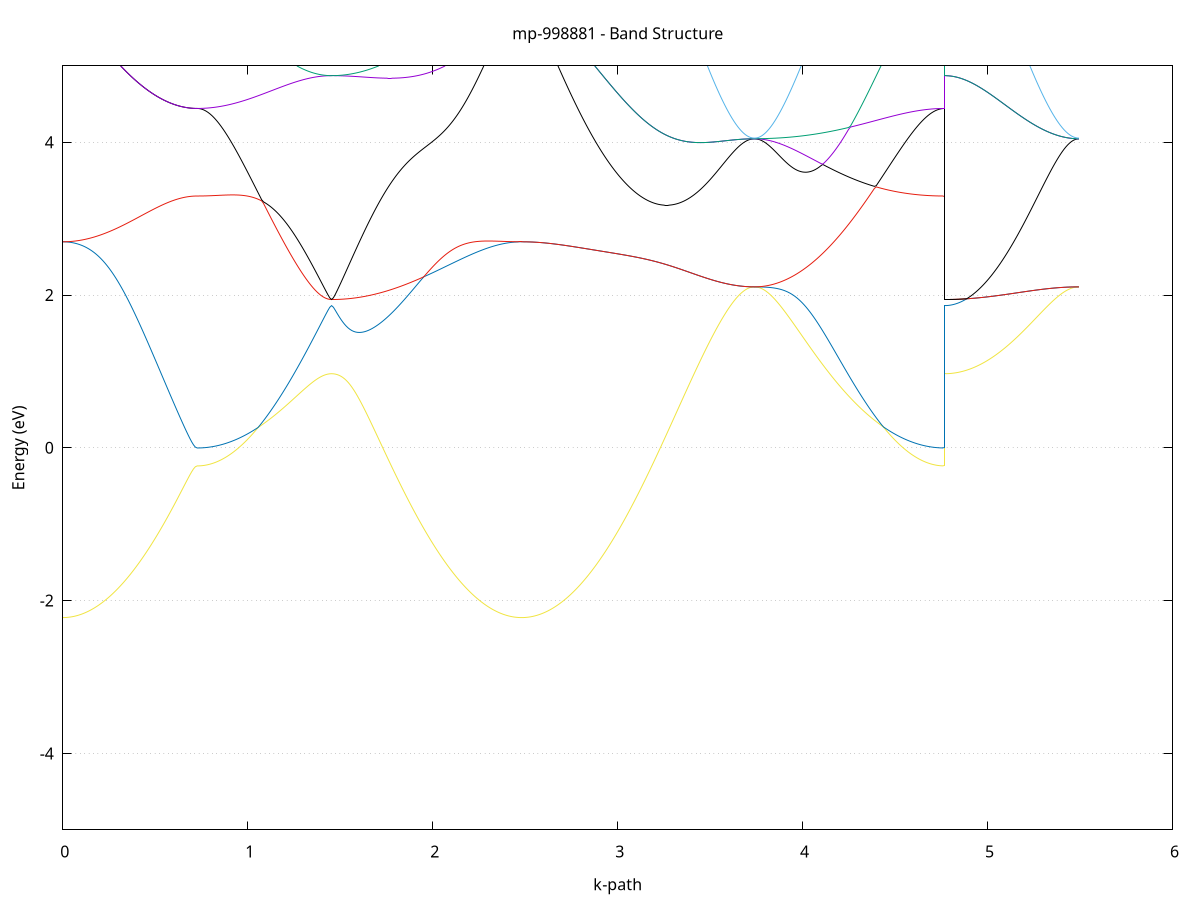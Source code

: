 set title 'mp-998881 - Band Structure'
set xlabel 'k-path'
set ylabel 'Energy (eV)'
set grid y
set yrange [-5:5]
set terminal png size 800,600
set output 'mp-998881_bands_gnuplot.png'
plot '-' using 1:2 with lines notitle, '-' using 1:2 with lines notitle, '-' using 1:2 with lines notitle, '-' using 1:2 with lines notitle, '-' using 1:2 with lines notitle, '-' using 1:2 with lines notitle, '-' using 1:2 with lines notitle, '-' using 1:2 with lines notitle, '-' using 1:2 with lines notitle, '-' using 1:2 with lines notitle, '-' using 1:2 with lines notitle, '-' using 1:2 with lines notitle, '-' using 1:2 with lines notitle, '-' using 1:2 with lines notitle, '-' using 1:2 with lines notitle, '-' using 1:2 with lines notitle, '-' using 1:2 with lines notitle, '-' using 1:2 with lines notitle, '-' using 1:2 with lines notitle, '-' using 1:2 with lines notitle, '-' using 1:2 with lines notitle, '-' using 1:2 with lines notitle, '-' using 1:2 with lines notitle, '-' using 1:2 with lines notitle, '-' using 1:2 with lines notitle, '-' using 1:2 with lines notitle, '-' using 1:2 with lines notitle, '-' using 1:2 with lines notitle, '-' using 1:2 with lines notitle, '-' using 1:2 with lines notitle, '-' using 1:2 with lines notitle, '-' using 1:2 with lines notitle, '-' using 1:2 with lines notitle, '-' using 1:2 with lines notitle, '-' using 1:2 with lines notitle, '-' using 1:2 with lines notitle, '-' using 1:2 with lines notitle, '-' using 1:2 with lines notitle, '-' using 1:2 with lines notitle, '-' using 1:2 with lines notitle, '-' using 1:2 with lines notitle, '-' using 1:2 with lines notitle, '-' using 1:2 with lines notitle, '-' using 1:2 with lines notitle, '-' using 1:2 with lines notitle, '-' using 1:2 with lines notitle, '-' using 1:2 with lines notitle, '-' using 1:2 with lines notitle, '-' using 1:2 with lines notitle, '-' using 1:2 with lines notitle, '-' using 1:2 with lines notitle, '-' using 1:2 with lines notitle, '-' using 1:2 with lines notitle, '-' using 1:2 with lines notitle, '-' using 1:2 with lines notitle, '-' using 1:2 with lines notitle, '-' using 1:2 with lines notitle, '-' using 1:2 with lines notitle, '-' using 1:2 with lines notitle, '-' using 1:2 with lines notitle, '-' using 1:2 with lines notitle, '-' using 1:2 with lines notitle, '-' using 1:2 with lines notitle, '-' using 1:2 with lines notitle
0.000000 -32.481158
0.009955 -32.481158
0.019910 -32.481158
0.029864 -32.481158
0.039819 -32.481158
0.049774 -32.481158
0.059729 -32.481158
0.069683 -32.481158
0.079638 -32.481058
0.089593 -32.481058
0.099548 -32.481058
0.109502 -32.480958
0.119457 -32.480958
0.129412 -32.480858
0.139367 -32.480858
0.149321 -32.480758
0.159276 -32.480758
0.169231 -32.480658
0.179186 -32.480658
0.189140 -32.480558
0.199095 -32.480458
0.209050 -32.480458
0.219005 -32.480358
0.228959 -32.480258
0.238914 -32.480258
0.248869 -32.480158
0.258824 -32.480058
0.268778 -32.479958
0.278733 -32.479958
0.288688 -32.479858
0.298643 -32.479758
0.308598 -32.479658
0.318552 -32.479558
0.328507 -32.479558
0.338462 -32.479458
0.348417 -32.479358
0.358371 -32.479258
0.368326 -32.479158
0.378281 -32.479058
0.388236 -32.478958
0.398190 -32.478958
0.408145 -32.478858
0.418100 -32.478758
0.428055 -32.478658
0.438009 -32.478558
0.447964 -32.478458
0.457919 -32.478458
0.467874 -32.478358
0.477828 -32.478258
0.487783 -32.478158
0.497738 -32.478158
0.507693 -32.478058
0.517647 -32.477958
0.527602 -32.477958
0.537557 -32.477858
0.547512 -32.477758
0.557466 -32.477758
0.567421 -32.477658
0.577376 -32.477658
0.587331 -32.477558
0.597286 -32.477558
0.607240 -32.477458
0.617195 -32.477458
0.627150 -32.477458
0.637105 -32.477358
0.647059 -32.477358
0.657014 -32.477358
0.666969 -32.477258
0.676924 -32.477258
0.686878 -32.477258
0.696833 -32.477258
0.706788 -32.477258
0.716743 -32.477258
0.726697 -32.477258
0.726697 -32.477258
0.736652 -32.477258
0.746607 -32.477258
0.756562 -32.477258
0.766516 -32.477158
0.776471 -32.477158
0.786426 -32.477158
0.796381 -32.477158
0.806335 -32.477158
0.816290 -32.477058
0.826245 -32.477058
0.836200 -32.477058
0.846154 -32.476958
0.856109 -32.476958
0.866064 -32.476858
0.876019 -32.476858
0.885974 -32.476758
0.895928 -32.476758
0.905883 -32.476658
0.915838 -32.476658
0.925793 -32.476558
0.935747 -32.476458
0.945702 -32.476458
0.955657 -32.476358
0.965612 -32.476258
0.975566 -32.476258
0.985521 -32.476158
0.995476 -32.476058
1.005431 -32.475958
1.015385 -32.475858
1.025340 -32.475858
1.035295 -32.475758
1.045250 -32.475658
1.055204 -32.475558
1.065159 -32.475458
1.075114 -32.475458
1.085069 -32.475358
1.095023 -32.475258
1.104978 -32.475158
1.114933 -32.475058
1.124888 -32.474958
1.134842 -32.474958
1.144797 -32.474858
1.154752 -32.474758
1.164707 -32.474658
1.174661 -32.474558
1.184616 -32.474558
1.194571 -32.474458
1.204526 -32.474358
1.214481 -32.474258
1.224435 -32.474258
1.234390 -32.474158
1.244345 -32.474058
1.254300 -32.474058
1.264254 -32.473958
1.274209 -32.473858
1.284164 -32.473858
1.294119 -32.473758
1.304073 -32.473758
1.314028 -32.473658
1.323983 -32.473658
1.333938 -32.473558
1.343892 -32.473558
1.353847 -32.473558
1.363802 -32.473458
1.373757 -32.473458
1.383711 -32.473458
1.393666 -32.473358
1.403621 -32.473358
1.413576 -32.473358
1.423530 -32.473358
1.433485 -32.473358
1.443440 -32.473358
1.453395 -32.473358
1.453395 -32.473358
1.463372 -32.473358
1.473350 -32.473358
1.483328 -32.473358
1.493306 -32.473358
1.503283 -32.473358
1.513261 -32.473358
1.523239 -32.473458
1.533216 -32.473458
1.543194 -32.473458
1.553172 -32.473558
1.563150 -32.473558
1.573127 -32.473558
1.583105 -32.473658
1.593083 -32.473658
1.603061 -32.473758
1.613038 -32.473758
1.623016 -32.473858
1.632994 -32.473858
1.642971 -32.473958
1.652949 -32.474058
1.662927 -32.474058
1.672905 -32.474158
1.682882 -32.474258
1.692860 -32.474358
1.702838 -32.474458
1.712815 -32.474458
1.722793 -32.474558
1.732771 -32.474658
1.742749 -32.474758
1.752726 -32.474858
1.762704 -32.474958
1.772682 -32.475058
1.782660 -32.475158
1.792637 -32.475258
1.802615 -32.475358
1.812593 -32.475458
1.822570 -32.475558
1.832548 -32.475658
1.842526 -32.475758
1.852504 -32.475858
1.862481 -32.476058
1.872459 -32.476158
1.882437 -32.476258
1.892414 -32.476358
1.902392 -32.476458
1.912370 -32.476558
1.922348 -32.476758
1.932325 -32.476858
1.942303 -32.476958
1.952281 -32.477058
1.962259 -32.477158
1.972236 -32.477358
1.982214 -32.477458
1.992192 -32.477558
2.002169 -32.477658
2.012147 -32.477758
2.022125 -32.477858
2.032103 -32.478058
2.042080 -32.478158
2.052058 -32.478258
2.062036 -32.478358
2.072013 -32.478458
2.081991 -32.478558
2.091969 -32.478758
2.101947 -32.478858
2.111924 -32.478958
2.121902 -32.479058
2.131880 -32.479158
2.141857 -32.479258
2.151835 -32.479358
2.161813 -32.479458
2.171791 -32.479558
2.181768 -32.479658
2.191746 -32.479758
2.201724 -32.479858
2.211702 -32.479958
2.221679 -32.480058
2.231657 -32.480058
2.241635 -32.480158
2.251612 -32.480258
2.261590 -32.480358
2.271568 -32.480458
2.281546 -32.480458
2.291523 -32.480558
2.301501 -32.480658
2.311479 -32.480658
2.321456 -32.480758
2.331434 -32.480758
2.341412 -32.480858
2.351390 -32.480858
2.361367 -32.480958
2.371345 -32.480958
2.381323 -32.481058
2.391301 -32.481058
2.401278 -32.481058
2.411256 -32.481058
2.421234 -32.481158
2.431211 -32.481158
2.441189 -32.481158
2.451167 -32.481158
2.461145 -32.481158
2.471122 -32.481158
2.481100 -32.481158
2.481100 -32.481158
2.491089 -32.481158
2.501079 -32.481158
2.511068 -32.481158
2.521058 -32.481158
2.531047 -32.481158
2.541037 -32.481158
2.551026 -32.481058
2.561016 -32.481058
2.571005 -32.481058
2.580995 -32.481058
2.590984 -32.480958
2.600974 -32.480958
2.610963 -32.480858
2.620953 -32.480858
2.630942 -32.480758
2.640932 -32.480758
2.650921 -32.480658
2.660911 -32.480658
2.670900 -32.480558
2.680890 -32.480458
2.690879 -32.480358
2.700869 -32.480358
2.710858 -32.480258
2.720848 -32.480158
2.730837 -32.480058
2.740827 -32.479958
2.750816 -32.479858
2.760806 -32.479858
2.770795 -32.479758
2.780785 -32.479658
2.790774 -32.479558
2.800764 -32.479458
2.810753 -32.479258
2.820743 -32.479158
2.830732 -32.479058
2.840722 -32.478958
2.850711 -32.478858
2.860701 -32.478758
2.870690 -32.478658
2.880680 -32.478458
2.890669 -32.478358
2.900659 -32.478258
2.910648 -32.478158
2.920638 -32.477958
2.930627 -32.477858
2.940617 -32.477758
2.950606 -32.477558
2.960596 -32.477458
2.970585 -32.477258
2.980575 -32.477158
2.990564 -32.477058
3.000554 -32.476858
3.010543 -32.476758
3.020533 -32.476558
3.030522 -32.476458
3.040512 -32.476358
3.050501 -32.476158
3.060491 -32.476058
3.070480 -32.475858
3.080470 -32.475758
3.090459 -32.475558
3.100449 -32.475458
3.110438 -32.475258
3.120428 -32.475158
3.130417 -32.475058
3.140407 -32.474858
3.150396 -32.474758
3.160386 -32.474558
3.170375 -32.474458
3.180365 -32.474258
3.190354 -32.474158
3.200344 -32.473958
3.210333 -32.473858
3.220323 -32.473758
3.230312 -32.473558
3.240302 -32.473458
3.250291 -32.473258
3.260281 -32.473158
3.270270 -32.473058
3.280260 -32.472858
3.290249 -32.472758
3.300239 -32.472658
3.310228 -32.472558
3.320218 -32.472358
3.330207 -32.472258
3.340197 -32.472158
3.350186 -32.472058
3.360176 -32.471858
3.370165 -32.471758
3.380155 -32.471658
3.390144 -32.471558
3.400134 -32.471458
3.410123 -32.471358
3.420113 -32.471258
3.430102 -32.471158
3.440092 -32.471058
3.450081 -32.470958
3.460071 -32.470858
3.470060 -32.470758
3.480050 -32.470658
3.490039 -32.470558
3.500029 -32.470458
3.510018 -32.470458
3.520008 -32.470358
3.529997 -32.470258
3.539987 -32.470158
3.549976 -32.470158
3.559966 -32.470058
3.569955 -32.470058
3.579945 -32.469958
3.589934 -32.469858
3.599924 -32.469858
3.609913 -32.469758
3.619903 -32.469758
3.629892 -32.469758
3.639882 -32.469658
3.649871 -32.469658
3.659861 -32.469658
3.669850 -32.469558
3.679840 -32.469558
3.689829 -32.469558
3.699819 -32.469558
3.709808 -32.469558
3.719798 -32.469458
3.729787 -32.469458
3.739777 -32.469458
3.739777 -32.469458
3.749754 -32.469458
3.759732 -32.469458
3.769710 -32.469558
3.779688 -32.469558
3.789665 -32.469558
3.799643 -32.469558
3.809621 -32.469558
3.819599 -32.469658
3.829576 -32.469658
3.839554 -32.469658
3.849532 -32.469758
3.859509 -32.469758
3.869487 -32.469758
3.879465 -32.469858
3.889443 -32.469858
3.899420 -32.469958
3.909398 -32.469958
3.919376 -32.470058
3.929353 -32.470158
3.939331 -32.470158
3.949309 -32.470258
3.959287 -32.470358
3.969264 -32.470358
3.979242 -32.470458
3.989220 -32.470558
3.999198 -32.470658
4.009175 -32.470758
4.019153 -32.470858
4.029131 -32.470958
4.039108 -32.470958
4.049086 -32.471058
4.059064 -32.471158
4.069042 -32.471258
4.079019 -32.471358
4.088997 -32.471458
4.098975 -32.471558
4.108952 -32.471658
4.118930 -32.471758
4.128908 -32.471958
4.138886 -32.472058
4.148863 -32.472158
4.158841 -32.472258
4.168819 -32.472358
4.178796 -32.472458
4.188774 -32.472558
4.198752 -32.472658
4.208730 -32.472858
4.218707 -32.472958
4.228685 -32.473058
4.238663 -32.473158
4.248641 -32.473258
4.258618 -32.473458
4.268596 -32.473558
4.278574 -32.473658
4.288551 -32.473758
4.298529 -32.473858
4.308507 -32.473958
4.318485 -32.474158
4.328462 -32.474258
4.338440 -32.474358
4.348418 -32.474458
4.358395 -32.474558
4.368373 -32.474658
4.378351 -32.474758
4.388329 -32.474858
4.398306 -32.475058
4.408284 -32.475158
4.418262 -32.475258
4.428240 -32.475358
4.438217 -32.475458
4.448195 -32.475558
4.458173 -32.475658
4.468150 -32.475758
4.478128 -32.475758
4.488106 -32.475858
4.498084 -32.475958
4.508061 -32.476058
4.518039 -32.476158
4.528017 -32.476258
4.537994 -32.476358
4.547972 -32.476358
4.557950 -32.476458
4.567928 -32.476558
4.577905 -32.476558
4.587883 -32.476658
4.597861 -32.476758
4.607839 -32.476758
4.617816 -32.476858
4.627794 -32.476858
4.637772 -32.476958
4.647749 -32.476958
4.657727 -32.477058
4.667705 -32.477058
4.677683 -32.477058
4.687660 -32.477158
4.697638 -32.477158
4.707616 -32.477158
4.717593 -32.477158
4.727571 -32.477158
4.737549 -32.477258
4.747527 -32.477258
4.757504 -32.477258
4.767482 -32.477258
4.767482 -32.473358
4.777437 -32.473358
4.787392 -32.473358
4.797346 -32.473358
4.807301 -32.473258
4.817256 -32.473258
4.827211 -32.473258
4.837165 -32.473258
4.847120 -32.473258
4.857075 -32.473158
4.867030 -32.473158
4.876984 -32.473158
4.886939 -32.473058
4.896894 -32.473058
4.906849 -32.472958
4.916803 -32.472958
4.926758 -32.472858
4.936713 -32.472858
4.946668 -32.472758
4.956622 -32.472758
4.966577 -32.472658
4.976532 -32.472558
4.986487 -32.472558
4.996441 -32.472458
5.006396 -32.472358
5.016351 -32.472358
5.026306 -32.472258
5.036261 -32.472158
5.046215 -32.472058
5.056170 -32.472058
5.066125 -32.471958
5.076080 -32.471858
5.086034 -32.471758
5.095989 -32.471658
5.105944 -32.471658
5.115899 -32.471558
5.125853 -32.471458
5.135808 -32.471358
5.145763 -32.471258
5.155718 -32.471258
5.165672 -32.471158
5.175627 -32.471058
5.185582 -32.470958
5.195537 -32.470858
5.205491 -32.470858
5.215446 -32.470758
5.225401 -32.470658
5.235356 -32.470558
5.245310 -32.470458
5.255265 -32.470458
5.265220 -32.470358
5.275175 -32.470258
5.285129 -32.470258
5.295084 -32.470158
5.305039 -32.470058
5.314994 -32.470058
5.324949 -32.469958
5.334903 -32.469958
5.344858 -32.469858
5.354813 -32.469858
5.364768 -32.469758
5.374722 -32.469758
5.384677 -32.469758
5.394632 -32.469658
5.404587 -32.469658
5.414541 -32.469658
5.424496 -32.469558
5.434451 -32.469558
5.444406 -32.469558
5.454360 -32.469558
5.464315 -32.469558
5.474270 -32.469458
5.484225 -32.469458
5.494179 -32.469458
e
0.000000 -15.963258
0.009955 -15.963258
0.019910 -15.963458
0.029864 -15.963558
0.039819 -15.963858
0.049774 -15.964258
0.059729 -15.964658
0.069683 -15.965158
0.079638 -15.965658
0.089593 -15.966358
0.099548 -15.967058
0.109502 -15.967758
0.119457 -15.968658
0.129412 -15.969558
0.139367 -15.970558
0.149321 -15.971558
0.159276 -15.972658
0.169231 -15.973758
0.179186 -15.974958
0.189140 -15.976258
0.199095 -15.977558
0.209050 -15.978958
0.219005 -15.980358
0.228959 -15.981758
0.238914 -15.983258
0.248869 -15.984758
0.258824 -15.986358
0.268778 -15.987958
0.278733 -15.989558
0.288688 -15.991158
0.298643 -15.992858
0.308598 -15.994558
0.318552 -15.996258
0.328507 -15.997958
0.338462 -15.999758
0.348417 -16.001458
0.358371 -16.003158
0.368326 -16.004958
0.378281 -16.006658
0.388236 -16.008358
0.398190 -16.010158
0.408145 -16.011858
0.418100 -16.013558
0.428055 -16.015258
0.438009 -16.016858
0.447964 -16.018558
0.457919 -16.020158
0.467874 -16.021658
0.477828 -16.023258
0.487783 -16.024758
0.497738 -16.026258
0.507693 -16.027658
0.517647 -16.029058
0.527602 -16.030358
0.537557 -16.031658
0.547512 -16.032858
0.557466 -16.034058
0.567421 -16.035158
0.577376 -16.036258
0.587331 -16.037258
0.597286 -16.038158
0.607240 -16.039058
0.617195 -16.039858
0.627150 -16.040658
0.637105 -16.041358
0.647059 -16.041958
0.657014 -16.042458
0.666969 -16.042958
0.676924 -16.043358
0.686878 -16.043658
0.696833 -16.043958
0.706788 -16.044158
0.716743 -16.044258
0.726697 -16.044258
0.726697 -16.044258
0.736652 -16.044258
0.746607 -16.044258
0.756562 -16.044258
0.766516 -16.044258
0.776471 -16.044158
0.786426 -16.044158
0.796381 -16.044058
0.806335 -16.043958
0.816290 -16.043958
0.826245 -16.043858
0.836200 -16.043758
0.846154 -16.043658
0.856109 -16.043558
0.866064 -16.043458
0.876019 -16.043258
0.885974 -16.043158
0.895928 -16.043058
0.905883 -16.042858
0.915838 -16.042758
0.925793 -16.042558
0.935747 -16.042358
0.945702 -16.042258
0.955657 -16.042058
0.965612 -16.041858
0.975566 -16.041658
0.985521 -16.041458
0.995476 -16.041258
1.005431 -16.041058
1.015385 -16.040858
1.025340 -16.040658
1.035295 -16.040458
1.045250 -16.040258
1.055204 -16.040058
1.065159 -16.039858
1.075114 -16.039658
1.085069 -16.039358
1.095023 -16.039158
1.104978 -16.038958
1.114933 -16.038758
1.124888 -16.038558
1.134842 -16.038358
1.144797 -16.038158
1.154752 -16.037958
1.164707 -16.037758
1.174661 -16.037558
1.184616 -16.037358
1.194571 -16.037158
1.204526 -16.036958
1.214481 -16.036758
1.224435 -16.036558
1.234390 -16.036358
1.244345 -16.036158
1.254300 -16.036058
1.264254 -16.035858
1.274209 -16.035758
1.284164 -16.035558
1.294119 -16.035458
1.304073 -16.035358
1.314028 -16.035158
1.323983 -16.035058
1.333938 -16.034958
1.343892 -16.034858
1.353847 -16.034758
1.363802 -16.034658
1.373757 -16.034558
1.383711 -16.034558
1.393666 -16.034458
1.403621 -16.034458
1.413576 -16.034358
1.423530 -16.034358
1.433485 -16.034358
1.443440 -16.034358
1.453395 -16.034358
1.453395 -16.034358
1.463372 -16.034258
1.473350 -16.034258
1.483328 -16.034158
1.493306 -16.034058
1.503283 -16.033958
1.513261 -16.033758
1.523239 -16.033558
1.533216 -16.033358
1.543194 -16.033158
1.553172 -16.032858
1.563150 -16.032558
1.573127 -16.032158
1.583105 -16.031858
1.593083 -16.031458
1.603061 -16.031058
1.613038 -16.030558
1.623016 -16.030158
1.632994 -16.029658
1.642971 -16.029058
1.652949 -16.028558
1.662927 -16.027958
1.672905 -16.027358
1.682882 -16.026758
1.692860 -16.026058
1.702838 -16.025358
1.712815 -16.024658
1.722793 -16.023958
1.732771 -16.023258
1.742749 -16.022458
1.752726 -16.021658
1.762704 -16.020858
1.772682 -16.020058
1.782660 -16.019158
1.792637 -16.018358
1.802615 -16.017458
1.812593 -16.016558
1.822570 -16.015558
1.832548 -16.014658
1.842526 -16.013758
1.852504 -16.012758
1.862481 -16.011758
1.872459 -16.010758
1.882437 -16.009758
1.892414 -16.008758
1.902392 -16.007658
1.912370 -16.006658
1.922348 -16.005558
1.932325 -16.004558
1.942303 -16.003458
1.952281 -16.002458
1.962259 -16.001358
1.972236 -16.000258
1.982214 -15.999158
1.992192 -15.998058
2.002169 -15.996958
2.012147 -15.995858
2.022125 -15.994758
2.032103 -15.993758
2.042080 -15.992658
2.052058 -15.991558
2.062036 -15.990458
2.072013 -15.989458
2.081991 -15.988358
2.091969 -15.987258
2.101947 -15.986258
2.111924 -15.985258
2.121902 -15.984258
2.131880 -15.983258
2.141857 -15.982258
2.151835 -15.981258
2.161813 -15.980258
2.171791 -15.979358
2.181768 -15.978458
2.191746 -15.977458
2.201724 -15.976658
2.211702 -15.975758
2.221679 -15.974958
2.231657 -15.974058
2.241635 -15.973258
2.251612 -15.972558
2.261590 -15.971758
2.271568 -15.971058
2.281546 -15.970358
2.291523 -15.969658
2.301501 -15.969058
2.311479 -15.968458
2.321456 -15.967858
2.331434 -15.967358
2.341412 -15.966858
2.351390 -15.966358
2.361367 -15.965858
2.371345 -15.965458
2.381323 -15.965058
2.391301 -15.964758
2.401278 -15.964458
2.411256 -15.964158
2.421234 -15.963958
2.431211 -15.963758
2.441189 -15.963558
2.451167 -15.963458
2.461145 -15.963358
2.471122 -15.963258
2.481100 -15.963258
2.481100 -15.963258
2.491089 -15.963258
2.501079 -15.963358
2.511068 -15.963358
2.521058 -15.963458
2.531047 -15.963558
2.541037 -15.963758
2.551026 -15.963858
2.561016 -15.964058
2.571005 -15.964258
2.580995 -15.964458
2.590984 -15.964658
2.600974 -15.964958
2.610963 -15.965258
2.620953 -15.965558
2.630942 -15.965858
2.640932 -15.966258
2.650921 -15.966658
2.660911 -15.967058
2.670900 -15.967458
2.680890 -15.967858
2.690879 -15.968358
2.700869 -15.968758
2.710858 -15.969258
2.720848 -15.969758
2.730837 -15.970358
2.740827 -15.970858
2.750816 -15.971458
2.760806 -15.971958
2.770795 -15.972558
2.780785 -15.973158
2.790774 -15.973758
2.800764 -15.974458
2.810753 -15.975058
2.820743 -15.975658
2.830732 -15.976358
2.840722 -15.977058
2.850711 -15.977758
2.860701 -15.978458
2.870690 -15.979158
2.880680 -15.979858
2.890669 -15.980558
2.900659 -15.981258
2.910648 -15.982058
2.920638 -15.982758
2.930627 -15.983558
2.940617 -15.984358
2.950606 -15.985058
2.960596 -15.985858
2.970585 -15.986658
2.980575 -15.987358
2.990564 -15.988158
3.000554 -15.988958
3.010543 -15.989758
3.020533 -15.990558
3.030522 -15.991258
3.040512 -15.992058
3.050501 -15.992858
3.060491 -15.993658
3.070480 -15.994458
3.080470 -15.995158
3.090459 -15.995958
3.100449 -15.996758
3.110438 -15.997458
3.120428 -15.998258
3.130417 -15.999058
3.140407 -15.999758
3.150396 -16.000558
3.160386 -16.001258
3.170375 -16.001958
3.180365 -16.002758
3.190354 -16.003458
3.200344 -16.004158
3.210333 -16.004858
3.220323 -16.005558
3.230312 -16.006258
3.240302 -16.006858
3.250291 -16.007558
3.260281 -16.008258
3.270270 -16.008858
3.280260 -16.009558
3.290249 -16.010158
3.300239 -16.010758
3.310228 -16.011358
3.320218 -16.011958
3.330207 -16.012558
3.340197 -16.013158
3.350186 -16.013658
3.360176 -16.014258
3.370165 -16.014758
3.380155 -16.015358
3.390144 -16.015858
3.400134 -16.016358
3.410123 -16.016858
3.420113 -16.017258
3.430102 -16.017758
3.440092 -16.018258
3.450081 -16.018658
3.460071 -16.019058
3.470060 -16.019458
3.480050 -16.019858
3.490039 -16.020258
3.500029 -16.020658
3.510018 -16.020958
3.520008 -16.021358
3.529997 -16.021658
3.539987 -16.021958
3.549976 -16.022258
3.559966 -16.022558
3.569955 -16.022758
3.579945 -16.023058
3.589934 -16.023258
3.599924 -16.023458
3.609913 -16.023758
3.619903 -16.023858
3.629892 -16.024058
3.639882 -16.024258
3.649871 -16.024358
3.659861 -16.024558
3.669850 -16.024658
3.679840 -16.024758
3.689829 -16.024758
3.699819 -16.024858
3.709808 -16.024958
3.719798 -16.024958
3.729787 -16.024958
3.739777 -16.024958
3.739777 -16.024958
3.749754 -16.024958
3.759732 -16.024958
3.769710 -16.025058
3.779688 -16.025058
3.789665 -16.025058
3.799643 -16.025158
3.809621 -16.025158
3.819599 -16.025258
3.829576 -16.025358
3.839554 -16.025458
3.849532 -16.025558
3.859509 -16.025658
3.869487 -16.025758
3.879465 -16.025858
3.889443 -16.025958
3.899420 -16.026058
3.909398 -16.026258
3.919376 -16.026358
3.929353 -16.026558
3.939331 -16.026658
3.949309 -16.026858
3.959287 -16.027058
3.969264 -16.027258
3.979242 -16.027358
3.989220 -16.027558
3.999198 -16.027758
4.009175 -16.027958
4.019153 -16.028258
4.029131 -16.028458
4.039108 -16.028658
4.049086 -16.028858
4.059064 -16.029158
4.069042 -16.029358
4.079019 -16.029658
4.088997 -16.029858
4.098975 -16.030158
4.108952 -16.030358
4.118930 -16.030658
4.128908 -16.030958
4.138886 -16.031158
4.148863 -16.031458
4.158841 -16.031758
4.168819 -16.032058
4.178796 -16.032258
4.188774 -16.032558
4.198752 -16.032858
4.208730 -16.033158
4.218707 -16.033458
4.228685 -16.033758
4.238663 -16.034058
4.248641 -16.034358
4.258618 -16.034658
4.268596 -16.034958
4.278574 -16.035258
4.288551 -16.035558
4.298529 -16.035758
4.308507 -16.036058
4.318485 -16.036358
4.328462 -16.036658
4.338440 -16.036958
4.348418 -16.037258
4.358395 -16.037558
4.368373 -16.037858
4.378351 -16.038058
4.388329 -16.038358
4.398306 -16.038658
4.408284 -16.038958
4.418262 -16.039158
4.428240 -16.039458
4.438217 -16.039658
4.448195 -16.039958
4.458173 -16.040158
4.468150 -16.040458
4.478128 -16.040658
4.488106 -16.040858
4.498084 -16.041158
4.508061 -16.041358
4.518039 -16.041558
4.528017 -16.041758
4.537994 -16.041958
4.547972 -16.042158
4.557950 -16.042358
4.567928 -16.042458
4.577905 -16.042658
4.587883 -16.042858
4.597861 -16.042958
4.607839 -16.043158
4.617816 -16.043258
4.627794 -16.043358
4.637772 -16.043558
4.647749 -16.043658
4.657727 -16.043758
4.667705 -16.043858
4.677683 -16.043958
4.687660 -16.043958
4.697638 -16.044058
4.707616 -16.044158
4.717593 -16.044158
4.727571 -16.044258
4.737549 -16.044258
4.747527 -16.044258
4.757504 -16.044258
4.767482 -16.044258
4.767482 -16.034358
4.777437 -16.034258
4.787392 -16.034258
4.797346 -16.034258
4.807301 -16.034258
4.817256 -16.034158
4.827211 -16.034158
4.837165 -16.034058
4.847120 -16.034058
4.857075 -16.033958
4.867030 -16.033858
4.876984 -16.033758
4.886939 -16.033658
4.896894 -16.033558
4.906849 -16.033458
4.916803 -16.033358
4.926758 -16.033258
4.936713 -16.033158
4.946668 -16.032958
4.956622 -16.032858
4.966577 -16.032658
4.976532 -16.032558
4.986487 -16.032358
4.996441 -16.032258
5.006396 -16.032058
5.016351 -16.031858
5.026306 -16.031658
5.036261 -16.031458
5.046215 -16.031358
5.056170 -16.031158
5.066125 -16.030958
5.076080 -16.030758
5.086034 -16.030558
5.095989 -16.030358
5.105944 -16.030158
5.115899 -16.029958
5.125853 -16.029758
5.135808 -16.029558
5.145763 -16.029358
5.155718 -16.029158
5.165672 -16.028958
5.175627 -16.028758
5.185582 -16.028558
5.195537 -16.028358
5.205491 -16.028158
5.215446 -16.027958
5.225401 -16.027758
5.235356 -16.027658
5.245310 -16.027458
5.255265 -16.027258
5.265220 -16.027058
5.275175 -16.026958
5.285129 -16.026758
5.295084 -16.026658
5.305039 -16.026458
5.314994 -16.026358
5.324949 -16.026158
5.334903 -16.026058
5.344858 -16.025958
5.354813 -16.025858
5.364768 -16.025758
5.374722 -16.025558
5.384677 -16.025558
5.394632 -16.025458
5.404587 -16.025358
5.414541 -16.025258
5.424496 -16.025258
5.434451 -16.025158
5.444406 -16.025058
5.454360 -16.025058
5.464315 -16.025058
5.474270 -16.024958
5.484225 -16.024958
5.494179 -16.024958
e
0.000000 -15.963258
0.009955 -15.963258
0.019910 -15.963258
0.029864 -15.963258
0.039819 -15.963258
0.049774 -15.963158
0.059729 -15.963158
0.069683 -15.963158
0.079638 -15.963058
0.089593 -15.963058
0.099548 -15.962958
0.109502 -15.962858
0.119457 -15.962858
0.129412 -15.962758
0.139367 -15.962658
0.149321 -15.962558
0.159276 -15.962458
0.169231 -15.962358
0.179186 -15.962258
0.189140 -15.962158
0.199095 -15.962058
0.209050 -15.961958
0.219005 -15.961858
0.228959 -15.961758
0.238914 -15.961658
0.248869 -15.961458
0.258824 -15.961358
0.268778 -15.961258
0.278733 -15.961058
0.288688 -15.960958
0.298643 -15.960758
0.308598 -15.960658
0.318552 -15.960558
0.328507 -15.960358
0.338462 -15.960258
0.348417 -15.960058
0.358371 -15.959958
0.368326 -15.959758
0.378281 -15.959658
0.388236 -15.959458
0.398190 -15.959358
0.408145 -15.959158
0.418100 -15.959058
0.428055 -15.958958
0.438009 -15.958758
0.447964 -15.958658
0.457919 -15.958458
0.467874 -15.958358
0.477828 -15.958258
0.487783 -15.958058
0.497738 -15.957958
0.507693 -15.957858
0.517647 -15.957758
0.527602 -15.957658
0.537557 -15.957458
0.547512 -15.957358
0.557466 -15.957258
0.567421 -15.957158
0.577376 -15.957158
0.587331 -15.957058
0.597286 -15.956958
0.607240 -15.956858
0.617195 -15.956758
0.627150 -15.956758
0.637105 -15.956658
0.647059 -15.956658
0.657014 -15.956558
0.666969 -15.956558
0.676924 -15.956458
0.686878 -15.956458
0.696833 -15.956458
0.706788 -15.956458
0.716743 -15.956458
0.726697 -15.956458
0.726697 -15.956458
0.736652 -15.956458
0.746607 -15.956558
0.756562 -15.956758
0.766516 -15.956958
0.776471 -15.957358
0.786426 -15.957758
0.796381 -15.958158
0.806335 -15.958758
0.816290 -15.959358
0.826245 -15.960058
0.836200 -15.960758
0.846154 -15.961558
0.856109 -15.962458
0.866064 -15.963358
0.876019 -15.964358
0.885974 -15.965358
0.895928 -15.966458
0.905883 -15.967658
0.915838 -15.968858
0.925793 -15.970158
0.935747 -15.971458
0.945702 -15.972758
0.955657 -15.974158
0.965612 -15.975558
0.975566 -15.977058
0.985521 -15.978558
0.995476 -15.980058
1.005431 -15.981658
1.015385 -15.983258
1.025340 -15.984858
1.035295 -15.986458
1.045250 -15.988058
1.055204 -15.989758
1.065159 -15.991458
1.075114 -15.993058
1.085069 -15.994758
1.095023 -15.996458
1.104978 -15.998158
1.114933 -15.999758
1.124888 -16.001458
1.134842 -16.003058
1.144797 -16.004758
1.154752 -16.006358
1.164707 -16.007958
1.174661 -16.009458
1.184616 -16.011058
1.194571 -16.012558
1.204526 -16.014058
1.214481 -16.015458
1.224435 -16.016858
1.234390 -16.018258
1.244345 -16.019558
1.254300 -16.020858
1.264254 -16.022158
1.274209 -16.023258
1.284164 -16.024458
1.294119 -16.025558
1.304073 -16.026558
1.314028 -16.027558
1.323983 -16.028458
1.333938 -16.029258
1.343892 -16.030058
1.353847 -16.030758
1.363802 -16.031458
1.373757 -16.032058
1.383711 -16.032558
1.393666 -16.033058
1.403621 -16.033458
1.413576 -16.033758
1.423530 -16.033958
1.433485 -16.034158
1.443440 -16.034258
1.453395 -16.034358
1.453395 -16.034358
1.463372 -16.034258
1.473350 -16.034258
1.483328 -16.034158
1.493306 -16.034058
1.503283 -16.033858
1.513261 -16.033758
1.523239 -16.033458
1.533216 -16.033258
1.543194 -16.032958
1.553172 -16.032658
1.563150 -16.032358
1.573127 -16.031958
1.583105 -16.031558
1.593083 -16.031158
1.603061 -16.030658
1.613038 -16.030158
1.623016 -16.029658
1.632994 -16.029158
1.642971 -16.028558
1.652949 -16.027958
1.662927 -16.027258
1.672905 -16.026658
1.682882 -16.025958
1.692860 -16.025258
1.702838 -16.024558
1.712815 -16.023758
1.722793 -16.022958
1.732771 -16.022158
1.742749 -16.021358
1.752726 -16.020458
1.762704 -16.019658
1.772682 -16.018758
1.782660 -16.017858
1.792637 -16.016958
1.802615 -16.015958
1.812593 -16.015058
1.822570 -16.014058
1.832548 -16.013058
1.842526 -16.012058
1.852504 -16.011058
1.862481 -16.010058
1.872459 -16.009058
1.882437 -16.007958
1.892414 -16.006958
1.902392 -16.005858
1.912370 -16.004858
1.922348 -16.003758
1.932325 -16.002658
1.942303 -16.001558
1.952281 -16.000558
1.962259 -15.999458
1.972236 -15.998358
1.982214 -15.997258
1.992192 -15.996158
2.002169 -15.995058
2.012147 -15.994058
2.022125 -15.992958
2.032103 -15.991858
2.042080 -15.990858
2.052058 -15.989758
2.062036 -15.988758
2.072013 -15.987658
2.081991 -15.986658
2.091969 -15.985658
2.101947 -15.984658
2.111924 -15.983658
2.121902 -15.982658
2.131880 -15.981758
2.141857 -15.980758
2.151835 -15.979858
2.161813 -15.978958
2.171791 -15.978058
2.181768 -15.977158
2.191746 -15.976358
2.201724 -15.975558
2.211702 -15.974758
2.221679 -15.973958
2.231657 -15.973158
2.241635 -15.972458
2.251612 -15.971758
2.261590 -15.971058
2.271568 -15.970358
2.281546 -15.969758
2.291523 -15.969158
2.301501 -15.968558
2.311479 -15.967958
2.321456 -15.967458
2.331434 -15.966958
2.341412 -15.966458
2.351390 -15.966058
2.361367 -15.965658
2.371345 -15.965258
2.381323 -15.964958
2.391301 -15.964658
2.401278 -15.964358
2.411256 -15.964058
2.421234 -15.963858
2.431211 -15.963658
2.441189 -15.963558
2.451167 -15.963458
2.461145 -15.963358
2.471122 -15.963258
2.481100 -15.963258
2.481100 -15.963258
2.491089 -15.963258
2.501079 -15.963258
2.511068 -15.963358
2.521058 -15.963458
2.531047 -15.963558
2.541037 -15.963658
2.551026 -15.963758
2.561016 -15.963958
2.571005 -15.964058
2.580995 -15.964258
2.590984 -15.964458
2.600974 -15.964658
2.610963 -15.964958
2.620953 -15.965258
2.630942 -15.965458
2.640932 -15.965758
2.650921 -15.966158
2.660911 -15.966458
2.670900 -15.966858
2.680890 -15.967158
2.690879 -15.967558
2.700869 -15.967958
2.710858 -15.968458
2.720848 -15.968858
2.730837 -15.969358
2.740827 -15.969758
2.750816 -15.970258
2.760806 -15.970758
2.770795 -15.971358
2.780785 -15.971858
2.790774 -15.972358
2.800764 -15.972958
2.810753 -15.973558
2.820743 -15.974158
2.830732 -15.974758
2.840722 -15.975358
2.850711 -15.975958
2.860701 -15.976558
2.870690 -15.977258
2.880680 -15.977858
2.890669 -15.978558
2.900659 -15.979258
2.910648 -15.979958
2.920638 -15.980658
2.930627 -15.981358
2.940617 -15.982058
2.950606 -15.982758
2.960596 -15.983458
2.970585 -15.984258
2.980575 -15.984958
2.990564 -15.985658
3.000554 -15.986458
3.010543 -15.987158
3.020533 -15.987958
3.030522 -15.988758
3.040512 -15.989458
3.050501 -15.990258
3.060491 -15.990958
3.070480 -15.991758
3.080470 -15.992558
3.090459 -15.993358
3.100449 -15.994058
3.110438 -15.994858
3.120428 -15.995658
3.130417 -15.996358
3.140407 -15.997158
3.150396 -15.997958
3.160386 -15.998658
3.170375 -15.999458
3.180365 -16.000158
3.190354 -16.000958
3.200344 -16.001658
3.210333 -16.002458
3.220323 -16.003158
3.230312 -16.003858
3.240302 -16.004558
3.250291 -16.005358
3.260281 -16.006058
3.270270 -16.006758
3.280260 -16.007458
3.290249 -16.008058
3.300239 -16.008758
3.310228 -16.009458
3.320218 -16.010058
3.330207 -16.010758
3.340197 -16.011358
3.350186 -16.011958
3.360176 -16.012658
3.370165 -16.013258
3.380155 -16.013758
3.390144 -16.014358
3.400134 -16.014958
3.410123 -16.015458
3.420113 -16.016058
3.430102 -16.016558
3.440092 -16.017058
3.450081 -16.017558
3.460071 -16.018058
3.470060 -16.018558
3.480050 -16.018958
3.490039 -16.019458
3.500029 -16.019858
3.510018 -16.020258
3.520008 -16.020658
3.529997 -16.021058
3.539987 -16.021358
3.549976 -16.021758
3.559966 -16.022058
3.569955 -16.022358
3.579945 -16.022658
3.589934 -16.022958
3.599924 -16.023258
3.609913 -16.023458
3.619903 -16.023658
3.629892 -16.023858
3.639882 -16.024058
3.649871 -16.024258
3.659861 -16.024458
3.669850 -16.024558
3.679840 -16.024658
3.689829 -16.024758
3.699819 -16.024858
3.709808 -16.024858
3.719798 -16.024958
3.729787 -16.024958
3.739777 -16.024958
3.739777 -16.024958
3.749754 -16.024958
3.759732 -16.024958
3.769710 -16.024858
3.779688 -16.024758
3.789665 -16.024658
3.799643 -16.024458
3.809621 -16.024258
3.819599 -16.024058
3.829576 -16.023858
3.839554 -16.023558
3.849532 -16.023258
3.859509 -16.022958
3.869487 -16.022558
3.879465 -16.022258
3.889443 -16.021758
3.899420 -16.021358
3.909398 -16.020958
3.919376 -16.020458
3.929353 -16.019858
3.939331 -16.019358
3.949309 -16.018758
3.959287 -16.018258
3.969264 -16.017558
3.979242 -16.016958
3.989220 -16.016258
3.999198 -16.015658
4.009175 -16.014958
4.019153 -16.014158
4.029131 -16.013458
4.039108 -16.012658
4.049086 -16.011858
4.059064 -16.011058
4.069042 -16.010258
4.079019 -16.009458
4.088997 -16.008558
4.098975 -16.007658
4.108952 -16.006758
4.118930 -16.005858
4.128908 -16.004958
4.138886 -16.003958
4.148863 -16.003058
4.158841 -16.002058
4.168819 -16.001058
4.178796 -16.000058
4.188774 -15.999158
4.198752 -15.998058
4.208730 -15.997058
4.218707 -15.996058
4.228685 -15.995058
4.238663 -15.993958
4.248641 -15.992958
4.258618 -15.991958
4.268596 -15.990858
4.278574 -15.989858
4.288551 -15.988758
4.298529 -15.987758
4.308507 -15.986658
4.318485 -15.985658
4.328462 -15.984558
4.338440 -15.983558
4.348418 -15.982558
4.358395 -15.981458
4.368373 -15.980458
4.378351 -15.979458
4.388329 -15.978458
4.398306 -15.977458
4.408284 -15.976458
4.418262 -15.975558
4.428240 -15.974558
4.438217 -15.973658
4.448195 -15.972658
4.458173 -15.971758
4.468150 -15.970858
4.478128 -15.970058
4.488106 -15.969158
4.498084 -15.968358
4.508061 -15.967558
4.518039 -15.966758
4.528017 -15.965958
4.537994 -15.965258
4.547972 -15.964558
4.557950 -15.963858
4.567928 -15.963158
4.577905 -15.962558
4.587883 -15.961958
4.597861 -15.961358
4.607839 -15.960858
4.617816 -15.960258
4.627794 -15.959758
4.637772 -15.959358
4.647749 -15.958958
4.657727 -15.958558
4.667705 -15.958158
4.677683 -15.957858
4.687660 -15.957558
4.697638 -15.957258
4.707616 -15.957058
4.717593 -15.956858
4.727571 -15.956658
4.737549 -15.956558
4.747527 -15.956458
4.757504 -15.956458
4.767482 -15.956458
4.767482 -16.034358
4.777437 -16.034258
4.787392 -16.034258
4.797346 -16.034258
4.807301 -16.034258
4.817256 -16.034158
4.827211 -16.034158
4.837165 -16.034058
4.847120 -16.034058
4.857075 -16.033958
4.867030 -16.033858
4.876984 -16.033758
4.886939 -16.033658
4.896894 -16.033558
4.906849 -16.033458
4.916803 -16.033358
4.926758 -16.033258
4.936713 -16.033158
4.946668 -16.032958
4.956622 -16.032858
4.966577 -16.032658
4.976532 -16.032558
4.986487 -16.032358
4.996441 -16.032258
5.006396 -16.032058
5.016351 -16.031858
5.026306 -16.031658
5.036261 -16.031458
5.046215 -16.031358
5.056170 -16.031158
5.066125 -16.030958
5.076080 -16.030758
5.086034 -16.030558
5.095989 -16.030358
5.105944 -16.030158
5.115899 -16.029958
5.125853 -16.029758
5.135808 -16.029558
5.145763 -16.029358
5.155718 -16.029158
5.165672 -16.028958
5.175627 -16.028758
5.185582 -16.028558
5.195537 -16.028358
5.205491 -16.028158
5.215446 -16.027958
5.225401 -16.027758
5.235356 -16.027658
5.245310 -16.027458
5.255265 -16.027258
5.265220 -16.027058
5.275175 -16.026958
5.285129 -16.026758
5.295084 -16.026658
5.305039 -16.026458
5.314994 -16.026358
5.324949 -16.026158
5.334903 -16.026058
5.344858 -16.025958
5.354813 -16.025858
5.364768 -16.025758
5.374722 -16.025558
5.384677 -16.025558
5.394632 -16.025458
5.404587 -16.025358
5.414541 -16.025258
5.424496 -16.025258
5.434451 -16.025158
5.444406 -16.025058
5.454360 -16.025058
5.464315 -16.025058
5.474270 -16.024958
5.484225 -16.024958
5.494179 -16.024958
e
0.000000 -15.963258
0.009955 -15.963258
0.019910 -15.963258
0.029864 -15.963258
0.039819 -15.963258
0.049774 -15.963158
0.059729 -15.963158
0.069683 -15.963158
0.079638 -15.963058
0.089593 -15.963058
0.099548 -15.962958
0.109502 -15.962858
0.119457 -15.962858
0.129412 -15.962758
0.139367 -15.962658
0.149321 -15.962558
0.159276 -15.962458
0.169231 -15.962358
0.179186 -15.962258
0.189140 -15.962158
0.199095 -15.962058
0.209050 -15.961958
0.219005 -15.961858
0.228959 -15.961758
0.238914 -15.961658
0.248869 -15.961458
0.258824 -15.961358
0.268778 -15.961258
0.278733 -15.961058
0.288688 -15.960958
0.298643 -15.960758
0.308598 -15.960658
0.318552 -15.960558
0.328507 -15.960358
0.338462 -15.960258
0.348417 -15.960058
0.358371 -15.959958
0.368326 -15.959758
0.378281 -15.959658
0.388236 -15.959458
0.398190 -15.959358
0.408145 -15.959158
0.418100 -15.959058
0.428055 -15.958958
0.438009 -15.958758
0.447964 -15.958658
0.457919 -15.958458
0.467874 -15.958358
0.477828 -15.958258
0.487783 -15.958058
0.497738 -15.957958
0.507693 -15.957858
0.517647 -15.957758
0.527602 -15.957658
0.537557 -15.957458
0.547512 -15.957358
0.557466 -15.957258
0.567421 -15.957158
0.577376 -15.957158
0.587331 -15.957058
0.597286 -15.956958
0.607240 -15.956858
0.617195 -15.956758
0.627150 -15.956758
0.637105 -15.956658
0.647059 -15.956658
0.657014 -15.956558
0.666969 -15.956558
0.676924 -15.956458
0.686878 -15.956458
0.696833 -15.956458
0.706788 -15.956458
0.716743 -15.956458
0.726697 -15.956458
0.726697 -15.956458
0.736652 -15.956458
0.746607 -15.956458
0.756562 -15.956358
0.766516 -15.956358
0.776471 -15.956358
0.786426 -15.956358
0.796381 -15.956258
0.806335 -15.956258
0.816290 -15.956158
0.826245 -15.956158
0.836200 -15.956058
0.846154 -15.955958
0.856109 -15.955958
0.866064 -15.955858
0.876019 -15.955758
0.885974 -15.955658
0.895928 -15.955558
0.905883 -15.955458
0.915838 -15.955358
0.925793 -15.955258
0.935747 -15.955158
0.945702 -15.955058
0.955657 -15.954958
0.965612 -15.954858
0.975566 -15.954658
0.985521 -15.954558
0.995476 -15.954458
1.005431 -15.954358
1.015385 -15.954158
1.025340 -15.954058
1.035295 -15.953858
1.045250 -15.953758
1.055204 -15.953658
1.065159 -15.953458
1.075114 -15.953358
1.085069 -15.953158
1.095023 -15.953058
1.104978 -15.952958
1.114933 -15.952758
1.124888 -15.952658
1.134842 -15.952458
1.144797 -15.952358
1.154752 -15.952258
1.164707 -15.952058
1.174661 -15.951958
1.184616 -15.951858
1.194571 -15.951658
1.204526 -15.951558
1.214481 -15.951458
1.224435 -15.951358
1.234390 -15.951258
1.244345 -15.951058
1.254300 -15.950958
1.264254 -15.950858
1.274209 -15.950758
1.284164 -15.950658
1.294119 -15.950558
1.304073 -15.950458
1.314028 -15.950458
1.323983 -15.950358
1.333938 -15.950258
1.343892 -15.950158
1.353847 -15.950158
1.363802 -15.950058
1.373757 -15.950058
1.383711 -15.949958
1.393666 -15.949958
1.403621 -15.949958
1.413576 -15.949858
1.423530 -15.949858
1.433485 -15.949858
1.443440 -15.949858
1.453395 -15.949858
1.453395 -15.949858
1.463372 -15.949858
1.473350 -15.949858
1.483328 -15.949858
1.493306 -15.949858
1.503283 -15.949958
1.513261 -15.949958
1.523239 -15.949958
1.533216 -15.950058
1.543194 -15.950058
1.553172 -15.950158
1.563150 -15.950258
1.573127 -15.950258
1.583105 -15.950358
1.593083 -15.950458
1.603061 -15.950558
1.613038 -15.950658
1.623016 -15.950758
1.632994 -15.950858
1.642971 -15.950958
1.652949 -15.951058
1.662927 -15.951158
1.672905 -15.951258
1.682882 -15.951358
1.692860 -15.951558
1.702838 -15.951658
1.712815 -15.951858
1.722793 -15.951958
1.732771 -15.952158
1.742749 -15.952258
1.752726 -15.952458
1.762704 -15.952558
1.772682 -15.952758
1.782660 -15.952958
1.792637 -15.953058
1.802615 -15.953258
1.812593 -15.953458
1.822570 -15.953658
1.832548 -15.953858
1.842526 -15.953958
1.852504 -15.954158
1.862481 -15.954358
1.872459 -15.954558
1.882437 -15.954758
1.892414 -15.954958
1.902392 -15.955158
1.912370 -15.955358
1.922348 -15.955558
1.932325 -15.955758
1.942303 -15.955958
1.952281 -15.956158
1.962259 -15.956358
1.972236 -15.956558
1.982214 -15.956758
1.992192 -15.957058
2.002169 -15.957258
2.012147 -15.957458
2.022125 -15.957658
2.032103 -15.957858
2.042080 -15.958058
2.052058 -15.958258
2.062036 -15.958458
2.072013 -15.958658
2.081991 -15.958858
2.091969 -15.959058
2.101947 -15.959158
2.111924 -15.959358
2.121902 -15.959558
2.131880 -15.959758
2.141857 -15.959958
2.151835 -15.960158
2.161813 -15.960258
2.171791 -15.960458
2.181768 -15.960658
2.191746 -15.960758
2.201724 -15.960958
2.211702 -15.961058
2.221679 -15.961258
2.231657 -15.961358
2.241635 -15.961558
2.251612 -15.961658
2.261590 -15.961758
2.271568 -15.961958
2.281546 -15.962058
2.291523 -15.962158
2.301501 -15.962258
2.311479 -15.962358
2.321456 -15.962458
2.331434 -15.962558
2.341412 -15.962658
2.351390 -15.962758
2.361367 -15.962858
2.371345 -15.962858
2.381323 -15.962958
2.391301 -15.963058
2.401278 -15.963058
2.411256 -15.963158
2.421234 -15.963158
2.431211 -15.963158
2.441189 -15.963258
2.451167 -15.963258
2.461145 -15.963258
2.471122 -15.963258
2.481100 -15.963258
2.481100 -15.963258
2.491089 -15.963258
2.501079 -15.963258
2.511068 -15.963358
2.521058 -15.963458
2.531047 -15.963558
2.541037 -15.963658
2.551026 -15.963758
2.561016 -15.963958
2.571005 -15.964058
2.580995 -15.964258
2.590984 -15.964458
2.600974 -15.964658
2.610963 -15.964958
2.620953 -15.965258
2.630942 -15.965458
2.640932 -15.965758
2.650921 -15.966158
2.660911 -15.966458
2.670900 -15.966858
2.680890 -15.967158
2.690879 -15.967558
2.700869 -15.967958
2.710858 -15.968458
2.720848 -15.968858
2.730837 -15.969358
2.740827 -15.969758
2.750816 -15.970258
2.760806 -15.970758
2.770795 -15.971358
2.780785 -15.971858
2.790774 -15.972358
2.800764 -15.972958
2.810753 -15.973558
2.820743 -15.974158
2.830732 -15.974758
2.840722 -15.975358
2.850711 -15.975958
2.860701 -15.976558
2.870690 -15.977258
2.880680 -15.977858
2.890669 -15.978558
2.900659 -15.979258
2.910648 -15.979958
2.920638 -15.980658
2.930627 -15.981358
2.940617 -15.982058
2.950606 -15.982758
2.960596 -15.983458
2.970585 -15.984258
2.980575 -15.984958
2.990564 -15.985658
3.000554 -15.986458
3.010543 -15.987158
3.020533 -15.987958
3.030522 -15.988758
3.040512 -15.989458
3.050501 -15.990258
3.060491 -15.990958
3.070480 -15.991758
3.080470 -15.992558
3.090459 -15.993358
3.100449 -15.994058
3.110438 -15.994858
3.120428 -15.995658
3.130417 -15.996358
3.140407 -15.997158
3.150396 -15.997958
3.160386 -15.998658
3.170375 -15.999458
3.180365 -16.000158
3.190354 -16.000958
3.200344 -16.001658
3.210333 -16.002458
3.220323 -16.003158
3.230312 -16.003858
3.240302 -16.004558
3.250291 -16.005358
3.260281 -16.006058
3.270270 -16.006758
3.280260 -16.007458
3.290249 -16.008058
3.300239 -16.008758
3.310228 -16.009458
3.320218 -16.010058
3.330207 -16.010758
3.340197 -16.011358
3.350186 -16.011958
3.360176 -16.012658
3.370165 -16.013258
3.380155 -16.013758
3.390144 -16.014358
3.400134 -16.014958
3.410123 -16.015458
3.420113 -16.016058
3.430102 -16.016558
3.440092 -16.017058
3.450081 -16.017558
3.460071 -16.018058
3.470060 -16.018558
3.480050 -16.018958
3.490039 -16.019458
3.500029 -16.019858
3.510018 -16.020258
3.520008 -16.020658
3.529997 -16.021058
3.539987 -16.021358
3.549976 -16.021758
3.559966 -16.022058
3.569955 -16.022358
3.579945 -16.022658
3.589934 -16.022958
3.599924 -16.023258
3.609913 -16.023458
3.619903 -16.023658
3.629892 -16.023858
3.639882 -16.024058
3.649871 -16.024258
3.659861 -16.024458
3.669850 -16.024558
3.679840 -16.024658
3.689829 -16.024758
3.699819 -16.024858
3.709808 -16.024858
3.719798 -16.024958
3.729787 -16.024958
3.739777 -16.024958
3.739777 -16.024958
3.749754 -16.024958
3.759732 -16.024958
3.769710 -16.024858
3.779688 -16.024758
3.789665 -16.024558
3.799643 -16.024458
3.809621 -16.024258
3.819599 -16.023958
3.829576 -16.023758
3.839554 -16.023458
3.849532 -16.023058
3.859509 -16.022758
3.869487 -16.022358
3.879465 -16.021958
3.889443 -16.021458
3.899420 -16.021058
3.909398 -16.020558
3.919376 -16.019958
3.929353 -16.019458
3.939331 -16.018858
3.949309 -16.018258
3.959287 -16.017558
3.969264 -16.016958
3.979242 -16.016258
3.989220 -16.015558
3.999198 -16.014858
4.009175 -16.014058
4.019153 -16.013258
4.029131 -16.012458
4.039108 -16.011658
4.049086 -16.010858
4.059064 -16.009958
4.069042 -16.009158
4.079019 -16.008258
4.088997 -16.007358
4.098975 -16.006358
4.108952 -16.005458
4.118930 -16.004458
4.128908 -16.003558
4.138886 -16.002558
4.148863 -16.001558
4.158841 -16.000558
4.168819 -15.999558
4.178796 -15.998558
4.188774 -15.997558
4.198752 -15.996558
4.208730 -15.995458
4.218707 -15.994458
4.228685 -15.993458
4.238663 -15.992358
4.248641 -15.991358
4.258618 -15.990258
4.268596 -15.989258
4.278574 -15.988158
4.288551 -15.987158
4.298529 -15.986158
4.308507 -15.985058
4.318485 -15.984058
4.328462 -15.983058
4.338440 -15.982058
4.348418 -15.980958
4.358395 -15.979958
4.368373 -15.979058
4.378351 -15.978058
4.388329 -15.977058
4.398306 -15.976158
4.408284 -15.975158
4.418262 -15.974258
4.428240 -15.973358
4.438217 -15.972458
4.448195 -15.971558
4.458173 -15.970758
4.468150 -15.969858
4.478128 -15.969058
4.488106 -15.968258
4.498084 -15.967458
4.508061 -15.966658
4.518039 -15.965958
4.528017 -15.965258
4.537994 -15.964558
4.547972 -15.963858
4.557950 -15.963258
4.567928 -15.962658
4.577905 -15.962058
4.587883 -15.961458
4.597861 -15.960958
4.607839 -15.960458
4.617816 -15.959958
4.627794 -15.959558
4.637772 -15.959058
4.647749 -15.958658
4.657727 -15.958358
4.667705 -15.958058
4.677683 -15.957758
4.687660 -15.957458
4.697638 -15.957158
4.707616 -15.956958
4.717593 -15.956858
4.727571 -15.956658
4.737549 -15.956558
4.747527 -15.956458
4.757504 -15.956458
4.767482 -15.956458
4.767482 -15.949858
4.777437 -15.949858
4.787392 -15.949958
4.797346 -15.950158
4.807301 -15.950358
4.817256 -15.950758
4.827211 -15.951058
4.837165 -15.951558
4.847120 -15.952058
4.857075 -15.952658
4.867030 -15.953258
4.876984 -15.954058
4.886939 -15.954758
4.896894 -15.955658
4.906849 -15.956558
4.916803 -15.957458
4.926758 -15.958458
4.936713 -15.959558
4.946668 -15.960658
4.956622 -15.961858
4.966577 -15.963058
4.976532 -15.964258
4.986487 -15.965558
4.996441 -15.966958
5.006396 -15.968358
5.016351 -15.969758
5.026306 -15.971158
5.036261 -15.972658
5.046215 -15.974158
5.056170 -15.975658
5.066125 -15.977258
5.076080 -15.978858
5.086034 -15.980358
5.095989 -15.981958
5.105944 -15.983558
5.115899 -15.985158
5.125853 -15.986858
5.135808 -15.988458
5.145763 -15.990058
5.155718 -15.991658
5.165672 -15.993258
5.175627 -15.994858
5.185582 -15.996458
5.195537 -15.997958
5.205491 -15.999558
5.215446 -16.001058
5.225401 -16.002558
5.235356 -16.003958
5.245310 -16.005458
5.255265 -16.006858
5.265220 -16.008158
5.275175 -16.009458
5.285129 -16.010758
5.295084 -16.012058
5.305039 -16.013258
5.314994 -16.014358
5.324949 -16.015458
5.334903 -16.016558
5.344858 -16.017558
5.354813 -16.018458
5.364768 -16.019358
5.374722 -16.020158
5.384677 -16.020958
5.394632 -16.021658
5.404587 -16.022258
5.414541 -16.022858
5.424496 -16.023358
5.434451 -16.023758
5.444406 -16.024158
5.454360 -16.024458
5.464315 -16.024658
5.474270 -16.024858
5.484225 -16.024958
5.494179 -16.024958
e
0.000000 -2.222258
0.009955 -2.221858
0.019910 -2.220558
0.029864 -2.218358
0.039819 -2.215358
0.049774 -2.211458
0.059729 -2.206758
0.069683 -2.201158
0.079638 -2.194658
0.089593 -2.187358
0.099548 -2.179158
0.109502 -2.170158
0.119457 -2.160258
0.129412 -2.149458
0.139367 -2.137958
0.149321 -2.125458
0.159276 -2.112258
0.169231 -2.098158
0.179186 -2.083158
0.189140 -2.067458
0.199095 -2.050858
0.209050 -2.033358
0.219005 -2.015158
0.228959 -1.996058
0.238914 -1.976258
0.248869 -1.955558
0.258824 -1.934058
0.268778 -1.911758
0.278733 -1.888658
0.288688 -1.864858
0.298643 -1.840158
0.308598 -1.814758
0.318552 -1.788558
0.328507 -1.761658
0.338462 -1.733858
0.348417 -1.705458
0.358371 -1.676158
0.368326 -1.646258
0.378281 -1.615458
0.388236 -1.584058
0.398190 -1.551858
0.408145 -1.519058
0.418100 -1.485458
0.428055 -1.451158
0.438009 -1.416158
0.447964 -1.380458
0.457919 -1.344158
0.467874 -1.307058
0.477828 -1.269458
0.487783 -1.231058
0.497738 -1.192058
0.507693 -1.152458
0.517647 -1.112158
0.527602 -1.071358
0.537557 -1.029858
0.547512 -0.987758
0.557466 -0.945158
0.567421 -0.901958
0.577376 -0.858258
0.587331 -0.813958
0.597286 -0.769258
0.607240 -0.724058
0.617195 -0.678358
0.627150 -0.632358
0.637105 -0.586058
0.647059 -0.539558
0.657014 -0.493058
0.666969 -0.446558
0.676924 -0.400758
0.686878 -0.355958
0.696833 -0.313558
0.706788 -0.275858
0.716743 -0.247758
0.726697 -0.236858
0.726697 -0.236858
0.736652 -0.236358
0.746607 -0.234958
0.756562 -0.232558
0.766516 -0.229258
0.776471 -0.224958
0.786426 -0.219758
0.796381 -0.213558
0.806335 -0.206458
0.816290 -0.198458
0.826245 -0.189458
0.836200 -0.179558
0.846154 -0.168758
0.856109 -0.156958
0.866064 -0.144258
0.876019 -0.130658
0.885974 -0.116158
0.895928 -0.100758
0.905883 -0.084358
0.915838 -0.067158
0.925793 -0.049058
0.935747 -0.030058
0.945702 -0.010258
0.955657 0.010542
0.965612 0.032042
0.975566 0.054542
0.985521 0.077842
0.995476 0.101942
1.005431 0.126842
1.015385 0.152642
1.025340 0.179142
1.035295 0.206542
1.045250 0.234642
1.055204 0.263642
1.065159 0.281342
1.075114 0.297842
1.085069 0.314842
1.095023 0.332142
1.104978 0.349942
1.114933 0.368042
1.124888 0.386542
1.134842 0.405442
1.144797 0.424742
1.154752 0.444342
1.164707 0.464242
1.174661 0.484542
1.184616 0.505142
1.194571 0.525942
1.204526 0.547042
1.214481 0.568342
1.224435 0.589842
1.234390 0.611542
1.244345 0.633342
1.254300 0.655242
1.264254 0.677242
1.274209 0.699142
1.284164 0.721042
1.294119 0.742742
1.304073 0.764142
1.314028 0.785342
1.323983 0.806142
1.333938 0.826342
1.343892 0.845942
1.353847 0.864742
1.363802 0.882542
1.373757 0.899242
1.383711 0.914642
1.393666 0.928542
1.403621 0.940742
1.413576 0.951042
1.423530 0.959242
1.433485 0.965242
1.443440 0.968942
1.453395 0.970142
1.453395 0.970142
1.463372 0.968942
1.473350 0.965142
1.483328 0.958842
1.493306 0.949642
1.503283 0.937542
1.513261 0.922342
1.523239 0.903642
1.533216 0.881542
1.543194 0.855742
1.553172 0.826542
1.563150 0.793842
1.573127 0.758142
1.583105 0.719542
1.593083 0.678542
1.603061 0.635242
1.613038 0.590242
1.623016 0.543642
1.632994 0.495742
1.642971 0.446942
1.652949 0.397242
1.662927 0.346842
1.672905 0.296042
1.682882 0.244842
1.692860 0.193442
1.702838 0.141842
1.712815 0.090242
1.722793 0.038542
1.732771 -0.012958
1.742749 -0.064458
1.752726 -0.115758
1.762704 -0.166758
1.772682 -0.217558
1.782660 -0.268058
1.792637 -0.318258
1.802615 -0.368058
1.812593 -0.417458
1.822570 -0.466458
1.832548 -0.515058
1.842526 -0.563158
1.852504 -0.610858
1.862481 -0.658058
1.872459 -0.704758
1.882437 -0.750858
1.892414 -0.796558
1.902392 -0.841558
1.912370 -0.886058
1.922348 -0.930058
1.932325 -0.973358
1.942303 -1.016058
1.952281 -1.058258
1.962259 -1.099758
1.972236 -1.140558
1.982214 -1.180758
1.992192 -1.220358
2.002169 -1.259258
2.012147 -1.297558
2.022125 -1.335058
2.032103 -1.371958
2.042080 -1.408058
2.052058 -1.443558
2.062036 -1.478358
2.072013 -1.512358
2.081991 -1.545658
2.091969 -1.578258
2.101947 -1.610058
2.111924 -1.641158
2.121902 -1.671458
2.131880 -1.701058
2.141857 -1.729858
2.151835 -1.757858
2.161813 -1.785158
2.171791 -1.811558
2.181768 -1.837258
2.191746 -1.862158
2.201724 -1.886258
2.211702 -1.909558
2.221679 -1.932058
2.231657 -1.953758
2.241635 -1.974558
2.251612 -1.994658
2.261590 -2.013858
2.271568 -2.032258
2.281546 -2.049758
2.291523 -2.066458
2.301501 -2.082358
2.311479 -2.097458
2.321456 -2.111658
2.331434 -2.124958
2.341412 -2.137458
2.351390 -2.149158
2.361367 -2.159958
2.371345 -2.169858
2.381323 -2.178958
2.391301 -2.187158
2.401278 -2.194558
2.411256 -2.201058
2.421234 -2.206658
2.431211 -2.211458
2.441189 -2.215358
2.451167 -2.218358
2.461145 -2.220558
2.471122 -2.221858
2.481100 -2.222258
2.481100 -2.222258
2.491089 -2.221858
2.501079 -2.220558
2.511068 -2.218358
2.521058 -2.215358
2.531047 -2.211458
2.541037 -2.206658
2.551026 -2.200958
2.561016 -2.194458
2.571005 -2.187058
2.580995 -2.178858
2.590984 -2.169758
2.600974 -2.159758
2.610963 -2.148958
2.620953 -2.137258
2.630942 -2.124758
2.640932 -2.111358
2.650921 -2.097058
2.660911 -2.081958
2.670900 -2.066058
2.680890 -2.049258
2.690879 -2.031658
2.700869 -2.013258
2.710858 -1.993958
2.720848 -1.973858
2.730837 -1.952858
2.740827 -1.931158
2.750816 -1.908558
2.760806 -1.885158
2.770795 -1.860958
2.780785 -1.835958
2.790774 -1.810158
2.800764 -1.783658
2.810753 -1.756258
2.820743 -1.728058
2.830732 -1.699158
2.840722 -1.669458
2.850711 -1.638958
2.860701 -1.607758
2.870690 -1.575758
2.880680 -1.543058
2.890669 -1.509658
2.900659 -1.475458
2.910648 -1.440458
2.920638 -1.404858
2.930627 -1.368558
2.940617 -1.331458
2.950606 -1.293758
2.960596 -1.255358
2.970585 -1.216258
2.980575 -1.176458
2.990564 -1.136058
3.000554 -1.095058
3.010543 -1.053358
3.020533 -1.011058
3.030522 -0.968158
3.040512 -0.924658
3.050501 -0.880458
3.060491 -0.835858
3.070480 -0.790558
3.080470 -0.744758
3.090459 -0.698458
3.100449 -0.651558
3.110438 -0.604158
3.120428 -0.556358
3.130417 -0.507958
3.140407 -0.459158
3.150396 -0.409958
3.160386 -0.360258
3.170375 -0.310158
3.180365 -0.259658
3.190354 -0.208858
3.200344 -0.157658
3.210333 -0.106158
3.220323 -0.054358
3.230312 -0.002258
3.240302 0.050142
3.250291 0.102742
3.260281 0.155542
3.270270 0.208542
3.280260 0.261642
3.290249 0.314942
3.300239 0.368242
3.310228 0.421642
3.320218 0.475142
3.330207 0.528642
3.340197 0.582042
3.350186 0.635442
3.360176 0.688742
3.370165 0.741842
3.380155 0.794842
3.390144 0.847542
3.400134 0.900042
3.410123 0.952342
3.420113 1.004142
3.430102 1.055742
3.440092 1.106842
3.450081 1.157442
3.460071 1.207542
3.470060 1.257142
3.480050 1.306142
3.490039 1.354442
3.500029 1.402042
3.510018 1.448842
3.520008 1.494942
3.529997 1.540042
3.539987 1.584242
3.549976 1.627342
3.559966 1.669442
3.569955 1.710342
3.579945 1.749842
3.589934 1.788142
3.599924 1.824842
3.609913 1.859942
3.619903 1.893342
3.629892 1.924842
3.639882 1.954442
3.649871 1.981842
3.659861 2.006942
3.669850 2.029542
3.679840 2.049542
3.689829 2.066742
3.699819 2.081042
3.709808 2.092342
3.719798 2.100542
3.729787 2.105442
3.739777 2.107042
3.739777 2.107042
3.749754 2.105542
3.759732 2.101042
3.769710 2.093642
3.779688 2.083442
3.789665 2.070442
3.799643 2.054942
3.809621 2.037042
3.819599 2.016942
3.829576 1.994742
3.839554 1.970742
3.849532 1.945142
3.859509 1.917942
3.869487 1.889542
3.879465 1.859942
3.889443 1.829342
3.899420 1.797842
3.909398 1.765742
3.919376 1.732842
3.929353 1.699542
3.939331 1.665842
3.949309 1.631742
3.959287 1.597442
3.969264 1.562942
3.979242 1.528342
3.989220 1.493742
3.999198 1.459042
4.009175 1.424442
4.019153 1.389942
4.029131 1.355542
4.039108 1.321342
4.049086 1.287342
4.059064 1.253542
4.069042 1.219942
4.079019 1.186742
4.088997 1.153742
4.098975 1.121142
4.108952 1.088842
4.118930 1.056842
4.128908 1.025342
4.138886 0.994142
4.148863 0.963342
4.158841 0.932942
4.168819 0.902942
4.178796 0.873442
4.188774 0.844342
4.198752 0.815642
4.208730 0.787442
4.218707 0.759642
4.228685 0.732442
4.238663 0.705542
4.248641 0.679242
4.258618 0.653342
4.268596 0.627942
4.278574 0.603042
4.288551 0.578642
4.298529 0.554642
4.308507 0.531242
4.318485 0.508242
4.328462 0.485842
4.338440 0.463842
4.348418 0.442442
4.358395 0.421442
4.368373 0.401042
4.378351 0.381142
4.388329 0.361642
4.398306 0.342742
4.408284 0.324342
4.418262 0.306342
4.428240 0.288942
4.438217 0.268542
4.448195 0.239242
4.458173 0.210742
4.468150 0.183042
4.478128 0.156142
4.488106 0.130042
4.498084 0.104842
4.508061 0.080442
4.518039 0.056942
4.528017 0.034242
4.537994 0.012442
4.547972 -0.008558
4.557950 -0.028558
4.567928 -0.047758
4.577905 -0.066058
4.587883 -0.083358
4.597861 -0.099858
4.607839 -0.115358
4.617816 -0.129958
4.627794 -0.143758
4.637772 -0.156458
4.647749 -0.168358
4.657727 -0.179258
4.667705 -0.189258
4.677683 -0.198258
4.687660 -0.206358
4.697638 -0.213458
4.707616 -0.219658
4.717593 -0.224958
4.727571 -0.229258
4.737549 -0.232558
4.747527 -0.234958
4.757504 -0.236358
4.767482 -0.236858
4.767482 0.970142
4.777437 0.970442
4.787392 0.971442
4.797346 0.973042
4.807301 0.975342
4.817256 0.978242
4.827211 0.981742
4.837165 0.985942
4.847120 0.990842
4.857075 0.996342
4.867030 1.002442
4.876984 1.009142
4.886939 1.016542
4.896894 1.024642
4.906849 1.033242
4.916803 1.042542
4.926758 1.052442
4.936713 1.063042
4.946668 1.074142
4.956622 1.085942
4.966577 1.098342
4.976532 1.111342
4.986487 1.124842
4.996441 1.139042
5.006396 1.153842
5.016351 1.169242
5.026306 1.185142
5.036261 1.201642
5.046215 1.218642
5.056170 1.236342
5.066125 1.254442
5.076080 1.273142
5.086034 1.292342
5.095989 1.312042
5.105944 1.332342
5.115899 1.353042
5.125853 1.374242
5.135808 1.395842
5.145763 1.417942
5.155718 1.440342
5.165672 1.463242
5.175627 1.486542
5.185582 1.510142
5.195537 1.534042
5.205491 1.558242
5.215446 1.582742
5.225401 1.607442
5.235356 1.632342
5.245310 1.657442
5.255265 1.682542
5.265220 1.707742
5.275175 1.732942
5.285129 1.758142
5.295084 1.783142
5.305039 1.807942
5.314994 1.832542
5.324949 1.856742
5.334903 1.880442
5.344858 1.903642
5.354813 1.926242
5.364768 1.948042
5.374722 1.969042
5.384677 1.988942
5.394632 2.007842
5.404587 2.025442
5.414541 2.041642
5.424496 2.056242
5.434451 2.069342
5.444406 2.080542
5.454360 2.089942
5.464315 2.097342
5.474270 2.102742
5.484225 2.105942
5.494179 2.107042
e
0.000000 2.697142
0.009955 2.696742
0.019910 2.695442
0.029864 2.693342
0.039819 2.690442
0.049774 2.686642
0.059729 2.681842
0.069683 2.676142
0.079638 2.669542
0.089593 2.661842
0.099548 2.653042
0.109502 2.643142
0.119457 2.632042
0.129412 2.619642
0.139367 2.606042
0.149321 2.591042
0.159276 2.574642
0.169231 2.556742
0.179186 2.537342
0.189140 2.516342
0.199095 2.493742
0.209050 2.469442
0.219005 2.443542
0.228959 2.415942
0.238914 2.386542
0.248869 2.355542
0.258824 2.322842
0.268778 2.288442
0.278733 2.252342
0.288688 2.214742
0.298643 2.175442
0.308598 2.134742
0.318552 2.092542
0.328507 2.048942
0.338462 2.004142
0.348417 1.957942
0.358371 1.910642
0.368326 1.862242
0.378281 1.812742
0.388236 1.762342
0.398190 1.711142
0.408145 1.659042
0.418100 1.606242
0.428055 1.552842
0.438009 1.498842
0.447964 1.444242
0.457919 1.389242
0.467874 1.333842
0.477828 1.278142
0.487783 1.222142
0.497738 1.165942
0.507693 1.109542
0.517647 1.052942
0.527602 0.996442
0.537557 0.939742
0.547512 0.883142
0.557466 0.826642
0.567421 0.770142
0.577376 0.713842
0.587331 0.657742
0.597286 0.601842
0.607240 0.546342
0.617195 0.491042
0.627150 0.436242
0.637105 0.381942
0.647059 0.328242
0.657014 0.275242
0.666969 0.223342
0.676924 0.172742
0.686878 0.124042
0.696833 0.078642
0.706788 0.038842
0.716743 0.009442
0.726697 -0.001958
0.726697 -0.001958
0.736652 -0.001658
0.746607 -0.000958
0.756562 0.000342
0.766516 0.002042
0.776471 0.004342
0.786426 0.007042
0.796381 0.010342
0.806335 0.014042
0.816290 0.018242
0.826245 0.023042
0.836200 0.028242
0.846154 0.033942
0.856109 0.040142
0.866064 0.046842
0.876019 0.054042
0.885974 0.061742
0.895928 0.069942
0.905883 0.078542
0.915838 0.087742
0.925793 0.097342
0.935747 0.107442
0.945702 0.118042
0.955657 0.129142
0.965612 0.140642
0.975566 0.152642
0.985521 0.165142
0.995476 0.178042
1.005431 0.191442
1.015385 0.205342
1.025340 0.219642
1.035295 0.234442
1.045250 0.249642
1.055204 0.265242
1.065159 0.293342
1.075114 0.323742
1.085069 0.354942
1.095023 0.386842
1.104978 0.419542
1.114933 0.452842
1.124888 0.486942
1.134842 0.521742
1.144797 0.557142
1.154752 0.593242
1.164707 0.629942
1.174661 0.667242
1.184616 0.705242
1.194571 0.743842
1.204526 0.783042
1.214481 0.822742
1.224435 0.863042
1.234390 0.903942
1.244345 0.945242
1.254300 0.987142
1.264254 1.029542
1.274209 1.072342
1.284164 1.115642
1.294119 1.159342
1.304073 1.203442
1.314028 1.247942
1.323983 1.292842
1.333938 1.338042
1.343892 1.383542
1.353847 1.429342
1.363802 1.475342
1.373757 1.521642
1.383711 1.568042
1.393666 1.614642
1.403621 1.661142
1.413576 1.707542
1.423530 1.753642
1.433485 1.798442
1.443440 1.839442
1.453395 1.861542
1.453395 1.861542
1.463372 1.839742
1.473350 1.800542
1.483328 1.759642
1.493306 1.720142
1.503283 1.683042
1.513261 1.649042
1.523239 1.618342
1.533216 1.591542
1.543194 1.568642
1.553172 1.549842
1.563150 1.534842
1.573127 1.523742
1.583105 1.516042
1.593083 1.511742
1.603061 1.510342
1.613038 1.511542
1.623016 1.515242
1.632994 1.521042
1.642971 1.528842
1.652949 1.538442
1.662927 1.549642
1.672905 1.562342
1.682882 1.576442
1.692860 1.591742
1.702838 1.608242
1.712815 1.625742
1.722793 1.644442
1.732771 1.664042
1.742749 1.684542
1.752726 1.705842
1.762704 1.728042
1.772682 1.750942
1.782660 1.774542
1.792637 1.798942
1.802615 1.823842
1.812593 1.849342
1.822570 1.875442
1.832548 1.902042
1.842526 1.929042
1.852504 1.956442
1.862481 1.984142
1.872459 2.012242
1.882437 2.040542
1.892414 2.068942
1.902392 2.097542
1.912370 2.126242
1.922348 2.154842
1.932325 2.183442
1.942303 2.211942
1.952281 2.238942
1.962259 2.249942
1.972236 2.260942
1.982214 2.272042
1.992192 2.283242
2.002169 2.294542
2.012147 2.305942
2.022125 2.317442
2.032103 2.328942
2.042080 2.340542
2.052058 2.352142
2.062036 2.363842
2.072013 2.375542
2.081991 2.387142
2.091969 2.398842
2.101947 2.410542
2.111924 2.422142
2.121902 2.433842
2.131880 2.445342
2.141857 2.456842
2.151835 2.468242
2.161813 2.479542
2.171791 2.490742
2.181768 2.501842
2.191746 2.512742
2.201724 2.523542
2.211702 2.534142
2.221679 2.544542
2.231657 2.554742
2.241635 2.564742
2.251612 2.574442
2.261590 2.583942
2.271568 2.593142
2.281546 2.602142
2.291523 2.610742
2.301501 2.619042
2.311479 2.627042
2.321456 2.634642
2.331434 2.641842
2.341412 2.648642
2.351390 2.655142
2.361367 2.661142
2.371345 2.666742
2.381323 2.671942
2.391301 2.676642
2.401278 2.680842
2.411256 2.684642
2.421234 2.687942
2.431211 2.690742
2.441189 2.693042
2.451167 2.694842
2.461145 2.696142
2.471122 2.696842
2.481100 2.697142
2.481100 2.697142
2.491089 2.697042
2.501079 2.696742
2.511068 2.696242
2.521058 2.695542
2.531047 2.694642
2.541037 2.693642
2.551026 2.692342
2.561016 2.690942
2.571005 2.689342
2.580995 2.687542
2.590984 2.685642
2.600974 2.683542
2.610963 2.681242
2.620953 2.678842
2.630942 2.676242
2.640932 2.673542
2.650921 2.670742
2.660911 2.667842
2.670900 2.664742
2.680890 2.661642
2.690879 2.658342
2.700869 2.655042
2.710858 2.651642
2.720848 2.648142
2.730837 2.644542
2.740827 2.640842
2.750816 2.637242
2.760806 2.633442
2.770795 2.629642
2.780785 2.625842
2.790774 2.622042
2.800764 2.618142
2.810753 2.614242
2.820743 2.610342
2.830732 2.606442
2.840722 2.602542
2.850711 2.598642
2.860701 2.594642
2.870690 2.590742
2.880680 2.586842
2.890669 2.582942
2.900659 2.578942
2.910648 2.575042
2.920638 2.571142
2.930627 2.567242
2.940617 2.563242
2.950606 2.559342
2.960596 2.555342
2.970585 2.551442
2.980575 2.547442
2.990564 2.543442
3.000554 2.539442
3.010543 2.535342
3.020533 2.531242
3.030522 2.527042
3.040512 2.522842
3.050501 2.518642
3.060491 2.514242
3.070480 2.509842
3.080470 2.505342
3.090459 2.500742
3.100449 2.496042
3.110438 2.491142
3.120428 2.486242
3.130417 2.481142
3.140407 2.475942
3.150396 2.470542
3.160386 2.465042
3.170375 2.459442
3.180365 2.453542
3.190354 2.447542
3.200344 2.441442
3.210333 2.435142
3.220323 2.428642
3.230312 2.421942
3.240302 2.415042
3.250291 2.408042
3.260281 2.400842
3.270270 2.393542
3.280260 2.386042
3.290249 2.378342
3.300239 2.370542
3.310228 2.362642
3.320218 2.354642
3.330207 2.346442
3.340197 2.338242
3.350186 2.329842
3.360176 2.321442
3.370165 2.313042
3.380155 2.304542
3.390144 2.296042
3.400134 2.287542
3.410123 2.279042
3.420113 2.270642
3.430102 2.262142
3.440092 2.253842
3.450081 2.245542
3.460071 2.237442
3.470060 2.229442
3.480050 2.221542
3.490039 2.213742
3.500029 2.206142
3.510018 2.198742
3.520008 2.191542
3.529997 2.184642
3.539987 2.177842
3.549976 2.171342
3.559966 2.165042
3.569955 2.159142
3.579945 2.153442
3.589934 2.147942
3.599924 2.142842
3.609913 2.138042
3.619903 2.133542
3.629892 2.129442
3.639882 2.125642
3.649871 2.122142
3.659861 2.118942
3.669850 2.116242
3.679840 2.113842
3.689829 2.111742
3.699819 2.110042
3.709808 2.108742
3.719798 2.107842
3.729787 2.107242
3.739777 2.107042
3.739777 2.107042
3.749754 2.106942
3.759732 2.106742
3.769710 2.106242
3.779688 2.105542
3.789665 2.104642
3.799643 2.103442
3.809621 2.101842
3.819599 2.099842
3.829576 2.097442
3.839554 2.094542
3.849532 2.090942
3.859509 2.086642
3.869487 2.081542
3.879465 2.075542
3.889443 2.068542
3.899420 2.060342
3.909398 2.050942
3.919376 2.040142
3.929353 2.027942
3.939331 2.014142
3.949309 1.998742
3.959287 1.981542
3.969264 1.962642
3.979242 1.942042
3.989220 1.919542
3.999198 1.895342
4.009175 1.869342
4.019153 1.841642
4.029131 1.812242
4.039108 1.781342
4.049086 1.748942
4.059064 1.715242
4.069042 1.680242
4.079019 1.644042
4.088997 1.606842
4.098975 1.568742
4.108952 1.529842
4.118930 1.490242
4.128908 1.450142
4.138886 1.409442
4.148863 1.368342
4.158841 1.326942
4.168819 1.285242
4.178796 1.243542
4.188774 1.201642
4.198752 1.159742
4.208730 1.117942
4.218707 1.076242
4.228685 1.034742
4.238663 0.993442
4.248641 0.952442
4.258618 0.911642
4.268596 0.871342
4.278574 0.831342
4.288551 0.791742
4.298529 0.752742
4.308507 0.714142
4.318485 0.676042
4.328462 0.638542
4.338440 0.601542
4.348418 0.565242
4.358395 0.529542
4.368373 0.494442
4.378351 0.460042
4.388329 0.426342
4.398306 0.393242
4.408284 0.360942
4.418262 0.329442
4.428240 0.298542
4.438217 0.272042
4.448195 0.255642
4.458173 0.239742
4.468150 0.224442
4.478128 0.209542
4.488106 0.195142
4.498084 0.181342
4.508061 0.167942
4.518039 0.155142
4.528017 0.142742
4.537994 0.130942
4.547972 0.119642
4.557950 0.108842
4.567928 0.098542
4.577905 0.088742
4.587883 0.079442
4.597861 0.070642
4.607839 0.062342
4.617816 0.054542
4.627794 0.047242
4.637772 0.040442
4.647749 0.034242
4.657727 0.028442
4.667705 0.023142
4.677683 0.018442
4.687660 0.014142
4.697638 0.010342
4.707616 0.007142
4.717593 0.004342
4.727571 0.002142
4.737549 0.000342
4.747527 -0.000958
4.757504 -0.001658
4.767482 -0.001958
4.767482 1.861542
4.777437 1.862242
4.787392 1.864042
4.797346 1.867142
4.807301 1.871542
4.817256 1.877142
4.827211 1.883942
4.837165 1.892042
4.847120 1.901242
4.857075 1.911842
4.867030 1.923542
4.876984 1.936542
4.886939 1.950742
4.896894 1.952742
4.906849 1.954442
4.916803 1.956342
4.926758 1.958342
4.936713 1.960442
4.946668 1.962642
4.956622 1.965042
4.966577 1.967442
4.976532 1.969942
4.986487 1.972642
4.996441 1.975342
5.006396 1.978142
5.016351 1.981042
5.026306 1.984042
5.036261 1.987142
5.046215 1.990242
5.056170 1.993442
5.066125 1.996642
5.076080 1.999942
5.086034 2.003342
5.095989 2.006742
5.105944 2.010242
5.115899 2.013642
5.125853 2.017242
5.135808 2.020742
5.145763 2.024242
5.155718 2.027842
5.165672 2.031442
5.175627 2.034942
5.185582 2.038542
5.195537 2.042042
5.205491 2.045542
5.215446 2.049042
5.225401 2.052442
5.235356 2.055842
5.245310 2.059242
5.255265 2.062542
5.265220 2.065742
5.275175 2.068842
5.285129 2.071942
5.295084 2.074942
5.305039 2.077742
5.314994 2.080542
5.324949 2.083242
5.334903 2.085842
5.344858 2.088242
5.354813 2.090542
5.364768 2.092742
5.374722 2.094842
5.384677 2.096742
5.394632 2.098442
5.404587 2.100042
5.414541 2.101542
5.424496 2.102842
5.434451 2.103942
5.444406 2.104842
5.454360 2.105642
5.464315 2.106242
5.474270 2.106742
5.484225 2.106942
5.494179 2.107042
e
0.000000 2.697142
0.009955 2.697342
0.019910 2.698042
0.029864 2.699142
0.039819 2.700642
0.049774 2.702642
0.059729 2.705042
0.069683 2.707842
0.079638 2.711142
0.089593 2.714842
0.099548 2.718942
0.109502 2.723442
0.119457 2.728442
0.129412 2.733842
0.139367 2.739542
0.149321 2.745742
0.159276 2.752342
0.169231 2.759242
0.179186 2.766642
0.189140 2.774342
0.199095 2.782442
0.209050 2.790842
0.219005 2.799642
0.228959 2.808842
0.238914 2.818242
0.248869 2.828042
0.258824 2.838142
0.268778 2.848542
0.278733 2.859242
0.288688 2.870142
0.298643 2.881342
0.308598 2.892842
0.318552 2.904542
0.328507 2.916442
0.338462 2.928542
0.348417 2.940742
0.358371 2.953242
0.368326 2.965842
0.378281 2.978542
0.388236 2.991242
0.398190 3.004142
0.408145 3.017042
0.418100 3.030042
0.428055 3.043042
0.438009 3.055942
0.447964 3.068942
0.457919 3.081742
0.467874 3.094442
0.477828 3.107142
0.487783 3.119542
0.497738 3.131842
0.507693 3.143942
0.517647 3.155742
0.527602 3.167342
0.537557 3.178642
0.547512 3.189542
0.557466 3.200042
0.567421 3.210242
0.577376 3.219942
0.587331 3.229242
0.597286 3.237942
0.607240 3.246242
0.617195 3.253942
0.627150 3.261042
0.637105 3.267642
0.647059 3.273542
0.657014 3.278842
0.666969 3.283442
0.676924 3.287342
0.686878 3.290642
0.696833 3.293142
0.706788 3.294942
0.716743 3.296042
0.726697 3.296442
0.726697 3.296442
0.736652 3.296542
0.746607 3.296742
0.756562 3.297142
0.766516 3.297642
0.776471 3.298242
0.786426 3.299042
0.796381 3.299942
0.806335 3.300942
0.816290 3.302042
0.826245 3.303142
0.836200 3.304242
0.846154 3.305442
0.856109 3.306542
0.866064 3.307642
0.876019 3.308642
0.885974 3.309442
0.895928 3.310142
0.905883 3.310642
0.915838 3.310842
0.925793 3.310742
0.935747 3.310342
0.945702 3.309442
0.955657 3.308142
0.965612 3.306342
0.975566 3.303842
0.985521 3.300742
0.995476 3.296942
1.005431 3.292442
1.015385 3.286942
1.025340 3.280642
1.035295 3.273342
1.045250 3.265042
1.055204 3.255542
1.065159 3.244942
1.075114 3.233142
1.085069 3.200442
1.095023 3.153042
1.104978 3.105742
1.114933 3.058642
1.124888 3.011842
1.134842 2.965242
1.144797 2.918942
1.154752 2.873042
1.164707 2.827442
1.174661 2.782242
1.184616 2.737542
1.194571 2.693342
1.204526 2.649642
1.214481 2.606442
1.224435 2.563942
1.234390 2.522042
1.244345 2.480842
1.254300 2.440342
1.264254 2.400742
1.274209 2.361942
1.284164 2.324142
1.294119 2.287242
1.304073 2.251542
1.314028 2.217042
1.323983 2.183842
1.333938 2.152042
1.343892 2.121842
1.353847 2.093342
1.363802 2.066742
1.373757 2.042142
1.383711 2.019742
1.393666 1.999742
1.403621 1.982442
1.413576 1.967942
1.423530 1.956442
1.433485 1.948142
1.443440 1.943142
1.453395 1.941442
1.453395 1.941442
1.463372 1.941542
1.473350 1.941942
1.483328 1.942542
1.493306 1.943442
1.503283 1.944642
1.513261 1.946042
1.523239 1.947742
1.533216 1.949642
1.543194 1.951742
1.553172 1.954242
1.563150 1.956942
1.573127 1.959842
1.583105 1.963042
1.593083 1.966442
1.603061 1.970142
1.613038 1.974042
1.623016 1.978242
1.632994 1.982642
1.642971 1.987342
1.652949 1.992242
1.662927 1.997342
1.672905 2.002742
1.682882 2.008342
1.692860 2.014242
1.702838 2.020342
1.712815 2.026642
1.722793 2.033142
1.732771 2.039942
1.742749 2.046942
1.752726 2.054142
1.762704 2.061542
1.772682 2.069242
1.782660 2.077042
1.792637 2.085142
1.802615 2.093442
1.812593 2.101842
1.822570 2.110542
1.832548 2.119342
1.842526 2.128442
1.852504 2.137642
1.862481 2.147042
1.872459 2.156642
1.882437 2.166442
1.892414 2.176342
1.902392 2.186442
1.912370 2.196642
1.922348 2.207042
1.932325 2.217542
1.942303 2.228242
1.952281 2.240142
1.962259 2.268042
1.972236 2.295542
1.982214 2.322642
1.992192 2.349242
2.002169 2.375242
2.012147 2.400442
2.022125 2.424942
2.032103 2.448642
2.042080 2.471342
2.052058 2.493142
2.062036 2.513842
2.072013 2.533542
2.081991 2.552042
2.091969 2.569442
2.101947 2.585742
2.111924 2.600742
2.121902 2.614642
2.131880 2.627342
2.141857 2.638942
2.151835 2.649342
2.161813 2.658742
2.171791 2.667042
2.181768 2.674442
2.191746 2.680842
2.201724 2.686442
2.211702 2.691242
2.221679 2.695242
2.231657 2.698542
2.241635 2.701242
2.251612 2.703342
2.261590 2.704942
2.271568 2.706042
2.281546 2.706842
2.291523 2.707242
2.301501 2.707342
2.311479 2.707242
2.321456 2.706842
2.331434 2.706342
2.341412 2.705642
2.351390 2.704942
2.361367 2.704142
2.371345 2.703242
2.381323 2.702342
2.391301 2.701542
2.401278 2.700642
2.411256 2.699942
2.421234 2.699242
2.431211 2.698642
2.441189 2.698042
2.451167 2.697642
2.461145 2.697342
2.471122 2.697142
2.481100 2.697142
2.481100 2.697142
2.491089 2.697042
2.501079 2.696742
2.511068 2.696242
2.521058 2.695542
2.531047 2.694642
2.541037 2.693642
2.551026 2.692342
2.561016 2.690942
2.571005 2.689342
2.580995 2.687542
2.590984 2.685642
2.600974 2.683542
2.610963 2.681242
2.620953 2.678842
2.630942 2.676242
2.640932 2.673542
2.650921 2.670742
2.660911 2.667842
2.670900 2.664742
2.680890 2.661642
2.690879 2.658342
2.700869 2.655042
2.710858 2.651642
2.720848 2.648142
2.730837 2.644542
2.740827 2.640842
2.750816 2.637242
2.760806 2.633442
2.770795 2.629642
2.780785 2.625842
2.790774 2.622042
2.800764 2.618142
2.810753 2.614242
2.820743 2.610342
2.830732 2.606442
2.840722 2.602542
2.850711 2.598642
2.860701 2.594642
2.870690 2.590742
2.880680 2.586842
2.890669 2.582942
2.900659 2.578942
2.910648 2.575042
2.920638 2.571142
2.930627 2.567242
2.940617 2.563242
2.950606 2.559342
2.960596 2.555342
2.970585 2.551442
2.980575 2.547442
2.990564 2.543442
3.000554 2.539442
3.010543 2.535342
3.020533 2.531242
3.030522 2.527042
3.040512 2.522842
3.050501 2.518642
3.060491 2.514242
3.070480 2.509842
3.080470 2.505342
3.090459 2.500742
3.100449 2.496042
3.110438 2.491142
3.120428 2.486242
3.130417 2.481142
3.140407 2.475942
3.150396 2.470542
3.160386 2.465042
3.170375 2.459442
3.180365 2.453542
3.190354 2.447542
3.200344 2.441442
3.210333 2.435142
3.220323 2.428642
3.230312 2.421942
3.240302 2.415042
3.250291 2.408042
3.260281 2.400842
3.270270 2.393542
3.280260 2.386042
3.290249 2.378342
3.300239 2.370542
3.310228 2.362642
3.320218 2.354642
3.330207 2.346442
3.340197 2.338242
3.350186 2.329842
3.360176 2.321442
3.370165 2.313042
3.380155 2.304542
3.390144 2.296042
3.400134 2.287542
3.410123 2.279042
3.420113 2.270642
3.430102 2.262142
3.440092 2.253842
3.450081 2.245542
3.460071 2.237442
3.470060 2.229442
3.480050 2.221542
3.490039 2.213742
3.500029 2.206142
3.510018 2.198742
3.520008 2.191542
3.529997 2.184642
3.539987 2.177842
3.549976 2.171342
3.559966 2.165042
3.569955 2.159142
3.579945 2.153442
3.589934 2.147942
3.599924 2.142842
3.609913 2.138042
3.619903 2.133542
3.629892 2.129442
3.639882 2.125642
3.649871 2.122142
3.659861 2.118942
3.669850 2.116242
3.679840 2.113842
3.689829 2.111742
3.699819 2.110042
3.709808 2.108742
3.719798 2.107842
3.729787 2.107242
3.739777 2.107042
3.739777 2.107042
3.749754 2.107342
3.759732 2.108342
3.769710 2.109942
3.779688 2.112242
3.789665 2.115242
3.799643 2.118742
3.809621 2.123042
3.819599 2.127942
3.829576 2.133442
3.839554 2.139642
3.849532 2.146442
3.859509 2.153942
3.869487 2.162042
3.879465 2.170742
3.889443 2.180142
3.899420 2.190242
3.909398 2.200942
3.919376 2.212242
3.929353 2.224242
3.939331 2.236842
3.949309 2.250042
3.959287 2.263842
3.969264 2.278342
3.979242 2.293542
3.989220 2.309242
3.999198 2.325642
4.009175 2.342642
4.019153 2.360242
4.029131 2.378442
4.039108 2.397242
4.049086 2.416642
4.059064 2.436742
4.069042 2.457342
4.079019 2.478542
4.088997 2.500442
4.098975 2.522842
4.108952 2.545842
4.118930 2.569442
4.128908 2.593542
4.138886 2.618242
4.148863 2.643542
4.158841 2.669342
4.168819 2.695742
4.178796 2.722642
4.188774 2.750142
4.198752 2.778142
4.208730 2.806642
4.218707 2.835642
4.228685 2.865142
4.238663 2.895142
4.248641 2.925642
4.258618 2.956642
4.268596 2.988042
4.278574 3.019942
4.288551 3.052242
4.298529 3.084942
4.308507 3.118142
4.318485 3.151642
4.328462 3.185542
4.338440 3.219842
4.348418 3.254442
4.358395 3.289442
4.368373 3.324642
4.378351 3.360142
4.388329 3.395942
4.398306 3.415642
4.408284 3.408742
4.418262 3.402142
4.428240 3.395742
4.438217 3.389542
4.448195 3.383542
4.458173 3.377842
4.468150 3.372342
4.478128 3.367042
4.488106 3.361942
4.498084 3.357042
4.508061 3.352442
4.518039 3.347942
4.528017 3.343742
4.537994 3.339742
4.547972 3.335842
4.557950 3.332242
4.567928 3.328742
4.577905 3.325542
4.587883 3.322442
4.597861 3.319542
4.607839 3.316842
4.617816 3.314342
4.627794 3.311942
4.637772 3.309742
4.647749 3.307742
4.657727 3.305942
4.667705 3.304242
4.677683 3.302742
4.687660 3.301442
4.697638 3.300242
4.707616 3.299242
4.717593 3.298342
4.727571 3.297642
4.737549 3.297142
4.747527 3.296742
4.757504 3.296542
4.767482 3.296442
4.767482 1.941442
4.777437 1.941442
4.787392 1.941642
4.797346 1.942042
4.807301 1.942542
4.817256 1.943142
4.827211 1.943842
4.837165 1.944742
4.847120 1.945742
4.857075 1.946842
4.867030 1.948142
4.876984 1.949542
4.886939 1.951042
4.896894 1.952742
4.906849 1.954442
4.916803 1.956342
4.926758 1.958342
4.936713 1.960442
4.946668 1.962642
4.956622 1.965042
4.966577 1.967442
4.976532 1.969942
4.986487 1.972642
4.996441 1.975342
5.006396 1.978142
5.016351 1.981042
5.026306 1.984042
5.036261 1.987142
5.046215 1.990242
5.056170 1.993442
5.066125 1.996642
5.076080 1.999942
5.086034 2.003342
5.095989 2.006742
5.105944 2.010242
5.115899 2.013642
5.125853 2.017242
5.135808 2.020742
5.145763 2.024242
5.155718 2.027842
5.165672 2.031442
5.175627 2.034942
5.185582 2.038542
5.195537 2.042042
5.205491 2.045542
5.215446 2.049042
5.225401 2.052442
5.235356 2.055842
5.245310 2.059242
5.255265 2.062542
5.265220 2.065742
5.275175 2.068842
5.285129 2.071942
5.295084 2.074942
5.305039 2.077742
5.314994 2.080542
5.324949 2.083242
5.334903 2.085842
5.344858 2.088242
5.354813 2.090542
5.364768 2.092742
5.374722 2.094842
5.384677 2.096742
5.394632 2.098442
5.404587 2.100042
5.414541 2.101542
5.424496 2.102842
5.434451 2.103942
5.444406 2.104842
5.454360 2.105642
5.464315 2.106242
5.474270 2.106742
5.484225 2.106942
5.494179 2.107042
e
0.000000 5.929642
0.009955 5.921742
0.019910 5.901642
0.029864 5.874642
0.039819 5.844242
0.049774 5.812142
0.059729 5.779242
0.069683 5.745842
0.079638 5.712242
0.089593 5.678542
0.099548 5.645042
0.109502 5.611642
0.119457 5.578342
0.129412 5.545342
0.139367 5.512542
0.149321 5.480142
0.159276 5.447942
0.169231 5.416042
0.179186 5.384542
0.189140 5.353342
0.199095 5.322542
0.209050 5.292042
0.219005 5.262042
0.228959 5.232342
0.238914 5.203142
0.248869 5.174342
0.258824 5.145942
0.268778 5.118042
0.278733 5.090642
0.288688 5.063642
0.298643 5.037042
0.308598 5.011042
0.318552 4.985442
0.328507 4.960442
0.338462 4.935942
0.348417 4.911842
0.358371 4.888342
0.368326 4.865442
0.378281 4.843042
0.388236 4.821142
0.398190 4.799842
0.408145 4.779042
0.418100 4.758942
0.428055 4.739242
0.438009 4.720242
0.447964 4.701842
0.457919 4.683942
0.467874 4.666742
0.477828 4.650142
0.487783 4.634042
0.497738 4.618642
0.507693 4.603842
0.517647 4.589742
0.527602 4.576142
0.537557 4.563242
0.547512 4.551042
0.557466 4.539342
0.567421 4.528442
0.577376 4.518042
0.587331 4.508442
0.597286 4.499342
0.607240 4.491042
0.617195 4.483342
0.627150 4.476242
0.637105 4.469842
0.647059 4.464142
0.657014 4.459142
0.666969 4.454742
0.676924 4.451042
0.686878 4.448042
0.696833 4.445642
0.706788 4.443942
0.716743 4.442942
0.726697 4.442642
0.726697 4.442642
0.736652 4.441142
0.746607 4.436542
0.756562 4.429042
0.766516 4.418542
0.776471 4.405142
0.786426 4.389042
0.796381 4.370242
0.806335 4.348842
0.816290 4.325042
0.826245 4.298942
0.836200 4.270642
0.846154 4.240342
0.856109 4.208042
0.866064 4.174142
0.876019 4.138542
0.885974 4.101442
0.895928 4.062942
0.905883 4.023242
0.915838 3.982442
0.925793 3.940542
0.935747 3.897842
0.945702 3.854242
0.955657 3.809942
0.965612 3.764942
0.975566 3.719442
0.985521 3.673342
0.995476 3.626942
1.005431 3.580142
1.015385 3.533142
1.025340 3.485842
1.035295 3.438442
1.045250 3.390842
1.055204 3.343242
1.065159 3.295642
1.075114 3.247942
1.085069 3.220042
1.095023 3.205642
1.104978 3.189942
1.114933 3.172742
1.124888 3.154242
1.134842 3.134142
1.144797 3.112742
1.154752 3.089842
1.164707 3.065442
1.174661 3.039542
1.184616 3.012242
1.194571 2.983542
1.204526 2.953442
1.214481 2.922042
1.224435 2.889242
1.234390 2.855242
1.244345 2.820042
1.254300 2.783642
1.264254 2.746142
1.274209 2.707642
1.284164 2.668142
1.294119 2.627742
1.304073 2.586442
1.314028 2.544342
1.323983 2.501542
1.333938 2.458142
1.343892 2.414042
1.353847 2.369542
1.363802 2.324442
1.373757 2.279042
1.383711 2.233242
1.393666 2.187242
1.403621 2.141042
1.413576 2.094942
1.423530 2.049142
1.433485 2.004442
1.443440 1.963542
1.453395 1.941442
1.453395 1.941442
1.463372 1.964842
1.473350 2.008642
1.483328 2.057442
1.493306 2.108242
1.503283 2.160242
1.513261 2.212942
1.523239 2.266142
1.533216 2.319642
1.543194 2.373342
1.553172 2.427042
1.563150 2.480742
1.573127 2.534142
1.583105 2.587342
1.593083 2.640242
1.603061 2.692742
1.613038 2.744642
1.623016 2.796142
1.632994 2.846942
1.642971 2.897042
1.652949 2.946342
1.662927 2.994842
1.672905 3.042542
1.682882 3.089342
1.692860 3.135142
1.702838 3.179942
1.712815 3.223642
1.722793 3.266142
1.732771 3.307642
1.742749 3.347942
1.752726 3.386942
1.762704 3.424742
1.772682 3.461242
1.782660 3.496542
1.792637 3.530442
1.802615 3.563142
1.812593 3.594542
1.822570 3.624642
1.832548 3.653542
1.842526 3.681142
1.852504 3.707542
1.862481 3.732942
1.872459 3.757142
1.882437 3.780342
1.892414 3.802642
1.902392 3.824042
1.912370 3.844742
1.922348 3.864742
1.932325 3.884242
1.942303 3.903342
1.952281 3.922042
1.962259 3.940642
1.972236 3.959242
1.982214 3.977842
1.992192 3.996742
2.002169 4.015942
2.012147 4.035742
2.022125 4.056142
2.032103 4.077342
2.042080 4.099342
2.052058 4.122442
2.062036 4.146742
2.072013 4.172142
2.081991 4.198842
2.091969 4.227042
2.101947 4.256542
2.111924 4.287542
2.121902 4.320142
2.131880 4.354242
2.141857 4.389842
2.151835 4.426942
2.161813 4.465642
2.171791 4.505742
2.181768 4.547242
2.191746 4.590142
2.201724 4.634442
2.211702 4.679942
2.221679 4.726642
2.231657 4.774442
2.241635 4.823342
2.251612 4.873142
2.261590 4.923842
2.271568 4.975242
2.281546 5.027342
2.291523 5.079942
2.301501 5.133042
2.311479 5.186542
2.321456 5.240142
2.331434 5.293742
2.341412 5.347342
2.351390 5.400742
2.361367 5.453642
2.371345 5.505942
2.381323 5.557442
2.391301 5.607942
2.401278 5.657042
2.411256 5.704642
2.421234 5.750242
2.431211 5.793542
2.441189 5.833642
2.451167 5.869842
2.461145 5.900242
2.471122 5.921642
2.481100 5.929642
2.481100 5.929642
2.491089 5.919542
2.501079 5.893542
2.511068 5.858342
2.521058 5.817742
2.531047 5.773642
2.541037 5.727142
2.551026 5.678542
2.561016 5.628542
2.571005 5.577142
2.580995 5.524842
2.590984 5.471742
2.600974 5.418042
2.610963 5.363742
2.620953 5.309242
2.630942 5.254442
2.640932 5.199542
2.650921 5.144642
2.660911 5.089842
2.670900 5.035142
2.680890 4.980742
2.690879 4.926542
2.700869 4.872742
2.710858 4.819342
2.720848 4.766342
2.730837 4.713942
2.740827 4.661942
2.750816 4.610642
2.760806 4.559842
2.770795 4.509742
2.780785 4.460342
2.790774 4.411542
2.800764 4.363542
2.810753 4.316242
2.820743 4.269742
2.830732 4.223942
2.840722 4.179042
2.850711 4.134842
2.860701 4.091542
2.870690 4.049142
2.880680 4.007542
2.890669 3.966842
2.900659 3.927042
2.910648 3.888142
2.920638 3.850242
2.930627 3.813142
2.940617 3.777042
2.950606 3.741942
2.960596 3.707742
2.970585 3.674542
2.980575 3.642342
2.990564 3.611142
3.000554 3.580842
3.010543 3.551642
3.020533 3.523542
3.030522 3.496342
3.040512 3.470242
3.050501 3.445142
3.060491 3.421142
3.070480 3.398242
3.080470 3.376342
3.090459 3.355542
3.100449 3.335842
3.110438 3.317242
3.120428 3.299742
3.130417 3.283442
3.140407 3.268142
3.150396 3.254042
3.160386 3.241042
3.170375 3.229242
3.180365 3.218642
3.190354 3.209042
3.200344 3.200742
3.210333 3.193642
3.220323 3.187642
3.230312 3.182842
3.240302 3.179342
3.250291 3.176942
3.260281 3.175842
3.270270 3.175842
3.280260 3.177142
3.290249 3.179742
3.300239 3.183542
3.310228 3.188542
3.320218 3.194742
3.330207 3.202242
3.340197 3.211042
3.350186 3.221042
3.360176 3.232242
3.370165 3.244742
3.380155 3.258442
3.390144 3.273342
3.400134 3.289542
3.410123 3.306842
3.420113 3.325342
3.430102 3.344942
3.440092 3.365742
3.450081 3.387542
3.460071 3.410442
3.470060 3.434442
3.480050 3.459242
3.490039 3.485042
3.500029 3.511542
3.510018 3.538942
3.520008 3.566942
3.529997 3.595442
3.539987 3.624542
3.549976 3.653942
3.559966 3.683542
3.569955 3.713242
3.579945 3.742842
3.589934 3.772242
3.599924 3.801242
3.609913 3.829542
3.619903 3.857142
3.629892 3.883642
3.639882 3.908942
3.649871 3.932842
3.659861 3.954942
3.669850 3.975142
3.679840 3.993242
3.689829 4.008842
3.699819 4.021942
3.709808 4.032342
3.719798 4.039842
3.729787 4.044242
3.739777 4.045642
3.739777 4.045642
3.749754 4.044042
3.759732 4.039342
3.769710 4.031742
3.779688 4.021142
3.789665 4.007942
3.799643 3.992242
3.809621 3.974242
3.819599 3.954442
3.829576 3.932942
3.839554 3.910142
3.849532 3.886342
3.859509 3.861942
3.869487 3.837142
3.879465 3.812342
3.889443 3.787842
3.899420 3.763942
3.909398 3.740842
3.919376 3.719042
3.929353 3.698542
3.939331 3.679742
3.949309 3.662742
3.959287 3.647842
3.969264 3.635142
3.979242 3.624742
3.989220 3.616742
3.999198 3.611242
4.009175 3.608342
4.019153 3.607942
4.029131 3.610042
4.039108 3.614742
4.049086 3.621842
4.059064 3.631442
4.069042 3.643342
4.079019 3.657542
4.088997 3.673942
4.098975 3.692442
4.108952 3.709442
4.118930 3.696942
4.128908 3.684442
4.138886 3.672142
4.148863 3.659942
4.158841 3.647842
4.168819 3.635842
4.178796 3.624042
4.188774 3.612442
4.198752 3.600942
4.208730 3.589742
4.218707 3.578642
4.228685 3.567642
4.238663 3.556942
4.248641 3.546442
4.258618 3.536142
4.268596 3.526142
4.278574 3.516242
4.288551 3.506542
4.298529 3.497142
4.308507 3.487942
4.318485 3.479042
4.328462 3.470242
4.338440 3.461742
4.348418 3.453542
4.358395 3.445442
4.368373 3.437642
4.378351 3.430142
4.388329 3.422742
4.398306 3.431942
4.408284 3.468142
4.418262 3.504542
4.428240 3.541042
4.438217 3.577742
4.448195 3.614442
4.458173 3.651142
4.468150 3.687942
4.478128 3.724642
4.488106 3.761242
4.498084 3.797642
4.508061 3.833942
4.518039 3.869942
4.528017 3.905642
4.537994 3.941042
4.547972 3.975942
4.557950 4.010242
4.567928 4.044042
4.577905 4.077142
4.587883 4.109442
4.597861 4.140842
4.607839 4.171342
4.617816 4.200742
4.627794 4.229042
4.637772 4.256042
4.647749 4.281642
4.657727 4.305742
4.667705 4.328242
4.677683 4.349042
4.687660 4.368042
4.697638 4.385042
4.707616 4.399942
4.717593 4.412842
4.727571 4.423442
4.737549 4.431742
4.747527 4.437742
4.757504 4.441442
4.767482 4.442642
4.767482 1.941442
4.777437 1.941442
4.787392 1.941642
4.797346 1.942042
4.807301 1.942542
4.817256 1.943142
4.827211 1.943842
4.837165 1.944742
4.847120 1.945742
4.857075 1.946842
4.867030 1.948142
4.876984 1.949542
4.886939 1.951042
4.896894 1.966042
4.906849 1.982642
4.916803 2.000442
4.926758 2.019442
4.936713 2.039542
4.946668 2.060842
4.956622 2.083342
4.966577 2.107042
4.976532 2.131742
4.986487 2.157742
4.996441 2.184742
5.006396 2.212842
5.016351 2.242042
5.026306 2.272442
5.036261 2.303742
5.046215 2.336142
5.056170 2.369642
5.066125 2.404042
5.076080 2.439542
5.086034 2.475942
5.095989 2.513342
5.105944 2.551642
5.115899 2.590842
5.125853 2.630942
5.135808 2.671842
5.145763 2.713542
5.155718 2.756042
5.165672 2.799342
5.175627 2.843342
5.185582 2.887942
5.195537 2.933242
5.205491 2.979042
5.215446 3.025342
5.225401 3.072142
5.235356 3.119342
5.245310 3.166842
5.255265 3.214642
5.265220 3.262542
5.275175 3.310642
5.285129 3.358642
5.295084 3.406442
5.305039 3.454042
5.314994 3.501342
5.324949 3.547942
5.334903 3.593942
5.344858 3.639142
5.354813 3.683142
5.364768 3.725942
5.374722 3.767142
5.384677 3.806642
5.394632 3.844142
5.404587 3.879342
5.414541 3.911942
5.424496 3.941542
5.434451 3.968042
5.444406 3.991042
5.454360 4.010342
5.464315 4.025642
5.474270 4.036642
5.484225 4.043342
5.494179 4.045642
e
0.000000 5.929642
0.009955 5.921742
0.019910 5.901642
0.029864 5.874642
0.039819 5.844242
0.049774 5.812142
0.059729 5.779242
0.069683 5.745842
0.079638 5.712242
0.089593 5.678542
0.099548 5.645042
0.109502 5.611642
0.119457 5.578342
0.129412 5.545342
0.139367 5.512542
0.149321 5.480142
0.159276 5.447942
0.169231 5.416042
0.179186 5.384542
0.189140 5.353342
0.199095 5.322542
0.209050 5.292042
0.219005 5.262042
0.228959 5.232342
0.238914 5.203142
0.248869 5.174342
0.258824 5.145942
0.268778 5.118042
0.278733 5.090642
0.288688 5.063642
0.298643 5.037042
0.308598 5.011042
0.318552 4.985442
0.328507 4.960442
0.338462 4.935942
0.348417 4.911842
0.358371 4.888342
0.368326 4.865442
0.378281 4.843042
0.388236 4.821142
0.398190 4.799842
0.408145 4.779042
0.418100 4.758942
0.428055 4.739242
0.438009 4.720242
0.447964 4.701842
0.457919 4.683942
0.467874 4.666742
0.477828 4.650142
0.487783 4.634042
0.497738 4.618642
0.507693 4.603842
0.517647 4.589742
0.527602 4.576142
0.537557 4.563242
0.547512 4.551042
0.557466 4.539342
0.567421 4.528442
0.577376 4.518042
0.587331 4.508442
0.597286 4.499342
0.607240 4.491042
0.617195 4.483342
0.627150 4.476242
0.637105 4.469842
0.647059 4.464142
0.657014 4.459142
0.666969 4.454742
0.676924 4.451042
0.686878 4.448042
0.696833 4.445642
0.706788 4.443942
0.716743 4.442942
0.726697 4.442642
0.726697 4.442642
0.736652 4.442742
0.746607 4.443242
0.756562 4.444142
0.766516 4.445342
0.776471 4.446842
0.786426 4.448742
0.796381 4.450842
0.806335 4.453442
0.816290 4.456242
0.826245 4.459442
0.836200 4.462942
0.846154 4.466742
0.856109 4.470842
0.866064 4.475242
0.876019 4.479942
0.885974 4.484942
0.895928 4.490242
0.905883 4.495842
0.915838 4.501742
0.925793 4.507842
0.935747 4.514242
0.945702 4.520942
0.955657 4.527842
0.965612 4.534942
0.975566 4.542342
0.985521 4.549842
0.995476 4.557642
1.005431 4.565642
1.015385 4.573742
1.025340 4.582142
1.035295 4.590542
1.045250 4.599242
1.055204 4.607942
1.065159 4.616842
1.075114 4.625842
1.085069 4.634842
1.095023 4.644042
1.104978 4.653142
1.114933 4.662442
1.124888 4.671642
1.134842 4.680942
1.144797 4.690142
1.154752 4.699442
1.164707 4.708542
1.174661 4.717742
1.184616 4.726742
1.194571 4.735642
1.204526 4.744442
1.214481 4.753142
1.224435 4.761642
1.234390 4.769942
1.244345 4.778042
1.254300 4.785942
1.264254 4.793642
1.274209 4.801042
1.284164 4.808142
1.294119 4.814942
1.304073 4.821542
1.314028 4.827742
1.323983 4.833542
1.333938 4.839042
1.343892 4.844142
1.353847 4.848842
1.363802 4.853142
1.373757 4.857042
1.383711 4.860542
1.393666 4.863542
1.403621 4.866042
1.413576 4.868242
1.423530 4.869842
1.433485 4.871042
1.443440 4.871742
1.453395 4.871942
1.453395 4.871942
1.463372 4.871942
1.473350 4.871642
1.483328 4.871342
1.493306 4.870842
1.503283 4.870142
1.513261 4.869342
1.523239 4.868442
1.533216 4.867442
1.543194 4.866342
1.553172 4.865042
1.563150 4.863742
1.573127 4.862342
1.583105 4.860842
1.593083 4.859342
1.603061 4.857742
1.613038 4.856142
1.623016 4.854442
1.632994 4.852842
1.642971 4.851242
1.652949 4.849642
1.662927 4.848042
1.672905 4.846642
1.682882 4.845142
1.692860 4.843842
1.702838 4.842642
1.712815 4.841542
1.722793 4.840642
1.732771 4.839842
1.742749 4.839242
1.752726 4.838742
1.762704 4.838542
1.772682 4.838542
1.782660 4.838842
1.792637 4.839242
1.802615 4.840042
1.812593 4.841042
1.822570 4.842342
1.832548 4.844042
1.842526 4.845942
1.852504 4.848242
1.862481 4.850942
1.872459 4.853942
1.882437 4.857342
1.892414 4.861042
1.902392 4.865242
1.912370 4.869742
1.922348 4.874742
1.932325 4.880142
1.942303 4.886042
1.952281 4.892242
1.962259 4.899042
1.972236 4.906242
1.982214 4.913942
1.992192 4.922142
2.002169 4.930742
2.012147 4.939942
2.022125 4.949542
2.032103 4.959742
2.042080 4.970442
2.052058 4.981642
2.062036 4.993342
2.072013 5.005642
2.081991 5.018442
2.091969 5.031742
2.101947 5.045642
2.111924 5.060142
2.121902 5.075142
2.131880 5.090742
2.141857 5.106842
2.151835 5.123542
2.161813 5.140842
2.171791 5.158642
2.181768 5.177042
2.191746 5.196042
2.201724 5.215642
2.211702 5.235742
2.221679 5.256542
2.231657 5.277842
2.241635 5.299742
2.251612 5.322142
2.261590 5.345242
2.271568 5.368842
2.281546 5.393042
2.291523 5.417842
2.301501 5.443142
2.311479 5.469142
2.321456 5.495542
2.331434 5.522642
2.341412 5.550242
2.351390 5.578342
2.361367 5.606942
2.371345 5.636042
2.381323 5.665642
2.391301 5.695742
2.401278 5.726042
2.411256 5.756742
2.421234 5.787542
2.431211 5.818142
2.441189 5.848342
2.451167 5.877042
2.461145 5.902742
2.471122 5.922142
2.481100 5.929642
2.481100 5.929642
2.491089 5.926742
2.501079 5.918542
2.511068 5.906142
2.521058 5.890942
2.531047 5.873742
2.541037 5.855242
2.551026 5.835742
2.561016 5.815442
2.571005 5.794642
2.580995 5.773342
2.590984 5.751542
2.600974 5.729342
2.610963 5.706842
2.620953 5.684042
2.630942 5.660842
2.640932 5.637242
2.650921 5.613442
2.660911 5.589242
2.670900 5.564742
2.680890 5.539942
2.690879 5.514842
2.700869 5.489342
2.710858 5.463642
2.720848 5.437542
2.730837 5.411142
2.740827 5.384542
2.750816 5.357542
2.760806 5.330342
2.770795 5.302842
2.780785 5.275042
2.790774 5.247042
2.800764 5.218842
2.810753 5.190342
2.820743 5.161742
2.830732 5.132942
2.840722 5.104042
2.850711 5.074942
2.860701 5.045742
2.870690 5.016442
2.880680 4.987142
2.890669 4.957742
2.900659 4.928342
2.910648 4.899042
2.920638 4.869642
2.930627 4.840442
2.940617 4.811242
2.950606 4.782242
2.960596 4.753442
2.970585 4.724742
2.980575 4.696242
2.990564 4.668042
3.000554 4.640142
3.010543 4.612542
3.020533 4.585242
3.030522 4.558342
3.040512 4.531742
3.050501 4.505642
3.060491 4.480042
3.070480 4.454842
3.080470 4.430142
3.090459 4.405942
3.100449 4.382342
3.110438 4.359342
3.120428 4.336942
3.130417 4.315142
3.140407 4.294042
3.150396 4.273542
3.160386 4.253742
3.170375 4.234642
3.180365 4.216242
3.190354 4.198642
3.200344 4.181742
3.210333 4.165542
3.220323 4.150142
3.230312 4.135542
3.240302 4.121742
3.250291 4.108642
3.260281 4.096342
3.270270 4.084842
3.280260 4.074042
3.290249 4.064142
3.300239 4.054842
3.310228 4.046342
3.320218 4.038642
3.330207 4.031542
3.340197 4.025242
3.350186 4.019542
3.360176 4.014542
3.370165 4.010242
3.380155 4.006542
3.390144 4.003342
3.400134 4.000842
3.410123 3.998842
3.420113 3.997242
3.430102 3.996242
3.440092 3.995742
3.450081 3.995642
3.460071 3.995842
3.470060 3.996542
3.480050 3.997442
3.490039 3.998742
3.500029 4.000342
3.510018 4.002142
3.520008 4.004142
3.529997 4.006342
3.539987 4.008642
3.549976 4.011142
3.559966 4.013742
3.569955 4.016342
3.579945 4.018942
3.589934 4.021542
3.599924 4.024142
3.609913 4.026742
3.619903 4.029242
3.629892 4.031542
3.639882 4.033842
3.649871 4.035942
3.659861 4.037842
3.669850 4.039642
3.679840 4.041142
3.689829 4.042442
3.699819 4.043542
3.709808 4.044442
3.719798 4.045042
3.729787 4.045442
3.739777 4.045642
3.739777 4.045642
3.749754 4.045242
3.759732 4.044142
3.769710 4.042342
3.779688 4.039942
3.789665 4.036742
3.799643 4.032842
3.809621 4.028342
3.819599 4.023242
3.829576 4.017442
3.839554 4.011042
3.849532 4.004142
3.859509 3.996542
3.869487 3.988542
3.879465 3.979942
3.889443 3.970942
3.899420 3.961542
3.909398 3.951642
3.919376 3.941342
3.929353 3.930742
3.939331 3.919842
3.949309 3.908542
3.959287 3.897042
3.969264 3.885342
3.979242 3.873342
3.989220 3.861242
3.999198 3.848942
4.009175 3.836442
4.019153 3.823942
4.029131 3.811242
4.039108 3.798542
4.049086 3.785842
4.059064 3.773042
4.069042 3.760242
4.079019 3.747542
4.088997 3.734742
4.098975 3.722042
4.108952 3.713042
4.118930 3.735442
4.128908 3.759742
4.138886 3.785842
4.148863 3.813642
4.158841 3.843042
4.168819 3.873942
4.178796 3.906342
4.188774 3.940142
4.198752 3.975342
4.208730 4.011742
4.218707 4.049342
4.228685 4.088142
4.238663 4.128042
4.248641 4.168942
4.258618 4.199042
4.268596 4.204942
4.278574 4.210842
4.288551 4.216842
4.298529 4.222942
4.308507 4.229142
4.318485 4.235342
4.328462 4.241542
4.338440 4.247842
4.348418 4.254242
4.358395 4.260642
4.368373 4.267042
4.378351 4.273442
4.388329 4.279942
4.398306 4.286342
4.408284 4.292842
4.418262 4.299242
4.428240 4.305742
4.438217 4.312142
4.448195 4.318442
4.458173 4.324742
4.468150 4.331042
4.478128 4.337142
4.488106 4.343342
4.498084 4.349342
4.508061 4.355242
4.518039 4.361042
4.528017 4.366742
4.537994 4.372242
4.547972 4.377742
4.557950 4.382942
4.567928 4.388042
4.577905 4.393042
4.587883 4.397742
4.597861 4.402342
4.607839 4.406742
4.617816 4.410842
4.627794 4.414742
4.637772 4.418442
4.647749 4.421942
4.657727 4.425142
4.667705 4.428142
4.677683 4.430842
4.687660 4.433242
4.697638 4.435442
4.707616 4.437342
4.717593 4.438942
4.727571 4.440242
4.737549 4.441242
4.747527 4.442042
4.757504 4.442442
4.767482 4.442642
4.767482 4.871942
4.777437 4.871542
4.787392 4.870142
4.797346 4.867842
4.807301 4.864642
4.817256 4.860642
4.827211 4.855642
4.837165 4.849842
4.847120 4.843142
4.857075 4.835642
4.867030 4.827342
4.876984 4.818342
4.886939 4.808442
4.896894 4.797942
4.906849 4.786642
4.916803 4.774742
4.926758 4.762242
4.936713 4.749142
4.946668 4.735442
4.956622 4.721242
4.966577 4.706542
4.976532 4.691442
4.986487 4.675842
4.996441 4.659942
5.006396 4.643642
5.016351 4.627142
5.026306 4.610242
5.036261 4.593242
5.046215 4.575942
5.056170 4.558542
5.066125 4.540942
5.076080 4.523342
5.086034 4.505642
5.095989 4.487942
5.105944 4.470242
5.115899 4.452542
5.125853 4.434942
5.135808 4.417442
5.145763 4.400042
5.155718 4.382842
5.165672 4.365842
5.175627 4.349042
5.185582 4.332542
5.195537 4.316242
5.205491 4.300242
5.215446 4.284542
5.225401 4.269142
5.235356 4.254142
5.245310 4.239542
5.255265 4.225342
5.265220 4.211542
5.275175 4.198242
5.285129 4.185342
5.295084 4.172942
5.305039 4.161042
5.314994 4.149642
5.324949 4.138742
5.334903 4.128442
5.344858 4.118642
5.354813 4.109442
5.364768 4.100842
5.374722 4.092742
5.384677 4.085342
5.394632 4.078542
5.404587 4.072342
5.414541 4.066742
5.424496 4.061842
5.434451 4.057542
5.444406 4.053942
5.454360 4.050942
5.464315 4.048542
5.474270 4.046942
5.484225 4.045942
5.494179 4.045642
e
0.000000 5.929642
0.009955 5.929742
0.019910 5.929942
0.029864 5.930242
0.039819 5.930642
0.049774 5.931242
0.059729 5.931942
0.069683 5.932742
0.079638 5.933742
0.089593 5.918842
0.099548 5.885742
0.109502 5.851742
0.119457 5.817242
0.129412 5.782642
0.139367 5.748342
0.149321 5.714642
0.159276 5.681842
0.169231 5.650242
0.179186 5.620142
0.189140 5.591542
0.199095 5.564842
0.209050 5.540142
0.219005 5.517542
0.228959 5.497142
0.238914 5.479142
0.248869 5.463442
0.258824 5.450342
0.268778 5.439642
0.278733 5.431542
0.288688 5.425942
0.298643 5.422842
0.308598 5.422342
0.318552 5.424242
0.328507 5.428642
0.338462 5.435442
0.348417 5.444542
0.358371 5.455842
0.368326 5.469442
0.378281 5.485242
0.388236 5.502942
0.398190 5.522742
0.408145 5.544442
0.418100 5.567942
0.428055 5.593142
0.438009 5.619942
0.447964 5.648442
0.457919 5.678242
0.467874 5.709542
0.477828 5.742042
0.487783 5.775742
0.497738 5.810442
0.507693 5.846142
0.517647 5.882742
0.527602 5.919942
0.537557 5.957842
0.547512 5.996042
0.557466 6.034642
0.567421 6.056142
0.577376 6.058142
0.587331 6.060042
0.597286 6.061742
0.607240 6.063442
0.617195 6.064942
0.627150 6.066342
0.637105 6.067642
0.647059 6.068742
0.657014 6.069842
0.666969 6.070642
0.676924 6.071442
0.686878 6.072042
0.696833 6.072542
0.706788 6.072942
0.716743 6.073142
0.726697 6.073142
0.726697 6.073142
0.736652 6.072142
0.746607 6.069042
0.756562 6.064042
0.766516 6.056942
0.776471 6.048042
0.786426 6.037242
0.796381 6.024742
0.806335 6.010542
0.816290 5.994842
0.826245 5.977742
0.836200 5.959342
0.846154 5.939642
0.856109 5.918942
0.866064 5.897242
0.876019 5.874642
0.885974 5.851342
0.895928 5.827342
0.905883 5.802742
0.915838 5.777742
0.925793 5.752342
0.935747 5.726542
0.945702 5.700542
0.955657 5.674342
0.965612 5.648142
0.975566 5.621842
0.985521 5.595442
0.995476 5.569242
1.005431 5.543142
1.015385 5.517142
1.025340 5.491342
1.035295 5.465742
1.045250 5.440542
1.055204 5.415542
1.065159 5.390942
1.075114 5.366642
1.085069 5.342742
1.095023 5.319242
1.104978 5.296242
1.114933 5.273642
1.124888 5.251642
1.134842 5.230042
1.144797 5.208942
1.154752 5.188442
1.164707 5.168442
1.174661 5.149042
1.184616 5.130242
1.194571 5.111942
1.204526 5.094342
1.214481 5.077342
1.224435 5.060942
1.234390 5.045142
1.244345 5.030042
1.254300 5.015542
1.264254 5.001742
1.274209 4.988642
1.284164 4.976142
1.294119 4.964342
1.304073 4.953342
1.314028 4.942842
1.323983 4.933142
1.333938 4.924142
1.343892 4.915842
1.353847 4.908242
1.363802 4.901442
1.373757 4.895242
1.383711 4.889842
1.393666 4.885042
1.403621 4.881042
1.413576 4.877842
1.423530 4.875242
1.433485 4.873442
1.443440 4.872342
1.453395 4.871942
1.453395 4.871942
1.463372 4.872142
1.473350 4.872742
1.483328 4.873742
1.493306 4.875242
1.503283 4.877042
1.513261 4.879242
1.523239 4.881842
1.533216 4.884842
1.543194 4.888242
1.553172 4.892042
1.563150 4.896242
1.573127 4.900842
1.583105 4.905742
1.593083 4.911142
1.603061 4.916842
1.613038 4.923042
1.623016 4.929542
1.632994 4.936342
1.642971 4.943642
1.652949 4.951242
1.662927 4.959242
1.672905 4.967542
1.682882 4.976242
1.692860 4.985242
1.702838 4.994642
1.712815 5.004342
1.722793 5.014442
1.732771 5.024742
1.742749 5.035442
1.752726 5.046542
1.762704 5.057842
1.772682 5.069442
1.782660 5.081442
1.792637 5.093642
1.802615 5.106142
1.812593 5.118842
1.822570 5.131942
1.832548 5.145242
1.842526 5.158742
1.852504 5.172542
1.862481 5.186542
1.872459 5.200742
1.882437 5.215242
1.892414 5.229842
1.902392 5.244742
1.912370 5.259742
1.922348 5.274842
1.932325 5.290242
1.942303 5.305742
1.952281 5.321342
1.962259 5.337042
1.972236 5.352842
1.982214 5.368842
1.992192 5.384842
2.002169 5.400942
2.012147 5.417042
2.022125 5.433242
2.032103 5.449442
2.042080 5.465642
2.052058 5.481742
2.062036 5.497942
2.072013 5.514042
2.081991 5.530142
2.091969 5.546142
2.101947 5.562042
2.111924 5.577842
2.121902 5.593542
2.131880 5.609042
2.141857 5.624442
2.151835 5.639642
2.161813 5.654642
2.171791 5.669442
2.181768 5.684042
2.191746 5.698342
2.201724 5.712342
2.211702 5.726142
2.221679 5.739542
2.231657 5.752642
2.241635 5.765442
2.251612 5.777842
2.261590 5.789942
2.271568 5.801642
2.281546 5.812842
2.291523 5.823642
2.301501 5.834042
2.311479 5.843942
2.321456 5.853342
2.331434 5.862342
2.341412 5.870742
2.351390 5.878642
2.361367 5.886042
2.371345 5.892942
2.381323 5.899142
2.391301 5.904942
2.401278 5.910042
2.411256 5.914642
2.421234 5.918542
2.431211 5.921942
2.441189 5.924742
2.451167 5.926842
2.461145 5.928442
2.471122 5.929342
2.481100 5.929642
2.481100 5.929642
2.491089 5.926742
2.501079 5.918542
2.511068 5.906142
2.521058 5.890942
2.531047 5.873742
2.541037 5.855242
2.551026 5.835742
2.561016 5.815442
2.571005 5.794642
2.580995 5.773342
2.590984 5.751542
2.600974 5.729342
2.610963 5.706842
2.620953 5.684042
2.630942 5.660842
2.640932 5.637242
2.650921 5.613442
2.660911 5.589242
2.670900 5.564742
2.680890 5.539942
2.690879 5.514842
2.700869 5.489342
2.710858 5.463642
2.720848 5.437542
2.730837 5.411142
2.740827 5.384542
2.750816 5.357542
2.760806 5.330342
2.770795 5.302842
2.780785 5.275042
2.790774 5.247042
2.800764 5.218842
2.810753 5.190342
2.820743 5.161742
2.830732 5.132942
2.840722 5.104042
2.850711 5.074942
2.860701 5.045742
2.870690 5.016442
2.880680 4.987142
2.890669 4.957742
2.900659 4.928342
2.910648 4.899042
2.920638 4.869642
2.930627 4.840442
2.940617 4.811242
2.950606 4.782242
2.960596 4.753442
2.970585 4.724742
2.980575 4.696242
2.990564 4.668042
3.000554 4.640142
3.010543 4.612542
3.020533 4.585242
3.030522 4.558342
3.040512 4.531742
3.050501 4.505642
3.060491 4.480042
3.070480 4.454842
3.080470 4.430142
3.090459 4.405942
3.100449 4.382342
3.110438 4.359342
3.120428 4.336942
3.130417 4.315142
3.140407 4.294042
3.150396 4.273542
3.160386 4.253742
3.170375 4.234642
3.180365 4.216242
3.190354 4.198642
3.200344 4.181742
3.210333 4.165542
3.220323 4.150142
3.230312 4.135542
3.240302 4.121742
3.250291 4.108642
3.260281 4.096342
3.270270 4.084842
3.280260 4.074042
3.290249 4.064142
3.300239 4.054842
3.310228 4.046342
3.320218 4.038642
3.330207 4.031542
3.340197 4.025242
3.350186 4.019542
3.360176 4.014542
3.370165 4.010242
3.380155 4.006542
3.390144 4.003342
3.400134 4.000842
3.410123 3.998842
3.420113 3.997242
3.430102 3.996242
3.440092 3.995742
3.450081 3.995642
3.460071 3.995842
3.470060 3.996542
3.480050 3.997442
3.490039 3.998742
3.500029 4.000342
3.510018 4.002142
3.520008 4.004142
3.529997 4.006342
3.539987 4.008642
3.549976 4.011142
3.559966 4.013742
3.569955 4.016342
3.579945 4.018942
3.589934 4.021542
3.599924 4.024142
3.609913 4.026742
3.619903 4.029242
3.629892 4.031542
3.639882 4.033842
3.649871 4.035942
3.659861 4.037842
3.669850 4.039642
3.679840 4.041142
3.689829 4.042442
3.699819 4.043542
3.709808 4.044442
3.719798 4.045042
3.729787 4.045442
3.739777 4.045642
3.739777 4.045642
3.749754 4.045842
3.759732 4.046442
3.769710 4.046942
3.779688 4.047442
3.789665 4.048042
3.799643 4.048642
3.809621 4.049342
3.819599 4.050142
3.829576 4.051142
3.839554 4.052142
3.849532 4.053342
3.859509 4.054542
3.869487 4.055942
3.879465 4.057342
3.889443 4.058942
3.899420 4.060642
3.909398 4.062442
3.919376 4.064342
3.929353 4.066442
3.939331 4.068542
3.949309 4.070842
3.959287 4.073142
3.969264 4.075642
3.979242 4.078342
3.989220 4.081042
3.999198 4.083842
4.009175 4.086842
4.019153 4.089942
4.029131 4.093142
4.039108 4.096442
4.049086 4.099942
4.059064 4.103542
4.069042 4.107142
4.079019 4.111042
4.088997 4.114942
4.098975 4.118942
4.108952 4.123142
4.118930 4.127442
4.128908 4.131842
4.138886 4.136342
4.148863 4.140942
4.158841 4.145742
4.168819 4.150642
4.178796 4.155542
4.188774 4.160642
4.198752 4.165842
4.208730 4.171142
4.218707 4.176542
4.228685 4.182042
4.238663 4.187642
4.248641 4.193342
4.258618 4.210942
4.268596 4.253742
4.278574 4.297442
4.288551 4.342042
4.298529 4.387342
4.308507 4.433442
4.318485 4.480142
4.328462 4.527542
4.338440 4.575442
4.348418 4.623842
4.358395 4.672642
4.368373 4.721842
4.378351 4.771342
4.388329 4.821142
4.398306 4.871142
4.408284 4.921142
4.418262 4.971342
4.428240 5.021342
4.438217 5.071342
4.448195 5.121042
4.458173 5.170442
4.468150 5.219542
4.478128 5.268042
4.488106 5.316042
4.498084 5.363442
4.508061 5.409942
4.518039 5.455542
4.528017 5.500242
4.537994 5.543842
4.547972 5.586242
4.557950 5.627342
4.567928 5.667042
4.577905 5.705242
4.587883 5.741942
4.597861 5.776842
4.607839 5.810142
4.617816 5.841542
4.627794 5.871142
4.637772 5.898842
4.647749 5.924542
4.657727 5.948242
4.667705 5.969842
4.677683 5.989542
4.687660 6.007042
4.697638 6.022542
4.707616 6.036042
4.717593 6.047342
4.727571 6.056642
4.737549 6.063942
4.747527 6.069042
4.757504 6.072142
4.767482 6.073142
4.767482 4.871942
4.777437 4.871542
4.787392 4.870142
4.797346 4.867842
4.807301 4.864642
4.817256 4.860642
4.827211 4.855642
4.837165 4.849842
4.847120 4.843142
4.857075 4.835642
4.867030 4.827342
4.876984 4.818342
4.886939 4.808442
4.896894 4.797942
4.906849 4.786642
4.916803 4.774742
4.926758 4.762242
4.936713 4.749142
4.946668 4.735442
4.956622 4.721242
4.966577 4.706542
4.976532 4.691442
4.986487 4.675842
4.996441 4.659942
5.006396 4.643642
5.016351 4.627142
5.026306 4.610242
5.036261 4.593242
5.046215 4.575942
5.056170 4.558542
5.066125 4.540942
5.076080 4.523342
5.086034 4.505642
5.095989 4.487942
5.105944 4.470242
5.115899 4.452542
5.125853 4.434942
5.135808 4.417442
5.145763 4.400042
5.155718 4.382842
5.165672 4.365842
5.175627 4.349042
5.185582 4.332542
5.195537 4.316242
5.205491 4.300242
5.215446 4.284542
5.225401 4.269142
5.235356 4.254142
5.245310 4.239542
5.255265 4.225342
5.265220 4.211542
5.275175 4.198242
5.285129 4.185342
5.295084 4.172942
5.305039 4.161042
5.314994 4.149642
5.324949 4.138742
5.334903 4.128442
5.344858 4.118642
5.354813 4.109442
5.364768 4.100842
5.374722 4.092742
5.384677 4.085342
5.394632 4.078542
5.404587 4.072342
5.414541 4.066742
5.424496 4.061842
5.434451 4.057542
5.444406 4.053942
5.454360 4.050942
5.464315 4.048542
5.474270 4.046942
5.484225 4.045942
5.494179 4.045642
e
0.000000 6.092342
0.009955 6.089742
0.019910 6.082242
0.029864 6.069842
0.039819 6.053042
0.049774 6.032142
0.059729 6.007742
0.069683 5.980442
0.079638 5.950542
0.089593 5.934742
0.099548 5.935942
0.109502 5.937242
0.119457 5.938642
0.129412 5.940142
0.139367 5.941842
0.149321 5.943542
0.159276 5.945342
0.169231 5.947342
0.179186 5.949342
0.189140 5.951542
0.199095 5.953742
0.209050 5.956042
0.219005 5.958442
0.228959 5.960942
0.238914 5.963442
0.248869 5.966142
0.258824 5.968842
0.268778 5.971542
0.278733 5.974342
0.288688 5.977242
0.298643 5.980142
0.308598 5.983042
0.318552 5.986042
0.328507 5.989042
0.338462 5.992142
0.348417 5.995142
0.358371 5.998242
0.368326 6.001342
0.378281 6.004442
0.388236 6.007542
0.398190 6.010642
0.408145 6.013642
0.418100 6.016742
0.428055 6.019742
0.438009 6.022742
0.447964 6.025642
0.457919 6.028542
0.467874 6.031442
0.477828 6.034242
0.487783 6.036942
0.497738 6.039642
0.507693 6.042242
0.517647 6.044842
0.527602 6.047242
0.537557 6.049642
0.547512 6.051842
0.557466 6.054042
0.567421 6.073342
0.577376 6.111942
0.587331 6.150342
0.597286 6.188142
0.607240 6.225242
0.617195 6.261342
0.627150 6.296142
0.637105 6.329342
0.647059 6.360542
0.657014 6.389342
0.666969 6.415442
0.676924 6.438342
0.686878 6.457842
0.696833 6.473342
0.706788 6.484642
0.716743 6.491542
0.726697 6.493942
0.726697 6.493942
0.736652 6.493942
0.746607 6.494142
0.756562 6.494442
0.766516 6.494742
0.776471 6.495242
0.786426 6.495842
0.796381 6.496542
0.806335 6.497342
0.816290 6.498242
0.826245 6.499242
0.836200 6.500342
0.846154 6.501542
0.856109 6.502842
0.866064 6.504242
0.876019 6.505742
0.885974 6.507242
0.895928 6.508942
0.905883 6.510642
0.915838 6.512542
0.925793 6.514442
0.935747 6.516342
0.945702 6.518442
0.955657 6.520542
0.965612 6.522642
0.975566 6.524942
0.985521 6.527142
0.995476 6.529542
1.005431 6.531942
1.015385 6.534342
1.025340 6.536742
1.035295 6.539242
1.045250 6.541742
1.055204 6.544242
1.065159 6.546742
1.075114 6.549342
1.085069 6.551742
1.095023 6.554242
1.104978 6.556542
1.114933 6.558642
1.124888 6.560542
1.134842 6.561742
1.144797 6.561642
1.154752 6.558342
1.164707 6.550442
1.174661 6.539442
1.184616 6.528242
1.194571 6.518042
1.204526 6.509242
1.214481 6.502142
1.224435 6.496642
1.234390 6.492742
1.244345 6.490242
1.254300 6.489142
1.264254 6.489242
1.274209 6.490542
1.284164 6.492742
1.294119 6.495842
1.304073 6.499642
1.314028 6.503842
1.323983 6.508542
1.333938 6.513342
1.343892 6.518342
1.353847 6.523242
1.363802 6.527942
1.373757 6.532342
1.383711 6.536342
1.393666 6.540042
1.403621 6.543142
1.413576 6.545642
1.423530 6.547742
1.433485 6.549142
1.443440 6.550042
1.453395 6.550342
1.453395 6.550342
1.463372 6.550042
1.473350 6.549142
1.483328 6.547642
1.493306 6.545542
1.503283 6.542842
1.513261 6.539442
1.523239 6.535342
1.533216 6.530642
1.543194 6.525142
1.553172 6.518842
1.563150 6.511842
1.573127 6.504042
1.583105 6.495442
1.593083 6.486142
1.603061 6.476042
1.613038 6.465242
1.623016 6.453842
1.632994 6.441742
1.642971 6.429142
1.652949 6.416042
1.662927 6.402542
1.672905 6.388742
1.682882 6.374642
1.692860 6.360442
1.702838 6.346242
1.712815 6.331942
1.722793 6.317842
1.732771 6.303942
1.742749 6.290342
1.752726 6.277142
1.762704 6.264342
1.772682 6.252142
1.782660 6.240542
1.792637 6.229542
1.802615 6.219242
1.812593 6.209842
1.822570 6.201142
1.832548 6.193242
1.842526 6.186342
1.852504 6.180242
1.862481 6.175042
1.872459 6.170842
1.882437 6.167442
1.892414 6.164942
1.902392 6.163342
1.912370 6.162542
1.922348 6.162542
1.932325 6.163342
1.942303 6.164842
1.952281 6.167042
1.962259 6.169842
1.972236 6.173242
1.982214 6.177142
1.992192 6.181442
2.002169 6.186242
2.012147 6.191342
2.022125 6.196642
2.032103 6.202242
2.042080 6.207942
2.052058 6.213842
2.062036 6.219742
2.072013 6.225642
2.081991 6.231542
2.091969 6.237342
2.101947 6.243042
2.111924 6.248542
2.121902 6.251242
2.131880 6.245342
2.141857 6.239442
2.151835 6.233542
2.161813 6.227642
2.171791 6.221642
2.181768 6.215642
2.191746 6.209642
2.201724 6.203742
2.211702 6.197742
2.221679 6.191742
2.231657 6.185842
2.241635 6.179942
2.251612 6.174142
2.261590 6.168342
2.271568 6.162642
2.281546 6.157042
2.291523 6.151542
2.301501 6.146242
2.311479 6.141042
2.321456 6.136042
2.331434 6.131142
2.341412 6.126542
2.351390 6.122142
2.361367 6.117942
2.371345 6.114042
2.381323 6.110442
2.391301 6.107142
2.401278 6.104142
2.411256 6.101442
2.421234 6.099042
2.431211 6.097042
2.441189 6.095342
2.451167 6.094042
2.461145 6.093042
2.471122 6.092542
2.481100 6.092342
2.481100 6.092342
2.491089 6.095242
2.501079 6.103442
2.511068 6.115742
2.521058 6.130842
2.531047 6.147842
2.541037 6.166242
2.551026 6.185542
2.561016 6.205442
2.571005 6.225942
2.580995 6.246842
2.590984 6.268042
2.600974 6.289642
2.610963 6.311342
2.620953 6.333342
2.630942 6.355442
2.640932 6.377742
2.650921 6.400142
2.660911 6.422742
2.670900 6.445442
2.680890 6.467442
2.690879 6.480442
2.700869 6.493242
2.710858 6.505942
2.720848 6.518542
2.730837 6.531042
2.740827 6.543542
2.750816 6.556042
2.760806 6.568542
2.770795 6.581042
2.780785 6.593542
2.790774 6.606142
2.800764 6.618742
2.810753 6.631342
2.820743 6.644042
2.830732 6.656742
2.840722 6.669442
2.850711 6.682142
2.860701 6.694842
2.870690 6.707542
2.880680 6.720242
2.890669 6.732842
2.900659 6.745342
2.910648 6.757842
2.920638 6.770042
2.930627 6.782242
2.940617 6.794142
2.950606 6.805742
2.960596 6.817142
2.970585 6.828142
2.980575 6.838742
2.990564 6.848842
3.000554 6.858442
3.010543 6.867442
3.020533 6.875742
3.030522 6.883242
3.040512 6.889842
3.050501 6.895342
3.060491 6.899742
3.070480 6.902842
3.080470 6.904342
3.090459 6.904242
3.100449 6.902242
3.110438 6.898142
3.120428 6.891642
3.130417 6.882542
3.140407 6.870642
3.150396 6.855642
3.160386 6.837142
3.170375 6.815142
3.180365 6.789442
3.190354 6.759842
3.200344 6.726242
3.210333 6.688742
3.220323 6.647442
3.230312 6.602442
3.240302 6.554042
3.250291 6.502542
3.260281 6.448142
3.270270 6.391242
3.280260 6.332142
3.290249 6.271242
3.300239 6.208742
3.310228 6.144942
3.320218 6.080042
3.330207 6.014342
3.340197 5.948042
3.350186 5.881342
3.360176 5.814342
3.370165 5.747342
3.380155 5.680242
3.390144 5.613342
3.400134 5.546742
3.410123 5.480442
3.420113 5.414642
3.430102 5.349342
3.440092 5.284642
3.450081 5.220642
3.460071 5.157442
3.470060 5.095042
3.480050 5.033442
3.490039 4.972942
3.500029 4.913442
3.510018 4.854942
3.520008 4.797742
3.529997 4.741742
3.539987 4.687042
3.549976 4.633842
3.559966 4.582042
3.569955 4.531942
3.579945 4.483542
3.589934 4.436842
3.599924 4.392242
3.609913 4.349642
3.619903 4.309242
3.629892 4.271142
3.639882 4.235642
3.649871 4.202842
3.659861 4.172842
3.669850 4.145842
3.679840 4.122042
3.689829 4.101542
3.699819 4.084542
3.709808 4.071242
3.719798 4.061742
3.729787 4.056042
3.739777 4.054242
3.739777 4.054242
3.749754 4.056042
3.759732 4.061742
3.769710 4.071542
3.779688 4.085242
3.789665 4.102842
3.799643 4.124142
3.809621 4.148742
3.819599 4.176642
3.829576 4.207642
3.839554 4.241542
3.849532 4.278042
3.859509 4.317042
3.869487 4.358342
3.879465 4.401742
3.889443 4.447142
3.899420 4.494442
3.909398 4.543342
3.919376 4.593842
3.929353 4.645742
3.939331 4.699042
3.949309 4.753442
3.959287 4.809042
3.969264 4.865642
3.979242 4.923242
3.989220 4.981742
3.999198 5.040942
4.009175 5.100942
4.019153 5.161542
4.029131 5.222742
4.039108 5.284442
4.049086 5.346742
4.059064 5.409342
4.069042 5.472342
4.079019 5.535542
4.088997 5.599142
4.098975 5.662842
4.108952 5.726742
4.118930 5.790642
4.128908 5.854642
4.138886 5.918542
4.148863 5.982442
4.158841 6.046142
4.168819 6.109742
4.178796 6.173042
4.188774 6.236042
4.198752 6.298642
4.208730 6.360942
4.218707 6.422742
4.228685 6.483942
4.238663 6.544642
4.248641 6.604742
4.258618 6.607242
4.268596 6.603742
4.278574 6.600342
4.288551 6.596842
4.298529 6.593442
4.308507 6.590042
4.318485 6.586642
4.328462 6.583242
4.338440 6.579842
4.348418 6.576542
4.358395 6.573142
4.368373 6.569842
4.378351 6.566642
4.388329 6.563442
4.398306 6.560242
4.408284 6.557042
4.418262 6.553942
4.428240 6.550942
4.438217 6.547942
4.448195 6.544942
4.458173 6.542142
4.468150 6.539242
4.478128 6.536542
4.488106 6.533842
4.498084 6.531242
4.508061 6.528642
4.518039 6.526142
4.528017 6.523742
4.537994 6.521442
4.547972 6.519142
4.557950 6.517042
4.567928 6.514942
4.577905 6.512942
4.587883 6.511042
4.597861 6.509242
4.607839 6.507542
4.617816 6.505942
4.627794 6.504442
4.637772 6.502942
4.647749 6.501642
4.657727 6.500442
4.667705 6.499342
4.677683 6.498242
4.687660 6.497342
4.697638 6.496542
4.707616 6.495842
4.717593 6.495242
4.727571 6.494742
4.737549 6.494442
4.747527 6.494142
4.757504 6.493942
4.767482 6.493942
4.767482 6.550342
4.777437 6.550342
4.787392 6.550542
4.797346 6.550942
4.807301 6.551442
4.817256 6.552042
4.827211 6.552742
4.837165 6.553642
4.847120 6.554642
4.857075 6.555842
4.867030 6.557142
4.876984 6.558542
4.886939 6.560042
4.896894 6.561742
4.906849 6.563442
4.916803 6.565342
4.926758 6.567342
4.936713 6.569542
4.946668 6.571742
4.956622 6.574042
4.966577 6.576442
4.976532 6.578942
4.986487 6.558342
4.996441 6.495242
5.006396 6.431442
5.016351 6.367042
5.026306 6.302042
5.036261 6.236642
5.046215 6.170942
5.056170 6.104942
5.066125 6.038942
5.076080 5.972742
5.086034 5.906742
5.095989 5.840742
5.105944 5.774942
5.115899 5.709342
5.125853 5.644142
5.135808 5.579242
5.145763 5.514742
5.155718 5.450742
5.165672 5.387342
5.175627 5.324542
5.185582 5.262342
5.195537 5.200842
5.205491 5.140042
5.215446 5.080142
5.225401 5.021142
5.235356 4.962942
5.245310 4.905842
5.255265 4.849742
5.265220 4.794742
5.275175 4.740942
5.285129 4.688442
5.295084 4.637142
5.305039 4.587342
5.314994 4.539042
5.324949 4.492342
5.334903 4.447242
5.344858 4.404042
5.354813 4.362642
5.364768 4.323342
5.374722 4.286142
5.384677 4.251242
5.394632 4.218742
5.404587 4.188842
5.414541 4.161542
5.424496 4.137042
5.434451 4.115542
5.444406 4.097042
5.454360 4.081842
5.464315 4.069842
5.474270 4.061142
5.484225 4.055942
5.494179 4.054242
e
0.000000 6.092342
0.009955 6.100442
0.019910 6.121242
0.029864 6.149242
0.039819 6.181042
0.049774 6.214942
0.059729 6.250142
0.069683 6.286142
0.079638 6.322842
0.089593 6.359942
0.099548 6.397342
0.109502 6.435142
0.119457 6.473042
0.129412 6.511242
0.139367 6.549542
0.149321 6.588042
0.159276 6.626642
0.169231 6.665342
0.179186 6.704142
0.189140 6.743042
0.199095 6.781942
0.209050 6.820942
0.219005 6.860042
0.228959 6.899042
0.238914 6.938142
0.248869 6.977242
0.258824 7.016342
0.268778 7.055442
0.278733 7.094542
0.288688 7.133542
0.298643 7.172542
0.308598 7.211442
0.318552 7.250342
0.328507 7.289042
0.338462 7.327742
0.348417 7.366342
0.358371 7.404742
0.368326 7.443042
0.378281 7.481142
0.388236 7.519042
0.398190 7.556742
0.408145 7.594242
0.418100 7.631442
0.428055 7.668342
0.438009 7.704942
0.447964 7.741142
0.457919 7.777042
0.467874 7.812442
0.477828 7.847442
0.487783 7.822842
0.497738 7.783242
0.507693 7.744842
0.517647 7.707742
0.527602 7.672042
0.537557 7.637842
0.547512 7.605042
0.557466 7.573742
0.567421 7.544042
0.577376 7.515842
0.587331 7.489342
0.597286 7.464442
0.607240 7.441242
0.617195 7.419742
0.627150 7.400042
0.637105 7.382042
0.647059 7.365942
0.657014 7.351642
0.666969 7.339242
0.676924 7.328642
0.686878 7.319942
0.696833 7.313242
0.706788 7.308342
0.716743 7.305442
0.726697 7.304542
0.726697 7.304542
0.736652 7.305842
0.746607 7.309942
0.756562 7.316642
0.766516 7.326042
0.776471 7.337942
0.786426 7.352342
0.796381 7.369042
0.806335 7.388042
0.816290 7.409042
0.826245 7.432142
0.836200 7.457042
0.846154 7.483642
0.856109 7.511842
0.866064 7.541542
0.876019 7.572442
0.885974 7.604542
0.895928 7.637742
0.905883 7.649242
0.915838 7.591342
0.925793 7.533742
0.935747 7.476642
0.945702 7.420142
0.955657 7.364442
0.965612 7.309642
0.975566 7.255942
0.985521 7.203342
0.995476 7.152142
1.005431 7.102342
1.015385 7.054142
1.025340 7.007442
1.035295 6.962642
1.045250 6.919542
1.055204 6.878442
1.065159 6.839242
1.075114 6.802142
1.085069 6.767242
1.095023 6.734442
1.104978 6.704042
1.114933 6.675942
1.124888 6.650342
1.134842 6.627642
1.144797 6.608542
1.154752 6.594742
1.164707 6.587842
1.174661 6.586042
1.184616 6.586542
1.194571 6.588042
1.204526 6.590042
1.214481 6.592242
1.224435 6.594642
1.234390 6.597042
1.244345 6.599542
1.254300 6.602142
1.264254 6.604642
1.274209 6.607342
1.284164 6.609942
1.294119 6.612642
1.304073 6.615342
1.314028 6.618042
1.323983 6.620842
1.333938 6.623542
1.343892 6.626442
1.353847 6.629242
1.363802 6.631942
1.373757 6.634742
1.383711 6.637342
1.393666 6.639742
1.403621 6.641942
1.413576 6.643942
1.423530 6.645542
1.433485 6.646642
1.443440 6.647342
1.453395 6.647642
1.453395 6.647642
1.463372 6.647342
1.473350 6.646642
1.483328 6.645442
1.493306 6.643742
1.503283 6.641542
1.513261 6.638942
1.523239 6.635842
1.533216 6.632342
1.543194 6.628442
1.553172 6.624142
1.563150 6.619442
1.573127 6.614442
1.583105 6.609042
1.593083 6.603342
1.603061 6.597342
1.613038 6.591142
1.623016 6.584642
1.632994 6.577942
1.642971 6.571042
1.652949 6.564042
1.662927 6.556742
1.672905 6.549442
1.682882 6.542042
1.692860 6.534442
1.702838 6.526842
1.712815 6.519242
1.722793 6.511542
1.732771 6.503842
1.742749 6.496142
1.752726 6.488542
1.762704 6.480842
1.772682 6.473242
1.782660 6.465742
1.792637 6.458242
1.802615 6.450842
1.812593 6.443442
1.822570 6.436242
1.832548 6.429042
1.842526 6.421942
1.852504 6.414942
1.862481 6.408042
1.872459 6.401242
1.882437 6.394542
1.892414 6.387942
1.902392 6.381442
1.912370 6.374942
1.922348 6.368642
1.932325 6.362342
1.942303 6.356242
1.952281 6.350142
1.962259 6.344042
1.972236 6.338042
1.982214 6.332142
1.992192 6.326242
2.002169 6.320442
2.012147 6.314642
2.022125 6.308842
2.032103 6.303142
2.042080 6.297342
2.052058 6.291642
2.062036 6.285942
2.072013 6.280142
2.081991 6.274442
2.091969 6.268642
2.101947 6.262842
2.111924 6.257042
2.121902 6.253842
2.131880 6.258942
2.141857 6.263742
2.151835 6.268342
2.161813 6.272542
2.171791 6.276442
2.181768 6.280042
2.191746 6.283242
2.201724 6.286042
2.211702 6.288342
2.221679 6.290342
2.231657 6.291842
2.241635 6.292942
2.251612 6.293542
2.261590 6.293542
2.271568 6.293042
2.281546 6.292042
2.291523 6.290342
2.301501 6.288042
2.311479 6.285042
2.321456 6.281242
2.331434 6.276642
2.341412 6.271142
2.351390 6.264642
2.361367 6.257142
2.371345 6.248442
2.381323 6.238442
2.391301 6.227042
2.401278 6.214242
2.411256 6.199942
2.421234 6.184042
2.431211 6.166742
2.441189 6.148342
2.451167 6.129442
2.461145 6.111642
2.471122 6.097842
2.481100 6.092342
2.481100 6.092342
2.491089 6.095242
2.501079 6.103442
2.511068 6.115742
2.521058 6.130842
2.531047 6.147842
2.541037 6.166242
2.551026 6.185542
2.561016 6.205442
2.571005 6.225942
2.580995 6.246842
2.590984 6.268042
2.600974 6.289642
2.610963 6.311342
2.620953 6.333342
2.630942 6.355442
2.640932 6.377742
2.650921 6.400142
2.660911 6.422742
2.670900 6.445442
2.680890 6.468142
2.690879 6.490942
2.700869 6.513842
2.710858 6.536742
2.720848 6.559642
2.730837 6.582542
2.740827 6.605442
2.750816 6.628242
2.760806 6.651042
2.770795 6.673742
2.780785 6.696342
2.790774 6.718742
2.800764 6.741042
2.810753 6.763142
2.820743 6.785042
2.830732 6.806742
2.840722 6.828142
2.850711 6.849342
2.860701 6.870242
2.870690 6.890742
2.880680 6.911042
2.890669 6.930842
2.900659 6.950442
2.910648 6.969542
2.920638 6.988242
2.930627 7.006442
2.940617 7.024242
2.950606 7.041542
2.960596 7.058442
2.970585 7.074742
2.980575 7.090542
2.990564 7.105742
3.000554 7.120442
3.010543 7.134542
3.020533 7.147942
3.030522 7.160842
3.040512 7.173042
3.050501 7.184542
3.060491 7.195442
3.070480 7.205642
3.080470 7.215042
3.090459 7.223842
3.100449 7.231842
3.110438 7.239042
3.120428 7.245442
3.130417 7.251142
3.140407 7.255942
3.150396 7.259942
3.160386 7.263142
3.170375 7.265442
3.180365 7.266942
3.190354 7.267542
3.200344 7.267242
3.210333 7.266142
3.220323 7.264142
3.230312 7.261242
3.240302 7.257542
3.250291 7.252942
3.260281 7.247542
3.270270 7.241242
3.280260 7.234142
3.290249 7.226242
3.300239 7.217642
3.310228 7.208242
3.320218 7.198142
3.330207 7.187342
3.340197 7.175942
3.350186 7.163942
3.360176 7.151342
3.370165 7.138242
3.380155 7.124642
3.390144 7.110642
3.400134 7.096342
3.410123 7.081642
3.420113 7.066642
3.430102 7.051442
3.440092 7.036042
3.450081 7.020642
3.460071 7.005042
3.470060 6.989442
3.480050 6.973942
3.490039 6.958442
3.500029 6.943142
3.510018 6.928042
3.520008 6.913142
3.529997 6.898542
3.539987 6.884242
3.549976 6.870342
3.559966 6.856842
3.569955 6.843842
3.579945 6.831242
3.589934 6.819342
3.599924 6.807942
3.609913 6.797142
3.619903 6.787042
3.629892 6.777542
3.639882 6.768842
3.649871 6.760842
3.659861 6.753642
3.669850 6.747242
3.679840 6.736142
3.689829 6.715042
3.699819 6.697342
3.709808 6.683442
3.719798 6.673342
3.729787 6.667242
3.739777 6.665142
3.739777 6.665142
3.749754 6.667242
3.759732 6.673142
3.769710 6.682442
3.779688 6.693642
3.789665 6.703442
3.799643 6.709242
3.809621 6.711642
3.819599 6.712542
3.829576 6.712642
3.839554 6.712342
3.849532 6.711642
3.859509 6.710842
3.869487 6.709842
3.879465 6.708642
3.889443 6.707442
3.899420 6.706042
3.909398 6.704442
3.919376 6.702842
3.929353 6.701142
3.939331 6.699342
3.949309 6.697442
3.959287 6.695442
3.969264 6.693442
3.979242 6.691242
3.989220 6.689042
3.999198 6.686742
4.009175 6.684342
4.019153 6.681842
4.029131 6.679342
4.039108 6.676742
4.049086 6.674042
4.059064 6.671342
4.069042 6.668542
4.079019 6.665642
4.088997 6.662742
4.098975 6.659742
4.108952 6.656742
4.118930 6.653642
4.128908 6.650542
4.138886 6.647442
4.148863 6.644242
4.158841 6.640942
4.168819 6.637742
4.178796 6.634442
4.188774 6.631042
4.198752 6.627742
4.208730 6.624342
4.218707 6.620942
4.228685 6.617542
4.238663 6.614142
4.248641 6.610642
4.258618 6.664142
4.268596 6.722742
4.278574 6.780642
4.288551 6.837642
4.298529 6.893742
4.308507 6.948842
4.318485 7.002942
4.328462 7.056042
4.338440 7.108042
4.348418 7.158842
4.358395 7.208442
4.368373 7.256842
4.378351 7.304042
4.388329 7.349842
4.398306 7.394342
4.408284 7.437442
4.418262 7.479142
4.428240 7.519442
4.438217 7.558342
4.448195 7.595842
4.458173 7.631842
4.468150 7.666342
4.478128 7.699442
4.488106 7.731042
4.498084 7.761142
4.508061 7.789942
4.518039 7.817242
4.528017 7.843042
4.537994 7.865242
4.547972 7.827042
4.557950 7.789242
4.567928 7.751942
4.577905 7.715242
4.587883 7.679342
4.597861 7.644242
4.607839 7.610142
4.617816 7.577142
4.627794 7.545342
4.637772 7.515042
4.647749 7.486142
4.657727 7.459042
4.667705 7.433642
4.677683 7.410142
4.687660 7.388742
4.697638 7.369542
4.707616 7.352642
4.717593 7.338142
4.727571 7.326142
4.737549 7.316742
4.747527 7.309942
4.757504 7.305842
4.767482 7.304542
4.767482 6.647642
4.777437 6.647642
4.787392 6.647742
4.797346 6.647942
4.807301 6.648142
4.817256 6.648542
4.827211 6.648942
4.837165 6.649342
4.847120 6.649842
4.857075 6.650442
4.867030 6.651142
4.876984 6.651842
4.886939 6.652642
4.896894 6.653442
4.906849 6.654342
4.916803 6.655342
4.926758 6.656342
4.936713 6.657442
4.946668 6.658542
4.956622 6.659742
4.966577 6.661042
4.976532 6.620442
4.986487 6.581542
4.996441 6.584242
5.006396 6.587042
5.016351 6.589842
5.026306 6.592842
5.036261 6.595842
5.046215 6.598842
5.056170 6.601942
5.066125 6.605142
5.076080 6.608342
5.086034 6.611542
5.095989 6.614842
5.105944 6.618142
5.115899 6.621442
5.125853 6.624742
5.135808 6.628042
5.145763 6.631442
5.155718 6.634742
5.165672 6.638142
5.175627 6.641442
5.185582 6.644742
5.195537 6.647942
5.205491 6.651142
5.215446 6.654342
5.225401 6.657442
5.235356 6.660542
5.245310 6.663542
5.255265 6.666542
5.265220 6.669342
5.275175 6.672142
5.285129 6.674842
5.295084 6.677442
5.305039 6.679942
5.314994 6.682342
5.324949 6.684642
5.334903 6.686742
5.344858 6.688742
5.354813 6.690642
5.364768 6.692242
5.374722 6.693742
5.384677 6.695042
5.394632 6.696042
5.404587 6.696742
5.414541 6.697042
5.424496 6.696642
5.434451 6.695342
5.444406 6.692442
5.454360 6.687342
5.464315 6.680242
5.474270 6.672642
5.484225 6.667142
5.494179 6.665142
e
0.000000 6.092342
0.009955 6.100442
0.019910 6.121242
0.029864 6.149242
0.039819 6.181042
0.049774 6.214942
0.059729 6.250142
0.069683 6.286142
0.079638 6.322842
0.089593 6.359942
0.099548 6.397342
0.109502 6.435142
0.119457 6.473042
0.129412 6.511242
0.139367 6.549542
0.149321 6.588042
0.159276 6.626642
0.169231 6.665342
0.179186 6.704142
0.189140 6.743042
0.199095 6.781942
0.209050 6.820942
0.219005 6.860042
0.228959 6.899042
0.238914 6.938142
0.248869 6.977242
0.258824 7.016342
0.268778 7.055442
0.278733 7.094542
0.288688 7.133542
0.298643 7.172542
0.308598 7.211442
0.318552 7.250342
0.328507 7.289042
0.338462 7.327742
0.348417 7.366342
0.358371 7.404742
0.368326 7.443042
0.378281 7.481142
0.388236 7.519042
0.398190 7.556742
0.408145 7.594242
0.418100 7.631442
0.428055 7.668342
0.438009 7.704942
0.447964 7.741142
0.457919 7.777042
0.467874 7.812442
0.477828 7.847442
0.487783 7.881842
0.497738 7.915742
0.507693 7.949042
0.517647 7.981642
0.527602 8.013542
0.537557 8.044642
0.547512 8.074942
0.557466 8.104242
0.567421 8.132542
0.577376 8.159742
0.587331 8.185742
0.597286 8.210542
0.607240 8.234042
0.617195 8.256042
0.627150 8.276542
0.637105 8.278542
0.647059 8.247642
0.657014 8.218942
0.666969 8.192642
0.676924 8.169542
0.686878 8.149842
0.696833 8.134042
0.706788 8.122442
0.716743 8.115442
0.726697 8.113042
0.726697 8.113042
0.736652 8.112642
0.746607 8.111442
0.756562 8.109442
0.766516 8.106742
0.776471 8.103142
0.786426 8.098842
0.796381 8.093842
0.806335 8.088042
0.816290 8.081642
0.826245 8.074442
0.836200 8.042042
0.846154 7.989242
0.856109 7.934742
0.866064 7.879042
0.876019 7.822242
0.885974 7.764942
0.895928 7.707142
0.905883 7.671742
0.915838 7.706642
0.925793 7.742042
0.935747 7.777842
0.945702 7.813642
0.955657 7.848142
0.965612 7.876642
0.975566 7.885542
0.985521 7.877942
0.995476 7.865642
1.005431 7.852042
1.015385 7.837642
1.025340 7.822942
1.035295 7.808042
1.045250 7.793042
1.055204 7.777942
1.065159 7.762842
1.075114 7.747742
1.085069 7.732642
1.095023 7.717642
1.104978 7.702742
1.114933 7.688042
1.124888 7.673442
1.134842 7.659042
1.144797 7.644942
1.154752 7.630942
1.164707 7.617242
1.174661 7.603842
1.184616 7.590742
1.194571 7.577942
1.204526 7.565442
1.214481 7.553342
1.224435 7.541642
1.234390 7.530242
1.244345 7.519242
1.254300 7.508742
1.264254 7.498642
1.274209 7.488942
1.284164 7.479642
1.294119 7.470942
1.304073 7.462642
1.314028 7.454842
1.323983 7.447542
1.333938 7.440742
1.343892 7.434442
1.353847 7.428742
1.363802 7.423442
1.373757 7.418742
1.383711 7.414642
1.393666 7.411042
1.403621 7.407942
1.413576 7.405442
1.423530 7.403442
1.433485 7.402042
1.443440 7.401242
1.453395 7.400942
1.453395 7.400942
1.463372 7.401242
1.473350 7.402042
1.483328 7.403542
1.493306 7.405642
1.503283 7.408442
1.513261 7.411942
1.523239 7.416242
1.533216 7.421542
1.543194 7.427842
1.553172 7.435142
1.563150 7.443742
1.573127 7.453442
1.583105 7.464642
1.593083 7.477142
1.603061 7.491242
1.613038 7.506742
1.623016 7.523942
1.632994 7.542742
1.642971 7.563142
1.652949 7.585142
1.662927 7.608842
1.672905 7.634142
1.682882 7.661142
1.692860 7.689642
1.702838 7.719742
1.712815 7.751442
1.722793 7.784442
1.732771 7.818942
1.742749 7.854742
1.752726 7.891842
1.762704 7.929942
1.772682 7.969242
1.782660 8.009342
1.792637 8.050342
1.802615 8.091942
1.812593 8.133942
1.822570 8.176342
1.832548 8.218642
1.842526 8.260942
1.852504 8.302742
1.862481 8.343842
1.872459 8.383942
1.882437 8.422842
1.892414 8.460142
1.902392 8.495742
1.912370 8.529442
1.922348 8.561142
1.932325 8.590742
1.942303 8.618242
1.952281 8.643742
1.962259 8.593642
1.972236 8.534442
1.982214 8.475442
1.992192 8.416642
2.002169 8.358042
2.012147 8.299542
2.022125 8.241442
2.032103 8.183442
2.042080 8.125842
2.052058 8.068442
2.062036 8.011442
2.072013 7.954742
2.081991 7.898342
2.091969 7.842342
2.101947 7.786642
2.111924 7.731442
2.121902 7.676542
2.131880 7.622042
2.141857 7.567942
2.151835 7.514242
2.161813 7.461042
2.171791 7.408242
2.181768 7.355842
2.191746 7.303942
2.201724 7.252442
2.211702 7.201442
2.221679 7.150942
2.231657 7.100942
2.241635 7.051442
2.251612 7.002342
2.261590 6.953842
2.271568 6.905742
2.281546 6.858242
2.291523 6.811242
2.301501 6.764842
2.311479 6.718942
2.321456 6.673542
2.331434 6.628742
2.341412 6.584542
2.351390 6.540942
2.361367 6.497942
2.371345 6.455642
2.381323 6.413942
2.391301 6.373042
2.401278 6.332842
2.411256 6.293542
2.421234 6.255242
2.431211 6.218242
2.441189 6.182942
2.451167 6.150142
2.461145 6.121542
2.471122 6.100442
2.481100 6.092342
2.481100 6.092342
2.491089 6.100342
2.501079 6.120142
2.511068 6.145142
2.521058 6.171642
2.531047 6.198042
2.541037 6.223442
2.551026 6.247542
2.561016 6.270342
2.571005 6.291842
2.580995 6.312042
2.590984 6.331042
2.600974 6.349042
2.610963 6.366042
2.620953 6.382242
2.630942 6.397642
2.640932 6.412542
2.650921 6.426842
2.660911 6.440742
2.670900 6.454242
2.680890 6.468142
2.690879 6.490942
2.700869 6.513842
2.710858 6.536742
2.720848 6.559642
2.730837 6.582542
2.740827 6.605442
2.750816 6.628242
2.760806 6.651042
2.770795 6.673742
2.780785 6.696342
2.790774 6.718742
2.800764 6.741042
2.810753 6.763142
2.820743 6.785042
2.830732 6.806742
2.840722 6.828142
2.850711 6.849342
2.860701 6.870242
2.870690 6.890742
2.880680 6.911042
2.890669 6.930842
2.900659 6.950442
2.910648 6.969542
2.920638 6.988242
2.930627 7.006442
2.940617 7.024242
2.950606 7.041542
2.960596 7.058442
2.970585 7.074742
2.980575 7.090542
2.990564 7.105742
3.000554 7.120442
3.010543 7.134542
3.020533 7.147942
3.030522 7.160842
3.040512 7.173042
3.050501 7.184542
3.060491 7.195442
3.070480 7.205642
3.080470 7.215042
3.090459 7.223842
3.100449 7.231842
3.110438 7.239042
3.120428 7.245442
3.130417 7.251142
3.140407 7.255942
3.150396 7.259942
3.160386 7.263142
3.170375 7.265442
3.180365 7.266942
3.190354 7.267542
3.200344 7.267242
3.210333 7.266142
3.220323 7.264142
3.230312 7.261242
3.240302 7.257542
3.250291 7.252942
3.260281 7.247542
3.270270 7.241242
3.280260 7.234142
3.290249 7.226242
3.300239 7.217642
3.310228 7.208242
3.320218 7.198142
3.330207 7.187342
3.340197 7.175942
3.350186 7.163942
3.360176 7.151342
3.370165 7.138242
3.380155 7.124642
3.390144 7.110642
3.400134 7.096342
3.410123 7.081642
3.420113 7.066642
3.430102 7.051442
3.440092 7.036042
3.450081 7.020642
3.460071 7.005042
3.470060 6.989442
3.480050 6.973942
3.490039 6.958442
3.500029 6.943142
3.510018 6.928042
3.520008 6.913142
3.529997 6.898542
3.539987 6.884242
3.549976 6.870342
3.559966 6.856842
3.569955 6.843842
3.579945 6.831242
3.589934 6.819342
3.599924 6.807942
3.609913 6.797142
3.619903 6.787042
3.629892 6.777542
3.639882 6.768842
3.649871 6.760842
3.659861 6.753642
3.669850 6.747242
3.679840 6.741642
3.689829 6.736842
3.699819 6.732942
3.709808 6.729842
3.719798 6.727642
3.729787 6.726342
3.739777 6.725942
3.739777 6.725942
3.749754 6.726142
3.759732 6.726842
3.769710 6.728642
3.779688 6.732742
3.789665 6.742242
3.799643 6.750142
3.809621 6.758842
3.819599 6.768742
3.829576 6.779942
3.839554 6.792342
3.849532 6.805942
3.859509 6.820642
3.869487 6.836542
3.879465 6.853442
3.889443 6.871542
3.899420 6.890542
3.909398 6.910542
3.919376 6.931442
3.929353 6.953242
3.939331 6.975842
3.949309 6.999342
3.959287 7.023542
3.969264 7.048542
3.979242 7.074142
3.989220 7.100342
3.999198 7.127142
4.009175 7.154542
4.019153 7.182442
4.029131 7.210742
4.039108 7.239542
4.049086 7.268642
4.059064 7.298042
4.069042 7.327742
4.079019 7.357742
4.088997 7.387842
4.098975 7.418142
4.108952 7.448542
4.118930 7.478942
4.128908 7.509442
4.138886 7.539942
4.148863 7.570242
4.158841 7.600542
4.168819 7.630642
4.178796 7.660642
4.188774 7.690342
4.198752 7.719742
4.208730 7.748742
4.218707 7.777542
4.228685 7.805842
4.238663 7.833742
4.248641 7.861042
4.258618 7.887942
4.268596 7.914242
4.278574 7.916242
4.288551 7.912942
4.298529 7.909642
4.308507 7.906242
4.318485 7.902942
4.328462 7.899842
4.338440 7.896842
4.348418 7.894242
4.358395 7.891842
4.368373 7.889842
4.378351 7.888342
4.388329 7.887242
4.398306 7.886742
4.408284 7.886842
4.418262 7.887642
4.428240 7.889242
4.438217 7.891542
4.448195 7.894742
4.458173 7.898742
4.468150 7.903842
4.478128 7.909842
4.488106 7.916942
4.498084 7.925242
4.508061 7.934542
4.518039 7.942242
4.528017 7.903642
4.537994 7.867542
4.547972 7.890642
4.557950 7.912442
4.567928 7.932842
4.577905 7.952042
4.587883 7.969942
4.597861 7.986542
4.607839 8.002042
4.617816 8.016342
4.627794 8.029542
4.637772 8.041642
4.647749 8.052642
4.657727 8.062742
4.667705 8.071742
4.677683 8.079742
4.687660 8.086942
4.697638 8.093142
4.707616 8.098442
4.717593 8.102942
4.727571 8.106642
4.737549 8.109442
4.747527 8.111442
4.757504 8.112642
4.767482 8.113042
4.767482 7.400942
4.777437 7.398742
4.787392 7.392342
4.797346 7.381542
4.807301 7.366642
4.817256 7.347642
4.827211 7.324542
4.837165 7.297742
4.847120 7.267142
4.857075 7.233042
4.867030 7.195542
4.876984 7.154942
4.886939 7.111342
4.896894 7.065042
4.906849 7.016242
4.916803 6.965142
4.926758 6.911842
4.936713 6.856642
4.946668 6.799742
4.956622 6.741342
4.966577 6.681442
4.976532 6.662242
4.986487 6.663642
4.996441 6.664942
5.006396 6.666442
5.016351 6.667842
5.026306 6.669342
5.036261 6.670842
5.046215 6.672342
5.056170 6.673942
5.066125 6.675542
5.076080 6.677142
5.086034 6.678842
5.095989 6.680442
5.105944 6.682142
5.115899 6.683842
5.125853 6.685542
5.135808 6.687142
5.145763 6.688842
5.155718 6.690542
5.165672 6.692242
5.175627 6.693842
5.185582 6.695542
5.195537 6.697142
5.205491 6.698742
5.215446 6.700342
5.225401 6.701942
5.235356 6.703542
5.245310 6.705042
5.255265 6.706542
5.265220 6.707942
5.275175 6.709342
5.285129 6.710742
5.295084 6.712042
5.305039 6.713342
5.314994 6.714542
5.324949 6.715742
5.334903 6.716842
5.344858 6.717842
5.354813 6.718842
5.364768 6.719842
5.374722 6.720742
5.384677 6.721542
5.394632 6.722242
5.404587 6.722942
5.414541 6.723542
5.424496 6.724142
5.434451 6.724542
5.444406 6.724942
5.454360 6.725342
5.464315 6.725542
5.474270 6.725742
5.484225 6.725842
5.494179 6.725942
e
0.000000 7.830842
0.009955 7.833842
0.019910 7.842742
0.029864 7.857342
0.039819 7.877142
0.049774 7.901942
0.059729 7.930942
0.069683 7.963642
0.079638 7.999442
0.089593 8.037842
0.099548 8.078142
0.109502 8.119842
0.119457 8.162542
0.129412 8.205642
0.139367 8.248842
0.149321 8.291642
0.159276 8.333742
0.169231 8.374942
0.179186 8.414942
0.189140 8.453542
0.199095 8.490542
0.209050 8.525842
0.219005 8.559342
0.228959 8.591042
0.238914 8.620742
0.248869 8.648442
0.258824 8.674242
0.268778 8.698142
0.278733 8.720042
0.288688 8.740042
0.298643 8.758242
0.308598 8.707142
0.318552 8.652042
0.328507 8.597442
0.338462 8.543242
0.348417 8.489542
0.358371 8.436542
0.368326 8.384042
0.378281 8.332342
0.388236 8.281342
0.398190 8.231142
0.408145 8.181742
0.418100 8.133342
0.428055 8.085842
0.438009 8.039242
0.447964 7.993742
0.457919 7.949342
0.467874 7.905942
0.477828 7.863842
0.487783 7.881842
0.497738 7.915742
0.507693 7.949042
0.517647 7.981642
0.527602 8.013542
0.537557 8.044642
0.547512 8.074942
0.557466 8.104242
0.567421 8.132542
0.577376 8.159742
0.587331 8.185742
0.597286 8.210542
0.607240 8.234042
0.617195 8.256042
0.627150 8.276542
0.637105 8.295342
0.647059 8.312542
0.657014 8.327942
0.666969 8.341442
0.676924 8.353042
0.686878 8.362642
0.696833 8.370142
0.706788 8.375542
0.716743 8.378742
0.726697 8.379842
0.726697 8.379842
0.736652 8.376442
0.746607 8.366442
0.756562 8.350042
0.766516 8.327542
0.776471 8.299442
0.786426 8.266142
0.796381 8.228342
0.806335 8.186542
0.816290 8.141142
0.826245 8.092842
0.836200 8.066642
0.846154 8.058142
0.856109 8.049042
0.866064 8.039342
0.876019 8.029142
0.885974 8.018442
0.895928 8.007242
0.905883 7.995642
0.915838 7.983742
0.925793 7.971542
0.935747 7.959242
0.945702 7.947242
0.955657 7.936642
0.965612 7.932242
0.975566 7.947542
0.985521 7.979442
0.995476 8.016142
1.005431 8.054242
1.015385 8.093042
1.025340 8.132242
1.035295 8.171742
1.045250 8.211342
1.055204 8.251042
1.065159 8.290742
1.075114 8.330542
1.085069 8.370342
1.095023 8.410142
1.104978 8.449842
1.114933 8.489542
1.124888 8.529042
1.134842 8.568542
1.144797 8.607842
1.154752 8.647042
1.164707 8.686042
1.174661 8.724842
1.184616 8.763442
1.194571 8.801842
1.204526 8.839842
1.214481 8.877642
1.224435 8.915142
1.234390 8.952142
1.244345 8.988742
1.254300 9.024842
1.264254 9.060442
1.274209 9.095342
1.284164 9.129542
1.294119 9.162942
1.304073 9.195442
1.314028 9.226942
1.323983 9.257342
1.333938 9.286442
1.343892 9.314142
1.353847 9.340242
1.363802 9.364642
1.373757 9.387142
1.383711 9.407542
1.393666 9.425642
1.403621 9.441342
1.413576 9.454442
1.423530 9.464842
1.433485 9.472342
1.443440 9.476842
1.453395 9.478342
1.453395 9.478342
1.463372 9.477842
1.473350 9.476042
1.483328 9.473242
1.493306 9.469242
1.503283 9.464242
1.513261 9.458242
1.523239 9.451342
1.533216 9.443542
1.543194 9.435042
1.553172 9.425842
1.563150 9.415942
1.573127 9.405642
1.583105 9.394742
1.593083 9.383542
1.603061 9.372042
1.613038 9.360342
1.623016 9.348442
1.632994 9.336442
1.642971 9.324442
1.652949 9.312342
1.662927 9.300442
1.672905 9.288742
1.682882 9.277142
1.692860 9.265842
1.702838 9.254942
1.712815 9.244442
1.722793 9.234342
1.732771 9.224842
1.742749 9.215942
1.752726 9.207742
1.762704 9.200342
1.772682 9.193842
1.782660 9.188342
1.792637 9.183942
1.802615 9.180842
1.812593 9.179042
1.822570 9.178842
1.832548 9.180442
1.842526 9.183842
1.852504 9.189342
1.862481 9.182842
1.872459 9.125142
1.882437 9.066842
1.892414 9.008142
1.902392 8.949242
1.912370 8.890142
1.922348 8.830842
1.932325 8.771542
1.942303 8.712242
1.952281 8.652842
1.962259 8.667542
1.972236 8.689842
1.982214 8.710742
1.992192 8.730542
2.002169 8.749442
2.012147 8.767742
2.022125 8.785542
2.032103 8.802942
2.042080 8.820242
2.052058 8.837542
2.062036 8.854742
2.072013 8.871942
2.081991 8.889242
2.091969 8.906542
2.101947 8.923642
2.111924 8.940542
2.121902 8.957042
2.131880 8.972742
2.141857 8.987242
2.151835 9.000142
2.161813 9.010442
2.171791 9.017442
2.181768 9.019742
2.191746 9.016142
2.201724 9.005442
2.211702 8.986742
2.221679 8.959842
2.231657 8.925042
2.241635 8.883442
2.251612 8.836242
2.261590 8.784642
2.271568 8.729642
2.281546 8.672342
2.291523 8.613442
2.301501 8.553642
2.311479 8.493542
2.321456 8.433542
2.331434 8.374142
2.341412 8.315842
2.351390 8.258942
2.361367 8.203842
2.371345 8.151042
2.381323 8.100942
2.391301 8.053742
2.401278 8.010142
2.411256 7.970342
2.421234 7.934842
2.431211 7.903942
2.441189 7.878142
2.451167 7.857642
2.461145 7.842842
2.471122 7.833842
2.481100 7.830842
2.481100 7.830842
2.491089 7.833842
2.501079 7.842942
2.511068 7.857842
2.521058 7.878542
2.531047 7.904742
2.541037 7.936242
2.551026 7.972842
2.561016 8.014142
2.571005 8.059842
2.580995 8.109642
2.590984 8.163242
2.600974 8.220342
2.610963 8.280542
2.620953 8.343742
2.630942 8.409542
2.640932 8.477842
2.650921 8.548242
2.660911 8.620542
2.670900 8.694742
2.680890 8.770342
2.690879 8.847442
2.700869 8.925642
2.710858 9.004942
2.720848 9.085042
2.730837 9.165742
2.740827 9.246942
2.750816 9.328342
2.760806 9.409642
2.770795 9.490742
2.780785 9.571242
2.790774 9.650742
2.800764 9.728842
2.810753 9.804942
2.820743 9.812242
2.830732 9.812642
2.840722 9.813342
2.850711 9.814442
2.860701 9.815842
2.870690 9.817342
2.880680 9.818942
2.890669 9.820542
2.900659 9.822042
2.910648 9.823342
2.920638 9.824342
2.930627 9.824942
2.940617 9.825042
2.950606 9.824542
2.960596 9.823242
2.970585 9.821342
2.980575 9.769742
2.990564 9.685942
3.000554 9.600242
3.010543 9.513242
3.020533 9.425642
3.030522 9.337842
3.040512 9.250342
3.050501 9.163342
3.060491 9.077242
3.070480 8.992242
3.080470 8.908742
3.090459 8.826942
3.100449 8.747142
3.110438 8.669642
3.120428 8.594642
3.130417 8.522442
3.140407 8.453342
3.150396 8.387542
3.160386 8.325442
3.170375 8.267142
3.180365 8.212842
3.190354 8.162542
3.200344 8.116442
3.210333 8.074442
3.220323 8.036442
3.230312 8.002142
3.240302 7.971342
3.250291 7.943642
3.260281 7.918842
3.270270 7.896442
3.280260 7.876142
3.290249 7.857542
3.300239 7.840242
3.310228 7.824042
3.320218 7.808442
3.330207 7.793142
3.340197 7.778042
3.350186 7.762742
3.360176 7.747042
3.370165 7.730742
3.380155 7.713642
3.390144 7.695442
3.400134 7.676142
3.410123 7.655442
3.420113 7.633342
3.430102 7.609742
3.440092 7.584442
3.450081 7.557442
3.460071 7.528842
3.470060 7.498442
3.480050 7.466342
3.490039 7.432742
3.500029 7.397542
3.510018 7.360942
3.520008 7.323042
3.529997 7.284142
3.539987 7.244242
3.549976 7.203642
3.559966 7.162642
3.569955 7.121442
3.579945 7.080342
3.589934 7.039442
3.599924 6.999242
3.609913 6.960042
3.619903 6.921942
3.629892 6.885342
3.639882 6.850642
3.649871 6.818142
3.659861 6.787942
3.669850 6.760542
3.679840 6.741642
3.689829 6.736842
3.699819 6.732942
3.709808 6.729842
3.719798 6.727642
3.729787 6.726342
3.739777 6.725942
3.739777 6.725942
3.749754 6.726542
3.759732 6.728642
3.769710 6.732042
3.779688 6.736742
3.789665 6.742742
3.799643 6.759742
3.809621 6.784042
3.819599 6.813242
3.829576 6.846242
3.839554 6.882442
3.849532 6.921342
3.859509 6.962542
3.869487 7.005642
3.879465 7.050342
3.889443 7.096242
3.899420 7.143042
3.909398 7.190442
3.919376 7.238142
3.929353 7.285842
3.939331 7.333142
3.949309 7.379842
3.959287 7.425642
3.969264 7.470242
3.979242 7.513442
3.989220 7.554842
3.999198 7.594442
4.009175 7.632042
4.019153 7.667342
4.029131 7.700342
4.039108 7.730842
4.049086 7.759042
4.059064 7.784642
4.069042 7.807842
4.079019 7.828642
4.088997 7.847142
4.098975 7.863442
4.108952 7.877542
4.118930 7.889742
4.128908 7.900042
4.138886 7.908542
4.148863 7.915542
4.158841 7.921042
4.168819 7.925242
4.178796 7.928142
4.188774 7.930042
4.198752 7.931042
4.208730 7.931142
4.218707 7.930442
4.228685 7.929142
4.238663 7.927342
4.248641 7.925042
4.258618 7.922342
4.268596 7.919442
4.278574 7.940042
4.288551 7.965142
4.298529 7.989542
4.308507 8.013242
4.318485 8.036342
4.328462 8.058642
4.338440 8.080142
4.348418 8.100942
4.358395 8.120842
4.368373 8.139942
4.378351 8.158242
4.388329 8.175742
4.398306 8.192342
4.408284 8.208042
4.418262 8.222942
4.428240 8.237042
4.438217 8.247342
4.448195 8.210342
4.458173 8.172842
4.468150 8.134942
4.478128 8.096742
4.488106 8.058342
4.498084 8.019742
4.508061 7.981042
4.518039 7.945142
4.528017 7.956942
4.537994 7.970042
4.547972 7.984442
4.557950 8.000042
4.567928 8.016842
4.577905 8.034942
4.587883 8.054242
4.597861 8.074642
4.607839 8.095942
4.617816 8.118242
4.627794 8.141142
4.637772 8.164642
4.647749 8.188442
4.657727 8.212342
4.667705 8.235942
4.677683 8.258942
4.687660 8.281042
4.697638 8.301842
4.707616 8.320942
4.717593 8.337942
4.727571 8.352442
4.737549 8.364242
4.747527 8.372842
4.757504 8.378042
4.767482 8.379842
4.767482 9.478342
4.777437 9.478442
4.787392 9.478842
4.797346 9.479342
4.807301 9.480042
4.817256 9.480942
4.827211 9.482042
4.837165 9.483242
4.847120 9.484642
4.857075 9.486142
4.867030 9.487642
4.876984 9.489242
4.886939 9.480242
4.896894 9.465942
4.906849 9.452342
4.916803 9.439342
4.926758 9.427042
4.936713 9.415642
4.946668 9.404842
4.956622 9.394942
4.966577 9.385642
4.976532 9.377142
4.986487 9.369342
4.996441 9.362142
5.006396 9.355642
5.016351 9.349642
5.026306 9.344242
5.036261 9.339342
5.046215 9.334942
5.056170 9.330942
5.066125 9.327442
5.076080 9.324242
5.086034 9.321442
5.095989 9.318942
5.105944 9.306742
5.115899 9.213342
5.125853 9.120142
5.135808 9.027142
5.145763 8.934542
5.155718 8.842242
5.165672 8.750342
5.175627 8.659042
5.185582 8.568242
5.195537 8.478142
5.205491 8.388742
5.215446 8.300242
5.225401 8.212542
5.235356 8.125742
5.245310 8.040142
5.255265 7.955542
5.265220 7.872342
5.275175 7.790342
5.285129 7.709942
5.295084 7.631042
5.305039 7.553842
5.314994 7.478542
5.324949 7.405342
5.334903 7.334242
5.344858 7.265542
5.354813 7.199442
5.364768 7.136242
5.374722 7.076042
5.384677 7.019242
5.394632 6.966142
5.404587 6.917042
5.414541 6.872342
5.424496 6.832642
5.434451 6.798342
5.444406 6.770542
5.454360 6.750142
5.464315 6.737142
5.474270 6.730142
5.484225 6.726842
5.494179 6.725942
e
0.000000 9.995542
0.009955 9.993342
0.019910 9.986742
0.029864 9.975742
0.039819 9.960542
0.049774 9.941342
0.059729 9.918242
0.069683 9.891442
0.079638 9.861242
0.089593 9.827842
0.099548 9.791442
0.109502 9.752442
0.119457 9.710942
0.129412 9.667242
0.139367 9.621642
0.149321 9.574142
0.159276 9.525242
0.169231 9.474842
0.179186 9.423342
0.189140 9.370742
0.199095 9.317342
0.209050 9.263142
0.219005 9.208442
0.228959 9.153242
0.238914 9.097642
0.248869 9.041842
0.258824 8.985942
0.268778 8.929942
0.278733 8.873942
0.288688 8.818142
0.298643 8.762442
0.308598 8.774542
0.318552 8.788942
0.328507 8.801442
0.338462 8.812242
0.348417 8.821142
0.358371 8.828242
0.368326 8.833442
0.378281 8.836842
0.388236 8.838242
0.398190 8.837742
0.408145 8.835342
0.418100 8.830842
0.428055 8.824342
0.438009 8.815742
0.447964 8.805042
0.457919 8.792242
0.467874 8.777242
0.477828 8.760042
0.487783 8.740742
0.497738 8.719342
0.507693 8.695842
0.517647 8.670342
0.527602 8.643042
0.537557 8.613942
0.547512 8.583342
0.557466 8.551342
0.567421 8.518142
0.577376 8.484142
0.587331 8.449442
0.597286 8.414442
0.607240 8.379442
0.617195 8.344942
0.627150 8.311142
0.637105 8.295342
0.647059 8.312542
0.657014 8.327942
0.666969 8.341442
0.676924 8.353042
0.686878 8.362642
0.696833 8.370142
0.706788 8.375542
0.716743 8.378742
0.726697 8.379842
0.726697 8.379842
0.736652 8.381442
0.746607 8.386142
0.756562 8.393942
0.766516 8.404842
0.776471 8.418842
0.786426 8.435642
0.796381 8.455342
0.806335 8.477742
0.816290 8.502842
0.826245 8.530342
0.836200 8.560342
0.846154 8.592642
0.856109 8.627042
0.866064 8.663542
0.876019 8.701942
0.885974 8.742142
0.895928 8.784142
0.905883 8.827742
0.915838 8.872842
0.925793 8.919442
0.935747 8.967342
0.945702 9.016542
0.955657 9.066942
0.965612 9.118442
0.975566 9.170942
0.985521 9.224442
0.995476 9.278942
1.005431 9.334242
1.015385 9.390342
1.025340 9.447242
1.035295 9.504742
1.045250 9.562942
1.055204 9.621742
1.065159 9.681142
1.075114 9.740942
1.085069 9.801242
1.095023 9.861942
1.104978 9.923042
1.114933 9.984342
1.124888 10.046042
1.134842 10.107942
1.144797 10.161042
1.154752 10.131242
1.164707 10.101742
1.174661 10.072742
1.184616 10.044242
1.194571 10.016242
1.204526 9.988842
1.214481 9.962142
1.224435 9.936042
1.234390 9.910742
1.244345 9.886242
1.254300 9.862442
1.264254 9.839642
1.274209 9.817642
1.284164 9.796742
1.294119 9.776642
1.304073 9.757742
1.314028 9.739742
1.323983 9.722942
1.333938 9.707242
1.343892 9.683242
1.353847 9.649142
1.363802 9.617742
1.373757 9.589242
1.383711 9.563842
1.393666 9.541542
1.403621 9.522442
1.413576 9.506642
1.423530 9.494342
1.433485 9.485442
1.443440 9.480142
1.453395 9.478342
1.453395 9.478342
1.463372 9.479242
1.473350 9.481742
1.483328 9.485942
1.493306 9.491842
1.503283 9.499342
1.513261 9.508542
1.523239 9.519342
1.533216 9.531742
1.543194 9.545742
1.553172 9.561242
1.563150 9.578342
1.573127 9.596842
1.583105 9.616842
1.593083 9.638342
1.603061 9.661142
1.613038 9.685342
1.623016 9.710842
1.632994 9.737542
1.642971 9.765542
1.652949 9.794742
1.662927 9.824042
1.672905 9.831142
1.682882 9.834942
1.692860 9.834742
1.702838 9.829942
1.712815 9.820042
1.722793 9.804642
1.732771 9.783642
1.742749 9.757342
1.752726 9.725842
1.762704 9.689742
1.772682 9.649642
1.782660 9.605942
1.792637 9.559342
1.802615 9.510342
1.812593 9.459142
1.822570 9.406242
1.832548 9.351942
1.842526 9.296442
1.852504 9.240042
1.862481 9.197242
1.872459 9.207542
1.882437 9.220642
1.892414 9.236542
1.902392 9.255442
1.912370 9.277342
1.922348 9.302342
1.932325 9.330142
1.942303 9.360542
1.952281 9.393242
1.962259 9.427842
1.972236 9.463842
1.982214 9.500642
1.992192 9.537542
2.002169 9.574042
2.012147 9.609342
2.022125 9.642942
2.032103 9.673942
2.042080 9.701642
2.052058 9.725642
2.062036 9.745042
2.072013 9.759442
2.081991 9.768442
2.091969 9.771742
2.101947 9.769342
2.111924 9.761142
2.121902 9.747742
2.131880 9.729442
2.141857 9.707142
2.151835 9.681842
2.161813 9.654742
2.171791 9.627242
2.181768 9.601142
2.191746 9.578142
2.201724 9.559942
2.211702 9.547842
2.221679 9.542542
2.231657 9.543842
2.241635 9.551042
2.251612 9.563342
2.261590 9.579642
2.271568 9.599142
2.281546 9.621042
2.291523 9.644642
2.301501 9.669542
2.311479 9.695342
2.321456 9.721542
2.331434 9.747842
2.341412 9.774042
2.351390 9.799842
2.361367 9.824942
2.371345 9.849042
2.381323 9.872142
2.391301 9.893742
2.401278 9.913742
2.411256 9.932042
2.421234 9.948242
2.431211 9.962342
2.441189 9.974142
2.451167 9.983442
2.461145 9.990142
2.471122 9.994242
2.481100 9.995542
2.481100 9.995542
2.491089 9.995042
2.501079 9.993542
2.511068 9.991142
2.521058 9.987742
2.531047 9.983542
2.541037 9.978442
2.551026 9.972542
2.561016 9.966042
2.571005 9.958942
2.580995 9.951242
2.590984 9.943242
2.600974 9.934742
2.610963 9.926142
2.620953 9.917342
2.630942 9.908442
2.640932 9.899642
2.650921 9.890942
2.660911 9.882442
2.670900 9.874142
2.680890 9.866242
2.690879 9.858742
2.700869 9.851742
2.710858 9.845142
2.720848 9.839142
2.730837 9.833742
2.740827 9.828942
2.750816 9.824642
2.760806 9.821142
2.770795 9.818142
2.780785 9.815842
2.790774 9.814042
2.800764 9.812942
2.810753 9.812342
2.820743 9.812242
2.830732 9.812642
2.840722 9.813342
2.850711 9.814442
2.860701 9.815842
2.870690 9.817342
2.880680 9.818942
2.890669 9.820542
2.900659 9.822042
2.910648 9.823342
2.920638 9.824342
2.930627 9.824942
2.940617 9.825042
2.950606 9.824542
2.960596 9.823242
2.970585 9.821342
2.980575 9.818442
2.990564 9.814642
3.000554 9.809942
3.010543 9.804242
3.020533 9.797442
3.030522 9.789742
3.040512 9.780942
3.050501 9.771142
3.060491 9.760442
3.070480 9.748842
3.080470 9.736342
3.090459 9.723142
3.100449 9.709142
3.110438 9.694642
3.120428 9.679542
3.130417 9.664042
3.140407 9.648242
3.150396 9.632142
3.160386 9.615842
3.170375 9.599542
3.180365 9.583242
3.190354 9.567042
3.200344 9.550942
3.210333 9.535142
3.220323 9.519642
3.230312 9.504542
3.240302 9.489742
3.250291 9.475542
3.260281 9.461742
3.270270 9.448542
3.280260 9.435942
3.290249 9.423942
3.300239 9.412542
3.310228 9.401842
3.320218 9.391742
3.330207 9.382242
3.340197 9.373442
3.350186 9.365242
3.360176 9.357642
3.370165 9.350742
3.380155 9.344442
3.390144 9.338742
3.400134 9.333542
3.410123 9.328942
3.420113 9.324842
3.430102 9.321142
3.440092 9.318042
3.450081 9.315342
3.460071 9.313042
3.470060 9.311042
3.480050 9.309542
3.490039 9.308242
3.500029 9.307342
3.510018 9.306642
3.520008 9.306242
3.529997 9.305942
3.539987 9.305942
3.549976 9.306042
3.559966 9.306342
3.569955 9.306742
3.579945 9.307142
3.589934 9.307742
3.599924 9.308342
3.609913 9.309042
3.619903 9.309642
3.629892 9.310342
3.639882 9.311042
3.649871 9.311642
3.659861 9.312242
3.669850 9.312842
3.679840 9.313342
3.689829 9.313742
3.699819 9.314142
3.709808 9.314442
3.719798 9.314642
3.729787 9.314742
3.739777 9.314842
3.739777 9.314842
3.749754 9.314642
3.759732 9.314242
3.769710 9.313442
3.779688 9.312342
3.789665 9.310942
3.799643 9.309242
3.809621 9.307242
3.819599 9.304942
3.829576 9.302242
3.839554 9.299342
3.849532 9.296042
3.859509 9.292442
3.869487 9.288442
3.879465 9.284242
3.889443 9.279642
3.899420 9.274642
3.909398 9.269342
3.919376 9.263742
3.929353 9.257742
3.939331 9.251342
3.949309 9.244642
3.959287 9.237442
3.969264 9.230042
3.979242 9.222142
3.989220 9.213842
3.999198 9.205142
4.009175 9.196042
4.019153 9.186542
4.029131 9.176542
4.039108 9.166142
4.049086 9.155342
4.059064 9.143942
4.069042 9.132142
4.079019 9.119942
4.088997 9.107142
4.098975 9.093842
4.108952 9.079942
4.118930 9.065642
4.128908 9.050742
4.138886 9.035242
4.148863 9.019142
4.158841 9.002442
4.168819 8.985242
4.178796 8.967242
4.188774 8.948742
4.198752 8.929542
4.208730 8.909642
4.218707 8.889042
4.228685 8.867742
4.238663 8.845742
4.248641 8.823042
4.258618 8.799642
4.268596 8.775342
4.278574 8.750342
4.288551 8.724642
4.298529 8.698042
4.308507 8.670742
4.318485 8.642642
4.328462 8.613742
4.338440 8.584042
4.348418 8.553642
4.358395 8.522442
4.368373 8.490442
4.378351 8.457742
4.388329 8.424242
4.398306 8.390142
4.408284 8.355342
4.418262 8.319942
4.428240 8.283942
4.438217 8.250242
4.448195 8.262642
4.458173 8.274242
4.468150 8.285042
4.478128 8.295042
4.488106 8.304342
4.498084 8.312842
4.508061 8.320742
4.518039 8.327842
4.528017 8.334342
4.537994 8.340242
4.547972 8.345542
4.557950 8.350342
4.567928 8.354642
4.577905 8.358442
4.587883 8.361742
4.597861 8.364642
4.607839 8.367242
4.617816 8.369442
4.627794 8.371342
4.637772 8.373042
4.647749 8.374342
4.657727 8.375542
4.667705 8.376542
4.677683 8.377342
4.687660 8.377942
4.697638 8.378442
4.707616 8.378842
4.717593 8.379242
4.727571 8.379442
4.737549 8.379642
4.747527 8.379742
4.757504 8.379842
4.767482 8.379842
4.767482 9.478342
4.777437 9.478442
4.787392 9.478842
4.797346 9.479342
4.807301 9.480042
4.817256 9.480942
4.827211 9.482042
4.837165 9.483242
4.847120 9.484642
4.857075 9.486142
4.867030 9.487642
4.876984 9.489242
4.886939 9.490842
4.896894 9.492442
4.906849 9.494042
4.916803 9.495542
4.926758 9.496942
4.936713 9.498142
4.946668 9.499242
4.956622 9.500142
4.966577 9.500842
4.976532 9.501342
4.986487 9.501542
4.996441 9.501442
5.006396 9.501042
5.016351 9.500342
5.026306 9.499342
5.036261 9.498042
5.046215 9.496342
5.056170 9.494342
5.066125 9.491942
5.076080 9.489342
5.086034 9.486342
5.095989 9.400142
5.105944 9.316742
5.115899 9.314842
5.125853 9.313242
5.135808 9.311842
5.145763 9.310642
5.155718 9.309642
5.165672 9.308842
5.175627 9.308242
5.185582 9.307742
5.195537 9.307342
5.205491 9.307142
5.215446 9.307042
5.225401 9.306942
5.235356 9.307042
5.245310 9.307142
5.255265 9.307342
5.265220 9.307642
5.275175 9.307942
5.285129 9.308342
5.295084 9.308642
5.305039 9.309042
5.314994 9.309542
5.324949 9.309942
5.334903 9.310442
5.344858 9.310842
5.354813 9.311242
5.364768 9.311742
5.374722 9.312142
5.384677 9.312542
5.394632 9.312842
5.404587 9.313242
5.414541 9.313542
5.424496 9.313842
5.434451 9.314142
5.444406 9.314342
5.454360 9.314542
5.464315 9.314642
5.474270 9.314742
5.484225 9.314842
5.494179 9.314842
e
0.000000 9.995542
0.009955 9.996842
0.019910 10.000542
0.029864 10.006742
0.039819 10.015442
0.049774 10.026742
0.059729 10.040642
0.069683 10.057342
0.079638 10.076742
0.089593 10.098942
0.099548 10.124142
0.109502 10.152342
0.119457 10.183742
0.129412 10.218242
0.139367 10.256142
0.149321 10.297342
0.159276 10.341842
0.169231 10.389842
0.179186 10.441242
0.189140 10.495942
0.199095 10.554042
0.209050 10.615442
0.219005 10.679842
0.228959 10.747242
0.238914 10.817342
0.248869 10.890042
0.258824 10.964842
0.268778 11.041542
0.278733 11.119642
0.288688 11.198442
0.298643 11.277142
0.308598 11.354842
0.318552 11.429942
0.328507 11.500242
0.338462 11.562842
0.348417 11.613642
0.358371 11.648342
0.368326 11.663442
0.378281 11.658042
0.388236 11.634742
0.398190 11.597842
0.408145 11.551842
0.418100 11.500042
0.428055 11.444942
0.438009 11.388442
0.447964 11.331542
0.457919 11.275242
0.467874 11.220142
0.477828 11.166642
0.487783 11.115142
0.497738 11.065942
0.507693 11.019042
0.517647 10.974742
0.527602 10.933042
0.537557 10.894042
0.547512 10.857742
0.557466 10.824042
0.567421 10.792942
0.577376 10.764442
0.587331 10.738342
0.597286 10.714742
0.607240 10.693342
0.617195 10.674142
0.627150 10.657042
0.637105 10.641942
0.647059 10.628642
0.657014 10.617242
0.666969 10.607442
0.676924 10.599342
0.686878 10.592742
0.696833 10.587742
0.706788 10.584142
0.716743 10.582042
0.726697 10.581342
0.726697 10.581342
0.736652 10.584842
0.746607 10.595242
0.756562 10.612242
0.766516 10.635642
0.776471 10.664642
0.786426 10.698842
0.796381 10.737542
0.806335 10.779942
0.816290 10.825442
0.826245 10.873342
0.836200 10.922742
0.846154 10.950342
0.856109 10.934842
0.866064 10.918242
0.876019 10.900542
0.885974 10.881842
0.895928 10.862042
0.905883 10.841142
0.915838 10.819342
0.925793 10.796642
0.935747 10.772942
0.945702 10.748442
0.955657 10.723142
0.965612 10.697142
0.975566 10.670342
0.985521 10.642942
0.995476 10.614942
1.005431 10.586342
1.015385 10.557242
1.025340 10.527742
1.035295 10.497842
1.045250 10.467642
1.055204 10.437142
1.065159 10.406542
1.075114 10.375742
1.085069 10.344842
1.095023 10.313842
1.104978 10.283042
1.114933 10.252242
1.124888 10.221642
1.134842 10.191142
1.144797 10.169942
1.154752 10.232042
1.164707 10.294342
1.174661 10.356542
1.184616 10.418742
1.194571 10.429342
1.204526 10.371142
1.214481 10.313542
1.224435 10.256542
1.234390 10.200542
1.244345 10.145442
1.254300 10.091542
1.264254 10.038942
1.274209 9.987842
1.284164 9.938342
1.294119 9.890542
1.304073 9.844742
1.314028 9.800942
1.323983 9.759342
1.333938 9.720042
1.343892 9.692642
1.353847 9.679242
1.363802 9.667042
1.373757 9.656142
1.383711 9.646342
1.393666 9.637942
1.403621 9.630742
1.413576 9.624842
1.423530 9.620242
1.433485 9.616942
1.443440 9.614942
1.453395 9.614242
1.453395 9.614242
1.463372 9.614942
1.473350 9.616942
1.483328 9.620242
1.493306 9.624842
1.503283 9.630642
1.513261 9.637742
1.523239 9.646042
1.533216 9.655542
1.543194 9.666042
1.553172 9.677542
1.563150 9.689942
1.573127 9.703242
1.583105 9.717142
1.593083 9.731542
1.603061 9.746242
1.613038 9.761042
1.623016 9.775642
1.632994 9.789642
1.642971 9.802742
1.652949 9.814342
1.662927 9.825042
1.672905 9.856342
1.682882 9.888842
1.692860 9.922242
1.702838 9.956542
1.712815 9.991742
1.722793 10.027742
1.732771 10.064442
1.742749 10.101842
1.752726 10.139942
1.762704 10.178542
1.772682 10.217542
1.782660 10.256942
1.792637 10.296542
1.802615 10.336342
1.812593 10.376242
1.822570 10.415942
1.832548 10.455442
1.842526 10.494542
1.852504 10.533042
1.862481 10.570742
1.872459 10.607442
1.882437 10.642842
1.892414 10.676642
1.902392 10.708442
1.912370 10.738042
1.922348 10.764942
1.932325 10.788842
1.942303 10.809342
1.952281 10.825942
1.962259 10.838442
1.972236 10.846542
1.982214 10.850142
1.992192 10.849242
2.002169 10.843742
2.012147 10.834042
2.022125 10.820442
2.032103 10.803342
2.042080 10.783042
2.052058 10.760142
2.062036 10.735142
2.072013 10.708342
2.081991 10.680142
2.091969 10.650942
2.101947 10.621142
2.111924 10.590942
2.121902 10.560542
2.131880 10.530242
2.141857 10.500142
2.151835 10.470542
2.161813 10.441442
2.171791 10.412942
2.181768 10.385142
2.191746 10.358242
2.201724 10.332142
2.211702 10.306942
2.221679 10.282842
2.231657 10.259642
2.241635 10.237442
2.251612 10.216242
2.261590 10.196142
2.271568 10.177142
2.281546 10.159142
2.291523 10.142142
2.301501 10.126242
2.311479 10.111242
2.321456 10.097342
2.331434 10.084442
2.341412 10.072442
2.351390 10.061442
2.361367 10.051342
2.371345 10.042142
2.381323 10.033842
2.391301 10.026442
2.401278 10.019842
2.411256 10.014042
2.421234 10.009142
2.431211 10.004942
2.441189 10.001542
2.451167 9.998942
2.461145 9.997042
2.471122 9.995942
2.481100 9.995542
2.481100 9.995542
2.491089 9.995042
2.501079 9.993542
2.511068 9.991142
2.521058 9.987742
2.531047 9.983542
2.541037 9.978442
2.551026 9.972542
2.561016 9.966042
2.571005 9.958942
2.580995 9.951242
2.590984 9.943242
2.600974 9.934742
2.610963 9.926142
2.620953 9.917342
2.630942 9.908442
2.640932 9.899642
2.650921 9.890942
2.660911 9.882442
2.670900 9.874142
2.680890 9.866242
2.690879 9.858742
2.700869 9.851742
2.710858 9.845142
2.720848 9.839142
2.730837 9.833742
2.740827 9.828942
2.750816 9.824642
2.760806 9.821142
2.770795 9.818142
2.780785 9.815842
2.790774 9.814042
2.800764 9.812942
2.810753 9.812342
2.820743 9.878342
2.830732 9.948142
2.840722 10.013242
2.850711 10.072242
2.860701 10.123542
2.870690 10.165042
2.880680 10.194642
2.890669 10.210342
2.900659 10.210542
2.910648 10.195042
2.920638 10.164242
2.930627 10.120042
2.940617 10.064342
2.950606 9.999642
2.960596 9.927842
2.970585 9.850742
2.980575 9.818442
2.990564 9.814642
3.000554 9.809942
3.010543 9.804242
3.020533 9.797442
3.030522 9.789742
3.040512 9.780942
3.050501 9.771142
3.060491 9.760442
3.070480 9.748842
3.080470 9.736342
3.090459 9.723142
3.100449 9.709142
3.110438 9.694642
3.120428 9.679542
3.130417 9.664042
3.140407 9.648242
3.150396 9.632142
3.160386 9.615842
3.170375 9.599542
3.180365 9.583242
3.190354 9.567042
3.200344 9.550942
3.210333 9.535142
3.220323 9.519642
3.230312 9.504542
3.240302 9.489742
3.250291 9.475542
3.260281 9.461742
3.270270 9.448542
3.280260 9.435942
3.290249 9.423942
3.300239 9.412542
3.310228 9.401842
3.320218 9.391742
3.330207 9.382242
3.340197 9.373442
3.350186 9.365242
3.360176 9.357642
3.370165 9.350742
3.380155 9.344442
3.390144 9.338742
3.400134 9.333542
3.410123 9.328942
3.420113 9.324842
3.430102 9.321142
3.440092 9.318042
3.450081 9.315342
3.460071 9.313042
3.470060 9.311042
3.480050 9.309542
3.490039 9.308242
3.500029 9.307342
3.510018 9.306642
3.520008 9.306242
3.529997 9.305942
3.539987 9.305942
3.549976 9.306042
3.559966 9.306342
3.569955 9.306742
3.579945 9.307142
3.589934 9.307742
3.599924 9.308342
3.609913 9.309042
3.619903 9.309642
3.629892 9.310342
3.639882 9.311042
3.649871 9.311642
3.659861 9.312242
3.669850 9.312842
3.679840 9.313342
3.689829 9.313742
3.699819 9.314142
3.709808 9.314442
3.719798 9.314642
3.729787 9.314742
3.739777 9.314842
3.739777 9.314842
3.749754 9.315042
3.759732 9.315542
3.769710 9.316442
3.779688 9.317742
3.789665 9.319442
3.799643 9.321642
3.809621 9.324342
3.819599 9.327542
3.829576 9.331442
3.839554 9.336042
3.849532 9.341342
3.859509 9.347542
3.869487 9.354742
3.879465 9.363042
3.889443 9.372542
3.899420 9.383342
3.909398 9.395742
3.919376 9.409742
3.929353 9.425642
3.939331 9.439842
3.949309 9.452642
3.959287 9.466242
3.969264 9.480442
3.979242 9.495242
3.989220 9.510742
3.999198 9.526842
4.009175 9.543642
4.019153 9.561042
4.029131 9.579142
4.039108 9.597842
4.049086 9.617342
4.059064 9.637342
4.069042 9.658042
4.079019 9.679442
4.088997 9.701542
4.098975 9.724242
4.108952 9.747542
4.118930 9.771542
4.128908 9.796242
4.138886 9.821542
4.148863 9.847442
4.158841 9.873942
4.168819 9.901142
4.178796 9.928842
4.188774 9.957242
4.198752 9.986142
4.208730 10.015542
4.218707 10.045542
4.228685 10.075942
4.238663 10.106842
4.248641 10.138242
4.258618 10.169942
4.268596 10.201942
4.278574 10.234242
4.288551 10.266842
4.298529 10.299542
4.308507 10.332342
4.318485 10.365142
4.328462 10.397942
4.338440 10.430542
4.348418 10.462942
4.358395 10.494942
4.368373 10.526542
4.378351 10.557642
4.388329 10.588042
4.398306 10.617742
4.408284 10.646642
4.418262 10.674642
4.428240 10.701642
4.438217 10.727542
4.448195 10.752342
4.458173 10.775942
4.468150 10.798242
4.478128 10.819442
4.488106 10.839242
4.498084 10.857842
4.508061 10.875242
4.518039 10.891442
4.528017 10.906342
4.537994 10.920242
4.547972 10.933042
4.557950 10.944742
4.567928 10.955542
4.577905 10.965442
4.587883 10.974442
4.597861 10.982742
4.607839 10.990242
4.617816 10.997042
4.627794 11.003242
4.637772 11.008942
4.647749 11.013942
4.657727 10.956842
4.667705 10.897742
4.677683 10.842342
4.687660 10.791042
4.697638 10.744442
4.707616 10.702842
4.717593 10.666742
4.727571 10.636542
4.737549 10.612642
4.747527 10.595342
4.757504 10.584842
4.767482 10.581342
4.767482 9.614242
4.777437 9.612842
4.787392 9.608542
4.797346 9.601742
4.807301 9.592542
4.817256 9.581342
4.827211 9.568642
4.837165 9.554842
4.847120 9.540242
4.857075 9.525142
4.867030 9.509942
4.876984 9.494942
4.886939 9.490842
4.896894 9.492442
4.906849 9.494042
4.916803 9.495542
4.926758 9.496942
4.936713 9.498142
4.946668 9.499242
4.956622 9.500142
4.966577 9.500842
4.976532 9.501342
4.986487 9.501542
4.996441 9.501442
5.006396 9.501042
5.016351 9.500342
5.026306 9.499342
5.036261 9.498042
5.046215 9.496342
5.056170 9.494342
5.066125 9.491942
5.076080 9.489342
5.086034 9.486342
5.095989 9.482942
5.105944 9.479342
5.115899 9.475442
5.125853 9.471242
5.135808 9.466742
5.145763 9.462042
5.155718 9.457142
5.165672 9.452042
5.175627 9.446742
5.185582 9.441242
5.195537 9.435642
5.205491 9.429942
5.215446 9.424242
5.225401 9.418342
5.235356 9.412442
5.245310 9.406542
5.255265 9.400742
5.265220 9.394842
5.275175 9.389042
5.285129 9.383342
5.295084 9.377742
5.305039 9.372342
5.314994 9.366942
5.324949 9.361842
5.334903 9.356842
5.344858 9.352142
5.354813 9.347642
5.364768 9.343342
5.374722 9.339242
5.384677 9.335542
5.394632 9.332042
5.404587 9.328842
5.414541 9.325942
5.424496 9.323342
5.434451 9.321142
5.444406 9.319242
5.454360 9.317642
5.464315 9.316442
5.474270 9.315542
5.484225 9.315042
5.494179 9.314842
e
0.000000 12.553142
0.009955 12.553542
0.019910 12.554442
0.029864 12.555942
0.039819 12.557942
0.049774 12.560542
0.059729 12.563642
0.069683 12.567242
0.079638 12.571142
0.089593 12.575342
0.099548 12.579842
0.109502 12.584442
0.119457 12.588942
0.129412 12.593442
0.139367 12.597642
0.149321 12.601442
0.159276 12.604542
0.169231 12.606942
0.179186 12.608342
0.189140 12.608542
0.199095 12.607342
0.209050 12.604442
0.219005 12.599742
0.228959 12.592842
0.238914 12.583742
0.248869 12.572142
0.258824 12.557842
0.268778 12.540942
0.278733 12.521142
0.288688 12.498642
0.298643 12.473442
0.308598 12.445542
0.318552 12.415042
0.328507 12.382242
0.338462 12.347242
0.348417 12.310142
0.358371 12.271342
0.368326 12.230942
0.378281 12.189142
0.388236 12.146242
0.398190 12.102242
0.408145 12.057642
0.418100 12.012342
0.428055 11.966642
0.438009 11.920742
0.447964 11.874742
0.457919 11.828742
0.467874 11.782942
0.477828 11.737442
0.487783 11.692442
0.497738 11.648042
0.507693 11.604242
0.517647 11.561342
0.527602 11.519242
0.537557 11.478242
0.547512 11.438442
0.557466 11.399842
0.567421 11.362642
0.577376 11.326942
0.587331 11.292742
0.597286 11.260342
0.607240 11.229742
0.617195 11.201042
0.627150 11.174442
0.637105 11.149942
0.647059 11.127742
0.657014 11.107842
0.666969 11.090442
0.676924 11.075542
0.686878 11.063242
0.696833 11.053642
0.706788 11.046642
0.716743 11.042542
0.726697 11.041142
0.726697 11.041142
0.736652 11.040442
0.746607 11.038542
0.756562 11.035342
0.766516 11.030942
0.776471 11.025142
0.786426 11.018142
0.796381 11.009942
0.806335 11.000442
0.816290 10.989742
0.826245 10.977742
0.836200 10.964642
0.846154 10.973042
0.856109 11.023542
0.866064 11.073442
0.876019 11.122042
0.885974 11.168642
0.895928 11.212442
0.905883 11.252642
0.915838 11.288842
0.925793 11.320042
0.935747 11.345942
0.945702 11.366042
0.955657 11.379842
0.965612 11.387242
0.975566 11.388242
0.985521 11.382842
0.995476 11.371242
1.005431 11.353842
1.015385 11.330842
1.025340 11.302842
1.035295 11.270142
1.045250 11.233342
1.055204 11.192742
1.065159 11.148942
1.075114 11.102142
1.085069 11.052942
1.095023 11.001542
1.104978 10.948242
1.114933 10.893542
1.124888 10.837442
1.134842 10.780442
1.144797 10.722642
1.154752 10.664242
1.164707 10.605542
1.174661 10.546742
1.184616 10.487942
1.194571 10.480842
1.204526 10.542642
1.214481 10.604342
1.224435 10.665642
1.234390 10.726542
1.244345 10.786942
1.254300 10.846842
1.264254 10.905842
1.274209 10.964142
1.284164 11.021442
1.294119 11.077642
1.304073 11.132442
1.314028 11.185842
1.323983 11.237542
1.333938 11.287342
1.343892 11.334942
1.353847 11.338242
1.363802 11.309542
1.373757 11.283242
1.383711 11.259242
1.393666 11.238042
1.403621 11.219642
1.413576 11.204342
1.423530 11.192242
1.433485 11.183442
1.443440 11.178142
1.453395 11.176342
1.453395 11.176342
1.463372 11.178142
1.473350 11.183542
1.483328 11.192342
1.493306 11.204642
1.503283 11.220342
1.513261 11.239342
1.523239 11.261542
1.533216 11.286842
1.543194 11.315042
1.553172 11.346042
1.563150 11.343642
1.573127 11.299542
1.583105 11.254342
1.593083 11.208242
1.603061 11.161742
1.613038 11.115242
1.623016 11.069242
1.632994 11.024242
1.642971 10.980742
1.652949 10.939242
1.662927 10.900642
1.672905 10.865342
1.682882 10.834342
1.692860 10.808342
1.702838 10.787942
1.712815 10.773742
1.722793 10.766242
1.732771 10.765342
1.742749 10.771142
1.752726 10.783142
1.762704 10.801042
1.772682 10.824242
1.782660 10.852242
1.792637 10.884342
1.802615 10.920342
1.812593 10.959642
1.822570 11.001942
1.832548 11.046942
1.842526 11.094442
1.852504 11.144042
1.862481 11.195842
1.872459 11.249442
1.882437 11.304742
1.892414 11.361742
1.902392 11.420342
1.912370 11.480342
1.922348 11.541642
1.932325 11.604342
1.942303 11.668342
1.952281 11.733442
1.962259 11.799642
1.972236 11.867042
1.982214 11.935442
1.992192 12.004842
2.002169 12.075242
2.012147 12.146542
2.022125 12.218842
2.032103 12.291842
2.042080 12.306342
2.052058 12.270542
2.062036 12.240342
2.072013 12.216442
2.081991 12.199342
2.091969 12.189342
2.101947 12.186542
2.111924 12.191142
2.121902 12.202742
2.131880 12.220942
2.141857 12.245342
2.151835 12.275142
2.161813 12.309542
2.171791 12.347842
2.181768 12.388942
2.191746 12.432042
2.201724 12.475842
2.211702 12.519442
2.221679 12.561742
2.231657 12.601642
2.241635 12.638142
2.251612 12.670242
2.261590 12.690942
2.271568 12.679542
2.281546 12.668442
2.291523 12.657842
2.301501 12.647642
2.311479 12.637842
2.321456 12.628542
2.331434 12.619742
2.341412 12.611442
2.351390 12.603642
2.361367 12.596342
2.371345 12.589542
2.381323 12.583342
2.391301 12.577642
2.401278 12.572642
2.411256 12.568042
2.421234 12.564142
2.431211 12.560842
2.441189 12.558042
2.451167 12.555942
2.461145 12.554442
2.471122 12.553542
2.481100 12.553142
2.481100 12.553142
2.491089 12.553542
2.501079 12.554742
2.511068 12.556642
2.521058 12.559242
2.531047 12.562642
2.541037 12.566842
2.551026 12.571742
2.561016 12.577442
2.571005 12.583842
2.580995 12.591042
2.590984 12.598942
2.600974 12.607642
2.610963 12.617142
2.620953 12.627342
2.630942 12.638342
2.640932 12.650042
2.650921 12.662542
2.660911 12.675842
2.670900 12.689842
2.680890 12.704542
2.690879 12.720042
2.700869 12.736342
2.710858 12.740442
2.720848 12.733242
2.730837 12.723242
2.740827 12.710642
2.750816 12.695442
2.760806 12.677942
2.770795 12.578242
2.780785 12.467542
2.790774 12.358942
2.800764 12.252942
2.810753 12.149942
2.820743 12.050742
2.830732 11.955942
2.840722 11.866842
2.850711 11.784542
2.860701 11.710742
2.870690 11.647442
2.880680 11.596542
2.890669 11.560042
2.900659 11.539142
2.910648 11.534342
2.920638 11.544642
2.930627 11.568342
2.940617 11.602942
2.950606 11.645942
2.960596 11.695042
2.970585 11.748142
2.980575 11.803642
2.990564 11.859742
3.000554 11.915242
3.010543 11.968842
3.020533 12.019442
3.030522 12.066042
3.040512 12.107442
3.050501 12.142742
3.060491 12.171042
3.070480 12.191642
3.080470 12.203942
3.090459 12.207442
3.100449 12.201942
3.110438 12.187442
3.120428 12.164242
3.130417 12.132842
3.140407 12.093742
3.150396 12.047642
3.160386 11.995242
3.170375 11.937342
3.180365 11.874642
3.190354 11.807842
3.200344 11.737442
3.210333 11.664242
3.220323 11.588642
3.230312 11.511042
3.240302 11.432042
3.250291 11.351942
3.260281 11.270942
3.270270 11.189642
3.280260 11.108042
3.290249 11.026642
3.300239 10.945542
3.310228 10.864942
3.320218 10.785242
3.330207 10.706442
3.340197 10.628842
3.350186 10.552642
3.360176 10.478042
3.370165 10.405042
3.380155 10.334042
3.390144 10.265042
3.400134 10.198242
3.410123 10.133842
3.420113 10.071842
3.430102 10.012342
3.440092 9.955642
3.450081 9.901542
3.460071 9.850342
3.470060 9.801942
3.480050 9.756342
3.490039 9.713642
3.500029 9.673742
3.510018 9.636542
3.520008 9.602142
3.529997 9.570242
3.539987 9.540942
3.549976 9.514042
3.559966 9.489442
3.569955 9.466942
3.579945 9.446542
3.589934 9.428142
3.599924 9.411442
3.609913 9.396542
3.619903 9.383142
3.629892 9.371242
3.639882 9.360642
3.649871 9.351342
3.659861 9.343342
3.669850 9.336342
3.679840 9.330442
3.689829 9.325642
3.699819 9.321642
3.709808 9.318642
3.719798 9.316542
3.729787 9.315242
3.739777 9.314842
3.739777 9.314842
3.749754 9.315142
3.759732 9.316042
3.769710 9.317642
3.779688 9.319842
3.789665 9.322542
3.799643 9.326042
3.809621 9.330042
3.819599 9.334742
3.829576 9.340042
3.839554 9.345942
3.849532 9.352442
3.859509 9.359642
3.869487 9.367442
3.879465 9.375842
3.889443 9.384942
3.899420 9.394642
3.909398 9.404942
3.919376 9.415942
3.929353 9.427542
3.939331 9.443442
3.949309 9.463442
3.959287 9.485742
3.969264 9.510642
3.979242 9.538142
3.989220 9.568442
3.999198 9.601742
4.009175 9.638042
4.019153 9.677542
4.029131 9.720342
4.039108 9.766242
4.049086 9.815442
4.059064 9.867842
4.069042 9.923342
4.079019 9.981842
4.088997 10.043242
4.098975 10.107542
4.108952 10.174342
4.118930 10.243742
4.128908 10.315342
4.138886 10.389042
4.148863 10.464642
4.158841 10.542042
4.168819 10.620942
4.178796 10.701242
4.188774 10.782642
4.198752 10.865142
4.208730 10.948342
4.218707 11.032142
4.228685 11.116242
4.238663 11.200542
4.248641 11.284742
4.258618 11.368642
4.268596 11.451842
4.278574 11.534142
4.288551 11.615242
4.298529 11.694642
4.308507 11.772042
4.318485 11.846842
4.328462 11.918642
4.338440 11.986742
4.348418 12.050542
4.358395 12.109242
4.368373 12.162042
4.378351 12.158442
4.388329 12.096742
4.398306 12.036942
4.408284 11.979042
4.418262 11.923142
4.428240 11.869142
4.438217 11.817042
4.448195 11.766842
4.458173 11.718642
4.468150 11.672242
4.478128 11.627742
4.488106 11.585042
4.498084 11.544242
4.508061 11.505242
4.518039 11.468042
4.528017 11.432642
4.537994 11.398842
4.547972 11.366842
4.557950 11.336542
4.567928 11.307842
4.577905 11.280742
4.587883 11.255242
4.597861 11.231342
4.607839 11.208942
4.617816 11.188142
4.627794 11.152542
4.637772 11.084742
4.647749 11.019342
4.657727 11.018542
4.667705 11.022642
4.677683 11.026242
4.687660 11.029442
4.697638 11.032242
4.707616 11.034642
4.717593 11.036642
4.727571 11.038242
4.737549 11.039542
4.747527 11.040442
4.757504 11.040942
4.767482 11.041142
4.767482 11.176342
4.777437 11.180842
4.787392 11.194042
4.797346 11.215742
4.807301 11.245742
4.817256 11.283442
4.827211 11.328342
4.837165 11.379842
4.847120 11.421442
4.857075 11.370842
4.867030 11.315642
4.876984 11.256142
4.886939 11.192842
4.896894 11.125942
4.906849 11.055742
4.916803 10.982542
4.926758 10.906642
4.936713 10.828442
4.946668 10.747942
4.956622 10.665542
4.966577 10.581342
4.976532 10.495642
4.986487 10.408642
4.996441 10.320342
5.006396 10.231042
5.016351 10.140742
5.026306 10.049742
5.036261 9.958042
5.046215 9.865842
5.056170 9.773242
5.066125 9.680242
5.076080 9.587042
5.086034 9.493642
5.095989 9.482942
5.105944 9.479342
5.115899 9.475442
5.125853 9.471242
5.135808 9.466742
5.145763 9.462042
5.155718 9.457142
5.165672 9.452042
5.175627 9.446742
5.185582 9.441242
5.195537 9.435642
5.205491 9.429942
5.215446 9.424242
5.225401 9.418342
5.235356 9.412442
5.245310 9.406542
5.255265 9.400742
5.265220 9.394842
5.275175 9.389042
5.285129 9.383342
5.295084 9.377742
5.305039 9.372342
5.314994 9.366942
5.324949 9.361842
5.334903 9.356842
5.344858 9.352142
5.354813 9.347642
5.364768 9.343342
5.374722 9.339242
5.384677 9.335542
5.394632 9.332042
5.404587 9.328842
5.414541 9.325942
5.424496 9.323342
5.434451 9.321142
5.444406 9.319242
5.454360 9.317642
5.464315 9.316442
5.474270 9.315542
5.484225 9.315042
5.494179 9.314842
e
0.000000 12.553142
0.009955 12.553542
0.019910 12.554442
0.029864 12.555942
0.039819 12.557942
0.049774 12.560542
0.059729 12.563642
0.069683 12.567242
0.079638 12.571142
0.089593 12.575342
0.099548 12.579842
0.109502 12.584442
0.119457 12.588942
0.129412 12.593442
0.139367 12.597642
0.149321 12.601442
0.159276 12.604542
0.169231 12.606942
0.179186 12.608342
0.189140 12.608542
0.199095 12.607342
0.209050 12.604442
0.219005 12.599742
0.228959 12.592842
0.238914 12.583742
0.248869 12.572142
0.258824 12.557842
0.268778 12.540942
0.278733 12.521142
0.288688 12.498642
0.298643 12.473442
0.308598 12.445542
0.318552 12.415042
0.328507 12.382242
0.338462 12.347242
0.348417 12.310142
0.358371 12.271342
0.368326 12.230942
0.378281 12.189142
0.388236 12.146242
0.398190 12.102242
0.408145 12.057642
0.418100 12.012342
0.428055 11.966642
0.438009 11.920742
0.447964 11.874742
0.457919 11.828742
0.467874 11.782942
0.477828 11.737442
0.487783 11.692442
0.497738 11.648042
0.507693 11.604242
0.517647 11.561342
0.527602 11.519242
0.537557 11.478242
0.547512 11.438442
0.557466 11.399842
0.567421 11.362642
0.577376 11.326942
0.587331 11.292742
0.597286 11.260342
0.607240 11.229742
0.617195 11.201042
0.627150 11.174442
0.637105 11.149942
0.647059 11.127742
0.657014 11.107842
0.666969 11.090442
0.676924 11.075542
0.686878 11.063242
0.696833 11.053642
0.706788 11.046642
0.716743 11.042542
0.726697 11.041142
0.726697 11.041142
0.736652 11.042242
0.746607 11.045542
0.756562 11.050942
0.766516 11.058642
0.776471 11.068442
0.786426 11.080342
0.796381 11.094442
0.806335 11.110642
0.816290 11.128942
0.826245 11.149242
0.836200 11.171542
0.846154 11.195842
0.856109 11.222042
0.866064 11.250142
0.876019 11.280042
0.885974 11.311642
0.895928 11.344842
0.905883 11.379642
0.915838 11.415842
0.925793 11.453342
0.935747 11.492042
0.945702 11.531742
0.955657 11.572242
0.965612 11.613442
0.975566 11.654942
0.985521 11.696642
0.995476 11.738042
1.005431 11.778942
1.015385 11.818842
1.025340 11.857342
1.035295 11.894042
1.045250 11.928342
1.055204 11.959642
1.065159 11.987342
1.075114 12.011142
1.085069 12.030342
1.095023 12.044642
1.104978 12.053642
1.114933 12.057342
1.124888 12.055542
1.134842 12.048542
1.144797 12.036642
1.154752 12.020042
1.164707 11.999342
1.174661 11.974842
1.184616 11.947142
1.194571 11.916742
1.204526 11.883942
1.214481 11.849342
1.224435 11.813142
1.234390 11.775842
1.244345 11.737742
1.254300 11.699142
1.264254 11.660242
1.274209 11.621342
1.284164 11.582742
1.294119 11.544542
1.304073 11.507142
1.314028 11.470642
1.323983 11.435242
1.333938 11.401242
1.343892 11.368842
1.353847 11.380042
1.363802 11.422442
1.373757 11.461642
1.383711 11.497542
1.393666 11.529542
1.403621 11.557442
1.413576 11.580842
1.423530 11.599442
1.433485 11.612842
1.443440 11.621042
1.453395 11.623842
1.453395 11.623842
1.463372 11.621042
1.473350 11.612842
1.483328 11.599342
1.493306 11.580842
1.503283 11.557642
1.513261 11.530142
1.523239 11.498842
1.533216 11.464042
1.543194 11.426242
1.553172 11.385942
1.563150 11.379742
1.573127 11.415842
1.583105 11.454442
1.593083 11.495242
1.603061 11.538042
1.613038 11.582842
1.623016 11.629442
1.632994 11.677642
1.642971 11.727342
1.652949 11.778342
1.662927 11.830542
1.672905 11.883842
1.682882 11.937942
1.692860 11.992842
1.702838 12.048242
1.712815 12.104142
1.722793 12.160242
1.732771 12.216442
1.742749 12.272442
1.752726 12.328142
1.762704 12.383242
1.772682 12.437442
1.782660 12.490642
1.792637 12.542342
1.802615 12.592242
1.812593 12.639942
1.822570 12.684942
1.832548 12.726842
1.842526 12.764842
1.852504 12.798342
1.862481 12.820142
1.872459 12.754342
1.882437 12.691742
1.892414 12.632642
1.902392 12.577342
1.912370 12.526242
1.922348 12.479542
1.932325 12.437842
1.942303 12.401242
1.952281 12.370342
1.962259 12.345142
1.972236 12.326042
1.982214 12.313142
1.992192 12.306342
2.002169 12.305442
2.012147 12.310342
2.022125 12.320342
2.032103 12.335242
2.042080 12.354242
2.052058 12.376942
2.062036 12.402642
2.072013 12.430842
2.081991 12.460842
2.091969 12.492042
2.101947 12.524042
2.111924 12.556242
2.121902 12.587942
2.131880 12.618842
2.141857 12.648342
2.151835 12.675942
2.161813 12.701142
2.171791 12.723642
2.181768 12.743042
2.191746 12.759142
2.201724 12.767142
2.211702 12.753642
2.221679 12.740442
2.231657 12.727542
2.241635 12.715042
2.251612 12.702842
2.261590 12.697142
2.271568 12.718542
2.281546 12.734042
2.291523 12.743842
2.301501 12.730742
2.311479 12.716842
2.321456 12.702442
2.331434 12.687742
2.341412 12.673142
2.351390 12.658742
2.361367 12.644842
2.371345 12.631442
2.381323 12.618742
2.391301 12.606942
2.401278 12.596142
2.411256 12.586442
2.421234 12.577742
2.431211 12.570342
2.441189 12.564242
2.451167 12.559442
2.461145 12.555942
2.471122 12.553842
2.481100 12.553142
2.481100 12.553142
2.491089 12.554142
2.501079 12.556942
2.511068 12.561642
2.521058 12.568042
2.531047 12.576142
2.541037 12.585742
2.551026 12.596642
2.561016 12.608842
2.571005 12.621842
2.580995 12.635642
2.590984 12.649842
2.600974 12.664142
2.610963 12.678342
2.620953 12.692042
2.630942 12.704842
2.640932 12.716542
2.650921 12.726742
2.660911 12.735042
2.670900 12.741242
2.680890 12.745142
2.690879 12.746342
2.700869 12.744842
2.710858 12.740442
2.720848 12.733242
2.730837 12.723242
2.740827 12.710642
2.750816 12.695442
2.760806 12.677942
2.770795 12.658442
2.780785 12.637142
2.790774 12.614342
2.800764 12.590542
2.810753 12.565742
2.820743 12.540542
2.830732 12.514942
2.840722 12.489542
2.850711 12.464342
2.860701 12.439842
2.870690 12.416142
2.880680 12.393542
2.890669 12.372242
2.900659 12.352542
2.910648 12.334542
2.920638 12.318542
2.930627 12.304742
2.940617 12.293342
2.950606 12.284342
2.960596 12.278142
2.970585 12.274642
2.980575 12.274142
2.990564 12.276742
3.000554 12.282442
3.010543 12.291342
3.020533 12.303542
3.030522 12.318942
3.040512 12.337742
3.050501 12.359842
3.060491 12.385342
3.070480 12.413942
3.080470 12.445842
3.090459 12.480942
3.100449 12.519142
3.110438 12.560442
3.120428 12.604542
3.130417 12.651642
3.140407 12.701542
3.150396 12.754142
3.160386 12.809342
3.170375 12.867042
3.180365 12.927242
3.190354 12.989842
3.200344 13.054742
3.210333 13.121842
3.220323 13.191042
3.230312 13.262342
3.240302 13.335542
3.250291 13.410742
3.260281 13.487842
3.270270 13.566642
3.280260 13.647242
3.290249 13.729542
3.300239 13.813442
3.310228 13.898942
3.320218 13.985842
3.330207 14.074342
3.340197 14.164142
3.350186 14.255342
3.360176 14.347942
3.370165 14.441742
3.380155 14.536742
3.390144 14.632942
3.400134 14.730242
3.410123 14.828642
3.420113 14.928142
3.430102 15.028542
3.440092 15.129842
3.450081 15.232042
3.460071 15.335042
3.470060 15.438842
3.480050 15.543242
3.490039 15.648342
3.500029 15.753942
3.510018 15.860042
3.520008 15.966442
3.529997 16.073142
3.539987 16.179942
3.549976 16.286842
3.559966 16.393642
3.569955 16.500142
3.579945 16.606242
3.589934 16.711642
3.599924 16.816142
3.609913 16.919442
3.619903 17.021342
3.629892 17.121142
3.639882 17.218542
3.649871 17.312842
3.659861 17.403242
3.669850 17.488742
3.679840 17.567842
3.689829 17.639142
3.699819 17.700742
3.709808 17.750742
3.719798 17.787542
3.729787 17.809942
3.739777 17.817442
3.739777 17.817442
3.749754 17.809842
3.759732 17.787042
3.769710 17.747842
3.779688 17.692642
3.789665 17.623442
3.799643 17.543142
3.809621 17.455042
3.819599 17.361642
3.829576 17.264742
3.839554 17.165642
3.849532 17.065242
3.859509 16.964242
3.869487 16.863042
3.879465 16.761942
3.889443 16.661142
3.899420 16.560942
3.909398 16.461342
3.919376 16.362642
3.929353 16.264842
3.939331 16.168042
3.949309 16.072242
3.959287 15.977542
3.969264 15.884042
3.979242 15.791742
3.989220 15.700742
3.999198 15.610942
4.009175 15.522542
4.019153 15.435542
4.029131 15.349842
4.039108 15.249142
4.049086 15.136742
4.059064 15.025242
4.069042 14.914642
4.079019 14.805042
4.088997 14.696442
4.098975 14.588942
4.108952 14.482542
4.118930 14.377242
4.128908 14.273242
4.138886 14.170342
4.148863 14.068842
4.158841 13.968542
4.168819 13.869642
4.178796 13.772042
4.188774 13.675842
4.198752 13.581142
4.208730 13.487942
4.218707 13.396242
4.228685 13.306042
4.238663 13.217342
4.248641 13.130342
4.258618 13.045042
4.268596 12.961342
4.278574 12.879342
4.288551 12.799042
4.298529 12.720542
4.308507 12.643842
4.318485 12.568842
4.328462 12.495742
4.338440 12.424542
4.348418 12.355142
4.358395 12.287742
4.368373 12.222142
4.378351 12.208142
4.388329 12.246742
4.398306 12.276842
4.408284 12.297942
4.418262 12.309542
4.428240 12.311142
4.438217 12.302842
4.448195 12.284942
4.458173 12.257942
4.468150 12.222342
4.478128 12.179242
4.488106 12.129342
4.498084 12.073742
4.508061 12.013242
4.518039 11.948742
4.528017 11.880942
4.537994 11.810542
4.547972 11.738342
4.557950 11.664842
4.567928 11.590442
4.577905 11.515742
4.587883 11.441242
4.597861 11.367242
4.607839 11.294242
4.617816 11.222542
4.627794 11.168742
4.637772 11.150742
4.647749 11.134242
4.657727 11.119142
4.667705 11.105442
4.677683 11.093142
4.687660 11.082142
4.697638 11.072442
4.707616 11.064142
4.717593 11.057042
4.727571 11.051342
4.737549 11.046842
4.747527 11.043642
4.757504 11.041742
4.767482 11.041142
4.767482 11.623842
4.777437 11.620442
4.787392 11.610542
4.797346 11.594142
4.807301 11.571342
4.817256 11.542342
4.827211 11.507542
4.837165 11.467142
4.847120 11.437542
4.857075 11.500942
4.867030 11.569342
4.876984 11.642542
4.886939 11.719942
4.896894 11.801342
4.906849 11.886242
4.916803 11.974542
4.926758 12.065842
4.936713 12.160042
4.946668 12.256842
4.956622 12.356142
4.966577 12.457642
4.976532 12.561442
4.986487 12.667242
4.996441 12.774942
5.006396 12.884442
5.016351 12.995742
5.026306 13.108742
5.036261 13.223342
5.046215 13.339442
5.056170 13.456942
5.066125 13.575942
5.076080 13.696242
5.086034 13.817942
5.095989 13.940842
5.105944 14.065042
5.115899 14.190442
5.125853 14.316942
5.135808 14.444742
5.145763 14.573542
5.155718 14.703442
5.165672 14.834442
5.175627 14.966442
5.185582 15.099442
5.195537 15.233442
5.205491 15.368542
5.215446 15.460442
5.225401 15.544642
5.235356 15.630442
5.245310 15.717942
5.255265 15.806842
5.265220 15.897342
5.275175 15.989242
5.285129 16.082542
5.295084 16.177142
5.305039 16.273042
5.314994 16.370042
5.324949 16.468142
5.334903 16.567142
5.344858 16.667042
5.354813 16.767542
5.364768 16.868442
5.374722 16.969542
5.384677 17.070442
5.394632 17.170642
5.404587 17.269442
5.414541 17.365942
5.424496 17.458642
5.434451 17.545842
5.444406 17.625042
5.454360 17.693242
5.464315 17.747642
5.474270 17.786642
5.484225 17.809842
5.494179 17.817442
e
0.000000 12.553142
0.009955 12.554842
0.019910 12.559742
0.029864 12.567842
0.039819 12.579042
0.049774 12.593242
0.059729 12.610042
0.069683 12.629342
0.079638 12.650942
0.089593 12.674442
0.099548 12.699742
0.109502 12.726542
0.119457 12.754442
0.129412 12.783442
0.139367 12.813142
0.149321 12.843342
0.159276 12.873842
0.169231 12.904542
0.179186 12.935242
0.189140 12.965742
0.199095 12.995942
0.209050 13.025742
0.219005 13.054942
0.228959 13.083642
0.238914 13.111642
0.248869 13.138842
0.258824 13.165342
0.268778 13.079142
0.278733 12.988142
0.288688 12.900042
0.298643 12.815742
0.308598 12.736142
0.318552 12.662742
0.328507 12.597642
0.338462 12.543742
0.348417 12.504942
0.358371 12.485742
0.368326 12.489542
0.378281 12.517142
0.388236 12.565842
0.398190 12.631442
0.408145 12.709542
0.418100 12.796542
0.428055 12.890042
0.438009 12.988042
0.447964 13.089342
0.457919 13.193042
0.467874 13.298242
0.477828 13.404342
0.487783 13.510742
0.497738 13.562442
0.507693 13.570842
0.517647 13.578742
0.527602 13.586142
0.537557 13.593042
0.547512 13.599642
0.557466 13.605742
0.567421 13.611442
0.577376 13.616642
0.587331 13.621542
0.597286 13.626142
0.607240 13.630242
0.617195 13.634042
0.627150 13.637442
0.637105 13.640542
0.647059 13.643342
0.657014 13.645742
0.666969 13.647842
0.676924 13.649542
0.686878 13.650942
0.696833 13.652042
0.706788 13.652842
0.716743 13.653342
0.726697 13.653542
0.726697 13.653542
0.736652 13.652742
0.746607 13.650242
0.756562 13.646342
0.766516 13.640842
0.776471 13.633942
0.786426 13.625842
0.796381 13.616642
0.806335 13.606642
0.816290 13.595942
0.826245 13.584942
0.836200 13.573842
0.846154 13.563242
0.856109 13.553342
0.866064 13.544842
0.876019 13.538042
0.885974 13.533742
0.895928 13.532342
0.905883 13.534542
0.915838 13.540942
0.925793 13.552142
0.935747 13.568642
0.945702 13.590842
0.955657 13.619242
0.965612 13.653942
0.975566 13.695042
0.985521 13.742442
0.995476 13.796042
1.005431 13.855542
1.015385 13.920442
1.025340 13.974342
1.035295 13.943042
1.045250 13.915842
1.055204 13.893542
1.065159 13.876742
1.075114 13.865942
1.085069 13.861742
1.095023 13.864542
1.104978 13.874642
1.114933 13.878242
1.124888 13.861842
1.134842 13.846342
1.144797 13.831642
1.154752 13.817542
1.164707 13.804242
1.174661 13.791642
1.184616 13.779742
1.194571 13.768442
1.204526 13.757742
1.214481 13.747642
1.224435 13.738142
1.234390 13.729242
1.244345 13.720842
1.254300 13.712942
1.264254 13.705542
1.274209 13.698642
1.284164 13.692242
1.294119 13.686242
1.304073 13.680642
1.314028 13.675542
1.323983 13.670842
1.333938 13.666442
1.343892 13.662542
1.353847 13.658942
1.363802 13.655742
1.373757 13.652942
1.383711 13.650442
1.393666 13.648342
1.403621 13.646542
1.413576 13.645042
1.423530 13.643842
1.433485 13.643042
1.443440 13.642542
1.453395 13.642442
1.453395 13.642442
1.463372 13.642142
1.473350 13.641442
1.483328 13.640342
1.493306 13.638642
1.503283 13.636542
1.513261 13.633942
1.523239 13.630942
1.533216 13.627342
1.543194 13.623442
1.553172 13.619042
1.563150 13.614142
1.573127 13.608842
1.583105 13.603042
1.593083 13.596842
1.603061 13.590242
1.613038 13.583242
1.623016 13.575742
1.632994 13.567942
1.642971 13.559642
1.652949 13.551042
1.662927 13.541942
1.672905 13.532542
1.682882 13.522742
1.692860 13.512642
1.702838 13.502142
1.712815 13.491342
1.722793 13.480142
1.732771 13.468642
1.742749 13.456942
1.752726 13.444842
1.762704 13.432442
1.772682 13.419742
1.782660 13.406842
1.792637 13.354542
1.802615 13.271442
1.812593 13.190442
1.822570 13.111542
1.832548 13.034842
1.842526 12.960642
1.852504 12.889042
1.862481 12.826542
1.872459 12.848642
1.882437 12.863742
1.892414 12.871042
1.902392 12.870042
1.912370 12.860242
1.922348 12.841842
1.932325 12.815142
1.942303 12.780942
1.952281 12.740542
1.962259 12.695242
1.972236 12.646342
1.982214 12.595142
1.992192 12.543042
2.002169 12.491042
2.012147 12.440442
2.022125 12.392242
2.032103 12.347242
2.042080 12.365842
2.052058 12.440542
2.062036 12.516042
2.072013 12.592242
2.081991 12.669142
2.091969 12.746742
2.101947 12.825042
2.111924 12.899342
2.121902 12.883842
2.131880 12.868642
2.141857 12.853442
2.151835 12.838542
2.161813 12.823742
2.171791 12.809242
2.181768 12.794942
2.191746 12.780942
2.201724 12.771542
2.211702 12.780442
2.221679 12.785742
2.231657 12.787642
2.241635 12.786342
2.251612 12.782242
2.261590 12.775542
2.271568 12.766642
2.281546 12.756042
2.291523 12.743942
2.301501 12.748042
2.311479 12.747342
2.321456 12.742242
2.331434 12.733542
2.341412 12.721842
2.351390 12.707942
2.361367 12.692442
2.371345 12.675842
2.381323 12.658942
2.391301 12.642042
2.401278 12.625642
2.411256 12.610142
2.421234 12.596042
2.431211 12.583542
2.441189 12.572942
2.451167 12.564442
2.461145 12.558242
2.471122 12.554442
2.481100 12.553142
2.481100 12.553142
2.491089 12.554142
2.501079 12.556942
2.511068 12.561642
2.521058 12.568042
2.531047 12.576142
2.541037 12.585742
2.551026 12.596642
2.561016 12.608842
2.571005 12.621842
2.580995 12.635642
2.590984 12.649842
2.600974 12.664142
2.610963 12.678342
2.620953 12.692042
2.630942 12.704842
2.640932 12.716542
2.650921 12.726742
2.660911 12.735042
2.670900 12.741242
2.680890 12.745142
2.690879 12.746342
2.700869 12.744842
2.710858 12.753342
2.720848 12.771142
2.730837 12.789642
2.740827 12.808942
2.750816 12.804942
2.760806 12.690842
2.770795 12.658442
2.780785 12.637142
2.790774 12.614342
2.800764 12.590542
2.810753 12.565742
2.820743 12.540542
2.830732 12.514942
2.840722 12.489542
2.850711 12.464342
2.860701 12.439842
2.870690 12.416142
2.880680 12.393542
2.890669 12.372242
2.900659 12.352542
2.910648 12.334542
2.920638 12.318542
2.930627 12.304742
2.940617 12.293342
2.950606 12.284342
2.960596 12.278142
2.970585 12.274642
2.980575 12.274142
2.990564 12.276742
3.000554 12.282442
3.010543 12.291342
3.020533 12.303542
3.030522 12.318942
3.040512 12.337742
3.050501 12.359842
3.060491 12.385342
3.070480 12.413942
3.080470 12.445842
3.090459 12.480942
3.100449 12.519142
3.110438 12.560442
3.120428 12.604542
3.130417 12.651642
3.140407 12.701542
3.150396 12.754142
3.160386 12.809342
3.170375 12.867042
3.180365 12.927242
3.190354 12.989842
3.200344 13.054742
3.210333 13.121842
3.220323 13.191042
3.230312 13.262342
3.240302 13.335542
3.250291 13.410742
3.260281 13.487842
3.270270 13.566642
3.280260 13.647242
3.290249 13.729542
3.300239 13.813442
3.310228 13.898942
3.320218 13.985842
3.330207 14.074342
3.340197 14.164142
3.350186 14.255342
3.360176 14.347942
3.370165 14.441742
3.380155 14.536742
3.390144 14.632942
3.400134 14.730242
3.410123 14.828642
3.420113 14.928142
3.430102 15.028542
3.440092 15.129842
3.450081 15.232042
3.460071 15.335042
3.470060 15.438842
3.480050 15.543242
3.490039 15.648342
3.500029 15.753942
3.510018 15.860042
3.520008 15.966442
3.529997 16.073142
3.539987 16.179942
3.549976 16.286842
3.559966 16.393642
3.569955 16.500142
3.579945 16.606242
3.589934 16.711642
3.599924 16.816142
3.609913 16.919442
3.619903 17.021342
3.629892 17.121142
3.639882 17.218542
3.649871 17.312842
3.659861 17.403242
3.669850 17.488742
3.679840 17.567842
3.689829 17.639142
3.699819 17.700742
3.709808 17.750742
3.719798 17.787542
3.729787 17.809942
3.739777 17.817442
3.739777 17.817442
3.749754 17.809942
3.759732 17.787642
3.769710 17.752342
3.779688 17.705842
3.789665 17.650342
3.799643 17.587542
3.809621 17.519042
3.819599 17.445842
3.829576 17.369142
3.839554 17.289442
3.849532 17.207342
3.859509 17.123442
3.869487 17.037842
3.879465 16.951042
3.889443 16.863242
3.899420 16.774742
3.909398 16.685542
3.919376 16.595942
3.929353 16.506042
3.939331 16.408342
3.949309 16.290842
3.959287 16.173342
3.969264 16.056042
3.979242 15.939142
3.989220 15.822642
3.999198 15.706642
4.009175 15.591242
4.019153 15.476442
4.029131 15.362442
4.039108 15.265642
4.049086 15.182842
4.059064 15.101642
4.069042 15.021842
4.079019 14.943642
4.088997 14.867042
4.098975 14.792042
4.108952 14.718642
4.118930 14.647042
4.128908 14.577042
4.138886 14.508742
4.148863 14.442242
4.158841 14.377542
4.168819 14.314642
4.178796 14.253642
4.188774 14.194442
4.198752 14.137242
4.208730 14.081942
4.218707 14.028542
4.228685 13.977142
4.238663 13.927842
4.248641 13.880442
4.258618 13.835242
4.268596 13.792042
4.278574 13.750942
4.288551 13.711942
4.298529 13.675142
4.308507 13.640442
4.318485 13.607942
4.328462 13.577542
4.338440 13.549342
4.348418 13.523342
4.358395 13.499442
4.368373 13.477742
4.378351 13.458242
4.388329 13.440842
4.398306 13.425442
4.408284 13.412242
4.418262 13.401042
4.428240 13.391942
4.438217 13.384742
4.448195 13.379542
4.458173 13.376142
4.468150 13.374542
4.478128 13.374742
4.488106 13.376542
4.498084 13.380042
4.508061 13.385042
4.518039 13.391442
4.528017 13.399142
4.537994 13.408142
4.547972 13.418242
4.557950 13.429342
4.567928 13.441342
4.577905 13.454142
4.587883 13.467542
4.597861 13.481442
4.607839 13.495742
4.617816 13.510242
4.627794 13.524742
4.637772 13.539242
4.647749 13.553542
4.657727 13.567342
4.667705 13.580642
4.677683 13.593242
4.687660 13.604942
4.697638 13.615742
4.707616 13.625342
4.717593 13.633742
4.727571 13.640742
4.737549 13.646242
4.747527 13.650242
4.757504 13.652742
4.767482 13.653542
4.767482 13.642442
4.777437 13.643242
4.787392 13.645542
4.797346 13.649442
4.807301 13.654842
4.817256 13.661842
4.827211 13.670442
4.837165 13.680642
4.847120 13.692542
4.857075 13.705942
4.867030 13.721142
4.876984 13.738042
4.886939 13.756642
4.896894 13.776942
4.906849 13.799142
4.916803 13.823042
4.926758 13.848842
4.936713 13.876542
4.946668 13.906142
4.956622 13.937642
4.966577 13.971142
4.976532 14.006642
4.986487 14.044042
4.996441 14.083542
5.006396 14.124942
5.016351 14.168542
5.026306 14.214042
5.036261 14.261742
5.046215 14.311442
5.056170 14.363142
5.066125 14.416942
5.076080 14.472842
5.086034 14.530642
5.095989 14.590642
5.105944 14.652542
5.115899 14.716442
5.125853 14.782342
5.135808 14.850242
5.145763 14.920042
5.155718 14.991742
5.165672 15.065342
5.175627 15.140842
5.185582 15.218042
5.195537 15.297142
5.205491 15.377942
5.215446 15.460442
5.225401 15.544642
5.235356 15.630442
5.245310 15.717942
5.255265 15.806842
5.265220 15.897342
5.275175 15.989242
5.285129 16.082542
5.295084 16.177142
5.305039 16.273042
5.314994 16.370042
5.324949 16.468142
5.334903 16.567142
5.344858 16.667042
5.354813 16.767542
5.364768 16.868442
5.374722 16.969542
5.384677 17.070442
5.394632 17.170642
5.404587 17.269442
5.414541 17.365942
5.424496 17.458642
5.434451 17.545842
5.444406 17.625042
5.454360 17.693242
5.464315 17.747642
5.474270 17.786642
5.484225 17.809842
5.494179 17.817442
e
0.000000 15.548742
0.009955 15.533942
0.019910 15.492542
0.029864 15.431742
0.039819 15.357742
0.049774 15.274942
0.059729 15.186042
0.069683 15.092942
0.079638 14.996642
0.089593 14.898142
0.099548 14.797842
0.109502 14.696242
0.119457 14.593742
0.129412 14.490542
0.139367 14.386942
0.149321 14.283142
0.159276 14.179342
0.169231 14.075542
0.179186 13.972042
0.189140 13.868942
0.199095 13.766442
0.209050 13.664742
0.219005 13.563742
0.228959 13.463942
0.238914 13.365242
0.248869 13.268042
0.258824 13.172542
0.268778 13.191042
0.278733 13.215842
0.288688 13.239842
0.298643 13.263042
0.308598 13.285242
0.318552 13.306642
0.328507 13.327142
0.338462 13.346842
0.348417 13.365742
0.358371 13.383742
0.368326 13.400942
0.378281 13.417442
0.388236 13.433142
0.398190 13.448142
0.408145 13.462342
0.418100 13.475942
0.428055 13.488842
0.438009 13.501142
0.447964 13.512742
0.457919 13.523842
0.467874 13.534242
0.477828 13.544242
0.487783 13.553542
0.497738 13.616942
0.507693 13.722242
0.517647 13.826142
0.527602 13.927942
0.537557 14.026942
0.547512 14.122242
0.557466 14.213142
0.567421 14.298642
0.577376 14.377942
0.587331 14.450342
0.597286 14.515142
0.607240 14.572142
0.617195 14.621342
0.627150 14.663042
0.637105 14.697742
0.647059 14.726242
0.657014 14.749142
0.666969 14.767442
0.676924 14.781742
0.686878 14.792542
0.696833 14.800542
0.706788 14.805942
0.716743 14.809042
0.726697 14.810042
0.726697 14.810042
0.736652 14.809442
0.746607 14.807542
0.756562 14.804242
0.766516 14.799542
0.776471 14.793142
0.786426 14.785042
0.796381 14.774942
0.806335 14.762542
0.816290 14.747842
0.826245 14.715342
0.836200 14.681342
0.846154 14.646342
0.856109 14.610742
0.866064 14.574642
0.876019 14.538542
0.885974 14.502342
0.895928 14.466442
0.905883 14.430942
0.915838 14.395942
0.925793 14.361542
0.935747 14.327742
0.945702 14.294842
0.955657 14.262742
0.965612 14.219642
0.975566 14.174642
0.985521 14.130542
0.995476 14.088042
1.005431 14.047442
1.015385 14.009342
1.025340 13.990542
1.035295 14.039942
1.045250 14.016542
1.055204 13.994042
1.065159 13.972442
1.075114 13.951842
1.085069 13.932142
1.095023 13.913342
1.104978 13.895342
1.114933 13.892342
1.124888 13.917442
1.134842 13.950042
1.144797 13.989742
1.154752 14.036242
1.164707 14.089042
1.174661 14.147842
1.184616 14.211942
1.194571 14.281142
1.204526 14.354842
1.214481 14.432642
1.224435 14.514242
1.234390 14.510142
1.244345 14.452642
1.254300 14.395542
1.264254 14.338942
1.274209 14.283042
1.284164 14.227942
1.294119 14.173842
1.304073 14.120842
1.314028 14.069242
1.323983 14.019142
1.333938 13.970842
1.343892 13.924542
1.353847 13.880642
1.363802 13.839342
1.373757 13.801042
1.383711 13.766042
1.393666 13.734642
1.403621 13.707442
1.413576 13.684542
1.423530 13.666342
1.433485 13.653142
1.443440 13.645142
1.453395 13.642442
1.453395 13.642442
1.463372 13.645542
1.473350 13.654742
1.483328 13.669942
1.493306 13.690942
1.503283 13.717342
1.513261 13.748742
1.523239 13.784842
1.533216 13.825142
1.543194 13.869342
1.553172 13.916942
1.563150 13.967742
1.573127 14.021242
1.583105 14.077242
1.593083 14.135442
1.603061 14.195542
1.613038 14.257342
1.623016 14.320742
1.632994 14.385442
1.642971 14.451442
1.652949 14.518342
1.662927 14.582242
1.672905 14.479642
1.682882 14.378142
1.692860 14.277942
1.702838 14.178942
1.712815 14.081342
1.722793 13.985142
1.732771 13.890342
1.742749 13.796942
1.752726 13.705142
1.762704 13.614942
1.772682 13.526342
1.782660 13.439542
1.792637 13.393642
1.802615 13.380142
1.812593 13.366442
1.822570 13.352542
1.832548 13.338442
1.842526 13.324042
1.852504 13.309542
1.862481 13.294742
1.872459 13.279842
1.882437 13.264742
1.892414 13.249542
1.902392 13.234142
1.912370 13.218642
1.922348 13.203042
1.932325 13.187342
1.942303 13.171442
1.952281 13.155542
1.962259 13.139542
1.972236 13.123542
1.982214 13.107442
1.992192 13.091342
2.002169 13.075142
2.012147 13.058942
2.022125 13.042742
2.032103 13.026642
2.042080 13.010442
2.052058 12.994342
2.062036 12.978342
2.072013 12.962342
2.081991 12.946442
2.091969 12.930642
2.101947 12.914942
2.111924 12.903842
2.121902 12.983342
2.131880 13.063342
2.141857 13.143842
2.151835 13.224742
2.161813 13.306242
2.171791 13.388042
2.181768 13.470242
2.191746 13.552742
2.201724 13.635542
2.211702 13.718642
2.221679 13.801842
2.231657 13.885242
2.241635 13.968642
2.251612 14.051642
2.261590 14.078342
2.271568 14.112342
2.281546 14.153842
2.291523 14.202742
2.301501 14.258542
2.311479 14.320942
2.321456 14.389042
2.331434 14.462342
2.341412 14.540042
2.351390 14.621342
2.361367 14.705542
2.371345 14.791942
2.381323 14.879842
2.391301 14.968342
2.401278 15.056742
2.411256 15.143942
2.421234 15.228742
2.431211 15.309542
2.441189 15.384242
2.451167 15.449742
2.461145 15.502142
2.471122 15.536642
2.481100 15.548742
2.481100 15.548742
2.491089 15.537542
2.501079 15.504842
2.511068 15.453342
2.521058 15.386442
2.531047 15.307442
2.541037 15.218842
2.551026 15.123042
2.561016 15.021542
2.571005 14.915642
2.580995 14.806242
2.590984 14.694142
2.600974 14.579842
2.610963 14.463842
2.620953 14.346542
2.630942 14.228342
2.640932 14.109342
2.650921 13.989842
2.660911 13.870042
2.670900 13.750142
2.680890 13.630342
2.690879 13.510642
2.700869 13.391342
2.710858 13.272542
2.720848 13.154242
2.730837 13.036842
2.740827 12.920342
2.750816 12.829042
2.760806 12.849842
2.770795 12.871442
2.780785 12.893742
2.790774 12.916842
2.800764 12.940642
2.810753 12.965242
2.820743 12.990642
2.830732 13.016742
2.840722 13.043542
2.850711 13.071142
2.860701 13.099542
2.870690 13.128642
2.880680 13.158542
2.890669 13.189242
2.900659 13.220642
2.910648 13.252742
2.920638 13.285642
2.930627 13.319342
2.940617 13.353742
2.950606 13.388942
2.960596 13.424842
2.970585 13.461542
2.980575 13.498942
2.990564 13.537142
3.000554 13.576142
3.010543 13.615842
3.020533 13.656242
3.030522 13.697442
3.040512 13.739442
3.050501 13.782142
3.060491 13.825642
3.070480 13.869842
3.080470 13.914842
3.090459 13.960642
3.100449 14.007142
3.110438 14.054342
3.120428 14.102342
3.130417 14.151142
3.140407 14.200642
3.150396 14.250842
3.160386 14.301842
3.170375 14.353642
3.180365 14.406142
3.190354 14.459442
3.200344 14.513442
3.210333 14.568242
3.220323 14.623742
3.230312 14.680042
3.240302 14.737042
3.250291 14.794842
3.260281 14.853342
3.270270 14.912642
3.280260 14.972642
3.290249 15.033342
3.300239 15.094942
3.310228 15.157142
3.320218 15.220142
3.330207 15.283942
3.340197 15.348442
3.350186 15.413642
3.360176 15.479642
3.370165 15.546342
3.380155 15.613842
3.390144 15.682042
3.400134 15.750942
3.410123 15.820642
3.420113 15.891042
3.430102 15.962142
3.440092 16.034042
3.450081 16.106642
3.460071 16.179942
3.470060 16.253942
3.480050 16.328642
3.490039 16.404142
3.500029 16.480242
3.510018 16.557142
3.520008 16.634642
3.529997 16.712842
3.539987 16.791742
3.549976 16.871342
3.559966 16.951542
3.569955 17.032342
3.579945 17.113742
3.589934 17.195642
3.599924 17.278142
3.609913 17.361142
3.619903 17.444542
3.629892 17.528242
3.639882 17.612142
3.649871 17.696042
3.659861 17.779742
3.669850 17.830942
3.679840 17.827742
3.689829 17.824842
3.699819 17.822342
3.709808 17.820242
3.719798 17.818742
3.729787 17.817742
3.739777 17.817442
3.739777 17.817442
3.749754 17.817842
3.759732 17.818942
3.769710 17.820842
3.779688 17.823242
3.789665 17.826242
3.799643 17.829642
3.809621 17.833242
3.819599 17.753442
3.829576 17.652442
3.839554 17.548042
3.849532 17.440942
3.859509 17.331342
3.869487 17.219842
3.879465 17.106642
3.889443 16.992142
3.899420 16.876542
3.909398 16.760142
3.919376 16.643242
3.929353 16.525842
3.939331 16.416042
3.949309 16.326042
3.959287 16.236142
3.969264 16.146442
3.979242 16.056942
3.989220 15.967942
3.999198 15.879442
4.009175 15.791542
4.019153 15.704142
4.029131 15.617642
4.039108 15.531842
4.049086 15.446942
4.059064 15.362942
4.069042 15.279942
4.079019 15.197942
4.088997 15.117142
4.098975 15.037542
4.108952 14.959142
4.118930 14.882042
4.128908 14.806242
4.138886 14.731942
4.148863 14.659142
4.158841 14.587842
4.168819 14.518242
4.178796 14.450242
4.188774 14.383942
4.198752 14.319542
4.208730 14.257042
4.218707 14.196442
4.228685 14.137842
4.238663 14.081442
4.248641 14.027242
4.258618 13.975342
4.268596 13.925842
4.278574 13.878742
4.288551 13.834242
4.298529 13.792442
4.308507 13.753442
4.318485 13.717342
4.328462 13.684242
4.338440 13.654342
4.348418 13.627542
4.358395 13.604142
4.368373 13.584242
4.378351 13.567942
4.388329 13.555242
4.398306 13.546242
4.408284 13.541242
4.418262 13.540142
4.428240 13.542942
4.438217 13.549842
4.448195 13.560842
4.458173 13.575842
4.468150 13.594942
4.478128 13.617942
4.488106 13.645042
4.498084 13.675842
4.508061 13.710442
4.518039 13.748642
4.528017 13.790242
4.537994 13.835042
4.547972 13.882842
4.557950 13.933342
4.567928 13.986442
4.577905 14.041642
4.587883 14.098642
4.597861 14.157142
4.607839 14.216742
4.617816 14.276942
4.627794 14.337342
4.637772 14.397242
4.647749 14.456242
4.657727 14.513542
4.667705 14.568442
4.677683 14.620142
4.687660 14.667642
4.697638 14.709942
4.707616 14.745542
4.717593 14.772942
4.727571 14.791342
4.737549 14.801742
4.747527 14.807042
4.757504 14.809442
4.767482 14.810042
4.767482 13.642442
4.777437 13.643242
4.787392 13.645542
4.797346 13.649442
4.807301 13.654842
4.817256 13.661842
4.827211 13.670442
4.837165 13.680642
4.847120 13.692542
4.857075 13.705942
4.867030 13.721142
4.876984 13.738042
4.886939 13.756642
4.896894 13.776942
4.906849 13.799142
4.916803 13.823042
4.926758 13.848842
4.936713 13.876542
4.946668 13.906142
4.956622 13.937642
4.966577 13.971142
4.976532 14.006642
4.986487 14.044042
4.996441 14.083542
5.006396 14.124942
5.016351 14.168542
5.026306 14.214042
5.036261 14.261742
5.046215 14.311442
5.056170 14.363142
5.066125 14.416942
5.076080 14.472842
5.086034 14.530642
5.095989 14.590642
5.105944 14.652542
5.115899 14.716442
5.125853 14.782342
5.135808 14.850242
5.145763 14.920042
5.155718 14.991742
5.165672 15.065342
5.175627 15.140842
5.185582 15.218042
5.195537 15.297142
5.205491 15.377942
5.215446 15.504442
5.225401 15.641342
5.235356 15.779142
5.245310 15.917842
5.255265 16.057442
5.265220 16.197942
5.275175 16.339142
5.285129 16.481242
5.295084 16.624042
5.305039 16.767542
5.314994 16.911842
5.324949 17.056742
5.334903 17.202142
5.344858 17.348142
5.354813 17.494442
5.364768 17.641142
5.374722 17.787842
5.384677 17.884842
5.394632 17.873542
5.404587 17.863142
5.414541 17.853742
5.424496 17.845342
5.434451 17.838042
5.444406 17.831842
5.454360 17.826642
5.464315 17.822642
5.474270 17.819742
5.484225 17.818042
5.494179 17.817442
e
0.000000 15.548742
0.009955 15.542642
0.019910 15.524742
0.029864 15.496442
0.039819 15.459342
0.049774 15.415242
0.059729 15.365942
0.069683 15.312842
0.079638 15.257042
0.089593 15.199542
0.099548 15.141042
0.109502 15.082142
0.119457 15.023542
0.129412 14.965442
0.139367 14.908442
0.149321 14.852742
0.159276 14.798842
0.169231 14.746842
0.179186 14.697342
0.189140 14.650342
0.199095 14.606342
0.209050 14.565642
0.219005 14.528342
0.228959 14.494942
0.238914 14.465442
0.248869 14.440242
0.258824 14.419342
0.268778 14.403042
0.278733 14.391242
0.288688 14.384142
0.298643 14.381542
0.308598 14.383542
0.318552 14.389942
0.328507 14.400642
0.338462 14.415342
0.348417 14.434042
0.358371 14.456442
0.368326 14.482442
0.378281 14.511642
0.388236 14.544042
0.398190 14.579342
0.408145 14.617342
0.418100 14.657942
0.428055 14.701042
0.438009 14.746342
0.447964 14.793842
0.457919 14.843342
0.467874 14.894642
0.477828 14.947842
0.487783 15.002642
0.497738 15.059142
0.507693 15.117042
0.517647 15.155342
0.527602 15.133442
0.537557 15.112542
0.547512 15.092642
0.557466 15.073742
0.567421 15.055842
0.577376 15.038942
0.587331 15.023042
0.597286 15.008242
0.607240 14.994542
0.617195 14.981842
0.627150 14.970142
0.637105 14.959642
0.647059 14.950142
0.657014 14.941842
0.666969 14.934542
0.676924 14.928442
0.686878 14.923342
0.696833 14.919442
0.706788 14.916642
0.716743 14.914942
0.726697 14.914442
0.726697 14.914442
0.736652 14.912042
0.746607 14.904842
0.756562 14.893242
0.766516 14.877242
0.776471 14.857442
0.786426 14.834142
0.796381 14.807842
0.806335 14.779042
0.816290 14.748042
0.826245 14.730342
0.836200 14.710142
0.846154 14.686942
0.856109 14.660642
0.866064 14.631342
0.876019 14.599042
0.885974 14.563942
0.895928 14.526342
0.905883 14.486342
0.915838 14.444442
0.925793 14.401042
0.935747 14.356442
0.945702 14.311042
0.955657 14.265242
0.965612 14.231542
0.975566 14.201242
0.985521 14.171942
0.995476 14.143642
1.005431 14.116242
1.015385 14.089842
1.025340 14.064442
1.035295 14.065442
1.045250 14.144542
1.055204 14.227442
1.065159 14.313842
1.075114 14.403242
1.085069 14.495242
1.095023 14.589442
1.104978 14.685642
1.114933 14.783242
1.124888 14.881942
1.134842 14.981342
1.144797 15.031542
1.154752 14.974242
1.164707 14.916642
1.174661 14.858742
1.184616 14.800642
1.194571 14.742442
1.204526 14.684242
1.214481 14.626042
1.224435 14.568042
1.234390 14.599242
1.244345 14.687442
1.254300 14.778342
1.264254 14.871942
1.274209 14.967942
1.284164 15.066042
1.294119 15.166142
1.304073 15.268042
1.314028 15.371542
1.323983 15.476442
1.333938 15.582742
1.343892 15.690042
1.353847 15.798142
1.363802 15.906942
1.373757 16.003842
1.383711 16.005042
1.393666 16.005842
1.403621 16.006642
1.413576 16.007142
1.423530 16.007542
1.433485 16.007842
1.443440 16.008042
1.453395 16.008042
1.453395 16.008042
1.463372 16.008042
1.473350 16.007842
1.483328 16.007542
1.493306 16.007142
1.503283 16.006642
1.513261 16.006042
1.523239 16.005242
1.533216 16.000042
1.543194 15.887842
1.553172 15.775542
1.563150 15.663442
1.573127 15.551842
1.583105 15.440742
1.593083 15.330242
1.603061 15.220642
1.613038 15.111742
1.623016 15.003842
1.632994 14.896842
1.642971 14.790942
1.652949 14.686042
1.662927 14.586242
1.672905 14.654942
1.682882 14.724242
1.692860 14.794242
1.702838 14.864742
1.712815 14.935642
1.722793 15.006842
1.732771 15.078442
1.742749 15.150142
1.752726 15.222042
1.762704 15.293942
1.772682 15.270542
1.782660 15.169642
1.792637 15.069442
1.802615 14.970542
1.812593 14.873542
1.822570 14.779042
1.832548 14.687642
1.842526 14.599942
1.852504 14.516542
1.862481 14.438442
1.872459 14.366242
1.882437 14.300942
1.892414 14.243142
1.902392 14.193642
1.912370 14.152642
1.922348 14.120242
1.932325 14.096042
1.942303 14.079242
1.952281 14.068742
1.962259 14.063542
1.972236 14.062242
1.982214 14.063942
1.992192 14.067542
2.002169 14.072242
2.012147 14.077442
2.022125 14.082342
2.032103 14.086742
2.042080 14.090142
2.052058 14.092442
2.062036 14.093342
2.072013 14.092742
2.081991 14.090742
2.091969 14.087242
2.101947 14.082442
2.111924 14.076242
2.121902 14.068942
2.131880 14.060742
2.141857 14.051942
2.151835 14.042742
2.161813 14.033642
2.171791 14.025042
2.181768 14.017442
2.191746 14.011442
2.201724 14.007742
2.211702 14.007142
2.221679 14.010442
2.231657 14.018342
2.241635 14.031842
2.251612 14.052142
2.261590 14.135542
2.271568 14.218842
2.281546 14.301942
2.291523 14.384742
2.301501 14.467242
2.311479 14.549142
2.321456 14.630442
2.331434 14.710842
2.341412 14.790442
2.351390 14.868842
2.361367 14.945742
2.371345 15.009542
2.381323 15.071942
2.391301 15.134342
2.401278 15.196542
2.411256 15.257942
2.421234 15.317842
2.431211 15.375142
2.441189 15.428642
2.451167 15.475942
2.461145 15.514342
2.471122 15.539742
2.481100 15.548742
2.481100 15.548742
2.491089 15.540742
2.501079 15.517842
2.511068 15.483242
2.521058 15.440442
2.531047 15.392442
2.541037 15.341342
2.551026 15.288742
2.561016 15.235742
2.571005 15.183442
2.580995 15.132242
2.590984 15.082942
2.600974 15.035942
2.610963 14.991642
2.620953 14.950442
2.630942 14.912842
2.640932 14.879042
2.650921 14.849542
2.660911 14.824642
2.670900 14.804442
2.680890 14.789442
2.690879 14.779642
2.700869 14.775242
2.710858 14.776342
2.720848 14.782842
2.730837 14.794842
2.740827 14.812142
2.750816 14.834542
2.760806 14.861842
2.770795 14.893742
2.780785 14.930042
2.790774 14.970442
2.800764 15.014642
2.810753 15.062442
2.820743 15.113442
2.830732 15.167442
2.840722 15.224142
2.850711 15.283342
2.860701 15.344942
2.870690 15.408542
2.880680 15.473942
2.890669 15.541142
2.900659 15.609642
2.910648 15.679442
2.920638 15.750142
2.930627 15.811542
2.940617 15.732342
2.950606 15.652942
2.960596 15.574142
2.970585 15.496342
2.980575 15.420342
2.990564 15.346842
3.000554 15.276542
3.010543 15.210142
3.020533 15.148542
3.030522 15.092442
3.040512 15.042742
3.050501 15.000142
3.060491 14.965542
3.070480 14.939542
3.080470 14.922642
3.090459 14.915242
3.100449 14.917442
3.110438 14.929142
3.120428 14.950042
3.130417 14.979542
3.140407 15.017142
3.150396 15.062042
3.160386 15.113442
3.170375 15.170442
3.180365 15.232342
3.190354 15.298242
3.200344 15.367642
3.210333 15.439742
3.220323 15.514042
3.230312 15.589942
3.240302 15.666942
3.250291 15.744542
3.260281 15.822542
3.270270 15.900442
3.280260 15.978042
3.290249 16.055042
3.300239 16.131342
3.310228 16.206742
3.320218 16.281142
3.330207 16.354342
3.340197 16.426442
3.350186 16.497442
3.360176 16.567342
3.370165 16.636042
3.380155 16.703842
3.390144 16.770542
3.400134 16.836442
3.410123 16.901442
3.420113 16.965642
3.430102 17.029142
3.440092 17.092042
3.450081 17.154242
3.460071 17.215842
3.470060 17.276742
3.480050 17.336942
3.490039 17.396242
3.500029 17.454442
3.510018 17.511242
3.520008 17.566042
3.529997 17.617642
3.539987 17.663142
3.549976 17.708542
3.559966 17.749742
3.569955 17.781242
3.579945 17.805342
3.589934 17.822242
3.599924 17.833042
3.609913 17.839042
3.619903 17.841442
3.629892 17.841442
3.639882 17.839842
3.649871 17.837342
3.659861 17.834242
3.669850 17.862842
3.679840 17.944942
3.689829 18.024842
3.699819 18.101342
3.709808 18.171742
3.719798 18.231642
3.729787 18.273642
3.739777 18.289142
3.739777 18.289142
3.749754 18.275442
3.759732 18.237042
3.769710 18.179942
3.779688 18.109642
3.789665 18.029842
3.799643 17.943042
3.809621 17.850542
3.819599 17.836842
3.829576 17.839942
3.839554 17.842142
3.849532 17.842842
3.859509 17.841342
3.869487 17.836942
3.879465 17.829042
3.889443 17.817342
3.899420 17.801742
3.909398 17.782742
3.919376 17.760742
3.929353 17.736442
3.939331 17.671042
3.949309 17.599242
3.959287 17.528542
3.969264 17.459142
3.979242 17.390942
3.989220 17.323942
3.999198 17.258142
4.009175 17.193342
4.019153 17.129842
4.029131 17.067342
4.039108 17.005942
4.049086 16.945542
4.059064 16.886242
4.069042 16.827942
4.079019 16.770742
4.088997 16.714442
4.098975 16.659042
4.108952 16.604742
4.118930 16.551242
4.128908 16.498742
4.138886 16.447242
4.148863 16.396542
4.158841 16.346742
4.168819 16.297842
4.178796 16.249842
4.188774 16.202742
4.198752 16.156442
4.208730 16.111042
4.218707 16.066442
4.228685 16.022742
4.238663 15.979842
4.248641 15.937742
4.258618 15.896442
4.268596 15.806242
4.278574 15.711042
4.288551 15.616742
4.298529 15.524042
4.308507 15.433442
4.318485 15.345542
4.328462 15.260942
4.338440 15.180342
4.348418 15.104542
4.358395 15.034242
4.368373 14.970342
4.378351 14.913742
4.388329 14.865242
4.398306 14.825742
4.408284 14.795942
4.418262 14.776342
4.428240 14.767342
4.438217 14.768842
4.448195 14.780642
4.458173 14.802342
4.468150 14.833142
4.478128 14.872142
4.488106 14.918442
4.498084 14.971142
4.508061 15.029242
4.518039 15.092042
4.528017 15.082142
4.537994 15.062842
4.547972 15.044342
4.557950 15.026642
4.567928 15.009842
4.577905 14.993742
4.587883 14.978442
4.597861 14.964042
4.607839 14.950442
4.617816 14.937742
4.627794 14.925942
4.637772 14.914942
4.647749 14.905042
4.657727 14.896142
4.667705 14.888342
4.677683 14.881842
4.687660 14.876942
4.697638 14.874042
4.707616 14.873942
4.717593 14.877542
4.727571 14.885342
4.737549 14.895542
4.747527 14.905342
4.757504 14.912042
4.767482 14.914442
4.767482 16.008042
4.777437 16.011442
4.787392 16.021642
4.797346 16.038542
4.807301 16.061942
4.817256 16.091642
4.827211 16.127342
4.837165 16.168642
4.847120 16.215342
4.857075 16.267042
4.867030 16.323242
4.876984 16.383742
4.886939 16.447942
4.896894 16.515442
4.906849 16.586042
4.916803 16.659242
4.926758 16.734542
4.936713 16.811742
4.946668 16.825742
4.956622 16.839242
4.966577 16.853442
4.976532 16.868342
4.986487 16.883942
4.996441 16.900142
5.006396 16.916942
5.016351 16.934542
5.026306 16.952642
5.036261 16.971542
5.046215 16.990942
5.056170 17.011042
5.066125 17.031742
5.076080 17.053042
5.086034 17.075042
5.095989 17.097542
5.105944 17.120642
5.115899 17.144342
5.125853 17.168542
5.135808 17.193342
5.145763 17.218742
5.155718 17.244542
5.165672 17.270942
5.175627 17.297842
5.185582 17.325242
5.195537 17.353042
5.205491 17.381242
5.215446 17.409942
5.225401 17.439042
5.235356 17.468442
5.245310 17.498142
5.255265 17.528242
5.265220 17.558442
5.275175 17.589042
5.285129 17.619642
5.295084 17.650442
5.305039 17.681342
5.314994 17.712242
5.324949 17.743142
5.334903 17.773842
5.344858 17.804442
5.354813 17.834842
5.364768 17.865042
5.374722 17.894942
5.384677 17.924642
5.394632 17.954242
5.404587 17.983842
5.414541 18.014042
5.424496 18.045242
5.434451 18.078542
5.444406 18.114842
5.454360 18.155142
5.464315 18.198742
5.474270 18.241842
5.484225 18.275842
5.494179 18.289142
e
0.000000 15.548742
0.009955 15.542642
0.019910 15.524742
0.029864 15.496442
0.039819 15.459342
0.049774 15.415242
0.059729 15.365942
0.069683 15.312842
0.079638 15.257042
0.089593 15.199542
0.099548 15.141042
0.109502 15.082142
0.119457 15.023542
0.129412 14.965442
0.139367 14.908442
0.149321 14.852742
0.159276 14.798842
0.169231 14.746842
0.179186 14.697342
0.189140 14.650342
0.199095 14.606342
0.209050 14.565642
0.219005 14.528342
0.228959 14.494942
0.238914 14.465442
0.248869 14.440242
0.258824 14.419342
0.268778 14.403042
0.278733 14.391242
0.288688 14.384142
0.298643 14.381542
0.308598 14.383542
0.318552 14.389942
0.328507 14.400642
0.338462 14.415342
0.348417 14.434042
0.358371 14.456442
0.368326 14.482442
0.378281 14.511642
0.388236 14.544042
0.398190 14.579342
0.408145 14.617342
0.418100 14.657942
0.428055 14.701042
0.438009 14.746342
0.447964 14.793842
0.457919 14.843342
0.467874 14.894642
0.477828 14.947842
0.487783 15.002642
0.497738 15.059142
0.507693 15.117042
0.517647 15.176342
0.527602 15.237042
0.537557 15.298942
0.547512 15.362042
0.557466 15.426342
0.567421 15.491542
0.577376 15.557742
0.587331 15.624842
0.597286 15.692742
0.607240 15.761342
0.617195 15.830442
0.627150 15.900042
0.637105 15.970042
0.647059 16.040042
0.657014 16.109842
0.666969 16.178942
0.676924 16.246742
0.686878 16.311942
0.696833 16.372642
0.706788 16.424942
0.716743 16.462442
0.726697 16.476542
0.726697 16.476542
0.736652 16.475542
0.746607 16.472642
0.756562 16.467642
0.766516 16.460842
0.776471 16.452042
0.786426 16.441242
0.796381 16.423142
0.806335 16.369642
0.816290 16.320642
0.826245 16.276542
0.836200 16.237542
0.846154 16.203942
0.856109 16.175742
0.866064 16.153042
0.876019 16.135942
0.885974 16.124242
0.895928 16.117842
0.905883 16.116542
0.915838 16.120042
0.925793 16.100242
0.935747 16.063442
0.945702 16.025342
0.955657 15.985742
0.965612 15.944842
0.975566 15.902542
0.985521 15.859042
0.995476 15.814342
1.005431 15.768442
1.015385 15.721442
1.025340 15.673442
1.035295 15.624342
1.045250 15.574242
1.055204 15.523242
1.065159 15.471442
1.075114 15.418742
1.085069 15.365342
1.095023 15.311142
1.104978 15.256342
1.114933 15.200942
1.124888 15.144942
1.134842 15.088442
1.144797 15.080942
1.154752 15.180242
1.164707 15.278542
1.174661 15.375142
1.184616 15.469042
1.194571 15.558742
1.204526 15.642642
1.214481 15.718842
1.224435 15.784942
1.234390 15.839442
1.244345 15.882042
1.254300 15.913942
1.264254 15.937242
1.274209 15.954242
1.284164 15.966742
1.294119 15.976042
1.304073 15.983042
1.314028 15.988442
1.323983 15.992742
1.333938 15.996042
1.343892 15.998642
1.353847 16.000842
1.363802 16.002542
1.373757 16.015942
1.383711 16.124842
1.393666 16.232842
1.403621 16.339042
1.413576 16.441742
1.423530 16.537842
1.433485 16.621542
1.443440 16.682442
1.453395 16.705542
1.453395 16.705542
1.463372 16.681942
1.473350 16.619642
1.483328 16.534142
1.493306 16.436042
1.503283 16.331142
1.513261 16.222442
1.523239 16.111742
1.533216 16.004442
1.543194 16.003342
1.553172 16.002142
1.563150 16.000842
1.573127 15.999242
1.583105 15.997442
1.593083 15.995342
1.603061 15.992942
1.613038 15.990142
1.623016 15.986742
1.632994 15.982742
1.642971 15.977642
1.652949 15.971142
1.662927 15.962642
1.672905 15.950842
1.682882 15.933842
1.692860 15.908642
1.702838 15.870642
1.712815 15.816242
1.722793 15.745042
1.732771 15.660942
1.742749 15.568542
1.752726 15.471242
1.762704 15.371442
1.772682 15.365942
1.782660 15.437842
1.792637 15.509642
1.802615 15.581242
1.812593 15.652642
1.822570 15.723742
1.832548 15.794542
1.842526 15.864842
1.852504 15.934742
1.862481 15.898242
1.872459 15.825642
1.882437 15.753642
1.892414 15.682342
1.902392 15.611742
1.912370 15.541842
1.922348 15.472742
1.932325 15.404542
1.942303 15.337142
1.952281 15.270742
1.962259 15.205242
1.972236 15.140842
1.982214 15.077642
1.992192 15.015642
2.002169 14.954842
2.012147 14.895542
2.022125 14.837742
2.032103 14.781442
2.042080 14.727042
2.052058 14.674442
2.062036 14.623942
2.072013 14.575642
2.081991 14.529742
2.091969 14.486542
2.101947 14.446342
2.111924 14.409242
2.121902 14.375742
2.131880 14.345942
2.141857 14.320442
2.151835 14.299342
2.161813 14.283142
2.171791 14.272042
2.181768 14.266342
2.191746 14.266242
2.201724 14.271842
2.211702 14.283042
2.221679 14.299942
2.231657 14.322242
2.241635 14.349742
2.251612 14.382042
2.261590 14.418742
2.271568 14.459442
2.281546 14.503842
2.291523 14.551542
2.301501 14.602042
2.311479 14.655142
2.321456 14.710442
2.331434 14.767642
2.341412 14.826342
2.351390 14.886442
2.361367 14.947642
2.371345 15.021042
2.381323 15.094242
2.391301 15.164942
2.401278 15.232542
2.411256 15.296442
2.421234 15.355842
2.431211 15.409642
2.441189 15.456542
2.451167 15.495342
2.461145 15.524542
2.471122 15.542642
2.481100 15.548742
2.481100 15.548742
2.491089 15.540742
2.501079 15.517842
2.511068 15.483242
2.521058 15.440442
2.531047 15.392442
2.541037 15.341342
2.551026 15.288742
2.561016 15.235742
2.571005 15.183442
2.580995 15.132242
2.590984 15.082942
2.600974 15.035942
2.610963 14.991642
2.620953 14.950442
2.630942 14.912842
2.640932 14.879042
2.650921 14.849542
2.660911 14.824642
2.670900 14.804442
2.680890 14.789442
2.690879 14.779642
2.700869 14.775242
2.710858 14.776342
2.720848 14.782842
2.730837 14.794842
2.740827 14.812142
2.750816 14.834542
2.760806 14.861842
2.770795 14.893742
2.780785 14.930042
2.790774 14.970442
2.800764 15.014642
2.810753 15.062442
2.820743 15.113442
2.830732 15.167442
2.840722 15.224142
2.850711 15.283342
2.860701 15.344942
2.870690 15.408542
2.880680 15.473942
2.890669 15.541142
2.900659 15.609642
2.910648 15.679442
2.920638 15.750142
2.930627 15.821442
2.940617 15.892642
2.950606 15.962942
2.960596 16.030542
2.970585 16.092442
2.980575 16.143642
2.990564 16.180442
3.000554 16.204742
3.010543 16.221342
3.020533 16.234142
3.030522 16.245042
3.040512 16.255242
3.050501 16.265242
3.060491 16.275242
3.070480 16.285642
3.080470 16.296442
3.090459 16.307842
3.100449 16.319742
3.110438 16.332342
3.120428 16.345742
3.130417 16.359742
3.140407 16.374542
3.150396 16.390042
3.160386 16.406442
3.170375 16.423642
3.180365 16.441542
3.190354 16.460442
3.200344 16.480042
3.210333 16.500642
3.220323 16.522042
3.230312 16.544242
3.240302 16.567442
3.250291 16.591442
3.260281 16.616442
3.270270 16.642242
3.280260 16.669042
3.290249 16.696742
3.300239 16.725342
3.310228 16.754842
3.320218 16.785242
3.330207 16.816642
3.340197 16.848842
3.350186 16.882042
3.360176 16.916142
3.370165 16.951142
3.380155 16.987042
3.390144 17.023842
3.400134 17.061542
3.410123 17.100042
3.420113 17.139442
3.430102 17.179642
3.440092 17.220642
3.450081 17.262442
3.460071 17.305042
3.470060 17.348242
3.480050 17.392042
3.490039 17.436442
3.500029 17.481242
3.510018 17.526542
3.520008 17.572042
3.529997 17.617642
3.539987 17.663142
3.549976 17.708542
3.559966 17.753442
3.569955 17.797542
3.579945 17.840742
3.589934 17.882642
3.599924 17.923042
3.609913 17.961542
3.619903 17.997942
3.629892 18.032142
3.639882 18.064142
3.649871 18.093942
3.659861 18.121842
3.669850 18.148242
3.679840 18.173642
3.689829 18.198542
3.699819 18.223242
3.709808 18.247042
3.719798 18.268242
3.729787 18.283542
3.739777 18.289142
3.739777 18.289142
3.749754 18.277942
3.759732 18.250342
3.769710 18.217742
3.779688 18.188742
3.789665 18.166642
3.799643 18.151642
3.809621 18.142442
3.819599 18.137742
3.829576 18.136342
3.839554 18.137542
3.849532 18.140642
3.859509 18.131842
3.869487 18.119942
3.879465 18.111742
3.889443 18.049142
3.899420 17.971142
3.909398 17.894242
3.919376 17.818642
3.929353 17.744242
3.939331 17.710142
3.949309 17.682442
3.959287 17.653542
3.969264 17.623642
3.979242 17.592842
3.989220 17.561342
3.999198 17.529142
4.009175 17.496042
4.019153 17.462242
4.029131 17.427442
4.039108 17.391542
4.049086 17.354342
4.059064 17.315742
4.069042 17.275342
4.079019 17.232842
4.088997 17.187942
4.098975 17.140342
4.108952 17.089642
4.118930 17.035542
4.128908 16.977642
4.138886 16.915742
4.148863 16.849742
4.158841 16.779442
4.168819 16.705042
4.178796 16.626742
4.188774 16.544642
4.198752 16.459242
4.208730 16.370942
4.218707 16.280142
4.228685 16.187342
4.238663 16.093042
4.248641 15.997742
4.258618 15.902042
4.268596 15.856042
4.278574 15.816442
4.288551 15.777642
4.298529 15.739642
4.308507 15.702442
4.318485 15.666042
4.328462 15.630442
4.338440 15.595642
4.348418 15.561642
4.358395 15.528342
4.368373 15.495942
4.378351 15.464242
4.388329 15.433342
4.398306 15.403242
4.408284 15.373842
4.418262 15.345342
4.428240 15.317542
4.438217 15.290542
4.448195 15.264242
4.458173 15.238742
4.468150 15.214042
4.478128 15.190142
4.488106 15.166942
4.498084 15.144642
4.508061 15.122942
4.518039 15.102142
4.528017 15.158542
4.537994 15.228042
4.547972 15.299942
4.557950 15.373542
4.567928 15.448342
4.577905 15.523742
4.587883 15.599242
4.597861 15.674442
4.607839 15.748942
4.617816 15.822142
4.627794 15.893742
4.637772 15.963242
4.647749 16.030142
4.657727 16.094142
4.667705 16.154642
4.677683 16.211342
4.687660 16.263642
4.697638 16.311142
4.707616 16.353442
4.717593 16.390142
4.727571 16.420742
4.737549 16.444842
4.747527 16.462442
4.757504 16.472942
4.767482 16.476542
4.767482 16.705542
4.777437 16.705942
4.787392 16.707042
4.797346 16.708942
4.807301 16.711542
4.817256 16.714942
4.827211 16.719142
4.837165 16.723942
4.847120 16.729642
4.857075 16.735942
4.867030 16.743042
4.876984 16.750942
4.886939 16.759442
4.896894 16.768742
4.906849 16.778742
4.916803 16.789442
4.926758 16.800842
4.936713 16.812942
4.946668 16.825742
4.956622 16.839242
4.966577 16.853442
4.976532 16.868342
4.986487 16.883942
4.996441 16.900142
5.006396 16.916942
5.016351 16.934542
5.026306 16.952642
5.036261 16.971542
5.046215 16.990942
5.056170 17.011042
5.066125 17.031742
5.076080 17.053042
5.086034 17.075042
5.095989 17.097542
5.105944 17.120642
5.115899 17.144342
5.125853 17.168542
5.135808 17.193342
5.145763 17.218742
5.155718 17.244542
5.165672 17.270942
5.175627 17.297842
5.185582 17.325242
5.195537 17.353042
5.205491 17.381242
5.215446 17.409942
5.225401 17.439042
5.235356 17.468442
5.245310 17.498142
5.255265 17.528242
5.265220 17.558442
5.275175 17.589042
5.285129 17.619642
5.295084 17.650442
5.305039 17.681342
5.314994 17.712242
5.324949 17.743142
5.334903 17.773842
5.344858 17.804442
5.354813 17.834842
5.364768 17.865042
5.374722 17.894942
5.384677 17.924642
5.394632 17.954242
5.404587 17.983842
5.414541 18.014042
5.424496 18.045242
5.434451 18.078542
5.444406 18.114842
5.454360 18.155142
5.464315 18.198742
5.474270 18.241842
5.484225 18.275842
5.494179 18.289142
e
0.000000 16.128642
0.009955 16.130142
0.019910 16.134442
0.029864 16.141642
0.039819 16.151742
0.049774 16.164742
0.059729 16.180642
0.069683 16.199442
0.079638 16.221242
0.089593 16.245942
0.099548 16.273642
0.109502 16.304242
0.119457 16.337942
0.129412 16.374542
0.139367 16.385742
0.149321 16.356042
0.159276 16.325142
0.169231 16.293242
0.179186 16.260342
0.189140 16.226642
0.199095 16.192342
0.209050 16.157342
0.219005 16.121842
0.228959 16.085942
0.238914 16.049742
0.248869 16.013342
0.258824 15.976742
0.268778 15.940142
0.278733 15.903442
0.288688 15.866942
0.298643 15.830442
0.308598 15.794142
0.318552 15.758142
0.328507 15.722442
0.338462 15.687042
0.348417 15.652142
0.358371 15.617642
0.368326 15.583542
0.378281 15.550042
0.388236 15.517142
0.398190 15.484842
0.408145 15.453142
0.418100 15.422142
0.428055 15.391842
0.438009 15.362242
0.447964 15.333442
0.457919 15.305442
0.467874 15.278242
0.477828 15.251942
0.487783 15.226442
0.497738 15.201842
0.507693 15.178042
0.517647 15.176342
0.527602 15.237042
0.537557 15.298942
0.547512 15.362042
0.557466 15.426342
0.567421 15.491542
0.577376 15.557742
0.587331 15.624842
0.597286 15.692742
0.607240 15.761342
0.617195 15.830442
0.627150 15.900042
0.637105 15.970042
0.647059 16.040042
0.657014 16.109842
0.666969 16.178942
0.676924 16.246742
0.686878 16.311942
0.696833 16.372642
0.706788 16.424942
0.716743 16.462442
0.726697 16.476542
0.726697 16.476542
0.736652 16.475742
0.746607 16.473542
0.756562 16.469942
0.766516 16.464842
0.776471 16.458542
0.786426 16.450942
0.796381 16.428642
0.806335 16.414042
0.816290 16.397542
0.826245 16.379242
0.836200 16.359142
0.846154 16.337142
0.856109 16.313442
0.866064 16.287942
0.876019 16.260742
0.885974 16.231842
0.895928 16.201342
0.905883 16.169142
0.915838 16.135442
0.925793 16.128142
0.935747 16.140542
0.945702 16.156842
0.955657 16.176942
0.965612 16.200442
0.975566 16.227242
0.985521 16.220342
0.995476 16.211142
1.005431 16.202442
1.015385 16.194242
1.025340 16.186642
1.035295 16.179442
1.045250 16.172842
1.055204 16.166742
1.065159 16.161242
1.075114 16.156242
1.085069 16.151842
1.095023 16.148142
1.104978 16.144942
1.114933 16.142542
1.124888 16.140842
1.134842 16.140042
1.144797 16.140342
1.154752 16.141742
1.164707 16.144642
1.174661 16.149542
1.184616 16.156842
1.194571 16.167542
1.204526 16.182642
1.214481 16.203542
1.224435 16.231642
1.234390 16.267742
1.244345 16.311142
1.254300 16.359542
1.264254 16.409842
1.274209 16.458842
1.284164 16.504342
1.294119 16.544642
1.304073 16.579142
1.314028 16.607842
1.323983 16.631142
1.333938 16.649742
1.343892 16.664242
1.353847 16.675442
1.363802 16.683942
1.373757 16.690342
1.383711 16.695142
1.393666 16.698642
1.403621 16.701142
1.413576 16.702942
1.423530 16.704142
1.433485 16.704942
1.443440 16.705442
1.453395 16.705542
1.453395 16.705542
1.463372 16.705842
1.473350 16.706842
1.483328 16.708342
1.493306 16.710542
1.503283 16.713242
1.513261 16.716342
1.523239 16.719742
1.533216 16.723442
1.543194 16.727042
1.553172 16.730542
1.563150 16.733342
1.573127 16.735242
1.583105 16.735442
1.593083 16.733142
1.603061 16.727042
1.613038 16.715442
1.623016 16.695942
1.632994 16.666142
1.642971 16.623642
1.652949 16.568142
1.662927 16.501142
1.672905 16.426342
1.682882 16.348542
1.692860 16.273442
1.702838 16.207142
1.712815 16.154942
1.722793 16.118042
1.732771 16.093442
1.742749 16.077142
1.752726 16.066042
1.762704 16.058242
1.772682 16.052742
1.782660 16.048842
1.792637 16.046042
1.802615 16.044242
1.812593 16.043142
1.822570 16.042742
1.832548 16.042942
1.842526 16.043642
1.852504 15.971342
1.862481 16.004042
1.872459 16.048842
1.882437 16.051542
1.892414 16.054742
1.902392 16.058442
1.912370 16.062542
1.922348 16.067142
1.932325 16.072242
1.942303 16.077642
1.952281 16.083542
1.962259 16.089842
1.972236 16.096542
1.982214 16.103442
1.992192 16.110642
2.002169 16.118042
2.012147 16.125642
2.022125 16.133342
2.032103 16.141042
2.042080 16.148642
2.052058 16.156242
2.062036 16.163642
2.072013 16.170842
2.081991 16.177742
2.091969 16.184342
2.101947 16.190642
2.111924 16.196542
2.121902 16.202142
2.131880 16.207242
2.141857 16.211842
2.151835 16.216142
2.161813 16.219942
2.171791 16.223342
2.181768 16.226342
2.191746 16.228942
2.201724 16.231042
2.211702 16.232842
2.221679 16.234342
2.231657 16.235442
2.241635 16.236242
2.251612 16.236742
2.261590 16.236942
2.271568 16.236842
2.281546 16.236542
2.291523 16.235942
2.301501 16.235142
2.311479 16.234042
2.321456 16.232742
2.331434 16.231142
2.341412 16.229242
2.351390 16.227042
2.361367 16.224442
2.371345 16.221342
2.381323 16.217642
2.391301 16.213142
2.401278 16.207642
2.411256 16.200942
2.421234 16.192542
2.431211 16.182342
2.441189 16.170042
2.451167 16.156442
2.461145 16.142942
2.471122 16.132642
2.481100 16.128642
2.481100 16.128642
2.491089 16.135242
2.501079 16.153642
2.511068 16.179842
2.521058 16.209642
2.531047 16.239142
2.541037 16.265642
2.551026 16.287642
2.561016 16.304942
2.571005 16.317842
2.580995 16.327042
2.590984 16.333342
2.600974 16.337342
2.610963 16.339542
2.620953 16.340142
2.630942 16.339742
2.640932 16.338342
2.650921 16.336142
2.660911 16.333442
2.670900 16.330142
2.680890 16.326542
2.690879 16.322542
2.700869 16.318342
2.710858 16.313942
2.720848 16.309342
2.730837 16.304742
2.740827 16.300042
2.750816 16.295342
2.760806 16.290642
2.770795 16.286042
2.780785 16.281642
2.790774 16.277242
2.800764 16.273142
2.810753 16.269242
2.820743 16.265542
2.830732 16.262242
2.840722 16.259142
2.850711 16.256542
2.860701 16.254242
2.870690 16.252542
2.880680 16.185842
2.890669 16.115642
2.900659 16.042642
2.910648 15.967242
2.920638 15.890042
2.930627 15.821442
2.940617 15.892642
2.950606 15.962942
2.960596 16.030542
2.970585 16.092442
2.980575 16.143642
2.990564 16.180442
3.000554 16.204742
3.010543 16.221342
3.020533 16.234142
3.030522 16.245042
3.040512 16.255242
3.050501 16.265242
3.060491 16.275242
3.070480 16.285642
3.080470 16.296442
3.090459 16.307842
3.100449 16.319742
3.110438 16.332342
3.120428 16.345742
3.130417 16.359742
3.140407 16.374542
3.150396 16.390042
3.160386 16.406442
3.170375 16.423642
3.180365 16.441542
3.190354 16.460442
3.200344 16.480042
3.210333 16.500642
3.220323 16.522042
3.230312 16.544242
3.240302 16.567442
3.250291 16.591442
3.260281 16.616442
3.270270 16.642242
3.280260 16.669042
3.290249 16.696742
3.300239 16.725342
3.310228 16.754842
3.320218 16.785242
3.330207 16.816642
3.340197 16.848842
3.350186 16.882042
3.360176 16.916142
3.370165 16.951142
3.380155 16.987042
3.390144 17.023842
3.400134 17.061542
3.410123 17.100042
3.420113 17.139442
3.430102 17.179642
3.440092 17.220642
3.450081 17.262442
3.460071 17.305042
3.470060 17.348242
3.480050 17.392042
3.490039 17.436442
3.500029 17.481242
3.510018 17.526542
3.520008 17.572042
3.529997 17.618342
3.539987 17.667142
3.549976 17.711442
3.559966 17.753442
3.569955 17.797542
3.579945 17.840742
3.589934 17.882642
3.599924 17.923042
3.609913 17.961542
3.619903 17.997942
3.629892 18.032142
3.639882 18.064142
3.649871 18.093942
3.659861 18.121842
3.669850 18.148242
3.679840 18.173642
3.689829 18.198542
3.699819 18.223242
3.709808 18.247042
3.719798 18.268242
3.729787 18.283542
3.739777 18.289142
3.739777 18.289142
3.749754 18.287542
3.759732 18.282642
3.769710 18.274542
3.779688 18.263742
3.789665 18.250342
3.799643 18.234942
3.809621 18.217942
3.819599 18.199942
3.829576 18.181542
3.839554 18.163542
3.849532 18.146642
3.859509 18.145542
3.869487 18.151742
3.879465 18.128342
3.889443 18.107542
3.899420 18.107542
3.909398 18.111242
3.919376 18.118142
3.929353 18.127642
3.939331 18.139142
3.949309 18.151242
3.959287 18.102942
3.969264 18.056142
3.979242 18.010942
3.989220 17.967142
3.999198 17.924742
4.009175 17.883642
4.019153 17.843842
4.029131 17.805242
4.039108 17.767842
4.049086 17.731542
4.059064 17.696442
4.069042 17.662342
4.079019 17.629342
4.088997 17.597342
4.098975 17.566342
4.108952 17.536342
4.118930 17.507242
4.128908 17.479142
4.138886 17.451942
4.148863 17.425642
4.158841 17.400242
4.168819 17.375642
4.178796 17.351942
4.188774 17.329042
4.198752 17.306942
4.208730 17.285642
4.218707 17.265142
4.228685 17.245342
4.238663 17.226342
4.248641 17.208142
4.258618 17.190542
4.268596 17.173742
4.278574 17.157542
4.288551 17.142042
4.298529 17.127242
4.308507 17.113042
4.318485 17.099442
4.328462 17.086442
4.338440 17.074142
4.348418 17.062342
4.358395 17.051042
4.368373 17.040442
4.378351 17.030242
4.388329 17.020642
4.398306 17.011442
4.408284 17.002842
4.418262 16.994642
4.428240 16.986842
4.438217 16.979542
4.448195 16.972742
4.458173 16.966242
4.468150 16.960142
4.478128 16.921742
4.488106 16.875442
4.498084 16.830942
4.508061 16.788142
4.518039 16.747342
4.528017 16.708442
4.537994 16.671642
4.547972 16.637142
4.557950 16.604842
4.567928 16.575142
4.577905 16.548042
4.587883 16.523742
4.597861 16.502442
4.607839 16.484442
4.617816 16.469842
4.627794 16.459142
4.637772 16.452542
4.647749 16.450442
4.657727 16.453142
4.667705 16.461042
4.677683 16.474742
4.687660 16.494442
4.697638 16.520542
4.707616 16.540642
4.717593 16.521342
4.727571 16.505342
4.737549 16.492742
4.747527 16.483742
4.757504 16.478342
4.767482 16.476542
4.767482 16.705542
4.777437 16.705942
4.787392 16.707042
4.797346 16.708942
4.807301 16.711542
4.817256 16.714942
4.827211 16.719142
4.837165 16.723942
4.847120 16.729642
4.857075 16.735942
4.867030 16.743042
4.876984 16.750942
4.886939 16.759442
4.896894 16.768742
4.906849 16.778742
4.916803 16.789442
4.926758 16.800842
4.936713 16.812942
4.946668 16.890342
4.956622 16.970042
4.966577 17.050442
4.976532 17.131042
4.986487 17.211542
4.996441 17.291442
5.006396 17.370342
5.016351 17.447842
5.026306 17.523342
5.036261 17.573242
5.046215 17.593142
5.056170 17.613642
5.066125 17.634842
5.076080 17.656842
5.086034 17.679442
5.095989 17.702742
5.105944 17.726642
5.115899 17.751342
5.125853 17.776642
5.135808 17.802542
5.145763 17.829242
5.155718 17.856442
5.165672 17.884342
5.175627 17.912942
5.185582 17.942042
5.195537 17.971842
5.205491 18.002142
5.215446 18.033042
5.225401 18.064542
5.235356 18.096542
5.245310 18.095242
5.255265 18.081042
5.265220 18.065942
5.275175 18.050242
5.285129 18.034042
5.295084 18.017742
5.305039 18.001342
5.314994 17.985042
5.324949 17.969042
5.334903 17.953542
5.344858 17.938442
5.354813 17.923942
5.364768 17.910142
5.374722 17.897142
5.384677 17.934342
5.394632 18.080342
5.404587 18.225142
5.414541 18.325542
5.424496 18.317042
5.434451 18.309642
5.444406 18.303442
5.454360 18.298242
5.464315 18.294342
5.474270 18.291442
5.484225 18.289742
5.494179 18.289142
e
0.000000 16.128642
0.009955 16.140342
0.019910 16.172042
0.029864 16.216642
0.039819 16.267942
0.049774 16.321242
0.059729 16.373742
0.069683 16.423542
0.079638 16.469542
0.089593 16.510742
0.099548 16.490542
0.109502 16.466742
0.119457 16.441242
0.129412 16.414242
0.139367 16.414142
0.149321 16.456842
0.159276 16.502442
0.169231 16.551142
0.179186 16.602842
0.189140 16.642242
0.199095 16.631842
0.209050 16.618542
0.219005 16.602442
0.228959 16.583842
0.238914 16.563142
0.248869 16.540342
0.258824 16.515942
0.268778 16.489942
0.278733 16.462642
0.288688 16.434142
0.298643 16.404642
0.308598 16.374442
0.318552 16.343542
0.328507 16.312142
0.338462 16.280442
0.348417 16.248442
0.358371 16.216442
0.368326 16.184642
0.378281 16.152942
0.388236 16.121642
0.398190 16.090942
0.408145 16.060842
0.418100 16.031642
0.428055 16.003442
0.438009 15.976442
0.447964 15.950742
0.457919 15.926742
0.467874 15.904642
0.477828 15.884542
0.487783 15.866942
0.497738 15.852242
0.507693 15.840642
0.517647 15.832742
0.527602 15.829142
0.537557 15.830442
0.547512 15.837242
0.557466 15.850442
0.567421 15.870842
0.577376 15.899042
0.587331 15.935742
0.597286 15.981442
0.607240 16.036042
0.617195 16.099542
0.627150 16.171242
0.637105 16.250142
0.647059 16.334942
0.657014 16.424142
0.666969 16.515742
0.676924 16.607442
0.686878 16.695942
0.696833 16.776842
0.706788 16.843942
0.716743 16.889342
0.726697 16.893142
0.726697 16.893142
0.736652 16.822242
0.746607 16.748042
0.756562 16.676442
0.766516 16.607842
0.776471 16.542542
0.786426 16.480942
0.796381 16.442342
0.806335 16.432642
0.816290 16.422242
0.826245 16.410942
0.836200 16.399242
0.846154 16.386942
0.856109 16.374342
0.866064 16.361542
0.876019 16.348642
0.885974 16.335642
0.895928 16.322842
0.905883 16.310042
0.915838 16.297542
0.925793 16.285342
0.935747 16.273542
0.945702 16.262042
0.955657 16.250942
0.965612 16.240242
0.975566 16.230042
0.985521 16.256942
0.995476 16.289342
1.005431 16.324442
1.015385 16.361842
1.025340 16.401542
1.035295 16.443242
1.045250 16.487042
1.055204 16.532642
1.065159 16.579942
1.075114 16.628842
1.085069 16.679342
1.095023 16.731342
1.104978 16.784642
1.114933 16.839242
1.124888 16.895142
1.134842 16.952142
1.144797 17.010242
1.154752 17.069342
1.164707 17.129442
1.174661 17.190442
1.184616 17.252242
1.194571 17.314842
1.204526 17.378242
1.214481 17.403142
1.224435 17.408042
1.234390 17.417942
1.244345 17.433742
1.254300 17.456342
1.264254 17.486642
1.274209 17.525342
1.284164 17.572942
1.294119 17.629342
1.304073 17.694142
1.314028 17.766542
1.323983 17.845242
1.333938 17.929042
1.343892 18.016442
1.353847 18.106142
1.363802 18.148542
1.373757 18.030942
1.383711 17.914542
1.393666 17.799842
1.403621 17.688042
1.413576 17.580742
1.423530 17.481042
1.433485 17.394742
1.443440 17.332242
1.453395 17.308642
1.453395 17.308642
1.463372 17.332342
1.473350 17.394642
1.483328 17.479942
1.493306 17.577042
1.503283 17.679142
1.513261 17.781142
1.523239 17.878242
1.533216 17.963242
1.543194 18.025842
1.553172 18.045442
1.563150 17.941142
1.573127 17.836442
1.583105 17.732442
1.593083 17.630442
1.603061 17.532142
1.613038 17.439642
1.623016 17.355542
1.632994 17.282742
1.642971 17.223842
1.652949 17.179942
1.662927 17.150142
1.672905 17.132042
1.682882 17.122942
1.692860 17.120342
1.702838 17.113842
1.712815 17.036442
1.722793 16.959042
1.732771 16.881642
1.742749 16.804342
1.752726 16.727142
1.762704 16.650142
1.772682 16.573342
1.782660 16.496742
1.792637 16.420542
1.802615 16.344642
1.812593 16.269142
1.822570 16.193942
1.832548 16.119342
1.842526 16.045042
1.852504 16.044942
1.862481 16.046642
1.872459 16.072742
1.882437 16.140842
1.892414 16.208142
1.902392 16.274542
1.912370 16.340142
1.922348 16.404642
1.932325 16.468142
1.942303 16.530442
1.952281 16.591542
1.962259 16.651242
1.972236 16.709542
1.982214 16.766242
1.992192 16.821242
2.002169 16.874642
2.012147 16.926042
2.022125 16.975542
2.032103 17.022942
2.042080 17.068142
2.052058 17.110942
2.062036 17.151442
2.072013 17.189442
2.081991 17.224842
2.091969 17.257542
2.101947 17.287442
2.111924 17.314442
2.121902 17.338542
2.131880 17.359642
2.141857 17.377742
2.151835 17.392742
2.161813 17.404642
2.171791 17.413342
2.181768 17.372842
2.191746 17.323542
2.201724 17.275742
2.211702 17.229542
2.221679 17.184942
2.231657 17.142042
2.241635 17.100742
2.251612 17.061042
2.261590 17.023042
2.271568 16.986742
2.281546 16.952042
2.291523 16.918942
2.301501 16.887542
2.311479 16.857842
2.321456 16.829842
2.331434 16.803542
2.341412 16.778842
2.351390 16.755842
2.361367 16.734642
2.371345 16.702642
2.381323 16.633442
2.391301 16.565042
2.401278 16.497842
2.411256 16.432142
2.421234 16.368742
2.431211 16.308542
2.441189 16.252742
2.451167 16.203642
2.461145 16.164142
2.471122 16.137942
2.481100 16.128642
2.481100 16.128642
2.491089 16.135242
2.501079 16.153642
2.511068 16.179842
2.521058 16.209642
2.531047 16.239142
2.541037 16.265642
2.551026 16.287642
2.561016 16.304942
2.571005 16.317842
2.580995 16.327042
2.590984 16.333342
2.600974 16.337342
2.610963 16.339542
2.620953 16.340142
2.630942 16.339742
2.640932 16.338342
2.650921 16.336142
2.660911 16.333442
2.670900 16.330142
2.680890 16.326542
2.690879 16.322542
2.700869 16.318342
2.710858 16.313942
2.720848 16.309342
2.730837 16.304742
2.740827 16.300042
2.750816 16.295342
2.760806 16.290642
2.770795 16.286042
2.780785 16.281642
2.790774 16.277242
2.800764 16.273142
2.810753 16.269242
2.820743 16.265542
2.830732 16.262242
2.840722 16.259142
2.850711 16.256542
2.860701 16.254242
2.870690 16.252542
2.880680 16.251242
2.890669 16.250642
2.900659 16.250642
2.910648 16.251542
2.920638 16.253442
2.930627 16.256542
2.940617 16.261442
2.950606 16.268942
2.960596 16.280642
2.970585 16.299742
2.980575 16.330842
2.990564 16.377742
3.000554 16.438642
3.010543 16.508242
3.020533 16.583042
3.030522 16.660842
3.040512 16.740542
3.050501 16.821542
3.060491 16.903342
3.070480 16.985842
3.080470 17.068742
3.090459 17.151842
3.100449 17.235142
3.110438 17.261342
3.120428 17.279042
3.130417 17.299042
3.140407 17.321242
3.150396 17.345742
3.160386 17.372742
3.170375 17.402142
3.180365 17.434042
3.190354 17.468542
3.200344 17.505742
3.210333 17.545542
3.220323 17.588042
3.230312 17.633342
3.240302 17.681342
3.250291 17.732042
3.260281 17.785342
3.270270 17.840942
3.280260 17.898642
3.290249 17.958142
3.300239 18.018642
3.310228 18.079342
3.320218 18.139042
3.330207 18.196242
3.340197 18.249042
3.350186 18.295042
3.360176 18.332342
3.370165 18.359342
3.380155 18.376042
3.390144 18.383142
3.400134 18.382542
3.410123 18.375842
3.420113 18.364742
3.430102 18.350742
3.440092 18.334642
3.450081 18.317442
3.460071 18.299742
3.470060 18.282142
3.480050 18.265042
3.490039 18.248942
3.500029 18.234342
3.510018 18.221742
3.520008 18.211742
3.529997 18.205142
3.539987 18.203142
3.549976 18.206742
3.559966 18.217342
3.569955 18.236142
3.579945 18.263542
3.589934 18.299242
3.599924 18.342342
3.609913 18.391542
3.619903 18.445442
3.629892 18.502742
3.639882 18.562542
3.649871 18.624042
3.659861 18.686242
3.669850 18.748542
3.679840 18.809842
3.689829 18.868942
3.699819 18.924142
3.709808 18.932042
3.719798 18.885942
3.729787 18.855342
3.739777 18.844542
3.739777 18.844542
3.749754 18.850642
3.759732 18.868342
3.769710 18.895542
3.779688 18.908542
3.789665 18.845642
3.799643 18.773442
3.809621 18.696542
3.819599 18.616742
3.829576 18.535442
3.839554 18.453442
3.849532 18.371342
3.859509 18.289542
3.869487 18.208542
3.879465 18.159142
3.889443 18.167642
3.899420 18.177042
3.909398 18.187442
3.919376 18.198542
3.929353 18.210542
3.939331 18.201342
3.949309 18.152142
3.959287 18.166142
3.969264 18.180742
3.979242 18.195442
3.989220 18.209842
3.999198 18.223542
4.009175 18.236142
4.019153 18.247042
4.029131 18.255642
4.039108 18.261342
4.049086 18.263642
4.059064 18.261742
4.069042 18.255042
4.079019 18.243242
4.088997 18.226042
4.098975 18.203442
4.108952 18.175842
4.118930 18.144142
4.128908 18.109242
4.138886 18.072242
4.148863 18.034342
4.158841 17.996542
4.168819 17.959742
4.178796 17.924542
4.188774 17.891442
4.198752 17.860742
4.208730 17.832642
4.218707 17.807142
4.228685 17.784342
4.238663 17.763942
4.248641 17.745942
4.258618 17.730142
4.268596 17.716542
4.278574 17.704942
4.288551 17.695142
4.298529 17.687042
4.308507 17.680642
4.318485 17.675742
4.328462 17.672242
4.338440 17.670142
4.348418 17.650242
4.358395 17.587342
4.368373 17.525342
4.378351 17.464442
4.388329 17.404542
4.398306 17.345642
4.408284 17.288042
4.418262 17.231642
4.428240 17.176442
4.438217 17.122642
4.448195 17.070142
4.458173 17.019142
4.468150 16.969642
4.478128 16.954442
4.488106 16.949042
4.498084 16.944042
4.508061 16.939342
4.518039 16.935042
4.528017 16.930942
4.537994 16.927142
4.547972 16.923642
4.557950 16.920342
4.567928 16.917342
4.577905 16.914642
4.587883 16.912042
4.597861 16.909742
4.607839 16.892742
4.617816 16.846642
4.627794 16.802642
4.637772 16.760742
4.647749 16.721242
4.657727 16.684142
4.667705 16.649642
4.677683 16.617942
4.687660 16.589142
4.697638 16.563342
4.707616 16.553442
4.717593 16.593442
4.727571 16.640542
4.737549 16.694742
4.747527 16.756042
4.757504 16.824242
4.767482 16.893142
4.767482 17.308642
4.777437 17.309042
4.787392 17.310142
4.797346 17.311942
4.807301 17.314542
4.817256 17.317842
4.827211 17.321842
4.837165 17.326542
4.847120 17.332042
4.857075 17.338242
4.867030 17.345142
4.876984 17.352742
4.886939 17.361142
4.896894 17.370242
4.906849 17.380142
4.916803 17.390642
4.926758 17.401942
4.936713 17.413942
4.946668 17.426642
4.956622 17.440042
4.966577 17.454242
4.976532 17.469142
4.986487 17.484742
4.996441 17.501042
5.006396 17.518042
5.016351 17.535742
5.026306 17.554142
5.036261 17.596342
5.046215 17.666442
5.056170 17.733142
5.066125 17.795742
5.076080 17.854042
5.086034 17.907342
5.095989 17.955442
5.105944 17.998042
5.115899 18.034942
5.125853 18.066142
5.135808 18.091642
5.145763 18.111742
5.155718 18.126642
5.165672 18.136642
5.175627 18.142242
5.185582 18.143942
5.195537 18.142042
5.205491 18.137142
5.215446 18.129642
5.225401 18.119842
5.235356 18.108342
5.245310 18.129142
5.255265 18.162142
5.265220 18.195642
5.275175 18.229542
5.285129 18.263742
5.295084 18.298442
5.305039 18.333342
5.314994 18.368542
5.324949 18.403842
5.334903 18.433542
5.344858 18.416242
5.354813 18.399942
5.364768 18.384742
5.374722 18.370742
5.384677 18.357742
5.394632 18.345842
5.404587 18.335142
5.414541 18.367942
5.424496 18.507142
5.434451 18.640342
5.444406 18.763342
5.454360 18.806142
5.464315 18.822542
5.474270 18.834642
5.484225 18.842042
5.494179 18.844542
e
0.000000 16.611842
0.009955 16.610542
0.019910 16.606742
0.029864 16.600342
0.039819 16.591442
0.049774 16.580242
0.059729 16.566542
0.069683 16.550642
0.079638 16.532642
0.089593 16.512542
0.099548 16.546842
0.109502 16.577542
0.119457 16.602742
0.129412 16.622642
0.139367 16.637242
0.149321 16.646942
0.159276 16.651942
0.169231 16.652542
0.179186 16.649242
0.189140 16.657442
0.199095 16.715042
0.209050 16.775642
0.219005 16.839042
0.228959 16.905442
0.238914 16.974642
0.248869 17.046642
0.258824 17.121342
0.268778 17.198842
0.278733 17.278942
0.288688 17.361742
0.298643 17.446942
0.308598 17.534742
0.318552 17.624942
0.328507 17.717442
0.338462 17.812342
0.348417 17.909342
0.358371 18.008642
0.368326 18.110042
0.378281 18.213542
0.388236 18.318942
0.398190 18.426342
0.408145 18.535642
0.418100 18.646742
0.428055 18.759642
0.438009 18.839742
0.447964 18.790342
0.457919 18.736242
0.467874 18.678142
0.477828 18.616542
0.487783 18.552042
0.497738 18.485042
0.507693 18.415942
0.517647 18.345042
0.527602 18.272642
0.537557 18.198942
0.547512 18.124142
0.557466 18.048542
0.567421 17.972242
0.577376 17.895342
0.587331 17.818142
0.597286 17.740542
0.607240 17.662942
0.617195 17.585242
0.627150 17.507842
0.637105 17.430742
0.647059 17.354342
0.657014 17.278742
0.666969 17.204642
0.676924 17.132642
0.686878 17.063942
0.696833 17.000542
0.706788 16.946242
0.716743 16.907542
0.726697 16.893142
0.726697 16.893142
0.736652 16.897142
0.746607 16.909042
0.756562 16.928642
0.766516 16.955642
0.776471 16.989742
0.786426 17.030542
0.796381 17.077442
0.806335 17.130042
0.816290 17.187842
0.826245 17.250542
0.836200 17.317642
0.846154 17.388742
0.856109 17.463642
0.866064 17.541942
0.876019 17.623442
0.885974 17.707942
0.895928 17.795142
0.905883 17.849142
0.915838 17.837842
0.925793 17.825842
0.935747 17.812942
0.945702 17.799342
0.955657 17.785042
0.965612 17.770042
0.975566 17.754342
0.985521 17.738042
0.995476 17.721242
1.005431 17.703942
1.015385 17.686142
1.025340 17.668142
1.035295 17.649742
1.045250 17.631142
1.055204 17.612442
1.065159 17.593742
1.075114 17.575042
1.085069 17.556542
1.095023 17.538242
1.104978 17.520442
1.114933 17.503042
1.124888 17.486442
1.134842 17.470542
1.144797 17.455742
1.154752 17.442142
1.164707 17.429942
1.174661 17.419542
1.184616 17.411242
1.194571 17.405442
1.204526 17.402542
1.214481 17.442242
1.224435 17.506842
1.234390 17.572042
1.244345 17.637542
1.254300 17.703542
1.264254 17.769742
1.274209 17.836242
1.284164 17.902742
1.294119 17.969142
1.304073 18.035442
1.314028 18.101242
1.323983 18.166442
1.333938 18.230842
1.343892 18.293542
1.353847 18.266442
1.363802 18.196542
1.373757 18.286142
1.383711 18.373342
1.393666 18.456442
1.403621 18.533242
1.413576 18.601442
1.423530 18.658542
1.433485 18.701942
1.443440 18.729142
1.453395 18.738342
1.453395 18.738342
1.463372 18.728342
1.473350 18.699142
1.483328 18.652542
1.493306 18.591142
1.503283 18.517642
1.513261 18.434642
1.523239 18.344142
1.533216 18.248242
1.543194 18.148242
1.553172 18.055642
1.563150 18.051242
1.573127 18.020842
1.583105 17.974142
1.593083 17.917442
1.603061 17.854342
1.613038 17.787142
1.623016 17.717142
1.632994 17.644942
1.642971 17.571342
1.652949 17.496542
1.662927 17.420942
1.672905 17.344742
1.682882 17.268042
1.692860 17.191042
1.702838 17.122542
1.712815 17.128242
1.722793 17.136542
1.732771 17.146742
1.742749 17.158442
1.752726 17.171342
1.762704 17.185142
1.772682 17.199742
1.782660 17.215042
1.792637 17.230942
1.802615 17.247342
1.812593 17.264142
1.822570 17.281542
1.832548 17.299342
1.842526 17.317742
1.852504 17.336542
1.862481 17.356042
1.872459 17.376042
1.882437 17.396842
1.892414 17.418342
1.902392 17.440642
1.912370 17.463842
1.922348 17.487942
1.932325 17.513142
1.942303 17.539442
1.952281 17.566842
1.962259 17.595542
1.972236 17.625542
1.982214 17.656842
1.992192 17.689342
2.002169 17.723242
2.012147 17.758342
2.022125 17.794442
2.032103 17.831542
2.042080 17.869342
2.052058 17.907442
2.062036 17.945442
2.072013 17.982842
2.081991 17.952142
2.091969 17.887442
2.101947 17.824142
2.111924 17.762342
2.121902 17.702142
2.131880 17.643342
2.141857 17.586142
2.151835 17.530542
2.161813 17.476342
2.171791 17.423842
2.181768 17.418942
2.191746 17.421442
2.201724 17.420742
2.211702 17.416942
2.221679 17.410042
2.231657 17.400042
2.241635 17.386942
2.251612 17.370942
2.261590 17.351942
2.271568 17.330042
2.281546 17.305442
2.291523 17.268742
2.301501 17.197542
2.311479 17.126342
2.321456 17.055242
2.331434 16.984242
2.341412 16.913342
2.351390 16.842742
2.361367 16.772442
2.371345 16.715042
2.381323 16.697142
2.391301 16.680942
2.401278 16.666442
2.411256 16.653642
2.421234 16.642542
2.431211 16.633142
2.441189 16.625542
2.451167 16.619542
2.461145 16.615242
2.471122 16.612742
2.481100 16.611842
2.481100 16.611842
2.491089 16.614842
2.501079 16.623842
2.511068 16.639642
2.521058 16.663242
2.531047 16.695542
2.541037 16.737142
2.551026 16.787942
2.561016 16.847342
2.571005 16.884242
2.580995 16.910042
2.590984 16.931142
2.600974 16.947342
2.610963 16.958942
2.620953 16.966242
2.630942 16.969442
2.640932 16.969042
2.650921 16.965242
2.660911 16.958342
2.670900 16.948742
2.680890 16.936542
2.690879 16.922042
2.700869 16.905342
2.710858 16.886442
2.720848 16.865642
2.730837 16.842742
2.740827 16.817942
2.750816 16.791042
2.760806 16.762042
2.770795 16.730742
2.780785 16.697042
2.790774 16.660742
2.800764 16.621642
2.810753 16.579442
2.820743 16.534042
2.830732 16.485142
2.840722 16.432642
2.850711 16.376442
2.860701 16.316442
2.870690 16.252842
2.880680 16.251242
2.890669 16.250642
2.900659 16.250642
2.910648 16.251542
2.920638 16.253442
2.930627 16.256542
2.940617 16.261442
2.950606 16.268942
2.960596 16.280642
2.970585 16.299742
2.980575 16.330842
2.990564 16.377742
3.000554 16.438642
3.010543 16.508242
3.020533 16.583042
3.030522 16.660842
3.040512 16.740542
3.050501 16.821542
3.060491 16.903342
3.070480 16.985842
3.080470 17.068742
3.090459 17.151842
3.100449 17.235142
3.110438 17.318542
3.120428 17.401742
3.130417 17.484742
3.140407 17.567342
3.150396 17.649542
3.160386 17.731042
3.170375 17.811842
3.180365 17.891742
3.190354 17.970442
3.200344 18.047942
3.210333 18.124042
3.220323 18.198342
3.230312 18.270642
3.240302 18.340742
3.250291 18.408342
3.260281 18.473142
3.270270 18.534842
3.280260 18.593042
3.290249 18.647442
3.300239 18.697842
3.310228 18.743942
3.320218 18.785542
3.330207 18.822442
3.340197 18.854642
3.350186 18.882142
3.360176 18.905142
3.370165 18.923742
3.380155 18.938342
3.390144 18.949142
3.400134 18.956542
3.410123 18.960942
3.420113 18.962842
3.430102 18.962542
3.440092 18.960442
3.450081 18.956942
3.460071 18.952442
3.470060 18.947242
3.480050 18.941742
3.490039 18.936142
3.500029 18.930942
3.510018 18.926342
3.520008 18.922742
3.529997 18.920342
3.539987 18.919642
3.549976 18.920942
3.559966 18.924542
3.569955 18.931042
3.579945 18.940742
3.589934 18.954042
3.599924 18.971542
3.609913 18.993642
3.619903 19.020642
3.629892 19.052642
3.639882 19.089742
3.649871 19.130642
3.659861 19.169442
3.669850 19.171742
3.679840 19.117842
3.689829 19.052342
3.699819 18.988842
3.709808 18.932042
3.719798 18.885942
3.729787 18.855342
3.739777 18.844542
3.739777 18.844542
3.749754 18.856142
3.759732 18.888142
3.769710 18.934342
3.779688 18.935642
3.789665 18.973642
3.799643 19.017142
3.809621 19.061942
3.819599 18.988042
3.829576 18.905842
3.839554 18.826942
3.849532 18.751442
3.859509 18.679342
3.869487 18.610442
3.879465 18.544642
3.889443 18.481542
3.899420 18.421042
3.909398 18.362942
3.919376 18.307042
3.929353 18.253242
3.939331 18.223142
3.949309 18.236542
3.959287 18.250442
3.969264 18.265042
3.979242 18.280242
3.989220 18.296042
3.999198 18.312242
4.009175 18.328942
4.019153 18.346042
4.029131 18.363442
4.039108 18.381342
4.049086 18.399342
4.059064 18.417642
4.069042 18.436042
4.079019 18.454442
4.088997 18.472942
4.098975 18.491142
4.108952 18.509242
4.118930 18.526942
4.128908 18.544042
4.138886 18.560542
4.148863 18.576242
4.158841 18.590842
4.168819 18.604142
4.178796 18.616042
4.188774 18.626142
4.198752 18.634242
4.208730 18.593342
4.218707 18.524742
4.228685 18.455942
4.238663 18.386942
4.248641 18.317942
4.258618 18.249042
4.268596 18.180442
4.278574 18.112242
4.288551 18.044342
4.298529 17.977042
4.308507 17.910242
4.318485 17.844142
4.328462 17.778742
4.338440 17.714042
4.348418 17.669142
4.358395 17.669442
4.368373 17.670742
4.378351 17.673042
4.388329 17.676342
4.398306 17.680542
4.408284 17.685542
4.418262 17.691342
4.428240 17.697842
4.438217 17.704942
4.448195 17.712642
4.458173 17.720842
4.468150 17.676542
4.478128 17.615942
4.488106 17.555542
4.498084 17.495442
4.508061 17.435842
4.518039 17.376742
4.528017 17.318442
4.537994 17.260942
4.547972 17.204442
4.557950 17.148942
4.567928 17.094742
4.577905 17.041942
4.587883 16.990542
4.597861 16.940742
4.607839 16.907542
4.617816 16.905642
4.627794 16.903842
4.637772 16.902242
4.647749 16.900742
4.657727 16.899442
4.667705 16.898342
4.677683 16.897242
4.687660 16.896342
4.697638 16.895542
4.707616 16.894942
4.717593 16.894342
4.727571 16.893942
4.737549 16.893542
4.747527 16.893342
4.757504 16.893142
4.767482 16.893142
4.767482 18.738342
4.777437 18.739542
4.787392 18.743142
4.797346 18.749242
4.807301 18.757642
4.817256 18.768442
4.827211 18.781642
4.837165 18.797142
4.847120 18.815042
4.857075 18.835342
4.867030 18.857842
4.876984 18.882642
4.886939 18.909742
4.896894 18.939042
4.906849 18.970642
4.916803 19.004342
4.926758 19.040142
4.936713 19.078142
4.946668 19.118142
4.956622 19.160242
4.966577 19.204342
4.976532 19.250442
4.986487 19.298342
4.996441 19.348242
5.006396 19.399942
5.016351 19.453442
5.026306 19.436442
5.036261 19.393542
5.046215 19.351042
5.056170 19.308842
5.066125 19.267142
5.076080 19.225942
5.086034 19.185342
5.095989 19.145342
5.105944 19.105942
5.115899 19.067142
5.125853 19.029142
5.135808 18.991842
5.145763 18.955342
5.155718 18.919542
5.165672 18.884642
5.175627 18.850542
5.185582 18.817342
5.195537 18.784942
5.205491 18.753542
5.215446 18.722942
5.225401 18.693342
5.235356 18.664742
5.245310 18.637042
5.255265 18.610342
5.265220 18.584642
5.275175 18.559942
5.285129 18.536242
5.295084 18.513642
5.305039 18.492042
5.314994 18.471442
5.324949 18.451942
5.334903 18.439142
5.344858 18.474542
5.354813 18.509742
5.364768 18.544642
5.374722 18.579142
5.384677 18.612942
5.394632 18.645942
5.404587 18.677742
5.414541 18.708042
5.424496 18.736442
5.434451 18.762642
5.444406 18.786042
5.454360 18.869842
5.464315 18.952642
5.474270 18.918242
5.484225 18.864442
5.494179 18.844542
e
0.000000 16.611842
0.009955 16.618842
0.019910 16.639142
0.029864 16.671642
0.039819 16.714542
0.049774 16.766142
0.059729 16.824642
0.069683 16.888742
0.079638 16.957242
0.089593 17.029442
0.099548 17.104442
0.109502 17.181742
0.119457 17.260842
0.129412 17.341542
0.139367 17.423442
0.149321 17.506142
0.159276 17.589642
0.169231 17.673542
0.179186 17.757842
0.189140 17.842042
0.199095 17.926242
0.209050 18.010042
0.219005 18.093342
0.228959 18.175742
0.238914 18.257142
0.248869 18.337042
0.258824 18.415242
0.268778 18.491242
0.278733 18.564542
0.288688 18.634542
0.298643 18.700742
0.308598 18.762242
0.318552 18.818342
0.328507 18.868042
0.338462 18.910442
0.348417 18.944642
0.358371 18.969842
0.368326 18.985542
0.378281 18.991342
0.388236 18.987342
0.398190 18.973942
0.408145 18.951642
0.418100 18.921242
0.428055 18.883642
0.438009 18.839742
0.447964 18.790342
0.457919 18.736242
0.467874 18.678142
0.477828 18.616542
0.487783 18.552042
0.497738 18.485042
0.507693 18.415942
0.517647 18.345042
0.527602 18.272642
0.537557 18.198942
0.547512 18.124142
0.557466 18.048542
0.567421 17.972242
0.577376 17.895342
0.587331 17.818142
0.597286 17.740542
0.607240 17.662942
0.617195 17.585242
0.627150 17.507842
0.637105 17.430742
0.647059 17.354342
0.657014 17.278742
0.666969 17.204642
0.676924 17.132642
0.686878 17.063942
0.696833 17.000542
0.706788 16.946242
0.716743 16.907542
0.726697 16.905642
0.726697 16.905642
0.736652 16.978842
0.746607 17.059942
0.756562 17.143142
0.766516 17.228142
0.776471 17.314742
0.786426 17.402942
0.796381 17.492442
0.806335 17.583242
0.816290 17.675242
0.826245 17.768442
0.836200 17.862542
0.846154 17.899442
0.856109 17.893142
0.866064 17.885942
0.876019 17.877942
0.885974 17.869142
0.895928 17.859542
0.905883 17.884842
0.915838 17.977042
0.925793 18.071442
0.935747 18.167942
0.945702 18.266542
0.955657 18.367042
0.965612 18.469342
0.975566 18.573342
0.985521 18.679042
0.995476 18.786442
1.005431 18.895242
1.015385 19.005642
1.025340 19.117442
1.035295 19.230642
1.045250 19.345142
1.055204 19.460942
1.065159 19.578042
1.075114 19.696342
1.085069 19.815942
1.095023 19.936642
1.104978 20.058442
1.114933 20.181342
1.124888 20.305342
1.134842 20.430442
1.144797 20.492042
1.154752 20.432942
1.164707 20.358442
1.174661 20.273542
1.184616 20.181542
1.194571 20.084342
1.204526 19.983142
1.214481 19.878942
1.224435 19.772142
1.234390 19.663142
1.244345 19.552342
1.254300 19.439942
1.264254 19.326242
1.274209 19.211242
1.284164 19.095242
1.294119 18.978442
1.304073 18.860842
1.314028 18.742642
1.323983 18.624042
1.333938 18.505342
1.343892 18.386842
1.353847 18.356942
1.363802 18.416242
1.373757 18.473442
1.383711 18.527542
1.393666 18.577642
1.403621 18.622842
1.413576 18.662242
1.423530 18.694442
1.433485 18.718442
1.443440 18.733342
1.453395 18.738342
1.453395 18.738342
1.463372 18.733942
1.473350 18.721142
1.483328 18.700642
1.493306 18.673942
1.503283 18.643042
1.513261 18.610742
1.523239 18.581542
1.533216 18.562442
1.543194 18.563842
1.553172 18.596342
1.563150 18.661742
1.573127 18.752042
1.583105 18.857842
1.593083 18.973142
1.603061 19.094142
1.613038 19.219042
1.623016 19.346642
1.632994 19.476142
1.642971 19.607042
1.652949 19.739042
1.662927 19.871942
1.672905 20.005542
1.682882 20.139542
1.692860 20.273842
1.702838 20.408342
1.712815 20.542742
1.722793 20.676642
1.732771 20.809242
1.742749 20.878442
1.752726 20.779042
1.762704 20.679742
1.772682 20.580642
1.782660 20.481842
1.792637 20.383542
1.802615 20.285742
1.812593 20.188542
1.822570 20.092042
1.832548 19.996242
1.842526 19.901242
1.852504 19.807042
1.862481 19.713842
1.872459 19.621542
1.882437 19.530142
1.892414 19.439842
1.902392 19.350542
1.912370 19.262242
1.922348 19.175142
1.932325 19.089142
1.942303 19.004342
1.952281 18.920742
1.962259 18.838342
1.972236 18.757242
1.982214 18.677342
1.992192 18.598642
2.002169 18.521342
2.012147 18.445342
2.022125 18.370742
2.032103 18.297442
2.042080 18.225542
2.052058 18.155042
2.062036 18.086042
2.072013 18.018342
2.081991 18.018642
2.091969 18.052042
2.101947 18.081842
2.111924 18.106442
2.121902 18.124442
2.131880 18.134442
2.141857 18.135342
2.151835 18.126942
2.161813 18.109742
2.171791 18.084742
2.181768 18.049642
2.191746 17.978842
2.201724 17.908042
2.211702 17.837242
2.221679 17.766342
2.231657 17.695442
2.241635 17.624442
2.251612 17.553342
2.261590 17.482242
2.271568 17.411142
2.281546 17.339942
2.291523 17.277942
2.301501 17.247942
2.311479 17.215342
2.321456 17.180442
2.331434 17.143342
2.341412 17.104142
2.351390 17.063142
2.361367 17.020642
2.371345 16.976942
2.381323 16.932342
2.391301 16.887442
2.401278 16.842742
2.411256 16.798942
2.421234 16.757042
2.431211 16.717942
2.441189 16.682842
2.451167 16.653342
2.461145 16.630842
2.471122 16.616742
2.481100 16.611842
2.481100 16.611842
2.491089 16.614842
2.501079 16.623842
2.511068 16.639642
2.521058 16.663242
2.531047 16.695542
2.541037 16.737142
2.551026 16.787942
2.561016 16.847342
2.571005 16.914142
2.580995 16.987142
2.590984 17.065342
2.600974 17.147742
2.610963 17.233742
2.620953 17.322642
2.630942 17.414242
2.640932 17.508042
2.650921 17.603942
2.660911 17.701642
2.670900 17.801142
2.680890 17.902142
2.690879 18.004542
2.700869 18.108442
2.710858 18.213642
2.720848 18.320042
2.730837 18.427742
2.740827 18.466042
2.750816 18.396442
2.760806 18.323742
2.770795 18.248842
2.780785 18.172742
2.790774 18.096342
2.800764 18.020442
2.810753 17.945942
2.820743 17.873442
2.830732 17.803642
2.840722 17.737042
2.850711 17.674142
2.860701 17.615342
2.870690 17.560742
2.880680 17.510642
2.890669 17.464942
2.900659 17.423642
2.910648 17.386542
2.920638 17.353442
2.930627 17.324142
2.940617 17.298342
2.950606 17.275942
2.960596 17.256742
2.970585 17.240442
2.980575 17.226942
2.990564 17.216042
3.000554 17.207642
3.010543 17.201642
3.020533 17.197942
3.030522 17.196442
3.040512 17.197142
3.050501 17.199942
3.060491 17.204942
3.070480 17.211942
3.080470 17.221142
3.090459 17.232342
3.100449 17.245742
3.110438 17.318542
3.120428 17.401742
3.130417 17.484742
3.140407 17.567342
3.150396 17.649542
3.160386 17.731042
3.170375 17.811842
3.180365 17.891742
3.190354 17.970442
3.200344 18.047942
3.210333 18.124042
3.220323 18.198342
3.230312 18.270642
3.240302 18.340742
3.250291 18.408342
3.260281 18.473142
3.270270 18.534842
3.280260 18.593042
3.290249 18.647442
3.300239 18.697842
3.310228 18.743942
3.320218 18.785542
3.330207 18.822442
3.340197 18.854642
3.350186 18.882142
3.360176 18.905142
3.370165 18.923742
3.380155 18.938342
3.390144 18.949142
3.400134 18.956542
3.410123 18.960942
3.420113 18.962842
3.430102 18.962542
3.440092 18.960442
3.450081 18.956942
3.460071 18.952442
3.470060 18.947242
3.480050 18.941742
3.490039 18.936142
3.500029 18.930942
3.510018 18.926342
3.520008 18.922742
3.529997 18.920342
3.539987 18.919642
3.549976 18.920942
3.559966 18.924542
3.569955 18.931042
3.579945 18.940742
3.589934 18.954042
3.599924 18.971542
3.609913 18.993642
3.619903 19.020642
3.629892 19.052642
3.639882 19.089742
3.649871 19.130642
3.659861 19.169442
3.669850 19.171742
3.679840 19.117842
3.689829 19.052342
3.699819 18.988842
3.709808 18.968742
3.719798 18.905142
3.729787 18.860842
3.739777 18.844542
3.739777 18.844542
3.749754 18.864542
3.759732 18.919142
3.769710 18.969142
3.779688 18.989342
3.789665 19.048642
3.799643 19.103342
3.809621 19.070842
3.819599 19.106042
3.829576 19.148242
3.839554 19.187642
3.849532 19.223742
3.859509 19.256442
3.869487 19.286042
3.879465 19.312742
3.889443 19.336942
3.899420 19.359042
3.909398 19.379342
3.919376 19.397942
3.929353 19.414942
3.939331 19.430442
3.949309 19.444342
3.959287 19.456442
3.969264 19.466542
3.979242 19.474342
3.989220 19.479542
3.999198 19.481742
4.009175 19.480542
4.019153 19.475442
4.029131 19.466042
4.039108 19.452042
4.049086 19.433042
4.059064 19.408942
4.069042 19.379542
4.079019 19.345142
4.088997 19.305742
4.098975 19.261842
4.108952 19.213642
4.118930 19.161842
4.128908 19.106642
4.138886 19.048542
4.148863 18.988142
4.158841 18.925542
4.168819 18.861342
4.178796 18.795742
4.188774 18.729042
4.198752 18.661542
4.208730 18.639942
4.218707 18.642942
4.228685 18.643142
4.238663 18.639942
4.248641 18.633242
4.258618 18.622842
4.268596 18.608442
4.278574 18.589942
4.288551 18.567342
4.298529 18.540542
4.308507 18.509842
4.318485 18.475242
4.328462 18.437042
4.338440 18.395342
4.348418 18.350742
4.358395 18.303242
4.368373 18.253242
4.378351 18.201142
4.388329 18.147142
4.398306 18.091542
4.408284 18.034542
4.418262 17.976442
4.428240 17.917442
4.438217 17.857742
4.448195 17.797642
4.458173 17.737142
4.468150 17.729542
4.478128 17.738742
4.488106 17.748142
4.498084 17.757942
4.508061 17.767942
4.518039 17.778142
4.528017 17.788442
4.537994 17.798842
4.547972 17.809142
4.557950 17.819342
4.567928 17.829442
4.577905 17.839342
4.587883 17.848842
4.597861 17.858142
4.607839 17.866942
4.617816 17.875242
4.627794 17.883042
4.637772 17.890342
4.647749 17.896942
4.657727 17.902942
4.667705 17.908242
4.677683 17.808742
4.687660 17.691142
4.697638 17.577042
4.707616 17.466542
4.717593 17.359942
4.727571 17.257742
4.737549 17.160142
4.747527 17.067742
4.757504 16.980842
4.767482 16.905642
4.767482 18.738342
4.777437 18.739542
4.787392 18.743142
4.797346 18.749242
4.807301 18.757642
4.817256 18.768442
4.827211 18.781642
4.837165 18.797142
4.847120 18.815042
4.857075 18.835342
4.867030 18.857842
4.876984 18.882642
4.886939 18.909742
4.896894 18.939042
4.906849 18.970642
4.916803 19.004342
4.926758 19.040142
4.936713 19.078142
4.946668 19.118142
4.956622 19.160242
4.966577 19.204342
4.976532 19.250442
4.986487 19.298342
4.996441 19.348242
5.006396 19.399942
5.016351 19.453442
5.026306 19.508742
5.036261 19.565742
5.046215 19.624342
5.056170 19.684642
5.066125 19.746542
5.076080 19.793342
5.086034 19.774442
5.095989 19.755442
5.105944 19.736442
5.115899 19.717442
5.125853 19.698442
5.135808 19.679542
5.145763 19.660842
5.155718 19.642242
5.165672 19.623742
5.175627 19.605542
5.185582 19.587642
5.195537 19.569942
5.205491 19.552542
5.215446 19.535542
5.225401 19.518942
5.235356 19.502742
5.245310 19.486942
5.255265 19.471642
5.265220 19.456842
5.275175 19.442542
5.285129 19.428842
5.295084 19.415742
5.305039 19.403342
5.314994 19.391542
5.324949 19.380542
5.334903 19.370242
5.344858 19.360842
5.354813 19.352342
5.364768 19.344942
5.374722 19.338742
5.384677 19.333942
5.394632 19.330942
5.404587 19.330142
5.414541 19.332442
5.424496 19.339242
5.434451 19.283342
5.444406 19.182042
5.454360 19.084542
5.464315 18.994642
5.474270 18.918242
5.484225 18.864442
5.494179 18.844542
e
0.000000 16.611842
0.009955 16.618842
0.019910 16.639142
0.029864 16.671642
0.039819 16.714542
0.049774 16.766142
0.059729 16.824642
0.069683 16.888742
0.079638 16.957242
0.089593 17.029442
0.099548 17.104442
0.109502 17.181742
0.119457 17.260842
0.129412 17.341542
0.139367 17.423442
0.149321 17.506142
0.159276 17.589642
0.169231 17.673542
0.179186 17.757842
0.189140 17.842042
0.199095 17.926242
0.209050 18.010042
0.219005 18.093342
0.228959 18.175742
0.238914 18.257142
0.248869 18.337042
0.258824 18.415242
0.268778 18.491242
0.278733 18.564542
0.288688 18.634542
0.298643 18.700742
0.308598 18.762242
0.318552 18.818342
0.328507 18.868042
0.338462 18.910442
0.348417 18.944642
0.358371 18.969842
0.368326 18.985542
0.378281 18.991342
0.388236 18.987342
0.398190 18.973942
0.408145 18.951642
0.418100 18.921242
0.428055 18.883642
0.438009 18.874242
0.447964 18.990542
0.457919 19.108442
0.467874 19.227942
0.477828 19.348942
0.487783 19.471442
0.497738 19.595342
0.507693 19.720642
0.517647 19.847242
0.527602 19.975142
0.537557 20.104242
0.547512 20.028542
0.557466 19.902542
0.567421 19.770542
0.577376 19.634742
0.587331 19.496542
0.597286 19.357042
0.607240 19.217242
0.617195 19.077642
0.627150 18.939042
0.637105 18.801942
0.647059 18.667342
0.657014 18.536042
0.666969 18.409342
0.676924 18.289142
0.686878 18.177942
0.696833 18.079842
0.706788 18.000742
0.716743 17.948142
0.726697 17.929542
0.726697 17.929542
0.736652 17.929342
0.746607 17.928942
0.756562 17.928142
0.766516 17.926942
0.776471 17.925342
0.786426 17.923342
0.796381 17.920842
0.806335 17.917842
0.816290 17.914242
0.826245 17.910042
0.836200 17.905142
0.846154 17.957742
0.856109 18.053742
0.866064 18.150642
0.876019 18.248242
0.885974 18.346542
0.895928 18.445542
0.905883 18.545142
0.915838 18.645342
0.925793 18.745942
0.935747 18.846942
0.945702 18.948342
0.955657 19.049942
0.965612 19.151842
0.975566 19.253842
0.985521 19.355742
0.995476 19.457642
1.005431 19.559242
1.015385 19.660442
1.025340 19.761042
1.035295 19.860642
1.045250 19.959042
1.055204 20.055542
1.065159 20.149542
1.075114 20.239942
1.085069 20.325042
1.095023 20.402342
1.104978 20.467642
1.114933 20.515042
1.124888 20.537042
1.134842 20.528842
1.144797 20.556542
1.154752 20.668342
1.164707 20.659342
1.174661 20.650942
1.184616 20.643142
1.194571 20.635842
1.204526 20.628942
1.214481 20.622342
1.224435 20.616042
1.234390 20.610042
1.244345 20.604042
1.254300 20.598042
1.264254 20.591942
1.274209 20.585542
1.284164 20.578742
1.294119 20.571342
1.304073 20.563042
1.314028 20.553742
1.323983 20.543142
1.333938 20.530742
1.343892 20.516442
1.353847 20.499542
1.363802 20.479942
1.373757 20.457342
1.383711 20.399042
1.393666 20.340242
1.403621 20.287542
1.413576 20.242142
1.423530 20.205142
1.433485 20.177642
1.443440 20.160642
1.453395 20.154942
1.453395 20.154942
1.463372 20.160642
1.473350 20.177042
1.483328 20.202142
1.493306 20.233242
1.503283 20.267642
1.513261 20.303142
1.523239 20.338042
1.533216 20.371242
1.543194 20.402242
1.553172 20.431042
1.563150 20.457742
1.573127 20.482742
1.583105 20.506242
1.593083 20.528742
1.603061 20.550542
1.613038 20.571942
1.623016 20.593242
1.632994 20.614742
1.642971 20.636542
1.652949 20.658942
1.662927 20.682042
1.672905 20.706042
1.682882 20.731042
1.692860 20.757142
1.702838 20.784442
1.712815 20.813042
1.722793 20.843042
1.732771 20.874442
1.742749 20.907442
1.752726 20.941942
1.762704 20.978042
1.772682 21.015742
1.782660 20.971842
1.792637 20.906042
1.802615 20.836942
1.812593 20.765642
1.822570 20.692642
1.832548 20.618642
1.842526 20.543742
1.852504 20.468242
1.862481 20.392442
1.872459 20.316342
1.882437 20.240242
1.892414 20.164042
1.902392 20.087942
1.912370 20.011942
1.922348 19.936142
1.932325 19.860542
1.942303 19.785242
1.952281 19.710142
1.962259 19.635342
1.972236 19.560842
1.982214 19.486742
1.992192 19.412842
2.002169 19.339242
2.012147 19.265942
2.022125 19.192842
2.032103 19.120142
2.042080 19.047642
2.052058 18.975342
2.062036 18.903242
2.072013 18.831442
2.081991 18.759842
2.091969 18.688342
2.101947 18.617042
2.111924 18.545842
2.121902 18.474742
2.131880 18.403742
2.141857 18.332842
2.151835 18.262042
2.161813 18.191242
2.171791 18.120442
2.181768 18.053542
2.191746 18.017542
2.201724 17.977942
2.211702 17.935842
2.221679 17.892042
2.231657 17.847042
2.241635 17.801242
2.251612 17.754842
2.261590 17.708042
2.271568 17.660742
2.281546 17.613042
2.291523 17.564642
2.301501 17.515542
2.311479 17.465542
2.321456 17.414342
2.331434 17.361742
2.341412 17.307542
2.351390 17.251642
2.361367 17.193942
2.371345 17.134342
2.381323 17.073242
2.391301 17.010942
2.401278 16.947942
2.411256 16.885442
2.421234 16.824642
2.431211 16.767442
2.441189 16.715842
2.451167 16.672342
2.461145 16.639442
2.471122 16.618842
2.481100 16.611842
2.481100 16.611842
2.491089 16.618742
2.501079 16.638142
2.511068 16.667542
2.521058 16.703342
2.531047 16.742242
2.541037 16.781642
2.551026 16.819242
2.561016 16.853842
2.571005 16.914142
2.580995 16.987142
2.590984 17.065342
2.600974 17.147742
2.610963 17.233742
2.620953 17.322642
2.630942 17.414242
2.640932 17.508042
2.650921 17.603942
2.660911 17.701642
2.670900 17.801142
2.680890 17.902142
2.690879 18.004542
2.700869 18.108442
2.710858 18.213642
2.720848 18.320042
2.730837 18.427742
2.740827 18.536542
2.750816 18.646542
2.760806 18.757542
2.770795 18.869642
2.780785 18.982742
2.790774 19.096842
2.800764 19.211942
2.810753 19.327942
2.820743 19.444842
2.830732 19.562642
2.840722 19.681142
2.850711 19.800442
2.860701 19.920442
2.870690 20.041042
2.880680 20.162142
2.890669 20.283642
2.900659 20.405242
2.910648 20.506542
2.920638 20.491142
2.930627 20.473442
2.940617 20.453342
2.950606 20.431042
2.960596 20.406542
2.970585 20.380042
2.980575 20.351542
2.990564 20.321242
3.000554 20.289242
3.010543 20.255542
3.020533 20.220442
3.030522 20.183942
3.040512 20.146242
3.050501 20.107342
3.060491 20.067542
3.070480 20.026742
3.080470 19.985242
3.090459 19.943142
3.100449 19.900442
3.110438 19.857242
3.120428 19.813742
3.130417 19.769942
3.140407 19.726042
3.150396 19.682142
3.160386 19.638242
3.170375 19.594442
3.180365 19.550942
3.190354 19.507742
3.200344 19.464942
3.210333 19.422842
3.220323 19.381342
3.230312 19.340642
3.240302 19.301042
3.250291 19.262642
3.260281 19.225642
3.270270 19.190342
3.280260 19.157242
3.290249 19.126742
3.300239 19.099442
3.310228 19.076442
3.320218 19.058642
3.330207 19.047842
3.340197 19.045742
3.350186 19.054542
3.360176 19.076342
3.370165 19.112342
3.380155 19.162542
3.390144 19.226042
3.400134 19.301042
3.410123 19.385442
3.420113 19.477442
3.430102 19.575642
3.440092 19.678742
3.450081 19.785742
3.460071 19.895842
3.470060 20.008142
3.480050 20.121942
3.490039 20.236342
3.500029 20.350342
3.510018 20.462342
3.520008 20.442242
3.529997 20.361642
3.539987 20.279742
3.549976 20.197042
3.559966 20.113742
3.569955 20.030242
3.579945 19.946542
3.589934 19.862942
3.599924 19.779642
3.609913 19.696642
3.619903 19.614242
3.629892 19.532842
3.639882 19.452942
3.649871 19.376242
3.659861 19.309142
3.669850 19.286442
3.679840 19.215942
3.689829 19.127642
3.699819 19.044442
3.709808 18.973142
3.719798 19.012642
3.729787 19.038742
3.739777 19.047942
3.739777 19.047942
3.749754 19.038642
3.759732 19.011642
3.769710 18.997442
3.779688 19.090842
3.789665 19.193942
3.799643 19.185342
3.809621 19.192542
3.819599 19.255442
3.829576 19.322642
3.839554 19.391242
3.849532 19.460342
3.859509 19.530042
3.869487 19.599942
3.879465 19.670042
3.889443 19.740342
3.899420 19.810842
3.909398 19.881542
3.919376 19.952242
3.929353 20.023042
3.939331 20.093942
3.949309 20.164842
3.959287 20.235742
3.969264 20.306542
3.979242 20.377342
3.989220 20.392142
3.999198 20.302542
4.009175 20.208442
4.019153 20.113542
4.029131 20.020542
4.039108 19.931242
4.049086 19.847242
4.059064 19.769842
4.069042 19.700142
4.079019 19.639042
4.088997 19.587442
4.098975 19.545642
4.108952 19.513542
4.118930 19.491042
4.128908 19.477342
4.138886 19.471742
4.148863 19.473242
4.158841 19.480842
4.168819 19.493842
4.178796 19.511242
4.188774 19.532542
4.198752 19.556942
4.208730 19.584042
4.218707 19.613442
4.228685 19.644642
4.238663 19.677442
4.248641 19.711542
4.258618 19.746642
4.268596 19.782642
4.278574 19.819342
4.288551 19.856542
4.298529 19.894142
4.308507 19.932042
4.318485 19.970042
4.328462 20.008142
4.338440 20.046142
4.348418 20.084142
4.358395 20.121842
4.368373 20.159342
4.378351 20.196442
4.388329 20.233142
4.398306 20.269342
4.408284 20.305042
4.418262 20.340142
4.428240 20.374542
4.438217 20.408342
4.448195 20.441242
4.458173 20.473342
4.468150 20.504642
4.478128 20.534842
4.488106 20.464342
4.498084 20.310242
4.508061 20.157342
4.518039 20.005642
4.528017 19.855342
4.537994 19.706342
4.547972 19.558842
4.557950 19.412842
4.567928 19.268442
4.577905 19.125542
4.587883 18.984542
4.597861 18.845142
4.607839 18.707742
4.617816 18.572342
4.627794 18.438942
4.637772 18.307842
4.647749 18.179142
4.657727 18.052842
4.667705 17.929342
4.677683 17.912942
4.687660 17.916842
4.697638 17.920242
4.707616 17.922942
4.717593 17.925142
4.727571 17.926842
4.737549 17.928042
4.747527 17.928942
4.757504 17.929342
4.767482 17.929542
4.767482 20.154942
4.777437 20.154442
4.787392 20.153142
4.797346 20.150842
4.807301 20.147642
4.817256 20.143542
4.827211 20.138642
4.837165 20.132742
4.847120 20.126042
4.857075 20.118542
4.867030 20.092642
4.876984 20.058842
4.886939 20.023242
4.896894 19.986042
4.906849 19.947342
4.916803 19.907542
4.926758 19.866742
4.936713 19.825142
4.946668 19.782942
4.956622 19.740142
4.966577 19.697042
4.976532 19.653642
4.986487 19.610142
4.996441 19.566542
5.006396 19.523042
5.016351 19.479642
5.026306 19.508742
5.036261 19.565742
5.046215 19.624342
5.056170 19.684642
5.066125 19.746542
5.076080 19.809842
5.086034 19.874742
5.095989 19.940942
5.105944 20.008542
5.115899 20.077442
5.125853 20.147442
5.135808 20.218742
5.145763 20.290942
5.155718 20.364142
5.165672 20.438142
5.175627 20.512642
5.185582 20.587642
5.195537 20.662742
5.205491 20.737442
5.215446 20.810842
5.225401 20.811442
5.235356 20.742542
5.245310 20.674142
5.255265 20.606642
5.265220 20.540142
5.275175 20.474642
5.285129 20.409942
5.295084 20.346242
5.305039 20.283342
5.314994 20.221042
5.324949 20.159142
5.334903 20.097242
5.344858 20.034842
5.354813 19.971142
5.364768 19.904742
5.374722 19.834242
5.384677 19.757742
5.394632 19.674142
5.404587 19.583242
5.414541 19.486342
5.424496 19.385642
5.434451 19.283342
5.444406 19.182042
5.454360 19.084542
5.464315 18.994642
5.474270 19.008142
5.484225 19.038442
5.494179 19.047942
e
0.000000 18.312042
0.009955 18.314742
0.019910 18.322842
0.029864 18.336542
0.039819 18.355742
0.049774 18.380742
0.059729 18.411542
0.069683 18.448342
0.079638 18.491242
0.089593 18.540142
0.099548 18.595042
0.109502 18.655642
0.119457 18.721842
0.129412 18.793142
0.139367 18.869242
0.149321 18.949742
0.159276 19.034042
0.169231 19.121642
0.179186 19.212142
0.189140 19.304942
0.199095 19.399542
0.209050 19.495342
0.219005 19.591942
0.228959 19.688442
0.238914 19.784442
0.248869 19.879042
0.258824 19.971442
0.268778 20.060742
0.278733 20.145842
0.288688 20.225642
0.298643 20.298742
0.308598 20.364342
0.318552 20.421242
0.328507 20.469242
0.338462 20.508242
0.348417 20.538842
0.358371 20.561842
0.368326 20.578342
0.378281 20.589342
0.388236 20.595942
0.398190 20.598842
0.408145 20.598642
0.418100 20.595742
0.428055 20.590542
0.438009 20.583142
0.447964 20.573242
0.457919 20.560542
0.467874 20.544442
0.477828 20.523442
0.487783 20.495542
0.497738 20.457842
0.507693 20.406342
0.517647 20.337442
0.527602 20.249842
0.537557 20.145542
0.547512 20.234542
0.557466 20.365942
0.567421 20.498342
0.577376 20.631742
0.587331 20.670842
0.597286 20.661442
0.607240 20.653542
0.617195 20.647042
0.627150 20.641442
0.637105 20.636742
0.647059 20.632842
0.657014 20.629442
0.666969 20.626642
0.676924 20.624342
0.686878 20.622542
0.696833 20.621142
0.706788 20.620142
0.716743 20.619542
0.726697 20.619342
0.726697 20.619342
0.736652 20.621242
0.746607 20.626942
0.756562 20.636242
0.766516 20.649142
0.776471 20.665442
0.786426 20.684842
0.796381 20.707142
0.806335 20.731842
0.816290 20.758642
0.826245 20.786842
0.836200 20.815942
0.846154 20.845142
0.856109 20.873642
0.866064 20.900642
0.876019 20.925142
0.885974 20.946242
0.895928 20.963242
0.905883 20.975542
0.915838 20.982742
0.925793 20.985142
0.935747 20.982842
0.945702 20.976342
0.955657 20.966542
0.965612 20.953842
0.975566 20.939042
0.985521 20.922742
0.995476 20.905342
1.005431 20.887342
1.015385 20.869142
1.025340 20.850942
1.035295 20.832942
1.045250 20.815342
1.055204 20.798342
1.065159 20.781842
1.075114 20.766142
1.085069 20.751242
1.095023 20.737042
1.104978 20.723742
1.114933 20.711142
1.124888 20.699342
1.134842 20.688242
1.144797 20.677942
1.154752 20.683542
1.164707 20.811642
1.174661 20.940542
1.184616 21.070442
1.194571 21.201142
1.204526 21.332642
1.214481 21.457042
1.224435 21.449342
1.234390 21.425742
1.244345 21.387742
1.254300 21.337842
1.264254 21.278342
1.274209 21.211742
1.284164 21.140042
1.294119 21.064842
1.304073 20.987642
1.314028 20.909342
1.323983 20.831042
1.333938 20.753342
1.343892 20.676942
1.353847 20.602742
1.363802 20.531142
1.373757 20.462942
1.383711 20.431642
1.393666 20.403342
1.403621 20.373442
1.413576 20.343642
1.423530 20.316042
1.433485 20.293642
1.443440 20.278842
1.453395 20.273642
1.453395 20.273642
1.463372 20.278942
1.473350 20.294442
1.483328 20.319542
1.493306 20.353442
1.503283 20.395042
1.513261 20.443342
1.523239 20.497042
1.533216 20.555242
1.543194 20.617042
1.553172 20.681442
1.563150 20.747742
1.573127 20.815142
1.583105 20.882942
1.593083 20.950242
1.603061 21.016242
1.613038 21.080142
1.623016 21.140742
1.632994 21.196942
1.642971 21.247542
1.652949 21.291142
1.662927 21.326342
1.672905 21.351742
1.682882 21.366442
1.692860 21.369842
1.702838 21.274242
1.712815 21.175942
1.722793 21.077142
1.732771 20.977842
1.742749 20.937842
1.752726 21.048142
1.762704 21.075442
1.772682 21.031842
1.782660 21.055042
1.792637 21.095942
1.802615 21.138442
1.812593 21.182442
1.822570 21.227842
1.832548 21.274342
1.842526 21.321142
1.852504 21.366242
1.862481 21.401442
1.872459 21.388142
1.882437 21.298642
1.892414 21.184242
1.902392 21.065042
1.912370 20.945542
1.922348 20.826742
1.932325 20.709442
1.942303 20.593742
1.952281 20.479942
1.962259 20.368242
1.972236 20.258842
1.982214 20.151642
1.992192 20.047042
2.002169 19.945142
2.012147 19.846042
2.022125 19.749942
2.032103 19.657142
2.042080 19.567942
2.052058 19.482642
2.062036 19.401542
2.072013 19.325442
2.081991 19.254842
2.091969 19.190642
2.101947 19.133842
2.111924 19.085742
2.121902 19.047542
2.131880 19.020242
2.141857 19.004442
2.151835 19.000042
2.161813 19.005942
2.171791 19.020242
2.181768 19.040642
2.191746 19.064942
2.201724 19.090642
2.211702 19.115442
2.221679 19.137242
2.231657 19.154042
2.241635 19.164042
2.251612 19.165742
2.261590 19.158142
2.271568 19.140642
2.281546 19.113442
2.291523 19.077142
2.301501 19.033042
2.311479 18.982542
2.321456 18.927242
2.331434 18.868942
2.341412 18.809042
2.351390 18.748942
2.361367 18.690142
2.371345 18.633542
2.381323 18.580042
2.391301 18.530442
2.401278 18.485242
2.411256 18.444942
2.421234 18.409842
2.431211 18.379942
2.441189 18.355442
2.451167 18.336442
2.461145 18.322942
2.471122 18.314742
2.481100 18.312042
2.481100 18.312042
2.491089 18.314742
2.501079 18.322942
2.511068 18.336442
2.521058 18.355342
2.531047 18.379442
2.541037 18.408542
2.551026 18.442142
2.561016 18.479542
2.571005 18.519942
2.580995 18.562142
2.590984 18.604842
2.600974 18.646542
2.610963 18.685442
2.620953 18.719842
2.630942 18.748242
2.640932 18.768942
2.650921 18.780942
2.660911 18.783142
2.670900 18.775242
2.680890 18.757042
2.690879 18.728842
2.700869 18.691242
2.710858 18.645142
2.720848 18.591542
2.730837 18.531442
2.740827 18.536542
2.750816 18.646542
2.760806 18.757542
2.770795 18.869642
2.780785 18.982742
2.790774 19.096842
2.800764 19.211942
2.810753 19.327942
2.820743 19.444842
2.830732 19.562642
2.840722 19.681142
2.850711 19.800442
2.860701 19.920442
2.870690 20.041042
2.880680 20.162142
2.890669 20.283642
2.900659 20.405242
2.910648 20.526842
2.920638 20.647842
2.930627 20.767742
2.940617 20.885442
2.950606 20.999242
2.960596 21.106142
2.970585 21.201042
2.980575 21.276542
2.990564 21.326242
3.000554 21.349842
3.010543 21.353342
3.020533 21.343842
3.030522 21.326242
3.040512 21.303442
3.050501 21.277242
3.060491 21.248642
3.070480 21.218342
3.080470 21.186942
3.090459 21.154642
3.100449 21.121742
3.110438 21.088542
3.120428 21.055242
3.130417 21.021942
3.140407 20.988942
3.150396 20.956342
3.160386 20.924342
3.170375 20.893042
3.180365 20.862842
3.190354 20.833742
3.200344 20.806042
3.210333 20.779942
3.220323 20.755742
3.230312 20.733642
3.240302 20.714042
3.250291 20.697042
3.260281 20.683042
3.270270 20.672442
3.280260 20.665342
3.290249 20.662142
3.300239 20.663042
3.310228 20.668242
3.320218 20.677742
3.330207 20.691742
3.340197 20.709942
3.350186 20.732142
3.360176 20.757742
3.370165 20.786042
3.380155 20.816042
3.390144 20.846242
3.400134 20.874742
3.410123 20.899042
3.420113 20.915742
3.430102 20.921442
3.440092 20.913042
3.450081 20.889042
3.460071 20.850242
3.470060 20.799042
3.480050 20.738142
3.490039 20.670342
3.500029 20.597542
3.510018 20.521142
3.520008 20.442242
3.529997 20.361642
3.539987 20.279742
3.549976 20.197042
3.559966 20.113742
3.569955 20.030242
3.579945 19.946542
3.589934 19.862942
3.599924 19.779642
3.609913 19.696642
3.619903 19.614242
3.629892 19.532842
3.639882 19.452942
3.649871 19.376242
3.659861 19.309142
3.669850 19.286442
3.679840 19.328442
3.689829 19.391442
3.699819 19.463042
3.709808 19.540342
3.719798 19.621242
3.729787 19.699942
3.739777 19.745242
3.739777 19.745242
3.749754 19.681742
3.759732 19.578342
3.769710 19.472742
3.779688 19.369742
3.789665 19.271542
3.799643 19.303542
3.809621 19.417742
3.819599 19.535242
3.829576 19.655442
3.839554 19.777542
3.849532 19.831142
3.859509 19.886242
3.869487 19.947142
3.879465 20.013142
3.889443 20.083342
3.899420 20.157042
3.909398 20.233542
3.919376 20.312242
3.929353 20.392642
3.939331 20.474042
3.949309 20.550242
3.959287 20.555342
3.969264 20.528242
3.979242 20.470542
3.989220 20.448042
3.999198 20.518442
4.009175 20.588742
4.019153 20.658642
4.029131 20.728242
4.039108 20.797342
4.049086 20.865942
4.059064 20.917342
4.069042 20.908142
4.079019 20.903542
4.088997 20.904242
4.098975 20.910242
4.108952 20.921442
4.118930 20.937642
4.128908 20.958542
4.138886 20.983842
4.148863 20.957542
4.158841 20.898742
4.168819 20.841442
4.178796 20.785942
4.188774 20.732542
4.198752 20.681742
4.208730 20.633942
4.218707 20.589342
4.228685 20.548542
4.238663 20.511742
4.248641 20.479242
4.258618 20.451442
4.268596 20.428542
4.278574 20.410642
4.288551 20.397942
4.298529 20.390442
4.308507 20.387942
4.318485 20.390442
4.328462 20.397742
4.338440 20.409642
4.348418 20.425842
4.358395 20.446042
4.368373 20.470042
4.378351 20.497542
4.388329 20.528342
4.398306 20.562142
4.408284 20.598742
4.418262 20.637942
4.428240 20.679542
4.438217 20.723442
4.448195 20.769442
4.458173 20.817342
4.468150 20.775842
4.478128 20.619542
4.488106 20.564142
4.498084 20.592242
4.508061 20.619242
4.518039 20.644942
4.528017 20.669342
4.537994 20.692242
4.547972 20.713442
4.557950 20.732942
4.567928 20.750442
4.577905 20.765742
4.587883 20.778442
4.597861 20.788442
4.607839 20.795242
4.617816 20.798442
4.627794 20.797842
4.637772 20.793242
4.647749 20.784542
4.657727 20.772042
4.667705 20.756542
4.677683 20.738642
4.687660 20.719442
4.697638 20.699942
4.707616 20.681142
4.717593 20.663742
4.727571 20.648542
4.737549 20.636142
4.747527 20.626942
4.757504 20.621242
4.767482 20.619342
4.767482 20.273642
4.777437 20.271642
4.787392 20.265642
4.797346 20.255742
4.807301 20.242042
4.817256 20.224742
4.827211 20.204142
4.837165 20.180342
4.847120 20.153642
4.857075 20.124242
4.867030 20.110142
4.876984 20.100942
4.886939 20.091042
4.896894 20.080342
4.906849 20.068842
4.916803 20.056742
4.926758 20.043942
4.936713 20.030442
4.946668 20.016342
4.956622 20.001742
4.966577 19.986542
4.976532 19.970742
4.986487 19.954542
4.996441 19.937942
5.006396 19.920842
5.016351 19.903442
5.026306 19.885742
5.036261 19.867642
5.046215 19.849442
5.056170 19.830942
5.066125 19.812242
5.076080 19.809842
5.086034 19.874742
5.095989 19.940942
5.105944 20.008542
5.115899 20.077442
5.125853 20.147442
5.135808 20.218742
5.145763 20.290942
5.155718 20.364142
5.165672 20.438142
5.175627 20.512642
5.185582 20.587642
5.195537 20.662742
5.205491 20.737442
5.215446 20.810842
5.225401 20.811442
5.235356 20.742542
5.245310 20.674142
5.255265 20.606642
5.265220 20.540142
5.275175 20.474642
5.285129 20.409942
5.295084 20.346242
5.305039 20.283342
5.314994 20.221042
5.324949 20.159142
5.334903 20.097242
5.344858 20.034842
5.354813 19.971142
5.364768 19.904742
5.374722 19.834242
5.384677 19.757742
5.394632 19.674142
5.404587 19.583242
5.414541 19.486342
5.424496 19.385642
5.434451 19.352742
5.444406 19.376742
5.454360 19.417142
5.464315 19.480142
5.474270 19.567742
5.484225 19.671942
5.494179 19.745242
e
0.000000 19.692442
0.009955 19.693742
0.019910 19.697742
0.029864 19.704342
0.039819 19.713542
0.049774 19.725142
0.059729 19.739242
0.069683 19.755642
0.079638 19.774242
0.089593 19.794942
0.099548 19.817542
0.109502 19.842042
0.119457 19.868142
0.129412 19.895842
0.139367 19.924842
0.149321 19.955042
0.159276 19.986442
0.169231 20.018742
0.179186 20.051942
0.189140 20.085742
0.199095 20.120142
0.209050 20.155042
0.219005 20.190242
0.228959 20.225642
0.238914 20.261142
0.248869 20.296742
0.258824 20.332142
0.268778 20.367542
0.278733 20.402642
0.288688 20.437342
0.298643 20.471742
0.308598 20.505742
0.318552 20.539142
0.328507 20.572042
0.338462 20.604342
0.348417 20.636042
0.358371 20.667042
0.368326 20.697242
0.378281 20.726742
0.388236 20.753842
0.398190 20.783442
0.408145 20.810542
0.418100 20.836742
0.428055 20.862242
0.438009 20.886742
0.447964 20.910442
0.457919 20.933242
0.467874 20.955242
0.477828 20.976242
0.487783 20.996442
0.497738 21.015742
0.507693 20.951642
0.517647 20.876042
0.527602 20.816642
0.537557 20.772342
0.547512 20.739642
0.557466 20.715342
0.567421 20.696842
0.577376 20.682442
0.587331 20.766042
0.597286 20.901142
0.607240 21.036842
0.617195 21.173042
0.627150 21.188542
0.637105 21.195942
0.647059 21.202642
0.657014 21.208542
0.666969 21.213642
0.676924 21.217942
0.686878 21.221442
0.696833 21.224142
0.706788 21.226142
0.716743 21.227242
0.726697 21.227642
0.726697 21.227642
0.736652 21.227742
0.746607 21.227942
0.756562 21.228242
0.766516 21.228742
0.776471 21.229542
0.786426 21.230442
0.796381 21.231642
0.806335 21.233242
0.816290 21.235142
0.826245 21.237542
0.836200 21.240342
0.846154 21.243742
0.856109 21.247742
0.866064 21.252342
0.876019 21.257642
0.885974 21.263742
0.895928 21.270642
0.905883 21.278342
0.915838 21.286842
0.925793 21.296342
0.935747 21.306842
0.945702 21.318242
0.955657 21.330642
0.965612 21.344042
0.975566 21.358542
0.985521 21.374042
0.995476 21.390542
1.005431 21.408142
1.015385 21.426842
1.025340 21.446642
1.035295 21.467442
1.045250 21.489242
1.055204 21.512142
1.065159 21.515542
1.075114 21.442942
1.085069 21.372242
1.095023 21.305842
1.104978 21.247642
1.114933 21.203542
1.124888 21.180342
1.134842 21.182442
1.144797 21.207642
1.154752 21.248342
1.164707 21.296542
1.174661 21.345442
1.184616 21.389842
1.194571 21.425442
1.204526 21.448642
1.214481 21.464942
1.224435 21.598042
1.234390 21.731842
1.244345 21.866242
1.254300 22.001242
1.264254 22.136642
1.274209 22.222142
1.284164 22.258742
1.294119 22.294842
1.304073 22.265442
1.314028 22.149242
1.323983 22.035142
1.333938 21.923942
1.343892 21.816742
1.353847 21.714642
1.363802 21.618842
1.373757 21.530642
1.383711 21.451142
1.393666 21.381442
1.403621 21.322242
1.413576 21.274142
1.423530 21.237142
1.433485 21.210942
1.443440 21.195442
1.453395 21.190342
1.453395 21.190342
1.463372 21.195442
1.473350 21.211042
1.483328 21.237042
1.493306 21.273642
1.503283 21.320942
1.513261 21.378742
1.523239 21.446542
1.533216 21.523842
1.543194 21.609642
1.553172 21.702942
1.563150 21.802842
1.573127 21.908242
1.583105 22.018342
1.593083 22.132142
1.603061 22.157142
1.613038 22.083042
1.623016 22.004542
1.632994 21.922142
1.642971 21.836342
1.652949 21.747642
1.662927 21.656442
1.672905 21.563142
1.682882 21.468142
1.692860 21.371742
1.702838 21.361942
1.712815 21.343342
1.722793 21.315242
1.732771 21.279642
1.742749 21.240242
1.752726 21.212842
1.762704 21.262942
1.772682 21.379642
1.782660 21.508942
1.792637 21.641142
1.802615 21.774242
1.812593 21.760942
1.822570 21.704442
1.832548 21.649442
1.842526 21.595742
1.852504 21.543542
1.862481 21.492842
1.872459 21.443642
1.882437 21.396042
1.892414 21.349942
1.902392 21.305542
1.912370 21.262842
1.922348 21.221842
1.932325 21.182542
1.942303 21.145142
1.952281 21.109542
1.962259 21.075742
1.972236 21.043942
1.982214 21.014142
1.992192 20.986242
2.002169 20.960442
2.012147 20.936642
2.022125 20.914842
2.032103 20.895042
2.042080 20.877242
2.052058 20.861342
2.062036 20.847342
2.072013 20.834942
2.081991 20.824042
2.091969 20.814242
2.101947 20.805142
2.111924 20.796342
2.121902 20.787142
2.131880 20.776542
2.141857 20.763542
2.151835 20.747142
2.161813 20.726242
2.171791 20.700242
2.181768 20.668742
2.191746 20.632142
2.201724 20.591242
2.211702 20.546842
2.221679 20.499842
2.231657 20.451242
2.241635 20.401642
2.251612 20.351742
2.261590 20.302142
2.271568 20.253142
2.281546 20.205142
2.291523 20.158442
2.301501 20.113142
2.311479 20.069742
2.321456 20.028142
2.331434 19.988642
2.341412 19.951242
2.351390 19.916242
2.361367 19.883542
2.371345 19.853242
2.381323 19.825542
2.391301 19.800442
2.401278 19.777842
2.411256 19.757842
2.421234 19.740542
2.431211 19.725842
2.441189 19.713842
2.451167 19.704442
2.461145 19.697842
2.471122 19.693742
2.481100 19.692442
2.481100 19.692442
2.491089 19.693742
2.501079 19.697842
2.511068 19.704542
2.521058 19.713942
2.531047 19.726142
2.541037 19.741142
2.551026 19.758942
2.561016 19.779742
2.571005 19.803642
2.580995 19.830842
2.590984 19.861342
2.600974 19.895542
2.610963 19.933342
2.620953 19.974742
2.630942 20.019742
2.640932 20.067542
2.650921 20.117442
2.660911 20.167942
2.670900 20.217542
2.680890 20.264342
2.690879 20.306842
2.700869 20.343842
2.710858 20.375442
2.720848 20.402042
2.730837 20.424542
2.740827 20.444142
2.750816 20.461342
2.760806 20.476842
2.770795 20.490742
2.780785 20.503442
2.790774 20.514742
2.800764 20.524642
2.810753 20.533042
2.820743 20.539842
2.830732 20.544842
2.840722 20.547842
2.850711 20.548842
2.860701 20.547642
2.870690 20.544142
2.880680 20.538342
2.890669 20.530142
2.900659 20.519542
2.910648 20.526842
2.920638 20.647842
2.930627 20.767742
2.940617 20.885442
2.950606 20.999242
2.960596 21.106142
2.970585 21.201042
2.980575 21.276542
2.990564 21.326242
3.000554 21.349842
3.010543 21.353342
3.020533 21.343842
3.030522 21.326242
3.040512 21.303442
3.050501 21.277242
3.060491 21.248642
3.070480 21.218342
3.080470 21.186942
3.090459 21.154642
3.100449 21.121742
3.110438 21.088542
3.120428 21.055242
3.130417 21.021942
3.140407 20.988942
3.150396 20.956342
3.160386 20.924342
3.170375 20.893042
3.180365 20.862842
3.190354 20.833742
3.200344 20.806042
3.210333 20.779942
3.220323 20.755742
3.230312 20.733642
3.240302 20.714042
3.250291 20.697042
3.260281 20.683042
3.270270 20.672442
3.280260 20.665342
3.290249 20.662142
3.300239 20.663042
3.310228 20.668242
3.320218 20.677742
3.330207 20.691742
3.340197 20.709942
3.350186 20.732142
3.360176 20.757742
3.370165 20.786042
3.380155 20.816042
3.390144 20.846242
3.400134 20.874742
3.410123 20.899042
3.420113 20.915742
3.430102 20.921442
3.440092 20.913042
3.450081 20.889042
3.460071 20.850242
3.470060 20.799042
3.480050 20.738142
3.490039 20.670342
3.500029 20.597542
3.510018 20.521142
3.520008 20.570042
3.529997 20.669642
3.539987 20.642442
3.549976 20.533542
3.559966 20.425642
3.569955 20.318542
3.579945 20.212342
3.589934 20.107142
3.599924 20.002842
3.609913 19.899542
3.619903 19.797442
3.629892 19.696442
3.639882 19.596742
3.649871 19.498542
3.659861 19.402042
3.669850 19.307642
3.679840 19.328442
3.689829 19.391442
3.699819 19.463042
3.709808 19.540342
3.719798 19.621242
3.729787 19.699942
3.739777 19.745242
3.739777 19.745242
3.749754 19.728042
3.759732 19.698242
3.769710 19.674542
3.779688 19.661442
3.789665 19.659042
3.799643 19.666542
3.809621 19.683142
3.819599 19.708242
3.829576 19.741642
3.839554 19.782742
3.849532 19.901142
3.859509 20.026042
3.869487 20.151242
3.879465 20.205342
3.889443 20.260742
3.899420 20.316842
3.909398 20.372842
3.919376 20.427242
3.929353 20.478042
3.939331 20.521242
3.949309 20.555842
3.959287 20.637042
3.969264 20.716442
3.979242 20.791742
3.989220 20.859342
3.999198 20.913642
4.009175 20.948042
4.019153 20.960642
4.029131 20.956742
4.039108 20.944542
4.049086 20.930142
4.059064 20.933942
4.069042 21.001242
4.079019 21.067742
4.088997 21.133442
4.098975 21.198042
4.108952 21.199642
4.118930 21.138942
4.128908 21.078042
4.138886 21.017442
4.148863 21.013142
4.158841 21.046142
4.168819 21.082442
4.178796 21.121942
4.188774 21.164342
4.198752 21.209342
4.208730 21.256842
4.218707 21.306542
4.228685 21.358442
4.238663 21.412342
4.248641 21.468042
4.258618 21.525542
4.268596 21.584642
4.278574 21.645242
4.288551 21.707242
4.298529 21.770542
4.308507 21.834742
4.318485 21.899842
4.328462 21.965242
4.338440 22.030042
4.348418 22.092342
4.358395 22.146842
4.368373 22.176442
4.378351 22.138542
4.388329 22.025242
4.398306 21.880642
4.408284 21.726142
4.418262 21.568242
4.428240 21.409142
4.438217 21.250042
4.448195 21.091242
4.458173 20.933142
4.468150 20.867142
4.478128 20.918642
4.488106 20.971842
4.498084 21.026542
4.508061 21.082742
4.518039 21.140342
4.528017 21.199342
4.537994 21.259542
4.547972 21.320942
4.557950 21.383542
4.567928 21.447242
4.577905 21.512042
4.587883 21.542242
4.597861 21.492542
4.607839 21.446342
4.617816 21.404242
4.627794 21.366742
4.637772 21.334242
4.647749 21.306942
4.657727 21.284842
4.667705 21.267542
4.677683 21.254542
4.687660 21.245042
4.697638 21.238442
4.707616 21.234042
4.717593 21.231242
4.727571 21.229442
4.737549 21.228442
4.747527 21.227942
4.757504 21.227742
4.767482 21.227642
4.767482 21.190342
4.777437 21.188242
4.787392 21.182042
4.797346 21.171742
4.807301 21.157542
4.817256 21.139542
4.827211 21.118042
4.837165 21.093342
4.847120 21.065642
4.857075 21.035242
4.867030 21.002442
4.876984 20.967642
4.886939 20.931142
4.896894 20.893342
4.906849 20.854542
4.916803 20.815042
4.926758 20.775242
4.936713 20.735542
4.946668 20.696142
4.956622 20.657542
4.966577 20.620042
4.976532 20.583942
4.986487 20.549842
4.996441 20.517942
5.006396 20.488842
5.016351 20.462842
5.026306 20.440542
5.036261 20.422342
5.046215 20.408742
5.056170 20.400342
5.066125 20.397442
5.076080 20.400742
5.086034 20.410442
5.095989 20.427042
5.105944 20.450742
5.115899 20.481742
5.125853 20.520042
5.135808 20.565642
5.145763 20.618142
5.155718 20.677342
5.165672 20.742942
5.175627 20.814342
5.185582 20.891142
5.195537 20.972842
5.205491 20.954642
5.215446 20.883742
5.225401 20.884742
5.235356 20.953242
5.245310 21.016942
5.255265 21.015542
5.265220 20.946642
5.275175 20.878842
5.285129 20.812142
5.295084 20.746642
5.305039 20.682342
5.314994 20.619342
5.324949 20.557642
5.334903 20.497442
5.344858 20.438742
5.354813 20.381642
5.364768 20.326442
5.374722 20.242342
5.384677 20.150442
5.394632 20.069242
5.404587 19.999542
5.414541 19.940842
5.424496 19.891842
5.434451 19.851342
5.444406 19.818042
5.454360 19.791542
5.464315 19.771142
5.474270 19.756742
5.484225 19.748142
5.494179 19.745242
e
0.000000 21.963942
0.009955 21.961742
0.019910 21.955242
0.029864 21.944542
0.039819 21.929942
0.049774 21.911742
0.059729 21.890342
0.069683 21.866142
0.079638 21.839442
0.089593 21.810842
0.099548 21.780642
0.109502 21.749342
0.119457 21.717242
0.129412 21.679542
0.139367 21.637842
0.149321 21.594242
0.159276 21.548742
0.169231 21.501542
0.179186 21.452942
0.189140 21.403142
0.199095 21.352342
0.209050 21.300642
0.219005 21.248542
0.228959 21.196242
0.238914 21.144042
0.248869 21.092242
0.258824 21.041342
0.268778 20.991742
0.278733 20.943942
0.288688 20.898642
0.298643 20.856342
0.308598 20.818042
0.318552 20.784442
0.328507 20.756542
0.338462 20.735242
0.348417 20.721442
0.358371 20.715942
0.368326 20.719342
0.378281 20.732042
0.388236 20.753842
0.398190 20.784442
0.408145 20.823242
0.418100 20.869542
0.428055 20.922242
0.438009 20.980642
0.447964 21.043742
0.457919 21.110842
0.467874 21.181142
0.477828 21.243242
0.487783 21.140342
0.497738 21.041342
0.507693 21.034142
0.517647 21.051742
0.527602 21.068442
0.537557 21.084242
0.547512 21.099142
0.557466 21.113242
0.567421 21.126542
0.577376 21.138942
0.587331 21.150442
0.597286 21.161242
0.607240 21.171142
0.617195 21.180242
0.627150 21.309542
0.637105 21.445942
0.647059 21.582042
0.657014 21.717142
0.666969 21.850342
0.676924 21.980142
0.686878 22.104342
0.696833 22.218742
0.706788 22.316042
0.716743 22.384642
0.726697 22.409942
0.726697 22.409942
0.736652 22.409942
0.746607 22.409842
0.756562 22.409642
0.766516 22.409342
0.776471 22.408742
0.786426 22.407942
0.796381 22.402542
0.806335 22.350242
0.816290 22.300342
0.826245 22.253742
0.836200 22.211242
0.846154 22.173642
0.856109 22.141842
0.866064 22.116742
0.876019 22.098942
0.885974 22.089442
0.895928 22.088742
0.905883 22.097442
0.915838 22.115542
0.925793 22.142842
0.935747 22.178942
0.945702 22.210042
0.955657 22.172942
0.965612 22.131542
0.975566 22.085842
0.985521 22.035842
0.995476 21.981842
1.005431 21.923942
1.015385 21.862442
1.025340 21.797642
1.035295 21.729942
1.045250 21.659942
1.055204 21.588142
1.065159 21.536142
1.075114 21.561042
1.085069 21.587042
1.095023 21.613942
1.104978 21.641842
1.114933 21.670742
1.124888 21.700442
1.134842 21.731042
1.144797 21.762442
1.154752 21.794642
1.164707 21.827642
1.174661 21.861342
1.184616 21.895642
1.194571 21.930542
1.204526 21.966042
1.214481 22.001942
1.224435 22.038242
1.234390 22.074742
1.244345 22.111542
1.254300 22.148542
1.264254 22.185442
1.274209 22.272542
1.284164 22.408642
1.294119 22.382742
1.304073 22.330442
1.314028 22.365342
1.323983 22.399242
1.333938 22.432042
1.343892 22.463542
1.353847 22.493542
1.363802 22.521642
1.373757 22.547742
1.383711 22.571542
1.393666 22.592742
1.403621 22.611242
1.413576 22.626742
1.423530 22.638942
1.433485 22.647842
1.443440 22.653242
1.453395 22.655042
1.453395 22.655042
1.463372 22.653242
1.473350 22.647742
1.483328 22.638542
1.493306 22.625342
1.503283 22.608042
1.513261 22.586442
1.523239 22.560042
1.533216 22.528742
1.543194 22.492242
1.553172 22.450342
1.563150 22.402742
1.573127 22.349542
1.583105 22.290742
1.593083 22.226542
1.603061 22.248842
1.613038 22.367942
1.623016 22.488642
1.632994 22.610242
1.642971 22.732142
1.652949 22.827542
1.662927 22.753142
1.672905 22.679542
1.682882 22.606842
1.692860 22.535142
1.702838 22.464442
1.712815 22.394742
1.722793 22.326142
1.732771 22.258642
1.742749 22.192142
1.752726 22.126942
1.762704 22.062842
1.772682 21.999942
1.782660 21.938242
1.792637 21.877842
1.802615 21.818742
1.812593 21.907442
1.822570 22.040642
1.832548 21.985342
1.842526 21.856542
1.852504 21.732142
1.862481 21.620742
1.872459 21.560642
1.882437 21.579942
1.892414 21.627242
1.902392 21.682442
1.912370 21.741242
1.922348 21.802442
1.932325 21.865442
1.942303 21.930042
1.952281 21.995942
1.962259 22.062942
1.972236 22.130942
1.982214 22.199642
1.992192 22.268842
2.002169 22.249842
2.012147 22.181442
2.022125 22.113142
2.032103 22.044942
2.042080 21.977142
2.052058 21.909742
2.062036 21.843042
2.072013 21.777342
2.081991 21.712742
2.091969 21.649842
2.101947 21.589042
2.111924 21.530842
2.121902 21.476142
2.131880 21.425942
2.141857 21.381042
2.151835 21.342842
2.161813 21.312142
2.171791 21.289842
2.181768 21.276142
2.191746 21.270742
2.201724 21.272842
2.211702 21.281542
2.221679 21.295842
2.231657 21.281042
2.241635 21.221042
2.251612 21.173942
2.261590 21.140642
2.271568 21.121542
2.281546 21.116442
2.291523 21.124542
2.301501 21.144742
2.311479 21.175542
2.321456 21.215542
2.331434 21.262942
2.341412 21.316242
2.351390 21.373942
2.361367 21.434842
2.371345 21.497542
2.381323 21.560742
2.391301 21.623442
2.401278 21.684242
2.411256 21.742042
2.421234 21.795542
2.431211 21.843642
2.441189 21.885042
2.451167 21.918742
2.461145 21.943542
2.471122 21.958742
2.481100 21.963942
2.481100 21.963942
2.491089 21.957842
2.501079 21.939642
2.511068 21.910142
2.521058 21.870442
2.531047 21.821842
2.541037 21.765942
2.551026 21.704142
2.561016 21.638042
2.571005 21.569342
2.580995 21.499442
2.590984 21.429742
2.600974 21.361842
2.610963 21.297142
2.620953 21.237342
2.630942 21.184042
2.640932 21.138942
2.650921 21.103842
2.660911 21.080642
2.670900 21.071342
2.680890 21.077442
2.690879 21.100142
2.700869 21.139442
2.710858 21.194442
2.720848 21.263442
2.730837 21.344242
2.740827 21.434542
2.750816 21.532442
2.760806 21.636242
2.770795 21.744442
2.780785 21.855942
2.790774 21.955142
2.800764 21.946642
2.810753 21.937142
2.820743 21.926642
2.830732 21.915042
2.840722 21.902542
2.850711 21.889042
2.860701 21.874642
2.870690 21.859442
2.880680 21.843342
2.890669 21.826742
2.900659 21.809542
2.910648 21.792242
2.920638 21.775242
2.930627 21.759042
2.940617 21.744842
2.950606 21.734242
2.960596 21.730342
2.970585 21.738342
2.980575 21.765342
2.990564 21.818242
3.000554 21.897142
3.010543 21.995942
3.020533 22.107742
3.030522 22.227642
3.040512 22.352642
3.050501 22.481142
3.060491 22.611942
3.070480 22.744442
3.080470 22.877942
3.090459 23.012142
3.100449 23.146242
3.110438 23.279542
3.120428 23.410642
3.130417 23.536142
3.140407 23.647842
3.150396 23.723742
3.160386 23.736842
3.170375 23.700742
3.180365 23.642442
3.190354 23.574242
3.200344 23.500742
3.210333 23.423742
3.220323 23.344242
3.230312 23.262742
3.240302 23.179642
3.250291 23.095242
3.260281 23.009842
3.270270 22.923542
3.280260 22.836542
3.290249 22.749142
3.300239 22.661442
3.310228 22.573642
3.320218 22.486042
3.330207 22.398842
3.340197 22.312342
3.350186 22.226942
3.360176 22.143142
3.370165 22.061542
3.380155 21.983042
3.390144 21.908642
3.400134 21.840242
3.410123 21.779842
3.420113 21.730442
3.430102 21.695242
3.440092 21.677042
3.450081 21.658642
3.460071 21.542542
3.470060 21.427242
3.480050 21.312742
3.490039 21.199042
3.500029 21.086042
3.510018 20.973942
3.520008 20.862642
3.529997 20.752042
3.539987 20.754442
3.549976 20.814642
3.559966 20.839842
3.569955 20.827642
3.579945 20.785942
3.589934 20.725642
3.599924 20.654542
3.609913 20.577542
3.619903 20.497342
3.629892 20.415742
3.639882 20.333842
3.649871 20.252542
3.659861 20.172642
3.669850 20.094842
3.679840 20.020242
3.689829 19.949842
3.699819 19.885342
3.709808 19.829242
3.719798 19.784642
3.729787 19.755442
3.739777 19.745242
3.739777 19.745242
3.749754 19.748142
3.759732 19.756642
3.769710 19.770842
3.779688 19.790242
3.789665 19.814742
3.799643 19.844042
3.809621 19.877642
3.819599 19.915342
3.829576 19.956642
3.839554 20.001242
3.849532 20.048742
3.859509 20.098842
3.869487 20.151742
3.879465 20.278042
3.889443 20.404542
3.899420 20.530842
3.909398 20.656442
3.919376 20.780842
3.929353 20.903342
3.939331 21.022642
3.949309 21.137442
3.959287 21.110042
3.969264 21.089942
3.979242 21.104042
3.989220 21.142942
3.999198 21.197342
4.009175 21.261142
4.019153 21.331242
4.029131 21.405542
4.039108 21.482942
4.049086 21.522442
4.059064 21.478742
4.069042 21.429142
4.079019 21.375342
4.088997 21.318542
4.098975 21.259742
4.108952 21.261542
4.118930 21.323742
4.128908 21.384642
4.138886 21.444142
4.148863 21.501942
4.158841 21.558142
4.168819 21.612442
4.178796 21.664842
4.188774 21.715242
4.198752 21.763642
4.208730 21.809842
4.218707 21.853842
4.228685 21.895542
4.238663 21.935042
4.248641 21.972342
4.258618 22.007342
4.268596 22.040142
4.278574 22.070842
4.288551 22.099442
4.298529 22.126042
4.308507 22.150642
4.318485 22.173442
4.328462 22.194542
4.338440 22.213942
4.348418 22.231842
4.358395 22.248242
4.368373 22.263242
4.378351 22.277042
4.388329 22.289642
4.398306 22.301142
4.408284 22.311742
4.418262 22.321242
4.428240 22.330042
4.438217 22.337942
4.448195 22.345242
4.458173 22.351742
4.468150 22.285942
4.478128 22.218542
4.488106 22.151642
4.498084 22.085442
4.508061 22.019842
4.518039 21.955142
4.528017 21.891442
4.537994 21.828942
4.547972 21.767742
4.557950 21.708242
4.567928 21.650542
4.577905 21.595142
4.587883 21.577742
4.597861 21.644442
4.607839 21.712042
4.617816 21.780542
4.627794 21.849742
4.637772 21.919542
4.647749 21.989942
4.657727 22.060842
4.667705 22.131942
4.677683 22.203142
4.687660 22.274142
4.697638 22.344442
4.707616 22.408842
4.717593 22.409142
4.727571 22.409442
4.737549 22.409642
4.747527 22.409842
4.757504 22.409942
4.767482 22.409942
4.767482 22.655042
4.777437 22.657642
4.787392 22.665342
4.797346 22.678142
4.807301 22.695942
4.817256 22.718442
4.827211 22.745442
4.837165 22.776742
4.847120 22.812042
4.857075 22.851142
4.867030 22.893642
4.876984 22.939442
4.886939 22.988042
4.896894 23.039442
4.906849 23.093242
4.916803 23.149242
4.926758 23.207242
4.936713 23.218942
4.946668 23.124542
4.956622 23.030942
4.966577 22.937942
4.976532 22.845842
4.986487 22.754442
4.996441 22.663842
5.006396 22.574042
5.016351 22.485042
5.026306 22.396842
5.036261 22.309442
5.046215 22.222842
5.056170 22.137042
5.066125 22.052142
5.076080 21.967942
5.086034 21.884742
5.095989 21.802342
5.105944 21.720742
5.115899 21.640042
5.125853 21.560242
5.135808 21.481342
5.145763 21.403242
5.155718 21.326142
5.165672 21.249942
5.175627 21.174642
5.185582 21.100342
5.195537 21.026942
5.205491 20.954642
5.215446 20.883742
5.225401 20.884742
5.235356 20.953242
5.245310 21.016942
5.255265 21.071542
5.265220 21.111142
5.275175 21.127142
5.285129 21.111242
5.295084 21.061542
5.305039 20.984342
5.314994 20.889142
5.324949 20.783642
5.334903 20.673142
5.344858 20.561042
5.354813 20.450242
5.364768 20.343142
5.374722 20.242342
5.384677 20.150442
5.394632 20.069242
5.404587 19.999542
5.414541 19.940842
5.424496 19.891842
5.434451 19.851342
5.444406 19.818042
5.454360 19.791542
5.464315 19.771142
5.474270 19.756742
5.484225 19.748142
5.494179 19.745242
e
0.000000 21.963942
0.009955 21.962142
0.019910 21.956642
0.029864 21.947642
0.039819 21.935042
0.049774 21.919042
0.059729 21.899542
0.069683 21.876842
0.079638 21.851042
0.089593 21.822142
0.099548 21.790442
0.109502 21.755942
0.119457 21.718942
0.129412 21.679542
0.139367 21.637842
0.149321 21.594242
0.159276 21.548742
0.169231 21.501542
0.179186 21.452942
0.189140 21.403142
0.199095 21.352342
0.209050 21.300642
0.219005 21.248542
0.228959 21.196242
0.238914 21.144042
0.248869 21.092242
0.258824 21.041342
0.268778 20.991742
0.278733 20.943942
0.288688 20.898642
0.298643 20.856342
0.308598 20.818042
0.318552 20.784442
0.328507 20.756542
0.338462 20.735242
0.348417 20.721442
0.358371 20.715942
0.368326 20.719342
0.378281 20.732042
0.388236 20.755442
0.398190 20.784442
0.408145 20.823242
0.418100 20.869542
0.428055 20.922242
0.438009 20.980642
0.447964 21.043742
0.457919 21.110842
0.467874 21.181142
0.477828 21.254042
0.487783 21.328942
0.497738 21.405342
0.507693 21.482842
0.517647 21.560942
0.527602 21.639242
0.537557 21.717442
0.547512 21.795242
0.557466 21.872242
0.567421 21.948142
0.577376 22.022542
0.587331 22.095142
0.597286 22.165542
0.607240 22.233342
0.617195 22.298242
0.627150 22.359742
0.637105 22.417342
0.647059 22.470642
0.657014 22.519242
0.666969 22.562642
0.676924 22.600242
0.686878 22.631742
0.696833 22.656642
0.706788 22.674742
0.716743 22.685642
0.726697 22.689342
0.726697 22.689342
0.736652 22.679342
0.746607 22.651642
0.756562 22.611242
0.766516 22.562842
0.776471 22.510442
0.786426 22.456442
0.796381 22.406842
0.806335 22.405142
0.816290 22.402842
0.826245 22.399742
0.836200 22.395642
0.846154 22.390342
0.856109 22.383642
0.866064 22.375242
0.876019 22.364742
0.885974 22.352042
0.895928 22.336742
0.905883 22.318442
0.915838 22.296942
0.925793 22.271842
0.935747 22.242942
0.945702 22.222942
0.955657 22.274042
0.965612 22.331442
0.975566 22.394142
0.985521 22.461342
0.995476 22.532242
1.005431 22.606042
1.015385 22.682142
1.025340 22.759842
1.035295 22.838342
1.045250 22.917242
1.055204 22.995542
1.065159 23.072542
1.075114 23.147442
1.085069 23.219142
1.095023 23.286542
1.104978 23.348342
1.114933 23.402842
1.124888 23.448442
1.134842 23.379342
1.144797 23.292142
1.154752 23.207442
1.164707 23.127442
1.174661 23.054842
1.184616 22.992342
1.194571 22.942842
1.204526 22.909042
1.214481 22.892942
1.224435 22.895842
1.234390 22.917042
1.244345 22.953942
1.254300 22.845142
1.264254 22.732442
1.274209 22.617242
1.284164 22.500342
1.294119 22.545042
1.304073 22.681242
1.314028 22.817342
1.323983 22.952842
1.333938 23.087442
1.343892 23.220542
1.353847 23.351642
1.363802 23.479642
1.373757 23.603442
1.383711 23.721142
1.393666 23.830442
1.403621 23.928642
1.413576 24.012542
1.423530 24.079442
1.433485 24.127542
1.443440 24.156342
1.453395 24.165842
1.453395 24.165842
1.463372 24.156342
1.473350 24.129242
1.483328 24.087142
1.493306 24.033742
1.503283 23.971942
1.513261 23.904242
1.523239 23.832442
1.533216 23.757942
1.543194 23.681442
1.553172 23.603842
1.563150 23.525442
1.573127 23.446742
1.583105 23.367942
1.593083 23.289342
1.603061 23.210942
1.613038 23.133042
1.623016 23.055642
1.632994 22.978842
1.642971 22.902842
1.652949 22.853242
1.662927 22.972642
1.672905 23.088342
1.682882 23.124242
1.692860 23.128742
1.702838 23.147342
1.712815 23.179442
1.722793 23.224142
1.732771 23.272942
1.742749 23.164442
1.752726 23.043042
1.762704 22.915142
1.772682 22.783642
1.782660 22.650542
1.792637 22.516642
1.802615 22.382642
1.812593 22.249142
1.822570 22.116542
1.832548 22.173442
1.842526 22.305842
1.852504 22.437742
1.862481 22.569142
1.872459 22.699742
1.882437 22.829742
1.892414 22.958742
1.902392 22.919142
1.912370 22.854142
1.922348 22.788742
1.932325 22.722742
1.942303 22.656242
1.952281 22.589242
1.962259 22.521942
1.972236 22.454242
1.982214 22.386342
1.992192 22.318142
2.002169 22.338442
2.012147 22.407842
2.022125 22.476542
2.032103 22.543942
2.042080 22.608642
2.052058 22.668342
2.062036 22.718942
2.072013 22.752342
2.081991 22.755342
2.091969 22.716742
2.101947 22.640342
2.111924 22.540542
2.121902 22.428742
2.131880 22.311442
2.141857 22.192042
2.151835 22.072842
2.161813 21.955442
2.171791 21.840942
2.181768 21.730442
2.191746 21.625142
2.201724 21.526242
2.211702 21.435042
2.221679 21.352842
2.231657 21.314842
2.241635 21.337842
2.251612 21.364042
2.261590 21.392842
2.271568 21.423742
2.281546 21.456442
2.291523 21.490342
2.301501 21.525242
2.311479 21.560642
2.321456 21.596342
2.331434 21.631942
2.341412 21.667242
2.351390 21.701842
2.361367 21.735442
2.371345 21.767842
2.381323 21.798642
2.391301 21.827542
2.401278 21.854342
2.411256 21.878842
2.421234 21.900542
2.431211 21.919442
2.441189 21.935142
2.451167 21.947642
2.461145 21.956642
2.471122 21.962142
2.481100 21.963942
2.481100 21.963942
2.491089 21.964042
2.501079 21.964542
2.511068 21.965242
2.521058 21.966142
2.531047 21.967442
2.541037 21.968842
2.551026 21.970542
2.561016 21.972342
2.571005 21.974342
2.580995 21.976442
2.590984 21.978542
2.600974 21.980742
2.610963 21.982842
2.620953 21.984942
2.630942 21.986842
2.640932 21.988642
2.650921 21.990142
2.660911 21.991442
2.670900 21.992342
2.680890 21.992742
2.690879 21.992842
2.700869 21.992242
2.710858 21.991142
2.720848 21.989442
2.730837 21.987042
2.740827 21.983842
2.750816 21.979842
2.760806 21.975042
2.770795 21.969342
2.780785 21.962742
2.790774 21.955142
2.800764 21.946642
2.810753 21.937142
2.820743 21.926642
2.830732 21.915042
2.840722 21.902542
2.850711 21.889042
2.860701 21.874642
2.870690 21.859442
2.880680 21.843342
2.890669 21.826742
2.900659 21.809542
2.910648 21.792242
2.920638 21.775242
2.930627 21.759042
2.940617 21.744842
2.950606 21.734242
2.960596 21.730342
2.970585 21.738342
2.980575 21.765342
2.990564 21.818242
3.000554 21.897142
3.010543 21.995942
3.020533 22.107742
3.030522 22.227642
3.040512 22.352642
3.050501 22.481142
3.060491 22.611942
3.070480 22.744442
3.080470 22.877942
3.090459 23.012142
3.100449 23.146242
3.110438 23.279542
3.120428 23.410642
3.130417 23.536142
3.140407 23.647842
3.150396 23.723742
3.160386 23.736842
3.170375 23.700742
3.180365 23.642442
3.190354 23.574242
3.200344 23.500742
3.210333 23.423742
3.220323 23.344242
3.230312 23.262742
3.240302 23.179642
3.250291 23.095242
3.260281 23.009842
3.270270 22.923542
3.280260 22.836542
3.290249 22.749142
3.300239 22.661442
3.310228 22.573642
3.320218 22.486042
3.330207 22.398842
3.340197 22.312342
3.350186 22.226942
3.360176 22.143142
3.370165 22.061542
3.380155 21.983042
3.390144 21.908642
3.400134 21.840242
3.410123 21.779842
3.420113 21.730442
3.430102 21.695242
3.440092 21.677042
3.450081 21.676842
3.460071 21.693542
3.470060 21.724442
3.480050 21.766342
3.490039 21.816242
3.500029 21.834242
3.510018 21.746242
3.520008 21.664642
3.529997 21.593142
3.539987 21.538342
3.549976 21.509942
3.559966 21.518142
3.569955 21.565442
3.579945 21.643742
3.589934 21.659942
3.599924 21.524142
3.609913 21.388442
3.619903 21.253742
3.629892 21.120442
3.639882 20.989042
3.649871 20.859742
3.659861 20.732842
3.669850 20.608642
3.679840 20.487442
3.689829 20.369442
3.699819 20.255242
3.709808 20.145342
3.719798 20.041542
3.729787 19.949042
3.739777 19.899142
3.739777 19.899142
3.749754 19.929142
3.759732 19.996642
3.769710 20.080942
3.779688 20.175042
3.789665 20.275842
3.799643 20.381742
3.809621 20.491542
3.819599 20.604442
3.829576 20.719942
3.839554 20.837342
3.849532 20.956142
3.859509 21.075842
3.869487 21.195542
3.879465 21.313842
3.889443 21.428242
3.899420 21.533542
3.909398 21.574042
3.919376 21.457942
3.929353 21.348042
3.939331 21.248342
3.949309 21.165742
3.959287 21.245842
3.969264 21.345042
3.979242 21.419842
3.989220 21.384542
3.999198 21.367142
4.009175 21.374842
4.019153 21.410342
4.029131 21.468842
4.039108 21.542642
4.049086 21.562842
4.059064 21.644642
4.069042 21.728042
4.079019 21.812842
4.088997 21.898742
4.098975 21.985642
4.108952 22.073342
4.118930 22.161642
4.128908 22.250442
4.138886 22.339542
4.148863 22.428642
4.158841 22.517742
4.168819 22.606342
4.178796 22.694142
4.188774 22.780742
4.198752 22.865542
4.208730 22.947842
4.218707 23.026542
4.228685 23.100442
4.238663 23.167742
4.248641 23.226042
4.258618 23.272942
4.268596 23.305642
4.278574 23.322142
4.288551 23.322042
4.298529 23.306542
4.308507 23.277942
4.318485 23.238942
4.328462 23.120642
4.338440 22.955542
4.348418 22.794742
4.358395 22.643742
4.368373 22.519642
4.378351 22.465242
4.388329 22.488142
4.398306 22.544542
4.408284 22.612842
4.418262 22.626442
4.428240 22.558242
4.438217 22.490042
4.448195 22.421842
4.458173 22.353742
4.468150 22.357742
4.478128 22.363142
4.488106 22.368042
4.498084 22.372542
4.508061 22.376542
4.518039 22.380242
4.528017 22.383542
4.537994 22.386542
4.547972 22.389242
4.557950 22.391642
4.567928 22.393842
4.577905 22.395842
4.587883 22.397642
4.597861 22.399242
4.607839 22.400742
4.617816 22.402042
4.627794 22.403242
4.637772 22.404242
4.647749 22.405242
4.657727 22.406042
4.667705 22.406742
4.677683 22.407442
4.687660 22.407942
4.697638 22.408442
4.707616 22.413342
4.717593 22.480042
4.727571 22.542942
4.737549 22.599542
4.747527 22.646242
4.757504 22.677942
4.767482 22.689342
4.767482 24.165842
4.777437 24.165242
4.787392 24.163642
4.797346 24.160942
4.807301 24.157242
4.817256 24.152542
4.827211 24.146842
4.837165 24.140242
4.847120 24.099642
4.857075 23.999442
4.867030 23.899642
4.876984 23.800442
4.886939 23.701842
4.896894 23.603942
4.906849 23.506642
4.916803 23.410042
4.926758 23.314142
4.936713 23.218942
4.946668 23.124542
4.956622 23.030942
4.966577 22.937942
4.976532 22.845842
4.986487 22.754442
4.996441 22.663842
5.006396 22.574042
5.016351 22.485042
5.026306 22.396842
5.036261 22.309442
5.046215 22.222842
5.056170 22.137042
5.066125 22.052142
5.076080 21.967942
5.086034 21.884742
5.095989 21.802342
5.105944 21.720742
5.115899 21.640042
5.125853 21.560242
5.135808 21.481342
5.145763 21.403242
5.155718 21.326142
5.165672 21.249942
5.175627 21.174642
5.185582 21.100342
5.195537 21.026942
5.205491 21.058942
5.215446 21.149042
5.225401 21.228342
5.235356 21.156442
5.245310 21.085442
5.255265 21.071542
5.265220 21.111142
5.275175 21.127142
5.285129 21.111242
5.295084 21.061542
5.305039 20.984342
5.314994 20.889142
5.324949 20.783642
5.334903 20.673142
5.344858 20.561042
5.354813 20.450242
5.364768 20.343142
5.374722 20.273142
5.384677 20.221942
5.394632 20.173142
5.404587 20.127042
5.414541 20.083942
5.424496 20.044242
5.434451 20.008242
5.444406 19.976542
5.454360 19.949642
5.464315 19.928042
5.474270 19.912142
5.484225 19.902442
5.494179 19.899142
e
0.000000 21.963942
0.009955 21.962142
0.019910 21.956642
0.029864 21.947642
0.039819 21.935042
0.049774 21.919042
0.059729 21.899542
0.069683 21.876842
0.079638 21.851042
0.089593 21.822142
0.099548 21.790442
0.109502 21.755942
0.119457 21.718942
0.129412 21.684742
0.139367 21.652242
0.149321 21.619942
0.159276 21.588142
0.169231 21.557142
0.179186 21.527242
0.189140 21.498742
0.199095 21.471742
0.209050 21.446742
0.219005 21.423842
0.228959 21.403542
0.238914 21.386142
0.248869 21.372042
0.258824 21.361942
0.268778 21.356342
0.278733 21.355942
0.288688 21.361542
0.298643 21.373842
0.308598 21.393442
0.318552 21.420542
0.328507 21.454642
0.338462 21.494742
0.348417 21.539042
0.358371 21.585042
0.368326 21.629442
0.378281 21.668742
0.388236 21.698942
0.398190 21.716142
0.408145 21.716742
0.418100 21.698342
0.428055 21.659942
0.438009 21.602642
0.447964 21.528742
0.457919 21.441642
0.467874 21.345142
0.477828 21.254042
0.487783 21.328942
0.497738 21.405342
0.507693 21.482842
0.517647 21.560942
0.527602 21.639242
0.537557 21.717442
0.547512 21.795242
0.557466 21.872242
0.567421 21.948142
0.577376 22.022542
0.587331 22.095142
0.597286 22.165542
0.607240 22.233342
0.617195 22.298242
0.627150 22.359742
0.637105 22.417342
0.647059 22.470642
0.657014 22.519242
0.666969 22.562642
0.676924 22.600242
0.686878 22.631742
0.696833 22.656642
0.706788 22.674742
0.716743 22.685642
0.726697 22.689342
0.726697 22.689342
0.736652 22.690442
0.746607 22.693742
0.756562 22.699242
0.766516 22.706842
0.776471 22.716542
0.786426 22.728342
0.796381 22.742142
0.806335 22.757942
0.816290 22.775542
0.826245 22.795042
0.836200 22.816142
0.846154 22.838942
0.856109 22.863342
0.866064 22.889142
0.876019 22.916342
0.885974 22.944842
0.895928 22.974642
0.905883 23.005542
0.915838 23.037542
0.925793 23.070442
0.935747 23.104342
0.945702 23.139042
0.955657 23.174542
0.965612 23.210742
0.975566 23.247542
0.985521 23.285042
0.995476 23.322942
1.005431 23.361342
1.015385 23.400242
1.025340 23.439342
1.035295 23.478842
1.045250 23.518542
1.055204 23.558542
1.065159 23.598542
1.075114 23.638742
1.085069 23.678942
1.095023 23.707242
1.104978 23.632742
1.114933 23.551842
1.124888 23.466642
1.134842 23.483342
1.144797 23.505742
1.154752 23.513842
1.164707 23.506642
1.174661 23.483542
1.184616 23.444542
1.194571 23.390642
1.204526 23.323242
1.214481 23.244142
1.224435 23.155042
1.234390 23.057742
1.244345 22.955242
1.254300 23.007942
1.264254 23.072642
1.274209 23.147042
1.284164 23.229142
1.294119 23.317242
1.304073 23.410242
1.314028 23.507042
1.323983 23.606842
1.333938 23.709042
1.343892 23.813042
1.353847 23.918542
1.363802 24.024942
1.373757 24.131742
1.383711 24.238542
1.393666 24.344542
1.403621 24.448642
1.413576 24.548942
1.423530 24.642542
1.433485 24.697842
1.443440 24.701442
1.453395 24.702642
1.453395 24.702642
1.463372 24.701442
1.473350 24.697842
1.483328 24.645742
1.493306 24.554642
1.503283 24.457542
1.513261 24.357442
1.523239 24.256342
1.533216 24.155342
1.543194 24.055242
1.553172 23.956642
1.563150 23.860142
1.573127 23.766342
1.583105 23.675542
1.593083 23.588542
1.603061 23.505942
1.613038 23.428542
1.623016 23.357242
1.632994 23.293042
1.642971 23.237242
1.652949 23.191242
1.662927 23.156242
1.672905 23.133542
1.682882 23.197442
1.692860 23.293842
1.702838 23.365142
1.712815 23.390542
1.722793 23.355542
1.732771 23.280142
1.742749 23.346242
1.752726 23.421142
1.762704 23.503542
1.772682 23.592542
1.782660 23.643242
1.792637 23.587442
1.802615 23.530642
1.812593 23.472942
1.822570 23.414442
1.832548 23.355142
1.842526 23.295042
1.852504 23.234142
1.862481 23.172542
1.872459 23.110142
1.882437 23.047142
1.892414 22.983442
1.902392 23.086842
1.912370 23.213842
1.922348 23.339442
1.932325 23.463142
1.942303 23.584542
1.952281 23.702442
1.962259 23.814942
1.972236 23.918142
1.982214 24.004742
1.992192 24.062142
2.002169 24.078842
2.012147 24.015342
2.022125 23.895142
2.032103 23.773942
2.042080 23.653342
2.052058 23.536342
2.062036 23.427542
2.072013 23.335342
2.081991 23.273242
2.091969 23.252942
2.101947 23.270642
2.111924 23.312542
2.121902 23.324842
2.131880 23.256442
2.141857 23.189042
2.151835 23.123042
2.161813 23.058242
2.171791 22.994842
2.181768 22.932942
2.191746 22.872642
2.201724 22.813842
2.211702 22.756642
2.221679 22.701242
2.231657 22.647542
2.241635 22.595642
2.251612 22.545542
2.261590 22.497342
2.271568 22.451042
2.281546 22.406742
2.291523 22.364342
2.301501 22.323942
2.311479 22.285642
2.321456 22.249342
2.331434 22.215242
2.341412 22.183142
2.351390 22.153142
2.361367 22.125342
2.371345 22.099742
2.381323 22.076242
2.391301 22.055042
2.401278 22.035942
2.411256 22.019142
2.421234 22.004542
2.431211 21.992142
2.441189 21.981942
2.451167 21.974042
2.461145 21.968442
2.471122 21.965042
2.481100 21.963942
2.481100 21.963942
2.491089 21.964042
2.501079 21.964542
2.511068 21.965242
2.521058 21.966142
2.531047 21.967442
2.541037 21.968842
2.551026 21.970542
2.561016 21.972342
2.571005 21.974342
2.580995 21.976442
2.590984 21.978542
2.600974 21.980742
2.610963 21.982842
2.620953 21.984942
2.630942 21.986842
2.640932 21.988642
2.650921 21.990142
2.660911 21.991442
2.670900 21.992342
2.680890 21.992742
2.690879 21.992842
2.700869 21.992242
2.710858 21.991142
2.720848 21.989442
2.730837 21.987042
2.740827 21.983842
2.750816 21.979842
2.760806 21.975042
2.770795 21.969342
2.780785 21.962742
2.790774 21.969942
2.800764 22.085442
2.810753 22.201842
2.820743 22.318442
2.830732 22.434742
2.840722 22.550142
2.850711 22.664242
2.860701 22.776542
2.870690 22.886542
2.880680 22.993742
2.890669 23.097942
2.900659 23.198742
2.910648 23.295842
2.920638 23.389142
2.930627 23.478542
2.940617 23.564042
2.950606 23.645642
2.960596 23.723642
2.970585 23.798042
2.980575 23.869042
2.990564 23.936942
3.000554 24.001842
3.010543 24.063642
3.020533 24.122642
3.030522 24.178742
3.040512 24.231742
3.050501 24.281542
3.060491 24.327842
3.070480 24.370542
3.080470 24.383642
3.090459 24.327142
3.100449 24.269542
3.110438 24.211542
3.120428 24.154442
3.130417 24.101442
3.140407 24.060842
3.150396 24.054242
3.160386 24.108742
3.170375 24.210842
3.180365 24.333142
3.190354 24.463342
3.200344 24.428842
3.210333 24.387842
3.220323 24.340642
3.230312 24.287442
3.240302 24.228642
3.250291 24.139342
3.260281 24.008242
3.270270 23.877842
3.280260 23.748242
3.290249 23.619342
3.300239 23.491242
3.310228 23.363742
3.320218 23.237142
3.330207 23.111142
3.340197 22.985942
3.350186 22.861542
3.360176 22.737842
3.370165 22.614942
3.380155 22.492742
3.390144 22.371242
3.400134 22.250642
3.410123 22.130642
3.420113 22.011542
3.430102 21.893142
3.440092 21.775442
3.450081 21.676842
3.460071 21.693542
3.470060 21.724442
3.480050 21.766342
3.490039 21.816242
3.500029 21.871642
3.510018 21.930242
3.520008 21.989442
3.529997 22.045342
3.539987 22.088442
3.549976 22.093842
3.559966 22.032042
3.569955 21.922042
3.579945 21.793942
3.589934 21.659942
3.599924 21.524142
3.609913 21.388442
3.619903 21.253742
3.629892 21.120442
3.639882 20.989042
3.649871 20.859742
3.659861 20.732842
3.669850 20.608642
3.679840 20.487442
3.689829 20.369442
3.699819 20.255242
3.709808 20.145342
3.719798 20.041542
3.729787 19.949042
3.739777 19.899142
3.739777 19.899142
3.749754 19.966442
3.759732 20.081042
3.769710 20.205542
3.779688 20.334942
3.789665 20.467742
3.799643 20.603642
3.809621 20.742042
3.819599 20.882642
3.829576 21.025342
3.839554 21.169942
3.849532 21.316342
3.859509 21.464142
3.869487 21.613442
3.879465 21.764042
3.889443 21.816642
3.899420 21.694042
3.909398 21.618442
3.919376 21.664042
3.929353 21.660942
3.939331 21.624742
3.949309 21.574042
3.959287 21.519342
3.969264 21.466442
3.979242 21.431942
3.989220 21.502542
3.999198 21.553542
4.009175 21.583042
4.019153 21.591742
4.029131 21.582142
4.039108 21.557842
4.049086 21.625942
4.059064 21.715242
4.069042 21.808542
4.079019 21.904842
4.088997 22.003342
4.098975 22.103642
4.108952 22.205442
4.118930 22.308542
4.128908 22.412842
4.138886 22.518242
4.148863 22.624542
4.158841 22.731842
4.168819 22.839942
4.178796 22.948942
4.188774 23.058642
4.198752 23.169042
4.208730 23.280142
4.218707 23.391742
4.228685 23.503742
4.238663 23.615642
4.248641 23.726742
4.258618 23.834242
4.268596 23.924942
4.278574 23.919942
4.288551 23.785942
4.298529 23.623542
4.308507 23.456042
4.318485 23.287942
4.328462 23.192142
4.338440 23.139342
4.348418 23.082242
4.358395 23.021842
4.368373 22.959042
4.378351 22.894542
4.388329 22.828642
4.398306 22.761842
4.408284 22.694342
4.418262 22.686742
4.428240 22.763842
4.438217 22.843242
4.448195 22.924342
4.458173 23.006942
4.468150 23.090842
4.478128 23.175842
4.488106 23.262042
4.498084 23.349242
4.508061 23.437442
4.518039 23.526642
4.528017 23.616642
4.537994 23.707542
4.547972 23.750342
4.557950 23.667142
4.567928 23.585642
4.577905 23.506442
4.587883 23.429642
4.597861 23.355542
4.607839 23.284342
4.617816 23.216442
4.627794 23.151842
4.637772 23.090842
4.647749 23.033542
4.657727 22.980242
4.667705 22.931042
4.677683 22.886042
4.687660 22.845442
4.697638 22.809342
4.707616 22.777742
4.717593 22.750942
4.727571 22.728842
4.737549 22.711642
4.747527 22.699242
4.757504 22.691842
4.767482 22.689342
4.767482 24.702642
4.777437 24.705142
4.787392 24.691442
4.797346 24.599042
4.807301 24.501342
4.817256 24.401542
4.827211 24.300942
4.837165 24.200242
4.847120 24.099642
4.857075 23.999442
4.867030 23.899642
4.876984 23.800442
4.886939 23.701842
4.896894 23.603942
4.906849 23.506642
4.916803 23.410042
4.926758 23.314142
4.936713 23.267142
4.946668 23.328642
4.956622 23.391542
4.966577 23.405042
4.976532 23.311142
4.986487 23.218042
4.996441 23.125642
5.006396 23.034142
5.016351 22.943342
5.026306 22.853442
5.036261 22.764242
5.046215 22.675842
5.056170 22.588342
5.066125 22.501542
5.076080 22.415642
5.086034 22.330542
5.095989 22.246242
5.105944 22.162742
5.115899 22.080142
5.125853 21.998342
5.135808 21.917442
5.145763 21.837342
5.155718 21.758042
5.165672 21.679742
5.175627 21.602242
5.185582 21.525642
5.195537 21.449942
5.205491 21.375142
5.215446 21.301242
5.225401 21.242442
5.235356 21.338942
5.245310 21.438042
5.255265 21.539242
5.265220 21.642242
5.275175 21.746742
5.285129 21.849442
5.295084 21.852042
5.305039 21.884642
5.314994 21.938042
5.324949 22.004842
5.334903 22.080442
5.344858 22.161842
5.354813 22.049142
5.364768 21.883542
5.374722 21.718042
5.384677 21.552742
5.394632 21.388042
5.404587 21.224042
5.414541 21.060942
5.424496 20.898942
5.434451 20.738342
5.444406 20.579442
5.454360 20.422842
5.464315 20.269342
5.474270 20.120742
5.484225 19.983042
5.494179 19.899142
e
0.000000 24.660042
0.009955 24.664242
0.019910 24.676942
0.029864 24.697942
0.039819 24.727042
0.049774 24.763642
0.059729 24.807542
0.069683 24.858242
0.079638 24.915142
0.089593 24.977642
0.099548 25.045342
0.109502 25.117442
0.119457 25.139142
0.129412 25.162042
0.139367 25.186942
0.149321 25.213642
0.159276 25.242342
0.169231 25.273042
0.179186 25.305642
0.189140 25.340342
0.199095 25.376942
0.209050 25.410642
0.219005 25.443542
0.228959 25.477142
0.238914 25.511342
0.248869 25.546142
0.258824 25.465242
0.268778 25.328642
0.278733 25.185142
0.288688 25.037842
0.298643 24.888942
0.308598 24.740042
0.318552 24.592542
0.328507 24.447742
0.338462 24.307042
0.348417 24.171942
0.358371 24.044242
0.368326 23.926042
0.378281 23.820042
0.388236 23.729242
0.398190 23.656842
0.408145 23.605642
0.418100 23.577842
0.428055 23.573842
0.438009 23.592742
0.447964 23.632142
0.457919 23.689042
0.467874 23.760342
0.477828 23.843242
0.487783 23.935342
0.497738 24.034742
0.507693 24.139842
0.517647 24.249442
0.527602 24.362442
0.537557 24.478242
0.547512 24.595842
0.557466 24.714842
0.567421 24.834642
0.577376 24.954642
0.587331 25.074342
0.597286 24.958742
0.607240 24.799242
0.617195 24.641142
0.627150 24.484642
0.637105 24.330142
0.647059 24.177842
0.657014 24.028542
0.666969 23.883042
0.676924 23.742742
0.686878 23.610042
0.696833 23.489042
0.706788 23.386942
0.716743 23.315542
0.726697 23.289242
0.726697 23.289242
0.736652 23.301442
0.746607 23.335642
0.756562 23.387142
0.766516 23.450942
0.776471 23.523442
0.786426 23.602142
0.796381 23.685542
0.806335 23.772442
0.816290 23.862142
0.826245 23.954142
0.836200 24.047842
0.846154 24.143042
0.856109 24.239342
0.866064 24.336442
0.876019 24.434042
0.885974 24.531742
0.895928 24.497142
0.905883 24.435242
0.915838 24.377442
0.925793 24.323842
0.935747 24.274742
0.945702 24.230042
0.955657 24.189842
0.965612 24.154042
0.975566 24.122242
0.985521 24.094042
0.995476 24.068842
1.005431 24.045842
1.015385 24.023942
1.025340 24.001942
1.035295 23.978242
1.045250 23.951042
1.055204 23.918642
1.065159 23.879042
1.075114 23.830942
1.085069 23.773642
1.095023 23.719242
1.104978 23.759342
1.114933 23.799442
1.124888 23.839442
1.134842 23.879242
1.144797 23.918742
1.154752 23.958042
1.164707 23.996942
1.174661 24.035442
1.184616 24.073542
1.194571 24.111142
1.204526 24.148142
1.214481 24.184642
1.224435 24.220342
1.234390 24.255342
1.244345 24.289642
1.254300 24.323042
1.264254 24.355442
1.274209 24.386942
1.284164 24.417342
1.294119 24.446542
1.304073 24.474642
1.314028 24.501442
1.323983 24.526942
1.333938 24.550942
1.343892 24.573442
1.353847 24.594542
1.363802 24.613842
1.373757 24.631542
1.383711 24.647542
1.393666 24.661642
1.403621 24.673842
1.413576 24.683942
1.423530 24.692042
1.433485 24.723542
1.443440 24.781842
1.453395 24.803842
1.453395 24.803842
1.463372 24.782242
1.473350 24.725042
1.483328 24.691942
1.493306 24.683742
1.503283 24.673242
1.513261 24.599642
1.523239 24.509442
1.533216 24.424142
1.543194 24.344542
1.553172 24.271042
1.563150 24.203842
1.573127 24.143342
1.583105 24.089442
1.593083 24.042042
1.603061 24.001042
1.613038 23.966042
1.623016 23.936642
1.632994 23.912442
1.642971 23.893042
1.652949 23.877942
1.662927 23.866742
1.672905 23.859042
1.682882 23.854542
1.692860 23.852842
1.702838 23.853542
1.712815 23.856642
1.722793 23.861742
1.732771 23.868642
1.742749 23.857042
1.752726 23.805142
1.762704 23.752142
1.772682 23.698142
1.782660 23.687142
1.792637 23.786442
1.802615 23.889842
1.812593 23.971542
1.822570 23.988742
1.832548 24.006542
1.842526 24.025042
1.852504 24.044042
1.862481 24.063542
1.872459 24.083542
1.882437 24.103842
1.892414 24.124642
1.902392 24.145642
1.912370 24.166942
1.922348 24.188442
1.932325 24.210142
1.942303 24.232042
1.952281 24.254042
1.962259 24.276142
1.972236 24.298242
1.982214 24.320442
1.992192 24.246742
2.002169 24.132942
2.012147 24.057942
2.022125 24.012742
2.032103 23.954542
2.042080 23.889542
2.052058 23.820842
2.062036 23.750242
2.072013 23.678842
2.081991 23.607142
2.091969 23.535642
2.101947 23.464642
2.111924 23.394242
2.121902 23.367442
2.131880 23.429042
2.141857 23.494342
2.151835 23.561542
2.161813 23.629442
2.171791 23.697542
2.181768 23.765242
2.191746 23.832242
2.201724 23.898242
2.211702 23.962942
2.221679 24.026242
2.231657 24.087942
2.241635 24.147942
2.251612 24.205942
2.261590 24.261842
2.271568 24.315642
2.281546 24.367242
2.291523 24.416342
2.301501 24.462942
2.311479 24.506942
2.321456 24.548242
2.331434 24.586642
2.341412 24.622042
2.351390 24.654342
2.361367 24.683042
2.371345 24.708042
2.381323 24.728642
2.391301 24.744242
2.401278 24.753642
2.411256 24.755742
2.421234 24.749442
2.431211 24.735242
2.441189 24.715542
2.451167 24.694442
2.461145 24.676342
2.471122 24.664242
2.481100 24.660042
2.481100 24.660042
2.491089 24.664242
2.501079 24.676142
2.511068 24.693542
2.521058 24.713042
2.531047 24.731042
2.541037 24.744542
2.551026 24.752542
2.561016 24.755142
2.571005 24.753142
2.580995 24.747342
2.590984 24.738742
2.600974 24.727642
2.610963 24.714742
2.620953 24.700242
2.630942 24.684542
2.640932 24.667842
2.650921 24.650342
2.660911 24.632442
2.670900 24.614142
2.680890 24.595842
2.690879 24.577742
2.700869 24.559942
2.710858 24.542742
2.720848 24.526342
2.730837 24.511042
2.740827 24.497142
2.750816 24.484842
2.760806 24.474342
2.770795 24.466042
2.780785 24.460242
2.790774 24.457042
2.800764 24.456942
2.810753 24.460142
2.820743 24.466942
2.830732 24.477642
2.840722 24.492542
2.850711 24.511842
2.860701 24.535942
2.870690 24.564842
2.880680 24.598742
2.890669 24.637842
2.900659 24.681942
2.910648 24.731142
2.920638 24.785142
2.930627 24.843542
2.940617 24.905842
2.950606 24.947242
2.960596 24.917142
2.970585 24.884642
2.980575 24.849742
2.990564 24.812542
3.000554 24.773142
3.010543 24.731442
3.020533 24.687642
3.030522 24.641742
3.040512 24.593842
3.050501 24.544042
3.060491 24.492242
3.070480 24.438742
3.080470 24.383642
3.090459 24.327142
3.100449 24.269542
3.110438 24.211542
3.120428 24.154442
3.130417 24.101442
3.140407 24.060842
3.150396 24.054242
3.160386 24.108742
3.170375 24.210842
3.180365 24.333142
3.190354 24.463342
3.200344 24.596942
3.210333 24.671042
3.220323 24.537042
3.230312 24.403742
3.240302 24.271142
3.250291 24.164642
3.260281 24.095842
3.270270 24.022642
3.280260 23.945242
3.290249 23.864242
3.300239 23.779942
3.310228 23.692742
3.320218 23.602842
3.330207 23.510642
3.340197 23.416442
3.350186 23.320542
3.360176 23.223142
3.370165 23.124542
3.380155 23.025042
3.390144 22.924642
3.400134 22.823742
3.410123 22.722442
3.420113 22.621042
3.430102 22.519642
3.440092 22.418442
3.450081 22.317842
3.460071 22.217942
3.470060 22.119142
3.480050 22.021742
3.490039 21.926542
3.500029 21.871642
3.510018 21.930242
3.520008 21.989442
3.529997 22.045342
3.539987 22.088442
3.549976 22.093842
3.559966 22.032042
3.569955 21.922042
3.579945 21.793942
3.589934 21.742242
3.599924 21.852842
3.609913 21.970842
3.619903 22.093442
3.629892 22.218842
3.639882 22.345942
3.649871 22.474142
3.659861 22.602642
3.669850 22.731142
3.679840 22.859042
3.689829 22.985942
3.699819 23.111042
3.709808 23.233342
3.719798 23.350042
3.729787 23.452542
3.739777 23.503542
3.739777 23.503542
3.749754 23.462542
3.759732 23.375142
3.769710 23.271942
3.779688 23.161742
3.789665 23.047242
3.799643 22.929842
3.809621 22.810042
3.819599 22.688342
3.829576 22.565342
3.839554 22.441142
3.849532 22.316342
3.859509 22.191042
3.869487 22.065642
3.879465 21.940642
3.889443 21.915742
3.899420 22.068442
3.909398 22.096742
3.919376 22.101542
3.929353 22.159042
3.939331 22.254042
3.949309 22.368742
3.959287 22.493542
3.969264 22.624142
3.979242 22.648842
3.989220 22.651842
3.999198 22.675042
4.009175 22.720242
4.019153 22.787042
4.029131 22.872842
4.039108 22.974142
4.049086 23.087542
4.059064 23.210242
4.069042 23.339942
4.079019 23.475242
4.088997 23.614842
4.098975 23.757942
4.108952 23.860342
4.118930 23.882542
4.128908 23.906342
4.138886 23.931742
4.148863 23.959042
4.158841 23.988242
4.168819 24.019542
4.178796 24.053142
4.188774 24.089042
4.198752 24.127342
4.208730 24.168042
4.218707 24.211242
4.228685 24.256842
4.238663 24.293442
4.248641 24.259042
4.258618 24.235542
4.268596 24.211042
4.278574 24.158342
4.288551 24.235942
4.298529 24.285542
4.308507 24.331142
4.318485 24.384742
4.328462 24.442942
4.338440 24.503042
4.348418 24.562242
4.358395 24.617742
4.368373 24.666842
4.378351 24.706542
4.388329 24.733842
4.398306 24.746242
4.408284 24.742042
4.418262 24.721142
4.428240 24.684542
4.438217 24.634642
4.448195 24.573942
4.458173 24.504742
4.468150 24.429242
4.478128 24.349242
4.488106 24.266042
4.498084 24.180842
4.508061 24.094442
4.518039 24.007642
4.528017 23.921042
4.537994 23.835142
4.547972 23.799242
4.557950 23.891642
4.567928 23.984842
4.577905 24.078842
4.587883 24.173342
4.597861 24.268542
4.607839 24.364242
4.617816 24.384242
4.627794 24.290942
4.637772 24.198742
4.647749 24.107542
4.657727 24.017642
4.667705 23.929142
4.677683 23.842242
4.687660 23.757242
4.697638 23.674642
4.707616 23.594942
4.717593 23.519142
4.727571 23.448842
4.737549 23.386442
4.747527 23.335642
4.757504 23.301442
4.767482 23.289242
4.767482 24.803842
4.777437 24.768942
4.787392 24.691442
4.797346 24.599042
4.807301 24.501342
4.817256 24.401542
4.827211 24.300942
4.837165 24.200242
4.847120 24.132742
4.857075 24.124442
4.867030 24.115442
4.876984 24.105842
4.886939 24.095542
4.896894 24.084442
4.906849 23.985042
4.916803 23.886442
4.926758 23.788642
4.936713 23.691542
4.946668 23.595242
4.956622 23.499742
4.966577 23.455842
4.976532 23.521242
4.986487 23.587642
4.996441 23.654942
5.006396 23.723042
5.016351 23.791742
5.026306 23.860942
5.036261 23.911042
5.046215 23.898742
5.056170 23.886542
5.066125 23.874442
5.076080 23.862542
5.086034 23.850742
5.095989 23.838942
5.105944 23.827342
5.115899 23.815642
5.125853 23.803942
5.135808 23.690942
5.145763 23.542742
5.155718 23.395342
5.165672 23.248842
5.175627 23.103442
5.185582 22.959442
5.195537 22.817142
5.205491 22.676842
5.215446 22.539342
5.225401 22.405442
5.235356 22.276542
5.245310 22.154942
5.255265 22.044342
5.265220 21.950842
5.275175 21.883142
5.285129 21.849442
5.295084 21.852042
5.305039 21.884642
5.314994 21.938042
5.324949 22.004842
5.334903 22.080442
5.344858 22.161842
5.354813 22.247442
5.364768 22.336142
5.374722 22.427142
5.384677 22.520042
5.394632 22.614342
5.404587 22.709942
5.414541 22.806542
5.424496 22.903942
5.434451 23.001842
5.444406 23.099842
5.454360 23.197642
5.464315 23.293942
5.474270 23.386142
5.484225 23.465742
5.494179 23.503542
e
0.000000 25.008542
0.009955 25.009442
0.019910 25.012142
0.029864 25.016642
0.039819 25.022942
0.049774 25.031042
0.059729 25.040942
0.069683 25.052642
0.079638 25.066242
0.089593 25.081642
0.099548 25.098942
0.109502 25.118142
0.119457 25.155942
0.129412 25.179642
0.139367 25.204642
0.149321 25.230942
0.159276 25.258342
0.169231 25.286942
0.179186 25.316542
0.189140 25.347042
0.199095 25.378442
0.209050 25.410642
0.219005 25.443542
0.228959 25.477142
0.238914 25.511342
0.248869 25.546142
0.258824 25.581342
0.268778 25.616942
0.278733 25.652842
0.288688 25.689042
0.298643 25.725442
0.308598 25.761842
0.318552 25.798342
0.328507 25.834642
0.338462 25.870842
0.348417 25.906642
0.358371 25.941942
0.368326 25.976542
0.378281 26.010442
0.388236 26.043342
0.398190 26.075042
0.408145 26.105342
0.418100 26.133842
0.428055 26.160542
0.438009 26.184942
0.447964 26.206742
0.457919 26.225742
0.467874 26.241542
0.477828 26.253742
0.487783 26.262242
0.497738 26.266542
0.507693 26.266642
0.517647 26.262242
0.527602 26.104642
0.537557 25.938442
0.547512 25.772842
0.557466 25.608142
0.567421 25.444242
0.577376 25.281342
0.587331 25.119442
0.597286 25.193242
0.607240 25.310642
0.617195 25.426042
0.627150 25.538642
0.637105 25.647542
0.647059 25.751742
0.657014 25.849942
0.666969 25.837942
0.676924 25.811242
0.686878 25.788442
0.696833 25.770142
0.706788 25.756742
0.716743 25.748542
0.726697 25.745842
0.726697 25.745842
0.736652 25.726542
0.746607 25.676142
0.756562 25.607342
0.766516 25.529042
0.776471 25.445942
0.786426 25.360742
0.796381 25.274842
0.806335 25.189042
0.816290 25.104042
0.826245 25.020142
0.836200 24.938042
0.846154 24.857742
0.856109 24.779842
0.866064 24.704542
0.876019 24.632042
0.885974 24.562842
0.895928 24.629342
0.905883 24.726342
0.915838 24.822342
0.925793 24.916942
0.935747 25.009442
0.945702 25.099342
0.955657 25.185742
0.965612 25.267942
0.975566 25.344842
0.985521 25.396542
0.995476 25.373942
1.005431 25.351042
1.015385 25.328042
1.025340 25.304842
1.035295 25.281542
1.045250 25.258342
1.055204 25.235042
1.065159 25.170842
1.075114 25.105242
1.085069 25.055842
1.095023 25.022442
1.104978 25.004242
1.114933 24.999842
1.124888 25.007542
1.134842 25.025842
1.144797 25.033442
1.154752 25.012742
1.164707 24.992442
1.174661 24.972642
1.184616 24.953342
1.194571 24.934642
1.204526 24.916642
1.214481 24.899242
1.224435 24.882542
1.234390 24.866542
1.244345 24.851342
1.254300 24.837042
1.264254 24.823642
1.274209 24.811142
1.284164 24.799742
1.294119 24.789542
1.304073 24.780642
1.314028 24.773142
1.323983 24.767342
1.333938 24.763442
1.343892 24.761942
1.353847 24.763242
1.363802 24.768142
1.373757 24.777542
1.383711 24.792942
1.393666 24.815842
1.403621 24.823842
1.413576 24.816642
1.423530 24.811042
1.433485 24.807042
1.443440 24.804642
1.453395 24.803842
1.453395 24.803842
1.463372 24.804142
1.473350 24.805042
1.483328 24.806642
1.493306 24.791342
1.503283 24.694042
1.513261 24.660442
1.523239 24.645542
1.533216 24.628342
1.543194 24.609142
1.553172 24.587742
1.563150 24.564342
1.573127 24.538942
1.583105 24.511642
1.593083 24.482442
1.603061 24.451442
1.613038 24.418642
1.623016 24.384142
1.632994 24.348042
1.642971 24.310342
1.652949 24.271042
1.662927 24.230342
1.672905 24.188142
1.682882 24.144542
1.692860 24.061742
1.702838 23.981542
1.712815 23.943242
1.722793 23.957542
1.732771 23.907842
1.742749 23.877142
1.752726 23.887142
1.762704 23.898542
1.772682 23.911142
1.782660 23.924842
1.792637 23.939542
1.802615 23.955142
1.812593 23.996642
1.822570 24.105942
1.832548 24.217142
1.842526 24.329242
1.852504 24.440942
1.862481 24.550042
1.872459 24.653542
1.882437 24.746042
1.892414 24.819542
1.902392 24.864742
1.912370 24.876442
1.922348 24.835842
1.932325 24.781242
1.942303 24.715342
1.952281 24.638942
1.962259 24.552642
1.972236 24.457842
1.982214 24.355442
1.992192 24.342542
2.002169 24.364742
2.012147 24.386742
2.022125 24.408742
2.032103 24.430642
2.042080 24.452342
2.052058 24.473942
2.062036 24.495342
2.072013 24.516542
2.081991 24.537542
2.091969 24.558242
2.101947 24.578742
2.111924 24.598842
2.121902 24.618742
2.131880 24.638242
2.141857 24.657442
2.151835 24.676242
2.161813 24.694642
2.171791 24.712642
2.181768 24.730342
2.191746 24.747542
2.201724 24.764242
2.211702 24.780542
2.221679 24.796342
2.231657 24.811742
2.241635 24.826542
2.251612 24.840842
2.261590 24.854642
2.271568 24.867942
2.281546 24.880642
2.291523 24.892842
2.301501 24.904442
2.311479 24.915442
2.321456 24.925942
2.331434 24.935742
2.341412 24.945042
2.351390 24.953642
2.361367 24.961742
2.371345 24.969142
2.381323 24.975942
2.391301 24.982042
2.401278 24.987642
2.411256 24.992542
2.421234 24.996742
2.431211 25.000342
2.441189 25.003242
2.451167 25.005542
2.461145 25.007242
2.471122 25.008242
2.481100 25.008542
2.481100 25.008542
2.491089 25.008642
2.501079 25.009142
2.511068 25.009842
2.521058 25.010942
2.531047 25.012242
2.541037 25.013942
2.551026 25.015942
2.561016 25.018142
2.571005 25.020742
2.580995 25.023642
2.590984 25.026842
2.600974 25.030242
2.610963 25.034042
2.620953 25.038142
2.630942 25.042442
2.640932 25.047042
2.650921 25.051942
2.660911 25.056942
2.670900 25.062242
2.680890 25.067642
2.690879 25.073242
2.700869 25.078942
2.710858 25.084642
2.720848 25.090242
2.730837 25.095742
2.740827 25.101142
2.750816 25.106242
2.760806 25.110942
2.770795 25.115142
2.780785 25.118742
2.790774 25.121642
2.800764 25.123642
2.810753 25.124542
2.820743 25.124342
2.830732 25.122742
2.840722 25.119542
2.850711 25.114742
2.860701 25.108142
2.870690 25.099542
2.880680 25.088742
2.890669 25.075842
2.900659 25.060542
2.910648 25.042842
2.920638 25.022642
2.930627 25.000042
2.940617 24.974942
2.950606 24.947242
2.960596 24.917142
2.970585 24.884642
2.980575 24.849742
2.990564 24.812542
3.000554 24.773142
3.010543 24.731442
3.020533 24.687642
3.030522 24.641742
3.040512 24.593842
3.050501 24.544042
3.060491 24.492242
3.070480 24.438742
3.080470 24.409142
3.090459 24.443242
3.100449 24.472642
3.110438 24.496742
3.120428 24.515242
3.130417 24.527642
3.140407 24.533842
3.150396 24.533442
3.160386 24.526242
3.170375 24.512142
3.180365 24.491142
3.190354 24.463342
3.200344 24.596942
3.210333 24.731742
3.220323 24.866842
3.230312 25.001342
3.240302 25.134542
3.250291 25.265242
3.260281 25.377542
3.270270 25.358642
3.280260 25.319442
3.290249 25.280342
3.300239 25.242142
3.310228 25.204742
3.320218 25.168142
3.330207 25.131942
3.340197 25.095842
3.350186 25.058842
3.360176 25.018942
3.370165 24.970542
3.380155 24.897842
3.390144 24.781942
3.400134 24.636442
3.410123 24.480242
3.420113 24.320542
3.430102 24.159942
3.440092 23.999342
3.450081 23.839442
3.460071 23.680342
3.470060 23.522442
3.480050 23.365842
3.490039 23.210942
3.500029 23.058142
3.510018 22.908142
3.520008 22.762242
3.529997 22.623642
3.539987 22.501242
3.549976 22.419442
3.559966 22.407442
3.569955 22.445842
3.579945 22.504342
3.589934 22.570842
3.599924 22.640842
3.609913 22.712442
3.619903 22.784742
3.629892 22.857142
3.639882 22.929242
3.649871 23.000742
3.659861 23.071342
3.669850 23.140842
3.679840 23.208642
3.689829 23.274542
3.699819 23.337642
3.709808 23.396642
3.719798 23.448742
3.729787 23.488042
3.739777 23.503542
3.739777 23.503542
3.749754 23.465642
3.759732 23.385842
3.769710 23.293642
3.779688 23.197642
3.789665 23.100242
3.799643 23.002842
3.809621 22.905842
3.819599 22.809742
3.829576 22.714642
3.839554 22.621042
3.849532 22.529342
3.859509 22.439942
3.869487 22.353642
3.879465 22.271942
3.889443 22.197242
3.899420 22.135042
3.909398 22.221842
3.919376 22.375842
3.929353 22.530142
3.939331 22.684142
3.949309 22.724342
3.959287 22.688742
3.969264 22.662442
3.979242 22.758342
3.989220 22.895142
3.999198 23.034042
4.009175 23.174442
4.019153 23.316142
4.029131 23.459042
4.039108 23.603042
4.049086 23.740242
4.059064 23.761242
4.069042 23.780842
4.079019 23.799942
4.088997 23.819342
4.098975 23.839342
4.108952 23.903942
4.118930 24.052342
4.128908 24.202742
4.138886 24.354942
4.148863 24.508642
4.158841 24.663742
4.168819 24.677342
4.178796 24.615542
4.188774 24.554842
4.198752 24.495742
4.208730 24.438942
4.218707 24.385342
4.228685 24.336242
4.238663 24.304942
4.248641 24.355442
4.258618 24.360942
4.268596 24.225442
4.278574 24.230542
4.288551 24.251142
4.298529 24.343742
4.308507 24.458242
4.318485 24.575642
4.328462 24.694742
4.338440 24.814942
4.348418 24.936142
4.358395 25.031742
4.368373 25.098542
4.378351 25.164842
4.388329 25.230342
4.398306 25.294542
4.408284 25.356942
4.418262 25.417242
4.428240 25.474942
4.438217 25.529442
4.448195 25.580342
4.458173 25.627242
4.468150 25.669742
4.478128 25.707642
4.488106 25.664142
4.498084 25.562342
4.508061 25.460942
4.518039 25.359942
4.528017 25.259542
4.537994 25.159542
4.547972 25.060242
4.557950 24.961542
4.567928 24.863442
4.577905 24.766042
4.587883 24.669342
4.597861 24.573542
4.607839 24.478442
4.617816 24.460442
4.627794 24.557142
4.637772 24.654142
4.647749 24.751442
4.657727 24.848942
4.667705 24.946442
4.677683 25.043842
4.687660 25.140842
4.697638 25.237142
4.707616 25.332242
4.717593 25.425342
4.727571 25.514942
4.737549 25.598842
4.747527 25.671942
4.757504 25.725442
4.767482 25.745842
4.767482 24.803842
4.777437 24.768942
4.787392 24.712542
4.797346 24.724942
4.807301 24.742042
4.817256 24.763642
4.827211 24.789642
4.837165 24.697042
4.847120 24.592942
4.857075 24.489742
4.867030 24.387242
4.876984 24.285542
4.886939 24.184642
4.896894 24.084742
4.906849 24.073542
4.916803 24.061842
4.926758 24.049942
4.936713 24.037642
4.946668 24.025242
4.956622 24.012542
4.966577 23.999842
4.976532 23.987042
4.986487 23.974242
4.996441 23.961542
5.006396 23.948742
5.016351 23.936142
5.026306 23.923542
5.036261 23.930642
5.046215 24.000642
5.056170 24.070942
5.066125 24.141242
5.076080 24.211642
5.086034 24.282042
5.095989 24.288942
5.105944 24.138942
5.115899 23.989142
5.125853 23.839742
5.135808 23.690942
5.145763 23.542742
5.155718 23.395342
5.165672 23.248842
5.175627 23.103442
5.185582 22.959442
5.195537 22.817142
5.205491 22.676842
5.215446 22.539342
5.225401 22.405442
5.235356 22.276542
5.245310 22.154942
5.255265 22.044342
5.265220 21.950842
5.275175 21.883142
5.285129 21.852342
5.295084 21.958642
5.305039 22.065342
5.314994 22.172142
5.324949 22.278642
5.334903 22.379242
5.344858 22.214542
5.354813 22.247442
5.364768 22.336142
5.374722 22.427142
5.384677 22.520042
5.394632 22.614342
5.404587 22.709942
5.414541 22.806542
5.424496 22.903942
5.434451 23.001842
5.444406 23.099842
5.454360 23.197642
5.464315 23.293942
5.474270 23.386142
5.484225 23.465742
5.494179 23.503542
e
0.000000 25.008542
0.009955 25.009642
0.019910 25.012942
0.029864 25.018342
0.039819 25.025942
0.049774 25.035642
0.059729 25.047342
0.069683 25.061042
0.079638 25.076642
0.089593 25.093942
0.099548 25.113042
0.109502 25.133742
0.119457 25.155942
0.129412 25.179642
0.139367 25.204642
0.149321 25.230942
0.159276 25.258342
0.169231 25.286942
0.179186 25.316542
0.189140 25.347042
0.199095 25.378442
0.209050 25.415542
0.219005 25.456242
0.228959 25.499042
0.238914 25.543742
0.248869 25.590142
0.258824 25.581342
0.268778 25.616942
0.278733 25.652842
0.288688 25.689042
0.298643 25.725442
0.308598 25.761842
0.318552 25.798342
0.328507 25.834642
0.338462 25.870842
0.348417 25.906642
0.358371 25.941942
0.368326 25.976542
0.378281 26.010442
0.388236 26.043342
0.398190 26.075042
0.408145 26.105342
0.418100 26.133842
0.428055 26.160542
0.438009 26.184942
0.447964 26.206742
0.457919 26.225742
0.467874 26.241542
0.477828 26.253742
0.487783 26.262242
0.497738 26.266542
0.507693 26.266642
0.517647 26.262242
0.527602 26.253342
0.537557 26.239942
0.547512 26.222142
0.557466 26.200342
0.567421 26.174642
0.577376 26.145742
0.587331 26.113942
0.597286 26.080042
0.607240 26.044442
0.617195 26.008042
0.627150 25.971542
0.637105 25.935442
0.647059 25.900742
0.657014 25.868042
0.666969 25.837942
0.676924 25.811242
0.686878 25.788442
0.696833 25.770142
0.706788 25.756742
0.716743 25.748542
0.726697 25.745842
0.726697 25.745842
0.736652 25.745242
0.746607 25.743442
0.756562 25.740342
0.766516 25.736042
0.776471 25.730642
0.786426 25.724042
0.796381 25.716242
0.806335 25.707342
0.816290 25.697242
0.826245 25.686242
0.836200 25.674042
0.846154 25.660942
0.856109 25.646842
0.866064 25.631842
0.876019 25.615842
0.885974 25.599142
0.895928 25.581642
0.905883 25.563342
0.915838 25.544342
0.925793 25.524742
0.935747 25.504542
0.945702 25.483842
0.955657 25.462642
0.965612 25.440942
0.975566 25.418942
0.985521 25.415442
0.995476 25.478642
1.005431 25.533442
1.015385 25.578842
1.025340 25.570742
1.035295 25.453442
1.045250 25.346542
1.055204 25.251742
1.065159 25.211842
1.075114 25.188742
1.085069 25.165742
1.095023 25.142942
1.104978 25.120442
1.114933 25.098242
1.124888 25.076242
1.134842 25.054642
1.144797 25.053142
1.154752 25.088142
1.164707 25.129842
1.174661 25.177442
1.184616 25.230142
1.194571 25.235642
1.204526 25.209942
1.214481 25.185342
1.224435 25.161042
1.234390 25.136942
1.244345 25.112842
1.254300 25.088742
1.264254 25.064942
1.274209 25.041342
1.284164 25.018342
1.294119 24.995942
1.304073 24.974442
1.314028 24.953742
1.323983 24.934142
1.333938 24.915642
1.343892 24.898442
1.353847 24.882442
1.363802 24.867842
1.373757 24.854642
1.383711 24.842842
1.393666 24.832542
1.403621 24.848342
1.413576 24.892142
1.423530 24.947342
1.433485 25.010642
1.443440 25.070142
1.453395 25.097742
1.453395 25.097742
1.463372 25.062942
1.473350 24.983942
1.483328 24.889442
1.493306 24.808642
1.503283 24.811142
1.513261 24.813842
1.523239 24.816642
1.533216 24.819242
1.543194 24.821242
1.553172 24.822142
1.563150 24.821342
1.573127 24.817842
1.583105 24.810342
1.593083 24.797142
1.603061 24.776042
1.613038 24.744242
1.623016 24.699242
1.632994 24.639142
1.642971 24.563742
1.652949 24.474542
1.662927 24.374942
1.672905 24.269042
1.682882 24.162042
1.692860 24.099742
1.702838 24.053542
1.712815 24.006142
1.722793 23.961442
1.732771 24.023542
1.742749 24.107742
1.752726 24.200642
1.762704 24.295642
1.772682 24.389042
1.782660 24.478442
1.792637 24.562242
1.802615 24.639342
1.812593 24.708742
1.822570 24.769842
1.832548 24.822042
1.842526 24.864842
1.852504 24.898242
1.862481 24.921642
1.872459 24.934942
1.882437 24.937742
1.892414 24.929542
1.902392 24.909942
1.912370 24.878742
1.922348 24.858442
1.932325 24.819842
1.942303 24.769242
1.952281 24.713042
1.962259 24.656642
1.972236 24.605842
1.982214 24.569242
1.992192 24.560142
2.002169 24.590742
2.012147 24.658342
2.022125 24.749842
2.032103 24.854442
2.042080 24.965942
2.052058 25.081342
2.062036 25.199142
2.072013 25.318342
2.081991 25.438542
2.091969 25.559342
2.101947 25.680442
2.111924 25.801942
2.121902 25.923542
2.131880 26.045242
2.141857 26.167042
2.151835 26.288742
2.161813 26.410442
2.171791 26.532142
2.181768 26.490642
2.191746 26.413542
2.201724 26.337542
2.211702 26.262542
2.221679 26.188642
2.231657 26.115942
2.241635 26.044442
2.251612 25.974342
2.261590 25.905542
2.271568 25.838242
2.281546 25.772542
2.291523 25.708442
2.301501 25.646042
2.311479 25.585642
2.321456 25.527242
2.331434 25.470942
2.341412 25.417042
2.351390 25.365542
2.361367 25.316742
2.371345 25.270742
2.381323 25.227842
2.391301 25.188142
2.401278 25.151942
2.411256 25.119342
2.421234 25.090642
2.431211 25.060142
2.441189 25.035942
2.451167 25.021442
2.461145 25.013542
2.471122 25.009642
2.481100 25.008542
2.481100 25.008542
2.491089 25.008642
2.501079 25.009142
2.511068 25.009842
2.521058 25.010942
2.531047 25.012242
2.541037 25.013942
2.551026 25.015942
2.561016 25.018142
2.571005 25.020742
2.580995 25.023642
2.590984 25.026842
2.600974 25.030242
2.610963 25.034042
2.620953 25.038142
2.630942 25.042442
2.640932 25.047042
2.650921 25.051942
2.660911 25.056942
2.670900 25.062242
2.680890 25.067642
2.690879 25.073242
2.700869 25.078942
2.710858 25.084642
2.720848 25.090242
2.730837 25.095742
2.740827 25.101142
2.750816 25.106242
2.760806 25.110942
2.770795 25.115142
2.780785 25.118742
2.790774 25.121642
2.800764 25.123642
2.810753 25.124542
2.820743 25.124342
2.830732 25.122742
2.840722 25.119542
2.850711 25.114742
2.860701 25.108142
2.870690 25.099542
2.880680 25.088742
2.890669 25.075842
2.900659 25.060542
2.910648 25.042842
2.920638 25.022642
2.930627 25.000042
2.940617 24.974942
2.950606 24.971542
2.960596 25.039942
2.970585 25.110342
2.980575 25.181842
2.990564 25.253642
3.000554 25.325042
3.010543 25.395342
3.020533 25.463842
3.030522 25.530042
3.040512 25.593442
3.050501 25.653842
3.060491 25.711042
3.070480 25.764842
3.080470 25.815442
3.090459 25.862842
3.100449 25.907142
3.110438 25.948742
3.120428 25.909242
3.130417 25.768842
3.140407 25.629142
3.150396 25.490142
3.160386 25.351842
3.170375 25.214242
3.180365 25.077342
3.190354 24.941242
3.200344 24.805742
3.210333 24.731742
3.220323 24.866842
3.230312 25.001342
3.240302 25.134542
3.250291 25.265242
3.260281 25.377542
3.270270 25.358642
3.280260 25.319442
3.290249 25.280342
3.300239 25.242142
3.310228 25.204742
3.320218 25.168142
3.330207 25.131942
3.340197 25.095842
3.350186 25.058842
3.360176 25.018942
3.370165 24.970542
3.380155 24.897842
3.390144 24.781942
3.400134 24.636442
3.410123 24.480242
3.420113 24.320542
3.430102 24.159942
3.440092 23.999342
3.450081 23.839442
3.460071 23.680342
3.470060 23.522442
3.480050 23.365842
3.490039 23.210942
3.500029 23.058142
3.510018 22.908142
3.520008 22.762242
3.529997 22.623642
3.539987 22.501242
3.549976 22.419442
3.559966 22.407442
3.569955 22.445842
3.579945 22.504342
3.589934 22.570842
3.599924 22.640842
3.609913 22.712442
3.619903 22.784742
3.629892 22.857142
3.639882 22.929242
3.649871 23.000742
3.659861 23.071342
3.669850 23.140842
3.679840 23.208642
3.689829 23.274542
3.699819 23.337642
3.709808 23.396642
3.719798 23.448742
3.729787 23.488042
3.739777 23.503542
3.739777 23.503542
3.749754 23.500842
3.759732 23.492842
3.769710 23.479742
3.779688 23.461542
3.789665 23.438442
3.799643 23.410942
3.809621 23.379242
3.819599 23.343642
3.829576 23.304542
3.839554 23.262342
3.849532 23.217342
3.859509 23.170042
3.869487 23.120742
3.879465 23.070042
3.889443 23.018342
3.899420 22.966042
3.909398 22.913942
3.919376 22.862642
3.929353 22.813042
3.939331 22.766442
3.949309 22.837142
3.959287 22.988242
3.969264 23.135442
3.979242 23.275342
3.989220 23.402642
3.999198 23.509642
4.009175 23.590642
4.019153 23.647342
4.029131 23.686942
4.039108 23.716342
4.049086 23.747842
4.059064 23.893442
4.069042 24.039842
4.079019 24.186842
4.088997 24.334442
4.098975 24.482442
4.108952 24.630942
4.118930 24.779542
4.128908 24.927142
4.138886 24.864842
4.148863 24.802242
4.158841 24.739642
4.168819 24.819942
4.178796 24.977242
4.188774 25.135542
4.198752 25.294642
4.208730 25.221342
4.218707 25.048642
4.228685 24.874642
4.238663 24.700942
4.248641 24.528642
4.258618 24.408342
4.268596 24.463442
4.278574 24.520642
4.288551 24.579742
4.298529 24.640742
4.308507 24.703342
4.318485 24.767242
4.328462 24.832342
4.338440 24.898342
4.348418 24.964942
4.358395 25.058142
4.368373 25.180942
4.378351 25.304442
4.388329 25.428642
4.398306 25.553442
4.408284 25.678742
4.418262 25.804642
4.428240 25.930942
4.438217 26.057742
4.448195 26.074842
4.458173 25.971742
4.468150 25.868942
4.478128 25.766442
4.488106 25.740842
4.498084 25.769142
4.508061 25.792642
4.518039 25.811542
4.528017 25.826142
4.537994 25.836742
4.547972 25.843842
4.557950 25.847642
4.567928 25.848742
4.577905 25.847542
4.587883 25.844442
4.597861 25.839742
4.607839 25.833842
4.617816 25.827042
4.627794 25.819642
4.637772 25.811942
4.647749 25.803942
4.657727 25.796042
4.667705 25.788342
4.677683 25.781042
4.687660 25.774142
4.697638 25.767842
4.707616 25.762242
4.717593 25.757342
4.727571 25.753242
4.737549 25.750042
4.747527 25.747742
4.757504 25.746342
4.767482 25.745842
4.767482 25.097742
4.777437 25.133242
4.787392 25.212742
4.797346 25.120642
4.807301 25.013642
4.817256 24.907342
4.827211 24.801742
4.837165 24.819742
4.847120 24.853642
4.857075 24.890942
4.867030 24.931542
4.876984 24.974942
4.886939 25.020842
4.896894 25.069042
4.906849 25.119142
4.916803 25.170742
4.926758 25.223742
4.936713 25.277742
4.946668 25.332542
4.956622 25.387842
4.966577 25.443442
4.976532 25.499042
4.986487 25.554542
4.996441 25.609642
5.006396 25.634942
5.016351 25.487342
5.026306 25.338942
5.036261 25.189842
5.046215 25.040242
5.056170 24.890242
5.066125 24.739942
5.076080 24.589642
5.086034 24.439242
5.095989 24.288942
5.105944 24.138942
5.115899 23.989142
5.125853 23.839742
5.135808 23.792142
5.145763 23.780042
5.155718 23.767742
5.165672 23.754742
5.175627 23.741042
5.185582 23.726142
5.195537 23.709442
5.205491 23.690342
5.215446 23.667442
5.225401 23.638942
5.235356 23.601942
5.245310 23.552342
5.255265 23.485142
5.265220 23.396342
5.275175 23.285442
5.285129 23.155942
5.295084 23.013042
5.305039 22.861242
5.314994 22.703642
5.324949 22.542542
5.334903 22.384442
5.344858 22.489242
5.354813 22.592442
5.364768 22.693742
5.374722 22.792542
5.384677 22.888142
5.394632 22.980142
5.404587 23.067642
5.414541 23.149842
5.424496 23.225842
5.434451 23.294742
5.444406 23.355542
5.454360 23.407142
5.464315 23.448542
5.474270 23.478842
5.484225 23.497342
5.494179 23.503542
e
0.000000 25.008542
0.009955 25.009642
0.019910 25.012942
0.029864 25.018342
0.039819 25.025942
0.049774 25.035642
0.059729 25.047342
0.069683 25.061042
0.079638 25.076642
0.089593 25.093942
0.099548 25.113042
0.109502 25.133742
0.119457 25.193442
0.129412 25.272542
0.139367 25.353942
0.149321 25.436542
0.159276 25.519142
0.169231 25.599742
0.179186 25.675642
0.189140 25.742842
0.199095 25.794942
0.209050 25.823442
0.219005 25.818742
0.228959 25.775642
0.238914 25.696642
0.248869 25.590642
0.258824 25.639542
0.268778 25.690542
0.278733 25.743642
0.288688 25.798742
0.298643 25.856042
0.308598 25.915342
0.318552 25.976742
0.328507 26.040142
0.338462 26.105642
0.348417 26.173142
0.358371 26.242742
0.368326 26.314242
0.378281 26.387842
0.388236 26.463242
0.398190 26.540642
0.408145 26.619942
0.418100 26.701042
0.428055 26.783942
0.438009 26.868542
0.447964 26.954942
0.457919 27.042942
0.467874 27.113842
0.477828 26.944642
0.487783 26.775742
0.497738 26.607142
0.507693 26.439142
0.517647 26.271542
0.527602 26.253342
0.537557 26.239942
0.547512 26.222142
0.557466 26.200342
0.567421 26.174642
0.577376 26.145742
0.587331 26.113942
0.597286 26.080042
0.607240 26.044442
0.617195 26.008042
0.627150 25.971542
0.637105 25.935442
0.647059 25.900742
0.657014 25.868042
0.666969 25.940842
0.676924 26.022742
0.686878 26.093842
0.696833 26.152042
0.706788 26.195342
0.716743 26.222142
0.726697 26.231242
0.726697 26.231242
0.736652 26.251242
0.746607 26.304042
0.756562 26.376742
0.766516 26.460542
0.776471 26.550542
0.786426 26.644342
0.796381 26.740242
0.806335 26.837442
0.816290 26.935042
0.826245 27.032242
0.836200 27.128042
0.846154 27.220842
0.856109 27.308042
0.866064 27.384242
0.876019 27.438542
0.885974 27.451142
0.895928 27.403442
0.905883 27.302642
0.915838 27.171442
0.925793 27.025842
0.935747 26.873942
0.945702 26.719642
0.955657 26.565142
0.965612 26.411842
0.975566 26.260842
0.985521 26.112942
0.995476 25.968942
1.005431 25.829842
1.015385 25.696742
1.025340 25.614242
1.035295 25.639242
1.045250 25.653842
1.055204 25.658542
1.065159 25.654042
1.075114 25.640942
1.085069 25.620442
1.095023 25.593442
1.104978 25.560842
1.114933 25.524042
1.124888 25.484242
1.134842 25.442942
1.144797 25.401842
1.154752 25.362542
1.164707 25.326042
1.174661 25.292942
1.184616 25.262942
1.194571 25.287542
1.204526 25.349042
1.214481 25.414342
1.224435 25.483142
1.234390 25.555142
1.244345 25.630042
1.254300 25.707742
1.264254 25.788042
1.274209 25.832342
1.284164 25.764442
1.294119 25.698542
1.304073 25.634942
1.314028 25.573742
1.323983 25.515142
1.333938 25.459242
1.343892 25.406542
1.353847 25.356942
1.363802 25.310942
1.373757 25.268642
1.383711 25.230442
1.393666 25.196442
1.403621 25.167142
1.413576 25.142542
1.423530 25.123142
1.433485 25.109142
1.443440 25.100542
1.453395 25.097742
1.453395 25.097742
1.463372 25.107942
1.473350 25.137542
1.483328 25.183542
1.493306 25.242442
1.503283 25.311242
1.513261 25.387442
1.523239 25.469242
1.533216 25.555342
1.543194 25.644842
1.553172 25.736942
1.563150 25.831242
1.573127 25.927342
1.583105 26.024942
1.593083 25.936942
1.603061 25.824442
1.613038 25.723942
1.623016 25.638442
1.632994 25.570142
1.642971 25.519742
1.652949 25.486342
1.662927 25.467542
1.672905 25.460742
1.682882 25.463542
1.692860 25.474142
1.702838 25.491342
1.712815 25.513942
1.722793 25.541642
1.732771 25.573942
1.742749 25.610942
1.752726 25.652542
1.762704 25.698942
1.772682 25.750342
1.782660 25.807142
1.792637 25.869342
1.802615 25.937042
1.812593 26.010242
1.822570 25.981042
1.832548 25.904642
1.842526 25.830242
1.852504 25.758942
1.862481 25.692842
1.872459 25.635142
1.882437 25.591142
1.892414 25.568842
1.902392 25.577742
1.912370 25.623142
1.922348 25.701542
1.932325 25.804242
1.942303 25.923142
1.952281 26.053042
1.962259 26.190442
1.972236 26.333542
1.982214 26.480942
1.992192 26.631942
2.002169 26.785842
2.012147 26.805242
2.022125 26.824942
2.032103 26.848242
2.042080 26.874942
2.052058 26.904742
2.062036 26.937442
2.072013 26.972842
2.081991 27.010742
2.091969 27.051042
2.101947 27.093642
2.111924 27.054842
2.121902 26.971942
2.131880 26.889742
2.141857 26.808242
2.151835 26.727542
2.161813 26.647742
2.171791 26.568742
2.181768 26.653742
2.191746 26.775242
2.201724 26.896542
2.211702 27.017742
2.221679 27.138642
2.231657 27.179442
2.241635 27.048142
2.251612 26.917042
2.261590 26.786242
2.271568 26.656242
2.281546 26.527242
2.291523 26.399642
2.301501 26.273742
2.311479 26.149742
2.321456 26.028242
2.331434 25.909442
2.341412 25.793942
2.351390 25.682342
2.361367 25.575342
2.371345 25.473742
2.381323 25.378642
2.391301 25.291542
2.401278 25.214242
2.411256 25.148842
2.421234 25.097242
2.431211 25.065942
2.441189 25.045542
2.451167 25.029442
2.461145 25.017842
2.471122 25.010842
2.481100 25.008542
2.481100 25.008542
2.491089 25.011442
2.501079 25.020542
2.511068 25.037542
2.521058 25.064742
2.531047 25.104842
2.541037 25.159242
2.551026 25.228042
2.561016 25.309742
2.571005 25.402542
2.580995 25.504542
2.590984 25.614342
2.600974 25.730642
2.610963 25.852442
2.620953 25.978842
2.630942 26.109242
2.640932 26.243142
2.650921 26.380042
2.660911 26.519542
2.670900 26.661342
2.680890 26.804942
2.690879 26.950242
2.700869 27.096742
2.710858 27.244142
2.720848 27.391942
2.730837 27.539242
2.740827 27.684642
2.750816 27.825342
2.760806 27.867142
2.770795 27.801742
2.780785 27.738342
2.790774 27.676942
2.800764 27.617842
2.810753 27.560942
2.820743 27.506442
2.830732 27.454442
2.840722 27.404842
2.850711 27.357842
2.860701 27.313342
2.870690 27.271242
2.880680 27.231542
2.890669 27.194142
2.900659 27.158642
2.910648 27.124842
2.920638 27.092542
2.930627 27.061142
2.940617 27.030242
2.950606 26.999442
2.960596 26.967942
2.970585 26.935442
2.980575 26.901142
2.990564 26.864742
3.000554 26.825542
3.010543 26.783542
3.020533 26.738242
3.030522 26.689842
3.040512 26.638242
3.050501 26.583842
3.060491 26.526942
3.070480 26.467842
3.080470 26.407142
3.090459 26.334642
3.100449 26.192142
3.110438 26.050342
3.120428 25.987642
3.130417 26.024142
3.140407 26.033042
3.150396 25.972442
3.160386 25.913042
3.170375 25.854942
3.180365 25.798442
3.190354 25.743442
3.200344 25.690242
3.210333 25.638642
3.220323 25.588742
3.230312 25.540642
3.240302 25.494442
3.250291 25.450842
3.260281 25.424942
3.270270 25.529142
3.280260 25.651742
3.290249 25.771542
3.300239 25.887042
3.310228 25.996942
3.320218 26.041242
3.330207 25.871242
3.340197 25.702042
3.350186 25.535342
3.360176 25.373042
3.370165 25.220842
3.380155 25.094642
3.390144 25.013042
3.400134 24.962542
3.410123 24.924242
3.420113 24.890742
3.430102 24.859642
3.440092 24.829742
3.450081 24.800642
3.460071 24.771942
3.470060 24.743542
3.480050 24.715142
3.490039 24.686642
3.500029 24.657942
3.510018 24.628842
3.520008 24.599342
3.529997 24.569242
3.539987 24.538542
3.549976 24.506942
3.559966 24.474542
3.569955 24.441142
3.579945 24.406642
3.589934 24.370942
3.599924 24.334042
3.609913 24.295742
3.619903 24.256142
3.629892 24.214942
3.639882 24.172442
3.649871 24.128342
3.659861 24.082842
3.669850 24.035942
3.679840 23.987942
3.689829 23.939142
3.699819 23.890142
3.709808 23.842242
3.719798 23.798042
3.729787 23.763542
3.739777 23.749642
3.739777 23.749642
3.749754 23.749642
3.759732 23.749742
3.769710 23.749942
3.779688 23.750242
3.789665 23.750642
3.799643 23.751142
3.809621 23.751742
3.819599 23.752542
3.829576 23.753542
3.839554 23.754742
3.849532 23.756142
3.859509 23.757842
3.869487 23.759942
3.879465 23.762442
3.889443 23.765542
3.899420 23.769242
3.909398 23.773742
3.919376 23.779242
3.929353 23.786042
3.939331 23.794642
3.949309 23.805742
3.959287 23.820342
3.969264 23.840442
3.979242 23.869342
3.989220 23.912442
3.999198 23.977642
4.009175 24.070442
4.019153 24.189342
4.029131 24.327142
4.039108 24.476842
4.049086 24.634142
4.059064 24.796342
4.069042 24.961942
4.079019 25.130142
4.088997 25.169742
4.098975 25.110542
4.108952 25.050142
4.118930 24.989042
4.128908 24.928242
4.138886 25.076742
4.148863 25.224342
4.158841 25.369542
4.168819 25.507142
4.178796 25.604142
4.188774 25.542742
4.198752 25.389942
4.208730 25.454442
4.218707 25.614742
4.228685 25.775642
4.238663 25.936842
4.248641 26.098242
4.258618 26.259642
4.268596 26.299942
4.278574 26.316442
4.288551 26.324242
4.298529 26.321742
4.308507 26.308142
4.318485 26.283442
4.328462 26.248942
4.338440 26.207042
4.348418 26.160742
4.358395 26.113642
4.368373 26.069442
4.378351 26.031742
4.388329 26.004242
4.398306 25.990142
4.408284 25.991542
4.418262 26.008942
4.428240 26.041442
4.438217 26.087142
4.448195 26.143842
4.458173 26.209042
4.468150 26.281142
4.478128 26.358242
4.488106 26.439342
4.498084 26.523342
4.508061 26.609642
4.518039 26.697542
4.528017 26.786642
4.537994 26.876542
4.547972 26.967042
4.557950 27.057742
4.567928 27.148442
4.577905 27.239042
4.587883 27.329242
4.597861 27.418942
4.607839 27.459842
4.617816 27.394342
4.627794 27.321842
4.637772 27.244242
4.647749 27.162742
4.657727 27.078342
4.667705 26.991542
4.677683 26.903142
4.687660 26.813442
4.697638 26.723142
4.707616 26.632942
4.717593 26.543742
4.727571 26.457042
4.737549 26.375442
4.747527 26.303842
4.757504 26.251342
4.767482 26.231242
4.767482 25.097742
4.777437 25.133242
4.787392 25.212742
4.797346 25.308442
4.807301 25.410842
4.817256 25.516642
4.827211 25.624442
4.837165 25.733642
4.847120 25.843842
4.857075 25.954742
4.867030 26.066142
4.876984 26.177642
4.886939 26.288942
4.896894 26.398842
4.906849 26.505042
4.916803 26.599442
4.926758 26.646742
4.936713 26.590642
4.946668 26.477142
4.956622 26.346942
4.966577 26.210042
4.976532 26.069442
4.986487 25.926342
4.996441 25.781342
5.006396 25.634942
5.016351 25.487342
5.026306 25.338942
5.036261 25.189842
5.046215 25.040242
5.056170 24.890242
5.066125 24.739942
5.076080 24.589642
5.086034 24.439242
5.095989 24.352242
5.105944 24.422142
5.115899 24.491842
5.125853 24.561042
5.135808 24.629742
5.145763 24.697942
5.155718 24.765342
5.165672 24.832142
5.175627 24.898042
5.185582 24.962942
5.195537 25.026942
5.205491 24.885642
5.215446 24.718842
5.225401 24.558742
5.235356 24.408242
5.245310 24.271342
5.255265 24.153042
5.265220 24.057542
5.275175 23.985142
5.285129 23.932342
5.295084 23.894042
5.305039 23.865742
5.314994 23.844342
5.324949 23.827542
5.334903 23.814142
5.344858 23.803142
5.354813 23.794042
5.364768 23.786342
5.374722 23.779742
5.384677 23.774142
5.394632 23.769342
5.404587 23.765242
5.414541 23.761742
5.424496 23.758742
5.434451 23.756242
5.444406 23.754142
5.454360 23.752442
5.464315 23.751242
5.474270 23.750342
5.484225 23.749842
5.494179 23.749642
e
0.000000 29.620242
0.009955 29.603342
0.019910 29.554342
0.029864 29.477342
0.039819 29.377542
0.049774 29.260142
0.059729 29.129242
0.069683 28.988442
0.079638 28.840142
0.089593 28.686442
0.099548 28.528842
0.109502 28.368542
0.119457 28.206742
0.129412 28.044242
0.139367 27.882242
0.149321 27.721742
0.159276 27.564142
0.169231 27.411242
0.179186 27.265842
0.189140 27.131942
0.199095 27.015942
0.209050 26.926242
0.219005 26.872442
0.228959 26.859742
0.238914 26.885542
0.248869 26.941642
0.258824 27.018842
0.268778 27.110542
0.278733 27.212042
0.288688 27.320342
0.298643 27.433542
0.308598 27.550242
0.318552 27.669342
0.328507 27.790242
0.338462 27.912242
0.348417 28.034742
0.358371 28.157242
0.368326 28.279242
0.378281 28.400242
0.388236 28.466042
0.398190 28.298642
0.408145 28.130342
0.418100 27.961442
0.428055 27.792142
0.438009 27.622642
0.447964 27.452942
0.457919 27.283342
0.467874 27.132542
0.477828 27.223742
0.487783 27.316342
0.497738 27.410242
0.507693 27.505542
0.517647 27.601942
0.527602 27.699442
0.537557 27.797842
0.547512 27.897042
0.557466 27.996942
0.567421 28.097242
0.577376 28.197742
0.587331 28.298142
0.597286 28.398242
0.607240 28.497542
0.617195 28.595542
0.627150 28.691742
0.637105 28.785342
0.647059 28.875642
0.657014 28.857642
0.666969 28.780242
0.676924 28.709142
0.686878 28.646442
0.696833 28.594542
0.706788 28.555542
0.716743 28.531242
0.726697 28.523042
0.726697 28.523042
0.736652 28.515642
0.746607 28.494242
0.756562 28.461042
0.766516 28.418542
0.776471 28.369142
0.786426 28.314642
0.796381 28.256542
0.806335 28.195842
0.816290 28.133342
0.826245 28.069842
0.836200 28.005642
0.846154 27.941242
0.856109 27.876842
0.866064 27.813042
0.876019 27.749842
0.885974 27.687642
0.895928 27.626742
0.905883 27.567242
0.915838 27.509542
0.925793 27.453942
0.935747 27.400542
0.945702 27.349742
0.955657 27.301642
0.965612 27.256342
0.975566 27.213642
0.985521 27.173042
0.995476 27.133342
1.005431 27.092342
1.015385 27.047042
1.025340 26.994142
1.035295 26.930842
1.045250 26.856542
1.055204 26.772742
1.065159 26.682542
1.075114 26.589242
1.085069 26.496042
1.095023 26.405542
1.104978 26.320142
1.114933 26.241942
1.124888 26.172642
1.134842 26.113442
1.144797 26.065542
1.154752 26.029542
1.164707 26.006242
1.174661 25.996142
1.184616 25.999642
1.194571 26.016742
1.204526 26.047242
1.214481 26.090342
1.224435 26.145042
1.234390 26.121542
1.244345 26.046942
1.254300 25.973742
1.264254 25.902142
1.274209 25.870542
1.284164 25.954942
1.294119 26.041042
1.304073 26.127942
1.314028 26.214342
1.323983 26.296842
1.333938 26.365342
1.343892 26.389142
1.353847 26.337542
1.363802 26.242442
1.373757 26.133842
1.383711 26.021542
1.393666 25.909142
1.403621 25.799042
1.413576 25.693442
1.423530 25.595642
1.433485 25.511642
1.443440 25.451442
1.453395 25.428842
1.453395 25.428842
1.463372 25.451542
1.473350 25.512042
1.483328 25.596842
1.493306 25.695642
1.503283 25.802642
1.513261 25.914442
1.523239 26.029242
1.533216 26.145542
1.543194 26.262242
1.553172 26.378342
1.563150 26.318842
1.573127 26.186442
1.583105 26.058442
1.593083 26.123742
1.603061 26.223542
1.613038 26.324342
1.623016 26.425842
1.632994 26.527942
1.642971 26.630542
1.652949 26.733442
1.662927 26.836742
1.672905 26.940042
1.682882 26.956342
1.692860 26.906542
1.702838 26.851042
1.712815 26.790742
1.722793 26.726642
1.732771 26.659442
1.742749 26.589542
1.752726 26.517442
1.762704 26.443442
1.772682 26.368042
1.782660 26.291542
1.792637 26.214142
1.802615 26.136342
1.812593 26.058542
1.822570 26.088442
1.832548 26.170942
1.842526 26.256842
1.852504 26.344642
1.862481 26.432442
1.872459 26.517842
1.882437 26.597542
1.892414 26.667142
1.902392 26.722242
1.912370 26.759242
1.922348 26.778242
1.932325 26.783342
1.942303 26.780442
1.952281 26.774942
1.962259 26.770242
1.972236 26.768742
1.982214 26.771242
1.992192 26.778142
2.002169 26.789642
2.012147 26.942442
2.022125 27.101342
2.032103 27.262242
2.042080 27.425142
2.052058 27.561942
2.062036 27.476742
2.072013 27.391642
2.081991 27.306842
2.091969 27.222342
2.101947 27.138342
2.111924 27.138542
2.121902 27.185542
2.131880 27.234642
2.141857 27.285942
2.151835 27.339242
2.161813 27.394742
2.171791 27.452242
2.181768 27.511842
2.191746 27.573442
2.201724 27.569742
2.211702 27.440742
2.221679 27.310442
2.231657 27.259442
2.241635 27.379842
2.251612 27.499942
2.261590 27.619642
2.271568 27.738842
2.281546 27.857542
2.291523 27.975642
2.301501 28.092942
2.311479 28.209442
2.321456 28.324842
2.331434 28.439042
2.341412 28.551842
2.351390 28.662942
2.361367 28.771942
2.371345 28.878442
2.381323 28.982042
2.391301 29.081942
2.401278 29.177442
2.411256 29.267542
2.421234 29.351042
2.431211 29.426542
2.441189 29.492242
2.451167 29.546242
2.461145 29.586642
2.471122 29.611742
2.481100 29.620242
2.481100 29.620242
2.491089 29.614942
2.501079 29.599342
2.511068 29.573942
2.521058 29.539442
2.531047 29.497042
2.541037 29.447642
2.551026 29.392242
2.561016 29.331842
2.571005 29.267342
2.580995 29.199442
2.590984 29.128742
2.600974 29.056042
2.610963 28.981642
2.620953 28.905942
2.630942 28.829442
2.640932 28.752442
2.650921 28.675142
2.660911 28.597842
2.670900 28.520742
2.680890 28.444142
2.690879 28.368142
2.700869 28.292942
2.710858 28.218642
2.720848 28.145542
2.730837 28.073642
2.740827 28.003242
2.750816 27.934342
2.760806 27.867142
2.770795 27.801742
2.780785 27.738342
2.790774 27.676942
2.800764 27.617842
2.810753 27.560942
2.820743 27.506442
2.830732 27.454442
2.840722 27.404842
2.850711 27.357842
2.860701 27.313342
2.870690 27.271242
2.880680 27.231542
2.890669 27.194142
2.900659 27.158642
2.910648 27.124842
2.920638 27.092542
2.930627 27.061142
2.940617 27.030242
2.950606 26.999442
2.960596 26.967942
2.970585 26.935442
2.980575 26.901142
2.990564 26.864742
3.000554 26.825542
3.010543 26.783542
3.020533 26.738242
3.030522 26.689842
3.040512 26.638242
3.050501 26.583842
3.060491 26.526942
3.070480 26.467842
3.080470 26.407142
3.090459 26.345342
3.100449 26.282742
3.110438 26.219842
3.120428 26.157042
3.130417 26.094642
3.140407 26.033042
3.150396 25.972442
3.160386 25.913042
3.170375 25.854942
3.180365 25.798442
3.190354 25.743442
3.200344 25.690242
3.210333 25.638642
3.220323 25.588742
3.230312 25.540642
3.240302 25.494442
3.250291 25.450842
3.260281 25.424942
3.270270 25.529142
3.280260 25.651742
3.290249 25.771542
3.300239 25.887042
3.310228 25.996942
3.320218 26.041242
3.330207 25.871242
3.340197 25.702042
3.350186 25.535342
3.360176 25.373042
3.370165 25.220842
3.380155 25.094642
3.390144 25.013042
3.400134 24.962542
3.410123 24.924242
3.420113 24.890742
3.430102 24.859642
3.440092 24.829742
3.450081 24.800642
3.460071 24.771942
3.470060 24.743542
3.480050 24.715142
3.490039 24.686642
3.500029 24.657942
3.510018 24.628842
3.520008 24.599342
3.529997 24.569242
3.539987 24.538542
3.549976 24.506942
3.559966 24.474542
3.569955 24.441142
3.579945 24.406642
3.589934 24.370942
3.599924 24.334042
3.609913 24.295742
3.619903 24.256142
3.629892 24.214942
3.639882 24.172442
3.649871 24.128342
3.659861 24.082842
3.669850 24.035942
3.679840 23.987942
3.689829 23.939142
3.699819 23.890142
3.709808 23.842242
3.719798 23.798042
3.729787 23.763542
3.739777 23.749642
3.739777 23.749642
3.749754 23.787542
3.759732 23.865642
3.769710 23.953442
3.779688 24.042242
3.789665 24.129442
3.799643 24.213842
3.809621 24.295042
3.819599 24.372842
3.829576 24.446942
3.839554 24.517542
3.849532 24.584642
3.859509 24.648342
3.869487 24.708842
3.879465 24.766242
3.889443 24.820842
3.899420 24.872842
3.909398 24.922442
3.919376 24.969842
3.929353 25.015342
3.939331 25.059042
3.949309 25.101342
3.959287 25.142342
3.969264 25.182142
3.979242 25.220942
3.989220 25.258842
3.999198 25.295942
4.009175 25.332042
4.019153 25.366742
4.029131 25.397942
4.039108 25.412942
4.049086 25.386042
4.059064 25.337842
4.069042 25.284042
4.079019 25.227742
4.088997 25.300342
4.098975 25.472142
4.108952 25.645342
4.118930 25.748742
4.128908 25.787242
4.138886 25.826242
4.148863 25.865542
4.158841 25.905142
4.168819 25.944942
4.178796 25.849342
4.188774 25.886742
4.198752 26.014342
4.208730 26.104242
4.218707 26.142842
4.228685 26.180042
4.238663 26.215442
4.248641 26.247942
4.258618 26.276642
4.268596 26.420942
4.278574 26.581742
4.288551 26.741642
4.298529 26.899942
4.308507 27.054642
4.318485 27.196342
4.328462 27.250242
4.338440 27.181742
4.348418 27.090442
4.358395 26.993742
4.368373 26.894642
4.378351 26.794042
4.388329 26.692442
4.398306 26.590142
4.408284 26.487442
4.418262 26.384442
4.428240 26.281242
4.438217 26.177942
4.448195 26.184742
4.458173 26.312042
4.468150 26.439442
4.478128 26.566842
4.488106 26.693842
4.498084 26.820142
4.508061 26.945242
4.518039 27.068342
4.528017 27.187942
4.537994 27.301642
4.547972 27.405142
4.557950 27.490942
4.567928 27.548142
4.577905 27.568542
4.587883 27.554242
4.597861 27.514942
4.607839 27.507842
4.617816 27.595942
4.627794 27.682842
4.637772 27.768342
4.647749 27.852342
4.657727 27.934342
4.667705 28.014242
4.677683 28.091342
4.687660 28.165342
4.697638 28.235642
4.707616 28.301342
4.717593 28.361542
4.727571 28.414842
4.737549 28.459542
4.747527 28.493842
4.757504 28.515542
4.767482 28.523042
4.767482 25.428842
4.777437 25.336142
4.787392 25.228242
4.797346 25.308442
4.807301 25.410842
4.817256 25.516642
4.827211 25.624442
4.837165 25.733642
4.847120 25.843842
4.857075 25.954742
4.867030 26.066142
4.876984 26.177642
4.886939 26.288942
4.896894 26.398842
4.906849 26.505042
4.916803 26.599442
4.926758 26.646742
4.936713 26.590642
4.946668 26.477142
4.956622 26.346942
4.966577 26.210042
4.976532 26.069442
4.986487 25.926342
4.996441 25.781342
5.006396 25.664242
5.016351 25.718142
5.026306 25.771242
5.036261 25.823342
5.046215 25.874342
5.056170 25.924042
5.066125 25.972542
5.076080 26.019542
5.086034 26.065042
5.095989 26.108942
5.105944 26.151242
5.115899 26.191842
5.125853 26.230642
5.135808 26.138942
5.145763 25.954542
5.155718 25.771442
5.165672 25.589742
5.175627 25.409842
5.185582 25.232142
5.195537 25.057142
5.205491 25.089742
5.215446 25.151442
5.225401 25.211842
5.235356 25.270942
5.245310 25.328542
5.255265 25.384642
5.265220 25.439142
5.275175 25.492042
5.285129 25.543142
5.295084 25.592442
5.305039 25.639842
5.314994 25.542042
5.324949 25.435942
5.334903 25.329542
5.344858 25.223042
5.354813 25.116542
5.364768 25.009942
5.374722 24.903442
5.384677 24.797042
5.394632 24.690742
5.404587 24.584742
5.414541 24.479142
5.424496 24.373942
5.434451 24.269342
5.444406 24.165742
5.454360 24.063442
5.464315 23.963742
5.474270 23.869042
5.484225 23.787842
5.494179 23.749642
e
0.000000 29.620242
0.009955 29.621442
0.019910 29.625242
0.029864 29.631542
0.039819 29.640442
0.049774 29.651742
0.059729 29.665442
0.069683 29.681642
0.079638 29.700242
0.089593 29.721142
0.099548 29.744342
0.109502 29.769842
0.119457 29.797542
0.129412 29.827242
0.139367 29.859142
0.149321 29.892942
0.159276 29.928742
0.169231 29.966342
0.179186 30.005742
0.189140 30.046742
0.199095 30.089442
0.209050 30.133542
0.219005 30.179042
0.228959 30.225842
0.238914 30.273742
0.248869 30.322642
0.258824 30.366342
0.268778 30.254642
0.278733 30.134842
0.288688 30.007242
0.298643 29.872742
0.308598 29.731942
0.318552 29.585642
0.328507 29.434642
0.338462 29.279742
0.348417 29.121442
0.358371 28.960542
0.368326 28.797342
0.378281 28.632442
0.388236 28.519742
0.398190 28.637042
0.408145 28.751742
0.418100 28.863042
0.428055 28.970142
0.438009 29.072242
0.447964 29.168442
0.457919 29.257742
0.467874 29.300842
0.477828 29.233642
0.487783 29.172442
0.497738 29.117742
0.507693 29.069642
0.517647 29.028342
0.527602 28.993942
0.537557 28.966642
0.547512 28.946142
0.557466 28.932342
0.567421 28.924942
0.577376 28.923442
0.587331 28.927542
0.597286 28.936542
0.607240 28.949742
0.617195 28.966642
0.627150 28.986442
0.637105 29.008242
0.647059 28.939142
0.657014 28.961442
0.666969 29.041342
0.676924 29.099142
0.686878 29.118342
0.696833 29.134242
0.706788 29.146342
0.716743 29.153742
0.726697 29.156342
0.726697 29.156342
0.736652 29.155342
0.746607 29.152642
0.756562 29.147942
0.766516 29.141242
0.776471 29.132342
0.786426 29.121142
0.796381 29.107442
0.806335 29.090842
0.816290 29.071342
0.826245 28.941242
0.836200 28.765942
0.846154 28.595342
0.856109 28.432242
0.866064 28.282042
0.876019 28.155442
0.885974 28.072542
0.895928 28.051742
0.905883 28.085942
0.915838 28.152642
0.925793 28.235742
0.935747 28.327442
0.945702 28.423742
0.955657 28.405442
0.965612 28.322442
0.975566 28.210742
0.985521 28.102542
0.995476 28.000842
1.005431 27.909242
1.015385 27.832442
1.025340 27.774842
1.035295 27.740242
1.045250 27.691742
1.055204 27.607342
1.065159 27.522542
1.075114 27.437542
1.085069 27.352342
1.095023 27.267042
1.104978 27.181842
1.114933 27.096842
1.124888 27.012042
1.134842 26.927542
1.144797 26.843542
1.154752 26.760042
1.164707 26.677142
1.174661 26.595042
1.184616 26.513642
1.194571 26.433042
1.204526 26.353542
1.214481 26.275042
1.224435 26.197642
1.234390 26.210142
1.244345 26.284142
1.254300 26.365842
1.264254 26.454042
1.274209 26.547442
1.284164 26.645342
1.294119 26.746642
1.304073 26.850542
1.314028 26.942242
1.323983 26.827842
1.333938 26.730342
1.343892 26.680342
1.353847 26.708642
1.363802 26.567142
1.373757 26.416342
1.383711 26.267542
1.393666 26.121442
1.403621 25.978942
1.413576 25.841542
1.423530 25.711842
1.433485 25.595042
1.443440 25.503542
1.453395 25.465342
1.453395 25.465342
1.463372 25.503242
1.473350 25.591842
1.483328 25.702342
1.493306 25.823042
1.503283 25.949742
1.513261 26.080642
1.523239 26.214742
1.533216 26.351442
1.543194 26.490442
1.553172 26.453942
1.563150 26.492542
1.573127 26.603442
1.583105 26.709042
1.593083 26.806642
1.603061 26.892942
1.613038 26.964242
1.623016 27.016842
1.632994 27.048742
1.642971 27.060242
1.652949 27.053742
1.662927 27.032242
1.672905 26.998942
1.682882 27.043442
1.692860 27.146642
1.702838 27.249642
1.712815 27.352142
1.722793 27.454142
1.732771 27.555242
1.742749 27.655442
1.752726 27.754242
1.762704 27.851542
1.772682 27.946742
1.782660 28.039542
1.792637 28.129342
1.802615 28.215442
1.812593 28.296942
1.822570 28.272842
1.832548 28.147542
1.842526 28.027542
1.852504 27.914542
1.862481 27.810842
1.872459 27.719242
1.882437 27.643542
1.892414 27.588142
1.902392 27.558242
1.912370 27.557442
1.922348 27.585642
1.932325 27.638542
1.942303 27.709642
1.952281 27.792842
1.962259 27.883342
1.972236 27.977542
1.982214 28.073042
1.992192 28.064742
2.002169 27.983242
2.012147 27.900442
2.022125 27.816642
2.032103 27.732042
2.042080 27.647142
2.052058 27.589642
2.062036 27.755742
2.072013 27.923342
2.081991 28.092242
2.091969 28.262342
2.101947 28.433642
2.111924 28.538642
2.121902 28.465042
2.131880 28.378542
2.141857 28.281242
2.151835 28.175442
2.161813 28.062842
2.171791 27.944942
2.181768 27.822842
2.191746 27.697742
2.201724 27.637742
2.211702 27.703442
2.221679 27.771342
2.231657 27.841442
2.241635 27.913542
2.251612 27.987742
2.261590 28.063842
2.271568 28.141842
2.281546 28.221742
2.291523 28.303242
2.301501 28.386342
2.311479 28.470842
2.321456 28.556542
2.331434 28.643242
2.341412 28.730442
2.351390 28.818042
2.361367 28.905442
2.371345 28.992242
2.381323 29.077742
2.391301 29.161242
2.401278 29.241842
2.411256 29.318442
2.421234 29.389742
2.431211 29.454342
2.441189 29.510742
2.451167 29.556942
2.461145 29.591542
2.471122 29.612942
2.481100 29.620242
2.481100 29.620242
2.491089 29.614942
2.501079 29.599342
2.511068 29.573942
2.521058 29.539442
2.531047 29.497042
2.541037 29.447642
2.551026 29.392242
2.561016 29.331842
2.571005 29.267342
2.580995 29.199442
2.590984 29.128742
2.600974 29.056042
2.610963 28.981642
2.620953 28.905942
2.630942 28.829442
2.640932 28.752442
2.650921 28.675142
2.660911 28.597842
2.670900 28.520742
2.680890 28.444142
2.690879 28.368142
2.700869 28.292942
2.710858 28.218642
2.720848 28.145542
2.730837 28.073642
2.740827 28.003242
2.750816 27.934342
2.760806 27.955142
2.770795 28.060042
2.780785 28.121042
2.790774 28.137742
2.800764 28.129442
2.810753 28.110442
2.820743 28.087142
2.830732 28.062442
2.840722 28.037542
2.850711 28.013542
2.860701 27.990542
2.870690 27.969142
2.880680 27.949442
2.890669 27.931642
2.900659 27.915942
2.910648 27.902542
2.920638 27.891442
2.930627 27.883042
2.940617 27.877342
2.950606 27.874442
2.960596 27.874542
2.970585 27.877842
2.980575 27.884242
2.990564 27.796342
3.000554 27.647242
3.010543 27.498842
3.020533 27.351042
3.030522 27.203842
3.040512 27.057342
3.050501 26.911442
3.060491 26.766242
3.070480 26.621742
3.080470 26.477842
3.090459 26.345342
3.100449 26.282742
3.110438 26.219842
3.120428 26.157042
3.130417 26.094642
3.140407 26.058142
3.150396 26.089842
3.160386 26.119142
3.170375 26.145942
3.180365 26.170042
3.190354 26.191142
3.200344 26.209142
3.210333 26.223842
3.220323 26.235042
3.230312 26.242842
3.240302 26.247242
3.250291 26.248242
3.260281 26.246042
3.270270 26.241042
3.280260 26.233242
3.290249 26.223142
3.300239 26.210842
3.310228 26.196542
3.320218 26.102442
3.330207 26.163042
3.340197 26.144042
3.350186 26.123742
3.360176 26.102142
3.370165 26.079342
3.380155 26.055342
3.390144 26.030142
3.400134 26.003642
3.410123 25.976042
3.420113 25.947042
3.430102 25.916642
3.440092 25.884742
3.450081 25.851242
3.460071 25.816142
3.470060 25.779142
3.480050 25.740042
3.490039 25.698942
3.500029 25.655542
3.510018 25.609642
3.520008 25.561042
3.529997 25.509742
3.539987 25.455442
3.549976 25.397942
3.559966 25.337242
3.569955 25.273042
3.579945 25.205242
3.589934 25.133842
3.599924 25.058742
3.609913 24.979742
3.619903 24.897042
3.629892 24.810642
3.639882 24.720442
3.649871 24.626642
3.659861 24.529442
3.669850 24.429042
3.679840 24.325642
3.689829 24.219542
3.699819 24.111542
3.709808 24.002642
3.719798 23.895442
3.729787 23.798742
3.739777 23.749642
3.739777 23.749642
3.749754 23.788142
3.759732 23.869842
3.769710 23.965242
3.779688 24.065842
3.789665 24.168942
3.799643 24.273642
3.809621 24.379342
3.819599 24.485842
3.829576 24.592842
3.839554 24.700342
3.849532 24.808242
3.859509 24.916342
3.869487 25.024642
3.879465 25.133142
3.889443 25.241642
3.899420 25.350142
3.909398 25.458542
3.919376 25.566842
3.929353 25.674742
3.939331 25.782242
3.949309 25.852642
3.959287 25.817442
3.969264 25.779942
3.979242 25.740242
3.989220 25.698442
3.999198 25.654842
4.009175 25.609642
4.019153 25.563642
4.029131 25.519242
4.039108 25.489042
4.049086 25.499242
4.059064 25.529242
4.069042 25.563542
4.079019 25.599342
4.088997 25.635942
4.098975 25.673042
4.108952 25.710642
4.118930 25.819642
4.128908 25.995042
4.138886 26.171342
4.148863 26.286142
4.158841 26.125542
4.168819 25.968542
4.178796 25.985042
4.188774 26.025042
4.198752 26.064842
4.208730 26.156942
4.218707 26.303142
4.228685 26.450342
4.238663 26.597542
4.248641 26.744242
4.258618 26.889942
4.268596 27.034342
4.278574 27.176842
4.288551 27.316942
4.298529 27.409042
4.308507 27.385842
4.318485 27.377942
4.328462 27.384842
4.338440 27.405242
4.348418 27.437242
4.358395 27.479242
4.368373 27.529442
4.378351 27.586742
4.388329 27.649942
4.398306 27.718242
4.408284 27.791042
4.418262 27.867742
4.428240 27.873342
4.438217 27.866042
4.448195 27.865342
4.458173 27.871442
4.468150 27.884842
4.478128 27.905642
4.488106 27.934142
4.498084 27.970142
4.508061 28.013742
4.518039 28.064642
4.528017 28.122642
4.537994 28.146842
4.547972 28.116942
4.557950 28.101242
4.567928 28.110642
4.577905 28.153342
4.587883 28.227142
4.597861 28.321842
4.607839 28.428442
4.617816 28.540442
4.627794 28.653942
4.637772 28.765742
4.647749 28.872542
4.657727 28.971242
4.667705 29.058142
4.677683 29.130242
4.687660 29.160142
4.697638 29.159442
4.707616 29.158742
4.717593 29.158042
4.727571 29.157442
4.737549 29.156942
4.747527 29.156642
4.757504 29.156342
4.767482 29.156342
4.767482 25.465342
4.777437 25.558842
4.787392 25.669042
4.797346 25.780442
4.807301 25.892842
4.817256 26.006042
4.827211 26.120042
4.837165 26.234742
4.847120 26.350342
4.857075 26.466642
4.867030 26.583642
4.876984 26.701442
4.886939 26.820042
4.896894 26.939442
4.906849 27.059542
4.916803 26.963242
4.926758 26.899842
4.936713 26.936942
4.946668 27.028542
4.956622 27.134142
4.966577 27.243542
4.976532 27.353442
4.986487 27.462042
4.996441 27.567342
5.006396 27.666542
5.016351 27.755442
5.026306 27.827542
5.036261 27.874742
5.046215 27.810642
5.056170 27.629942
5.066125 27.445542
5.076080 27.259242
5.086034 27.072042
5.095989 26.884642
5.105944 26.697342
5.115899 26.510442
5.125853 26.324242
5.135808 26.267542
5.145763 26.302642
5.155718 26.335842
5.165672 26.366942
5.175627 26.396142
5.185582 26.423142
5.195537 26.448042
5.205491 26.470742
5.215446 26.491142
5.225401 26.479442
5.235356 26.377742
5.245310 26.275342
5.255265 26.172142
5.265220 26.068242
5.275175 25.963842
5.285129 25.859042
5.295084 25.753742
5.305039 25.648042
5.314994 25.542042
5.324949 25.435942
5.334903 25.329542
5.344858 25.223042
5.354813 25.116542
5.364768 25.009942
5.374722 24.903442
5.384677 24.797042
5.394632 24.690742
5.404587 24.584742
5.414541 24.479142
5.424496 24.373942
5.434451 24.269342
5.444406 24.165742
5.454360 24.063442
5.464315 23.963742
5.474270 23.869042
5.484225 23.787842
5.494179 23.749642
e
0.000000 29.620242
0.009955 29.621442
0.019910 29.625242
0.029864 29.631542
0.039819 29.640442
0.049774 29.651742
0.059729 29.665442
0.069683 29.681642
0.079638 29.700242
0.089593 29.721142
0.099548 29.744342
0.109502 29.769842
0.119457 29.797542
0.129412 29.827242
0.139367 29.859142
0.149321 29.892942
0.159276 29.928742
0.169231 29.966342
0.179186 30.005742
0.189140 30.046742
0.199095 30.089442
0.209050 30.133542
0.219005 30.179042
0.228959 30.225842
0.238914 30.273742
0.248869 30.322642
0.258824 30.372242
0.268778 30.422242
0.278733 30.472242
0.288688 30.521142
0.298643 30.567242
0.308598 30.605942
0.318552 30.625242
0.328507 30.601642
0.338462 30.529942
0.348417 30.433842
0.358371 30.329442
0.368326 30.222842
0.378281 30.116742
0.388236 30.012142
0.398190 29.910042
0.408145 29.810842
0.418100 29.715042
0.428055 29.623042
0.438009 29.535242
0.447964 29.452042
0.457919 29.373742
0.467874 29.300842
0.477828 29.233642
0.487783 29.172442
0.497738 29.117742
0.507693 29.069642
0.517647 29.028342
0.527602 28.993942
0.537557 28.966642
0.547512 28.946142
0.557466 28.932342
0.567421 28.924942
0.577376 28.923442
0.587331 28.927542
0.597286 28.936542
0.607240 28.949742
0.617195 28.966642
0.627150 28.986442
0.637105 29.008242
0.647059 29.031342
0.657014 29.054742
0.666969 29.077642
0.676924 29.099142
0.686878 29.118342
0.696833 29.134242
0.706788 29.146342
0.716743 29.153742
0.726697 29.156342
0.726697 29.156342
0.736652 29.161542
0.746607 29.176442
0.756562 29.198542
0.766516 29.225042
0.776471 29.253042
0.786426 29.276442
0.796381 29.268042
0.806335 29.258842
0.816290 29.119842
0.826245 29.048542
0.836200 29.022142
0.846154 28.992142
0.856109 28.958142
0.866064 28.920142
0.876019 28.878042
0.885974 28.831842
0.895928 28.781642
0.905883 28.727442
0.915838 28.669542
0.925793 28.608142
0.935747 28.543542
0.945702 28.475842
0.955657 28.435342
0.965612 28.332642
0.975566 28.257642
0.985521 28.180742
0.995476 28.102242
1.005431 28.022242
1.015385 27.940942
1.025340 27.858642
1.035295 27.775542
1.045250 27.729742
1.055204 27.741942
1.065159 27.773942
1.075114 27.822342
1.085069 27.884042
1.095023 27.956342
1.104978 28.036942
1.114933 28.124342
1.124888 28.216942
1.134842 28.313642
1.144797 28.413442
1.154752 28.515542
1.164707 28.619342
1.174661 28.724142
1.184616 28.635742
1.194571 28.501142
1.204526 28.366942
1.214481 28.233142
1.224435 28.099842
1.234390 27.967042
1.244345 27.834942
1.254300 27.703542
1.264254 27.573042
1.274209 27.443442
1.284164 27.315042
1.294119 27.188142
1.304073 27.063442
1.314028 26.956442
1.323983 27.063642
1.333938 27.027242
1.343892 26.873042
1.353847 26.719542
1.363802 26.783142
1.373757 26.874142
1.383711 26.971742
1.393666 27.072242
1.403621 27.173742
1.413576 27.274042
1.423530 27.370342
1.433485 27.456642
1.443440 27.521742
1.453395 27.547242
1.453395 27.547242
1.463372 27.521342
1.473350 27.452642
1.483328 27.356842
1.493306 27.244942
1.503283 27.123042
1.513261 26.994642
1.523239 26.861942
1.533216 26.726742
1.543194 26.590342
1.553172 26.631442
1.563150 26.774242
1.573127 26.918742
1.583105 27.064742
1.593083 27.212242
1.603061 27.361142
1.613038 27.511242
1.623016 27.662442
1.632994 27.814842
1.642971 27.968142
1.652949 28.122442
1.662927 28.277342
1.672905 28.427142
1.682882 28.549942
1.692860 28.678742
1.702838 28.812142
1.712815 28.949242
1.722793 29.089142
1.732771 29.231242
1.742749 29.230042
1.752726 29.148442
1.762704 29.042242
1.772682 28.922342
1.782660 28.795142
1.792637 28.664542
1.802615 28.532742
1.812593 28.401742
1.822570 28.372842
1.832548 28.441842
1.842526 28.502442
1.852504 28.553042
1.862481 28.592042
1.872459 28.617842
1.882437 28.629542
1.892414 28.626742
1.902392 28.609942
1.912370 28.580242
1.922348 28.539242
1.932325 28.488742
1.942303 28.430242
1.952281 28.365442
1.962259 28.295442
1.972236 28.221442
1.982214 28.144342
1.992192 28.167542
2.002169 28.259342
2.012147 28.346542
2.022125 28.427442
2.032103 28.500042
2.042080 28.562042
2.052058 28.611242
2.062036 28.645142
2.072013 28.661742
2.081991 28.659442
2.091969 28.637642
2.101947 28.596842
2.111924 28.605842
2.121902 28.778942
2.131880 28.952742
2.141857 29.127242
2.151835 29.302142
2.161813 29.477342
2.171791 29.652642
2.181768 29.827842
2.191746 30.002642
2.201724 30.176742
2.211702 30.349742
2.221679 30.444942
2.231657 30.385542
2.241635 30.327942
2.251612 30.272342
2.261590 30.218642
2.271568 30.167042
2.281546 30.117442
2.291523 30.070042
2.301501 30.024942
2.311479 29.981942
2.321456 29.941242
2.331434 29.902942
2.341412 29.866842
2.351390 29.833242
2.361367 29.801942
2.371345 29.773142
2.381323 29.746742
2.391301 29.722842
2.401278 29.701342
2.411256 29.682342
2.421234 29.665942
2.431211 29.651942
2.441189 29.640542
2.451167 29.631642
2.461145 29.625342
2.471122 29.621442
2.481100 29.620242
2.481100 29.620242
2.491089 29.616242
2.501079 29.604342
2.511068 29.584842
2.521058 29.558542
2.531047 29.525942
2.541037 29.488042
2.551026 29.445442
2.561016 29.399142
2.571005 29.349742
2.580995 29.297942
2.590984 29.244442
2.600974 29.189642
2.610963 29.134142
2.620953 29.078342
2.630942 29.022442
2.640932 28.966942
2.650921 28.911942
2.660911 28.857842
2.670900 28.804642
2.680890 28.752742
2.690879 28.702342
2.700869 28.653542
2.710858 28.606942
2.720848 28.562642
2.730837 28.521742
2.740827 28.485342
2.750816 28.456342
2.760806 28.440942
2.770795 28.452842
2.780785 28.511242
2.790774 28.616442
2.800764 28.749142
2.810753 28.894942
2.820743 29.047542
2.830732 29.203942
2.840722 29.362842
2.850711 29.523442
2.860701 29.685242
2.870690 29.629342
2.880680 29.473942
2.890669 29.318842
2.900659 29.164242
2.910648 29.010142
2.920638 28.856442
2.930627 28.703342
2.940617 28.550742
2.950606 28.398742
2.960596 28.247242
2.970585 28.096342
2.980575 27.946042
2.990564 27.893842
3.000554 27.906542
3.010543 27.922242
3.020533 27.940642
3.030522 27.961442
3.040512 27.983842
3.050501 28.007242
3.060491 28.030742
3.070480 28.053142
3.080470 28.073542
3.090459 28.090742
3.100449 28.103942
3.110438 28.112642
3.120428 28.116842
3.130417 28.117042
3.140407 28.114042
3.150396 28.109142
3.160386 28.103942
3.170375 28.099842
3.180365 28.098342
3.190354 28.100842
3.200344 28.091442
3.210333 27.939942
3.220323 27.776342
3.230312 27.606942
3.240302 27.434442
3.250291 27.260542
3.260281 27.085842
3.270270 26.910942
3.280260 26.736142
3.290249 26.561742
3.300239 26.387942
3.310228 26.215042
3.320218 26.102442
3.330207 26.198342
3.340197 26.287142
3.350186 26.367442
3.360176 26.438442
3.370165 26.499842
3.380155 26.551542
3.390144 26.593442
3.400134 26.626142
3.410123 26.649942
3.420113 26.665742
3.430102 26.674142
3.440092 26.676042
3.450081 26.672242
3.460071 26.663342
3.470060 26.650242
3.480050 26.633542
3.490039 26.613742
3.500029 26.591442
3.510018 26.567042
3.520008 26.540942
3.529997 26.513742
3.539987 26.485542
3.549976 26.456842
3.559966 26.427842
3.569955 26.398842
3.579945 26.370242
3.589934 26.342042
3.599924 26.314642
3.609913 26.288242
3.619903 26.262942
3.629892 26.239042
3.639882 26.216642
3.649871 26.195942
3.659861 26.177042
3.669850 26.160042
3.679840 26.145042
3.689829 26.132242
3.699819 26.121742
3.709808 26.113442
3.719798 26.107442
3.729787 26.103842
3.739777 26.102642
3.739777 26.102642
3.749754 26.102542
3.759732 26.102342
3.769710 26.101842
3.779688 26.100942
3.789665 26.099542
3.799643 26.097442
3.809621 26.094442
3.819599 26.090342
3.829576 26.084842
3.839554 26.077742
3.849532 26.068942
3.859509 26.058042
3.869487 26.045042
3.879465 26.029642
3.889443 26.011942
3.899420 25.991742
3.909398 25.968942
3.919376 25.943642
3.929353 25.915842
3.939331 25.885442
3.949309 25.889242
3.959287 25.995542
3.969264 26.100842
3.979242 26.205042
3.989220 26.307642
3.999198 26.408342
4.009175 26.506542
4.019153 26.601442
4.029131 26.691742
4.039108 26.776042
4.049086 26.851642
4.059064 26.915042
4.069042 26.960842
4.079019 26.981942
4.088997 26.970842
4.098975 26.922542
4.108952 26.838442
4.118930 26.725242
4.128908 26.590942
4.138886 26.442842
4.148863 26.348442
4.158841 26.526142
4.168819 26.704242
4.178796 26.882642
4.188774 27.061142
4.198752 27.239142
4.208730 27.416242
4.218707 27.591542
4.228685 27.763442
4.238663 27.794842
4.248641 27.710642
4.258618 27.631942
4.268596 27.560442
4.278574 27.498142
4.288551 27.446942
4.298529 27.454042
4.308507 27.492342
4.318485 27.418442
4.328462 27.427642
4.338440 27.554742
4.348418 27.699742
4.358395 27.844942
4.368373 27.986942
4.378351 27.991042
4.388329 27.958142
4.398306 27.929542
4.408284 27.905442
4.418262 27.886642
4.428240 27.947942
4.438217 28.031442
4.448195 28.117742
4.458173 28.206742
4.468150 28.297942
4.478128 28.365642
4.488106 28.334142
4.498084 28.299242
4.508061 28.261742
4.518039 28.222742
4.528017 28.183542
4.537994 28.187342
4.547972 28.258242
4.557950 28.334942
4.567928 28.417142
4.577905 28.504142
4.587883 28.595742
4.597861 28.691442
4.607839 28.790842
4.617816 28.893742
4.627794 28.999642
4.637772 29.108342
4.647749 29.162442
4.657727 29.162042
4.667705 29.161542
4.677683 29.160942
4.687660 29.186242
4.697638 29.226942
4.707616 29.255142
4.717593 29.240542
4.727571 29.214742
4.737549 29.191642
4.747527 29.172942
4.757504 29.160642
4.767482 29.156342
4.767482 27.547242
4.777437 27.549242
4.787392 27.555142
4.797346 27.564942
4.807301 27.578542
4.817256 27.596042
4.827211 27.617342
4.837165 27.642242
4.847120 27.670842
4.857075 27.615642
4.867030 27.516342
4.876984 27.410642
4.886939 27.299742
4.896894 27.185242
4.906849 27.070142
4.916803 26.963242
4.926758 26.899842
4.936713 26.936942
4.946668 27.028542
4.956622 27.134142
4.966577 27.243542
4.976532 27.353442
4.986487 27.462042
4.996441 27.567342
5.006396 27.666542
5.016351 27.755442
5.026306 27.827542
5.036261 27.874742
5.046215 27.891542
5.056170 27.879042
5.066125 27.843842
5.076080 27.792942
5.086034 27.731242
5.095989 27.661842
5.105944 27.586842
5.115899 27.507342
5.125853 27.424342
5.135808 27.338442
5.145763 27.249842
5.155718 27.159142
5.165672 27.066442
5.175627 26.971942
5.185582 26.875942
5.195537 26.778642
5.205491 26.679942
5.215446 26.580242
5.225401 26.479442
5.235356 26.377742
5.245310 26.275342
5.255265 26.172142
5.265220 26.068242
5.275175 25.963842
5.285129 25.859042
5.295084 25.753742
5.305039 25.648042
5.314994 25.685242
5.324949 25.728642
5.334903 25.769942
5.344858 25.809042
5.354813 25.845842
5.364768 25.880442
5.374722 25.912742
5.384677 25.942542
5.394632 25.970042
5.404587 25.994942
5.414541 26.017342
5.424496 26.037242
5.434451 26.054542
5.444406 26.069142
5.454360 26.081242
5.464315 26.090542
5.474270 26.097242
5.484225 26.101342
5.494179 26.102642
e
0.000000 31.391042
0.009955 31.389842
0.019910 31.386342
0.029864 31.380442
0.039819 31.372242
0.049774 31.361642
0.059729 31.348642
0.069683 31.333242
0.079638 31.315342
0.089593 31.295042
0.099548 31.272142
0.109502 31.246542
0.119457 31.218342
0.129412 31.187142
0.139367 31.152942
0.149321 31.115442
0.159276 31.074442
0.169231 31.029542
0.179186 30.980242
0.189140 30.926342
0.199095 30.867042
0.209050 30.801842
0.219005 30.730042
0.228959 30.651142
0.238914 30.564542
0.248869 30.469642
0.258824 30.372242
0.268778 30.422242
0.278733 30.472242
0.288688 30.521142
0.298643 30.567242
0.308598 30.605942
0.318552 30.625242
0.328507 30.601642
0.338462 30.529942
0.348417 30.433842
0.358371 30.329442
0.368326 30.222842
0.378281 30.116742
0.388236 30.012142
0.398190 29.910042
0.408145 29.810842
0.418100 29.715042
0.428055 29.623042
0.438009 29.535242
0.447964 29.452042
0.457919 29.373742
0.467874 29.339142
0.477828 29.411542
0.487783 29.473842
0.497738 29.524942
0.507693 29.564042
0.517647 29.590242
0.527602 29.603042
0.537557 29.602342
0.547512 29.588142
0.557466 29.561042
0.567421 29.521742
0.577376 29.471542
0.587331 29.411542
0.597286 29.343442
0.607240 29.268942
0.617195 29.189442
0.627150 29.106842
0.637105 29.022842
0.647059 29.031342
0.657014 29.054742
0.666969 29.077642
0.676924 29.114042
0.686878 29.177442
0.696833 29.229842
0.706788 29.269142
0.716743 29.293542
0.726697 29.301742
0.726697 29.301742
0.736652 29.301042
0.746607 29.298842
0.756562 29.295142
0.766516 29.290142
0.776471 29.283842
0.786426 29.280042
0.796381 29.303842
0.806335 29.300742
0.816290 29.248842
0.826245 29.238342
0.836200 29.227442
0.846154 29.216242
0.856109 29.204842
0.866064 29.193442
0.876019 29.182142
0.885974 29.120642
0.895928 29.044242
0.905883 28.958342
0.915838 28.864342
0.925793 28.763642
0.935747 28.657542
0.945702 28.547642
0.955657 28.522642
0.965612 28.623042
0.975566 28.724142
0.985521 28.825442
0.995476 28.926542
1.005431 29.027242
1.015385 29.057542
1.025340 29.051542
1.035295 29.045742
1.045250 29.040242
1.055204 29.034742
1.065159 29.029242
1.075114 29.023742
1.085069 29.017842
1.095023 29.011542
1.104978 29.004642
1.114933 28.996742
1.124888 28.987542
1.134842 28.976442
1.144797 28.962942
1.154752 28.946042
1.164707 28.905742
1.174661 28.770642
1.184616 28.829342
1.194571 28.814142
1.204526 28.753942
1.214481 28.678242
1.224435 28.586142
1.234390 28.478642
1.244345 28.358042
1.254300 28.226942
1.264254 28.087942
1.274209 27.943442
1.284164 27.794842
1.294119 27.643542
1.304073 27.490542
1.314028 27.336442
1.323983 27.181842
1.333938 27.171242
1.343892 27.278642
1.353847 27.385042
1.363802 27.489342
1.373757 27.590642
1.383711 27.687642
1.393666 27.778642
1.403621 27.861942
1.413576 27.935242
1.423530 27.996142
1.433485 28.042142
1.443440 28.070842
1.453395 28.080642
1.453395 28.080642
1.463372 28.079442
1.473350 28.075742
1.483328 28.069642
1.493306 28.061142
1.503283 28.050542
1.513261 28.037842
1.523239 28.023442
1.533216 28.007542
1.543194 27.990742
1.553172 27.973642
1.563150 27.957142
1.573127 27.942742
1.583105 27.932042
1.593083 27.927842
1.603061 27.933342
1.613038 27.952242
1.623016 27.988242
1.632994 28.043442
1.642971 28.117442
1.652949 28.208242
1.662927 28.312442
1.672905 28.432842
1.682882 28.588542
1.692860 28.744142
1.702838 28.899042
1.712815 29.052242
1.722793 29.201942
1.732771 29.275242
1.742749 29.375042
1.752726 29.519942
1.762704 29.665742
1.772682 29.755642
1.782660 29.816542
1.792637 29.870442
1.802615 29.920742
1.812593 29.969342
1.822570 30.017142
1.832548 30.064842
1.842526 30.055042
1.852504 30.045342
1.862481 30.040642
1.872459 30.043242
1.882437 30.055142
1.892414 30.077442
1.902392 30.110342
1.912370 30.153142
1.922348 30.205042
1.932325 30.264442
1.942303 30.330242
1.952281 30.401042
1.962259 30.475742
1.972236 30.553542
1.982214 30.633542
1.992192 30.715242
2.002169 30.797942
2.012147 30.881042
2.022125 30.963842
2.032103 30.902242
2.042080 30.827942
2.052058 30.759342
2.062036 30.700442
2.072013 30.654042
2.081991 30.622442
2.091969 30.606242
2.101947 30.605242
2.111924 30.617742
2.121902 30.641442
2.131880 30.673742
2.141857 30.712242
2.151835 30.754642
2.161813 30.799142
2.171791 30.765442
2.181768 30.698642
2.191746 30.633042
2.201724 30.568842
2.211702 30.506042
2.221679 30.521042
2.231657 30.690142
2.241635 30.856242
2.251612 31.018342
2.261590 31.174942
2.271568 31.207342
2.281546 31.233342
2.291523 31.257742
2.301501 31.280642
2.311479 31.302042
2.321456 31.321842
2.331434 31.340142
2.341412 31.356842
2.351390 31.371842
2.361367 31.385042
2.371345 31.396342
2.381323 31.405542
2.391301 31.412442
2.401278 31.416842
2.411256 31.418642
2.421234 31.417842
2.431211 31.414442
2.441189 31.409242
2.451167 31.402942
2.461145 31.396942
2.471122 31.392642
2.481100 31.391042
2.481100 31.391042
2.491089 31.395442
2.501079 31.408442
2.511068 31.429342
2.521058 31.457142
2.531047 31.490842
2.541037 31.528842
2.551026 31.569942
2.561016 31.612642
2.571005 31.655542
2.580995 31.697242
2.590984 31.736242
2.600974 31.771242
2.610963 31.800742
2.620953 31.823342
2.630942 31.837742
2.640932 31.842642
2.650921 31.837142
2.660911 31.820242
2.670900 31.791342
2.680890 31.750342
2.690879 31.697242
2.700869 31.632442
2.710858 31.556742
2.720848 31.471342
2.730837 31.377342
2.740827 31.276142
2.750816 31.169042
2.760806 31.057242
2.770795 30.941742
2.780785 30.823442
2.790774 30.703242
2.800764 30.581842
2.810753 30.459742
2.820743 30.337442
2.830732 30.215442
2.840722 30.094142
2.850711 29.941342
2.860701 29.785242
2.870690 29.738042
2.880680 29.623142
2.890669 29.510642
2.900659 29.401042
2.910648 29.294642
2.920638 29.191942
2.930627 29.093342
2.940617 28.999242
2.950606 28.910242
2.960596 28.826842
2.970585 28.749342
2.980575 28.678442
2.990564 28.614342
3.000554 28.557342
3.010543 28.507742
3.020533 28.465442
3.030522 28.430342
3.040512 28.402142
3.050501 28.380342
3.060491 28.364542
3.070480 28.353942
3.080470 28.347842
3.090459 28.345642
3.100449 28.346342
3.110438 28.349342
3.120428 28.353742
3.130417 28.358542
3.140407 28.362442
3.150396 28.363842
3.160386 28.359442
3.170375 28.342942
3.180365 28.301342
3.190354 28.217642
3.200344 28.091442
3.210333 27.939942
3.220323 27.776342
3.230312 27.606942
3.240302 27.434442
3.250291 27.260542
3.260281 27.085842
3.270270 26.910942
3.280260 26.736142
3.290249 26.561742
3.300239 26.387942
3.310228 26.215042
3.320218 26.180542
3.330207 26.198342
3.340197 26.287142
3.350186 26.367442
3.360176 26.438442
3.370165 26.499842
3.380155 26.551542
3.390144 26.593442
3.400134 26.626142
3.410123 26.649942
3.420113 26.665742
3.430102 26.674142
3.440092 26.676042
3.450081 26.672242
3.460071 26.663342
3.470060 26.650242
3.480050 26.633542
3.490039 26.613742
3.500029 26.591442
3.510018 26.567042
3.520008 26.540942
3.529997 26.513742
3.539987 26.485542
3.549976 26.456842
3.559966 26.427842
3.569955 26.398842
3.579945 26.370242
3.589934 26.342042
3.599924 26.314642
3.609913 26.288242
3.619903 26.262942
3.629892 26.239042
3.639882 26.216642
3.649871 26.195942
3.659861 26.177042
3.669850 26.160042
3.679840 26.145042
3.689829 26.132242
3.699819 26.121742
3.709808 26.113442
3.719798 26.107442
3.729787 26.103842
3.739777 26.102642
3.739777 26.102642
3.749754 26.105142
3.759732 26.112442
3.769710 26.124642
3.779688 26.141442
3.789665 26.162742
3.799643 26.188142
3.809621 26.217542
3.819599 26.250442
3.829576 26.286742
3.839554 26.325942
3.849532 26.367942
3.859509 26.412242
3.869487 26.458742
3.879465 26.507142
3.889443 26.557242
3.899420 26.608642
3.909398 26.661342
3.919376 26.715042
3.929353 26.769642
3.939331 26.824942
3.949309 26.880742
3.959287 26.936942
3.969264 26.993442
3.979242 27.050142
3.989220 27.106942
3.999198 27.163542
4.009175 27.220042
4.019153 27.276242
4.029131 27.332042
4.039108 27.387342
4.049086 27.441942
4.059064 27.495842
4.069042 27.548742
4.079019 27.600642
4.088997 27.651242
4.098975 27.700342
4.108952 27.747642
4.118930 27.792942
4.128908 27.835842
4.138886 27.875842
4.148863 27.912542
4.158841 27.945242
4.168819 27.973242
4.178796 27.995542
4.188774 28.011242
4.198752 28.019242
4.208730 28.018442
4.218707 27.974642
4.228685 27.883142
4.238663 27.928942
4.248641 27.912342
4.258618 27.859842
4.268596 27.798542
4.278574 27.729442
4.288551 27.654142
4.298529 27.574142
4.308507 27.587442
4.318485 27.716042
4.328462 27.838742
4.338440 27.954142
4.348418 28.060342
4.358395 28.067242
4.368373 28.027542
4.378351 28.123942
4.388329 28.254342
4.398306 28.376842
4.408284 28.429142
4.418262 28.444242
4.428240 28.449042
4.438217 28.445142
4.448195 28.433842
4.458173 28.416242
4.468150 28.393342
4.478128 28.391242
4.488106 28.486342
4.498084 28.582642
4.508061 28.679842
4.518039 28.777242
4.528017 28.874042
4.537994 28.969242
4.547972 29.061142
4.557950 29.139442
4.567928 29.146042
4.577905 29.151242
4.587883 29.155142
4.597861 29.158042
4.607839 29.160142
4.617816 29.161442
4.627794 29.162242
4.637772 29.162442
4.647749 29.219642
4.657727 29.333142
4.667705 29.367742
4.677683 29.345242
4.687660 29.320542
4.697638 29.294442
4.707616 29.267442
4.717593 29.273942
4.727571 29.286242
4.737549 29.293942
4.747527 29.298542
4.757504 29.301042
4.767482 29.301742
4.767482 28.080642
4.777437 28.074442
4.787392 28.056142
4.797346 28.025642
4.807301 27.983442
4.817256 27.929942
4.827211 27.865642
4.837165 27.791242
4.847120 27.707642
4.857075 27.615642
4.867030 27.516342
4.876984 27.410642
4.886939 27.299742
4.896894 27.185242
4.906849 27.070142
4.916803 27.180442
4.926758 27.302142
4.936713 27.424542
4.946668 27.547642
4.956622 27.671642
4.966577 27.796342
4.976532 27.921742
4.986487 28.047942
4.996441 28.174942
5.006396 28.302742
5.016351 28.268542
5.026306 28.141742
5.036261 27.983742
5.046215 27.891542
5.056170 27.879042
5.066125 27.843842
5.076080 27.792942
5.086034 27.731242
5.095989 27.661842
5.105944 27.586842
5.115899 27.507342
5.125853 27.424342
5.135808 27.338442
5.145763 27.249842
5.155718 27.159142
5.165672 27.066442
5.175627 26.971942
5.185582 26.875942
5.195537 26.778642
5.205491 26.679942
5.215446 26.580242
5.225401 26.509242
5.235356 26.524842
5.245310 26.537842
5.255265 26.548242
5.265220 26.555942
5.275175 26.560642
5.285129 26.562442
5.295084 26.561042
5.305039 26.556342
5.314994 26.548242
5.324949 26.536642
5.334903 26.521442
5.344858 26.502742
5.354813 26.480442
5.364768 26.454742
5.374722 26.425942
5.384677 26.394442
5.394632 26.360642
5.404587 26.325342
5.414541 26.289242
5.424496 26.253442
5.434451 26.218942
5.444406 26.186842
5.454360 26.158442
5.464315 26.134942
5.474270 26.117342
5.484225 26.106342
5.494179 26.102642
e
0.000000 31.391042
0.009955 31.400742
0.019910 31.427742
0.029864 31.465942
0.039819 31.508142
0.049774 31.547742
0.059729 31.581242
0.069683 31.607442
0.079638 31.627242
0.089593 31.641942
0.099548 31.652742
0.109502 31.660642
0.119457 31.666442
0.129412 31.670442
0.139367 31.673142
0.149321 31.674842
0.159276 31.675542
0.169231 31.675642
0.179186 31.674942
0.189140 31.673742
0.199095 31.671842
0.209050 31.669542
0.219005 31.666642
0.228959 31.663342
0.238914 31.659542
0.248869 31.655342
0.258824 31.625942
0.268778 31.496942
0.278733 31.370342
0.288688 31.246942
0.298643 31.128842
0.308598 31.020542
0.318552 30.934142
0.328507 30.893242
0.338462 30.902942
0.348417 30.939842
0.358371 30.987942
0.368326 31.041042
0.378281 31.096742
0.388236 31.128842
0.398190 31.090142
0.408145 31.053342
0.418100 31.018442
0.428055 30.985142
0.438009 30.953442
0.447964 30.923142
0.457919 30.894242
0.467874 30.866642
0.477828 30.840242
0.487783 30.815142
0.497738 30.791142
0.507693 30.768242
0.517647 30.746542
0.527602 30.725842
0.537557 30.706242
0.547512 30.687742
0.557466 30.670242
0.567421 30.653742
0.577376 30.638242
0.587331 30.623842
0.597286 30.610342
0.607240 30.597942
0.617195 30.586542
0.627150 30.576142
0.637105 30.566642
0.647059 30.558242
0.657014 30.550742
0.666969 30.544342
0.676924 30.538842
0.686878 30.534442
0.696833 30.530942
0.706788 30.528442
0.716743 30.526942
0.726697 30.526442
0.726697 30.526442
0.736652 30.483342
0.746607 30.364742
0.756562 30.205242
0.766516 30.030242
0.776471 29.849342
0.786426 29.666342
0.796381 29.483242
0.806335 29.322542
0.816290 29.334242
0.826245 29.337342
0.836200 29.330542
0.846154 29.312542
0.856109 29.282642
0.866064 29.240542
0.876019 29.186342
0.885974 29.170842
0.895928 29.159842
0.905883 29.149142
0.915838 29.138742
0.925793 29.128742
0.935747 29.119142
0.945702 29.109942
0.955657 29.101142
0.965612 29.092842
0.975566 29.084942
0.985521 29.077542
0.995476 29.070442
1.005431 29.063842
1.015385 29.127142
1.025340 29.226042
1.035295 29.323542
1.045250 29.419542
1.055204 29.513742
1.065159 29.605642
1.075114 29.694542
1.085069 29.777742
1.095023 29.815642
1.104978 29.709342
1.114933 29.578842
1.124888 29.445542
1.134842 29.311042
1.144797 29.176142
1.154752 29.040942
1.164707 28.924542
1.174661 28.896842
1.184616 28.860942
1.194571 28.934642
1.204526 29.039442
1.214481 29.143442
1.224435 29.246142
1.234390 29.347042
1.244345 29.433742
1.254300 29.397942
1.264254 29.370942
1.274209 29.350442
1.284164 29.334942
1.294119 29.323042
1.304073 29.314042
1.314028 29.307142
1.323983 29.301842
1.333938 29.297842
1.343892 29.256242
1.353847 29.125042
1.363802 28.994942
1.373757 28.866542
1.383711 28.740042
1.393666 28.616142
1.403621 28.495742
1.413576 28.380142
1.423530 28.272342
1.433485 28.177742
1.443440 28.107742
1.453395 28.080642
1.453395 28.080642
1.463372 28.099542
1.473350 28.147542
1.483328 28.209242
1.493306 28.274642
1.503283 28.338842
1.513261 28.399642
1.523239 28.456542
1.533216 28.509442
1.543194 28.558842
1.553172 28.605442
1.563150 28.649842
1.573127 28.692542
1.583105 28.734142
1.593083 28.775142
1.603061 28.815842
1.613038 28.856542
1.623016 28.897642
1.632994 28.939142
1.642971 28.981142
1.652949 29.023742
1.662927 29.066742
1.672905 29.109942
1.682882 29.152942
1.692860 29.194542
1.702838 29.233142
1.712815 29.264942
1.722793 29.282942
1.732771 29.345242
1.742749 29.476942
1.752726 29.590542
1.762704 29.682442
1.772682 29.811642
1.782660 29.872342
1.792637 29.934742
1.802615 30.001942
1.812593 30.072842
1.822570 30.078342
1.832548 30.066842
1.842526 30.112842
1.852504 30.161342
1.862481 30.210642
1.872459 30.260642
1.882437 30.311642
1.892414 30.363542
1.902392 30.416542
1.912370 30.470442
1.922348 30.525442
1.932325 30.581542
1.942303 30.638742
1.952281 30.696942
1.962259 30.756342
1.972236 30.816742
1.982214 30.878342
1.992192 30.940942
2.002169 31.004642
2.012147 31.048742
2.022125 30.977542
2.032103 31.045342
2.042080 31.123842
2.052058 31.196442
2.062036 31.257142
2.072013 31.295742
2.081991 31.301242
2.091969 31.274642
2.101947 31.227342
2.111924 31.169042
2.121902 31.105042
2.131880 31.038142
2.141857 30.970042
2.151835 30.901442
2.161813 30.833142
2.171791 30.844142
2.181768 30.888642
2.191746 30.931942
2.201724 30.973442
2.211702 31.013042
2.221679 31.050442
2.231657 31.085742
2.241635 31.118942
2.251612 31.150242
2.261590 31.179742
2.271568 31.324542
2.281546 31.464742
2.291523 31.592942
2.301501 31.705642
2.311479 31.799442
2.321456 31.870942
2.331434 31.918142
2.341412 31.940942
2.351390 31.941042
2.361367 31.921742
2.371345 31.886942
2.381323 31.840642
2.391301 31.786342
2.401278 31.727242
2.411256 31.666142
2.421234 31.605542
2.431211 31.548142
2.441189 31.496342
2.451167 31.452542
2.461145 31.419142
2.471122 31.398242
2.481100 31.391042
2.481100 31.391042
2.491089 31.395442
2.501079 31.408442
2.511068 31.429342
2.521058 31.457142
2.531047 31.490842
2.541037 31.528842
2.551026 31.569942
2.561016 31.612642
2.571005 31.655542
2.580995 31.697242
2.590984 31.736242
2.600974 31.771242
2.610963 31.800742
2.620953 31.823342
2.630942 31.837742
2.640932 31.842642
2.650921 31.837142
2.660911 31.820242
2.670900 31.791342
2.680890 31.750342
2.690879 31.697242
2.700869 31.632442
2.710858 31.556742
2.720848 31.471342
2.730837 31.377342
2.740827 31.276142
2.750816 31.169042
2.760806 31.057242
2.770795 30.941742
2.780785 30.823442
2.790774 30.703242
2.800764 30.581842
2.810753 30.459742
2.820743 30.337442
2.830732 30.215442
2.840722 30.094142
2.850711 29.973942
2.860701 29.855142
2.870690 29.738042
2.880680 29.623142
2.890669 29.510642
2.900659 29.401042
2.910648 29.294642
2.920638 29.191942
2.930627 29.093342
2.940617 28.999242
2.950606 28.910242
2.960596 28.826842
2.970585 28.749342
2.980575 28.678442
2.990564 28.614342
3.000554 28.557342
3.010543 28.507742
3.020533 28.465442
3.030522 28.430342
3.040512 28.402142
3.050501 28.380342
3.060491 28.364542
3.070480 28.353942
3.080470 28.347842
3.090459 28.345642
3.100449 28.346342
3.110438 28.349342
3.120428 28.353742
3.130417 28.358542
3.140407 28.362442
3.150396 28.363842
3.160386 28.359442
3.170375 28.342942
3.180365 28.301342
3.190354 28.217642
3.200344 28.108342
3.210333 28.121742
3.220323 28.141842
3.230312 28.168842
3.240302 28.203142
3.250291 28.244442
3.260281 28.292842
3.270270 28.347842
3.280260 28.409142
3.290249 28.476342
3.300239 28.548942
3.310228 28.601542
3.320218 28.626842
3.330207 28.658442
3.340197 28.697242
3.350186 28.743942
3.360176 28.799442
3.370165 28.864042
3.380155 28.937942
3.390144 29.021142
3.400134 29.113342
3.410123 29.214042
3.420113 29.322542
3.430102 29.438042
3.440092 29.559742
3.450081 29.686842
3.460071 29.818442
3.470060 29.921442
3.480050 29.877242
3.490039 29.809342
3.500029 29.727542
3.510018 29.638242
3.520008 29.545242
3.529997 29.451042
3.539987 29.357142
3.549976 29.264642
3.559966 29.174442
3.569955 29.087142
3.579945 29.003342
3.589934 28.923342
3.599924 28.847642
3.609913 28.776442
3.619903 28.709942
3.629892 28.648442
3.639882 28.592042
3.649871 28.540942
3.659861 28.495042
3.669850 28.454542
3.679840 28.419442
3.689829 28.389742
3.699819 28.365442
3.709808 28.346542
3.719798 28.333142
3.729787 28.325042
3.739777 28.322342
3.739777 28.322342
3.749754 28.325042
3.759732 28.333042
3.769710 28.346542
3.779688 28.365442
3.789665 28.389842
3.799643 28.419742
3.809621 28.455042
3.819599 28.495842
3.829576 28.542042
3.839554 28.593542
3.849532 28.650142
3.859509 28.711442
3.869487 28.777342
3.879465 28.847142
3.889443 28.920542
3.899420 28.996642
3.909398 29.074642
3.919376 29.153742
3.929353 29.232542
3.939331 29.309642
3.949309 29.383242
3.959287 29.451342
3.969264 29.511342
3.979242 29.560642
3.989220 29.596742
3.999198 29.521242
4.009175 29.334142
4.019153 29.150342
4.029131 28.971042
4.039108 28.797842
4.049086 28.633242
4.059064 28.480642
4.069042 28.345542
4.079019 28.234742
4.088997 28.155942
4.098975 28.113642
4.108952 28.106442
4.118930 28.127742
4.128908 28.169242
4.138886 28.223842
4.148863 28.286442
4.158841 28.353542
4.168819 28.422742
4.178796 28.356542
4.188774 28.259742
4.198752 28.163542
4.208730 28.068242
4.218707 28.007842
4.228685 27.986742
4.238663 27.954842
4.248641 28.082742
4.258618 28.214042
4.268596 28.306742
4.278574 28.349342
4.288551 28.349742
4.298529 28.325042
4.308507 28.287642
4.318485 28.244642
4.328462 28.199342
4.338440 28.153942
4.348418 28.109642
4.358395 28.155842
4.368373 28.238642
4.378351 28.307642
4.388329 28.362042
4.398306 28.402242
4.408284 28.490042
4.418262 28.592842
4.428240 28.684542
4.438217 28.764942
4.448195 28.834242
4.458173 28.893242
4.468150 28.943042
4.478128 28.984642
4.488106 29.019342
4.498084 29.048042
4.508061 29.071842
4.518039 29.091342
4.528017 29.107342
4.537994 29.120442
4.547972 29.130942
4.557950 29.147742
4.567928 29.226442
4.577905 29.294042
4.587883 29.347742
4.597861 29.386242
4.607839 29.410042
4.617816 29.421242
4.627794 29.422442
4.637772 29.416142
4.647749 29.404042
4.657727 29.387642
4.667705 29.448742
4.677683 29.566142
4.687660 29.685142
4.697638 29.805242
4.707616 29.926242
4.717593 30.047542
4.727571 30.167942
4.737549 30.285742
4.747527 30.396242
4.757504 30.486942
4.767482 30.526442
4.767482 28.080642
4.777437 28.074442
4.787392 28.056142
4.797346 28.025642
4.807301 27.983442
4.817256 27.929942
4.827211 27.865642
4.837165 27.791242
4.847120 27.707642
4.857075 27.702842
4.867030 27.738242
4.876984 27.776942
4.886939 27.818742
4.896894 27.863542
4.906849 27.911042
4.916803 27.961142
4.926758 28.013442
4.936713 28.067642
4.946668 28.123242
4.956622 28.179342
4.966577 28.234742
4.976532 28.286742
4.986487 28.330542
4.996441 28.355542
5.006396 28.341642
5.016351 28.431242
5.026306 28.509242
5.036261 28.518542
5.046215 28.556342
5.056170 28.621442
5.066125 28.707542
5.076080 28.807542
5.086034 28.916742
5.095989 29.031842
5.105944 29.150942
5.115899 29.273042
5.125853 29.397142
5.135808 29.522842
5.145763 29.649642
5.155718 29.777242
5.165672 29.905442
5.175627 30.033942
5.185582 30.162542
5.195537 30.290842
5.205491 30.418742
5.215446 30.477342
5.225401 30.347942
5.235356 30.219342
5.245310 30.091942
5.255265 29.966242
5.265220 29.842642
5.275175 29.721542
5.285129 29.603442
5.295084 29.488542
5.305039 29.377442
5.314994 29.270442
5.324949 29.168042
5.334903 29.070442
5.344858 28.978042
5.354813 28.891342
5.364768 28.810442
5.374722 28.735742
5.384677 28.667242
5.394632 28.605242
5.404587 28.549642
5.414541 28.500542
5.424496 28.457642
5.434451 28.421042
5.444406 28.390342
5.454360 28.365642
5.464315 28.346542
5.474270 28.333042
5.484225 28.325042
5.494179 28.322342
e
0.000000 31.983442
0.009955 31.989442
0.019910 32.008042
0.029864 32.040942
0.039819 32.090142
0.049774 32.156542
0.059729 32.239342
0.069683 32.335542
0.079638 32.441242
0.089593 32.552342
0.099548 32.665042
0.109502 32.776042
0.119457 32.882342
0.129412 32.981142
0.139367 33.069942
0.149321 33.087542
0.159276 32.958342
0.169231 32.826842
0.179186 32.693742
0.189140 32.559742
0.199095 32.425142
0.209050 32.290542
0.219005 32.156042
0.228959 32.022042
0.238914 31.888842
0.248869 31.756742
0.258824 31.625942
0.268778 31.496942
0.278733 31.370342
0.288688 31.246942
0.298643 31.128842
0.308598 31.020542
0.318552 30.934142
0.328507 30.893242
0.338462 30.902942
0.348417 30.939842
0.358371 30.987942
0.368326 31.041042
0.378281 31.096742
0.388236 31.154042
0.398190 31.212242
0.408145 31.270942
0.418100 31.329842
0.428055 31.388842
0.438009 31.447642
0.447964 31.506142
0.457919 31.528442
0.467874 31.521242
0.477828 31.511042
0.487783 31.496542
0.497738 31.476242
0.507693 31.449442
0.517647 31.416442
0.527602 31.378742
0.537557 31.338042
0.547512 31.296542
0.557466 31.255942
0.567421 31.217442
0.577376 31.181942
0.587331 31.149842
0.597286 31.121242
0.607240 31.095942
0.617195 31.073842
0.627150 31.054642
0.637105 31.038042
0.647059 31.023842
0.657014 31.011842
0.666969 31.001642
0.676924 30.993342
0.686878 30.986742
0.696833 30.970442
0.706788 30.946442
0.716743 30.931742
0.726697 30.926842
0.726697 30.926842
0.736652 30.835542
0.746607 30.781042
0.756562 30.760442
0.766516 30.753442
0.776471 30.752342
0.786426 30.754242
0.796381 30.758142
0.806335 30.763442
0.816290 30.769942
0.826245 30.777542
0.836200 30.786142
0.846154 30.795642
0.856109 30.805842
0.866064 30.816942
0.876019 30.818842
0.885974 30.792542
0.895928 30.770542
0.905883 30.752742
0.915838 30.738942
0.925793 30.729042
0.935747 30.722542
0.945702 30.719042
0.955657 30.718342
0.965612 30.719742
0.975566 30.722742
0.985521 30.726942
0.995476 30.731742
1.005431 30.736442
1.015385 30.740542
1.025340 30.691242
1.035295 30.592742
1.045250 30.483042
1.055204 30.365642
1.065159 30.242942
1.075114 30.117342
1.085069 29.992342
1.095023 29.908042
1.104978 29.963942
1.114933 30.039942
1.124888 30.115042
1.134842 30.187342
1.144797 30.256142
1.154752 30.321142
1.164707 30.234142
1.174661 30.087942
1.184616 29.950942
1.194571 29.825442
1.204526 29.714342
1.214481 29.619642
1.224435 29.542142
1.234390 29.480942
1.244345 29.445942
1.254300 29.542342
1.264254 29.635742
1.274209 29.725742
1.284164 29.741842
1.294119 29.693842
1.304073 29.647742
1.314028 29.603942
1.323983 29.521042
1.333938 29.388342
1.343892 29.294842
1.353847 29.292542
1.363802 29.290942
1.373757 29.289742
1.383711 29.288842
1.393666 29.288242
1.403621 29.287842
1.413576 29.287542
1.423530 29.287342
1.433485 29.287242
1.443440 29.287242
1.453395 29.287242
1.453395 29.287242
1.463372 29.287742
1.473350 29.289542
1.483328 29.292442
1.493306 29.296542
1.503283 29.301742
1.513261 29.308142
1.523239 29.315742
1.533216 29.324542
1.543194 29.334442
1.553172 29.345542
1.563150 29.357942
1.573127 29.371542
1.583105 29.386342
1.593083 29.402342
1.603061 29.419642
1.613038 29.438242
1.623016 29.458242
1.632994 29.479542
1.642971 29.502342
1.652949 29.526642
1.662927 29.552542
1.672905 29.580242
1.682882 29.610042
1.692860 29.642242
1.702838 29.677342
1.712815 29.716542
1.722793 29.761342
1.732771 29.759342
1.742749 29.730242
1.752726 29.737242
1.762704 29.769242
1.772682 29.816142
1.782660 29.957342
1.792637 30.091642
1.802615 30.092142
1.812593 30.087342
1.822570 30.147142
1.832548 30.224342
1.842526 30.304342
1.852504 30.386742
1.862481 30.471642
1.872459 30.558642
1.882437 30.647742
1.892414 30.738642
1.902392 30.830742
1.912370 30.923342
1.922348 31.014842
1.932325 31.101242
1.942303 31.173542
1.952281 31.217342
1.962259 31.229842
1.972236 31.221342
1.982214 31.198142
1.992192 31.161442
2.002169 31.111242
2.012147 31.069442
2.022125 31.135242
2.032103 31.202142
2.042080 31.270042
2.052058 31.338942
2.062036 31.408842
2.072013 31.479742
2.081991 31.551542
2.091969 31.624342
2.101947 31.697942
2.111924 31.751942
2.121902 31.791342
2.131880 31.836142
2.141857 31.886542
2.151835 31.942542
2.161813 32.004142
2.171791 32.071442
2.181768 32.144042
2.191746 32.221742
2.201724 32.304142
2.211702 32.390642
2.221679 32.480742
2.231657 32.573542
2.241635 32.668442
2.251612 32.764442
2.261590 32.860542
2.271568 32.954842
2.281546 33.044742
2.291523 33.123942
2.301501 33.175842
2.311479 33.171742
2.321456 33.112542
2.331434 33.027442
2.341412 32.932142
2.351390 32.832742
2.361367 32.732342
2.371345 32.632642
2.381323 32.535242
2.391301 32.441642
2.401278 32.353142
2.411256 32.271242
2.421234 32.197442
2.431211 32.133142
2.441189 32.079542
2.451167 32.037442
2.461145 32.007442
2.471122 31.989342
2.481100 31.983442
2.481100 31.983442
2.491089 31.989342
2.501079 32.007242
2.511068 32.036442
2.521058 32.076642
2.531047 32.126842
2.541037 32.186442
2.551026 32.254442
2.561016 32.330042
2.571005 32.412442
2.580995 32.501042
2.590984 32.594942
2.600974 32.693742
2.610963 32.796842
2.620953 32.903642
2.630942 33.013942
2.640932 33.092042
2.650921 32.966242
2.660911 32.834942
2.670900 32.698842
2.680890 32.558642
2.690879 32.415042
2.700869 32.268442
2.710858 32.119542
2.720848 31.968642
2.730837 31.816142
2.740827 31.662342
2.750816 31.507542
2.760806 31.352042
2.770795 31.195842
2.780785 31.039342
2.790774 30.882442
2.800764 30.725442
2.810753 30.568442
2.820743 30.411442
2.830732 30.254542
2.840722 30.097842
2.850711 29.973942
2.860701 29.855142
2.870690 29.848042
2.880680 30.011542
2.890669 30.175542
2.900659 30.339942
2.910648 30.504442
2.920638 30.668842
2.930627 30.832642
2.940617 30.994342
2.950606 31.093342
2.960596 31.034442
2.970585 30.975442
2.980575 30.916242
2.990564 30.856442
3.000554 30.782242
3.010543 30.664842
3.020533 30.553542
3.030522 30.449242
3.040512 30.353142
3.050501 30.266242
3.060491 30.189642
3.070480 30.124742
3.080470 30.072542
3.090459 30.034442
3.100449 29.900642
3.110438 29.756142
3.120428 29.603642
3.130417 29.445442
3.140407 29.283942
3.150396 29.121942
3.160386 28.963042
3.170375 28.814142
3.180365 28.688642
3.190354 28.603942
3.200344 28.560342
3.210333 28.541042
3.220323 28.533242
3.230312 28.530942
3.240302 28.531742
3.250291 28.534442
3.260281 28.539042
3.270270 28.545542
3.280260 28.554442
3.290249 28.566242
3.300239 28.581642
3.310228 28.601542
3.320218 28.626842
3.330207 28.658442
3.340197 28.697242
3.350186 28.743942
3.360176 28.799442
3.370165 28.864042
3.380155 28.937942
3.390144 29.021142
3.400134 29.113342
3.410123 29.214042
3.420113 29.322542
3.430102 29.438042
3.440092 29.559742
3.450081 29.686842
3.460071 29.818442
3.470060 29.953842
3.480050 30.092142
3.490039 30.232542
3.500029 30.374342
3.510018 30.516642
3.520008 30.658642
3.529997 30.799342
3.539987 30.937742
3.549976 31.072642
3.559966 31.203042
3.569955 31.327642
3.579945 31.445142
3.589934 31.554742
3.599924 31.655642
3.609913 31.747342
3.619903 31.829842
3.629892 31.903342
3.639882 31.968242
3.649871 32.025042
3.659861 32.074342
3.669850 32.116742
3.679840 32.152542
3.689829 32.182342
3.699819 32.206342
3.709808 32.224742
3.719798 32.237842
3.729787 32.245642
3.739777 32.248242
3.739777 32.248242
3.749754 32.245242
3.759732 32.236142
3.769710 32.221042
3.779688 32.200042
3.789665 32.173142
3.799643 32.140542
3.809621 32.102342
3.819599 32.058842
3.829576 32.010442
3.839554 31.957342
3.849532 31.900142
3.859509 31.839142
3.869487 31.775142
3.879465 31.708642
3.889443 31.640142
3.899420 31.452242
3.909398 31.261342
3.919376 31.068442
3.929353 30.874342
3.939331 30.679542
3.949309 30.484542
3.959287 30.289842
3.969264 30.095742
3.979242 29.902642
3.989220 29.710942
3.999198 29.617242
4.009175 29.621042
4.019153 29.608242
4.029131 29.579842
4.039108 29.537842
4.049086 29.484242
4.059064 29.421342
4.069042 29.350942
4.079019 29.274442
4.088997 29.193042
4.098975 29.107942
4.108952 29.019642
4.118930 28.928942
4.128908 28.836242
4.138886 28.741942
4.148863 28.646542
4.158841 28.550242
4.168819 28.453542
4.178796 28.492142
4.188774 28.560742
4.198752 28.627342
4.208730 28.691342
4.218707 28.752142
4.228685 28.809242
4.238663 28.862342
4.248641 28.911342
4.258618 28.909642
4.268596 28.936242
4.278574 29.015442
4.288551 29.067742
4.298529 29.098942
4.308507 29.128342
4.318485 29.156942
4.328462 29.186042
4.338440 29.217142
4.348418 29.251842
4.358395 29.292042
4.368373 29.339142
4.378351 29.394342
4.388329 29.457742
4.398306 29.528542
4.408284 29.604942
4.418262 29.684542
4.428240 29.764342
4.438217 29.841242
4.448195 29.912142
4.458173 29.974242
4.468150 30.024942
4.478128 30.062542
4.488106 30.080342
4.498084 30.055342
4.508061 30.032642
4.518039 30.012742
4.528017 29.996242
4.537994 29.983942
4.547972 29.977242
4.557950 29.977942
4.567928 29.947842
4.577905 29.916942
4.587883 29.887642
4.597861 29.860942
4.607839 29.837642
4.617816 29.818842
4.627794 29.805842
4.637772 29.800342
4.647749 29.804242
4.657727 29.820642
4.667705 29.852342
4.677683 29.902342
4.687660 29.971642
4.697638 30.059242
4.707616 30.162042
4.717593 30.276942
4.727571 30.400842
4.737549 30.531542
4.747527 30.667042
4.757504 30.805942
4.767482 30.926842
4.767482 29.287242
4.777437 29.284442
4.787392 29.276442
4.797346 29.263542
4.807301 29.246442
4.817256 29.225942
4.827211 29.202642
4.837165 29.177142
4.847120 29.149842
4.857075 29.121242
4.867030 29.091242
4.876984 29.060042
4.886939 29.027642
4.896894 28.993942
4.906849 28.958742
4.916803 28.922142
4.926758 28.884042
4.936713 28.844442
4.946668 28.803342
4.956622 28.760942
4.966577 28.717542
4.976532 28.673742
4.986487 28.630342
4.996441 28.588742
5.006396 28.551642
5.016351 28.522942
5.026306 28.509242
5.036261 28.518542
5.046215 28.556342
5.056170 28.621442
5.066125 28.707542
5.076080 28.807542
5.086034 28.916742
5.095989 29.031842
5.105944 29.150942
5.115899 29.273042
5.125853 29.397142
5.135808 29.522842
5.145763 29.649642
5.155718 29.777242
5.165672 29.905442
5.175627 30.033942
5.185582 30.162542
5.195537 30.290842
5.205491 30.418742
5.215446 30.545742
5.225401 30.671542
5.235356 30.795542
5.245310 30.917442
5.255265 31.036342
5.265220 31.151542
5.275175 31.262342
5.285129 31.367642
5.295084 31.466642
5.305039 31.558742
5.314994 31.643242
5.324949 31.720242
5.334903 31.789742
5.344858 31.852242
5.354813 31.908242
5.364768 31.958542
5.374722 32.003542
5.384677 32.043942
5.394632 32.080142
5.404587 32.112442
5.414541 32.141042
5.424496 32.166242
5.434451 32.187942
5.444406 32.206342
5.454360 32.221142
5.464315 32.232842
5.474270 32.241342
5.484225 32.246542
5.494179 32.248242
e
0.000000 34.066542
0.009955 34.063642
0.019910 34.054742
0.029864 34.039342
0.039819 34.016542
0.049774 33.985242
0.059729 33.943942
0.069683 33.891442
0.079638 33.826642
0.089593 33.749342
0.099548 33.660142
0.109502 33.560342
0.119457 33.451442
0.129412 33.335342
0.139367 33.213642
0.149321 33.087542
0.159276 32.958342
0.169231 32.826842
0.179186 32.693742
0.189140 32.559742
0.199095 32.425142
0.209050 32.290542
0.219005 32.156042
0.228959 32.022042
0.238914 31.888842
0.248869 31.756742
0.258824 31.650642
0.268778 31.645542
0.278733 31.640042
0.288688 31.634242
0.298643 31.619542
0.308598 31.546842
0.318552 31.480042
0.328507 31.418442
0.338462 31.361542
0.348417 31.308742
0.358371 31.259442
0.368326 31.213242
0.378281 31.169842
0.388236 31.154042
0.398190 31.212242
0.408145 31.270942
0.418100 31.329842
0.428055 31.388842
0.438009 31.447642
0.447964 31.506142
0.457919 31.564042
0.467874 31.620942
0.477828 31.676642
0.487783 31.730642
0.497738 31.782042
0.507693 31.829542
0.517647 31.870842
0.527602 31.901642
0.537557 31.914542
0.547512 31.901342
0.557466 31.860342
0.567421 31.799342
0.577376 31.727642
0.587331 31.650842
0.597286 31.572542
0.607240 31.494642
0.617195 31.418342
0.627150 31.344742
0.637105 31.274542
0.647059 31.208742
0.657014 31.147842
0.666969 31.092842
0.676924 31.044342
0.686878 31.003342
0.696833 30.970442
0.706788 30.946442
0.716743 30.931742
0.726697 30.926842
0.726697 30.926842
0.736652 30.929042
0.746607 30.935642
0.756562 30.946542
0.766516 30.961642
0.776471 30.980842
0.786426 31.004042
0.796381 31.031042
0.806335 31.061542
0.816290 31.057142
0.826245 31.009942
0.836200 30.964942
0.846154 30.922842
0.856109 30.884242
0.866064 30.849442
0.876019 30.828642
0.885974 30.841042
0.895928 30.853842
0.905883 30.866942
0.915838 30.880142
0.925793 30.893142
0.935747 30.905242
0.945702 30.915842
0.955657 30.923942
0.965612 30.927742
0.975566 30.924842
0.985521 30.911942
0.995476 30.884842
1.005431 30.839742
1.015385 30.774742
1.025340 30.743342
1.035295 30.744142
1.045250 30.742242
1.055204 30.737242
1.065159 30.728342
1.075114 30.715142
1.085069 30.697342
1.095023 30.674642
1.104978 30.647142
1.114933 30.614742
1.124888 30.577942
1.134842 30.536842
1.144797 30.492142
1.154752 30.387342
1.164707 30.381842
1.174661 30.340842
1.184616 30.286542
1.194571 30.231042
1.204526 30.174842
1.214481 30.118442
1.224435 30.062042
1.234390 30.006042
1.244345 29.950742
1.254300 29.896442
1.264254 29.843442
1.274209 29.791842
1.284164 29.811842
1.294119 29.893242
1.304073 29.786342
1.314028 29.653942
1.323983 29.562342
1.333938 29.523342
1.343892 29.486942
1.353847 29.453242
1.363802 29.422442
1.373757 29.394642
1.383711 29.369842
1.393666 29.348142
1.403621 29.329642
1.413576 29.314442
1.423530 29.302542
1.433485 29.294042
1.443440 29.288942
1.453395 29.287242
1.453395 29.287242
1.463372 29.288342
1.473350 29.291842
1.483328 29.297542
1.493306 29.305542
1.503283 29.315842
1.513261 29.328242
1.523239 29.342942
1.533216 29.359642
1.543194 29.378442
1.553172 29.399142
1.563150 29.421842
1.573127 29.446342
1.583105 29.472642
1.593083 29.500542
1.603061 29.530042
1.613038 29.560942
1.623016 29.593142
1.632994 29.626542
1.642971 29.660942
1.652949 29.696242
1.662927 29.732142
1.672905 29.768542
1.682882 29.805142
1.692860 29.841542
1.702838 29.877542
1.712815 29.912742
1.722793 29.824742
1.732771 29.814842
1.742749 29.882142
1.752726 29.969642
1.762704 30.055942
1.772682 30.073342
1.782660 30.085342
1.792637 30.101942
1.802615 30.244642
1.812593 30.384142
1.822570 30.518642
1.832548 30.646042
1.842526 30.763642
1.852504 30.869042
1.862481 30.961142
1.872459 31.040742
1.882437 31.110042
1.892414 31.171742
1.902392 31.228242
1.912370 31.281342
1.922348 31.332342
1.932325 31.382042
1.942303 31.401942
1.952281 31.448642
1.962259 31.525442
1.972236 31.578142
1.982214 31.627742
1.992192 31.677742
2.002169 31.728442
2.012147 31.685142
2.022125 31.651942
2.032103 31.632742
2.042080 31.624442
2.052058 31.624742
2.062036 31.632242
2.072013 31.645642
2.081991 31.664542
2.091969 31.688642
2.101947 31.717742
2.111924 31.772442
2.121902 31.847742
2.131880 31.923842
2.141857 32.000742
2.151835 32.078242
2.161813 32.156342
2.171791 32.235042
2.181768 32.314142
2.191746 32.393742
2.201724 32.473642
2.211702 32.553842
2.221679 32.634042
2.231657 32.714342
2.241635 32.794542
2.251612 32.874442
2.261590 32.953842
2.271568 33.032742
2.281546 33.110842
2.291523 33.187842
2.301501 33.263642
2.311479 33.337942
2.321456 33.410342
2.331434 33.480742
2.341412 33.540342
2.351390 33.599442
2.361367 33.661742
2.371345 33.723342
2.381323 33.781542
2.391301 33.834842
2.401278 33.882742
2.411256 33.925242
2.421234 33.962142
2.431211 33.993742
2.441189 34.019742
2.451167 34.040042
2.461145 34.054742
2.471122 34.063542
2.481100 34.066542
2.481100 34.066542
2.491089 34.062942
2.501079 34.052142
2.511068 34.034142
2.521058 34.008842
2.531047 33.976142
2.541037 33.935942
2.551026 33.888042
2.561016 33.832242
2.571005 33.768342
2.580995 33.696242
2.590984 33.615642
2.600974 33.526742
2.610963 33.429542
2.620953 33.324342
2.630942 33.211642
2.640932 33.127142
2.650921 33.242942
2.660911 33.204242
2.670900 33.091342
2.680890 32.982942
2.690879 32.879642
2.700869 32.781642
2.710858 32.689042
2.720848 32.601542
2.730837 32.518542
2.740827 32.439442
2.750816 32.363742
2.760806 32.290742
2.770795 32.220042
2.780785 32.150942
2.790774 32.083442
2.800764 32.017042
2.810753 31.951642
2.820743 31.886942
2.830732 31.823042
2.840722 31.759742
2.850711 31.697042
2.860701 31.634842
2.870690 31.573142
2.880680 31.511842
2.890669 31.450942
2.900659 31.390542
2.910648 31.330542
2.920638 31.270842
2.930627 31.211442
2.940617 31.152242
2.950606 31.093342
2.960596 31.034442
2.970585 30.975442
2.980575 30.916242
2.990564 30.856442
3.000554 30.795742
3.010543 30.733442
3.020533 30.669042
3.030522 30.601342
3.040512 30.529042
3.050501 30.450442
3.060491 30.363542
3.070480 30.266142
3.080470 30.156742
3.090459 30.034642
3.100449 29.900642
3.110438 29.756142
3.120428 29.603642
3.130417 29.445442
3.140407 29.283942
3.150396 29.121942
3.160386 28.963042
3.170375 28.814142
3.180365 28.688642
3.190354 28.603942
3.200344 28.560342
3.210333 28.541042
3.220323 28.533242
3.230312 28.530942
3.240302 28.531742
3.250291 28.534442
3.260281 28.539042
3.270270 28.545542
3.280260 28.554442
3.290249 28.566242
3.300239 28.581642
3.310228 28.626442
3.320218 28.708442
3.330207 28.794442
3.340197 28.884142
3.350186 28.976942
3.360176 29.072542
3.370165 29.170442
3.380155 29.270042
3.390144 29.370742
3.400134 29.471742
3.410123 29.571842
3.420113 29.669142
3.430102 29.760642
3.440092 29.841042
3.450081 29.901542
3.460071 29.930842
3.470060 29.953842
3.480050 30.092142
3.490039 30.232542
3.500029 30.374342
3.510018 30.516642
3.520008 30.658642
3.529997 30.799342
3.539987 30.937742
3.549976 31.072642
3.559966 31.203042
3.569955 31.327642
3.579945 31.445142
3.589934 31.554742
3.599924 31.655642
3.609913 31.747342
3.619903 31.829842
3.629892 31.903342
3.639882 31.968242
3.649871 32.025042
3.659861 32.074342
3.669850 32.116742
3.679840 32.152542
3.689829 32.182342
3.699819 32.206342
3.709808 32.224742
3.719798 32.237842
3.729787 32.245642
3.739777 32.248242
3.739777 32.248242
3.749754 32.246542
3.759732 32.241442
3.769710 32.232842
3.779688 32.220842
3.789665 32.205042
3.799643 32.185542
3.809621 32.162142
3.819599 32.134542
3.829576 32.102842
3.839554 32.066642
3.849532 32.026142
3.859509 31.980942
3.869487 31.931342
3.879465 31.823942
3.889443 31.640342
3.899420 31.571042
3.909398 31.501642
3.919376 31.433142
3.929353 31.366542
3.939331 31.303342
3.949309 31.245042
3.959287 31.193642
3.969264 31.151242
3.979242 31.120242
3.989220 31.050342
3.999198 30.961942
4.009175 30.872542
4.019153 30.782342
4.029131 30.691742
4.039108 30.600742
4.049086 30.509542
4.059064 30.418342
4.069042 30.327442
4.079019 30.236742
4.088997 30.146442
4.098975 30.056842
4.108952 29.967842
4.118930 29.879642
4.128908 29.792342
4.138886 29.706242
4.148863 29.621242
4.158841 29.537642
4.168819 29.455542
4.178796 29.375342
4.188774 29.297142
4.198752 29.221542
4.208730 29.149042
4.218707 29.080642
4.228685 29.018042
4.238663 28.964042
4.248641 28.924442
4.258618 28.956142
4.268596 28.996942
4.278574 29.033942
4.288551 29.139842
4.298529 29.292242
4.308507 29.368042
4.318485 29.395042
4.328462 29.425942
4.338440 29.460642
4.348418 29.499042
4.358395 29.541542
4.368373 29.588642
4.378351 29.641042
4.388329 29.699542
4.398306 29.765342
4.408284 29.839342
4.418262 29.922542
4.428240 30.015242
4.438217 30.117542
4.448195 30.198642
4.458173 30.166642
4.468150 30.136142
4.478128 30.107342
4.488106 30.086342
4.498084 30.096742
4.508061 30.095042
4.518039 30.083442
4.528017 30.063942
4.537994 30.038942
4.547972 30.010142
4.557950 29.979342
4.567928 29.988542
4.577905 30.011842
4.587883 30.050242
4.597861 30.104942
4.607839 30.174942
4.617816 30.257642
4.627794 30.350042
4.637772 30.449042
4.647749 30.552142
4.657727 30.657242
4.667705 30.762342
4.677683 30.865442
4.687660 30.964542
4.697638 31.057242
4.707616 31.141242
4.717593 31.214042
4.727571 31.273642
4.737549 31.176442
4.747527 31.061042
4.757504 30.967342
4.767482 30.926842
4.767482 29.287242
4.777437 29.284442
4.787392 29.276442
4.797346 29.263542
4.807301 29.246442
4.817256 29.225942
4.827211 29.202642
4.837165 29.177142
4.847120 29.149842
4.857075 29.121242
4.867030 29.091242
4.876984 29.060042
4.886939 29.027642
4.896894 28.993942
4.906849 28.958742
4.916803 28.922142
4.926758 28.884042
4.936713 28.844442
4.946668 28.803342
4.956622 28.760942
4.966577 28.717542
4.976532 28.673742
4.986487 28.630342
4.996441 28.588742
5.006396 28.551642
5.016351 28.522942
5.026306 28.560442
5.036261 28.690442
5.046215 28.821242
5.056170 28.952742
5.066125 29.085042
5.076080 29.218142
5.086034 29.321942
5.095989 29.411542
5.105944 29.503642
5.115899 29.597942
5.125853 29.694242
5.135808 29.792342
5.145763 29.892042
5.155718 29.993442
5.165672 30.096142
5.175627 30.200342
5.185582 30.305742
5.195537 30.412342
5.205491 30.520142
5.215446 30.545742
5.225401 30.671542
5.235356 30.795542
5.245310 30.917442
5.255265 31.036342
5.265220 31.151542
5.275175 31.262342
5.285129 31.367642
5.295084 31.466642
5.305039 31.558742
5.314994 31.643242
5.324949 31.720242
5.334903 31.789742
5.344858 31.852242
5.354813 31.908242
5.364768 31.958542
5.374722 32.003542
5.384677 32.043942
5.394632 32.080142
5.404587 32.112442
5.414541 32.141042
5.424496 32.166242
5.434451 32.187942
5.444406 32.206342
5.454360 32.221342
5.464315 32.233142
5.474270 32.241542
5.484225 32.246542
5.494179 32.248242
e
0.000000 34.066542
0.009955 34.063642
0.019910 34.054742
0.029864 34.039342
0.039819 34.016542
0.049774 33.985242
0.059729 33.943942
0.069683 33.891442
0.079638 33.826642
0.089593 33.749342
0.099548 33.660142
0.109502 33.560342
0.119457 33.451442
0.129412 33.335342
0.139367 33.213642
0.149321 33.146642
0.159276 33.209742
0.169231 33.170542
0.179186 33.029042
0.189140 32.885842
0.199095 32.743142
0.209050 32.602742
0.219005 32.466242
0.228959 32.334842
0.238914 32.209742
0.248869 32.091842
0.258824 31.981642
0.268778 31.879442
0.278733 31.785342
0.288688 31.698842
0.298643 31.628042
0.308598 31.621442
0.318552 31.614742
0.328507 31.607742
0.338462 31.600642
0.348417 31.593542
0.358371 31.586342
0.368326 31.579342
0.378281 31.572442
0.388236 31.565842
0.398190 31.559642
0.408145 31.553842
0.418100 31.548542
0.428055 31.543642
0.438009 31.538842
0.447964 31.534042
0.457919 31.564042
0.467874 31.620942
0.477828 31.676642
0.487783 31.730642
0.497738 31.782042
0.507693 31.829542
0.517647 31.870842
0.527602 31.901642
0.537557 31.914542
0.547512 31.901342
0.557466 31.860342
0.567421 31.799342
0.577376 31.727642
0.587331 31.650842
0.597286 31.572542
0.607240 31.494642
0.617195 31.418342
0.627150 31.344742
0.637105 31.274542
0.647059 31.208742
0.657014 31.147842
0.666969 31.092842
0.676924 31.044342
0.686878 31.003342
0.696833 30.981642
0.706788 30.978042
0.716743 30.975942
0.726697 30.975242
0.726697 30.975242
0.736652 31.110942
0.746607 31.287942
0.756562 31.324942
0.766516 31.289642
0.776471 31.248242
0.786426 31.202642
0.796381 31.154742
0.806335 31.105742
0.816290 31.095542
0.826245 31.132742
0.836200 31.172942
0.846154 31.216042
0.856109 31.261742
0.866064 31.309842
0.876019 31.360342
0.885974 31.412842
0.895928 31.467342
0.905883 31.523642
0.915838 31.581542
0.925793 31.640942
0.935747 31.701642
0.945702 31.753542
0.955657 31.794042
0.965612 31.836242
0.975566 31.837242
0.985521 31.741042
0.995476 31.660642
1.005431 31.600142
1.015385 31.561542
1.025340 31.543842
1.035295 31.543542
1.045250 31.557142
1.055204 31.581442
1.065159 31.614242
1.075114 31.654142
1.085069 31.556642
1.095023 31.384342
1.104978 31.212842
1.114933 31.042642
1.124888 30.874342
1.134842 30.708542
1.144797 30.545842
1.154752 30.444142
1.164707 30.393642
1.174661 30.437542
1.184616 30.487342
1.194571 30.529542
1.204526 30.561642
1.214481 30.579342
1.224435 30.576242
1.234390 30.545442
1.244345 30.484042
1.254300 30.396242
1.264254 30.289742
1.274209 30.171742
1.284164 30.046742
1.294119 29.917642
1.304073 29.969442
1.314028 30.039442
1.323983 30.102242
1.333938 30.156242
1.343892 30.199742
1.353847 30.230342
1.363802 30.245642
1.373757 30.243942
1.383711 30.225042
1.393666 30.191842
1.403621 30.149442
1.413576 30.103942
1.423530 30.061242
1.433485 30.026642
1.443440 30.004142
1.453395 29.996342
1.453395 29.996342
1.463372 30.004242
1.473350 30.027742
1.483328 30.066142
1.493306 30.118442
1.503283 30.182842
1.513261 30.257442
1.523239 30.339542
1.533216 30.425842
1.543194 30.512242
1.553172 30.593842
1.563150 30.664742
1.573127 30.718942
1.583105 30.752142
1.593083 30.763142
1.603061 30.753542
1.613038 30.726242
1.623016 30.684142
1.632994 30.629542
1.642971 30.564142
1.652949 30.489142
1.662927 30.405642
1.672905 30.314742
1.682882 30.217742
1.692860 30.116542
1.702838 30.013742
1.712815 29.913842
1.722793 29.946442
1.732771 29.978342
1.742749 30.007742
1.752726 30.033842
1.762704 30.081142
1.772682 30.213542
1.782660 30.360342
1.792637 30.516342
1.802615 30.678042
1.812593 30.843642
1.822570 31.012142
1.832548 31.182842
1.842526 31.349142
1.852504 31.429442
1.862481 31.443742
1.872459 31.428642
1.882437 31.415142
1.892414 31.403242
1.902392 31.393142
1.912370 31.385342
1.922348 31.381142
1.932325 31.383842
1.942303 31.431142
1.952281 31.480042
1.962259 31.528942
1.972236 31.619942
1.982214 31.723042
1.992192 31.798342
2.002169 31.735042
2.012147 31.779742
2.022125 31.831742
2.032103 31.834942
2.042080 31.785842
2.052058 31.738742
2.062036 31.700542
2.072013 31.682542
2.081991 31.696242
2.091969 31.741342
2.101947 31.807042
2.111924 31.883842
2.121902 31.967042
2.131880 32.053842
2.141857 32.143142
2.151835 32.234142
2.161813 32.326442
2.171791 32.419842
2.181768 32.514142
2.191746 32.609242
2.201724 32.705042
2.211702 32.801542
2.221679 32.898642
2.231657 32.996442
2.241635 33.094842
2.251612 33.162342
2.261590 33.216542
2.271568 33.266942
2.281546 33.311742
2.291523 33.349542
2.301501 33.381442
2.311479 33.411642
2.321456 33.445842
2.331434 33.488442
2.341412 33.548642
2.351390 33.613842
2.361367 33.675842
2.371345 33.734442
2.381323 33.789142
2.391301 33.839742
2.401278 33.885942
2.411256 33.927242
2.421234 33.963642
2.431211 33.994742
2.441189 34.020442
2.451167 34.040542
2.461145 34.054942
2.471122 34.063642
2.481100 34.066542
2.481100 34.066542
2.491089 34.064842
2.501079 34.059942
2.511068 34.051942
2.521058 34.040942
2.531047 34.027342
2.541037 34.011342
2.551026 33.993142
2.561016 33.972842
2.571005 33.950142
2.580995 33.923642
2.590984 33.889642
2.600974 33.840142
2.610963 33.765942
2.620953 33.667842
2.630942 33.556042
2.640932 33.438642
2.650921 33.320542
2.660911 33.204242
2.670900 33.091342
2.680890 32.982942
2.690879 32.879642
2.700869 32.781642
2.710858 32.689042
2.720848 32.601542
2.730837 32.518542
2.740827 32.439442
2.750816 32.363742
2.760806 32.290742
2.770795 32.220042
2.780785 32.150942
2.790774 32.083442
2.800764 32.017042
2.810753 31.951642
2.820743 31.886942
2.830732 31.823042
2.840722 31.759742
2.850711 31.697042
2.860701 31.634842
2.870690 31.573142
2.880680 31.511842
2.890669 31.450942
2.900659 31.390542
2.910648 31.330542
2.920638 31.270842
2.930627 31.211442
2.940617 31.152242
2.950606 31.148342
2.960596 31.239242
2.970585 31.155042
2.980575 31.030542
2.990564 30.904642
3.000554 30.795742
3.010543 30.733442
3.020533 30.669042
3.030522 30.601342
3.040512 30.529042
3.050501 30.450442
3.060491 30.363542
3.070480 30.266142
3.080470 30.156742
3.090459 30.034642
3.100449 30.011042
3.110438 30.002942
3.120428 30.010242
3.130417 30.032342
3.140407 30.068242
3.150396 30.116742
3.160386 30.176242
3.170375 30.244942
3.180365 30.321342
3.190354 30.403742
3.200344 30.490542
3.210333 30.580142
3.220323 30.620942
3.230312 30.637942
3.240302 30.659542
3.250291 30.685542
3.260281 30.715742
3.270270 30.749842
3.280260 30.787542
3.290249 30.828642
3.300239 30.872642
3.310228 30.919542
3.320218 30.968942
3.330207 31.020642
3.340197 31.074242
3.350186 31.129742
3.360176 31.186842
3.370165 31.181942
3.380155 31.120642
3.390144 31.051242
3.400134 30.975642
3.410123 30.896342
3.420113 30.816342
3.430102 30.739542
3.440092 30.672342
3.450081 30.624042
3.460071 30.606842
3.470060 30.628742
3.480050 30.686342
3.490039 30.769242
3.500029 30.867942
3.510018 30.976342
3.520008 31.091142
3.529997 31.210042
3.539987 31.331742
3.549976 31.455342
3.559966 31.580242
3.569955 31.705742
3.579945 31.831242
3.589934 31.956442
3.599924 32.080442
3.609913 32.202842
3.619903 32.256142
3.629892 32.254742
3.639882 32.253542
3.649871 32.252542
3.659861 32.251542
3.669850 32.250742
3.679840 32.250042
3.689829 32.249542
3.699819 32.249042
3.709808 32.248642
3.719798 32.248442
3.729787 32.248242
3.739777 32.248242
3.739777 32.248242
3.749754 32.247842
3.759732 32.246642
3.769710 32.244542
3.779688 32.241542
3.789665 32.237542
3.799643 32.232342
3.809621 32.225742
3.819599 32.217642
3.829576 32.207642
3.839554 32.195542
3.849532 32.180942
3.859509 32.163442
3.869487 32.002142
3.879465 31.877242
3.889443 31.818742
3.899420 31.756042
3.909398 31.689442
3.919376 31.619142
3.929353 31.545442
3.939331 31.468742
3.949309 31.389242
3.959287 31.307342
3.969264 31.223342
3.979242 31.137642
3.989220 31.102742
3.999198 31.100442
4.009175 31.114042
4.019153 31.142642
4.029131 31.142442
4.039108 31.044242
4.049086 30.944342
4.059064 30.843242
4.069042 30.741142
4.079019 30.638442
4.088997 30.535642
4.098975 30.433042
4.108952 30.331042
4.118930 30.230042
4.128908 30.130542
4.138886 30.032942
4.148863 29.937942
4.158841 29.846242
4.168819 29.758642
4.178796 29.676042
4.188774 29.599442
4.198752 29.530042
4.208730 29.468942
4.218707 29.417142
4.228685 29.375542
4.238663 29.344242
4.248641 29.323342
4.258618 29.312142
4.268596 29.309842
4.278574 29.315242
4.288551 29.327442
4.298529 29.345242
4.308507 29.460342
4.318485 29.637342
4.328462 29.819842
4.338440 30.006042
4.348418 30.194742
4.358395 30.385542
4.368373 30.505442
4.378351 30.462442
4.388329 30.420742
4.398306 30.380242
4.408284 30.341242
4.418262 30.303442
4.428240 30.267142
4.438217 30.232142
4.448195 30.228942
4.458173 30.348242
4.468150 30.474142
4.478128 30.605142
4.488106 30.739442
4.498084 30.875442
4.508061 31.011442
4.518039 31.145742
4.528017 31.276642
4.537994 31.402642
4.547972 31.522442
4.557950 31.634942
4.567928 31.739742
4.577905 31.836742
4.587883 31.926442
4.597861 32.009442
4.607839 32.086342
4.617816 32.158042
4.627794 32.225042
4.637772 32.287642
4.647749 32.346242
4.657727 32.238542
4.667705 32.102442
4.677683 31.966542
4.687660 31.830942
4.697638 31.696042
4.707616 31.562342
4.717593 31.430342
4.727571 31.301042
4.737549 31.319242
4.747527 31.245342
4.757504 31.098642
4.767482 30.975242
4.767482 29.996342
4.777437 29.997642
4.787392 30.001542
4.797346 30.007942
4.807301 30.016942
4.817256 30.028642
4.827211 30.042942
4.837165 30.059742
4.847120 30.079342
4.857075 30.101542
4.867030 30.126542
4.876984 30.154142
4.886939 30.184642
4.896894 30.217742
4.906849 30.253742
4.916803 30.292542
4.926758 30.334242
4.936713 30.135342
4.946668 29.937142
4.956622 29.741942
4.966577 29.550742
4.976532 29.366242
4.986487 29.193142
4.996441 29.042142
5.006396 28.932942
5.016351 28.886042
5.026306 28.895742
5.036261 28.939542
5.046215 29.001442
5.056170 29.073442
5.066125 29.152042
5.076080 29.235242
5.086034 29.351942
5.095989 29.486542
5.105944 29.621842
5.115899 29.757942
5.125853 29.894842
5.135808 30.032442
5.145763 30.170742
5.155718 30.309842
5.165672 30.449742
5.175627 30.590442
5.185582 30.731842
5.195537 30.735742
5.205491 30.606842
5.215446 30.628842
5.225401 30.738642
5.235356 30.849242
5.245310 30.960542
5.255265 31.072642
5.265220 31.185242
5.275175 31.298242
5.285129 31.411542
5.295084 31.525042
5.305039 31.638442
5.314994 31.751642
5.324949 31.864342
5.334903 31.909042
5.344858 31.941842
5.354813 31.974142
5.364768 32.005742
5.374722 32.036542
5.384677 32.066142
5.394632 32.094442
5.404587 32.121142
5.414541 32.145942
5.424496 32.168542
5.434451 32.188842
5.444406 32.206442
5.454360 32.221342
5.464315 32.233142
5.474270 32.241542
5.484225 32.246542
5.494179 32.248242
e
0.000000 34.066542
0.009955 34.065442
0.019910 34.062142
0.029864 34.056442
0.039819 34.048042
0.049774 34.036342
0.059729 34.020542
0.069683 33.999742
0.079638 33.972342
0.089593 33.936542
0.099548 33.890042
0.109502 33.830442
0.119457 33.755542
0.129412 33.664542
0.139367 33.558042
0.149321 33.438142
0.159276 33.307842
0.169231 33.258642
0.179186 33.293342
0.189140 33.314842
0.199095 33.324542
0.209050 33.324042
0.219005 33.315042
0.228959 33.299242
0.238914 33.277842
0.248869 33.251942
0.258824 33.222642
0.268778 33.190542
0.278733 33.156342
0.288688 33.120242
0.298643 33.082742
0.308598 33.044042
0.318552 33.004042
0.328507 32.962942
0.338462 32.920742
0.348417 32.877342
0.358371 32.832642
0.368326 32.786342
0.378281 32.738442
0.388236 32.688742
0.398190 32.637242
0.408145 32.583742
0.418100 32.528542
0.428055 32.471942
0.438009 32.414542
0.447964 32.357242
0.457919 32.301442
0.467874 32.249042
0.477828 32.202242
0.487783 32.163842
0.497738 32.136142
0.507693 32.120842
0.517647 32.118642
0.527602 32.128642
0.537557 32.149042
0.547512 32.177742
0.557466 32.212442
0.567421 32.251142
0.577376 32.291942
0.587331 32.333242
0.597286 32.373742
0.607240 32.348142
0.617195 32.223142
0.627150 32.102342
0.637105 31.986442
0.647059 31.876242
0.657014 31.772942
0.666969 31.677742
0.676924 31.592242
0.686878 31.518142
0.696833 31.457642
0.706788 31.412442
0.716743 31.384542
0.726697 31.375142
0.726697 31.375142
0.736652 31.369242
0.746607 31.352042
0.756562 31.474442
0.766516 31.665542
0.776471 31.858942
0.786426 32.053342
0.796381 32.014542
0.806335 31.933242
0.816290 31.858542
0.826245 31.791742
0.836200 31.734242
0.846154 31.686842
0.856109 31.650442
0.866064 31.625242
0.876019 31.611342
0.885974 31.608042
0.895928 31.614542
0.905883 31.629742
0.915838 31.652542
0.925793 31.681542
0.935747 31.715642
0.945702 31.763542
0.955657 31.826542
0.965612 31.890242
0.975566 31.878842
0.985521 31.921042
0.995476 31.961642
1.005431 31.999742
1.015385 32.034342
1.025340 32.064542
1.035295 32.089442
1.045250 32.108642
1.055204 32.067042
1.065159 31.900242
1.075114 31.729042
1.085069 31.699942
1.095023 31.751142
1.104978 31.807142
1.114933 31.867542
1.124888 31.931642
1.134842 31.998342
1.144797 32.024442
1.154752 32.000642
1.164707 31.976042
1.174661 31.853142
1.184616 31.717642
1.194571 31.586042
1.204526 31.462242
1.214481 31.350942
1.224435 31.258742
1.234390 31.192842
1.244345 31.156342
1.254300 31.145042
1.264254 31.151542
1.274209 31.168742
1.284164 31.192142
1.294119 31.218842
1.304073 31.247142
1.314028 31.276042
1.323983 31.304742
1.333938 31.332842
1.343892 31.268242
1.353847 31.184442
1.363802 31.111642
1.373757 31.053842
1.383711 31.012842
1.393666 30.987542
1.403621 30.974742
1.413576 30.970242
1.423530 30.970442
1.433485 30.972442
1.443440 30.974342
1.453395 30.975042
1.453395 30.975042
1.463372 30.974242
1.473350 30.971942
1.483328 30.968242
1.493306 30.963142
1.503283 30.956842
1.513261 30.949642
1.523239 30.941742
1.533216 30.933442
1.543194 30.924742
1.553172 30.916142
1.563150 30.907642
1.573127 30.899742
1.583105 30.892342
1.593083 30.885842
1.603061 30.880242
1.613038 30.875842
1.623016 30.872742
1.632994 30.870942
1.642971 30.870742
1.652949 30.872042
1.662927 30.875042
1.672905 30.879742
1.682882 30.886242
1.692860 30.894642
1.702838 30.904842
1.712815 30.916942
1.722793 30.931142
1.732771 30.947342
1.742749 30.965742
1.752726 30.986442
1.762704 31.009642
1.772682 31.035542
1.782660 31.064442
1.792637 31.096942
1.802615 31.133642
1.812593 31.175542
1.822570 31.224142
1.832548 31.281242
1.842526 31.355442
1.852504 31.460442
1.862481 31.522442
1.872459 31.626442
1.882437 31.701042
1.892414 31.743542
1.902392 31.787542
1.912370 31.831542
1.922348 31.874042
1.932325 31.913242
1.942303 31.947342
1.952281 31.974442
1.962259 31.992642
1.972236 31.994542
1.982214 31.893242
1.992192 31.840142
2.002169 31.947142
2.012147 31.923542
2.022125 31.881842
2.032103 31.884342
2.042080 31.937642
2.052058 31.991642
2.062036 32.046342
2.072013 32.101642
2.081991 32.157642
2.091969 32.214242
2.101947 32.271442
2.111924 32.329242
2.121902 32.387642
2.131880 32.446442
2.141857 32.505742
2.151835 32.565442
2.161813 32.625442
2.171791 32.685742
2.181768 32.746242
2.191746 32.806842
2.201724 32.867342
2.211702 32.927742
2.221679 32.987842
2.231657 33.047242
2.241635 33.105542
2.251612 33.193842
2.261590 33.293542
2.271568 33.393642
2.281546 33.494442
2.291523 33.532242
2.301501 33.481242
2.311479 33.480042
2.321456 33.527442
2.331434 33.594242
2.341412 33.664742
2.351390 33.732642
2.361367 33.795142
2.371345 33.850842
2.381323 33.899042
2.391301 33.939742
2.401278 33.973042
2.411256 33.999742
2.421234 34.020642
2.431211 34.036542
2.441189 34.048342
2.451167 34.056742
2.461145 34.062342
2.471122 34.065442
2.481100 34.066542
2.481100 34.066542
2.491089 34.064842
2.501079 34.059942
2.511068 34.051942
2.521058 34.040942
2.531047 34.027342
2.541037 34.011342
2.551026 33.993142
2.561016 33.972842
2.571005 33.950142
2.580995 33.923642
2.590984 33.889642
2.600974 33.840142
2.610963 33.765942
2.620953 33.667842
2.630942 33.556042
2.640932 33.438642
2.650921 33.320542
2.660911 33.361042
2.670900 33.480942
2.680890 33.602342
2.690879 33.724942
2.700869 33.848242
2.710858 33.971642
2.720848 34.094642
2.730837 34.074642
2.740827 34.022242
2.750816 33.971542
2.760806 33.922342
2.770795 33.874542
2.780785 33.828042
2.790774 33.782642
2.800764 33.738442
2.810753 33.695142
2.820743 33.535542
2.830732 33.366342
2.840722 33.198042
2.850711 33.030742
2.860701 32.864842
2.870690 32.700342
2.880680 32.537742
2.890669 32.377042
2.900659 32.218542
2.910648 32.062542
2.920638 31.909442
2.930627 31.759742
2.940617 31.615042
2.950606 31.481342
2.960596 31.414042
2.970585 31.525542
2.980575 31.681142
2.990564 31.842242
3.000554 32.004542
3.010543 32.166842
3.020533 31.990242
3.030522 31.815942
3.040512 31.648642
3.050501 31.490242
3.060491 31.343042
3.070480 31.209342
3.080470 31.090842
3.090459 30.988642
3.100449 30.902242
3.110438 30.830342
3.120428 30.771242
3.130417 30.723042
3.140407 30.684442
3.150396 30.653942
3.160386 30.630942
3.170375 30.614642
3.180365 30.604642
3.190354 30.600542
3.200344 30.602042
3.210333 30.608942
3.220323 30.620942
3.230312 30.637942
3.240302 30.659542
3.250291 30.685542
3.260281 30.715742
3.270270 30.749842
3.280260 30.787542
3.290249 30.828642
3.300239 30.872642
3.310228 30.919542
3.320218 30.968942
3.330207 31.020642
3.340197 31.074242
3.350186 31.129742
3.360176 31.186842
3.370165 31.245242
3.380155 31.304942
3.390144 31.365642
3.400134 31.427242
3.410123 31.489642
3.420113 31.552742
3.430102 31.616442
3.440092 31.680742
3.450081 31.745542
3.460071 31.810942
3.470060 31.877042
3.480050 31.943842
3.490039 32.011642
3.500029 32.080642
3.510018 32.151142
3.520008 32.223742
3.529997 32.276342
3.539987 32.273242
3.549976 32.270342
3.559966 32.267742
3.569955 32.265342
3.579945 32.263142
3.589934 32.261142
3.599924 32.259342
3.609913 32.257642
3.619903 32.322842
3.629892 32.439442
3.639882 32.551542
3.649871 32.658142
3.659861 32.757742
3.669850 32.848942
3.679840 32.930242
3.689829 33.000442
3.699819 33.058642
3.709808 33.104042
3.719798 33.136442
3.729787 33.155842
3.739777 33.162342
3.739777 33.162342
3.749754 33.155842
3.759732 33.136542
3.769710 33.104242
3.779688 33.058942
3.789665 33.000042
3.799643 32.927242
3.809621 32.839542
3.819599 32.736242
3.829576 32.617042
3.839554 32.482442
3.849532 32.333642
3.859509 32.172742
3.869487 32.142742
3.879465 32.118342
3.889443 32.089742
3.899420 32.056442
3.909398 32.018142
3.919376 31.974342
3.929353 31.924842
3.939331 31.869442
3.949309 31.808242
3.959287 31.741142
3.969264 31.668542
3.979242 31.590842
3.989220 31.508442
3.999198 31.421942
4.009175 31.331742
4.019153 31.238342
4.029131 31.184342
4.039108 31.236142
4.049086 31.294442
4.059064 31.355642
4.069042 31.416042
4.079019 31.472042
4.088997 31.520442
4.098975 31.558642
4.108952 31.584842
4.118930 31.598242
4.128908 31.574442
4.138886 31.546642
4.148863 31.522442
4.158841 31.502242
4.168819 31.486342
4.178796 31.462142
4.188774 31.417042
4.198752 31.368942
4.208730 31.318442
4.218707 31.266442
4.228685 31.213242
4.238663 31.159542
4.248641 31.105442
4.258618 31.051442
4.268596 30.997642
4.278574 30.944342
4.288551 30.891642
4.298529 30.839742
4.308507 30.788742
4.318485 30.738742
4.328462 30.689742
4.338440 30.641842
4.348418 30.595142
4.358395 30.549642
4.368373 30.577742
4.378351 30.771242
4.388329 30.965642
4.398306 31.160942
4.408284 31.356842
4.418262 31.553142
4.428240 31.749742
4.438217 31.759842
4.448195 31.736442
4.458173 31.724942
4.468150 31.727842
4.478128 31.746842
4.488106 31.782842
4.498084 31.835442
4.508061 31.903342
4.518039 31.984642
4.528017 32.077242
4.537994 32.178842
4.547972 32.287742
4.557950 32.402242
4.567928 32.520742
4.577905 32.641942
4.587883 32.764342
4.597861 32.885542
4.607839 32.883042
4.617816 32.777242
4.627794 32.644142
4.637772 32.509742
4.647749 32.374342
4.657727 32.401042
4.667705 32.451942
4.677683 32.317542
4.687660 32.161442
4.697638 32.006042
4.707616 31.851442
4.717593 31.697842
4.727571 31.545442
4.737549 31.394542
4.747527 31.350842
4.757504 31.369142
4.767482 31.375142
4.767482 30.975042
4.777437 30.975242
4.787392 30.975942
4.797346 30.977042
4.807301 30.978642
4.817256 30.980642
4.827211 30.983142
4.837165 30.986042
4.847120 30.989442
4.857075 30.993342
4.867030 30.997642
4.876984 31.002442
4.886939 31.007742
4.896894 30.946242
4.906849 30.741442
4.916803 30.537842
4.926758 30.335742
4.936713 30.378742
4.946668 30.426042
4.956622 30.476242
4.966577 30.529242
4.976532 30.585042
4.986487 30.643542
4.996441 30.704742
5.006396 30.768442
5.016351 30.834542
5.026306 30.902742
5.036261 30.972742
5.046215 31.044142
5.056170 31.116042
5.066125 31.187542
5.076080 31.214142
5.086034 31.231542
5.095989 31.249642
5.105944 31.268542
5.115899 31.288142
5.125853 31.308642
5.135808 31.329942
5.145763 31.310142
5.155718 31.214742
5.165672 31.105142
5.175627 30.986742
5.185582 30.862842
5.195537 30.873942
5.205491 31.016842
5.215446 31.160542
5.225401 31.304942
5.235356 31.450142
5.245310 31.596042
5.255265 31.648342
5.265220 31.679642
5.275175 31.711542
5.285129 31.743842
5.295084 31.776542
5.305039 31.809542
5.314994 31.842742
5.324949 31.875942
5.334903 31.976342
5.344858 32.087142
5.354813 32.196542
5.364768 32.303942
5.374722 32.408942
5.384677 32.510742
5.394632 32.608742
5.404587 32.702042
5.414541 32.789742
5.424496 32.870742
5.434451 32.943842
5.444406 33.008042
5.454360 33.062242
5.464315 33.105442
5.474270 33.136842
5.484225 33.155942
5.494179 33.162342
e
0.000000 35.323842
0.009955 35.307742
0.019910 35.262942
0.029864 35.197342
0.039819 35.119542
0.049774 35.036642
0.059729 34.954142
0.069683 34.876342
0.079638 34.806042
0.089593 34.744942
0.099548 34.693142
0.109502 34.650342
0.119457 34.615042
0.129412 34.586042
0.139367 34.561842
0.149321 34.541242
0.159276 34.523242
0.169231 34.506942
0.179186 34.491642
0.189140 34.476642
0.199095 34.461442
0.209050 34.445442
0.219005 34.428342
0.228959 34.409442
0.238914 34.388542
0.248869 34.365142
0.258824 34.338742
0.268778 34.309142
0.278733 34.275742
0.288688 34.238442
0.298643 34.196742
0.308598 34.150642
0.318552 34.099942
0.328507 34.044542
0.338462 33.984542
0.348417 33.919942
0.358371 33.850942
0.368326 33.777842
0.378281 33.700842
0.388236 33.620342
0.398190 33.536742
0.408145 33.450242
0.418100 33.361442
0.428055 33.270542
0.438009 33.178042
0.447964 33.084342
0.457919 32.989842
0.467874 32.895042
0.477828 32.800442
0.487783 32.706742
0.497738 32.614842
0.507693 32.526342
0.517647 32.443642
0.527602 32.371142
0.537557 32.316242
0.547512 32.287442
0.557466 32.286542
0.567421 32.305642
0.577376 32.335942
0.587331 32.371542
0.597286 32.409342
0.607240 32.412442
0.617195 32.448542
0.627150 32.481642
0.637105 32.511442
0.647059 32.537742
0.657014 32.560642
0.666969 32.580042
0.676924 32.596142
0.686878 32.609142
0.696833 32.619042
0.706788 32.626042
0.716743 32.630242
0.726697 32.631542
0.726697 32.631542
0.736652 32.568142
0.746607 32.475342
0.756562 32.380042
0.766516 32.285042
0.776471 32.191642
0.786426 32.101042
0.796381 32.247842
0.806335 32.441042
0.816290 32.630942
0.826245 32.813342
0.836200 32.979142
0.846154 33.106042
0.856109 33.156142
0.866064 33.120542
0.876019 33.034642
0.885974 32.926242
0.895928 32.807642
0.905883 32.684042
0.915838 32.558142
0.925793 32.431642
0.935747 32.305642
0.945702 32.181442
0.955657 32.060642
0.965612 31.944942
0.975566 31.954642
0.985521 32.019442
0.995476 32.084242
1.005431 32.148342
1.015385 32.210342
1.025340 32.265242
1.035295 32.290642
1.045250 32.216442
1.055204 32.121642
1.065159 32.128542
1.075114 32.129642
1.085069 32.125242
1.095023 32.116242
1.104978 32.103242
1.114933 32.086942
1.124888 32.067942
1.134842 32.046942
1.144797 32.062742
1.154752 32.086142
1.164707 31.986942
1.174661 31.950942
1.184616 31.925442
1.194571 31.899742
1.204526 31.873942
1.214481 31.848142
1.224435 31.822342
1.234390 31.796542
1.244345 31.770542
1.254300 31.744342
1.264254 31.717442
1.274209 31.689142
1.284164 31.658242
1.294119 31.622342
1.304073 31.577642
1.314028 31.518742
1.323983 31.443542
1.333938 31.357142
1.343892 31.359742
1.353847 31.385342
1.363802 31.409342
1.373757 31.431442
1.383711 31.451542
1.393666 31.469342
1.403621 31.484742
1.413576 31.497542
1.423530 31.507642
1.433485 31.514942
1.443440 31.519342
1.453395 31.520842
1.453395 31.520842
1.463372 31.519842
1.473350 31.516942
1.483328 31.512342
1.493306 31.506242
1.503283 31.499242
1.513261 31.492042
1.523239 31.485742
1.533216 31.481942
1.543194 31.483042
1.553172 31.492242
1.563150 31.513942
1.573127 31.552342
1.583105 31.609942
1.593083 31.634842
1.603061 31.649342
1.613038 31.664542
1.623016 31.680342
1.632994 31.696842
1.642971 31.714042
1.652949 31.731842
1.662927 31.750342
1.672905 31.769442
1.682882 31.789342
1.692860 31.809942
1.702838 31.831242
1.712815 31.853342
1.722793 31.873842
1.732771 31.825142
1.742749 31.779742
1.752726 31.737642
1.762704 31.698642
1.772682 31.662642
1.782660 31.629442
1.792637 31.598842
1.802615 31.570642
1.812593 31.544642
1.822570 31.520842
1.832548 31.498942
1.842526 31.478842
1.852504 31.529542
1.862481 31.626542
1.872459 31.661542
1.882437 31.737342
1.892414 31.850342
1.902392 31.960342
1.912370 32.062942
1.922348 32.155242
1.932325 32.236542
1.942303 32.307942
1.952281 32.231142
1.962259 32.108342
1.972236 32.000542
1.982214 31.997442
1.992192 31.982942
2.002169 31.957942
2.012147 32.061742
2.022125 32.178742
2.032103 32.297342
2.042080 32.417342
2.052058 32.538242
2.062036 32.659742
2.072013 32.781442
2.081991 32.902842
2.091969 33.023442
2.101947 33.090542
2.111924 33.135742
2.121902 33.180642
2.131880 33.224842
2.141857 33.268442
2.151835 33.310842
2.161813 33.351942
2.171791 33.391342
2.181768 33.428442
2.191746 33.462742
2.201724 33.493642
2.211702 33.520442
2.221679 33.542642
2.231657 33.559742
2.241635 33.571842
2.251612 33.579442
2.261590 33.584242
2.271568 33.589242
2.281546 33.598642
2.291523 33.595742
2.301501 33.648142
2.311479 33.691742
2.321456 33.746442
2.331434 33.810742
2.341412 33.884742
2.351390 33.968942
2.361367 34.064542
2.371345 34.171542
2.381323 34.288942
2.391301 34.414442
2.401278 34.545142
2.411256 34.677942
2.421234 34.809542
2.431211 34.936742
2.441189 35.055542
2.451167 35.160942
2.461145 35.246442
2.471122 35.303542
2.481100 35.323842
2.481100 35.323842
2.491089 35.304842
2.501079 35.251642
2.511068 35.172042
2.521058 35.073942
2.531047 34.963342
2.541037 34.844542
2.551026 34.720442
2.561016 34.593742
2.571005 34.467042
2.580995 34.343742
2.590984 34.229242
2.600974 34.133442
2.610963 34.067242
2.620953 34.031342
2.630942 34.017342
2.640932 34.018242
2.650921 34.030642
2.660911 34.052942
2.670900 34.084342
2.680890 34.124042
2.690879 34.171442
2.700869 34.225842
2.710858 34.185242
2.720848 34.128842
2.730837 34.215942
2.740827 34.333042
2.750816 34.436342
2.760806 34.470042
2.770795 34.362542
2.780785 34.207642
2.790774 34.042642
2.800764 33.874442
2.810753 33.705042
2.820743 33.652842
2.830732 33.611542
2.840722 33.571042
2.850711 33.531442
2.860701 33.492542
2.870690 33.454542
2.880680 33.417342
2.890669 33.380842
2.900659 33.345142
2.910648 33.310042
2.920638 33.275742
2.930627 33.242142
2.940617 33.209242
2.950606 33.177042
2.960596 33.117942
2.970585 32.924042
2.980575 32.731842
2.990564 32.541642
3.000554 32.354142
3.010543 32.170042
3.020533 31.990242
3.030522 31.815942
3.040512 31.648642
3.050501 31.490242
3.060491 31.343042
3.070480 31.209342
3.080470 31.090842
3.090459 30.988642
3.100449 30.902242
3.110438 30.830342
3.120428 30.771242
3.130417 30.723042
3.140407 30.684442
3.150396 30.653942
3.160386 30.630942
3.170375 30.614642
3.180365 30.604642
3.190354 30.600542
3.200344 30.602042
3.210333 30.608942
3.220323 30.671142
3.230312 30.761942
3.240302 30.851142
3.250291 30.937042
3.260281 31.018142
3.270270 31.092642
3.280260 31.158842
3.290249 31.214942
3.300239 31.259442
3.310228 31.290942
3.320218 31.308242
3.330207 31.310842
3.340197 31.298742
3.350186 31.272542
3.360176 31.233142
3.370165 31.245242
3.380155 31.304942
3.390144 31.365642
3.400134 31.427242
3.410123 31.489642
3.420113 31.552742
3.430102 31.616442
3.440092 31.680742
3.450081 31.745542
3.460071 31.810942
3.470060 31.877042
3.480050 31.943842
3.490039 32.011642
3.500029 32.080642
3.510018 32.151142
3.520008 32.223742
3.529997 32.298942
3.539987 32.377342
3.549976 32.459742
3.559966 32.547242
3.569955 32.640542
3.579945 32.740642
3.589934 32.848342
3.599924 32.964142
3.609913 33.088142
3.619903 33.220242
3.629892 33.359842
3.639882 33.506142
3.649871 33.658242
3.659861 33.814842
3.669850 33.974442
3.679840 34.135242
3.689829 34.294142
3.699819 34.445442
3.709808 34.572542
3.719798 34.648542
3.729787 34.714842
3.739777 34.744242
3.739777 34.744242
3.749754 34.718042
3.759732 34.639042
3.769710 34.515042
3.779688 34.364042
3.789665 34.201842
3.799643 34.038042
3.809621 33.878542
3.819599 33.727342
3.829576 33.586742
3.839554 33.457742
3.849532 33.340042
3.859509 33.232442
3.869487 33.133442
3.879465 33.041342
3.889443 32.954642
3.899420 32.872242
3.909398 32.793442
3.919376 32.717442
3.929353 32.643842
3.939331 32.572442
3.949309 32.503042
3.959287 32.435342
3.969264 32.369442
3.979242 32.305242
3.989220 32.242642
3.999198 32.181642
4.009175 32.122442
4.019153 32.064942
4.029131 32.009242
4.039108 31.955442
4.049086 31.903642
4.059064 31.853842
4.069042 31.806142
4.079019 31.760842
4.088997 31.717942
4.098975 31.677742
4.108952 31.640242
4.118930 31.605742
4.128908 31.599042
4.138886 31.588342
4.148863 31.567742
4.158841 31.538742
4.168819 31.503142
4.178796 31.474842
4.188774 31.468242
4.198752 31.466742
4.208730 31.470642
4.218707 31.479942
4.228685 31.494942
4.238663 31.515642
4.248641 31.541942
4.258618 31.573742
4.268596 31.610442
4.278574 31.651642
4.288551 31.696442
4.298529 31.707742
4.308507 31.695142
4.318485 31.685442
4.328462 31.678742
4.338440 31.675042
4.348418 31.674542
4.358395 31.677342
4.368373 31.683542
4.378351 31.693142
4.388329 31.706342
4.398306 31.723042
4.408284 31.743542
4.418262 31.767642
4.428240 31.792042
4.438217 31.827542
4.448195 31.863442
4.458173 31.903542
4.468150 31.948142
4.478128 31.997442
4.488106 32.051842
4.498084 32.111942
4.508061 32.178142
4.518039 32.251442
4.528017 32.332542
4.537994 32.422142
4.547972 32.520942
4.557950 32.629442
4.567928 32.747242
4.577905 32.873842
4.587883 33.008142
4.597861 32.971142
4.607839 32.908542
4.617816 32.798542
4.627794 32.718342
4.637772 32.643042
4.647749 32.573442
4.657727 32.510642
4.667705 32.455642
4.677683 32.409942
4.687660 32.375142
4.697638 32.353242
4.707616 32.346342
4.717593 32.356342
4.727571 32.384742
4.737549 32.431542
4.747527 32.495242
4.757504 32.571642
4.767482 32.631542
4.767482 31.520842
4.777437 31.526342
4.787392 31.542442
4.797346 31.568442
4.807301 31.603142
4.817256 31.645042
4.827211 31.692242
4.837165 31.743042
4.847120 31.795442
4.857075 31.775842
4.867030 31.567042
4.876984 31.359142
4.886939 31.152142
4.896894 31.013542
4.906849 31.019842
4.916803 31.026642
4.926758 31.033942
4.936713 31.041742
4.946668 31.050142
4.956622 31.059142
4.966577 31.068642
4.976532 31.078642
4.986487 31.089342
4.996441 31.100642
5.006396 31.112442
5.016351 31.124942
5.026306 31.138142
5.036261 31.151942
5.046215 31.166442
5.056170 31.181642
5.066125 31.197542
5.076080 31.257042
5.086034 31.322042
5.095989 31.378542
5.105944 31.420642
5.115899 31.440042
5.125853 31.428842
5.135808 31.384142
5.145763 31.351942
5.155718 31.374842
5.165672 31.398642
5.175627 31.423142
5.185582 31.448542
5.195537 31.474742
5.205491 31.501742
5.215446 31.529642
5.225401 31.558142
5.235356 31.587542
5.245310 31.617542
5.255265 31.742742
5.265220 31.890242
5.275175 32.038442
5.285129 32.187442
5.295084 32.337142
5.305039 32.487642
5.314994 32.638842
5.324949 32.757642
5.334903 32.859942
5.344858 32.969442
5.354813 33.085542
5.364768 33.207242
5.374722 33.333842
5.384677 33.464242
5.394632 33.597942
5.404587 33.733942
5.414541 33.871742
5.424496 34.010242
5.434451 34.148542
5.444406 34.284942
5.454360 34.416842
5.464315 34.539542
5.474270 34.644542
5.484225 34.717742
5.494179 34.744242
e
0.000000 35.323842
0.009955 35.307742
0.019910 35.262942
0.029864 35.197342
0.039819 35.119542
0.049774 35.036642
0.059729 34.954142
0.069683 34.876342
0.079638 34.806042
0.089593 34.744942
0.099548 34.693142
0.109502 34.650342
0.119457 34.615042
0.129412 34.586042
0.139367 34.561842
0.149321 34.541242
0.159276 34.523242
0.169231 34.506942
0.179186 34.491642
0.189140 34.476642
0.199095 34.461442
0.209050 34.445442
0.219005 34.428342
0.228959 34.409442
0.238914 34.388542
0.248869 34.365142
0.258824 34.338742
0.268778 34.309142
0.278733 34.275742
0.288688 34.238442
0.298643 34.196742
0.308598 34.150642
0.318552 34.099942
0.328507 34.044542
0.338462 33.984542
0.348417 33.919942
0.358371 33.850942
0.368326 33.777842
0.378281 33.700842
0.388236 33.620342
0.398190 33.536742
0.408145 33.450242
0.418100 33.361442
0.428055 33.270542
0.438009 33.178042
0.447964 33.084342
0.457919 32.989842
0.467874 32.895042
0.477828 32.800442
0.487783 32.706742
0.497738 32.614842
0.507693 32.526342
0.517647 32.443642
0.527602 32.371142
0.537557 32.316242
0.547512 32.287442
0.557466 32.286542
0.567421 32.305642
0.577376 32.335942
0.587331 32.371542
0.597286 32.409342
0.607240 32.447442
0.617195 32.484842
0.627150 32.520842
0.637105 32.554742
0.647059 32.586242
0.657014 32.614942
0.666969 32.640442
0.676924 32.662542
0.686878 32.681042
0.696833 32.695642
0.706788 32.706142
0.716743 32.712542
0.726697 32.714642
0.726697 32.714642
0.736652 32.722742
0.746607 32.746642
0.756562 32.785042
0.766516 32.836242
0.776471 32.898342
0.786426 32.969442
0.796381 33.048042
0.806335 33.132942
0.816290 33.222942
0.826245 33.317142
0.836200 33.415042
0.846154 33.515742
0.856109 33.563942
0.866064 33.571942
0.876019 33.568142
0.885974 33.553942
0.895928 33.531242
0.905883 33.502342
0.915838 33.468942
0.925793 33.432742
0.935747 33.394942
0.945702 33.356842
0.955657 33.319242
0.965612 33.283042
0.975566 33.248842
0.985521 33.217542
0.995476 33.160742
1.005431 32.990142
1.015385 32.820942
1.025340 32.657942
1.035295 32.524242
1.045250 32.489942
1.055204 32.530542
1.065159 32.588642
1.075114 32.651342
1.085069 32.715242
1.095023 32.774842
1.104978 32.762742
1.114933 32.758442
1.124888 32.608242
1.134842 32.461042
1.144797 32.321542
1.154752 32.228842
1.164707 32.264642
1.174661 32.341642
1.184616 32.427642
1.194571 32.518542
1.204526 32.613142
1.214481 32.710842
1.224435 32.811342
1.234390 32.793242
1.244345 32.656042
1.254300 32.519042
1.264254 32.383342
1.274209 32.250542
1.284164 32.122642
1.294119 32.002642
1.304073 31.895242
1.314028 31.806942
1.323983 31.741042
1.333938 31.694242
1.343892 31.659942
1.353847 31.633042
1.363802 31.610942
1.373757 31.592142
1.383711 31.575842
1.393666 31.561742
1.403621 31.549642
1.413576 31.539542
1.423530 31.531442
1.433485 31.525642
1.443440 31.522042
1.453395 31.520842
1.453395 31.520842
1.463372 31.521542
1.473350 31.523642
1.483328 31.527142
1.493306 31.531942
1.503283 31.537942
1.513261 31.545042
1.523239 31.553242
1.533216 31.562442
1.543194 31.572542
1.553172 31.583542
1.563150 31.595242
1.573127 31.607742
1.583105 31.620942
1.593083 31.686042
1.603061 31.776542
1.613038 31.875442
1.623016 31.974942
1.632994 32.065442
1.642971 32.134542
1.652949 32.169742
1.662927 32.167342
1.672905 32.136342
1.682882 32.089342
1.692860 32.035442
1.702838 31.980042
1.712815 31.925742
1.722793 31.876142
1.732771 31.899842
1.742749 31.903342
1.752726 31.827842
1.762704 31.759642
1.772682 31.700042
1.782660 31.649742
1.792637 31.609942
1.802615 31.581142
1.812593 31.563642
1.822570 31.557142
1.832548 31.561342
1.842526 31.575042
1.852504 31.597242
1.862481 31.705042
1.872459 31.881842
1.882437 32.059842
1.892414 32.238942
1.902392 32.419042
1.912370 32.600142
1.922348 32.630942
1.932325 32.494142
1.942303 32.360342
1.952281 32.371442
1.962259 32.429242
1.972236 32.483042
1.982214 32.534042
1.992192 32.583142
2.002169 32.631042
2.012147 32.678042
2.022125 32.724442
2.032103 32.770542
2.042080 32.816442
2.052058 32.862342
2.062036 32.908042
2.072013 32.953842
2.081991 32.999542
2.091969 33.045142
2.101947 33.142542
2.111924 33.259342
2.121902 33.372842
2.131880 33.481842
2.141857 33.584842
2.151835 33.680042
2.161813 33.765442
2.171791 33.838442
2.181768 33.896642
2.191746 33.937842
2.201724 33.960642
2.211702 33.964442
2.221679 33.950142
2.231657 33.919442
2.241635 33.874542
2.251612 33.817842
2.261590 33.751842
2.271568 33.679342
2.281546 33.603842
2.291523 33.617242
2.301501 33.697542
2.311479 33.799842
2.321456 33.902542
2.331434 34.005742
2.341412 34.109342
2.351390 34.213142
2.361367 34.317042
2.371345 34.421042
2.381323 34.524942
2.391301 34.628342
2.401278 34.730842
2.411256 34.831942
2.421234 34.930842
2.431211 35.026142
2.441189 35.115642
2.451167 35.196242
2.461145 35.262642
2.471122 35.307642
2.481100 35.323842
2.481100 35.323842
2.491089 35.304842
2.501079 35.251642
2.511068 35.172042
2.521058 35.073942
2.531047 34.963342
2.541037 34.844542
2.551026 34.720442
2.561016 34.593742
2.571005 34.467042
2.580995 34.343742
2.590984 34.229242
2.600974 34.133442
2.610963 34.067242
2.620953 34.031342
2.630942 34.017342
2.640932 34.018242
2.650921 34.030642
2.660911 34.052942
2.670900 34.084342
2.680890 34.124042
2.690879 34.171442
2.700869 34.225842
2.710858 34.286442
2.720848 34.352542
2.730837 34.423342
2.740827 34.498042
2.750816 34.575642
2.760806 34.655242
2.770795 34.735942
2.780785 34.816342
2.790774 34.894842
2.800764 34.969142
2.810753 35.035742
2.820743 35.089242
2.830732 35.120842
2.840722 35.117342
2.850711 35.065342
2.860701 34.962242
2.870690 34.820042
2.880680 34.653842
2.890669 34.473942
2.900659 34.286342
2.910648 34.094442
2.920638 33.900042
2.930627 33.704542
2.940617 33.508642
2.950606 33.312942
2.960596 33.117942
2.970585 32.924042
2.980575 32.731842
2.990564 32.541642
3.000554 32.354142
3.010543 32.170042
3.020533 32.328542
3.030522 32.489342
3.040512 32.648842
3.050501 32.806642
3.060491 32.865642
3.070480 32.841142
3.080470 32.817242
3.090459 32.793942
3.100449 32.771242
3.110438 32.749142
3.120428 32.727642
3.130417 32.706742
3.140407 32.686342
3.150396 32.666642
3.160386 32.647442
3.170375 32.628842
3.180365 32.610742
3.190354 32.593242
3.200344 32.576342
3.210333 32.559842
3.220323 32.544042
3.230312 32.528642
3.240302 32.513842
3.250291 32.499542
3.260281 32.485742
3.270270 32.472542
3.280260 32.459742
3.290249 32.447442
3.300239 32.435642
3.310228 32.424242
3.320218 32.413442
3.330207 32.403042
3.340197 32.393042
3.350186 32.383542
3.360176 32.374442
3.370165 32.365742
3.380155 32.357542
3.390144 32.349642
3.400134 32.342242
3.410123 32.335142
3.420113 32.328442
3.430102 32.322142
3.440092 32.316142
3.450081 32.310442
3.460071 32.305142
3.470060 32.300142
3.480050 32.295442
3.490039 32.291142
3.500029 32.287042
3.510018 32.283142
3.520008 32.279642
3.529997 32.298942
3.539987 32.377342
3.549976 32.459742
3.559966 32.547242
3.569955 32.640542
3.579945 32.740642
3.589934 32.848342
3.599924 32.964142
3.609913 33.088142
3.619903 33.220242
3.629892 33.359842
3.639882 33.506142
3.649871 33.658242
3.659861 33.814842
3.669850 33.974442
3.679840 34.135242
3.689829 34.294142
3.699819 34.445442
3.709808 34.578442
3.719798 34.676342
3.729787 34.728942
3.739777 34.744242
3.739777 34.744242
3.749754 34.718942
3.759732 34.657842
3.769710 34.581542
3.779688 34.500542
3.789665 34.419142
3.799643 34.339642
3.809621 34.262742
3.819599 34.189242
3.829576 34.119142
3.839554 34.052542
3.849532 33.989242
3.859509 33.929042
3.869487 33.828642
3.879465 33.731142
3.889443 33.637042
3.899420 33.546442
3.909398 33.459742
3.919376 33.377142
3.929353 33.298842
3.939331 33.224842
3.949309 33.154942
3.959287 33.089142
3.969264 33.026842
3.979242 32.967842
3.989220 32.911642
3.999198 32.857642
4.009175 32.805642
4.019153 32.755042
4.029131 32.705642
4.039108 32.657142
4.049086 32.609342
4.059064 32.562042
4.069042 32.515242
4.079019 32.468942
4.088997 32.422942
4.098975 32.377442
4.108952 32.332442
4.118930 32.287942
4.128908 32.244242
4.138886 32.201242
4.148863 32.159042
4.158841 32.117842
4.168819 32.077742
4.178796 32.038842
4.188774 32.001242
4.198752 31.965042
4.208730 31.930342
4.218707 31.897442
4.228685 31.866142
4.238663 31.836842
4.248641 31.809642
4.258618 31.784442
4.268596 31.761542
4.278574 31.741142
4.288551 31.723142
4.298529 31.743842
4.308507 31.792342
4.318485 31.840042
4.328462 31.884642
4.338440 31.923242
4.348418 31.952842
4.358395 31.970442
4.368373 31.974042
4.378351 31.963442
4.388329 31.940342
4.398306 31.907742
4.408284 31.869642
4.418262 31.829842
4.428240 31.795642
4.438217 31.946442
4.448195 32.142842
4.458173 32.338842
4.468150 32.533842
4.478128 32.727142
4.488106 32.917642
4.498084 33.103142
4.508061 33.279842
4.518039 33.438342
4.528017 33.556942
4.537994 33.548442
4.547972 33.448742
4.557950 33.349742
4.567928 33.252142
4.577905 33.156242
4.587883 33.062342
4.597861 33.037142
4.607839 32.999642
4.617816 33.081842
4.627794 33.054742
4.637772 32.931742
4.647749 32.783942
4.657727 32.629842
4.667705 32.473842
4.677683 32.498942
4.687660 32.541942
4.697638 32.580842
4.707616 32.615142
4.717593 32.644842
4.727571 32.669642
4.737549 32.689142
4.747527 32.703242
4.757504 32.711842
4.767482 32.714642
4.767482 31.520842
4.777437 31.526342
4.787392 31.542442
4.797346 31.568442
4.807301 31.603142
4.817256 31.645042
4.827211 31.692242
4.837165 31.743042
4.847120 31.795442
4.857075 31.847542
4.867030 31.897642
4.876984 31.944042
4.886939 31.985242
4.896894 32.020142
4.906849 32.048042
4.916803 32.068642
4.926758 32.082042
4.936713 32.088642
4.946668 32.089342
4.956622 32.085142
4.966577 32.076942
4.976532 32.065742
4.986487 32.052542
4.996441 32.038242
5.006396 32.023442
5.016351 32.008742
5.026306 31.994842
5.036261 31.981942
5.046215 31.970542
5.056170 31.960742
5.066125 31.952842
5.076080 31.947042
5.086034 31.943242
5.095989 31.941742
5.105944 31.942442
5.115899 31.945542
5.125853 31.950942
5.135808 31.958642
5.145763 31.968842
5.155718 31.981342
5.165672 31.996442
5.175627 32.013942
5.185582 32.034042
5.195537 32.056842
5.205491 32.082442
5.215446 32.111142
5.225401 32.143142
5.235356 32.178742
5.245310 32.218542
5.255265 32.262842
5.265220 32.312442
5.275175 32.367942
5.285129 32.430142
5.295084 32.499842
5.305039 32.577442
5.314994 32.663442
5.324949 32.757642
5.334903 32.859942
5.344858 32.969442
5.354813 33.085542
5.364768 33.207242
5.374722 33.333842
5.384677 33.464242
5.394632 33.597942
5.404587 33.733942
5.414541 33.871742
5.424496 34.010242
5.434451 34.148542
5.444406 34.284942
5.454360 34.416842
5.464315 34.539542
5.474270 34.644542
5.484225 34.717742
5.494179 34.744242
e
0.000000 35.323842
0.009955 35.319042
0.019910 35.305042
0.029864 35.283042
0.039819 35.254742
0.049774 35.222142
0.059729 35.187242
0.069683 35.151742
0.079638 35.117642
0.089593 35.086542
0.099548 35.060242
0.109502 34.969842
0.119457 34.858742
0.129412 34.766042
0.139367 34.691542
0.149321 34.633442
0.159276 34.589042
0.169231 34.555542
0.179186 34.530742
0.189140 34.512542
0.199095 34.499442
0.209050 34.490342
0.219005 34.484542
0.228959 34.481242
0.238914 34.480142
0.248869 34.480742
0.258824 34.482742
0.268778 34.486142
0.278733 34.490642
0.288688 34.496042
0.298643 34.502342
0.308598 34.509342
0.318552 34.517142
0.328507 34.525442
0.338462 34.534242
0.348417 34.543642
0.358371 34.553342
0.368326 34.563542
0.378281 34.574042
0.388236 34.584842
0.398190 34.595842
0.408145 34.603342
0.418100 34.508042
0.428055 34.419942
0.438009 34.339542
0.447964 34.267342
0.457919 34.203442
0.467874 34.148142
0.477828 34.101342
0.487783 34.032442
0.497738 33.884142
0.507693 33.736742
0.517647 33.590442
0.527602 33.445242
0.537557 33.301342
0.547512 33.158942
0.557466 33.018242
0.567421 32.879442
0.577376 32.742642
0.587331 32.608342
0.597286 32.476642
0.607240 32.447442
0.617195 32.484842
0.627150 32.520842
0.637105 32.554742
0.647059 32.586242
0.657014 32.614942
0.666969 32.640442
0.676924 32.662542
0.686878 32.681042
0.696833 32.695642
0.706788 32.706142
0.716743 32.712542
0.726697 32.714642
0.726697 32.714642
0.736652 32.776942
0.746607 32.866042
0.756562 32.955542
0.766516 33.042842
0.776471 33.126842
0.786426 33.206742
0.796381 33.281742
0.806335 33.350842
0.816290 33.412842
0.826245 33.466642
0.836200 33.510642
0.846154 33.543342
0.856109 33.618942
0.866064 33.723942
0.876019 33.829942
0.885974 33.935742
0.895928 34.037942
0.905883 34.124642
0.915838 34.148742
0.925793 34.079842
0.935747 33.977442
0.945702 33.868642
0.955657 33.759942
0.965612 33.653442
0.975566 33.499042
0.985521 33.330742
0.995476 33.189842
1.005431 33.166342
1.015385 33.147842
1.025340 33.104742
1.035295 33.033542
1.045250 32.969642
1.055204 32.913442
1.065159 32.865542
1.075114 32.826342
1.085069 32.796042
1.095023 32.779442
1.104978 32.843342
1.114933 32.759642
1.124888 32.765042
1.134842 32.778742
1.144797 32.800142
1.154752 32.828842
1.164707 32.864042
1.174661 32.905442
1.184616 32.952242
1.194571 33.004242
1.204526 33.060842
1.214481 33.060842
1.224435 32.928842
1.234390 32.914242
1.244345 33.019342
1.254300 33.126242
1.264254 33.234842
1.274209 33.344842
1.284164 33.456042
1.294119 33.568042
1.304073 33.654242
1.314028 33.663242
1.323983 33.670142
1.333938 33.675342
1.343892 33.678942
1.353847 33.681342
1.363802 33.682842
1.373757 33.683542
1.383711 33.683642
1.393666 33.683442
1.403621 33.683042
1.413576 33.682542
1.423530 33.682142
1.433485 33.681742
1.443440 33.681442
1.453395 33.681342
1.453395 33.681342
1.463372 33.681442
1.473350 33.681642
1.483328 33.681742
1.493306 33.681342
1.503283 33.679942
1.513261 33.676442
1.523239 33.669842
1.533216 33.658042
1.543194 33.638742
1.553172 33.609342
1.563150 33.567142
1.573127 33.511342
1.583105 33.442242
1.593083 33.362042
1.603061 33.243742
1.613038 33.129542
1.623016 33.030542
1.632994 32.953842
1.642971 32.873442
1.652949 32.769042
1.662927 32.664642
1.672905 32.560942
1.682882 32.458342
1.692860 32.357642
1.702838 32.259242
1.712815 32.163942
1.722793 32.072242
1.732771 31.985142
1.742749 31.924342
1.752726 31.949742
1.762704 31.976142
1.772682 32.003442
1.782660 32.031842
1.792637 32.061442
1.802615 32.092242
1.812593 32.124542
1.822570 32.158542
1.832548 32.194342
1.842526 32.232542
1.852504 32.273542
1.862481 32.318142
1.872459 32.367542
1.882437 32.423142
1.892414 32.487242
1.902392 32.562442
1.912370 32.651242
1.922348 32.755142
1.932325 32.874142
1.942303 33.006342
1.952281 33.149242
1.962259 33.300442
1.972236 33.457842
1.982214 33.620042
1.992192 33.655542
2.002169 33.688042
2.012147 33.734642
2.022125 33.793842
2.032103 33.864042
2.042080 33.943842
2.052058 34.031742
2.062036 34.126742
2.072013 34.227742
2.081991 34.333942
2.091969 34.444742
2.101947 34.559542
2.111924 34.677742
2.121902 34.799242
2.131880 34.923442
2.141857 35.050142
2.151835 35.179242
2.161813 35.310342
2.171791 35.287142
2.181768 35.262142
2.191746 35.245842
2.201724 35.238042
2.211702 35.237742
2.221679 35.243042
2.231657 35.200042
2.241635 35.154942
2.251612 35.122042
2.261590 35.102042
2.271568 35.094942
2.281546 35.100442
2.291523 35.117842
2.301501 35.146242
2.311479 35.184542
2.321456 35.227942
2.331434 35.221742
2.341412 35.218742
2.351390 35.219542
2.361367 35.224542
2.371345 35.233142
2.381323 35.244542
2.391301 35.257642
2.401278 35.271142
2.411256 35.283842
2.421234 35.295042
2.431211 35.304442
2.441189 35.311742
2.451167 35.317242
2.461145 35.320942
2.471122 35.323142
2.481100 35.323842
2.481100 35.323842
2.491089 35.324542
2.501079 35.326542
2.511068 35.330042
2.521058 35.334742
2.531047 35.340842
2.541037 35.348242
2.551026 35.356842
2.561016 35.366542
2.571005 35.377442
2.580995 35.277642
2.590984 35.161842
2.600974 35.051242
2.610963 34.946342
2.620953 34.847542
2.630942 34.754842
2.640932 34.667942
2.650921 34.586442
2.660911 34.509942
2.670900 34.437942
2.680890 34.369942
2.690879 34.305342
2.700869 34.243942
2.710858 34.286442
2.720848 34.352542
2.730837 34.423342
2.740827 34.498042
2.750816 34.575642
2.760806 34.655242
2.770795 34.735942
2.780785 34.816342
2.790774 34.894842
2.800764 34.969142
2.810753 35.035742
2.820743 35.089242
2.830732 35.120842
2.840722 35.117342
2.850711 35.065342
2.860701 34.962242
2.870690 34.820042
2.880680 34.653842
2.890669 34.473942
2.900659 34.286342
2.910648 34.094442
2.920638 33.900042
2.930627 33.704542
2.940617 33.508642
2.950606 33.312942
2.960596 33.145442
2.970585 33.114542
2.980575 33.084342
2.990564 33.054742
3.000554 33.025842
3.010543 32.997542
3.020533 32.969942
3.030522 32.942942
3.040512 32.916542
3.050501 32.890742
3.060491 32.962542
3.070480 33.116042
3.080470 33.266642
3.090459 33.413842
3.100449 33.556842
3.110438 33.695042
3.120428 33.827342
3.130417 33.952642
3.140407 34.069642
3.150396 34.176742
3.160386 34.272142
3.170375 34.353942
3.180365 34.420042
3.190354 34.468842
3.200344 34.499242
3.210333 34.511442
3.220323 34.507042
3.230312 34.489142
3.240302 34.461542
3.250291 34.427942
3.260281 34.392142
3.270270 34.357142
3.280260 34.326142
3.290249 34.301542
3.300239 34.285642
3.310228 34.280542
3.320218 34.287542
3.330207 34.307342
3.340197 34.339942
3.350186 34.384042
3.360176 34.436542
3.370165 34.490042
3.380155 34.529542
3.390144 34.541342
3.400134 34.532042
3.410123 34.513242
3.420113 34.490642
3.430102 34.466642
3.440092 34.442242
3.450081 34.418042
3.460071 34.394442
3.470060 34.371442
3.480050 34.349442
3.490039 34.328442
3.500029 34.308542
3.510018 34.289842
3.520008 34.272542
3.529997 34.256642
3.539987 34.242242
3.549976 34.229542
3.559966 34.218742
3.569955 34.210042
3.579945 34.203542
3.589934 34.199742
3.599924 34.198842
3.609913 34.201342
3.619903 34.207942
3.629892 34.219042
3.639882 34.235642
3.649871 34.258642
3.659861 34.288942
3.669850 34.327542
3.679840 34.375342
3.689829 34.432642
3.699819 34.498942
3.709808 34.578442
3.719798 34.676342
3.729787 34.728942
3.739777 34.744242
3.739777 34.744242
3.749754 34.736042
3.759732 34.711542
3.769710 34.672142
3.779688 34.619942
3.789665 34.558342
3.799643 34.490642
3.809621 34.419942
3.819599 34.348542
3.829576 34.244742
3.839554 34.137442
3.849532 34.032142
3.859509 33.929042
3.869487 33.871742
3.879465 33.816942
3.889443 33.764442
3.899420 33.713642
3.909398 33.664442
3.919376 33.616442
3.929353 33.569442
3.939331 33.523142
3.949309 33.477442
3.959287 33.432242
3.969264 33.387442
3.979242 33.343142
3.989220 33.299542
3.999198 33.256942
4.009175 33.215642
4.019153 33.176342
4.029131 33.139842
4.039108 33.106942
4.049086 33.079042
4.059064 33.057742
4.069042 33.044842
4.079019 33.042442
4.088997 33.052442
4.098975 33.076542
4.108952 33.116042
4.118930 33.171042
4.128908 33.240942
4.138886 33.324242
4.148863 33.419342
4.158841 33.524342
4.168819 33.637342
4.178796 33.756842
4.188774 33.875242
4.198752 33.895042
4.208730 33.915442
4.218707 33.936242
4.228685 33.957542
4.238663 33.979242
4.248641 34.001242
4.258618 33.987442
4.268596 33.875742
4.278574 33.767142
4.288551 33.662642
4.298529 33.563042
4.308507 33.470042
4.318485 33.385142
4.328462 33.310742
4.338440 33.249542
4.348418 33.204742
4.358395 33.179242
4.368373 33.175342
4.378351 33.193342
4.388329 33.232042
4.398306 33.288842
4.408284 33.360742
4.418262 33.445042
4.428240 33.539042
4.438217 33.640942
4.448195 33.749242
4.458173 33.862742
4.468150 33.980442
4.478128 34.101642
4.488106 34.045042
4.498084 33.947542
4.508061 33.848642
4.518039 33.748842
4.528017 33.648642
4.537994 33.602042
4.547972 33.570242
4.557950 33.493242
4.567928 33.393642
4.577905 33.281742
4.587883 33.162042
4.597861 33.148842
4.607839 33.294442
4.617816 33.387242
4.627794 33.382542
4.637772 33.474642
4.647749 33.592442
4.657727 33.716942
4.667705 33.843442
4.677683 33.740942
4.687660 33.617642
4.697638 33.493642
4.707616 33.369542
4.717593 33.246042
4.727571 33.124342
4.737549 33.005342
4.747527 32.890842
4.757504 32.784542
4.767482 32.714642
4.767482 33.681342
4.777437 33.472342
4.787392 33.258242
4.797346 33.044542
4.807301 32.831442
4.817256 32.618842
4.827211 32.407042
4.837165 32.195842
4.847120 31.985442
4.857075 31.847542
4.867030 31.897642
4.876984 31.944042
4.886939 31.985242
4.896894 32.020142
4.906849 32.048042
4.916803 32.068642
4.926758 32.082042
4.936713 32.088642
4.946668 32.089342
4.956622 32.085142
4.966577 32.076942
4.976532 32.065742
4.986487 32.052542
4.996441 32.038242
5.006396 32.023442
5.016351 32.008742
5.026306 31.994842
5.036261 31.981942
5.046215 31.970542
5.056170 31.960742
5.066125 31.952842
5.076080 31.947042
5.086034 31.943242
5.095989 31.941742
5.105944 31.942442
5.115899 31.945542
5.125853 31.950942
5.135808 31.958642
5.145763 31.968842
5.155718 31.981342
5.165672 31.996442
5.175627 32.013942
5.185582 32.034042
5.195537 32.056842
5.205491 32.082442
5.215446 32.111142
5.225401 32.143142
5.235356 32.178742
5.245310 32.218542
5.255265 32.262842
5.265220 32.312442
5.275175 32.367942
5.285129 32.430142
5.295084 32.499842
5.305039 32.577442
5.314994 32.663442
5.324949 32.790842
5.334903 32.943542
5.344858 33.097142
5.354813 33.251342
5.364768 33.406342
5.374722 33.562142
5.384677 33.718642
5.394632 33.875942
5.404587 34.034042
5.414541 34.192742
5.424496 34.352342
5.434451 34.512642
5.444406 34.634042
5.454360 34.663042
5.464315 34.692442
5.474270 34.718642
5.484225 34.737442
5.494179 34.744242
e
0.000000 36.152142
0.009955 36.152442
0.019910 36.153442
0.029864 36.155142
0.039819 36.080642
0.049774 35.905042
0.059729 35.730442
0.069683 35.559942
0.079638 35.395942
0.089593 35.241042
0.099548 35.098042
0.109502 35.040642
0.119457 35.029442
0.129412 35.028542
0.139367 35.039642
0.149321 35.064342
0.159276 35.103342
0.169231 35.157042
0.179186 35.224442
0.189140 35.304042
0.199095 35.393542
0.209050 35.490142
0.219005 35.590542
0.228959 35.690642
0.238914 35.785642
0.248869 35.869142
0.258824 35.932742
0.268778 35.966842
0.278733 35.964142
0.288688 35.923742
0.298643 35.851842
0.308598 35.757642
0.318552 35.649042
0.328507 35.531942
0.338462 35.410442
0.348417 35.287442
0.358371 35.164742
0.368326 35.044142
0.378281 34.926642
0.388236 34.813442
0.398190 34.705442
0.408145 34.607142
0.418100 34.618642
0.428055 34.630242
0.438009 34.641942
0.447964 34.632542
0.457919 34.481742
0.467874 34.331442
0.477828 34.181642
0.487783 34.063042
0.497738 34.033142
0.507693 34.011642
0.517647 33.998342
0.527602 33.993242
0.537557 33.996142
0.547512 34.007242
0.557466 34.026342
0.567421 34.053442
0.577376 34.088342
0.587331 34.130742
0.597286 34.180242
0.607240 34.236242
0.617195 34.297942
0.627150 34.364142
0.637105 34.433742
0.647059 34.504942
0.657014 34.576142
0.666969 34.645142
0.676924 34.709742
0.686878 34.767542
0.696833 34.815942
0.706788 34.852742
0.716743 34.872842
0.726697 34.873142
0.726697 34.873142
0.736652 34.855442
0.746607 34.784342
0.756562 34.689842
0.766516 34.583342
0.776471 34.470342
0.786426 34.353842
0.796381 34.235742
0.806335 34.117842
0.816290 34.002642
0.826245 33.894242
0.836200 33.802242
0.846154 33.749042
0.856109 33.772542
0.866064 33.881742
0.876019 34.041442
0.885974 34.223742
0.895928 34.416442
0.905883 34.433242
0.915838 34.399342
0.925793 34.280542
0.935747 34.135942
0.945702 33.984242
0.955657 33.826842
0.965612 33.664742
0.975566 33.550242
0.985521 33.450942
0.995476 33.356242
1.005431 33.266642
1.015385 33.182642
1.025340 33.135042
1.035295 33.128442
1.045250 33.128442
1.055204 33.135242
1.065159 33.148642
1.075114 33.168042
1.085069 33.192942
1.095023 33.062942
1.104978 32.910142
1.114933 32.906342
1.124888 32.968342
1.134842 33.028942
1.144797 33.088042
1.154752 33.145242
1.164707 33.200442
1.174661 33.253242
1.184616 33.303542
1.194571 33.296242
1.204526 33.185542
1.214481 33.121642
1.224435 33.186242
1.234390 33.254242
1.244345 33.325542
1.254300 33.399642
1.264254 33.476442
1.274209 33.555642
1.284164 33.628542
1.294119 33.642742
1.304073 33.680742
1.314028 33.793542
1.323983 33.905542
1.333938 33.966842
1.343892 33.928642
1.353847 33.890142
1.363802 33.854342
1.373757 33.821742
1.383711 33.792342
1.393666 33.766542
1.403621 33.744342
1.413576 33.725942
1.423530 33.711542
1.433485 33.701142
1.443440 33.694842
1.453395 33.692742
1.453395 33.692742
1.463372 33.694842
1.473350 33.701142
1.483328 33.711642
1.493306 33.726142
1.503283 33.744742
1.513261 33.767142
1.523239 33.793442
1.533216 33.823342
1.543194 33.856642
1.553172 33.892342
1.563150 33.781442
1.573127 33.639442
1.583105 33.501242
1.593083 33.368542
1.603061 33.273342
1.613038 33.178342
1.623016 33.079142
1.632994 32.977142
1.642971 32.910142
1.652949 32.910342
1.662927 32.956942
1.672905 33.039742
1.682882 33.144842
1.692860 33.261842
1.702838 33.383742
1.712815 33.506042
1.722793 33.625442
1.732771 33.738742
1.742749 33.842942
1.752726 33.934442
1.762704 34.009342
1.772682 34.062942
1.782660 34.090842
1.792637 34.089542
1.802615 34.058642
1.812593 34.000342
1.822570 33.919342
1.832548 33.820542
1.842526 33.708442
1.852504 33.586742
1.862481 33.458142
1.872459 33.324642
1.882437 33.187942
1.892414 33.049142
1.902392 32.909442
1.912370 32.769742
1.922348 32.782342
1.932325 32.965342
1.942303 33.149342
1.952281 33.334242
1.962259 33.520042
1.972236 33.636542
1.982214 33.638242
1.992192 33.785942
2.002169 33.954842
2.012147 34.126142
2.022125 34.299442
2.032103 34.474342
2.042080 34.650442
2.052058 34.827442
2.062036 35.005142
2.072013 35.182842
2.081991 35.267342
2.091969 35.278942
2.101947 35.289642
2.111924 35.300142
2.121902 35.310542
2.131880 35.320942
2.141857 35.331442
2.151835 35.342042
2.161813 35.319942
2.171791 35.364042
2.181768 35.375542
2.191746 35.387342
2.201724 35.397442
2.211702 35.322642
2.221679 35.256342
2.231657 35.251042
2.241635 35.259342
2.251612 35.265542
2.261590 35.268442
2.271568 35.267442
2.281546 35.262842
2.291523 35.255342
2.301501 35.246042
2.311479 35.236542
2.321456 35.231742
2.331434 35.286842
2.341412 35.349142
2.351390 35.417942
2.361367 35.492742
2.371345 35.572942
2.381323 35.658342
2.391301 35.748242
2.401278 35.842042
2.411256 35.924142
2.421234 35.968542
2.431211 36.012842
2.441189 36.055142
2.451167 36.093342
2.461145 36.124342
2.471122 36.144942
2.481100 36.152142
2.481100 36.152142
2.491089 36.142142
2.501079 36.110642
2.511068 36.055242
2.521058 35.975842
2.531047 35.876342
2.541037 35.763442
2.551026 35.643242
2.561016 35.520142
2.571005 35.397642
2.580995 35.389342
2.590984 35.402042
2.600974 35.415342
2.610963 35.429042
2.620953 35.442742
2.630942 35.455942
2.640932 35.467842
2.650921 35.477042
2.660911 35.481942
2.670900 35.479342
2.680890 35.465042
2.690879 35.432842
2.700869 35.376142
2.710858 35.291442
2.720848 35.180642
2.730837 35.050342
2.740827 34.908942
2.750816 34.770742
2.760806 34.694442
2.770795 34.753242
2.780785 34.854342
2.790774 34.960542
2.800764 35.065042
2.810753 35.165542
2.820743 35.260642
2.830732 35.349542
2.840722 35.431842
2.850711 35.507242
2.860701 35.575442
2.870690 35.636742
2.880680 35.664142
2.890669 35.643042
2.900659 35.621242
2.910648 35.597642
2.920638 35.572042
2.930627 35.544342
2.940617 35.514942
2.950606 35.484042
2.960596 35.451842
2.970585 35.418742
2.980575 35.384842
2.990564 35.350342
3.000554 35.315442
3.010543 35.280342
3.020533 35.245142
3.030522 35.209942
3.040512 35.174942
3.050501 35.140142
3.060491 35.105742
3.070480 35.071842
3.080470 35.038542
3.090459 35.005842
3.100449 34.973742
3.110438 34.942542
3.120428 34.912142
3.130417 34.882642
3.140407 34.854142
3.150396 34.826542
3.160386 34.800142
3.170375 34.774742
3.180365 34.750542
3.190354 34.727642
3.200344 34.705842
3.210333 34.685442
3.220323 34.666342
3.230312 34.648642
3.240302 34.632242
3.250291 34.617442
3.260281 34.604042
3.270270 34.592242
3.280260 34.582042
3.290249 34.573342
3.300239 34.566342
3.310228 34.561042
3.320218 34.557342
3.330207 34.555442
3.340197 34.555342
3.350186 34.557042
3.360176 34.560442
3.370165 34.565742
3.380155 34.572942
3.390144 34.581842
3.400134 34.592642
3.410123 34.605242
3.420113 34.619642
3.430102 34.635842
3.440092 34.653642
3.450081 34.673142
3.460071 34.694042
3.470060 34.716442
3.480050 34.740042
3.490039 34.764642
3.500029 34.790142
3.510018 34.816142
3.520008 34.842442
3.529997 34.868542
3.539987 34.894042
3.549976 34.918542
3.559966 34.941442
3.569955 34.962242
3.579945 34.980242
3.589934 34.994742
3.599924 35.005442
3.609913 35.011842
3.619903 35.013842
3.629892 35.011642
3.639882 35.005842
3.649871 34.997542
3.659861 34.987842
3.669850 34.978442
3.679840 34.970942
3.689829 34.967942
3.699819 34.973542
3.709808 34.995342
3.719798 35.041942
3.729787 35.102442
3.739777 35.131742
3.739777 35.131742
3.749754 35.094042
3.759732 35.008842
3.769710 34.906342
3.779688 34.797542
3.789665 34.686642
3.799643 34.575142
3.809621 34.463942
3.819599 34.353742
3.829576 34.278142
3.839554 34.209942
3.849532 34.145042
3.859509 34.084042
3.869487 34.027342
3.879465 33.975142
3.889443 33.927742
3.899420 33.885042
3.909398 33.847042
3.919376 33.813542
3.929353 33.784442
3.939331 33.759342
3.949309 33.738142
3.959287 33.720642
3.969264 33.706342
3.979242 33.695242
3.989220 33.686942
3.999198 33.681242
4.009175 33.677942
4.019153 33.676842
4.029131 33.677742
4.039108 33.680542
4.049086 33.685142
4.059064 33.691242
4.069042 33.698942
4.079019 33.707942
4.088997 33.718242
4.098975 33.729742
4.108952 33.742342
4.118930 33.755942
4.128908 33.770542
4.138886 33.786042
4.148863 33.802442
4.158841 33.819542
4.168819 33.837442
4.178796 33.856042
4.188774 33.881542
4.198752 34.010042
4.208730 34.141542
4.218707 34.274842
4.228685 34.335342
4.238663 34.217742
4.248641 34.101642
4.258618 34.023542
4.268596 34.046042
4.278574 34.068642
4.288551 34.091342
4.298529 34.114142
4.308507 34.136742
4.318485 34.159142
4.328462 34.181242
4.338440 34.202842
4.348418 34.223842
4.358395 34.244042
4.368373 34.263242
4.378351 34.281042
4.388329 34.297342
4.398306 34.311542
4.408284 34.323242
4.418262 34.331842
4.428240 34.336642
4.438217 34.336842
4.448195 34.331542
4.458173 34.319742
4.468150 34.234042
4.478128 34.140742
4.488106 34.225542
4.498084 34.192542
4.508061 34.144442
4.518039 34.101242
4.528017 34.084342
4.537994 34.127742
4.547972 34.234342
4.557950 34.300842
4.567928 34.135742
4.577905 33.971642
4.587883 33.809642
4.597861 33.651542
4.607839 33.502642
4.617816 33.443342
4.627794 33.593942
4.637772 33.744742
4.647749 33.893842
4.657727 33.982742
4.667705 33.862742
4.677683 33.970342
4.687660 34.096642
4.697638 34.221642
4.707616 34.344642
4.717593 34.464542
4.727571 34.579842
4.737549 34.688042
4.747527 34.783642
4.757504 34.855342
4.767482 34.873142
4.767482 33.692742
4.777437 33.902042
4.787392 34.117142
4.797346 34.332142
4.807301 34.546942
4.817256 34.493742
4.827211 34.417542
4.837165 34.349042
4.847120 34.289242
4.857075 34.239042
4.867030 34.199342
4.876984 34.171142
4.886939 34.155042
4.896894 34.151842
4.906849 34.161542
4.916803 34.184342
4.926758 34.219542
4.936713 34.266542
4.946668 34.324142
4.956622 34.344042
4.966577 34.213342
4.976532 34.080742
4.986487 33.946642
4.996441 33.811242
5.006396 33.674942
5.016351 33.538142
5.026306 33.401242
5.036261 33.264642
5.046215 33.129142
5.056170 32.995442
5.066125 32.864642
5.076080 32.738542
5.086034 32.619742
5.095989 32.512142
5.105944 32.421942
5.115899 32.357242
5.125853 32.326042
5.135808 32.331442
5.145763 32.369142
5.155718 32.431342
5.165672 32.510642
5.175627 32.601942
5.185582 32.701842
5.195537 32.807942
5.205491 32.918942
5.215446 33.033642
5.225401 33.151342
5.235356 33.271442
5.245310 33.393342
5.255265 33.516642
5.265220 33.640842
5.275175 33.765442
5.285129 33.890042
5.295084 34.013942
5.305039 34.136642
5.314994 34.257342
5.324949 34.375042
5.334903 34.488642
5.344858 34.543342
5.354813 34.537342
5.364768 34.533942
5.374722 34.533342
5.384677 34.536042
5.394632 34.542242
5.404587 34.552242
5.414541 34.566442
5.424496 34.584942
5.434451 34.607642
5.444406 34.673642
5.454360 34.835442
5.464315 34.998042
5.474270 35.109942
5.484225 35.122542
5.494179 35.131742
e
0.000000 36.152142
0.009955 36.161442
0.019910 36.185942
0.029864 36.218642
0.039819 36.157442
0.049774 36.160342
0.059729 36.164042
0.069683 36.168242
0.079638 36.173242
0.089593 36.178742
0.099548 36.185042
0.109502 36.191942
0.119457 36.199442
0.129412 36.207642
0.139367 36.216442
0.149321 36.225942
0.159276 36.235942
0.169231 36.246742
0.179186 36.258042
0.189140 36.270042
0.199095 36.282642
0.209050 36.295842
0.219005 36.309742
0.228959 36.324142
0.238914 36.339142
0.248869 36.354842
0.258824 36.365542
0.268778 36.339742
0.278733 36.311142
0.288688 36.280342
0.298643 36.248342
0.308598 36.216142
0.318552 36.184342
0.328507 36.153842
0.338462 36.125142
0.348417 36.098542
0.358371 35.991342
0.368326 35.841742
0.378281 35.691542
0.388236 35.540742
0.398190 35.389642
0.408145 35.238242
0.418100 35.086642
0.428055 34.935142
0.438009 34.783742
0.447964 34.653742
0.457919 34.665542
0.467874 34.677442
0.477828 34.689242
0.487783 34.700942
0.497738 34.712642
0.507693 34.724142
0.517647 34.735442
0.527602 34.746542
0.537557 34.757442
0.547512 34.767942
0.557466 34.778242
0.567421 34.788142
0.577376 34.797642
0.587331 34.806742
0.597286 34.815342
0.607240 34.823442
0.617195 34.831042
0.627150 34.838142
0.637105 34.844542
0.647059 34.850442
0.657014 34.855642
0.666969 34.860242
0.676924 34.864142
0.686878 34.867342
0.696833 34.869942
0.706788 34.871742
0.716743 34.875642
0.726697 34.883442
0.726697 34.883442
0.736652 34.867542
0.746607 34.851142
0.756562 34.825142
0.766516 34.791242
0.776471 34.751542
0.786426 34.708242
0.796381 34.663442
0.806335 34.619342
0.816290 34.578142
0.826245 34.541942
0.836200 34.512942
0.846154 34.492942
0.856109 34.483642
0.866064 34.485642
0.876019 34.498542
0.885974 34.521042
0.895928 34.533842
0.905883 34.543642
0.915838 34.416842
0.925793 34.462642
0.935747 34.563942
0.945702 34.676142
0.955657 34.792842
0.965612 34.849742
0.975566 34.890542
0.985521 34.751642
0.995476 34.601442
1.005431 34.449742
1.015385 34.296842
1.025340 34.143142
1.035295 33.988942
1.045250 33.834342
1.055204 33.679642
1.065159 33.525042
1.075114 33.370642
1.085069 33.216542
1.095023 33.222342
1.104978 33.255242
1.114933 33.290642
1.124888 33.327242
1.134842 33.363542
1.144797 33.397242
1.154752 33.424842
1.164707 33.439342
1.174661 33.429142
1.184616 33.381442
1.194571 33.351042
1.204526 33.395442
1.214481 33.436742
1.224435 33.474642
1.234390 33.509142
1.244345 33.539942
1.254300 33.567242
1.264254 33.591042
1.274209 33.611342
1.284164 33.637042
1.294119 33.720342
1.304073 33.805342
1.314028 33.891942
1.323983 33.979742
1.333938 34.026042
1.343892 34.134942
1.353847 34.245942
1.363802 34.337942
1.373757 34.427242
1.383711 34.515042
1.393666 34.600442
1.403621 34.681942
1.413576 34.757242
1.423530 34.823442
1.433485 34.876342
1.443440 34.911142
1.453395 34.923342
1.453395 34.923342
1.463372 34.910142
1.473350 34.872742
1.483328 34.816342
1.493306 34.746542
1.503283 34.632842
1.513261 34.500342
1.523239 34.361142
1.533216 34.217842
1.543194 34.072542
1.553172 33.927942
1.563150 33.934242
1.573127 33.977342
1.583105 34.023642
1.593083 34.072842
1.603061 34.124942
1.613038 34.179842
1.623016 34.202142
1.632994 34.223742
1.642971 34.249642
1.652949 34.278842
1.662927 34.310942
1.672905 34.345442
1.682882 34.381842
1.692860 34.419742
1.702838 34.458742
1.712815 34.498242
1.722793 34.537742
1.732771 34.576442
1.742749 34.613242
1.752726 34.646842
1.762704 34.675542
1.772682 34.696942
1.782660 34.708442
1.792637 34.707042
1.802615 34.690642
1.812593 34.658042
1.822570 34.610042
1.832548 34.549042
1.842526 34.477842
1.852504 34.399642
1.862481 34.316942
1.872459 34.232142
1.882437 34.147042
1.892414 34.063342
1.902392 33.982542
1.912370 33.906142
1.922348 33.835942
1.932325 33.773342
1.942303 33.720342
1.952281 33.678742
1.962259 33.650342
1.972236 33.706542
1.982214 33.893942
1.992192 34.081942
2.002169 34.270642
2.012147 34.459742
2.022125 34.648942
2.032103 34.837042
2.042080 35.020042
2.052058 35.172242
2.062036 35.233142
2.072013 35.253842
2.081991 35.359942
2.091969 35.534942
2.101947 35.617242
2.111924 35.560542
2.121902 35.505742
2.131880 35.453442
2.141857 35.404342
2.151835 35.359442
2.161813 35.352942
2.171791 35.443342
2.181768 35.566842
2.191746 35.479342
2.201724 35.399542
2.211702 35.412142
2.221679 35.425342
2.231657 35.439142
2.241635 35.453742
2.251612 35.469042
2.261590 35.485242
2.271568 35.502442
2.281546 35.520742
2.291523 35.540342
2.301501 35.561342
2.311479 35.583942
2.321456 35.608242
2.331434 35.634442
2.341412 35.662742
2.351390 35.693142
2.361367 35.725942
2.371345 35.761142
2.381323 35.798742
2.391301 35.838642
2.401278 35.880542
2.411256 35.938242
2.421234 36.033542
2.431211 36.120342
2.441189 36.181242
2.451167 36.197942
2.461145 36.182342
2.471122 36.161242
2.481100 36.152142
2.481100 36.152142
2.491089 36.166542
2.501079 36.206342
2.511068 36.263542
2.521058 36.325542
2.531047 36.328942
2.541037 36.285642
2.551026 36.242942
2.561016 36.204442
2.571005 36.170642
2.580995 36.141142
2.590984 36.115842
2.600974 36.094142
2.610963 36.075842
2.620953 36.060442
2.630942 36.047642
2.640932 36.037242
2.650921 36.028842
2.660911 36.022242
2.670900 36.017042
2.680890 36.013142
2.690879 36.010242
2.700869 36.008142
2.710858 36.006542
2.720848 36.005442
2.730837 36.004642
2.740827 36.003942
2.750816 36.003242
2.760806 36.002642
2.770795 36.002042
2.780785 36.001642
2.790774 36.001742
2.800764 36.002742
2.810753 36.005242
2.820743 36.009042
2.830732 35.990442
2.840722 35.878842
2.850711 35.783542
2.860701 35.723642
2.870690 35.688342
2.880680 35.664142
2.890669 35.643042
2.900659 35.621242
2.910648 35.597642
2.920638 35.572042
2.930627 35.544342
2.940617 35.514942
2.950606 35.484042
2.960596 35.451842
2.970585 35.418742
2.980575 35.384842
2.990564 35.350342
3.000554 35.315442
3.010543 35.280342
3.020533 35.245142
3.030522 35.209942
3.040512 35.174942
3.050501 35.140142
3.060491 35.105742
3.070480 35.071842
3.080470 35.038542
3.090459 35.005842
3.100449 34.973742
3.110438 34.942542
3.120428 34.912142
3.130417 34.882642
3.140407 34.854142
3.150396 34.826542
3.160386 34.800142
3.170375 34.774742
3.180365 34.750542
3.190354 34.727642
3.200344 34.705842
3.210333 34.685442
3.220323 34.666342
3.230312 34.648642
3.240302 34.632242
3.250291 34.617442
3.260281 34.604042
3.270270 34.592242
3.280260 34.582042
3.290249 34.573342
3.300239 34.566342
3.310228 34.561042
3.320218 34.557342
3.330207 34.555442
3.340197 34.555342
3.350186 34.557042
3.360176 34.560442
3.370165 34.565742
3.380155 34.572942
3.390144 34.581842
3.400134 34.592642
3.410123 34.605242
3.420113 34.619642
3.430102 34.635842
3.440092 34.653642
3.450081 34.673142
3.460071 34.694042
3.470060 34.716442
3.480050 34.740042
3.490039 34.764642
3.500029 34.790142
3.510018 34.816142
3.520008 34.842442
3.529997 34.868542
3.539987 34.894042
3.549976 34.918542
3.559966 34.941442
3.569955 34.962242
3.579945 34.980242
3.589934 34.994742
3.599924 35.005442
3.609913 35.011842
3.619903 35.013842
3.629892 35.011642
3.639882 35.005842
3.649871 34.997542
3.659861 34.987842
3.669850 34.978442
3.679840 34.970942
3.689829 34.967942
3.699819 34.973542
3.709808 34.995342
3.719798 35.041942
3.729787 35.102442
3.739777 35.131742
3.739777 35.131742
3.749754 35.119942
3.759732 35.087042
3.769710 35.051542
3.779688 35.026042
3.789665 35.009442
3.799643 34.999042
3.809621 34.993042
3.819599 34.990242
3.829576 34.989942
3.839554 34.991742
3.849532 34.995342
3.859509 35.000542
3.869487 35.007142
3.879465 35.015042
3.889443 35.024142
3.899420 35.034342
3.909398 35.045542
3.919376 35.057842
3.929353 35.071042
3.939331 35.085242
3.949309 35.100242
3.959287 35.116142
3.969264 35.132942
3.979242 35.135142
3.989220 35.116642
3.999198 35.103342
4.009175 35.095142
4.019153 35.092042
4.029131 35.094042
4.039108 35.101042
4.049086 35.113042
4.059064 35.129742
4.069042 35.151042
4.079019 35.176842
4.088997 35.206942
4.098975 35.241142
4.108952 35.279242
4.118930 35.321142
4.128908 35.366642
4.138886 35.345942
4.148863 35.259942
4.158841 35.156742
4.168819 35.045142
4.178796 34.929442
4.188774 34.811442
4.198752 34.692442
4.208730 34.573042
4.218707 34.453842
4.228685 34.408942
4.238663 34.542642
4.248641 34.674142
4.258618 34.800642
4.268596 34.916942
4.278574 35.014142
4.288551 35.080342
4.298529 35.111742
4.308507 35.116742
4.318485 35.105642
4.328462 35.084742
4.338440 35.056742
4.348418 35.023242
4.358395 34.984642
4.368373 34.941142
4.378351 34.892642
4.388329 34.839042
4.398306 34.780342
4.408284 34.716442
4.418262 34.647342
4.428240 34.573342
4.438217 34.494542
4.448195 34.411442
4.458173 34.324442
4.468150 34.300342
4.478128 34.272642
4.488106 34.236342
4.498084 34.351542
4.508061 34.478842
4.518039 34.605342
4.528017 34.713642
4.537994 34.628042
4.547972 34.466142
4.557950 34.371642
4.567928 34.515442
4.577905 34.653442
4.587883 34.731842
4.597861 34.636942
4.607839 34.537642
4.617816 34.433942
4.627794 34.326342
4.637772 34.214942
4.647749 34.100342
4.657727 34.039542
4.667705 34.179642
4.677683 34.311742
4.687660 34.433542
4.697638 34.542442
4.707616 34.636242
4.717593 34.713642
4.727571 34.774542
4.737549 34.819442
4.747527 34.849942
4.757504 34.867442
4.767482 34.883442
4.767482 34.923342
4.777437 34.856042
4.787392 34.760042
4.797346 34.665942
4.807301 34.576842
4.817256 34.493742
4.827211 34.417542
4.837165 34.349042
4.847120 34.289242
4.857075 34.239042
4.867030 34.199342
4.876984 34.171142
4.886939 34.155042
4.896894 34.151842
4.906849 34.161542
4.916803 34.184342
4.926758 34.219542
4.936713 34.266542
4.946668 34.324142
4.956622 34.391342
4.966577 34.466742
4.976532 34.549342
4.986487 34.637842
4.996441 34.731342
5.006396 34.828942
5.016351 34.929742
5.026306 35.033142
5.036261 35.138642
5.046215 35.245542
5.056170 35.332242
5.066125 35.293342
5.076080 35.254842
5.086034 35.216742
5.095989 35.179242
5.105944 35.142142
5.115899 35.105742
5.125853 35.070042
5.135808 35.035042
5.145763 35.000742
5.155718 34.967242
5.165672 34.934542
5.175627 34.902842
5.185582 34.871942
5.195537 34.842042
5.205491 34.813042
5.215446 34.785242
5.225401 34.758342
5.235356 34.732742
5.245310 34.708142
5.255265 34.684942
5.265220 34.662942
5.275175 34.642242
5.285129 34.623042
5.295084 34.605342
5.305039 34.589242
5.314994 34.574842
5.324949 34.562242
5.334903 34.551742
5.344858 34.596742
5.354813 34.697542
5.364768 34.789242
5.374722 34.869842
5.384677 34.937742
5.394632 34.992342
5.404587 35.034442
5.414541 35.065542
5.424496 35.087942
5.434451 35.103642
5.444406 35.114442
5.454360 35.115142
5.464315 35.107342
5.474270 35.109942
5.484225 35.122542
5.494179 35.131742
e
0.000000 36.152142
0.009955 36.161442
0.019910 36.185942
0.029864 36.218642
0.039819 36.252942
0.049774 36.284642
0.059729 36.312242
0.069683 36.335542
0.079638 36.355042
0.089593 36.371542
0.099548 36.385742
0.109502 36.397942
0.119457 36.408642
0.129412 36.417942
0.139367 36.426042
0.149321 36.432942
0.159276 36.438542
0.169231 36.442742
0.179186 36.445242
0.189140 36.445742
0.199095 36.444042
0.209050 36.439642
0.219005 36.432142
0.228959 36.421142
0.238914 36.406442
0.248869 36.387942
0.258824 36.365542
0.268778 36.339742
0.278733 36.311142
0.288688 36.280342
0.298643 36.248342
0.308598 36.216142
0.318552 36.184342
0.328507 36.153842
0.338462 36.125142
0.348417 36.098542
0.358371 36.074342
0.368326 36.052642
0.378281 36.033342
0.388236 36.016342
0.398190 36.001442
0.408145 35.988342
0.418100 35.976642
0.428055 35.965942
0.438009 35.956042
0.447964 35.946342
0.457919 35.936542
0.467874 35.926042
0.477828 35.914642
0.487783 35.901842
0.497738 35.887342
0.507693 35.870842
0.517647 35.852142
0.527602 35.831142
0.537557 35.807842
0.547512 35.782242
0.557466 35.754742
0.567421 35.725542
0.577376 35.695042
0.587331 35.663642
0.597286 35.631742
0.607240 35.599842
0.617195 35.568442
0.627150 35.537842
0.637105 35.508642
0.647059 35.481242
0.657014 35.455942
0.666969 35.433242
0.676924 35.413442
0.686878 35.396742
0.696833 35.383442
0.706788 35.373842
0.716743 35.368042
0.726697 35.366042
0.726697 35.366042
0.736652 35.364442
0.746607 35.359442
0.756562 35.351042
0.766516 35.339142
0.776471 35.323542
0.786426 35.303942
0.796381 35.280042
0.806335 35.251342
0.816290 35.217442
0.826245 35.177542
0.836200 35.130842
0.846154 35.076642
0.856109 35.013942
0.866064 34.914942
0.876019 34.782342
0.885974 34.654242
0.895928 34.551542
0.905883 34.587942
0.915838 34.628642
0.925793 34.672042
0.935747 34.716842
0.945702 34.762042
0.955657 34.806642
0.965612 34.912142
0.975566 34.899342
0.985521 34.927942
0.995476 34.960842
1.005431 34.988042
1.015385 35.008142
1.025340 35.019342
1.035295 35.020042
1.045250 35.008442
1.055204 34.983142
1.065159 34.943142
1.075114 34.888242
1.085069 34.818942
1.095023 34.736442
1.104978 34.642642
1.114933 34.539342
1.124888 34.429142
1.134842 34.314342
1.144797 34.198042
1.154752 34.084942
1.164707 33.982442
1.174661 33.902942
1.184616 33.859642
1.194571 33.853242
1.204526 33.871942
1.214481 33.904942
1.224435 33.945942
1.234390 33.991642
1.244345 34.040642
1.254300 34.091842
1.264254 34.144742
1.274209 34.199142
1.284164 34.219642
1.294119 34.165642
1.304073 34.113842
1.314028 34.064642
1.323983 34.018842
1.333938 34.068542
1.343892 34.158142
1.353847 34.248142
1.363802 34.355642
1.373757 34.463042
1.383711 34.567242
1.393666 34.666842
1.403621 34.760042
1.413576 34.844542
1.423530 34.915942
1.433485 34.920042
1.443440 34.922442
1.453395 34.923342
1.453395 34.923342
1.463372 34.923442
1.473350 34.923742
1.483328 34.862042
1.493306 34.755042
1.503283 34.668542
1.513261 34.586442
1.523239 34.503942
1.533216 34.424442
1.543194 34.351342
1.553172 34.288342
1.563150 34.238342
1.573127 34.202942
1.583105 34.181842
1.593083 34.173542
1.603061 34.175442
1.613038 34.185542
1.623016 34.237442
1.632994 34.297642
1.642971 34.360542
1.652949 34.426042
1.662927 34.494142
1.672905 34.564942
1.682882 34.638442
1.692860 34.714542
1.702838 34.793442
1.712815 34.875242
1.722793 34.959642
1.732771 35.008142
1.742749 35.013942
1.752726 35.019942
1.762704 35.026042
1.772682 35.032342
1.782660 35.038742
1.792637 35.045242
1.802615 35.051942
1.812593 35.058842
1.822570 35.065742
1.832548 35.072842
1.842526 35.080042
1.852504 35.087342
1.862481 35.094742
1.872459 35.102242
1.882437 35.109942
1.892414 35.117642
1.902392 35.125542
1.912370 35.133442
1.922348 35.141542
1.932325 35.149642
1.942303 35.157942
1.952281 35.166242
1.962259 35.174742
1.972236 35.183442
1.982214 35.192242
1.992192 35.201242
2.002169 35.210542
2.012147 35.220442
2.022125 35.231042
2.032103 35.243642
2.042080 35.262242
2.052058 35.312642
2.062036 35.455042
2.072013 35.638542
2.081991 35.734342
2.091969 35.675342
2.101947 35.704542
2.111924 35.859642
2.121902 35.970542
2.131880 35.987042
2.141857 35.928742
2.151835 35.844042
2.161813 35.751642
2.171791 35.658242
2.181768 35.578142
2.191746 35.714442
2.201724 35.852242
2.211702 35.991442
2.221679 36.131842
2.231657 36.273442
2.241635 36.284142
2.251612 36.206642
2.261590 36.136942
2.271568 36.075642
2.281546 36.022742
2.291523 35.978042
2.301501 35.941042
2.311479 35.911642
2.321456 35.889242
2.331434 35.873842
2.341412 35.865442
2.351390 35.864442
2.361367 35.871342
2.371345 35.887142
2.381323 35.912742
2.391301 35.949042
2.401278 35.996542
2.411256 36.055442
2.421234 36.125142
2.431211 36.204442
2.441189 36.291342
2.451167 36.286842
2.461145 36.216442
2.471122 36.169042
2.481100 36.152142
2.481100 36.152142
2.491089 36.166542
2.501079 36.206342
2.511068 36.263542
2.521058 36.325542
2.531047 36.328942
2.541037 36.285642
2.551026 36.242942
2.561016 36.204442
2.571005 36.170642
2.580995 36.141142
2.590984 36.115842
2.600974 36.094142
2.610963 36.075842
2.620953 36.060442
2.630942 36.047642
2.640932 36.037242
2.650921 36.028842
2.660911 36.022242
2.670900 36.017042
2.680890 36.013142
2.690879 36.010242
2.700869 36.008142
2.710858 36.006542
2.720848 36.005442
2.730837 36.004642
2.740827 36.003942
2.750816 36.003242
2.760806 36.002642
2.770795 36.002042
2.780785 36.001642
2.790774 36.001742
2.800764 36.002742
2.810753 36.005242
2.820743 36.009042
2.830732 35.990442
2.840722 35.878842
2.850711 35.783542
2.860701 35.723642
2.870690 35.688342
2.880680 35.691142
2.890669 35.738942
2.900659 35.780442
2.910648 35.815642
2.920638 35.845042
2.930627 35.868542
2.940617 35.886442
2.950606 35.898942
2.960596 35.906142
2.970585 35.908142
2.980575 35.905242
2.990564 35.897542
3.000554 35.885342
3.010543 35.868842
3.020533 35.848442
3.030522 35.824342
3.040512 35.796842
3.050501 35.766242
3.060491 35.732842
3.070480 35.696842
3.080470 35.658642
3.090459 35.618442
3.100449 35.576442
3.110438 35.533042
3.120428 35.488542
3.130417 35.443142
3.140407 35.397442
3.150396 35.351942
3.160386 35.307242
3.170375 35.264342
3.180365 35.224142
3.190354 35.187642
3.200344 35.155742
3.210333 35.128242
3.220323 35.104542
3.230312 35.083042
3.240302 35.062042
3.250291 35.040242
3.260281 35.016842
3.270270 34.991542
3.280260 34.964542
3.290249 34.936042
3.300239 34.906442
3.310228 34.876142
3.320218 34.845742
3.330207 34.815742
3.340197 34.786942
3.350186 34.760642
3.360176 34.739542
3.370165 34.730042
3.380155 34.746342
3.390144 34.800942
3.400134 34.885742
3.410123 34.988342
3.420113 35.101842
3.430102 35.222942
3.440092 35.349742
3.450081 35.480842
3.460071 35.615242
3.470060 35.752242
3.480050 35.836542
3.490039 35.803942
3.500029 35.771542
3.510018 35.739242
3.520008 35.706842
3.529997 35.674442
3.539987 35.641742
3.549976 35.608942
3.559966 35.576242
3.569955 35.543842
3.579945 35.512342
3.589934 35.482242
3.599924 35.454442
3.609913 35.429342
3.619903 35.407542
3.629892 35.389342
3.639882 35.374542
3.649871 35.363142
3.659861 35.354442
3.669850 35.348242
3.679840 35.344142
3.689829 35.342142
3.699819 35.342742
3.709808 35.347842
3.719798 35.258842
3.729787 35.169042
3.739777 35.131742
3.739777 35.131742
3.749754 35.159842
3.759732 35.229142
3.769710 35.300042
3.779688 35.265142
3.789665 35.242042
3.799643 35.228542
3.809621 35.222242
3.819599 35.221642
3.829576 35.225342
3.839554 35.232542
3.849532 35.242742
3.859509 35.255442
3.869487 35.270342
3.879465 35.287242
3.889443 35.306042
3.899420 35.326642
3.909398 35.348942
3.919376 35.344242
3.929353 35.298842
3.939331 35.257242
3.949309 35.219842
3.959287 35.186842
3.969264 35.158542
3.979242 35.150542
3.989220 35.168942
3.999198 35.188042
4.009175 35.207942
4.019153 35.228442
4.029131 35.249642
4.039108 35.271442
4.049086 35.293742
4.059064 35.316342
4.069042 35.338942
4.079019 35.361442
4.088997 35.382942
4.098975 35.402242
4.108952 35.416642
4.118930 35.420242
4.128908 35.400742
4.138886 35.415542
4.148863 35.467742
4.158841 35.523042
4.168819 35.579742
4.178796 35.556842
4.188774 35.534642
4.198752 35.513342
4.208730 35.492942
4.218707 35.473542
4.228685 35.455442
4.238663 35.439242
4.248641 35.426142
4.258618 35.418242
4.268596 35.420042
4.278574 35.440242
4.288551 35.489742
4.298529 35.571842
4.308507 35.677242
4.318485 35.794442
4.328462 35.915842
4.338440 36.035542
4.348418 36.144942
4.358395 36.218142
4.368373 36.213342
4.378351 36.158642
4.388329 36.090742
4.398306 36.020442
4.408284 35.950942
4.418262 35.883242
4.428240 35.817842
4.438217 35.754642
4.448195 35.693342
4.458173 35.633542
4.468150 35.574742
4.478128 35.516342
4.488106 35.457742
4.498084 35.321242
4.508061 35.152242
4.518039 34.985642
4.528017 34.838542
4.537994 34.886342
4.547972 35.010842
4.557950 34.989042
4.567928 34.907842
4.577905 34.822142
4.587883 34.778342
4.597861 34.886442
4.607839 34.976242
4.617816 35.049242
4.627794 35.108142
4.637772 35.155742
4.647749 35.194842
4.657727 35.227342
4.667705 35.254742
4.677683 35.277942
4.687660 35.297742
4.697638 35.314442
4.707616 35.328542
4.717593 35.340242
4.727571 35.349642
4.737549 35.356842
4.747527 35.362042
4.757504 35.365042
4.767482 35.366042
4.767482 34.923342
4.777437 34.856042
4.787392 34.760042
4.797346 34.665942
4.807301 34.576842
4.817256 34.760942
4.827211 34.973242
4.837165 35.182542
4.847120 35.385642
4.857075 35.465442
4.867030 35.375242
4.876984 35.278842
4.886939 35.176642
4.896894 35.069342
4.906849 34.957442
4.916803 34.841442
4.926758 34.721642
4.936713 34.598542
4.946668 34.472642
4.956622 34.391342
4.966577 34.466742
4.976532 34.549342
4.986487 34.637842
4.996441 34.731342
5.006396 34.828942
5.016351 34.929742
5.026306 35.033142
5.036261 35.138642
5.046215 35.245542
5.056170 35.353542
5.066125 35.462142
5.076080 35.570942
5.086034 35.679742
5.095989 35.787942
5.105944 35.895342
5.115899 36.001542
5.125853 36.105842
5.135808 36.207242
5.145763 36.165742
5.155718 36.125042
5.165672 36.085142
5.175627 36.046042
5.185582 36.007942
5.195537 35.970942
5.205491 35.934942
5.215446 35.900142
5.225401 35.866542
5.235356 35.834342
5.245310 35.803742
5.255265 35.774642
5.265220 35.747242
5.275175 35.721842
5.285129 35.698642
5.295084 35.677742
5.305039 35.659742
5.314994 35.644842
5.324949 35.633842
5.334903 35.615642
5.344858 35.554142
5.354813 35.495542
5.364768 35.439942
5.374722 35.387542
5.384677 35.338542
5.394632 35.293242
5.404587 35.251742
5.414541 35.214442
5.424496 35.181542
5.434451 35.153542
5.444406 35.131042
5.454360 35.115142
5.464315 35.107342
5.474270 35.129542
5.484225 35.131242
5.494179 35.131742
e
0.000000 36.582042
0.009955 36.533642
0.019910 36.411042
0.029864 36.252542
0.039819 36.252942
0.049774 36.284642
0.059729 36.312242
0.069683 36.335542
0.079638 36.355042
0.089593 36.371542
0.099548 36.385742
0.109502 36.397942
0.119457 36.408642
0.129412 36.417942
0.139367 36.426042
0.149321 36.432942
0.159276 36.438542
0.169231 36.442742
0.179186 36.445242
0.189140 36.445742
0.199095 36.444042
0.209050 36.439642
0.219005 36.432142
0.228959 36.421142
0.238914 36.406442
0.248869 36.387942
0.258824 36.371042
0.268778 36.387842
0.278733 36.405142
0.288688 36.423142
0.298643 36.441542
0.308598 36.460542
0.318552 36.480142
0.328507 36.434642
0.338462 36.287942
0.348417 36.140142
0.358371 36.074342
0.368326 36.052642
0.378281 36.033342
0.388236 36.016342
0.398190 36.001442
0.408145 35.988342
0.418100 35.976642
0.428055 35.965942
0.438009 35.956042
0.447964 35.946342
0.457919 35.936542
0.467874 35.926042
0.477828 35.914642
0.487783 35.901842
0.497738 35.887342
0.507693 35.870842
0.517647 35.852142
0.527602 35.831142
0.537557 35.807842
0.547512 35.782242
0.557466 35.754742
0.567421 35.725542
0.577376 35.695042
0.587331 35.663642
0.597286 35.631742
0.607240 35.599842
0.617195 35.568442
0.627150 35.537842
0.637105 35.508642
0.647059 35.481242
0.657014 35.455942
0.666969 35.433242
0.676924 35.413442
0.686878 35.396742
0.696833 35.383442
0.706788 35.373842
0.716743 35.368042
0.726697 35.366042
0.726697 35.366042
0.736652 35.391842
0.746607 35.456142
0.756562 35.539342
0.766516 35.629642
0.776471 35.721242
0.786426 35.810942
0.796381 35.896242
0.806335 35.763842
0.816290 35.617742
0.826245 35.473142
0.836200 35.330242
0.846154 35.189342
0.856109 35.050842
0.866064 34.941542
0.876019 34.858842
0.885974 34.765042
0.895928 34.659942
0.905883 34.614242
0.915838 34.814042
0.925793 35.012442
0.935747 35.197642
0.945702 35.276942
0.955657 35.178542
0.965612 35.043142
0.975566 35.033342
0.985521 35.155942
0.995476 35.279842
1.005431 35.404742
1.015385 35.366042
1.025340 35.322342
1.035295 35.280142
1.045250 35.239242
1.055204 35.199742
1.065159 35.161342
1.075114 35.124142
1.085069 35.088242
1.095023 35.053642
1.104978 35.020342
1.114933 34.988342
1.124888 34.957942
1.134842 34.929142
1.144797 34.902042
1.154752 34.876742
1.164707 34.853442
1.174661 34.832242
1.184616 34.813342
1.194571 34.789542
1.204526 34.719642
1.214481 34.651342
1.224435 34.584542
1.234390 34.519342
1.244345 34.455742
1.254300 34.393942
1.264254 34.333942
1.274209 34.275742
1.284164 34.254642
1.294119 34.311142
1.304073 34.368542
1.314028 34.426442
1.323983 34.484842
1.333938 34.543242
1.343892 34.601542
1.353847 34.659042
1.363802 34.715342
1.373757 34.769642
1.383711 34.821342
1.393666 34.869342
1.403621 34.903142
1.413576 34.910242
1.423530 34.917142
1.433485 34.973742
1.443440 35.010242
1.453395 35.022842
1.453395 35.022842
1.463372 35.003242
1.473350 34.947342
1.483328 34.924342
1.493306 34.925142
1.503283 34.926142
1.513261 34.927442
1.523239 34.928842
1.533216 34.930542
1.543194 34.932542
1.553172 34.934642
1.563150 34.937042
1.573127 34.939542
1.583105 34.942342
1.593083 34.945342
1.603061 34.948642
1.613038 34.952042
1.623016 34.955642
1.632994 34.959442
1.642971 34.963542
1.652949 34.967742
1.662927 34.972142
1.672905 34.976742
1.682882 34.981542
1.692860 34.986542
1.702838 34.991642
1.712815 34.996942
1.722793 35.002442
1.732771 35.046842
1.742749 35.136342
1.752726 35.227442
1.762704 35.318242
1.772682 35.401142
1.782660 35.446542
1.792637 35.448742
1.802615 35.454842
1.812593 35.478142
1.822570 35.517942
1.832548 35.570642
1.842526 35.632642
1.852504 35.700942
1.862481 35.773242
1.872459 35.847642
1.882437 35.922942
1.892414 35.997642
1.902392 36.070742
1.912370 36.140942
1.922348 36.206842
1.932325 36.267242
1.942303 36.320342
1.952281 36.363642
1.962259 36.386942
1.972236 36.367042
1.982214 36.320442
1.992192 36.266842
2.002169 36.210542
2.012147 36.152642
2.022125 36.093842
2.032103 36.034342
2.042080 35.974342
2.052058 35.914242
2.062036 35.854042
2.072013 35.793942
2.081991 35.830142
2.091969 36.024542
2.101947 36.220442
2.111924 36.400742
2.121902 36.365642
2.131880 36.425642
2.141857 36.493442
2.151835 36.492542
2.161813 36.494742
2.171791 36.500942
2.181768 36.511842
2.191746 36.527642
2.201724 36.544642
2.211702 36.532542
2.221679 36.457142
2.231657 36.368742
2.241635 36.416042
2.251612 36.559542
2.261590 36.703942
2.271568 36.849142
2.281546 36.994842
2.291523 37.140942
2.301501 37.255742
2.311479 37.182042
2.321456 37.110242
2.331434 37.040342
2.341412 36.972542
2.351390 36.906942
2.361367 36.843542
2.371345 36.782542
2.381323 36.723942
2.391301 36.667942
2.401278 36.614542
2.411256 36.564642
2.421234 36.519842
2.431211 36.469742
2.441189 36.372942
2.451167 36.382842
2.461145 36.473042
2.471122 36.548942
2.481100 36.582042
2.481100 36.582042
2.491089 36.561942
2.501079 36.514542
2.511068 36.458442
2.521058 36.409042
2.531047 36.429042
2.541037 36.505342
2.551026 36.589242
2.561016 36.676142
2.571005 36.727342
2.580995 36.760842
2.590984 36.799642
2.600974 36.842842
2.610963 36.889842
2.620953 36.940342
2.630942 36.993742
2.640932 37.049842
2.650921 36.917142
2.660911 36.749542
2.670900 36.591542
2.680890 36.447942
2.690879 36.325042
2.700869 36.229542
2.710858 36.165542
2.720848 36.131542
2.730837 36.122142
2.740827 36.131042
2.750816 36.153442
2.760806 36.186342
2.770795 36.227742
2.780785 36.276542
2.790774 36.332242
2.800764 36.394542
2.810753 36.357842
2.820743 36.186542
2.830732 36.057742
2.840722 36.055342
2.850711 36.083842
2.860701 36.126642
2.870690 36.182942
2.880680 36.250942
2.890669 36.328542
2.900659 36.413242
2.910648 36.503042
2.920638 36.596142
2.930627 36.691142
2.940617 36.786742
2.950606 36.881942
2.960596 36.975542
2.970585 37.066542
2.980575 37.153442
2.990564 37.235142
3.000554 37.309942
3.010543 37.376242
3.020533 37.432442
3.030522 37.477142
3.040512 37.509442
3.050501 37.528842
3.060491 37.536042
3.070480 37.532042
3.080470 37.518242
3.090459 37.496342
3.100449 37.467742
3.110438 37.433842
3.120428 37.395742
3.130417 37.354342
3.140407 37.310442
3.150396 37.264642
3.160386 37.217442
3.170375 37.169142
3.180365 37.120142
3.190354 37.070642
3.200344 37.020942
3.210333 36.971042
3.220323 36.921342
3.230312 36.871742
3.240302 36.822442
3.250291 36.773542
3.260281 36.725042
3.270270 36.677142
3.280260 36.629742
3.290249 36.582942
3.300239 36.536842
3.310228 36.491342
3.320218 36.446642
3.330207 36.402642
3.340197 36.359442
3.350186 36.317042
3.360176 36.275442
3.370165 36.234542
3.380155 36.194542
3.390144 36.155442
3.400134 36.117042
3.410123 36.079442
3.420113 36.042742
3.430102 36.006742
3.440092 35.971442
3.450081 35.936842
3.460071 35.902842
3.470060 35.869442
3.480050 35.836542
3.490039 35.803942
3.500029 35.771542
3.510018 35.739242
3.520008 35.706842
3.529997 35.674442
3.539987 35.641742
3.549976 35.608942
3.559966 35.576242
3.569955 35.543842
3.579945 35.512342
3.589934 35.482242
3.599924 35.454442
3.609913 35.429342
3.619903 35.407542
3.629892 35.389342
3.639882 35.374542
3.649871 35.363142
3.659861 35.354442
3.669850 35.348242
3.679840 35.344142
3.689829 35.342142
3.699819 35.342742
3.709808 35.347842
3.719798 35.362542
3.729787 35.401642
3.739777 35.475842
3.739777 35.475842
3.749754 35.376142
3.759732 35.329042
3.769710 35.318642
3.779688 35.362942
3.789665 35.407642
3.799643 35.462142
3.809621 35.524042
3.819599 35.592042
3.829576 35.665142
3.839554 35.742442
3.849532 35.731942
3.859509 35.673142
3.869487 35.614342
3.879465 35.556242
3.889443 35.499642
3.899420 35.445142
3.909398 35.393142
3.919376 35.372742
3.929353 35.398142
3.939331 35.424942
3.949309 35.453242
3.959287 35.483042
3.969264 35.514142
3.979242 35.546542
3.989220 35.580342
3.999198 35.615442
4.009175 35.651742
4.019153 35.689342
4.029131 35.728142
4.039108 35.768142
4.049086 35.809242
4.059064 35.851542
4.069042 35.851042
4.079019 35.821042
4.088997 35.791442
4.098975 35.762442
4.108952 35.734042
4.118930 35.706342
4.128908 35.679442
4.138886 35.653342
4.148863 35.627942
4.158841 35.603442
4.168819 35.581342
4.178796 35.642442
4.188774 35.706242
4.198752 35.772742
4.208730 35.827342
4.218707 35.862942
4.228685 35.899742
4.238663 35.937642
4.248641 35.976442
4.258618 36.016242
4.268596 36.056842
4.278574 36.098242
4.288551 36.140342
4.298529 36.183142
4.308507 36.226542
4.318485 36.270442
4.328462 36.314842
4.338440 36.359442
4.348418 36.404142
4.358395 36.448342
4.368373 36.491542
4.378351 36.532542
4.388329 36.568742
4.398306 36.594642
4.408284 36.597542
4.418262 36.501242
4.428240 36.378442
4.438217 36.259642
4.448195 36.146442
4.458173 35.997242
4.468150 35.829842
4.478128 35.660742
4.488106 35.491042
4.498084 35.398142
4.508061 35.337042
4.518039 35.273842
4.528017 35.207842
4.537994 35.138742
4.547972 35.065842
4.557950 35.138642
4.567928 35.265542
4.577905 35.389842
4.587883 35.509742
4.597861 35.623442
4.607839 35.728442
4.617816 35.821942
4.627794 35.900242
4.637772 35.959942
4.647749 35.997742
4.657727 36.012042
4.667705 36.002942
4.677683 35.972742
4.687660 35.924442
4.697638 35.861842
4.707616 35.788242
4.717593 35.706942
4.727571 35.621042
4.737549 35.534742
4.747527 35.454142
4.757504 35.391342
4.767482 35.366042
4.767482 35.022842
4.777437 35.094542
4.787392 35.204042
4.797346 35.320842
4.807301 35.442042
4.817256 35.567142
4.827211 35.691542
4.837165 35.624242
4.847120 35.548642
4.857075 35.575642
4.867030 35.736642
4.876984 35.842642
4.886939 35.886642
4.896894 35.891742
4.906849 35.877942
4.916803 35.854642
4.926758 35.825842
4.936713 35.793742
4.946668 35.759242
4.956622 35.723142
4.966577 35.685842
4.976532 35.647642
4.986487 35.608842
4.996441 35.569642
5.006396 35.530042
5.016351 35.490342
5.026306 35.450642
5.036261 35.411042
5.046215 35.371542
5.056170 35.353542
5.066125 35.462142
5.076080 35.570942
5.086034 35.679742
5.095989 35.787942
5.105944 35.895342
5.115899 36.001542
5.125853 36.105842
5.135808 36.207442
5.145763 36.305342
5.155718 36.397442
5.165672 36.479742
5.175627 36.545242
5.185582 36.582142
5.195537 36.580142
5.205491 36.543342
5.215446 36.484942
5.225401 36.415542
5.235356 36.340942
5.245310 36.264242
5.255265 36.186942
5.265220 36.109942
5.275175 36.033942
5.285129 35.959342
5.295084 35.886342
5.305039 35.815342
5.314994 35.746342
5.324949 35.679742
5.334903 35.615642
5.344858 35.554142
5.354813 35.495542
5.364768 35.439942
5.374722 35.387542
5.384677 35.338542
5.394632 35.293242
5.404587 35.251742
5.414541 35.214442
5.424496 35.181542
5.434451 35.153542
5.444406 35.131042
5.454360 35.121742
5.464315 35.126542
5.474270 35.161242
5.484225 35.325042
5.494179 35.475842
e
0.000000 36.582042
0.009955 36.589742
0.019910 36.612742
0.029864 36.649842
0.039819 36.699442
0.049774 36.759842
0.059729 36.829642
0.069683 36.907142
0.079638 36.991342
0.089593 37.041942
0.099548 37.075042
0.109502 37.111542
0.119457 37.151242
0.129412 37.194042
0.139367 37.239942
0.149321 37.288842
0.159276 37.340542
0.169231 37.394942
0.179186 37.452042
0.189140 37.511742
0.199095 37.573842
0.209050 37.638442
0.219005 37.573442
0.228959 37.480542
0.238914 37.365842
0.248869 37.263742
0.258824 37.183242
0.268778 37.133642
0.278733 37.122342
0.288688 37.006442
0.298643 36.866042
0.308598 36.723842
0.318552 36.579942
0.328507 36.500142
0.338462 36.520742
0.348417 36.541842
0.358371 36.563342
0.368326 36.585342
0.378281 36.607742
0.388236 36.630542
0.398190 36.653742
0.408145 36.677342
0.418100 36.701342
0.428055 36.725642
0.438009 36.750142
0.447964 36.774942
0.457919 36.799942
0.467874 36.825242
0.477828 36.850542
0.487783 36.875942
0.497738 36.867842
0.507693 36.845942
0.517647 36.826042
0.527602 36.808542
0.537557 36.793542
0.547512 36.781342
0.557466 36.771642
0.567421 36.764542
0.577376 36.759642
0.587331 36.756842
0.597286 36.755842
0.607240 36.756242
0.617195 36.757942
0.627150 36.760442
0.637105 36.763642
0.647059 36.767142
0.657014 36.770842
0.666969 36.774442
0.676924 36.777742
0.686878 36.780742
0.696833 36.783142
0.706788 36.784942
0.716743 36.786142
0.726697 36.786442
0.726697 36.786442
0.736652 36.739842
0.746607 36.631142
0.756562 36.497442
0.766516 36.354242
0.776471 36.207342
0.786426 36.059242
0.796381 35.911142
0.806335 35.975142
0.816290 36.045342
0.826245 36.104042
0.836200 36.148042
0.846154 36.173942
0.856109 36.178442
0.866064 36.159142
0.876019 36.115642
0.885974 36.049642
0.895928 35.964242
0.905883 35.863542
0.915838 35.751542
0.925793 35.633342
0.935747 35.522142
0.945702 35.511942
0.955657 35.675142
0.965612 35.616142
0.975566 35.560542
0.985521 35.508342
0.995476 35.458742
1.005431 35.411442
1.015385 35.530542
1.025340 35.657242
1.035295 35.784742
1.045250 35.912942
1.055204 35.900542
1.065159 35.813942
1.075114 35.728342
1.085069 35.643742
1.095023 35.560142
1.104978 35.477642
1.114933 35.396342
1.124888 35.316142
1.134842 35.237142
1.144797 35.159242
1.154752 35.082742
1.164707 35.007442
1.174661 34.933442
1.184616 34.860742
1.194571 34.796942
1.204526 34.783042
1.214481 34.771742
1.224435 34.763242
1.234390 34.757542
1.244345 34.754542
1.254300 34.754342
1.264254 34.756642
1.274209 34.761342
1.284164 34.768242
1.294119 34.777042
1.304073 34.787342
1.314028 34.798842
1.323983 34.811142
1.333938 34.824042
1.343892 34.836942
1.353847 34.849842
1.363802 34.862242
1.373757 34.873942
1.383711 34.884842
1.393666 34.894642
1.403621 34.912742
1.413576 34.950342
1.423530 34.981142
1.433485 35.003942
1.443440 35.018042
1.453395 35.022842
1.453395 35.022842
1.463372 35.025042
1.473350 35.031742
1.483328 35.042942
1.493306 35.058442
1.503283 35.078242
1.513261 35.102142
1.523239 35.130042
1.533216 35.161642
1.543194 35.196942
1.553172 35.235642
1.563150 35.277542
1.573127 35.322442
1.583105 35.370142
1.593083 35.420442
1.603061 35.472942
1.613038 35.527742
1.623016 35.584342
1.632994 35.642642
1.642971 35.702442
1.652949 35.763542
1.662927 35.825842
1.672905 35.889042
1.682882 35.953042
1.692860 36.017642
1.702838 36.082742
1.712815 36.075842
1.722793 35.983042
1.732771 35.888342
1.742749 35.794942
1.752726 35.707142
1.762704 35.631142
1.772682 35.578942
1.782660 35.584742
1.792637 35.657342
1.802615 35.749942
1.812593 35.746042
1.822570 35.748942
1.832548 35.768842
1.842526 35.803042
1.852504 35.848842
1.862481 35.904042
1.872459 35.966842
1.882437 36.035742
1.892414 36.109942
1.902392 36.188442
1.912370 36.270842
1.922348 36.356642
1.932325 36.445642
1.942303 36.537442
1.952281 36.505942
1.962259 36.472042
1.972236 36.472142
1.982214 36.490742
1.992192 36.508942
2.002169 36.523542
2.012147 36.534042
2.022125 36.540842
2.032103 36.544442
2.042080 36.545242
2.052058 36.543742
2.062036 36.540242
2.072013 36.535342
2.081991 36.529242
2.091969 36.522442
2.101947 36.480042
2.111924 36.417442
2.121902 36.502042
2.131880 36.496842
2.141857 36.561742
2.151835 36.726042
2.161813 36.900242
2.171791 37.046642
2.181768 36.924742
2.191746 36.808742
2.201724 36.704442
2.211702 36.644142
2.221679 36.664142
2.231657 36.715442
2.241635 36.782242
2.251612 36.861842
2.261590 36.953242
2.271568 37.055342
2.281546 37.166842
2.291523 37.286542
2.301501 37.287242
2.311479 37.432642
2.321456 37.572142
2.331434 37.621442
2.341412 37.514042
2.351390 37.392742
2.361367 37.270642
2.371345 37.149342
2.381323 37.029442
2.391301 36.911442
2.401278 36.795642
2.411256 36.682742
2.421234 36.573642
2.431211 36.486142
2.441189 36.477342
2.451167 36.505542
2.461145 36.548142
2.471122 36.574642
2.481100 36.582042
2.481100 36.582042
2.491089 36.561942
2.501079 36.514542
2.511068 36.458442
2.521058 36.409042
2.531047 36.429042
2.541037 36.505342
2.551026 36.589242
2.561016 36.676142
2.571005 36.764642
2.580995 36.854342
2.590984 36.944742
2.600974 37.035242
2.610963 37.125642
2.620953 37.215142
2.630942 37.270142
2.640932 37.091442
2.650921 37.108342
2.660911 37.169142
2.670900 37.231942
2.680890 37.296742
2.690879 37.363242
2.700869 37.431342
2.710858 37.500942
2.720848 37.572042
2.730837 37.622842
2.740827 37.525742
2.750816 37.398942
2.760806 37.248642
2.770795 37.081842
2.780785 36.904842
2.790774 36.722342
2.800764 36.538642
2.810753 36.357842
2.820743 36.186542
2.830732 36.057742
2.840722 36.055342
2.850711 36.083842
2.860701 36.126642
2.870690 36.182942
2.880680 36.250942
2.890669 36.328542
2.900659 36.413242
2.910648 36.503042
2.920638 36.596142
2.930627 36.691142
2.940617 36.786742
2.950606 36.881942
2.960596 36.975542
2.970585 37.066542
2.980575 37.153442
2.990564 37.235142
3.000554 37.309942
3.010543 37.376242
3.020533 37.432442
3.030522 37.477142
3.040512 37.509442
3.050501 37.528842
3.060491 37.536042
3.070480 37.532042
3.080470 37.518242
3.090459 37.496342
3.100449 37.467742
3.110438 37.433842
3.120428 37.395742
3.130417 37.354342
3.140407 37.310442
3.150396 37.264642
3.160386 37.217442
3.170375 37.169142
3.180365 37.120142
3.190354 37.070642
3.200344 37.020942
3.210333 36.971042
3.220323 36.921342
3.230312 36.871742
3.240302 36.822442
3.250291 36.773542
3.260281 36.725042
3.270270 36.677142
3.280260 36.629742
3.290249 36.582942
3.300239 36.536842
3.310228 36.491342
3.320218 36.446642
3.330207 36.402642
3.340197 36.359442
3.350186 36.317042
3.360176 36.275442
3.370165 36.234542
3.380155 36.194542
3.390144 36.155442
3.400134 36.117042
3.410123 36.079442
3.420113 36.042742
3.430102 36.006742
3.440092 35.971442
3.450081 35.936842
3.460071 35.902842
3.470060 35.869442
3.480050 35.890842
3.490039 35.903742
3.500029 35.870942
3.510018 35.839442
3.520008 35.809042
3.529997 35.780042
3.539987 35.752142
3.549976 35.725642
3.559966 35.700442
3.569955 35.676442
3.579945 35.653742
3.589934 35.632442
3.599924 35.612442
3.609913 35.593742
3.619903 35.576442
3.629892 35.560442
3.639882 35.545842
3.649871 35.532642
3.659861 35.520742
3.669850 35.510242
3.679840 35.501142
3.689829 35.493442
3.699819 35.487142
3.709808 35.374242
3.719798 35.362542
3.729787 35.401642
3.739777 35.475842
3.739777 35.475842
3.749754 35.411842
3.759732 35.348842
3.769710 35.332842
3.779688 35.417442
3.789665 35.520042
3.799643 35.622642
3.809621 35.722042
3.819599 35.814242
3.829576 35.844742
3.839554 35.789642
3.849532 35.823442
3.859509 35.907642
3.869487 35.994442
3.879465 36.083542
3.889443 36.117042
3.899420 36.128442
3.909398 36.136042
3.919376 36.140142
3.929353 36.140742
3.939331 36.137942
3.949309 36.131542
3.959287 36.121742
3.969264 36.108342
3.979242 36.091742
3.989220 36.072142
3.999198 36.049742
4.009175 36.024942
4.019153 35.998342
4.029131 35.970242
4.039108 35.941142
4.049086 35.911342
4.059064 35.881142
4.069042 35.894942
4.079019 35.939442
4.088997 35.984942
4.098975 35.971942
4.108952 35.868642
4.118930 35.775542
4.128908 35.705142
4.138886 35.670042
4.148863 35.666142
4.158841 35.679842
4.168819 35.702442
4.178796 35.729842
4.188774 35.760342
4.198752 35.793042
4.208730 35.841642
4.218707 35.912842
4.228685 35.986342
4.238663 36.062042
4.248641 36.139842
4.258618 36.219542
4.268596 36.301242
4.278574 36.384642
4.288551 36.469842
4.298529 36.556542
4.308507 36.644842
4.318485 36.716542
4.328462 36.634842
4.338440 36.556742
4.348418 36.489342
4.358395 36.457342
4.368373 36.501942
4.378351 36.594142
4.388329 36.696242
4.398306 36.751142
4.408284 36.626142
4.418262 36.554442
4.428240 36.454542
4.438217 36.316642
4.448195 36.160942
4.458173 36.040542
4.468150 35.943542
4.478128 35.857242
4.488106 35.782842
4.498084 35.721642
4.508061 35.674342
4.518039 35.641142
4.528017 35.622042
4.537994 35.617142
4.547972 35.626642
4.557950 35.651242
4.567928 35.692542
4.577905 35.752742
4.587883 35.834242
4.597861 35.938542
4.607839 36.065042
4.617816 36.211542
4.627794 36.374542
4.637772 36.398742
4.647749 36.351742
4.657727 36.314242
4.667705 36.288042
4.677683 36.275042
4.687660 36.277542
4.697638 36.297542
4.707616 36.336642
4.717593 36.395242
4.727571 36.472142
4.737549 36.563442
4.747527 36.661242
4.757504 36.747842
4.767482 36.786442
4.767482 35.022842
4.777437 35.094542
4.787392 35.204042
4.797346 35.320842
4.807301 35.442042
4.817256 35.567142
4.827211 35.695542
4.837165 35.827042
4.847120 35.961542
4.857075 36.098842
4.867030 36.236842
4.876984 36.322342
4.886939 36.468342
4.896894 36.651642
4.906849 36.822142
4.916803 36.973442
4.926758 37.088142
4.936713 37.053042
4.946668 37.016542
4.956622 36.978742
4.966577 36.939742
4.976532 36.899642
4.986487 36.858642
4.996441 36.816842
5.006396 36.774342
5.016351 36.731242
5.026306 36.687742
5.036261 36.643742
5.046215 36.599642
5.056170 36.555342
5.066125 36.511042
5.076080 36.466742
5.086034 36.422542
5.095989 36.378742
5.105944 36.335142
5.115899 36.291942
5.125853 36.249342
5.135808 36.207442
5.145763 36.305342
5.155718 36.397442
5.165672 36.479742
5.175627 36.545242
5.185582 36.582142
5.195537 36.580142
5.205491 36.543342
5.215446 36.484942
5.225401 36.415542
5.235356 36.340942
5.245310 36.264242
5.255265 36.186942
5.265220 36.109942
5.275175 36.033942
5.285129 35.959342
5.295084 35.886342
5.305039 35.815342
5.314994 35.746342
5.324949 35.679742
5.334903 35.627442
5.344858 35.626642
5.354813 35.632742
5.364768 35.647042
5.374722 35.671142
5.384677 35.705742
5.394632 35.750742
5.404587 35.804642
5.414541 35.864642
5.424496 35.927642
5.434451 35.913842
5.444406 35.806842
5.454360 35.710242
5.464315 35.627342
5.474270 35.562142
5.484225 35.515142
5.494179 35.475842
e
0.000000 36.991842
0.009955 36.961542
0.019910 36.935042
0.029864 36.928842
0.039819 36.934242
0.049774 36.946742
0.059729 36.964342
0.069683 36.986342
0.079638 37.012342
0.089593 37.081042
0.099548 37.175442
0.109502 37.273542
0.119457 37.374542
0.129412 37.477242
0.139367 37.580242
0.149321 37.680942
0.159276 37.774542
0.169231 37.851642
0.179186 37.894942
0.189140 37.816642
0.199095 37.730242
0.209050 37.648942
0.219005 37.573442
0.228959 37.504342
0.238914 37.442242
0.248869 37.387442
0.258824 37.340042
0.268778 37.281042
0.278733 37.144842
0.288688 37.149842
0.298643 37.209642
0.308598 37.200542
0.318552 37.186442
0.328507 37.174742
0.338462 37.164642
0.348417 37.155142
0.358371 37.145642
0.368326 37.135442
0.378281 37.124042
0.388236 37.111142
0.398190 37.096242
0.408145 37.079242
0.418100 37.060242
0.428055 37.039242
0.438009 37.016542
0.447964 36.992442
0.457919 36.967342
0.467874 36.941742
0.477828 36.916342
0.487783 36.891442
0.497738 36.867842
0.507693 36.845942
0.517647 36.826042
0.527602 36.808542
0.537557 36.793542
0.547512 36.781342
0.557466 36.771642
0.567421 36.764542
0.577376 36.759642
0.587331 36.756842
0.597286 36.755842
0.607240 36.756242
0.617195 36.757942
0.627150 36.760442
0.637105 36.763642
0.647059 36.767142
0.657014 36.770842
0.666969 36.774442
0.676924 36.777742
0.686878 36.780742
0.696833 36.783142
0.706788 36.784942
0.716743 36.786142
0.726697 36.786442
0.726697 36.786442
0.736652 36.794842
0.746607 36.819142
0.756562 36.857542
0.766516 36.906842
0.776471 36.962542
0.786426 37.019842
0.796381 37.074142
0.806335 37.122742
0.816290 37.165342
0.826245 37.166142
0.836200 37.001042
0.846154 36.841642
0.856109 36.689042
0.866064 36.544642
0.876019 36.409442
0.885974 36.284442
0.895928 36.169942
0.905883 36.065842
0.915838 35.971742
0.925793 35.886842
0.935747 35.809842
0.945702 35.739842
0.955657 35.675542
0.965612 35.871542
0.975566 36.072042
0.985521 36.268642
0.995476 36.399942
1.005431 36.340242
1.015385 36.253642
1.025340 36.164942
1.035295 36.076142
1.045250 35.987942
1.055204 36.041742
1.065159 36.171242
1.075114 36.301242
1.085069 36.431642
1.095023 36.562442
1.104978 36.693542
1.114933 36.824642
1.124888 36.955642
1.134842 37.058442
1.144797 37.120942
1.154752 37.190642
1.164707 37.266542
1.174661 37.347842
1.184616 37.434042
1.194571 37.524342
1.204526 37.618442
1.214481 37.715742
1.224435 37.815842
1.234390 37.892042
1.244345 37.820842
1.254300 37.732542
1.264254 37.634442
1.274209 37.530542
1.284164 37.423242
1.294119 37.313842
1.304073 37.203342
1.314028 37.092342
1.323983 36.981342
1.333938 36.870742
1.343892 36.761042
1.353847 36.652542
1.363802 36.545842
1.373757 36.441542
1.383711 36.340242
1.393666 36.243242
1.403621 36.152042
1.413576 36.068642
1.423530 35.996142
1.433485 35.938742
1.443440 35.901342
1.453395 35.888242
1.453395 35.888242
1.463372 35.901342
1.473350 35.938642
1.483328 35.995142
1.493306 36.065442
1.503283 36.144842
1.513261 36.229942
1.523239 36.318242
1.533216 36.408042
1.543194 36.497842
1.553172 36.586342
1.563150 36.622042
1.573127 36.627842
1.583105 36.628642
1.593083 36.624742
1.603061 36.615942
1.613038 36.602242
1.623016 36.583242
1.632994 36.558242
1.642971 36.526642
1.652949 36.487542
1.662927 36.440442
1.672905 36.384542
1.682882 36.319542
1.692860 36.245842
1.702838 36.164142
1.712815 36.148142
1.722793 36.213642
1.732771 36.279242
1.742749 36.193542
1.752726 36.095142
1.762704 36.003542
1.772682 35.921442
1.782660 35.851742
1.792637 35.797842
1.802615 35.762142
1.812593 35.846642
1.822570 35.943242
1.832548 36.037942
1.842526 36.129542
1.852504 36.217242
1.862481 36.300242
1.872459 36.378342
1.882437 36.451142
1.892414 36.517842
1.902392 36.576242
1.912370 36.616642
1.922348 36.619542
1.932325 36.590442
1.942303 36.549442
1.952281 36.631842
1.962259 36.728742
1.972236 36.828042
1.982214 36.929542
1.992192 37.033242
2.002169 37.138942
2.012147 37.246742
2.022125 37.192442
2.032103 37.121542
2.042080 37.042242
2.052058 36.956042
2.062036 36.864342
2.072013 36.768742
2.081991 36.671042
2.091969 36.573442
2.101947 36.515342
2.111924 36.508342
2.121902 36.615442
2.131880 36.814042
2.141857 37.013342
2.151835 37.213042
2.161813 37.172342
2.171791 37.078342
2.181768 37.257742
2.191746 37.436842
2.201724 37.614142
2.211702 37.786942
2.221679 37.889942
2.231657 37.813942
2.241635 37.730842
2.251612 37.648342
2.261590 37.566942
2.271568 37.486842
2.281546 37.408242
2.291523 37.331142
2.301501 37.413242
2.311479 37.545642
2.321456 37.682742
2.331434 37.762542
2.341412 37.802042
2.351390 37.691742
2.361367 37.582342
2.371345 37.474442
2.381323 37.369042
2.391301 37.267142
2.401278 37.169942
2.411256 37.079442
2.421234 36.998142
2.431211 36.929642
2.441189 36.879542
2.451167 36.856842
2.461145 36.875342
2.471122 36.938242
2.481100 36.991842
2.481100 36.991842
2.491089 36.928842
2.501079 36.834342
2.511068 36.757442
2.521058 36.706442
2.531047 36.680142
2.541037 36.673542
2.551026 36.681542
2.561016 36.700342
2.571005 36.764642
2.580995 36.854342
2.590984 36.944742
2.600974 37.035242
2.610963 37.125642
2.620953 37.215142
2.630942 37.302942
2.640932 37.388142
2.650921 37.469242
2.660911 37.544442
2.670900 37.611242
2.680890 37.666242
2.690879 37.705742
2.700869 37.725242
2.710858 37.720442
2.720848 37.687342
2.730837 37.622842
2.740827 37.525742
2.750816 37.398942
2.760806 37.248642
2.770795 37.081842
2.780785 36.904842
2.790774 36.722342
2.800764 36.538642
2.810753 36.463342
2.820743 36.538442
2.830732 36.619642
2.840722 36.706442
2.850711 36.798042
2.860701 36.893342
2.870690 36.991042
2.880680 37.089242
2.890669 37.185842
2.900659 37.278542
2.910648 37.364642
2.920638 37.441642
2.930627 37.507842
2.940617 37.562042
2.950606 37.604642
2.960596 37.636642
2.970585 37.659642
2.980575 37.675142
2.990564 37.684642
3.000554 37.689142
3.010543 37.689342
3.020533 37.685542
3.030522 37.677942
3.040512 37.666342
3.050501 37.650942
3.060491 37.631442
3.070480 37.608042
3.080470 37.580742
3.090459 37.550142
3.100449 37.516642
3.110438 37.481242
3.120428 37.445042
3.130417 37.409442
3.140407 37.376042
3.150396 37.346642
3.160386 37.323242
3.170375 37.307842
3.180365 37.302342
3.190354 37.308542
3.200344 37.327542
3.210333 37.275242
3.220323 37.212542
3.230312 37.150742
3.240302 37.089842
3.250291 37.029942
3.260281 36.971042
3.270270 36.913042
3.280260 36.856042
3.290249 36.800042
3.300239 36.745042
3.310228 36.691042
3.320218 36.638042
3.330207 36.586142
3.340197 36.535242
3.350186 36.485342
3.360176 36.436542
3.370165 36.388842
3.380155 36.342242
3.390144 36.296642
3.400134 36.252242
3.410123 36.208942
3.420113 36.166742
3.430102 36.125642
3.440092 36.085742
3.450081 36.046942
3.460071 36.009342
3.470060 35.972942
3.480050 35.937742
3.490039 36.030642
3.500029 36.170742
3.510018 36.310542
3.520008 36.358842
3.529997 36.301542
3.539987 36.250442
3.549976 36.205742
3.559966 36.167742
3.569955 36.136542
3.579945 36.112142
3.589934 36.094542
3.599924 36.083242
3.609913 36.077742
3.619903 36.077642
3.629892 36.082242
3.639882 36.090542
3.649871 36.101842
3.659861 36.077842
3.669850 35.928542
3.679840 35.782142
3.689829 35.639742
3.699819 35.502942
3.709808 35.482142
3.719798 35.478642
3.729787 35.476542
3.739777 35.475842
3.739777 35.475842
3.749754 35.513842
3.759732 35.599642
3.769710 35.702142
3.779688 35.806742
3.789665 35.898542
3.799643 35.945242
3.809621 35.933942
3.819599 35.894742
3.829576 35.895242
3.839554 35.961742
3.849532 36.013242
3.859509 36.051742
3.869487 36.080242
3.879465 36.101342
3.889443 36.174242
3.899420 36.266242
3.909398 36.358842
3.919376 36.451342
3.929353 36.542642
3.939331 36.631342
3.949309 36.715042
3.959287 36.790242
3.969264 36.851442
3.979242 36.891342
3.989220 36.902942
3.999198 36.883642
4.009175 36.837242
4.019153 36.770642
4.029131 36.689842
4.039108 36.599442
4.049086 36.502242
4.059064 36.400242
4.069042 36.294842
4.079019 36.187442
4.088997 36.079242
4.098975 36.031542
4.108952 36.079042
4.118930 36.127542
4.128908 36.176942
4.138886 36.227242
4.148863 36.278442
4.158841 36.330342
4.168819 36.383042
4.178796 36.436442
4.188774 36.490542
4.198752 36.545142
4.208730 36.600242
4.218707 36.655842
4.228685 36.711642
4.238663 36.767742
4.248641 36.823842
4.258618 36.879642
4.268596 36.935042
4.278574 36.989642
4.288551 36.962842
4.298529 36.881742
4.308507 36.799342
4.318485 36.734642
4.328462 36.825642
4.338440 36.917942
4.348418 37.011142
4.358395 37.105242
4.368373 37.089842
4.378351 36.988542
4.388329 36.873442
4.398306 36.796542
4.408284 36.890442
4.418262 36.975042
4.428240 36.971242
4.438217 36.986042
4.448195 37.020042
4.458173 37.063442
4.468150 37.112042
4.478128 37.163742
4.488106 37.206042
4.498084 37.192242
4.508061 37.171542
4.518039 37.145942
4.528017 37.116942
4.537994 37.085842
4.547972 37.053842
4.557950 36.985242
4.567928 36.898142
4.577905 36.813942
4.587883 36.733042
4.597861 36.655942
4.607839 36.583142
4.617816 36.515542
4.627794 36.453642
4.637772 36.550242
4.647749 36.735742
4.657727 36.805642
4.667705 36.797342
4.677683 36.791342
4.687660 36.787142
4.697638 36.784642
4.707616 36.783442
4.717593 36.783242
4.727571 36.783742
4.737549 36.784642
4.747527 36.785542
4.757504 36.786242
4.767482 36.786442
4.767482 35.888242
4.777437 35.882542
4.787392 35.865542
4.797346 35.837542
4.807301 35.798842
4.817256 35.750042
4.827211 35.695542
4.837165 35.827042
4.847120 35.961542
4.857075 36.098842
4.867030 36.238742
4.876984 36.381142
4.886939 36.525842
4.896894 36.672942
4.906849 36.822142
4.916803 36.973442
4.926758 37.126642
4.936713 37.281742
4.946668 37.438542
4.956622 37.597042
4.966577 37.756942
4.976532 37.918242
4.986487 38.080742
4.996441 38.244242
5.006396 38.408542
5.016351 38.572542
5.026306 38.554142
5.036261 38.443042
5.046215 38.332542
5.056170 38.222942
5.066125 38.114342
5.076080 38.006942
5.086034 37.900842
5.095989 37.796242
5.105944 37.693342
5.115899 37.592442
5.125853 37.494042
5.135808 37.398642
5.145763 37.307442
5.155718 37.222442
5.165672 37.147242
5.175627 37.089042
5.185582 37.059442
5.195537 37.068542
5.205491 37.112442
5.215446 37.177542
5.225401 37.253242
5.235356 37.333442
5.245310 37.415042
5.255265 37.496042
5.265220 37.575042
5.275175 37.650642
5.285129 37.647442
5.295084 37.530042
5.305039 37.416042
5.314994 37.305542
5.324949 37.198842
5.334903 37.096142
5.344858 36.997542
5.354813 36.903442
5.364768 36.814042
5.374722 36.682942
5.384677 36.544442
5.394632 36.409242
5.404587 36.277742
5.414541 36.150742
5.424496 36.029042
5.434451 35.990042
5.444406 36.025142
5.454360 35.877142
5.464315 35.737242
5.474270 35.611742
5.484225 35.515142
5.494179 35.475842
e
0.000000 36.991842
0.009955 37.002842
0.019910 37.035542
0.029864 37.089842
0.039819 37.164442
0.049774 37.257542
0.059729 37.366542
0.069683 37.488342
0.079638 37.620642
0.089593 37.760842
0.099548 37.907242
0.109502 38.057442
0.119457 38.207342
0.129412 38.326342
0.139367 38.290742
0.149321 38.197042
0.159276 38.098842
0.169231 38.001742
0.179186 37.907342
0.189140 37.816642
0.199095 37.730242
0.209050 37.648942
0.219005 37.600442
0.228959 37.504342
0.238914 37.442242
0.248869 37.387442
0.258824 37.340042
0.268778 37.299942
0.278733 37.266742
0.288688 37.239642
0.298643 37.217942
0.308598 37.200542
0.318552 37.186442
0.328507 37.174742
0.338462 37.164642
0.348417 37.155142
0.358371 37.145642
0.368326 37.135442
0.378281 37.124042
0.388236 37.111142
0.398190 37.096242
0.408145 37.079242
0.418100 37.060242
0.428055 37.039242
0.438009 37.016542
0.447964 36.992442
0.457919 36.967342
0.467874 36.941742
0.477828 36.916342
0.487783 36.891442
0.497738 36.901442
0.507693 36.926842
0.517647 36.952242
0.527602 36.977442
0.537557 37.002442
0.547512 37.027242
0.557466 37.051542
0.567421 37.075342
0.577376 37.098642
0.587331 37.121342
0.597286 37.143142
0.607240 37.164142
0.617195 37.184042
0.627150 37.202842
0.637105 37.220342
0.647059 37.236442
0.657014 37.251042
0.666969 37.263942
0.676924 37.275142
0.686878 37.284442
0.696833 37.291742
0.706788 37.297042
0.716743 37.293542
0.726697 37.285242
0.726697 37.285242
0.736652 37.288242
0.746607 37.297442
0.756562 37.313742
0.766516 37.338742
0.776471 37.374742
0.786426 37.424842
0.796381 37.491642
0.806335 37.506842
0.816290 37.335242
0.826245 37.203242
0.836200 37.237942
0.846154 37.270742
0.856109 37.302442
0.866064 37.333642
0.876019 37.364442
0.885974 37.394742
0.895928 37.350342
0.905883 37.271642
0.915838 37.186442
0.925793 37.097142
0.935747 37.005642
0.945702 36.912942
0.955657 36.819842
0.965612 36.727142
0.975566 36.635742
0.985521 36.549742
0.995476 36.528942
1.005431 36.698042
1.015385 36.892042
1.025340 37.084942
1.035295 37.077942
1.045250 37.014242
1.055204 36.962442
1.065159 36.924742
1.075114 36.902342
1.085069 36.895442
1.095023 36.903442
1.104978 36.925142
1.114933 36.959242
1.124888 37.004142
1.134842 37.086242
1.144797 37.215942
1.154752 37.344242
1.164707 37.470142
1.174661 37.591942
1.184616 37.706542
1.194571 37.808942
1.204526 37.889542
1.214481 37.934842
1.224435 37.934442
1.234390 37.918242
1.244345 37.966942
1.254300 37.895242
1.264254 37.818742
1.274209 37.737742
1.284164 37.652842
1.294119 37.564342
1.304073 37.472742
1.314028 37.378542
1.323983 37.282142
1.333938 37.184042
1.343892 37.084742
1.353847 36.984842
1.363802 36.885142
1.373757 36.786442
1.383711 36.689742
1.393666 36.596542
1.403621 36.508542
1.413576 36.428242
1.423530 36.358942
1.433485 36.304542
1.443440 36.269442
1.453395 36.257342
1.453395 36.257342
1.463372 36.269342
1.473350 36.302542
1.483328 36.349342
1.493306 36.401742
1.503283 36.453142
1.513261 36.499542
1.523239 36.538542
1.533216 36.569942
1.543194 36.593742
1.553172 36.610942
1.563150 36.672342
1.573127 36.754842
1.583105 36.832242
1.593083 36.902842
1.603061 36.964442
1.613038 37.013942
1.623016 37.047942
1.632994 37.062342
1.642971 37.053942
1.652949 37.021742
1.662927 36.967542
1.672905 36.895242
1.682882 36.809342
1.692860 36.714142
1.702838 36.612742
1.712815 36.507842
1.722793 36.401842
1.732771 36.296442
1.742749 36.344642
1.752726 36.409842
1.762704 36.474742
1.772682 36.539142
1.782660 36.602842
1.792637 36.665842
1.802615 36.727942
1.812593 36.788942
1.822570 36.848842
1.832548 36.907342
1.842526 36.964342
1.852504 36.963042
1.862481 36.928642
1.872459 36.892742
1.882437 36.855942
1.892414 36.819142
1.902392 36.785642
1.912370 36.766142
1.922348 36.781642
1.932325 36.828242
1.942303 36.888042
1.952281 36.954542
1.962259 37.026142
1.972236 37.102242
1.982214 37.182142
1.992192 37.265342
2.002169 37.304242
2.012147 37.253742
2.022125 37.356342
2.032103 37.467942
2.042080 37.581242
2.052058 37.696442
2.062036 37.813242
2.072013 37.905842
2.081991 37.933842
2.091969 37.923342
2.101947 37.870742
2.111924 37.784042
2.121902 37.675542
2.131880 37.555142
2.141857 37.428742
2.151835 37.300342
2.161813 37.413242
2.171791 37.613542
2.181768 37.813842
2.191746 38.013942
2.201724 38.078642
2.211702 37.993342
2.221679 37.973842
2.231657 38.126042
2.241635 38.270942
2.251612 38.387642
2.261590 38.454342
2.271568 38.424042
2.281546 38.293842
2.291523 38.164342
2.301501 38.035942
2.311479 37.909642
2.321456 37.790342
2.331434 37.823242
2.341412 37.892542
2.351390 38.023142
2.361367 37.911642
2.371345 37.802142
2.381323 37.695142
2.391301 37.591242
2.401278 37.491042
2.411256 37.395242
2.421234 37.304942
2.431211 37.221542
2.441189 37.146942
2.451167 37.083442
2.461145 37.034242
2.471122 37.002742
2.481100 36.991842
2.481100 36.991842
2.491089 37.021442
2.501079 37.097442
2.511068 37.201042
2.521058 37.321442
2.531047 37.453242
2.541037 37.593542
2.551026 37.740542
2.561016 37.892842
2.571005 38.049442
2.580995 38.190742
2.590984 38.005742
2.600974 37.820442
2.610963 37.635642
2.620953 37.451842
2.630942 37.302942
2.640932 37.388142
2.650921 37.469242
2.660911 37.544442
2.670900 37.611242
2.680890 37.666242
2.690879 37.705742
2.700869 37.725242
2.710858 37.720442
2.720848 37.687342
2.730837 37.644542
2.740827 37.718242
2.750816 37.793142
2.760806 37.869042
2.770795 37.946142
2.780785 38.024042
2.790774 37.989442
2.800764 37.955742
2.810753 37.927242
2.820743 37.903342
2.830732 37.883942
2.840722 37.868642
2.850711 37.857442
2.860701 37.850042
2.870690 37.846542
2.880680 37.846742
2.890669 37.850442
2.900659 37.857442
2.910648 37.867642
2.920638 37.880842
2.930627 37.896742
2.940617 37.915342
2.950606 37.936142
2.960596 37.959142
2.970585 37.984042
2.980575 38.010442
2.990564 38.038342
3.000554 38.067442
3.010543 38.097742
3.020533 38.129242
3.030522 38.162242
3.040512 38.196942
3.050501 38.233642
3.060491 38.272442
3.070480 38.242142
3.080470 38.168342
3.090459 38.095042
3.100449 38.022442
3.110438 37.950542
3.120428 37.879342
3.130417 37.808942
3.140407 37.739242
3.150396 37.670442
3.160386 37.602342
3.170375 37.535242
3.180365 37.468842
3.190354 37.403442
3.200344 37.338942
3.210333 37.360242
3.220323 37.406842
3.230312 37.466942
3.240302 37.539742
3.250291 37.624042
3.260281 37.718442
3.270270 37.821542
3.280260 37.931742
3.290249 38.047942
3.300239 38.168842
3.310228 38.293342
3.320218 38.275742
3.330207 38.157942
3.340197 38.041542
3.350186 37.926842
3.360176 37.813742
3.370165 37.702542
3.380155 37.593342
3.390144 37.486242
3.400134 37.381342
3.410123 37.278842
3.420113 37.178742
3.430102 37.081242
3.440092 36.986542
3.450081 36.894842
3.460071 36.806342
3.470060 36.721342
3.480050 36.639942
3.490039 36.562642
3.500029 36.489742
3.510018 36.421642
3.520008 36.358842
3.529997 36.301542
3.539987 36.250442
3.549976 36.205742
3.559966 36.167742
3.569955 36.136542
3.579945 36.112142
3.589934 36.094542
3.599924 36.083242
3.609913 36.077742
3.619903 36.077642
3.629892 36.082242
3.639882 36.090542
3.649871 36.101842
3.659861 36.115042
3.669850 36.129142
3.679840 36.142642
3.689829 36.152442
3.699819 36.122642
3.709808 35.963642
3.719798 35.789542
3.729787 35.627342
3.739777 35.505142
3.739777 35.505142
3.749754 35.581142
3.759732 35.679642
3.769710 35.786442
3.779688 35.899642
3.789665 36.018142
3.799643 36.140942
3.809621 36.256442
3.819599 36.319942
3.829576 36.368342
3.839554 36.431542
3.849532 36.509042
3.859509 36.597542
3.869487 36.692242
3.879465 36.788342
3.889443 36.881542
3.899420 36.968342
3.909398 37.045342
3.919376 37.110442
3.929353 37.162642
3.939331 37.202742
3.949309 37.232842
3.959287 37.255642
3.969264 37.273842
3.979242 37.289842
3.989220 37.305142
3.999198 37.321142
4.009175 37.338542
4.019153 37.357442
4.029131 37.378242
4.039108 37.400442
4.049086 37.423942
4.059064 37.448242
4.069042 37.472842
4.079019 37.497242
4.088997 37.520742
4.098975 37.542542
4.108952 37.562142
4.118930 37.578542
4.128908 37.591242
4.138886 37.599142
4.148863 37.601842
4.158841 37.598442
4.168819 37.588442
4.178796 37.571542
4.188774 37.547442
4.198752 37.516042
4.208730 37.477442
4.218707 37.432042
4.228685 37.380042
4.238663 37.322042
4.248641 37.258642
4.258618 37.190342
4.268596 37.117842
4.278574 37.041742
4.288551 37.042742
4.298529 37.093442
4.308507 37.140442
4.318485 37.181242
4.328462 37.211942
4.338440 37.225742
4.348418 37.213542
4.358395 37.167842
4.368373 37.199842
4.378351 37.294642
4.388329 37.363842
4.398306 37.209042
4.408284 37.078742
4.418262 36.995842
4.428240 37.048442
4.438217 37.108842
4.448195 37.155142
4.458173 37.187142
4.468150 37.205442
4.478128 37.211142
4.488106 37.217542
4.498084 37.272842
4.508061 37.329142
4.518039 37.352642
4.528017 37.259042
4.537994 37.166142
4.547972 37.074742
4.557950 37.021842
4.567928 36.990642
4.577905 36.960842
4.587883 36.932842
4.597861 36.907042
4.607839 36.883642
4.617816 36.862842
4.627794 36.844642
4.637772 36.829142
4.647749 36.816142
4.657727 36.928542
4.667705 37.126842
4.677683 37.329342
4.687660 37.463542
4.697638 37.423442
4.707616 37.388042
4.717593 37.357442
4.727571 37.331942
4.737549 37.311742
4.747527 37.297042
4.757504 37.288242
4.767482 37.285242
4.767482 36.257342
4.777437 36.255942
4.787392 36.251942
4.797346 36.245442
4.807301 36.236842
4.817256 36.226542
4.827211 36.215642
4.837165 36.205442
4.847120 36.199442
4.857075 36.204542
4.867030 36.238742
4.876984 36.381142
4.886939 36.525842
4.896894 36.672942
4.906849 36.852242
4.916803 37.060942
4.926758 37.126642
4.936713 37.281742
4.946668 37.438542
4.956622 37.597042
4.966577 37.756942
4.976532 37.918242
4.986487 38.080742
4.996441 38.244242
5.006396 38.408542
5.016351 38.572542
5.026306 38.554142
5.036261 38.443042
5.046215 38.332542
5.056170 38.222942
5.066125 38.114342
5.076080 38.006942
5.086034 37.900842
5.095989 37.796242
5.105944 37.693342
5.115899 37.592442
5.125853 37.494042
5.135808 37.398642
5.145763 37.307442
5.155718 37.222442
5.165672 37.147242
5.175627 37.089042
5.185582 37.059442
5.195537 37.068542
5.205491 37.112442
5.215446 37.177542
5.225401 37.253242
5.235356 37.333442
5.245310 37.415042
5.255265 37.496042
5.265220 37.575042
5.275175 37.650642
5.285129 37.720842
5.295084 37.782442
5.305039 37.713842
5.314994 37.561742
5.324949 37.410942
5.334903 37.261542
5.344858 37.113742
5.354813 36.967942
5.364768 36.824242
5.374722 36.729542
5.384677 36.650342
5.394632 36.576642
5.404587 36.508742
5.414541 36.447042
5.424496 36.334542
5.434451 36.178242
5.444406 36.025142
5.454360 35.877142
5.464315 35.737242
5.474270 35.611742
5.484225 35.519842
5.494179 35.505142
e
0.000000 36.991842
0.009955 37.002842
0.019910 37.035542
0.029864 37.089842
0.039819 37.164442
0.049774 37.257542
0.059729 37.366542
0.069683 37.488342
0.079638 37.620642
0.089593 37.760842
0.099548 37.907242
0.109502 38.057442
0.119457 38.207342
0.129412 38.326342
0.139367 38.290742
0.149321 38.197042
0.159276 38.098842
0.169231 38.001742
0.179186 37.907342
0.189140 37.884142
0.199095 37.817942
0.209050 37.716942
0.219005 37.705242
0.228959 37.774342
0.238914 37.674842
0.248869 37.546142
0.258824 37.414842
0.268778 37.299942
0.278733 37.266742
0.288688 37.239642
0.298643 37.217942
0.308598 37.292442
0.318552 37.389942
0.328507 37.495842
0.338462 37.605742
0.348417 37.716442
0.358371 37.825442
0.368326 37.930542
0.378281 38.029842
0.388236 38.121542
0.398190 38.204042
0.408145 38.275842
0.418100 38.335842
0.428055 38.383642
0.438009 38.419142
0.447964 38.443042
0.457919 38.456242
0.467874 38.460042
0.477828 38.455742
0.487783 38.444542
0.497738 38.427542
0.507693 38.405442
0.517647 38.379042
0.527602 38.348742
0.537557 38.314842
0.547512 38.277442
0.557466 38.236442
0.567421 38.191742
0.577376 38.143142
0.587331 38.090442
0.597286 38.033242
0.607240 37.971442
0.617195 37.905342
0.627150 37.835242
0.637105 37.762042
0.647059 37.687042
0.657014 37.611842
0.666969 37.538742
0.676924 37.470142
0.686878 37.408742
0.696833 37.357142
0.706788 37.318042
0.716743 37.300242
0.726697 37.301342
0.726697 37.301342
0.736652 37.349342
0.746607 37.462342
0.756562 37.603142
0.766516 37.756242
0.776471 37.915842
0.786426 37.848842
0.796381 37.678842
0.806335 37.576342
0.816290 37.677642
0.826245 37.793142
0.836200 37.763842
0.846154 37.676742
0.856109 37.602442
0.866064 37.539142
0.876019 37.481142
0.885974 37.420142
0.895928 37.424342
0.905883 37.452742
0.915838 37.478942
0.925793 37.501842
0.935747 37.519742
0.945702 37.530242
0.955657 37.530342
0.965612 37.516842
0.975566 37.486942
0.985521 37.439942
0.995476 37.378042
1.005431 37.305542
1.015385 37.227942
1.025340 37.150442
1.035295 37.272942
1.045250 37.453342
1.055204 37.623042
1.065159 37.778542
1.075114 37.915942
1.085069 38.032442
1.095023 38.097042
1.104978 38.102042
1.114933 38.109042
1.124888 38.117742
1.134842 38.128442
1.144797 38.140842
1.154752 38.155242
1.164707 38.171442
1.174661 38.189542
1.184616 38.209442
1.194571 38.231142
1.204526 38.197042
1.214481 38.148842
1.224435 38.094142
1.234390 38.033442
1.244345 38.022242
1.254300 38.127042
1.264254 38.230642
1.274209 38.328442
1.284164 38.404342
1.294119 38.417342
1.304073 38.365842
1.314028 38.288842
1.323983 38.202542
1.333938 38.112542
1.343892 38.021342
1.353847 37.930842
1.363802 37.842642
1.373757 37.758042
1.383711 37.678442
1.393666 37.605342
1.403621 37.540142
1.413576 37.484242
1.423530 37.438942
1.433485 37.405642
1.443440 37.385242
1.453395 37.378342
1.453395 37.378342
1.463372 37.385242
1.473350 37.406342
1.483328 37.441742
1.493306 37.491842
1.503283 37.556442
1.513261 37.634442
1.523239 37.723842
1.533216 37.821842
1.543194 37.925042
1.553172 38.029742
1.563150 38.131342
1.573127 38.223642
1.583105 38.297442
1.593083 38.337942
1.603061 38.292142
1.613038 38.218342
1.623016 38.154042
1.632994 38.094942
1.642971 37.993442
1.652949 37.892842
1.662927 37.796342
1.672905 37.706142
1.682882 37.623742
1.692860 37.549642
1.702838 37.484042
1.712815 37.426542
1.722793 37.376242
1.732771 37.332242
1.742749 37.293442
1.752726 37.258542
1.762704 37.226742
1.772682 37.197142
1.782660 37.168842
1.792637 37.141142
1.802615 37.113642
1.812593 37.085742
1.822570 37.056942
1.832548 37.027142
1.842526 36.995842
1.852504 37.019542
1.862481 37.072742
1.872459 37.123542
1.882437 37.171842
1.892414 37.216942
1.902392 37.258542
1.912370 37.296042
1.922348 37.328642
1.932325 37.355642
1.942303 37.376042
1.952281 37.388842
1.962259 37.393042
1.972236 37.387342
1.982214 37.371142
1.992192 37.343442
2.002169 37.351042
2.012147 37.438342
2.022125 37.526442
2.032103 37.613942
2.042080 37.699142
2.052058 37.779542
2.062036 37.850842
2.072013 37.931742
2.081991 38.051942
2.091969 38.173642
2.101947 38.296742
2.111924 38.421342
2.121902 38.547242
2.131880 38.674342
2.141857 38.623642
2.151835 38.530742
2.161813 38.438442
2.171791 38.346842
2.181768 38.256342
2.191746 38.166742
2.201724 38.213142
2.211702 38.410642
2.221679 38.605142
2.231657 38.792842
2.241635 38.817042
2.251612 38.685842
2.261590 38.554842
2.271568 38.456742
2.281546 38.407142
2.291523 38.327642
2.301501 38.232642
2.311479 38.129442
2.321456 38.022042
2.331434 37.912542
2.341412 37.965942
2.351390 38.037542
2.361367 38.184442
2.371345 38.316342
2.381323 38.211742
2.391301 38.069742
2.401278 37.924442
2.411256 37.779742
2.421234 37.637342
2.431211 37.498142
2.441189 37.363542
2.451167 37.236042
2.461145 37.120642
2.471122 37.029842
2.481100 36.991842
2.481100 36.991842
2.491089 37.021442
2.501079 37.097442
2.511068 37.201042
2.521058 37.321442
2.531047 37.453242
2.541037 37.593542
2.551026 37.740542
2.561016 37.892842
2.571005 38.049442
2.580995 38.209642
2.590984 38.372742
2.600974 38.538042
2.610963 38.705142
2.620953 38.873142
2.630942 38.938342
2.640932 38.887342
2.650921 38.838942
2.660911 38.794442
2.670900 38.754542
2.680890 38.718842
2.690879 38.684342
2.700869 38.642442
2.710858 38.578742
2.720848 38.487842
2.730837 38.384242
2.740827 38.286042
2.750816 38.201842
2.760806 38.132842
2.770795 38.076242
2.780785 38.029142
2.790774 37.989442
2.800764 37.955742
2.810753 37.927242
2.820743 37.903342
2.830732 37.883942
2.840722 37.868642
2.850711 37.857442
2.860701 37.850042
2.870690 37.846542
2.880680 37.846742
2.890669 37.850442
2.900659 37.857442
2.910648 37.867642
2.920638 37.880842
2.930627 37.896742
2.940617 37.915342
2.950606 37.936142
2.960596 37.959142
2.970585 37.984042
2.980575 38.010442
2.990564 38.038342
3.000554 38.067442
3.010543 38.097742
3.020533 38.129242
3.030522 38.162242
3.040512 38.196942
3.050501 38.233642
3.060491 38.272442
3.070480 38.313042
3.080470 38.355442
3.090459 38.399142
3.100449 38.443942
3.110438 38.489542
3.120428 38.535842
3.130417 38.582542
3.140407 38.629642
3.150396 38.676942
3.160386 38.724242
3.170375 38.771642
3.180365 38.818842
3.190354 38.865642
3.200344 38.911742
3.210333 38.956842
3.220323 38.999942
3.230312 39.038742
3.240302 39.065942
3.250291 39.056142
3.260281 38.981742
3.270270 38.873442
3.280260 38.755842
3.290249 38.635542
3.300239 38.514942
3.310228 38.394842
3.320218 38.275742
3.330207 38.157942
3.340197 38.041542
3.350186 37.926842
3.360176 37.813742
3.370165 37.702542
3.380155 37.593342
3.390144 37.486242
3.400134 37.381342
3.410123 37.278842
3.420113 37.178742
3.430102 37.081242
3.440092 36.986542
3.450081 36.894842
3.460071 36.806342
3.470060 36.721342
3.480050 36.639942
3.490039 36.562642
3.500029 36.489742
3.510018 36.421642
3.520008 36.449042
3.529997 36.585042
3.539987 36.716742
3.549976 36.841042
3.559966 36.952042
3.569955 37.037242
3.579945 37.074142
3.589934 37.041242
3.599924 36.948542
3.609913 36.822542
3.619903 36.680942
3.629892 36.532442
3.639882 36.381042
3.649871 36.229042
3.659861 36.115042
3.669850 36.129142
3.679840 36.142642
3.689829 36.152442
3.699819 36.122642
3.709808 35.963642
3.719798 35.789542
3.729787 35.627342
3.739777 35.505142
3.739777 35.505142
3.749754 35.651542
3.759732 35.836242
3.769710 36.034942
3.779688 36.149542
3.789665 36.139042
3.799643 36.170242
3.809621 36.267342
3.819599 36.368142
3.829576 36.489142
3.839554 36.614542
3.849532 36.742542
3.859509 36.872542
3.869487 37.003942
3.879465 37.136642
3.889443 37.270442
3.899420 37.405442
3.909398 37.541342
3.919376 37.678342
3.929353 37.816242
3.939331 37.860742
3.949309 37.796642
3.959287 37.739142
3.969264 37.693942
3.979242 37.668542
3.989220 37.670242
3.999198 37.701542
4.009175 37.758942
4.019153 37.835742
4.029131 37.925942
4.039108 38.025342
4.049086 38.131142
4.059064 38.241642
4.069042 38.355642
4.079019 38.472342
4.088997 38.591342
4.098975 38.712042
4.108952 38.834242
4.118930 38.957742
4.128908 39.082142
4.138886 39.207342
4.148863 39.332942
4.158841 39.458742
4.168819 39.584242
4.178796 39.708942
4.188774 39.831842
4.198752 39.857842
4.208730 39.721542
4.218707 39.582542
4.228685 39.441342
4.238663 39.298442
4.248641 39.154042
4.258618 39.008942
4.268596 38.863442
4.278574 38.718342
4.288551 38.574342
4.298529 38.432642
4.308507 38.294642
4.318485 38.163142
4.328462 38.042242
4.338440 37.938942
4.348418 37.862442
4.358395 37.820642
4.368373 37.703142
4.378351 37.530442
4.388329 37.389042
4.398306 37.482142
4.408284 37.572642
4.418262 37.658142
4.428240 37.734242
4.438217 37.793342
4.448195 37.824342
4.458173 37.817642
4.468150 37.775242
4.478128 37.708042
4.488106 37.626942
4.498084 37.538342
4.508061 37.446242
4.518039 37.386142
4.528017 37.443542
4.537994 37.500742
4.547972 37.556942
4.557950 37.611042
4.567928 37.660242
4.577905 37.699042
4.587883 37.717342
4.597861 37.707342
4.607839 37.677342
4.617816 37.643242
4.627794 37.616142
4.637772 37.603242
4.647749 37.609242
4.657727 37.610542
4.667705 37.557142
4.677683 37.508142
4.687660 37.534842
4.697638 37.742542
4.707616 37.951542
4.717593 37.960942
4.727571 37.784542
4.737549 37.617742
4.747527 37.467542
4.757504 37.350042
4.767482 37.301342
4.767482 37.378342
4.777437 37.377142
4.787392 37.373742
4.797346 37.367842
4.807301 37.359742
4.817256 37.349242
4.827211 37.336442
4.837165 37.321242
4.847120 37.303742
4.857075 37.284042
4.867030 37.262042
4.876984 37.237942
4.886939 37.211742
4.896894 37.183542
4.906849 37.153542
4.916803 37.121642
4.926758 37.273442
4.936713 37.487642
4.946668 37.702242
4.956622 37.916142
4.966577 38.128342
4.976532 38.337742
4.986487 38.543242
4.996441 38.742942
5.006396 38.780542
5.016351 38.668742
5.026306 38.740442
5.036261 38.905842
5.046215 39.071442
5.056170 39.236842
5.066125 39.401542
5.076080 39.565042
5.086034 39.727042
5.095989 39.886942
5.105944 40.044242
5.115899 40.033042
5.125853 39.876742
5.135808 39.722042
5.145763 39.568942
5.155718 39.417742
5.165672 39.268242
5.175627 39.120742
5.185582 38.975142
5.195537 38.831642
5.205491 38.690142
5.215446 38.550942
5.225401 38.414042
5.235356 38.279642
5.245310 38.147642
5.255265 38.018342
5.265220 37.891742
5.275175 37.768042
5.285129 37.720842
5.295084 37.782442
5.305039 37.829042
5.314994 37.846942
5.324949 37.815242
5.334903 37.726442
5.344858 37.598842
5.354813 37.452242
5.364768 37.296942
5.374722 37.137542
5.384677 36.976442
5.394632 36.814842
5.404587 36.653542
5.414541 36.493242
5.424496 36.334542
5.434451 36.178242
5.444406 36.048942
5.454360 36.101342
5.464315 35.989742
5.474270 35.822742
5.484225 35.656742
5.494179 35.505142
e
0.000000 37.186042
0.009955 37.268942
0.019910 37.430642
0.029864 37.616542
0.039819 37.813342
0.049774 38.016242
0.059729 38.223342
0.069683 38.433342
0.079638 38.645642
0.089593 38.858842
0.099548 38.750542
0.109502 38.643842
0.119457 38.542542
0.129412 38.476742
0.139367 38.570042
0.149321 38.694342
0.159276 38.594342
0.169231 38.490842
0.179186 38.383942
0.189140 38.273742
0.199095 38.160142
0.209050 38.043442
0.219005 37.923542
0.228959 37.800642
0.238914 37.845542
0.248869 37.918842
0.258824 37.994042
0.268778 38.071242
0.278733 38.150142
0.288688 38.230842
0.298643 38.313142
0.308598 38.396942
0.318552 38.482242
0.328507 38.568842
0.338462 38.656742
0.348417 38.745542
0.358371 38.835342
0.368326 38.925642
0.378281 39.016342
0.388236 39.106742
0.398190 39.196242
0.408145 39.254542
0.418100 39.202742
0.428055 39.153142
0.438009 39.105542
0.447964 39.059942
0.457919 39.016342
0.467874 38.974742
0.477828 38.934842
0.487783 38.896842
0.497738 38.860642
0.507693 38.826242
0.517647 38.793442
0.527602 38.762342
0.537557 38.732942
0.547512 38.705142
0.557466 38.679042
0.567421 38.654442
0.577376 38.631442
0.587331 38.609942
0.597286 38.590042
0.607240 38.571642
0.617195 38.554742
0.627150 38.539442
0.637105 38.525542
0.647059 38.513142
0.657014 38.502142
0.666969 38.492742
0.676924 38.484742
0.686878 38.478142
0.696833 38.473142
0.706788 38.469442
0.716743 38.467342
0.726697 38.466542
0.726697 38.466542
0.736652 38.447642
0.746607 38.389642
0.756562 38.292842
0.766516 38.163642
0.776471 38.012542
0.786426 38.079442
0.796381 38.207742
0.806335 38.086842
0.816290 37.971142
0.826245 37.862642
0.836200 37.920042
0.846154 38.024042
0.856109 37.941642
0.866064 37.868842
0.876019 37.812042
0.885974 37.778442
0.895928 37.770642
0.905883 37.785542
0.915838 37.817342
0.925793 37.860742
0.935747 37.912042
0.945702 37.968442
0.955657 38.028042
0.965612 38.089642
0.975566 38.152442
0.985521 38.163442
0.995476 38.148242
1.005431 38.134842
1.015385 38.123242
1.025340 38.113442
1.035295 38.105542
1.045250 38.099542
1.055204 38.095342
1.065159 38.092942
1.075114 38.092442
1.085069 38.093842
1.095023 38.126642
1.104978 38.199442
1.114933 38.253142
1.124888 38.290442
1.134842 38.313742
1.144797 38.324942
1.154752 38.325442
1.164707 38.316342
1.174661 38.298442
1.184616 38.272242
1.194571 38.238242
1.204526 38.254742
1.214481 38.280042
1.224435 38.307142
1.234390 38.335942
1.244345 38.366342
1.254300 38.398342
1.264254 38.431842
1.274209 38.466642
1.284164 38.502642
1.294119 38.539642
1.304073 38.577442
1.314028 38.615842
1.323983 38.654542
1.333938 38.693242
1.343892 38.731542
1.353847 38.769142
1.363802 38.805342
1.373757 38.839942
1.383711 38.872242
1.393666 38.901742
1.403621 38.927942
1.413576 38.950242
1.423530 38.968242
1.433485 38.981342
1.443440 38.989442
1.453395 38.992142
1.453395 38.992142
1.463372 38.989342
1.473350 38.981142
1.483328 38.967142
1.493306 38.947042
1.503283 38.920442
1.513261 38.886742
1.523239 38.845742
1.533216 38.797042
1.543194 38.740642
1.553172 38.676942
1.563150 38.606742
1.573127 38.531042
1.583105 38.451842
1.593083 38.371242
1.603061 38.330142
1.613038 38.275742
1.623016 38.192142
1.632994 38.104042
1.642971 38.072142
1.652949 38.059842
1.662927 38.066142
1.672905 38.087542
1.682882 38.120142
1.692860 38.160342
1.702838 38.205442
1.712815 38.253642
1.722793 38.303442
1.732771 38.353942
1.742749 38.404642
1.752726 38.455042
1.762704 38.505042
1.772682 38.554242
1.782660 38.602742
1.792637 38.650542
1.802615 38.697442
1.812593 38.743642
1.822570 38.789142
1.832548 38.833942
1.842526 38.878142
1.852504 38.921842
1.862481 38.964942
1.872459 39.007642
1.882437 39.049942
1.892414 39.091942
1.902392 39.133542
1.912370 39.174942
1.922348 39.216142
1.932325 39.257142
1.942303 39.297942
1.952281 39.338642
1.962259 39.360542
1.972236 39.285342
1.982214 39.220742
1.992192 39.167442
2.002169 39.125842
2.012147 39.095742
2.022125 39.076542
2.032103 39.067142
2.042080 39.066242
2.052058 39.072042
2.062036 38.965242
2.072013 38.855442
2.081991 38.775342
2.091969 38.736542
2.101947 38.742942
2.111924 38.786742
2.121902 38.809842
2.131880 38.716842
2.141857 38.802442
2.151835 38.931442
2.161813 39.060942
2.171791 39.190442
2.181768 39.317742
2.191746 39.412942
2.201724 39.330142
2.211702 39.206242
2.221679 39.077842
2.231657 38.947842
2.241635 38.962542
2.251612 39.060742
2.261590 39.021342
2.271568 38.928142
2.281546 38.821642
2.291523 38.710142
2.301501 38.596142
2.311479 38.481042
2.321456 38.365642
2.331434 38.250542
2.341412 38.136242
2.351390 38.108642
2.361367 38.245042
2.371345 38.331542
2.381323 38.478142
2.391301 38.623642
2.401278 38.529942
2.411256 38.329642
2.421234 38.133242
2.431211 37.941742
2.441189 37.756242
2.451167 37.578542
2.461145 37.411942
2.471122 37.265342
2.481100 37.186042
2.481100 37.186042
2.491089 37.264142
2.501079 37.405242
2.511068 37.562742
2.521058 37.728742
2.531047 37.900242
2.541037 38.075842
2.551026 38.254842
2.561016 38.436542
2.571005 38.374542
2.580995 38.209642
2.590984 38.372742
2.600974 38.538042
2.610963 38.705142
2.620953 38.873142
2.630942 38.938342
2.640932 38.887342
2.650921 38.838942
2.660911 38.794442
2.670900 38.754542
2.680890 38.718842
2.690879 38.684342
2.700869 38.642442
2.710858 38.578742
2.720848 38.487842
2.730837 38.384242
2.740827 38.286042
2.750816 38.201842
2.760806 38.132842
2.770795 38.076242
2.780785 38.029142
2.790774 38.102942
2.800764 38.182442
2.810753 38.262742
2.820743 38.343542
2.830732 38.424642
2.840722 38.505942
2.850711 38.587042
2.860701 38.667642
2.870690 38.660842
2.880680 38.641742
2.890669 38.632642
2.900659 38.635442
2.910648 38.652242
2.920638 38.685142
2.930627 38.735442
2.940617 38.803642
2.950606 38.888942
2.960596 38.989942
2.970585 38.967942
2.980575 38.904142
2.990564 38.835542
3.000554 38.763942
3.010543 38.690542
3.020533 38.616142
3.030522 38.541242
3.040512 38.466142
3.050501 38.391142
3.060491 38.316442
3.070480 38.313042
3.080470 38.355442
3.090459 38.399142
3.100449 38.443942
3.110438 38.489542
3.120428 38.535842
3.130417 38.582542
3.140407 38.629642
3.150396 38.676942
3.160386 38.724242
3.170375 38.771642
3.180365 38.818842
3.190354 38.865642
3.200344 38.911742
3.210333 38.956842
3.220323 38.999942
3.230312 39.038742
3.240302 39.065942
3.250291 39.056142
3.260281 38.981742
3.270270 38.873442
3.280260 38.755842
3.290249 38.635542
3.300239 38.514942
3.310228 38.394842
3.320218 38.420542
3.330207 38.549642
3.340197 38.679742
3.350186 38.810142
3.360176 38.940242
3.370165 39.069042
3.380155 39.195842
3.390144 39.319242
3.400134 39.437242
3.410123 39.546242
3.420113 39.639242
3.430102 39.700842
3.440092 39.705942
3.450081 39.639442
3.460071 39.519942
3.470060 39.372942
3.480050 39.212842
3.490039 39.046642
3.500029 38.877742
3.510018 38.708142
3.520008 38.539342
3.529997 38.372742
3.539987 38.210242
3.549976 38.054642
3.559966 37.911942
3.569955 37.794142
3.579945 37.723842
3.589934 37.721742
3.599924 37.777942
3.609913 37.865142
3.619903 37.741642
3.629892 37.540342
3.639882 37.339242
3.649871 37.138842
3.659861 36.939542
3.669850 36.741942
3.679840 36.546942
3.689829 36.357642
3.699819 36.210042
3.709808 36.194342
3.719798 36.199142
3.729787 36.203142
3.739777 36.204642
3.739777 36.204642
3.749754 36.200442
3.759732 36.188442
3.769710 36.170142
3.779688 36.225942
3.789665 36.239642
3.799643 36.258442
3.809621 36.284342
3.819599 36.397042
3.829576 36.529542
3.839554 36.664542
3.849532 36.801842
3.859509 36.941342
3.869487 37.082642
3.879465 37.225842
3.889443 37.370742
3.899420 37.517242
3.909398 37.665342
3.919376 37.814742
3.929353 37.927542
3.939331 37.955142
3.949309 38.094842
3.959287 38.235542
3.969264 38.377042
3.979242 38.519442
3.989220 38.662742
3.999198 38.806942
4.009175 38.951942
4.019153 39.097742
4.029131 39.244342
4.039108 39.391842
4.049086 39.540142
4.059064 39.689142
4.069042 39.838942
4.079019 39.937942
4.088997 39.960342
4.098975 39.967742
4.108952 39.964342
4.118930 39.954042
4.128908 39.939942
4.138886 39.924742
4.148863 39.910242
4.158841 39.898042
4.168819 39.888742
4.178796 39.883042
4.188774 39.880542
4.198752 39.880542
4.208730 39.881942
4.218707 39.882542
4.228685 39.879942
4.238663 39.871042
4.248641 39.852842
4.258618 39.717742
4.268596 39.532242
4.278574 39.346042
4.288551 39.159942
4.298529 38.974242
4.308507 38.789142
4.318485 38.604842
4.328462 38.421542
4.338440 38.239342
4.348418 38.058642
4.358395 37.879642
4.368373 37.812442
4.378351 37.829242
4.388329 37.861842
4.398306 37.903942
4.408284 37.951842
4.418262 38.003142
4.428240 38.056642
4.438217 38.111342
4.448195 38.166742
4.458173 38.222242
4.468150 38.277742
4.478128 38.332742
4.488106 38.387142
4.498084 38.440642
4.508061 38.493142
4.518039 38.513142
4.528017 38.424142
4.537994 38.336642
4.547972 38.251842
4.557950 38.171442
4.567928 38.098942
4.577905 38.040642
4.587883 38.008042
4.597861 38.010542
4.607839 37.940842
4.617816 37.866542
4.627794 37.796242
4.637772 37.730142
4.647749 37.668242
4.657727 37.636242
4.667705 37.684342
4.677683 37.751142
4.687660 37.833142
4.697638 37.926142
4.707616 38.025842
4.717593 38.127942
4.727571 38.227742
4.737549 38.319642
4.747527 38.396142
4.757504 38.448042
4.767482 38.466542
4.767482 38.992142
4.777437 38.994442
4.787392 39.001342
4.797346 39.012842
4.807301 39.028842
4.817256 39.049142
4.827211 39.073642
4.837165 39.102342
4.847120 39.134842
4.857075 39.171142
4.867030 39.210942
4.876984 39.254242
4.886939 39.300742
4.896894 39.350442
4.906849 39.403142
4.916803 39.458842
4.926758 39.517642
4.936713 39.579442
4.946668 39.466242
4.956622 39.351542
4.966577 39.236842
4.976532 39.122242
4.986487 39.007842
4.996441 38.893942
5.006396 38.780542
5.016351 38.668742
5.026306 38.740442
5.036261 38.905842
5.046215 39.071442
5.056170 39.236842
5.066125 39.401542
5.076080 39.565042
5.086034 39.727042
5.095989 39.886942
5.105944 40.044242
5.115899 40.082942
5.125853 40.079442
5.135808 40.048542
5.145763 39.989242
5.155718 39.903842
5.165672 39.797342
5.175627 39.675142
5.185582 39.541742
5.195537 39.400542
5.205491 39.254042
5.215446 39.103942
5.225401 38.951442
5.235356 38.797342
5.245310 38.642342
5.255265 38.486842
5.265220 38.331342
5.275175 38.176042
5.285129 38.021242
5.295084 37.867142
5.305039 37.829042
5.314994 37.846942
5.324949 37.815242
5.334903 37.726442
5.344858 37.598842
5.354813 37.452242
5.364768 37.296942
5.374722 37.137542
5.384677 36.976442
5.394632 36.814842
5.404587 36.653542
5.414541 36.493242
5.424496 36.391642
5.434451 36.343042
5.444406 36.301342
5.454360 36.157642
5.464315 36.144842
5.474270 36.177542
5.484225 36.197842
5.494179 36.204642
e
0.000000 39.590942
0.009955 39.574642
0.019910 39.528642
0.029864 39.459842
0.039819 39.375442
0.049774 39.280842
0.059729 39.179642
0.069683 39.074542
0.079638 38.967242
0.089593 38.858842
0.099548 38.750542
0.109502 38.643842
0.119457 38.542542
0.129412 38.476742
0.139367 38.570042
0.149321 38.725842
0.159276 38.760642
0.169231 38.648842
0.179186 38.574742
0.189140 38.559342
0.199095 38.604642
0.209050 38.691242
0.219005 38.801142
0.228959 38.924342
0.238914 39.055742
0.248869 39.192342
0.258824 39.332042
0.268778 39.472642
0.278733 39.611042
0.288688 39.742242
0.298643 39.856742
0.308598 39.850242
0.318552 39.762642
0.328507 39.680342
0.338462 39.603642
0.348417 39.533042
0.358371 39.468942
0.368326 39.411542
0.378281 39.361242
0.388236 39.318342
0.398190 39.282942
0.408145 39.255242
0.418100 39.235242
0.428055 39.222842
0.438009 39.217942
0.447964 39.220242
0.457919 39.229542
0.467874 39.245242
0.477828 39.267042
0.487783 39.294342
0.497738 39.326742
0.507693 39.363442
0.517647 39.403542
0.527602 39.371242
0.537557 39.336842
0.547512 39.303342
0.557466 39.271042
0.567421 39.240042
0.577376 39.210442
0.587331 39.182442
0.597286 39.156042
0.607240 39.131342
0.617195 39.108442
0.627150 39.087342
0.637105 39.068142
0.647059 39.042042
0.657014 38.988542
0.666969 38.943342
0.676924 38.906142
0.686878 38.876542
0.696833 38.853942
0.706788 38.838042
0.716743 38.828642
0.726697 38.825542
0.726697 38.825542
0.736652 38.816342
0.746607 38.789442
0.756562 38.708242
0.766516 38.583842
0.776471 38.457742
0.786426 38.331842
0.796381 38.245642
0.806335 38.379942
0.816290 38.291142
0.826245 38.201142
0.836200 38.111442
0.846154 38.056042
0.856109 38.199042
0.866064 38.347642
0.876019 38.441242
0.885974 38.408842
0.895928 38.377542
0.905883 38.347542
0.915838 38.318942
0.925793 38.291842
0.935747 38.266242
0.945702 38.242242
0.955657 38.219942
0.965612 38.199342
0.975566 38.180542
0.985521 38.215842
0.995476 38.279642
1.005431 38.343742
1.015385 38.408642
1.025340 38.431742
1.035295 38.461942
1.045250 38.497742
1.055204 38.537442
1.065159 38.579642
1.075114 38.623242
1.085069 38.667442
1.095023 38.711442
1.104978 38.754442
1.114933 38.795942
1.124888 38.835042
1.134842 38.871242
1.144797 38.903642
1.154752 38.931542
1.164707 38.954142
1.174661 38.897542
1.184616 38.805442
1.194571 38.725742
1.204526 38.667842
1.214481 38.645442
1.224435 38.668942
1.234390 38.734842
1.244345 38.830142
1.254300 38.808742
1.264254 38.752642
1.274209 38.696242
1.284164 38.656242
1.294119 38.674442
1.304073 38.753242
1.314028 38.854442
1.323983 38.962642
1.333938 39.073042
1.343892 39.183642
1.353847 39.293242
1.363802 39.400542
1.373757 39.504642
1.383711 39.604142
1.393666 39.697742
1.403621 39.783442
1.413576 39.859242
1.423530 39.922642
1.433485 39.970842
1.443440 40.001042
1.453395 40.011442
1.453395 40.011442
1.463372 40.001042
1.473350 39.970442
1.483328 39.921442
1.493306 39.856242
1.503283 39.777642
1.513261 39.687942
1.523239 39.589542
1.533216 39.484642
1.543194 39.375442
1.553172 39.264342
1.563150 39.154342
1.573127 39.050142
1.583105 38.960042
1.593083 38.897642
1.603061 38.877142
1.613038 38.896342
1.623016 38.937942
1.632994 38.986542
1.642971 39.033542
1.652949 39.075242
1.662927 39.109942
1.672905 39.137242
1.682882 39.157542
1.692860 39.171542
1.702838 39.180342
1.712815 39.185042
1.722793 39.186642
1.732771 39.186442
1.742749 39.185442
1.752726 39.184942
1.762704 39.185942
1.772682 39.189542
1.782660 39.196842
1.792637 39.208942
1.802615 39.226742
1.812593 39.251442
1.822570 39.283742
1.832548 39.324642
1.842526 39.374742
1.852504 39.434642
1.862481 39.504642
1.872459 39.584742
1.882437 39.675042
1.892414 39.775142
1.902392 39.884542
1.912370 39.857542
1.922348 39.745842
1.932325 39.639142
1.942303 39.538642
1.952281 39.445442
1.962259 39.379142
1.972236 39.419542
1.982214 39.459842
1.992192 39.499942
2.002169 39.539842
2.012147 39.579642
2.022125 39.530542
2.032103 39.379942
2.042080 39.233342
2.052058 39.093642
2.062036 39.082242
2.072013 39.092842
2.081991 39.092942
2.091969 39.059342
2.101947 38.988242
2.111924 38.901442
2.121902 38.855842
2.131880 38.940942
2.141857 39.036142
2.151835 39.138042
2.161813 39.244642
2.171791 39.354642
2.181768 39.423142
2.191746 39.414442
2.201724 39.385242
2.211702 39.339742
2.221679 39.280242
2.231657 39.213642
2.241635 39.150242
2.251612 39.106042
2.261590 39.104142
2.271568 39.159142
2.281546 39.258542
2.291523 39.379242
2.301501 39.462642
2.311479 39.310842
2.321456 39.157842
2.331434 39.004442
2.341412 38.851542
2.351390 38.700742
2.361367 38.558042
2.371345 38.481542
2.381323 38.581342
2.391301 38.718342
2.401278 38.767642
2.411256 38.909042
2.421234 39.046842
2.431211 39.179142
2.441189 39.303242
2.451167 39.414642
2.461145 39.506342
2.471122 39.568642
2.481100 39.590942
2.481100 39.590942
2.491089 39.562842
2.501079 39.484842
2.511068 39.370042
2.521058 39.230542
2.531047 39.074842
2.541037 38.908442
2.551026 38.734842
2.561016 38.556242
2.571005 38.620542
2.580995 38.806742
2.590984 38.994642
2.600974 39.106142
2.610963 39.049542
2.620953 38.994442
2.630942 39.044342
2.640932 39.212942
2.650921 39.380942
2.660911 39.542742
2.670900 39.614942
2.680890 39.460842
2.690879 39.297342
2.700869 39.160842
2.710858 39.072742
2.720848 39.043042
2.730837 39.061042
2.740827 39.110242
2.750816 39.179342
2.760806 39.217442
2.770795 39.152042
2.780785 39.088442
2.790774 39.026842
2.800764 38.967742
2.810753 38.911342
2.820743 38.858142
2.830732 38.808542
2.840722 38.763242
2.850711 38.722842
2.860701 38.688342
2.870690 38.747042
2.880680 38.824342
2.890669 38.898142
2.900659 38.966242
2.910648 39.025042
2.920638 39.069442
2.930627 39.093142
2.940617 39.092042
2.950606 39.067242
2.960596 39.023842
2.970585 39.104242
2.980575 39.124142
2.990564 39.095642
3.000554 39.076642
3.010543 39.068542
3.020533 39.072642
3.030522 39.090042
3.040512 39.121242
3.050501 39.166042
3.060491 39.223742
3.070480 39.293242
3.080470 39.373142
3.090459 39.461842
3.100449 39.557742
3.110438 39.659542
3.120428 39.765342
3.130417 39.873142
3.140407 39.979242
3.150396 40.074942
3.160386 40.136242
3.170375 40.122542
3.180365 40.040642
3.190354 39.930042
3.200344 39.809342
3.210333 39.685342
3.220323 39.561342
3.230312 39.440742
3.240302 39.331342
3.250291 39.258942
3.260281 39.251142
3.270270 39.277442
3.280260 39.313442
3.290249 39.352242
3.300239 39.391542
3.310228 39.430542
3.320218 39.468642
3.330207 39.505442
3.340197 39.540742
3.350186 39.574142
3.360176 39.605442
3.370165 39.634342
3.380155 39.660442
3.390144 39.683542
3.400134 39.703242
3.410123 39.719142
3.420113 39.730742
3.430102 39.737642
3.440092 39.739342
3.450081 39.735242
3.460071 39.724542
3.470060 39.706642
3.480050 39.680342
3.490039 39.644242
3.500029 39.596442
3.510018 39.534142
3.520008 39.453542
3.529997 39.350642
3.539987 39.223342
3.549976 39.073342
3.559966 38.905242
3.569955 38.724342
3.579945 38.535042
3.589934 38.340442
3.599924 38.142442
3.609913 37.942542
3.619903 37.741642
3.629892 37.540342
3.639882 37.339242
3.649871 37.138842
3.659861 36.939542
3.669850 36.741942
3.679840 36.546942
3.689829 36.357642
3.699819 36.210042
3.709808 36.194342
3.719798 36.199142
3.729787 36.203142
3.739777 36.204642
3.739777 36.204642
3.749754 36.205842
3.759732 36.209642
3.769710 36.216142
3.779688 36.241742
3.789665 36.453942
3.799643 36.669742
3.809621 36.888042
3.819599 37.108042
3.829576 37.328542
3.839554 37.547942
3.849532 37.763042
3.859509 37.964342
3.869487 38.121342
3.879465 38.181342
3.889443 38.164142
3.899420 38.117242
3.909398 38.058642
3.919376 37.994342
3.929353 37.965642
3.939331 38.117842
3.949309 38.271342
3.959287 38.426042
3.969264 38.581842
3.979242 38.738842
3.989220 38.896942
3.999198 39.055942
4.009175 39.216042
4.019153 39.376942
4.029131 39.538642
4.039108 39.655242
4.049086 39.753942
4.059064 39.835442
4.069042 39.896942
4.079019 39.989542
4.088997 40.140842
4.098975 40.292942
4.108952 40.445642
4.118930 40.599142
4.128908 40.683042
4.138886 40.587342
4.148863 40.480342
4.158841 40.365942
4.168819 40.245642
4.178796 40.120442
4.188774 39.990942
4.198752 39.951042
4.208730 40.063042
4.218707 40.157442
4.228685 40.187842
4.238663 40.073342
4.248641 39.900742
4.258618 39.823142
4.268596 39.781242
4.278574 39.727842
4.288551 39.664942
4.298529 39.595042
4.308507 39.520542
4.318485 39.443442
4.328462 39.365442
4.338440 39.288142
4.348418 39.212442
4.358395 39.139742
4.368373 39.070842
4.378351 39.006742
4.388329 38.948642
4.398306 38.847942
4.408284 38.740642
4.418262 38.641042
4.428240 38.553442
4.438217 38.485442
4.448195 38.448242
4.458173 38.451342
4.468150 38.492942
4.478128 38.561942
4.488106 38.647742
4.498084 38.692842
4.508061 38.602842
4.518039 38.544342
4.528017 38.594242
4.537994 38.533542
4.547972 38.448142
4.557950 38.360242
4.567928 38.272042
4.577905 38.185042
4.587883 38.100442
4.597861 38.018842
4.607839 38.041942
4.617816 38.089142
4.627794 38.144042
4.637772 38.202742
4.647749 38.263342
4.657727 38.324842
4.667705 38.386342
4.677683 38.447342
4.687660 38.507042
4.697638 38.331042
4.707616 38.143842
4.717593 38.160942
4.727571 38.369342
4.737549 38.573842
4.747527 38.766942
4.757504 38.816542
4.767482 38.825542
4.767482 40.011442
4.777437 40.015842
4.787392 40.029142
4.797346 40.051042
4.807301 40.081242
4.817256 40.119042
4.827211 40.163942
4.837165 40.215142
4.847120 40.271842
4.857075 40.333042
4.867030 40.360342
4.876984 40.253342
4.886939 40.144242
4.896894 40.033642
4.906849 39.921642
4.916803 39.808742
4.926758 39.695042
4.936713 39.580842
4.946668 39.466242
4.956622 39.351542
4.966577 39.236842
4.976532 39.122242
4.986487 39.007842
4.996441 38.893942
5.006396 38.934842
5.016351 39.116742
5.026306 39.285842
5.036261 39.439942
5.046215 39.577542
5.056170 39.698042
5.066125 39.802142
5.076080 39.890542
5.086034 39.963842
5.095989 40.021642
5.105944 40.062342
5.115899 40.198042
5.125853 40.255642
5.135808 40.229742
5.145763 40.203842
5.155718 40.177542
5.165672 40.150942
5.175627 40.123842
5.185582 40.096142
5.195537 40.067642
5.205491 40.038342
5.215446 40.007942
5.225401 39.860542
5.235356 39.680942
5.245310 39.502642
5.255265 39.326142
5.265220 39.151842
5.275175 38.980542
5.285129 38.813942
5.295084 38.654642
5.305039 38.509142
5.314994 38.390742
5.324949 38.320242
5.334903 38.230742
5.344858 38.053842
5.354813 37.877642
5.364768 37.702242
5.374722 37.527642
5.384677 37.353742
5.394632 37.180542
5.404587 37.008142
5.414541 36.836542
5.424496 36.665642
5.434451 36.495542
5.444406 36.326142
5.454360 36.266842
5.464315 36.239742
5.474270 36.220342
5.484225 36.208542
5.494179 36.204642
e
0.000000 39.590942
0.009955 39.574642
0.019910 39.528642
0.029864 39.459842
0.039819 39.375442
0.049774 39.280842
0.059729 39.179642
0.069683 39.074542
0.079638 38.967242
0.089593 38.860042
0.099548 39.076042
0.109502 39.057442
0.119457 38.972542
0.129412 38.883542
0.139367 38.790842
0.149321 38.725842
0.159276 38.890542
0.169231 39.058742
0.179186 39.229042
0.189140 39.400842
0.199095 39.573542
0.209050 39.746742
0.219005 39.919842
0.228959 40.091142
0.238914 40.255242
0.248869 40.372942
0.258824 40.336842
0.268778 40.241042
0.278733 40.139442
0.288688 40.039342
0.298643 39.942642
0.308598 39.850242
0.318552 39.762642
0.328507 39.680342
0.338462 39.603642
0.348417 39.533042
0.358371 39.468942
0.368326 39.411542
0.378281 39.361242
0.388236 39.318342
0.398190 39.282942
0.408145 39.255242
0.418100 39.235242
0.428055 39.222842
0.438009 39.217942
0.447964 39.220242
0.457919 39.229542
0.467874 39.245242
0.477828 39.267042
0.487783 39.294342
0.497738 39.326742
0.507693 39.363442
0.517647 39.403542
0.527602 39.446042
0.537557 39.488542
0.547512 39.526842
0.557466 39.552742
0.567421 39.557142
0.577376 39.541642
0.587331 39.515542
0.597286 39.434142
0.607240 39.340842
0.617195 39.254142
0.627150 39.175042
0.637105 39.104242
0.647059 39.050842
0.657014 39.035442
0.666969 39.022142
0.676924 39.010742
0.686878 39.001442
0.696833 38.994242
0.706788 38.989042
0.716743 38.985842
0.726697 38.984842
0.726697 38.984842
0.736652 38.932842
0.746607 38.827942
0.756562 38.746642
0.766516 38.690342
0.776471 38.623142
0.786426 38.547642
0.796381 38.465942
0.806335 38.413842
0.816290 38.583542
0.826245 38.615942
0.836200 38.579742
0.846154 38.544142
0.856109 38.509042
0.866064 38.474742
0.876019 38.500142
0.885974 38.654342
0.895928 38.806042
0.905883 38.941442
0.915838 39.005542
0.925793 38.944542
0.935747 38.835242
0.945702 38.722442
0.955657 38.619342
0.965612 38.532442
0.975566 38.466342
0.985521 38.422742
0.995476 38.401042
1.005431 38.397842
1.015385 38.409342
1.025340 38.474742
1.035295 38.543442
1.045250 38.616242
1.055204 38.695542
1.065159 38.784242
1.075114 38.885542
1.085069 39.001642
1.095023 39.133042
1.104978 39.277942
1.114933 39.433142
1.124888 39.416842
1.134842 39.310642
1.144797 39.204642
1.154752 39.099542
1.164707 38.996642
1.174661 38.970642
1.184616 38.980242
1.194571 38.982042
1.204526 38.975542
1.214481 38.960142
1.224435 38.935542
1.234390 38.901742
1.244345 38.859142
1.254300 38.943042
1.264254 39.066342
1.274209 39.196142
1.284164 39.330342
1.294119 39.467442
1.304073 39.606642
1.314028 39.747642
1.323983 39.889942
1.333938 40.033242
1.343892 40.177442
1.353847 40.322342
1.363802 40.467842
1.373757 40.613842
1.383711 40.760242
1.393666 40.906842
1.403621 41.053542
1.413576 41.079142
1.423530 41.081242
1.433485 41.082842
1.443440 41.083742
1.453395 41.084042
1.453395 41.084042
1.463372 41.085142
1.473350 41.088442
1.483328 41.093942
1.493306 41.101642
1.503283 41.111542
1.513261 41.024942
1.523239 40.929842
1.533216 40.846242
1.543194 40.774742
1.553172 40.715642
1.563150 40.669042
1.573127 40.634542
1.583105 40.611742
1.593083 40.600042
1.603061 40.598542
1.613038 40.606642
1.623016 40.623442
1.632994 40.648342
1.642971 40.680742
1.652949 40.719942
1.662927 40.765642
1.672905 40.817142
1.682882 40.874242
1.692860 40.936342
1.702838 41.003242
1.712815 41.074542
1.722793 41.149742
1.732771 41.228642
1.742749 41.310942
1.752726 41.369142
1.762704 41.340642
1.772682 41.311742
1.782660 41.282442
1.792637 41.252642
1.802615 41.213042
1.812593 41.091442
1.822570 40.967542
1.832548 40.842142
1.842526 40.715942
1.852504 40.589542
1.862481 40.463542
1.872459 40.338342
1.882437 40.214442
1.892414 40.092642
1.902392 39.973442
1.912370 40.002542
1.922348 40.128042
1.932325 40.259942
1.942303 40.395742
1.952281 40.515842
1.962259 40.432842
1.972236 40.290242
1.982214 40.141742
1.992192 39.990142
2.002169 39.837042
2.012147 39.683442
2.022125 39.619142
2.032103 39.658242
2.042080 39.642042
2.052058 39.541542
2.062036 39.444142
2.072013 39.352742
2.081991 39.277042
2.091969 39.239442
2.101947 39.242742
2.111924 39.264242
2.121902 39.292242
2.131880 39.322342
2.141857 39.352242
2.151835 39.379842
2.161813 39.402942
2.171791 39.418542
2.181768 39.467142
2.191746 39.504042
2.201724 39.593642
2.211702 39.569542
2.221679 39.487242
2.231657 39.402442
2.241635 39.325142
2.251612 39.306342
2.261590 39.406742
2.271568 39.532942
2.281546 39.632242
2.291523 39.611742
2.301501 39.505042
2.311479 39.625242
2.321456 39.722342
2.331434 39.713342
2.341412 39.701742
2.351390 39.549742
2.361367 39.351242
2.371345 39.145742
2.381323 38.939042
2.391301 38.733442
2.401278 38.857642
2.411256 38.994042
2.421234 39.124742
2.431211 39.247042
2.441189 39.357742
2.451167 39.452642
2.461145 39.526742
2.471122 39.574442
2.481100 39.590942
2.481100 39.590942
2.491089 39.585842
2.501079 39.570742
2.511068 39.546442
2.521058 39.514142
2.531047 39.475242
2.541037 39.430842
2.551026 39.382142
2.561016 39.330242
2.571005 39.275942
2.580995 39.220042
2.590984 39.163242
2.600974 39.106142
2.610963 39.049542
2.620953 38.994442
2.630942 39.044342
2.640932 39.212942
2.650921 39.380942
2.660911 39.542742
2.670900 39.614942
2.680890 39.460842
2.690879 39.297342
2.700869 39.160842
2.710858 39.072742
2.720848 39.043042
2.730837 39.061042
2.740827 39.110242
2.750816 39.179342
2.760806 39.261742
2.770795 39.353042
2.780785 39.450442
2.790774 39.551642
2.800764 39.654242
2.810753 39.754642
2.820743 39.844942
2.830732 39.905742
2.840722 39.911542
2.850711 39.873142
2.860701 39.816042
2.870690 39.752042
2.880680 39.685642
2.890669 39.618742
2.900659 39.552442
2.910648 39.487342
2.920638 39.424342
2.930627 39.363742
2.940617 39.306342
2.950606 39.252842
2.960596 39.203942
2.970585 39.160642
2.980575 39.124142
2.990564 39.095642
3.000554 39.076642
3.010543 39.068542
3.020533 39.072642
3.030522 39.090042
3.040512 39.121242
3.050501 39.166042
3.060491 39.223742
3.070480 39.293242
3.080470 39.373142
3.090459 39.461842
3.100449 39.557742
3.110438 39.659542
3.120428 39.765342
3.130417 39.873142
3.140407 39.979242
3.150396 40.074942
3.160386 40.136242
3.170375 40.122542
3.180365 40.040642
3.190354 39.930042
3.200344 39.809342
3.210333 39.685342
3.220323 39.561342
3.230312 39.440742
3.240302 39.331342
3.250291 39.258942
3.260281 39.251142
3.270270 39.277442
3.280260 39.313442
3.290249 39.352242
3.300239 39.391542
3.310228 39.430542
3.320218 39.468642
3.330207 39.505442
3.340197 39.540742
3.350186 39.574142
3.360176 39.605442
3.370165 39.634342
3.380155 39.660442
3.390144 39.683542
3.400134 39.703242
3.410123 39.719142
3.420113 39.730742
3.430102 39.737642
3.440092 39.739342
3.450081 39.735242
3.460071 39.724542
3.470060 39.706642
3.480050 39.680342
3.490039 39.644242
3.500029 39.596442
3.510018 39.534142
3.520008 39.453542
3.529997 39.350642
3.539987 39.223342
3.549976 39.073342
3.559966 38.905242
3.569955 38.724342
3.579945 38.535042
3.589934 38.340442
3.599924 38.142442
3.609913 37.942542
3.619903 37.965442
3.629892 38.069642
3.639882 38.173242
3.649871 38.273242
3.659861 38.367842
3.669850 38.455542
3.679840 38.534842
3.689829 38.604442
3.699819 38.663342
3.709808 38.710342
3.719798 38.744642
3.729787 38.765442
3.739777 38.772442
3.739777 38.772442
3.749754 38.768542
3.759732 38.757042
3.769710 38.738242
3.779688 38.712742
3.789665 38.681242
3.799643 38.644642
3.809621 38.604042
3.819599 38.560642
3.829576 38.515642
3.839554 38.470642
3.849532 38.427242
3.859509 38.387242
3.869487 38.352842
3.879465 38.326342
3.889443 38.310642
3.899420 38.308642
3.909398 38.323142
3.919376 38.356442
3.929353 38.409342
3.939331 38.481242
3.949309 38.570042
3.959287 38.672842
3.969264 38.786542
3.979242 38.908242
3.989220 39.035242
3.999198 39.164842
4.009175 39.294542
4.019153 39.421742
4.029131 39.543142
4.039108 39.701042
4.049086 39.863942
4.059064 40.027142
4.069042 40.189942
4.079019 40.351542
4.088997 40.509342
4.098975 40.655142
4.108952 40.756442
4.118930 40.754542
4.128908 40.753242
4.138886 40.907942
4.148863 41.063242
4.158841 41.061142
4.168819 41.021142
4.178796 40.980942
4.188774 40.940842
4.198752 40.883342
4.208730 40.706142
4.218707 40.530542
4.228685 40.404542
4.238663 40.398142
4.248641 40.414642
4.258618 40.407742
4.268596 40.380442
4.278574 40.340242
4.288551 40.218842
4.298529 40.086142
4.308507 39.954642
4.318485 39.824342
4.328462 39.695442
4.338440 39.568042
4.348418 39.442242
4.358395 39.318242
4.368373 39.196342
4.378351 39.076942
4.388329 38.960542
4.398306 38.897642
4.408284 38.854742
4.418262 38.821142
4.428240 38.797642
4.438217 38.784442
4.448195 38.780942
4.458173 38.784942
4.468150 38.792542
4.478128 38.798042
4.488106 38.782742
4.498084 38.743642
4.508061 38.738542
4.518039 38.683042
4.528017 38.613242
4.537994 38.642442
4.547972 38.689042
4.557950 38.733742
4.567928 38.776342
4.577905 38.816842
4.587883 38.855042
4.597861 38.890842
4.607839 38.924142
4.617816 38.954942
4.627794 38.983142
4.637772 39.008742
4.647749 39.031842
4.657727 39.052442
4.667705 38.906942
4.677683 38.713642
4.687660 38.521342
4.697638 38.564742
4.707616 38.619742
4.717593 38.671142
4.727571 38.717942
4.737549 38.758942
4.747527 38.792742
4.757504 38.923242
4.767482 38.984842
4.767482 41.084042
4.777437 41.072342
4.787392 41.038542
4.797346 40.986342
4.807301 40.919642
4.817256 40.842042
4.827211 40.755942
4.837165 40.663542
4.847120 40.566142
4.857075 40.464842
4.867030 40.360342
4.876984 40.253342
4.886939 40.144242
4.896894 40.033642
4.906849 39.921642
4.916803 39.808742
4.926758 39.695042
4.936713 39.580842
4.946668 39.644542
4.956622 39.713142
4.966577 39.785642
4.976532 39.862742
4.986487 39.945442
4.996441 40.034842
5.006396 40.132542
5.016351 40.240642
5.026306 40.361042
5.036261 40.495342
5.046215 40.468542
5.056170 40.440642
5.066125 40.413142
5.076080 40.386142
5.086034 40.359542
5.095989 40.333342
5.105944 40.191042
5.115899 40.198042
5.125853 40.347842
5.135808 40.492342
5.145763 40.630142
5.155718 40.756842
5.165672 40.843742
5.175627 40.755442
5.185582 40.584342
5.195537 40.404142
5.205491 40.222642
5.215446 40.041242
5.225401 39.860542
5.235356 39.680942
5.245310 39.502642
5.255265 39.326142
5.265220 39.151842
5.275175 38.980542
5.285129 38.813942
5.295084 38.654642
5.305039 38.509142
5.314994 38.390742
5.324949 38.320242
5.334903 38.304942
5.344858 38.326342
5.354813 38.364642
5.364768 38.409342
5.374722 38.455842
5.384677 38.501542
5.394632 38.545242
5.404587 38.586142
5.414541 38.623742
5.424496 38.657642
5.434451 38.687442
5.444406 38.713142
5.454360 38.734242
5.464315 38.750942
5.474270 38.762842
5.484225 38.770042
5.494179 38.772442
e
0.000000 39.590942
0.009955 39.585542
0.019910 39.569342
0.029864 39.542942
0.039819 39.506942
0.049774 39.462342
0.059729 39.410042
0.069683 39.350742
0.079638 39.285242
0.089593 39.214142
0.099548 39.138142
0.109502 39.293642
0.119457 39.328842
0.129412 39.180442
0.139367 39.033942
0.149321 38.892342
0.159276 38.890542
0.169231 39.058742
0.179186 39.229042
0.189140 39.400842
0.199095 39.573542
0.209050 39.746742
0.219005 39.919842
0.228959 40.091242
0.238914 40.255242
0.248869 40.372942
0.258824 40.336842
0.268778 40.241042
0.278733 40.139442
0.288688 40.039342
0.298643 39.942642
0.308598 39.907542
0.318552 39.829942
0.328507 39.755242
0.338462 39.683542
0.348417 39.614542
0.358371 39.548242
0.368326 39.484642
0.378281 39.423542
0.388236 39.364842
0.398190 39.308542
0.408145 39.283642
0.418100 39.366742
0.428055 39.442142
0.438009 39.503942
0.447964 39.544942
0.457919 39.561042
0.467874 39.555442
0.477828 39.535542
0.487783 39.507642
0.497738 39.475342
0.507693 39.441142
0.517647 39.406142
0.527602 39.446042
0.537557 39.488542
0.547512 39.526842
0.557466 39.552742
0.567421 39.557142
0.577376 39.541642
0.587331 39.515542
0.597286 39.485442
0.607240 39.454442
0.617195 39.424142
0.627150 39.395342
0.637105 39.368442
0.647059 39.343842
0.657014 39.321742
0.666969 39.302342
0.676924 39.285642
0.686878 39.271942
0.696833 39.261142
0.706788 39.253342
0.716743 39.248642
0.726697 39.247142
0.726697 39.247142
0.736652 39.160642
0.746607 39.041842
0.756562 38.944942
0.766516 38.872042
0.776471 38.816142
0.786426 38.769842
0.796381 38.728642
0.806335 38.689942
0.816290 38.652542
0.826245 38.754142
0.836200 38.925542
0.846154 39.097042
0.856109 39.268442
0.866064 39.439042
0.876019 39.608142
0.885974 39.643742
0.895928 39.497642
0.905883 39.374742
0.915838 39.330842
0.925793 39.420642
0.935747 39.569042
0.945702 39.733642
0.955657 39.904242
0.965612 40.077642
0.975566 40.252242
0.985521 40.427142
0.995476 40.585642
1.005431 40.528242
1.015385 40.460742
1.025340 40.385242
1.035295 40.303442
1.045250 40.216542
1.055204 40.125442
1.065159 40.030842
1.075114 39.933342
1.085069 39.833342
1.095023 39.731342
1.104978 39.627642
1.114933 39.522642
1.124888 39.594542
1.134842 39.758342
1.144797 39.920942
1.154752 40.078642
1.164707 40.228242
1.174661 40.366542
1.184616 40.490642
1.194571 40.598442
1.204526 40.689342
1.214481 40.763542
1.224435 40.822942
1.234390 40.869842
1.244345 40.906442
1.254300 40.935342
1.264254 40.958242
1.274209 40.976642
1.284164 40.991842
1.294119 41.004542
1.304073 41.015442
1.314028 41.024942
1.323983 41.033342
1.333938 41.040942
1.343892 41.047842
1.353847 41.054042
1.363802 41.059642
1.373757 41.064642
1.383711 41.069142
1.393666 41.073042
1.403621 41.076342
1.413576 41.139242
1.423530 41.117742
1.433485 41.100042
1.443440 41.088242
1.453395 41.084042
1.453395 41.084042
1.463372 41.086842
1.473350 41.094742
1.483328 41.106842
1.493306 41.121642
1.503283 41.130642
1.513261 41.123542
1.523239 41.137842
1.533216 41.154242
1.543194 41.172742
1.553172 41.193442
1.563150 41.216242
1.573127 41.241142
1.583105 41.268142
1.593083 41.297142
1.603061 41.328042
1.613038 41.360842
1.623016 41.395442
1.632994 41.431642
1.642971 41.469442
1.652949 41.508342
1.662927 41.548342
1.672905 41.579142
1.682882 41.554842
1.692860 41.530042
1.702838 41.504542
1.712815 41.478442
1.722793 41.451942
1.732771 41.424742
1.742749 41.397242
1.752726 41.396142
1.762704 41.483942
1.772682 41.546842
1.782660 41.443142
1.792637 41.330842
1.802615 41.222542
1.812593 41.192142
1.822570 41.161342
1.832548 41.130142
1.842526 41.098642
1.852504 41.066842
1.862481 41.034742
1.872459 41.002342
1.882437 40.969642
1.892414 40.936642
1.902392 40.903242
1.912370 40.869642
1.922348 40.835742
1.932325 40.801642
1.942303 40.719042
1.952281 40.606942
1.962259 40.495642
1.972236 40.385242
1.982214 40.275842
1.992192 40.167442
2.002169 40.060042
2.012147 39.953642
2.022125 39.848442
2.032103 39.744442
2.042080 39.697042
2.052058 39.735142
2.062036 39.772442
2.072013 39.808642
2.081991 39.843142
2.091969 39.875242
2.101947 39.903742
2.111924 39.926542
2.121902 39.940242
2.131880 39.939542
2.141857 39.917542
2.151835 39.868542
2.161813 39.792942
2.171791 39.696942
2.181768 39.589642
2.191746 39.581542
2.201724 39.646442
2.211702 39.718042
2.221679 39.842342
2.231657 39.963042
2.241635 40.078142
2.251612 40.125342
2.261590 40.022742
2.271568 39.895342
2.281546 39.756742
2.291523 39.691942
2.301501 39.718942
2.311479 39.725942
2.321456 39.728442
2.331434 39.785142
2.341412 39.719242
2.351390 39.689042
2.361367 39.676142
2.371345 39.663542
2.381323 39.651642
2.391301 39.640542
2.401278 39.630342
2.411256 39.621342
2.421234 39.613342
2.431211 39.606542
2.441189 39.600942
2.451167 39.596642
2.461145 39.593442
2.471122 39.591542
2.481100 39.590942
2.481100 39.590942
2.491089 39.585842
2.501079 39.570742
2.511068 39.546442
2.521058 39.514142
2.531047 39.475242
2.541037 39.430842
2.551026 39.382142
2.561016 39.330242
2.571005 39.275942
2.580995 39.220042
2.590984 39.163242
2.600974 39.184342
2.610963 39.375442
2.620953 39.568042
2.630942 39.761942
2.640932 39.957142
2.650921 39.998242
2.660911 39.863742
2.670900 39.767142
2.680890 39.781042
2.690879 39.708442
2.700869 39.636142
2.710858 39.564242
2.720848 39.492942
2.730837 39.422442
2.740827 39.352842
2.750816 39.284442
2.760806 39.261742
2.770795 39.353042
2.780785 39.450442
2.790774 39.551642
2.800764 39.654242
2.810753 39.754642
2.820743 39.844942
2.830732 39.905742
2.840722 39.911542
2.850711 39.873142
2.860701 39.816042
2.870690 39.752042
2.880680 39.685642
2.890669 39.618742
2.900659 39.552442
2.910648 39.487342
2.920638 39.424342
2.930627 39.363742
2.940617 39.306342
2.950606 39.252842
2.960596 39.203942
2.970585 39.160642
2.980575 39.229742
2.990564 39.364042
3.000554 39.505442
3.010543 39.652242
3.020533 39.802942
3.030522 39.956142
3.040512 40.109642
3.050501 40.260642
3.060491 40.402442
3.070480 40.521042
3.080470 40.594242
3.090459 40.621542
3.100449 40.627242
3.110438 40.629042
3.120428 40.634042
3.130417 40.645242
3.140407 40.663642
3.150396 40.600942
3.160386 40.530842
3.170375 40.538842
3.180365 40.617742
3.190354 40.728242
3.200344 40.851642
3.210333 40.981642
3.220323 41.056442
3.230312 41.129942
3.240302 41.207042
3.250291 41.287242
3.260281 41.369342
3.270270 41.452442
3.280260 41.534642
3.290249 41.613242
3.300239 41.683642
3.310228 41.738542
3.320218 41.766542
3.330207 41.754342
3.340197 41.694942
3.350186 41.593642
3.360176 41.462842
3.370165 41.314042
3.380155 41.155142
3.390144 40.991842
3.400134 40.828342
3.410123 40.669742
3.420113 40.524142
3.430102 40.407242
3.440092 40.344642
3.450081 40.351542
3.460071 40.409542
3.470060 40.493342
3.480050 40.588442
3.490039 40.688042
3.500029 40.513642
3.510018 40.333942
3.520008 40.166742
3.529997 40.016642
3.539987 39.886442
3.549976 39.775142
3.559966 39.678742
3.569955 39.592742
3.579945 39.513442
3.589934 39.438642
3.599924 39.367142
3.609913 39.298142
3.619903 39.231742
3.629892 39.167942
3.639882 39.107142
3.649871 39.049742
3.659861 38.996242
3.669850 38.947142
3.679840 38.903042
3.689829 38.864542
3.699819 38.832142
3.709808 38.806342
3.719798 38.787642
3.729787 38.776242
3.739777 38.772442
3.739777 38.772442
3.749754 38.770042
3.759732 38.762842
3.769710 38.750842
3.779688 38.734142
3.789665 38.712842
3.799643 38.687242
3.809621 38.657442
3.819599 38.624042
3.829576 38.587742
3.839554 38.549942
3.849532 38.513942
3.859509 38.489342
3.869487 38.506642
3.879465 38.618742
3.889443 38.806042
3.899420 39.021442
3.909398 39.247542
3.919376 39.478742
3.929353 39.713142
3.939331 39.949642
3.949309 40.187742
3.959287 40.427142
3.969264 40.667342
3.979242 40.907942
3.989220 41.147542
3.999198 41.249742
4.009175 41.208542
4.019153 41.174442
4.029131 41.150242
4.039108 41.139342
4.049086 41.145742
4.059064 41.173242
4.069042 41.224842
4.079019 41.206442
4.088997 41.136142
4.098975 41.072842
4.108952 41.048942
4.118930 41.122942
4.128908 41.178742
4.138886 41.140142
4.148863 41.100942
4.158841 41.219142
4.168819 41.375642
4.178796 41.277242
4.188774 41.086042
4.198752 40.915642
4.208730 40.871942
4.218707 40.843942
4.228685 40.829942
4.238663 40.840542
4.248641 40.759442
4.258618 40.623042
4.268596 40.487342
4.278574 40.352642
4.288551 40.292042
4.298529 40.238342
4.308507 40.180642
4.318485 40.119742
4.328462 40.056042
4.338440 39.989842
4.348418 39.921442
4.358395 39.850942
4.368373 39.778442
4.378351 39.703942
4.388329 39.627642
4.398306 39.549542
4.408284 39.469842
4.418262 39.388442
4.428240 39.305542
4.438217 39.221242
4.448195 39.135642
4.458173 39.048842
4.468150 38.960942
4.478128 38.872242
4.488106 38.794642
4.498084 38.775942
4.508061 38.845842
4.518039 38.952242
4.528017 39.061542
4.537994 39.172742
4.547972 39.284942
4.557950 39.397342
4.567928 39.508542
4.577905 39.616542
4.587883 39.716542
4.597861 39.797142
4.607839 39.830042
4.617816 39.776142
4.627794 39.644342
4.637772 39.474942
4.647749 39.290542
4.657727 39.099942
4.667705 39.070642
4.677683 39.086542
4.687660 39.100342
4.697638 39.112242
4.707616 39.122442
4.717593 39.131442
4.727571 39.139742
4.737549 39.148742
4.747527 39.163042
4.757504 39.197442
4.767482 39.247142
4.767482 41.084042
4.777437 41.072342
4.787392 41.038542
4.797346 40.986342
4.807301 40.919642
4.817256 40.842042
4.827211 40.755942
4.837165 40.663542
4.847120 40.566142
4.857075 40.464842
4.867030 40.397442
4.876984 40.463842
4.886939 40.529942
4.896894 40.593242
4.906849 40.649842
4.916803 40.694842
4.926758 40.724042
4.936713 40.735842
4.946668 40.732542
4.956622 40.718242
4.966577 40.696842
4.976532 40.671342
4.986487 40.643442
4.996441 40.614342
5.006396 40.584742
5.016351 40.555242
5.026306 40.525942
5.036261 40.496942
5.046215 40.643942
5.056170 40.805642
5.066125 40.837642
5.076080 40.673842
5.086034 40.511442
5.095989 40.350542
5.105944 40.307242
5.115899 40.281442
5.125853 40.347842
5.135808 40.492342
5.145763 40.630142
5.155718 40.756842
5.165672 40.843742
5.175627 40.755442
5.185582 40.584342
5.195537 40.404142
5.205491 40.222642
5.215446 40.041242
5.225401 39.976442
5.235356 39.943642
5.245310 39.857042
5.255265 39.673342
5.265220 39.490342
5.275175 39.308142
5.285129 39.126742
5.295084 38.946042
5.305039 38.766042
5.314994 38.586842
5.324949 38.408442
5.334903 38.304942
5.344858 38.326342
5.354813 38.364642
5.364768 38.409342
5.374722 38.455842
5.384677 38.501542
5.394632 38.545242
5.404587 38.586142
5.414541 38.623742
5.424496 38.657642
5.434451 38.687442
5.444406 38.713142
5.454360 38.734242
5.464315 38.750942
5.474270 38.762842
5.484225 38.770042
5.494179 38.772442
e
0.000000 40.583742
0.009955 40.569842
0.019910 40.529142
0.029864 40.464542
0.039819 40.379642
0.049774 40.278242
0.059729 40.163642
0.069683 40.038842
0.079638 39.905942
0.089593 39.766942
0.099548 39.623542
0.109502 39.477042
0.119457 39.512542
0.129412 39.732742
0.139367 39.954042
0.149321 40.176542
0.159276 40.399842
0.169231 40.624142
0.179186 40.848942
0.189140 41.051742
0.199095 40.948742
0.209050 40.844442
0.219005 40.740342
0.228959 40.637442
0.238914 40.536342
0.248869 40.437642
0.258824 40.341742
0.268778 40.248742
0.278733 40.158742
0.288688 40.071942
0.298643 39.988142
0.308598 39.940142
0.318552 39.982742
0.328507 39.991442
0.338462 39.981242
0.348417 39.963242
0.358371 39.943942
0.368326 39.926942
0.378281 39.914842
0.388236 39.909242
0.398190 39.911642
0.408145 39.922942
0.418100 39.943342
0.428055 39.972542
0.438009 39.984342
0.447964 39.994642
0.457919 40.032142
0.467874 40.093442
0.477828 40.126742
0.487783 40.068842
0.497738 40.013042
0.507693 39.959642
0.517647 39.909042
0.527602 39.862342
0.537557 39.821342
0.547512 39.789942
0.557466 39.776242
0.567421 39.736342
0.577376 39.634042
0.587331 39.532542
0.597286 39.485442
0.607240 39.454442
0.617195 39.424142
0.627150 39.395342
0.637105 39.368442
0.647059 39.343842
0.657014 39.321742
0.666969 39.302342
0.676924 39.285642
0.686878 39.271942
0.696833 39.261142
0.706788 39.253342
0.716743 39.248642
0.726697 39.247142
0.726697 39.247142
0.736652 39.297442
0.746607 39.397842
0.756562 39.509942
0.766516 39.624542
0.776471 39.738942
0.786426 39.852242
0.796381 39.963842
0.806335 40.073642
0.816290 40.181542
0.826245 40.287442
0.836200 40.391442
0.846154 40.287042
0.856109 40.122142
0.866064 39.959142
0.876019 39.798942
0.885974 39.774642
0.895928 39.937142
0.905883 40.093342
0.915838 40.240342
0.925793 40.373642
0.935747 40.487542
0.945702 40.575642
0.955657 40.633142
0.965612 40.658842
0.975566 40.655842
0.985521 40.629642
0.995476 40.601542
1.005431 40.774842
1.015385 40.946442
1.025340 41.115542
1.035295 41.281542
1.045250 41.443642
1.055204 41.600842
1.065159 41.752342
1.075114 41.896842
1.085069 42.032942
1.095023 42.110942
1.104978 42.105042
1.114933 42.098042
1.124888 42.092342
1.134842 42.090442
1.144797 42.095042
1.154752 42.108842
1.164707 42.134842
1.174661 42.069642
1.184616 41.969142
1.194571 41.873342
1.204526 41.784142
1.214481 41.702642
1.224435 41.629542
1.234390 41.565242
1.244345 41.509742
1.254300 41.462742
1.264254 41.423542
1.274209 41.391442
1.284164 41.365242
1.294119 41.344042
1.304073 41.326642
1.314028 41.311942
1.323983 41.298842
1.333938 41.286342
1.343892 41.273442
1.353847 41.259642
1.363802 41.244142
1.373757 41.226542
1.383711 41.206842
1.393666 41.185142
1.403621 41.162242
1.413576 41.200142
1.423530 41.346242
1.433485 41.490842
1.443440 41.629642
1.453395 41.719442
1.453395 41.719342
1.463372 41.631042
1.473350 41.499542
1.483328 41.369542
1.493306 41.245942
1.503283 41.137942
1.513261 41.154942
1.523239 41.172242
1.533216 41.189942
1.543194 41.208442
1.553172 41.228442
1.563150 41.251042
1.573127 41.277142
1.583105 41.308042
1.593083 41.345042
1.603061 41.389342
1.613038 41.441942
1.623016 41.503742
1.632994 41.575042
1.642971 41.647642
1.652949 41.625542
1.662927 41.602642
1.672905 41.588742
1.682882 41.628942
1.692860 41.668142
1.702838 41.704542
1.712815 41.735842
1.722793 41.758142
1.732771 41.765342
1.742749 41.749942
1.752726 41.706742
1.762704 41.636942
1.772682 41.574042
1.782660 41.665942
1.792637 41.759442
1.802615 41.854142
1.812593 41.949442
1.822570 41.971042
1.832548 41.883942
1.842526 41.794942
1.852504 41.703942
1.862481 41.610842
1.872459 41.515242
1.882437 41.407242
1.892414 41.291342
1.902392 41.175742
1.912370 41.060542
1.922348 40.945942
1.932325 40.832142
1.942303 40.724742
1.952281 40.610242
1.962259 40.695142
1.972236 40.662142
1.982214 40.626542
1.992192 40.590742
2.002169 40.554542
2.012147 40.518142
2.022125 40.481442
2.032103 40.444442
2.042080 40.407042
2.052058 40.369342
2.062036 40.331142
2.072013 40.292542
2.081991 40.253342
2.091969 40.213542
2.101947 40.172942
2.111924 40.131342
2.121902 40.088542
2.131880 40.044242
2.141857 39.998042
2.151835 39.949442
2.161813 39.897742
2.171791 39.842442
2.181768 39.782542
2.191746 39.717442
2.201724 39.697342
2.211702 39.813742
2.221679 39.929742
2.231657 40.042342
2.241635 40.135442
2.251612 40.185342
2.261590 40.211842
2.271568 40.234142
2.281546 40.299642
2.291523 40.412942
2.301501 40.533942
2.311479 40.457842
2.321456 40.292042
2.331434 40.138442
2.341412 40.091242
2.351390 40.135842
2.361367 40.199542
2.371345 40.262242
2.381323 40.319742
2.391301 40.371142
2.401278 40.416642
2.411256 40.456242
2.421234 40.490242
2.431211 40.518942
2.441189 40.542342
2.451167 40.560442
2.461145 40.573342
2.471122 40.581142
2.481100 40.583742
2.481100 40.583742
2.491089 40.587842
2.501079 40.599942
2.511068 40.619142
2.521058 40.644242
2.531047 40.668942
2.541037 40.649742
2.551026 40.616942
2.561016 40.574042
2.571005 40.523742
2.580995 40.467642
2.590984 40.407442
2.600974 40.344042
2.610963 40.278042
2.620953 40.210042
2.630942 40.140542
2.640932 40.069842
2.650921 40.052442
2.660911 39.863742
2.670900 39.767142
2.680890 39.902742
2.690879 40.059842
2.700869 40.212742
2.710858 40.354142
2.720848 40.474442
2.730837 40.559442
2.740827 40.597842
2.750816 40.593542
2.760806 40.561242
2.770795 40.512842
2.780785 40.455642
2.790774 40.394042
2.800764 40.331342
2.810753 40.271542
2.820743 40.222842
2.830732 40.204742
2.840722 40.242942
2.850711 40.250942
2.860701 40.163442
2.870690 40.078842
2.880680 39.998242
2.890669 39.922742
2.900659 39.854842
2.910648 39.797942
2.920638 39.757242
2.930627 39.738942
2.940617 39.747142
2.950606 39.780942
2.960596 39.834842
2.970585 39.903042
2.980575 39.980842
2.990564 40.065142
3.000554 40.154242
3.010543 40.246742
3.020533 40.341942
3.030522 40.439442
3.040512 40.538742
3.050501 40.639642
3.060491 40.741942
3.070480 40.845542
3.080470 40.950442
3.090459 41.056442
3.100449 41.163442
3.110438 41.084542
3.120428 40.956042
3.130417 40.829642
3.140407 40.708442
3.150396 40.600942
3.160386 40.530842
3.170375 40.538842
3.180365 40.617742
3.190354 40.728242
3.200344 40.851642
3.210333 40.981642
3.220323 41.115642
3.230312 41.252342
3.240302 41.391142
3.250291 41.531442
3.260281 41.673042
3.270270 41.815642
3.280260 41.958942
3.290249 42.102542
3.300239 42.246242
3.310228 42.389342
3.320218 42.530842
3.330207 42.668442
3.340197 42.740742
3.350186 42.780142
3.360176 42.853742
3.370165 42.778142
3.380155 42.653942
3.390144 42.515342
3.400134 42.365142
3.410123 42.204242
3.420113 42.033642
3.430102 41.854842
3.440092 41.669242
3.450081 41.478742
3.460071 41.284942
3.470060 41.089542
3.480050 40.894442
3.490039 40.701642
3.500029 40.513642
3.510018 40.333942
3.520008 40.166742
3.529997 40.016642
3.539987 39.886442
3.549976 39.775142
3.559966 39.678742
3.569955 39.592742
3.579945 39.513442
3.589934 39.438642
3.599924 39.367142
3.609913 39.298142
3.619903 39.231742
3.629892 39.167942
3.639882 39.107142
3.649871 39.049742
3.659861 38.996242
3.669850 38.947142
3.679840 38.903042
3.689829 38.864542
3.699819 38.832142
3.709808 38.806342
3.719798 38.787642
3.729787 38.776242
3.739777 38.772442
3.739777 38.772442
3.749754 38.779342
3.759732 38.799942
3.769710 38.833642
3.779688 38.879642
3.789665 38.937142
3.799643 39.004942
3.809621 39.082042
3.819599 39.167442
3.829576 39.260142
3.839554 39.359242
3.849532 39.464042
3.859509 39.573742
3.869487 39.687842
3.879465 39.805842
3.889443 39.927242
3.899420 40.051642
3.909398 40.178642
3.919376 40.308042
3.929353 40.439442
3.939331 40.572542
3.949309 40.707242
3.959287 40.843142
3.969264 40.980142
3.979242 41.117842
3.989220 41.255942
3.999198 41.379742
4.009175 41.532342
4.019153 41.539242
4.029131 41.513742
4.039108 41.460742
4.049086 41.403342
4.059064 41.341542
4.069042 41.275642
4.079019 41.301242
4.088997 41.325342
4.098975 41.289942
4.108952 41.253642
4.118930 41.216542
4.128908 41.261542
4.138886 41.419042
4.148863 41.582642
4.158841 41.664242
4.168819 41.470242
4.178796 41.532542
4.188774 41.484642
4.198752 41.368142
4.208730 41.260642
4.218707 41.163942
4.228685 41.034342
4.238663 40.896642
4.248641 40.885442
4.258618 40.939042
4.268596 40.933342
4.278574 40.947742
4.288551 40.980042
4.298529 41.027442
4.308507 41.087142
4.318485 41.156842
4.328462 41.234042
4.338440 41.316542
4.348418 41.399942
4.358395 41.471842
4.368373 41.479542
4.378351 41.370942
4.388329 41.217842
4.398306 41.056542
4.408284 40.895542
4.418262 40.737842
4.428240 40.585242
4.438217 40.439642
4.448195 40.303042
4.458173 40.178142
4.468150 40.068842
4.478128 39.979642
4.488106 39.916142
4.498084 39.882842
4.508061 39.881542
4.518039 39.910342
4.528017 39.964042
4.537994 40.037142
4.547972 40.124442
4.557950 40.222142
4.567928 40.327342
4.577905 40.437742
4.587883 40.551742
4.597861 40.515242
4.607839 40.400042
4.617816 40.373442
4.627794 40.319942
4.637772 40.236042
4.647749 40.151742
4.657727 40.066942
4.667705 39.981642
4.677683 39.895842
4.687660 39.809342
4.697638 39.722542
4.707616 39.635442
4.717593 39.549042
4.727571 39.464542
4.737549 39.384942
4.747527 39.315642
4.757504 39.265842
4.767482 39.247142
4.767482 41.719342
4.777437 41.714342
4.787392 41.699342
4.797346 41.675442
4.807301 41.643942
4.817256 41.606342
4.827211 41.564242
4.837165 41.519342
4.847120 41.473042
4.857075 41.426742
4.867030 41.382042
4.876984 41.340342
4.886939 41.303842
4.896894 41.275042
4.906849 41.257842
4.916803 41.256842
4.926758 41.276142
4.936713 41.317042
4.946668 41.377242
4.956622 41.452342
4.966577 41.538042
4.976532 41.631542
4.986487 41.730542
4.996441 41.833742
5.006396 41.847742
5.016351 41.676042
5.026306 41.505942
5.036261 41.336942
5.046215 41.169242
5.056170 41.002842
5.066125 40.976742
5.076080 41.148942
5.086034 41.300842
5.095989 41.377442
5.105944 41.346842
5.115899 41.271942
5.125853 41.197242
5.135808 41.139342
5.145763 41.104042
5.155718 41.090842
5.165672 41.031642
5.175627 41.054442
5.185582 40.975042
5.195537 40.786842
5.205491 40.599342
5.215446 40.412642
5.225401 40.226742
5.235356 40.041442
5.245310 39.909442
5.255265 39.873642
5.265220 39.836242
5.275175 39.796942
5.285129 39.755742
5.295084 39.712442
5.305039 39.667142
5.314994 39.619642
5.324949 39.569942
5.334903 39.518042
5.344858 39.464142
5.354813 39.408342
5.364768 39.350842
5.374722 39.292042
5.384677 39.232242
5.394632 39.172142
5.404587 39.112442
5.414541 39.053942
5.424496 38.997642
5.434451 38.944642
5.444406 38.896442
5.454360 38.854342
5.464315 38.819742
5.474270 38.793842
5.484225 38.777842
5.494179 38.772442
e
0.000000 40.583742
0.009955 40.600942
0.019910 40.649742
0.029864 40.723142
0.039819 40.814042
0.049774 40.917042
0.059729 41.028442
0.069683 41.145742
0.079638 41.267142
0.089593 41.391142
0.099548 41.440042
0.109502 41.461242
0.119457 41.487142
0.129412 41.468542
0.139367 41.440042
0.149321 41.397742
0.159276 41.325642
0.169231 41.243542
0.179186 41.150842
0.189140 41.073542
0.199095 41.007042
0.209050 40.930642
0.219005 40.856642
0.228959 40.739742
0.238914 40.630442
0.248869 40.571342
0.258824 40.592342
0.268778 40.538142
0.278733 40.492642
0.288688 40.460642
0.298643 40.451742
0.308598 40.480042
0.318552 40.555542
0.328507 40.510542
0.338462 40.447742
0.348417 40.386342
0.358371 40.326642
0.368326 40.268742
0.378281 40.212942
0.388236 40.159742
0.398190 40.109942
0.408145 40.064642
0.418100 40.025842
0.428055 39.997242
0.438009 40.009242
0.447964 40.050942
0.457919 40.094642
0.467874 40.136142
0.477828 40.126742
0.487783 40.068842
0.497738 40.013042
0.507693 39.959642
0.517647 39.909042
0.527602 39.862342
0.537557 39.821342
0.547512 39.789942
0.557466 39.776242
0.567421 39.788942
0.577376 39.807742
0.587331 39.763442
0.597286 39.721342
0.607240 39.681742
0.617195 39.644642
0.627150 39.610142
0.637105 39.578442
0.647059 39.549542
0.657014 39.523742
0.666969 39.501142
0.676924 39.481742
0.686878 39.465742
0.696833 39.453142
0.706788 39.444142
0.716743 39.438642
0.726697 39.436842
0.726697 39.436842
0.736652 39.541442
0.746607 39.716042
0.756562 39.906342
0.766516 40.104242
0.776471 40.306842
0.786426 40.511842
0.796381 40.713642
0.806335 40.861242
0.816290 40.786242
0.826245 40.619742
0.836200 40.453142
0.846154 40.493342
0.856109 40.593442
0.866064 40.691642
0.876019 40.788042
0.885974 40.882542
0.895928 40.975342
0.905883 41.066342
0.915838 41.155642
0.925793 41.243042
0.935747 41.328742
0.945702 41.412342
0.955657 41.493842
0.965612 41.573042
0.975566 41.649442
0.985521 41.722742
0.995476 41.792242
1.005431 41.857242
1.015385 41.916842
1.025340 41.969942
1.035295 42.015642
1.045250 42.052742
1.055204 42.080842
1.065159 42.099842
1.075114 42.110242
1.085069 42.113342
1.095023 42.158142
1.104978 42.268842
1.114933 42.357342
1.124888 42.409542
1.134842 42.408942
1.144797 42.355742
1.154752 42.270642
1.164707 42.171842
1.174661 42.176042
1.184616 42.234842
1.194571 42.313142
1.204526 42.411442
1.214481 42.528842
1.224435 42.663442
1.234390 42.812142
1.244345 42.971842
1.254300 43.139442
1.264254 43.221842
1.274209 43.111642
1.284164 43.002842
1.294119 42.895942
1.304073 42.791542
1.314028 42.690142
1.323983 42.592142
1.333938 42.498042
1.343892 42.408442
1.353847 42.323742
1.363802 42.244542
1.373757 42.171342
1.383711 42.104842
1.393666 42.045642
1.403621 41.994242
1.413576 41.951242
1.423530 41.917142
1.433485 41.892542
1.443440 41.877542
1.453395 41.872542
1.453395 41.872542
1.463372 41.871842
1.473350 41.869842
1.483328 41.866442
1.493306 41.861642
1.503283 41.855642
1.513261 41.848242
1.523239 41.839542
1.533216 41.829542
1.543194 41.818442
1.553172 41.806042
1.563150 41.792542
1.573127 41.777942
1.583105 41.762242
1.593083 41.745442
1.603061 41.727742
1.613038 41.709042
1.623016 41.689442
1.632994 41.668942
1.642971 41.655842
1.652949 41.745642
1.662927 41.843242
1.672905 41.946742
1.682882 42.053542
1.692860 42.159842
1.702838 42.260542
1.712815 42.348942
1.722793 42.417042
1.732771 42.386442
1.742749 42.326742
1.752726 42.291242
1.762704 42.276342
1.772682 42.272142
1.782660 42.266842
1.792637 42.216342
1.802615 42.137942
1.812593 42.055842
1.822570 42.045042
1.832548 41.967142
1.842526 41.861942
1.852504 41.751442
1.862481 41.638042
1.872459 41.522942
1.882437 41.416542
1.892414 41.314042
1.902392 41.207142
1.912370 41.094942
1.922348 40.976942
1.932325 40.853142
1.942303 40.767142
1.952281 40.732442
1.962259 40.697442
1.972236 40.832442
1.982214 40.959342
1.992192 41.048542
2.002169 41.073342
2.012147 41.054242
2.022125 41.019842
2.032103 40.981542
2.042080 40.943342
2.052058 40.906742
2.062036 40.872242
2.072013 40.839742
2.081991 40.809642
2.091969 40.781742
2.101947 40.755942
2.111924 40.731942
2.121902 40.705942
2.131880 40.608142
2.141857 40.532642
2.151835 40.485142
2.161813 40.465842
2.171791 40.414342
2.181768 40.329342
2.191746 40.262542
2.201724 40.217542
2.211702 40.195242
2.221679 40.193742
2.231657 40.209542
2.241635 40.238842
2.251612 40.220442
2.261590 40.282842
2.271568 40.369342
2.281546 40.439642
2.291523 40.498642
2.301501 40.565642
2.311479 40.616442
2.321456 40.660042
2.331434 40.698642
2.341412 40.732942
2.351390 40.763242
2.361367 40.778842
2.371345 40.772742
2.381323 40.764642
2.391301 40.754042
2.401278 40.740542
2.411256 40.723842
2.421234 40.703842
2.431211 40.680642
2.441189 40.655242
2.451167 40.629342
2.461145 40.606242
2.471122 40.589742
2.481100 40.583742
2.481100 40.583742
2.491089 40.587842
2.501079 40.599942
2.511068 40.619142
2.521058 40.644242
2.531047 40.673742
2.541037 40.706142
2.551026 40.740042
2.561016 40.773642
2.571005 40.804742
2.580995 40.829642
2.590984 40.841242
2.600974 40.823142
2.610963 40.748142
2.620953 40.610342
2.630942 40.435942
2.640932 40.246342
2.650921 40.052442
2.660911 39.926142
2.670900 39.853642
2.680890 39.902742
2.690879 40.059842
2.700869 40.212742
2.710858 40.354242
2.720848 40.474442
2.730837 40.559442
2.740827 40.597842
2.750816 40.593542
2.760806 40.561242
2.770795 40.512842
2.780785 40.455642
2.790774 40.394042
2.800764 40.331442
2.810753 40.271542
2.820743 40.222842
2.830732 40.204742
2.840722 40.242942
2.850711 40.326442
2.860701 40.429742
2.870690 40.541242
2.880680 40.656242
2.890669 40.773042
2.900659 40.890542
2.910648 41.008042
2.920638 41.125042
2.930627 41.241142
2.940617 41.355942
2.950606 41.469042
2.960596 41.579742
2.970585 41.598542
2.980575 41.509542
2.990564 41.420142
3.000554 41.331942
3.010543 41.246042
3.020533 41.164642
3.030522 41.089242
3.040512 41.022442
3.050501 40.967742
3.060491 40.932142
3.070480 40.930242
3.080470 40.984242
3.090459 41.094942
3.100449 41.213242
3.110438 41.084542
3.120428 40.956042
3.130417 40.829642
3.140407 40.708442
3.150396 40.689542
3.160386 40.722842
3.170375 40.763242
3.180365 40.810342
3.190354 40.863642
3.200344 40.922842
3.210333 40.987242
3.220323 41.115642
3.230312 41.252342
3.240302 41.391142
3.250291 41.531442
3.260281 41.673042
3.270270 41.815642
3.280260 41.958942
3.290249 42.102542
3.300239 42.246242
3.310228 42.389342
3.320218 42.532842
3.330207 42.668442
3.340197 42.796042
3.350186 42.887942
3.360176 42.874842
3.370165 42.779242
3.380155 42.654042
3.390144 42.515542
3.400134 42.365142
3.410123 42.204242
3.420113 42.033642
3.430102 41.854842
3.440092 41.669242
3.450081 41.478742
3.460071 41.284942
3.470060 41.089542
3.480050 40.894442
3.490039 40.701642
3.500029 40.788842
3.510018 40.889142
3.520008 40.987742
3.529997 41.084042
3.539987 41.177442
3.549976 41.267442
3.559966 41.353642
3.569955 41.435742
3.579945 41.513342
3.589934 41.586142
3.599924 41.653842
3.609913 41.715942
3.619903 41.772142
3.629892 41.822342
3.639882 41.866142
3.649871 41.903542
3.659861 41.934542
3.669850 41.959342
3.679840 41.978442
3.689829 41.992442
3.699819 42.002142
3.709808 42.008342
3.719798 42.012042
3.729787 42.013942
3.739777 42.014442
3.739777 42.014442
3.749754 42.013842
3.759732 42.011742
3.769710 42.008342
3.779688 42.003542
3.789665 41.997442
3.799643 41.990042
3.809621 41.981342
3.819599 41.971442
3.829576 41.960342
3.839554 41.947942
3.849532 41.927942
3.859509 41.900242
3.869487 41.868442
3.879465 41.832842
3.889443 41.793642
3.899420 41.751042
3.909398 41.705642
3.919376 41.657642
3.929353 41.607642
3.939331 41.556042
3.949309 41.503342
3.959287 41.450242
3.969264 41.397442
3.979242 41.345642
3.989220 41.296042
3.999198 41.394242
4.009175 41.535542
4.019153 41.562742
4.029131 41.515842
4.039108 41.487742
4.049086 41.457542
4.059064 41.426042
4.069042 41.393442
4.079019 41.359842
4.088997 41.400742
4.098975 41.520042
4.108952 41.655142
4.118930 41.801842
4.128908 41.954142
4.138886 42.054442
4.148863 41.859342
4.158841 41.748342
4.168819 41.737442
4.178796 41.608242
4.188774 41.586542
4.198752 41.448942
4.208730 41.310742
4.218707 41.172442
4.228685 41.080842
4.238663 41.013942
4.248641 40.966042
4.258618 40.963142
4.268596 41.062642
4.278574 41.174142
4.288551 41.291742
4.298529 41.412042
4.308507 41.532842
4.318485 41.652342
4.328462 41.768642
4.338440 41.879242
4.348418 41.980442
4.358395 41.837542
4.368373 41.754742
4.378351 41.794742
4.388329 41.759442
4.398306 41.697542
4.408284 41.636042
4.418262 41.575142
4.428240 41.514842
4.438217 41.455442
4.448195 41.396842
4.458173 41.339342
4.468150 41.282842
4.478128 41.227542
4.488106 41.173642
4.498084 41.121242
4.508061 41.070442
4.518039 41.021242
4.528017 40.973842
4.537994 40.928442
4.547972 40.884942
4.557950 40.843642
4.567928 40.804442
4.577905 40.735542
4.587883 40.652842
4.597861 40.569942
4.607839 40.486942
4.617816 40.403542
4.627794 40.426542
4.637772 40.519142
4.647749 40.569442
4.657727 40.547142
4.667705 40.524242
4.677683 40.498742
4.687660 40.467242
4.697638 40.422442
4.707616 40.352242
4.717593 40.242342
4.727571 40.091842
4.737549 39.914642
4.747527 39.726542
4.757504 39.545242
4.767482 39.436842
4.767482 41.872542
4.777437 41.880642
4.787392 41.903442
4.797346 41.937542
4.807301 41.979142
4.817256 42.025042
4.827211 42.072742
4.837165 42.120842
4.847120 42.168142
4.857075 42.214242
4.867030 42.258642
4.876984 42.301242
4.886939 42.342142
4.896894 42.381242
4.906849 42.418742
4.916803 42.454842
4.926758 42.489742
4.936713 42.523542
4.946668 42.556442
4.956622 42.588742
4.966577 42.543142
4.976532 42.367642
4.986487 42.193142
4.996441 42.019742
5.006396 41.940342
5.016351 42.049542
5.026306 42.160942
5.036261 42.274242
5.046215 42.379742
5.056170 42.224142
5.066125 42.076542
5.076080 41.944942
5.086034 41.848842
5.095989 41.844942
5.105944 41.965842
5.115899 41.920642
5.125853 41.731342
5.135808 41.543342
5.145763 41.357542
5.155718 41.177642
5.165672 41.031642
5.175627 41.054442
5.185582 41.143542
5.195537 41.178442
5.205491 41.217442
5.215446 41.259042
5.225401 41.302142
5.235356 41.345842
5.245310 41.389742
5.255265 41.433342
5.265220 41.476342
5.275175 41.518442
5.285129 41.559542
5.295084 41.599342
5.305039 41.637742
5.314994 41.674642
5.324949 41.709942
5.334903 41.743642
5.344858 41.775542
5.354813 41.805542
5.364768 41.833842
5.374722 41.860042
5.384677 41.884442
5.394632 41.906742
5.404587 41.927042
5.414541 41.945242
5.424496 41.961442
5.434451 41.975442
5.444406 41.987342
5.454360 41.997142
5.464315 42.004742
5.474270 42.010142
5.484225 42.013442
5.494179 42.014442
e
0.000000 40.583742
0.009955 40.600942
0.019910 40.649742
0.029864 40.723142
0.039819 40.814042
0.049774 40.917042
0.059729 41.028442
0.069683 41.145742
0.079638 41.267142
0.089593 41.391142
0.099548 41.517242
0.109502 41.640942
0.119457 41.708642
0.129412 41.602742
0.139367 41.507842
0.149321 41.425342
0.159276 41.333742
0.169231 41.249242
0.179186 41.166542
0.189140 41.085742
0.199095 41.114242
0.209050 40.985242
0.219005 40.859842
0.228959 40.739942
0.238914 40.630442
0.248869 40.571342
0.258824 40.669442
0.268778 40.830542
0.278733 40.842242
0.288688 40.773842
0.298643 40.706342
0.308598 40.639942
0.318552 40.574742
0.328507 40.671542
0.338462 40.813042
0.348417 40.969642
0.358371 40.937342
0.368326 40.863142
0.378281 40.789942
0.388236 40.717842
0.398190 40.646842
0.408145 40.577042
0.418100 40.508542
0.428055 40.441242
0.438009 40.375342
0.447964 40.310842
0.457919 40.247842
0.467874 40.186442
0.477828 40.170442
0.487783 40.192742
0.497738 40.198142
0.507693 40.173142
0.517647 40.115642
0.527602 40.059742
0.537557 40.005542
0.547512 39.931842
0.557466 39.836642
0.567421 39.788942
0.577376 39.826142
0.587331 39.878342
0.597286 39.938742
0.607240 40.003742
0.617195 40.071442
0.627150 40.140642
0.637105 40.210142
0.647059 40.279142
0.657014 40.346442
0.666969 40.410742
0.676924 40.470442
0.686878 40.523842
0.696833 40.568842
0.706788 40.603142
0.716743 40.624742
0.726697 40.632142
0.726697 40.632142
0.736652 40.636542
0.746607 40.649442
0.756562 40.670842
0.766516 40.700342
0.776471 40.737742
0.786426 40.783442
0.796381 40.841742
0.806335 40.952442
0.816290 40.935542
0.826245 41.004242
0.836200 41.075642
0.846154 41.150442
0.856109 41.228642
0.866064 41.309942
0.876019 41.394242
0.885974 41.481242
0.895928 41.570842
0.905883 41.662642
0.915838 41.734242
0.925793 41.726542
0.935747 41.736042
0.945702 41.768942
0.955657 41.830442
0.965612 41.921642
0.975566 42.039342
0.985521 42.178542
0.995476 42.333242
1.005431 42.499742
1.015385 42.674742
1.025340 42.856242
1.035295 43.005142
1.045250 43.073142
1.055204 43.111142
1.065159 43.129042
1.075114 43.168542
1.085069 43.214842
1.095023 43.267042
1.104978 43.179542
1.114933 43.073742
1.124888 42.995942
1.134842 42.969842
1.144797 42.994042
1.154752 43.049242
1.164707 43.117842
1.174661 43.192642
1.184616 43.266042
1.194571 43.341142
1.204526 43.413042
1.214481 43.483142
1.224435 43.552442
1.234390 43.553942
1.244345 43.443942
1.254300 43.332942
1.264254 43.311942
1.274209 43.486842
1.284164 43.659742
1.294119 43.828542
1.304073 43.871742
1.314028 43.752242
1.323983 43.628542
1.333938 43.500742
1.343892 43.369342
1.353847 43.235242
1.363802 43.097842
1.373757 42.958542
1.383711 42.817742
1.393666 42.675242
1.403621 42.531842
1.413576 42.387742
1.423530 42.243542
1.433485 42.100142
1.443440 41.962042
1.453395 41.872542
1.453395 41.872542
1.463372 41.966442
1.473350 42.114442
1.483328 42.272342
1.493306 42.435542
1.503283 42.602742
1.513261 42.773142
1.523239 42.946342
1.533216 43.121842
1.543194 43.300542
1.553172 43.478742
1.563150 43.659342
1.573127 43.840942
1.583105 43.954342
1.593083 43.852542
1.603061 43.749542
1.613038 43.644442
1.623016 43.537642
1.632994 43.429642
1.642971 43.320342
1.652949 43.210142
1.662927 43.099342
1.672905 42.988442
1.682882 42.877842
1.692860 42.768542
1.702838 42.661942
1.712815 42.559942
1.722793 42.466342
1.732771 42.457642
1.742749 42.467842
1.752726 42.450242
1.762704 42.410742
1.772682 42.355642
1.782660 42.289742
1.792637 42.248342
1.802615 42.208942
1.812593 42.146142
1.822570 42.063542
1.832548 42.140442
1.842526 42.235042
1.852504 42.328142
1.862481 42.418942
1.872459 42.497142
1.882437 42.360242
1.892414 42.226742
1.902392 42.098042
1.912370 41.975442
1.922348 41.860142
1.932325 41.753042
1.942303 41.655042
1.952281 41.566642
1.962259 41.489142
1.972236 41.425142
1.982214 41.383842
1.992192 41.387842
2.002169 41.462442
2.012147 41.585042
2.022125 41.724842
2.032103 41.868042
2.042080 41.749742
2.052058 41.611342
2.062036 41.474442
2.072013 41.337542
2.081991 41.202442
2.091969 41.069942
2.101947 40.941342
2.111924 40.818842
2.121902 40.709642
2.131880 40.688642
2.141857 40.668642
2.151835 40.623542
2.161813 40.513742
2.171791 40.468742
2.181768 40.487142
2.191746 40.516342
2.201724 40.504242
2.211702 40.423542
2.221679 40.353642
2.231657 40.295242
2.241635 40.250042
2.251612 40.278342
2.261590 40.326142
2.271568 40.380542
2.281546 40.444742
2.291523 40.510242
2.301501 40.603642
2.311479 40.740842
2.321456 40.785242
2.331434 40.786642
2.341412 40.785742
2.351390 40.783042
2.361367 40.789742
2.371345 40.812142
2.381323 40.830242
2.391301 40.843342
2.401278 40.850142
2.411256 40.848642
2.421234 40.835642
2.431211 40.807542
2.441189 40.762642
2.451167 40.704942
2.461145 40.645942
2.471122 40.600742
2.481100 40.583742
2.481100 40.583742
2.491089 40.595942
2.501079 40.624842
2.511068 40.654442
2.521058 40.670942
2.531047 40.673742
2.541037 40.706142
2.551026 40.740042
2.561016 40.773642
2.571005 40.805042
2.580995 40.829642
2.590984 40.841242
2.600974 40.823142
2.610963 40.748142
2.620953 40.610342
2.630942 40.435942
2.640932 40.246342
2.650921 40.153542
2.660911 40.351042
2.670900 40.549642
2.680890 40.749342
2.690879 40.950042
2.700869 41.122042
2.710858 41.107742
2.720848 41.103142
2.730837 41.124842
2.740827 41.183642
2.750816 41.217742
2.760806 41.115142
2.770795 41.014142
2.780785 40.914242
2.790774 40.815442
2.800764 40.717742
2.810753 40.621242
2.820743 40.526242
2.830732 40.432642
2.840722 40.340842
2.850711 40.326442
2.860701 40.429742
2.870690 40.541242
2.880680 40.656242
2.890669 40.773042
2.900659 40.890542
2.910648 41.008042
2.920638 41.125042
2.930627 41.241142
2.940617 41.355942
2.950606 41.469042
2.960596 41.579742
2.970585 41.687542
2.980575 41.791242
2.990564 41.888542
3.000554 41.976642
3.010543 42.035842
3.020533 42.048142
3.030522 42.002542
3.040512 41.920342
3.050501 41.819442
3.060491 41.707942
3.070480 41.589642
3.080470 41.466942
3.090459 41.341042
3.100449 41.213242
3.110438 41.271542
3.120428 41.380542
3.130417 41.490542
3.140407 41.601442
3.150396 41.713342
3.160386 41.826042
3.170375 41.939642
3.180365 42.054142
3.190354 42.169342
3.200344 42.285542
3.210333 42.402442
3.220323 42.520342
3.230312 42.638942
3.240302 42.758342
3.250291 42.878642
3.260281 42.999742
3.270270 43.123642
3.280260 43.255342
3.290249 43.164242
3.300239 43.026742
3.310228 42.901642
3.320218 42.808542
3.330207 42.747042
3.340197 42.796242
3.350186 42.889742
3.360176 42.880542
3.370165 42.950542
3.380155 43.058342
3.390144 43.181642
3.400134 43.199542
3.410123 43.084942
3.420113 42.966442
3.430102 42.852642
3.440092 42.746342
3.450081 42.648442
3.460071 42.559042
3.470060 42.477842
3.480050 42.404542
3.490039 42.338942
3.500029 42.280742
3.510018 42.229442
3.520008 42.184942
3.529997 42.146642
3.539987 42.114242
3.549976 42.087142
3.559966 42.064942
3.569955 42.047042
3.579945 42.033042
3.589934 42.022342
3.599924 42.014542
3.609913 42.009142
3.619903 42.005742
3.629892 42.003942
3.639882 42.003342
3.649871 42.003742
3.659861 42.004742
3.669850 42.006242
3.679840 42.007942
3.689829 42.009642
3.699819 42.011242
3.709808 42.012542
3.719798 42.013642
3.729787 42.014242
3.739777 42.014442
3.739777 42.014442
3.749754 42.014142
3.759732 42.013042
3.769710 42.011242
3.779688 42.008742
3.789665 42.005442
3.799643 42.001342
3.809621 41.996442
3.819599 41.985742
3.829576 41.970642
3.839554 41.951342
3.849532 41.934542
3.859509 41.919942
3.869487 41.904242
3.879465 41.887642
3.889443 41.869942
3.899420 41.851242
3.909398 41.831642
3.919376 41.811242
3.929353 41.789942
3.939331 41.767842
3.949309 41.744942
3.959287 41.721442
3.969264 41.697442
3.979242 41.673442
3.989220 41.650642
3.999198 41.635442
4.009175 41.607642
4.019153 41.669542
4.029131 41.805242
4.039108 41.938442
4.049086 42.067542
4.059064 42.190242
4.069042 42.302642
4.079019 42.398542
4.088997 42.468242
4.098975 42.500142
4.108952 42.488842
4.118930 42.431542
4.128908 42.250742
4.138886 42.075142
4.148863 42.002442
4.158841 41.870442
4.168819 41.858442
4.178796 41.723442
4.188774 41.690142
4.198752 41.847842
4.208730 42.006042
4.218707 42.164542
4.228685 42.323242
4.238663 42.482042
4.248641 42.602342
4.258618 42.553742
4.268596 42.499142
4.278574 42.441442
4.288551 42.381842
4.298529 42.321142
4.308507 42.259542
4.318485 42.197642
4.328462 42.135142
4.338440 42.072542
4.348418 41.991642
4.358395 41.946942
4.368373 41.884242
4.378351 41.821742
4.388329 41.886142
4.398306 41.992442
4.408284 42.082442
4.418262 42.019842
4.428240 41.949642
4.438217 41.874942
4.448195 41.797342
4.458173 41.718042
4.468150 41.637742
4.478128 41.556642
4.488106 41.475242
4.498084 41.393442
4.508061 41.311542
4.518039 41.229542
4.528017 41.147342
4.537994 41.065142
4.547972 40.982942
4.557950 40.900542
4.567928 40.818142
4.577905 40.767542
4.587883 40.679742
4.597861 40.668142
4.607839 40.670542
4.617816 40.642542
4.627794 40.616642
4.637772 40.592442
4.647749 40.629042
4.657727 40.747442
4.667705 40.870742
4.677683 40.997142
4.687660 41.126042
4.697638 41.057742
4.707616 40.899142
4.717593 40.782842
4.727571 40.710542
4.737549 40.669542
4.747527 40.647042
4.757504 40.635642
4.767482 40.632142
4.767482 41.872542
4.777437 41.880642
4.787392 41.903442
4.797346 41.937542
4.807301 41.979142
4.817256 42.025042
4.827211 42.072742
4.837165 42.120842
4.847120 42.168142
4.857075 42.214242
4.867030 42.258642
4.876984 42.301342
4.886939 42.342142
4.896894 42.381242
4.906849 42.418742
4.916803 42.454842
4.926758 42.489742
4.936713 42.523542
4.946668 42.556442
4.956622 42.588742
4.966577 42.620642
4.976532 42.652242
4.986487 42.683642
4.996441 42.715242
5.006396 42.747142
5.016351 42.778942
5.026306 42.701842
5.036261 42.538942
5.046215 42.392542
5.056170 42.506542
5.066125 42.622942
5.076080 42.677142
5.086034 42.489942
5.095989 42.300742
5.105944 42.110642
5.115899 41.920742
5.125853 41.731342
5.135808 41.543342
5.145763 41.357542
5.155718 41.177642
5.165672 41.096142
5.175627 41.115042
5.185582 41.153242
5.195537 41.253642
5.205491 41.348142
5.215446 41.435042
5.225401 41.513942
5.235356 41.585042
5.245310 41.648542
5.255265 41.704742
5.265220 41.754342
5.275175 41.797742
5.285129 41.835542
5.295084 41.868242
5.305039 41.896242
5.314994 41.920142
5.324949 41.940342
5.334903 41.957242
5.344858 41.971142
5.354813 41.982542
5.364768 41.991642
5.374722 41.998742
5.384677 42.004142
5.394632 42.008242
5.404587 42.011042
5.414541 42.012942
5.424496 42.014142
5.434451 42.014742
5.444406 42.015042
5.454360 42.014942
5.464315 42.014842
5.474270 42.014642
5.484225 42.014542
5.494179 42.014442
e
0.000000 41.162342
0.009955 41.166542
0.019910 41.178942
0.029864 41.198942
0.039819 41.225442
0.049774 41.257342
0.059729 41.293042
0.069683 41.331042
0.079638 41.369442
0.089593 41.405742
0.099548 41.531442
0.109502 41.642242
0.119457 41.762542
0.129412 41.869242
0.139367 41.863242
0.149321 41.782042
0.159276 41.648342
0.169231 41.514842
0.179186 41.380042
0.189140 41.246142
0.199095 41.114242
0.209050 40.985242
0.219005 40.859842
0.228959 40.785442
0.238914 40.717042
0.248869 40.652442
0.258824 40.669442
0.268778 40.830742
0.278733 40.999942
0.288688 41.166942
0.298643 41.303242
0.308598 41.303942
0.318552 41.238242
0.328507 41.163842
0.338462 41.087942
0.348417 41.012342
0.358371 40.937642
0.368326 40.863142
0.378281 40.789942
0.388236 40.717842
0.398190 40.647142
0.408145 40.577042
0.418100 40.508542
0.428055 40.441242
0.438009 40.375342
0.447964 40.310842
0.457919 40.247942
0.467874 40.186442
0.477828 40.171242
0.487783 40.259442
0.497738 40.232142
0.507693 40.183442
0.517647 40.147342
0.527602 40.091242
0.537557 40.018042
0.547512 39.953242
0.557466 39.902742
0.567421 39.854142
0.577376 39.826142
0.587331 39.878342
0.597286 39.938742
0.607240 40.003742
0.617195 40.071442
0.627150 40.140642
0.637105 40.210142
0.647059 40.279142
0.657014 40.346442
0.666969 40.410742
0.676924 40.470442
0.686878 40.523842
0.696833 40.568842
0.706788 40.603142
0.716743 40.624742
0.726697 40.632142
0.726697 40.632142
0.736652 40.643042
0.746607 40.675042
0.756562 40.726242
0.766516 40.794142
0.776471 40.875742
0.786426 40.968442
0.796381 41.070242
0.806335 40.962442
0.816290 41.164642
0.826245 41.377342
0.836200 41.528842
0.846154 41.648542
0.856109 41.769842
0.866064 41.873342
0.876019 41.841242
0.885974 41.809442
0.895928 41.779342
0.905883 41.753242
0.915838 41.756742
0.925793 41.852842
0.935747 41.950742
0.945702 42.050442
0.955657 42.151742
0.965612 42.254542
0.975566 42.358742
0.985521 42.464842
0.995476 42.570642
1.005431 42.678142
1.015385 42.787142
1.025340 42.896542
1.035295 43.043342
1.045250 43.116842
1.055204 43.227042
1.065159 43.334242
1.075114 43.443042
1.085069 43.438242
1.095023 43.304542
1.104978 43.324642
1.114933 43.387442
1.124888 43.451842
1.134842 43.519442
1.144797 43.588942
1.154752 43.669242
1.164707 43.729742
1.174661 43.843742
1.184616 43.872742
1.194571 43.950042
1.204526 43.910142
1.214481 43.765542
1.224435 43.661742
1.234390 43.620442
1.244345 43.687142
1.254300 43.752742
1.264254 43.817342
1.274209 43.890442
1.284164 43.944842
1.294119 43.985042
1.304073 43.992942
1.314028 44.127742
1.323983 44.231142
1.333938 44.218042
1.343892 44.230242
1.353847 44.214542
1.363802 44.128042
1.373757 44.020642
1.383711 43.936942
1.393666 43.856542
1.403621 43.787442
1.413576 43.729842
1.423530 43.684042
1.433485 43.651342
1.443440 43.631142
1.453395 43.624242
1.453395 43.624142
1.463372 43.630842
1.473350 43.650942
1.483328 43.683642
1.493306 43.728542
1.503283 43.783542
1.513261 43.847742
1.523239 43.919142
1.533216 43.994542
1.543194 44.120242
1.553172 44.144942
1.563150 44.155642
1.573127 44.052142
1.583105 44.025642
1.593083 44.213042
1.603061 44.204042
1.613038 44.150742
1.623016 44.081542
1.632994 44.012342
1.642971 43.939142
1.652949 43.864442
1.662927 43.789842
1.672905 43.718142
1.682882 43.648742
1.692860 43.587542
1.702838 43.538242
1.712815 43.505642
1.722793 43.496342
1.732771 43.566442
1.742749 43.505142
1.752726 43.371342
1.762704 43.249342
1.772682 43.139842
1.782660 43.053042
1.792637 42.980542
1.802615 42.942642
1.812593 42.940442
1.822570 42.951042
1.832548 42.986942
1.842526 42.915242
1.852504 42.775842
1.862481 42.636342
1.872459 42.506342
1.882437 42.589442
1.892414 42.665842
1.902392 42.733642
1.912370 42.791742
1.922348 42.828242
1.932325 42.844842
1.942303 42.834042
1.952281 42.794842
1.962259 42.724742
1.972236 42.634442
1.982214 42.609742
1.992192 42.410142
2.002169 42.285342
2.012147 42.155042
2.022125 42.021342
2.032103 41.885642
2.042080 42.008342
2.052058 41.943042
2.062036 41.805742
2.072013 41.665442
2.081991 41.527542
2.091969 41.390842
2.101947 41.255642
2.111924 41.122742
2.121902 40.991642
2.131880 40.864142
2.141857 40.740942
2.151835 40.649142
2.161813 40.631342
2.171791 40.609242
2.181768 40.586842
2.191746 40.561342
2.201724 40.529742
2.211702 40.490242
2.221679 40.438842
2.231657 40.375342
2.241635 40.313342
2.251612 40.335742
2.261590 40.434142
2.271568 40.541742
2.281546 40.641942
2.291523 40.720842
2.301501 40.763242
2.311479 40.779342
2.321456 40.859742
2.331434 40.960742
2.341412 41.079742
2.351390 41.210942
2.361367 41.350942
2.371345 41.496942
2.381323 41.645842
2.391301 41.789542
2.401278 41.656042
2.411256 41.531542
2.421234 41.419842
2.431211 41.326242
2.441189 41.255842
2.451167 41.208842
2.461145 41.180942
2.471122 41.166642
2.481100 41.162342
2.481100 41.162342
2.491089 41.166742
2.501079 41.181442
2.511068 41.209842
2.521058 41.254042
2.531047 41.311642
2.541037 41.377342
2.551026 41.445642
2.561016 41.512642
2.571005 41.592442
2.580995 41.600242
2.590984 41.431342
2.600974 41.284942
2.610963 41.189242
2.620953 41.151342
2.630942 41.145342
2.640932 41.150642
2.650921 41.157542
2.660911 41.161342
2.670900 41.159942
2.680890 41.152242
2.690879 41.138842
2.700869 41.122742
2.710858 41.114742
2.720848 41.103142
2.730837 41.124942
2.740827 41.183742
2.750816 41.275042
2.760806 41.384242
2.770795 41.498542
2.780785 41.610642
2.790774 41.716542
2.800764 41.823942
2.810753 41.903842
2.820743 41.985742
2.830732 42.061242
2.840722 42.130142
2.850711 42.195042
2.860701 42.238542
2.870690 42.214442
2.880680 42.184042
2.890669 42.146742
2.900659 42.101942
2.910648 42.049442
2.920638 41.989542
2.930627 41.922342
2.940617 41.848742
2.950606 41.769442
2.960596 41.685642
2.970585 41.687542
2.980575 41.791242
2.990564 41.888542
3.000554 41.983442
3.010543 42.036142
3.020533 42.065842
3.030522 42.002542
3.040512 41.920342
3.050501 41.819442
3.060491 41.707942
3.070480 41.589642
3.080470 41.466942
3.090459 41.341042
3.100449 41.238042
3.110438 41.395742
3.120428 41.560342
3.130417 41.728442
3.140407 41.898342
3.150396 42.069142
3.160386 42.239842
3.170375 42.409942
3.180365 42.579142
3.190354 42.745042
3.200344 42.907842
3.210333 43.065142
3.220323 43.213642
3.230312 43.346942
3.240302 43.453142
3.250291 43.511642
3.260281 43.499042
3.270270 43.421042
3.280260 43.302542
3.290249 43.368042
3.300239 43.491942
3.310228 43.480042
3.320218 43.391942
3.330207 43.299542
3.340197 43.208542
3.350186 43.142542
3.360176 43.167642
3.370165 43.248742
3.380155 43.305642
3.390144 43.287142
3.400134 43.202742
3.410123 43.085242
3.420113 42.966542
3.430102 42.853142
3.440092 42.746342
3.450081 42.648442
3.460071 42.559042
3.470060 42.477842
3.480050 42.404542
3.490039 42.338942
3.500029 42.280742
3.510018 42.229442
3.520008 42.184942
3.529997 42.146642
3.539987 42.114242
3.549976 42.087142
3.559966 42.064942
3.569955 42.047042
3.579945 42.033042
3.589934 42.022342
3.599924 42.014542
3.609913 42.009142
3.619903 42.005742
3.629892 42.003942
3.639882 42.003342
3.649871 42.003742
3.659861 42.004742
3.669850 42.006242
3.679840 42.007942
3.689829 42.009642
3.699819 42.011242
3.709808 42.012642
3.719798 42.013642
3.729787 42.014242
3.739777 42.014442
3.739777 42.014542
3.749754 42.014542
3.759732 42.014542
3.769710 42.014142
3.779688 42.012842
3.789665 42.010042
3.799643 42.004942
3.809621 41.997042
3.819599 41.990742
3.829576 41.984042
3.839554 41.976542
3.849532 41.967942
3.859509 41.958342
3.869487 41.947542
3.879465 41.935442
3.889443 41.922142
3.899420 41.907342
3.909398 41.891042
3.919376 41.873142
3.929353 41.853342
3.939331 41.831542
3.949309 41.807642
3.959287 41.781442
3.969264 41.752642
3.979242 41.721142
3.989220 41.686642
3.999198 41.648842
4.009175 41.696742
4.019153 41.910142
4.029131 42.150742
4.039108 42.396042
4.049086 42.643442
4.059064 42.891942
4.069042 43.142342
4.079019 43.100542
4.088997 42.941842
4.098975 42.780642
4.108952 42.625842
4.118930 42.447642
4.128908 42.329342
4.138886 42.228842
4.148863 42.119342
4.158841 41.990542
4.168819 41.914142
4.178796 42.078342
4.188774 42.238442
4.198752 42.389542
4.208730 42.521342
4.218707 42.614242
4.228685 42.650542
4.238663 42.639042
4.248641 42.640842
4.258618 42.799642
4.268596 42.958042
4.278574 43.119642
4.288551 43.087642
4.298529 42.900042
4.308507 42.713142
4.318485 42.529742
4.328462 42.344342
4.338440 42.164542
4.348418 42.009742
4.358395 42.066942
4.368373 42.130742
4.378351 42.163542
4.388329 42.162542
4.398306 42.132542
4.408284 42.105742
4.418262 42.223242
4.428240 42.344042
4.438217 42.467342
4.448195 42.592742
4.458173 42.720242
4.468150 42.858442
4.478128 42.891742
4.488106 42.688042
4.498084 42.484942
4.508061 42.280942
4.518039 42.076242
4.528017 41.871442
4.537994 41.666742
4.547972 41.462742
4.557950 41.260242
4.567928 41.060342
4.577905 40.865242
4.587883 40.732942
4.597861 40.700642
4.607839 40.785942
4.617816 40.904142
4.627794 41.021942
4.637772 41.138742
4.647749 41.253642
4.657727 41.366042
4.667705 41.475242
4.677683 41.395642
4.687660 41.246142
4.697638 41.132242
4.707616 41.012942
4.717593 40.905642
4.727571 40.812542
4.737549 40.736142
4.747527 40.679242
4.757504 40.644042
4.767482 40.632142
4.767482 43.624142
4.777437 43.633142
4.787392 43.659542
4.797346 43.702542
4.807301 43.760742
4.817256 43.833342
4.827211 43.916742
4.837165 44.011442
4.847120 44.115542
4.857075 44.230742
4.867030 44.345542
4.876984 44.172142
4.886939 43.977242
4.896894 43.795042
4.906849 43.614042
4.916803 43.433742
4.926758 43.254042
4.936713 43.075042
4.946668 42.896842
4.956622 42.719542
4.966577 42.620642
4.976532 42.652242
4.986487 42.683742
4.996441 42.715542
5.006396 42.781042
5.016351 42.784442
5.026306 42.811042
5.036261 42.842942
5.046215 42.874442
5.056170 42.889842
5.066125 42.833342
5.076080 42.697242
5.086034 42.490342
5.095989 42.300742
5.105944 42.110642
5.115899 42.152342
5.125853 42.120242
5.135808 41.927442
5.145763 41.735442
5.155718 41.544242
5.165672 41.353742
5.175627 41.164042
5.185582 41.153242
5.195537 41.253642
5.205491 41.348142
5.215446 41.435042
5.225401 41.513942
5.235356 41.585042
5.245310 41.648542
5.255265 41.704742
5.265220 41.754342
5.275175 41.797842
5.285129 41.835542
5.295084 41.868242
5.305039 41.896242
5.314994 41.920142
5.324949 41.940342
5.334903 41.957242
5.344858 41.971142
5.354813 41.982542
5.364768 41.991642
5.374722 41.998742
5.384677 42.004142
5.394632 42.008242
5.404587 42.011042
5.414541 42.013042
5.424496 42.014142
5.434451 42.014742
5.444406 42.015042
5.454360 42.014942
5.464315 42.014842
5.474270 42.014642
5.484225 42.014542
5.494179 42.014542
e
